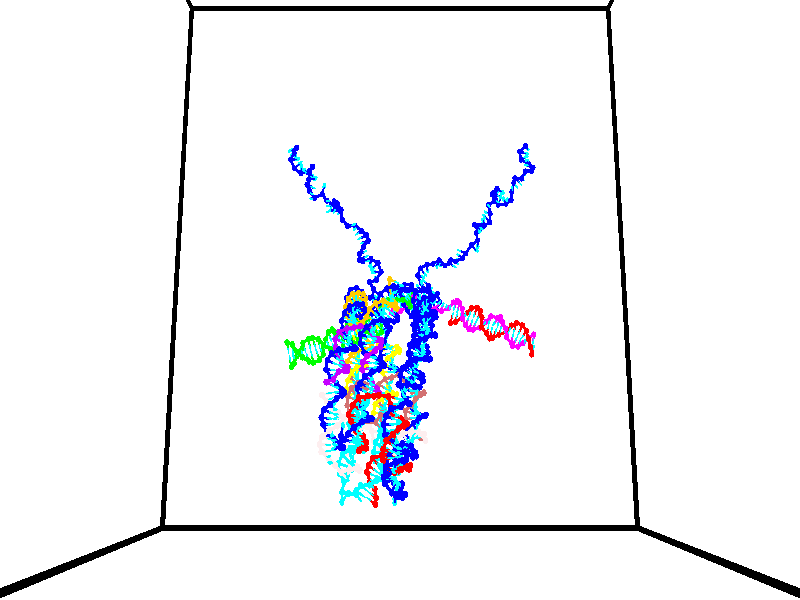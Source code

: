 // switches for output
#declare DRAW_BASES = 1; // possible values are 0, 1; only relevant for DNA ribbons
#declare DRAW_BASES_TYPE = 3; // possible values are 1, 2, 3; only relevant for DNA ribbons
#declare DRAW_FOG = 0; // set to 1 to enable fog

#include "colors.inc"

#include "transforms.inc"
background { rgb <1, 1, 1>}

#default {
   normal{
       ripples 0.25
       frequency 0.20
       turbulence 0.2
       lambda 5
   }
	finish {
		phong 0.1
		phong_size 40.
	}
}

// original window dimensions: 1024x640


// camera settings

camera {
	sky <0, 0.179814, -0.983701>
	up <0, 0.179814, -0.983701>
	right 1.6 * <1, 0, 0>
	location <35, 92.5046, 58.4545>
	look_at <35, 26.874, 46.4577>
	direction <0, -65.6306, -11.9968>
	angle 67.0682
}


# declare cpy_camera_pos = <35, 92.5046, 58.4545>;
# if (DRAW_FOG = 1)
fog {
	fog_type 2
	up vnormalize(cpy_camera_pos)
	color rgbt<1,1,1,0.3>
	distance 1e-5
	fog_alt 3e-3
	fog_offset 56
}
# end


// LIGHTS

# declare lum = 6;
global_settings {
	ambient_light rgb lum * <0.05, 0.05, 0.05>
	max_trace_level 15
}# declare cpy_direct_light_amount = 0.25;
light_source
{	1000 * <-1, -1.16351, -0.803887>,
	rgb lum * cpy_direct_light_amount
	parallel
}

light_source
{	1000 * <1, 1.16351, 0.803887>,
	rgb lum * cpy_direct_light_amount
	parallel
}

// strand 0

// nucleotide -1

// particle -1
sphere {
	<40.018639, 33.126041, 49.538029> 0.250000
	pigment { color rgbt <1,0,0,0> }
	no_shadow
}
cylinder {
	<40.139061, 33.231686, 49.171509>,  <40.211315, 33.295071, 48.951595>, 0.100000
	pigment { color rgbt <1,0,0,0> }
	no_shadow
}
cylinder {
	<40.139061, 33.231686, 49.171509>,  <40.018639, 33.126041, 49.538029>, 0.100000
	pigment { color rgbt <1,0,0,0> }
	no_shadow
}

// particle -1
sphere {
	<40.139061, 33.231686, 49.171509> 0.100000
	pigment { color rgbt <1,0,0,0> }
	no_shadow
}
sphere {
	0, 1
	scale<0.080000,0.200000,0.300000>
	matrix <0.952882, -0.120777, 0.278263,
		-0.037176, -0.956901, -0.288025,
		0.301057, 0.264109, -0.916303,
		40.229378, 33.310917, 48.896618>
	pigment { color rgbt <0,1,1,0> }
	no_shadow
}
cylinder {
	<40.551144, 32.734058, 49.379768>,  <40.018639, 33.126041, 49.538029>, 0.130000
	pigment { color rgbt <1,0,0,0> }
	no_shadow
}

// nucleotide -1

// particle -1
sphere {
	<40.551144, 32.734058, 49.379768> 0.250000
	pigment { color rgbt <1,0,0,0> }
	no_shadow
}
cylinder {
	<40.600868, 33.048573, 49.137680>,  <40.630703, 33.237282, 48.992428>, 0.100000
	pigment { color rgbt <1,0,0,0> }
	no_shadow
}
cylinder {
	<40.600868, 33.048573, 49.137680>,  <40.551144, 32.734058, 49.379768>, 0.100000
	pigment { color rgbt <1,0,0,0> }
	no_shadow
}

// particle -1
sphere {
	<40.600868, 33.048573, 49.137680> 0.100000
	pigment { color rgbt <1,0,0,0> }
	no_shadow
}
sphere {
	0, 1
	scale<0.080000,0.200000,0.300000>
	matrix <0.983412, -0.016431, 0.180643,
		0.132093, -0.617639, -0.775289,
		0.124311, 0.786290, -0.605223,
		40.638161, 33.284458, 48.956112>
	pigment { color rgbt <0,1,1,0> }
	no_shadow
}
cylinder {
	<41.156990, 32.546562, 49.081776>,  <40.551144, 32.734058, 49.379768>, 0.130000
	pigment { color rgbt <1,0,0,0> }
	no_shadow
}

// nucleotide -1

// particle -1
sphere {
	<41.156990, 32.546562, 49.081776> 0.250000
	pigment { color rgbt <1,0,0,0> }
	no_shadow
}
cylinder {
	<41.114902, 32.936810, 49.004730>,  <41.089649, 33.170959, 48.958504>, 0.100000
	pigment { color rgbt <1,0,0,0> }
	no_shadow
}
cylinder {
	<41.114902, 32.936810, 49.004730>,  <41.156990, 32.546562, 49.081776>, 0.100000
	pigment { color rgbt <1,0,0,0> }
	no_shadow
}

// particle -1
sphere {
	<41.114902, 32.936810, 49.004730> 0.100000
	pigment { color rgbt <1,0,0,0> }
	no_shadow
}
sphere {
	0, 1
	scale<0.080000,0.200000,0.300000>
	matrix <0.992063, 0.116385, 0.047599,
		0.068856, -0.186080, -0.980119,
		-0.105214, 0.975617, -0.192617,
		41.083340, 33.229496, 48.946945>
	pigment { color rgbt <0,1,1,0> }
	no_shadow
}
cylinder {
	<41.753326, 32.644329, 48.607128>,  <41.156990, 32.546562, 49.081776>, 0.130000
	pigment { color rgbt <1,0,0,0> }
	no_shadow
}

// nucleotide -1

// particle -1
sphere {
	<41.753326, 32.644329, 48.607128> 0.250000
	pigment { color rgbt <1,0,0,0> }
	no_shadow
}
cylinder {
	<41.618172, 32.992416, 48.750549>,  <41.537079, 33.201267, 48.836601>, 0.100000
	pigment { color rgbt <1,0,0,0> }
	no_shadow
}
cylinder {
	<41.618172, 32.992416, 48.750549>,  <41.753326, 32.644329, 48.607128>, 0.100000
	pigment { color rgbt <1,0,0,0> }
	no_shadow
}

// particle -1
sphere {
	<41.618172, 32.992416, 48.750549> 0.100000
	pigment { color rgbt <1,0,0,0> }
	no_shadow
}
sphere {
	0, 1
	scale<0.080000,0.200000,0.300000>
	matrix <0.925708, 0.376076, -0.040400,
		-0.170001, 0.318267, -0.932634,
		-0.337883, 0.870214, 0.358555,
		41.516808, 33.253479, 48.858116>
	pigment { color rgbt <0,1,1,0> }
	no_shadow
}
cylinder {
	<42.143364, 33.152481, 48.277805>,  <41.753326, 32.644329, 48.607128>, 0.130000
	pigment { color rgbt <1,0,0,0> }
	no_shadow
}

// nucleotide -1

// particle -1
sphere {
	<42.143364, 33.152481, 48.277805> 0.250000
	pigment { color rgbt <1,0,0,0> }
	no_shadow
}
cylinder {
	<42.013100, 33.348701, 48.601112>,  <41.934940, 33.466434, 48.795097>, 0.100000
	pigment { color rgbt <1,0,0,0> }
	no_shadow
}
cylinder {
	<42.013100, 33.348701, 48.601112>,  <42.143364, 33.152481, 48.277805>, 0.100000
	pigment { color rgbt <1,0,0,0> }
	no_shadow
}

// particle -1
sphere {
	<42.013100, 33.348701, 48.601112> 0.100000
	pigment { color rgbt <1,0,0,0> }
	no_shadow
}
sphere {
	0, 1
	scale<0.080000,0.200000,0.300000>
	matrix <0.931319, 0.313868, 0.184750,
		-0.163061, 0.812924, -0.559075,
		-0.325663, 0.490552, 0.808271,
		41.915401, 33.495869, 48.843594>
	pigment { color rgbt <0,1,1,0> }
	no_shadow
}
cylinder {
	<42.633175, 33.686600, 48.337402>,  <42.143364, 33.152481, 48.277805>, 0.130000
	pigment { color rgbt <1,0,0,0> }
	no_shadow
}

// nucleotide -1

// particle -1
sphere {
	<42.633175, 33.686600, 48.337402> 0.250000
	pigment { color rgbt <1,0,0,0> }
	no_shadow
}
cylinder {
	<42.454487, 33.686352, 48.695271>,  <42.347275, 33.686203, 48.909992>, 0.100000
	pigment { color rgbt <1,0,0,0> }
	no_shadow
}
cylinder {
	<42.454487, 33.686352, 48.695271>,  <42.633175, 33.686600, 48.337402>, 0.100000
	pigment { color rgbt <1,0,0,0> }
	no_shadow
}

// particle -1
sphere {
	<42.454487, 33.686352, 48.695271> 0.100000
	pigment { color rgbt <1,0,0,0> }
	no_shadow
}
sphere {
	0, 1
	scale<0.080000,0.200000,0.300000>
	matrix <0.846269, 0.324165, 0.422782,
		-0.290285, 0.946000, -0.144285,
		-0.446724, -0.000624, 0.894671,
		42.320469, 33.686165, 48.963673>
	pigment { color rgbt <0,1,1,0> }
	no_shadow
}
cylinder {
	<42.868469, 34.333393, 48.722359>,  <42.633175, 33.686600, 48.337402>, 0.130000
	pigment { color rgbt <1,0,0,0> }
	no_shadow
}

// nucleotide -1

// particle -1
sphere {
	<42.868469, 34.333393, 48.722359> 0.250000
	pigment { color rgbt <1,0,0,0> }
	no_shadow
}
cylinder {
	<42.742847, 34.099720, 49.021717>,  <42.667473, 33.959515, 49.201332>, 0.100000
	pigment { color rgbt <1,0,0,0> }
	no_shadow
}
cylinder {
	<42.742847, 34.099720, 49.021717>,  <42.868469, 34.333393, 48.722359>, 0.100000
	pigment { color rgbt <1,0,0,0> }
	no_shadow
}

// particle -1
sphere {
	<42.742847, 34.099720, 49.021717> 0.100000
	pigment { color rgbt <1,0,0,0> }
	no_shadow
}
sphere {
	0, 1
	scale<0.080000,0.200000,0.300000>
	matrix <0.816199, 0.236528, 0.527137,
		-0.484961, 0.776393, 0.402526,
		-0.314057, -0.584182, 0.748398,
		42.648632, 33.924465, 49.246235>
	pigment { color rgbt <0,1,1,0> }
	no_shadow
}
cylinder {
	<42.946751, 34.677544, 49.309978>,  <42.868469, 34.333393, 48.722359>, 0.130000
	pigment { color rgbt <1,0,0,0> }
	no_shadow
}

// nucleotide -1

// particle -1
sphere {
	<42.946751, 34.677544, 49.309978> 0.250000
	pigment { color rgbt <1,0,0,0> }
	no_shadow
}
cylinder {
	<42.948257, 34.316380, 49.481907>,  <42.949162, 34.099682, 49.585064>, 0.100000
	pigment { color rgbt <1,0,0,0> }
	no_shadow
}
cylinder {
	<42.948257, 34.316380, 49.481907>,  <42.946751, 34.677544, 49.309978>, 0.100000
	pigment { color rgbt <1,0,0,0> }
	no_shadow
}

// particle -1
sphere {
	<42.948257, 34.316380, 49.481907> 0.100000
	pigment { color rgbt <1,0,0,0> }
	no_shadow
}
sphere {
	0, 1
	scale<0.080000,0.200000,0.300000>
	matrix <0.844363, 0.233156, 0.482378,
		-0.535758, 0.361103, 0.763262,
		0.003771, -0.902908, 0.429817,
		42.949390, 34.045506, 49.610851>
	pigment { color rgbt <0,1,1,0> }
	no_shadow
}
cylinder {
	<42.877384, 34.758427, 50.094273>,  <42.946751, 34.677544, 49.309978>, 0.130000
	pigment { color rgbt <1,0,0,0> }
	no_shadow
}

// nucleotide -1

// particle -1
sphere {
	<42.877384, 34.758427, 50.094273> 0.250000
	pigment { color rgbt <1,0,0,0> }
	no_shadow
}
cylinder {
	<43.049313, 34.419147, 49.970455>,  <43.152470, 34.215580, 49.896164>, 0.100000
	pigment { color rgbt <1,0,0,0> }
	no_shadow
}
cylinder {
	<43.049313, 34.419147, 49.970455>,  <42.877384, 34.758427, 50.094273>, 0.100000
	pigment { color rgbt <1,0,0,0> }
	no_shadow
}

// particle -1
sphere {
	<43.049313, 34.419147, 49.970455> 0.100000
	pigment { color rgbt <1,0,0,0> }
	no_shadow
}
sphere {
	0, 1
	scale<0.080000,0.200000,0.300000>
	matrix <0.809153, 0.209718, 0.548899,
		-0.400657, -0.486396, 0.776462,
		0.429820, -0.848197, -0.309543,
		43.178257, 34.164688, 49.877594>
	pigment { color rgbt <0,1,1,0> }
	no_shadow
}
cylinder {
	<43.382080, 34.545769, 50.610424>,  <42.877384, 34.758427, 50.094273>, 0.130000
	pigment { color rgbt <1,0,0,0> }
	no_shadow
}

// nucleotide -1

// particle -1
sphere {
	<43.382080, 34.545769, 50.610424> 0.250000
	pigment { color rgbt <1,0,0,0> }
	no_shadow
}
cylinder {
	<43.503368, 34.313694, 50.308048>,  <43.576141, 34.174450, 50.126625>, 0.100000
	pigment { color rgbt <1,0,0,0> }
	no_shadow
}
cylinder {
	<43.503368, 34.313694, 50.308048>,  <43.382080, 34.545769, 50.610424>, 0.100000
	pigment { color rgbt <1,0,0,0> }
	no_shadow
}

// particle -1
sphere {
	<43.503368, 34.313694, 50.308048> 0.100000
	pigment { color rgbt <1,0,0,0> }
	no_shadow
}
sphere {
	0, 1
	scale<0.080000,0.200000,0.300000>
	matrix <0.937472, 0.039357, 0.345827,
		-0.170894, -0.813529, 0.555847,
		0.303217, -0.580191, -0.755935,
		43.594334, 34.139637, 50.081268>
	pigment { color rgbt <0,1,1,0> }
	no_shadow
}
cylinder {
	<43.754711, 34.023708, 50.947475>,  <43.382080, 34.545769, 50.610424>, 0.130000
	pigment { color rgbt <1,0,0,0> }
	no_shadow
}

// nucleotide -1

// particle -1
sphere {
	<43.754711, 34.023708, 50.947475> 0.250000
	pigment { color rgbt <1,0,0,0> }
	no_shadow
}
cylinder {
	<43.858070, 34.055607, 50.562378>,  <43.920086, 34.074745, 50.331322>, 0.100000
	pigment { color rgbt <1,0,0,0> }
	no_shadow
}
cylinder {
	<43.858070, 34.055607, 50.562378>,  <43.754711, 34.023708, 50.947475>, 0.100000
	pigment { color rgbt <1,0,0,0> }
	no_shadow
}

// particle -1
sphere {
	<43.858070, 34.055607, 50.562378> 0.100000
	pigment { color rgbt <1,0,0,0> }
	no_shadow
}
sphere {
	0, 1
	scale<0.080000,0.200000,0.300000>
	matrix <0.964539, -0.076811, 0.252518,
		-0.053812, -0.993851, -0.096766,
		0.258398, 0.079746, -0.962741,
		43.935589, 34.079529, 50.273556>
	pigment { color rgbt <0,1,1,0> }
	no_shadow
}
cylinder {
	<44.157917, 33.442799, 50.828911>,  <43.754711, 34.023708, 50.947475>, 0.130000
	pigment { color rgbt <1,0,0,0> }
	no_shadow
}

// nucleotide -1

// particle -1
sphere {
	<44.157917, 33.442799, 50.828911> 0.250000
	pigment { color rgbt <1,0,0,0> }
	no_shadow
}
cylinder {
	<44.278492, 33.696678, 50.544292>,  <44.350838, 33.849007, 50.373520>, 0.100000
	pigment { color rgbt <1,0,0,0> }
	no_shadow
}
cylinder {
	<44.278492, 33.696678, 50.544292>,  <44.157917, 33.442799, 50.828911>, 0.100000
	pigment { color rgbt <1,0,0,0> }
	no_shadow
}

// particle -1
sphere {
	<44.278492, 33.696678, 50.544292> 0.100000
	pigment { color rgbt <1,0,0,0> }
	no_shadow
}
sphere {
	0, 1
	scale<0.080000,0.200000,0.300000>
	matrix <0.952607, -0.232511, 0.196158,
		-0.040942, -0.736953, -0.674703,
		0.301435, 0.634696, -0.711546,
		44.368923, 33.887085, 50.330830>
	pigment { color rgbt <0,1,1,0> }
	no_shadow
}
cylinder {
	<44.812160, 33.145500, 50.518414>,  <44.157917, 33.442799, 50.828911>, 0.130000
	pigment { color rgbt <1,0,0,0> }
	no_shadow
}

// nucleotide -1

// particle -1
sphere {
	<44.812160, 33.145500, 50.518414> 0.250000
	pigment { color rgbt <1,0,0,0> }
	no_shadow
}
cylinder {
	<44.838417, 33.517872, 50.374710>,  <44.854172, 33.741295, 50.288486>, 0.100000
	pigment { color rgbt <1,0,0,0> }
	no_shadow
}
cylinder {
	<44.838417, 33.517872, 50.374710>,  <44.812160, 33.145500, 50.518414>, 0.100000
	pigment { color rgbt <1,0,0,0> }
	no_shadow
}

// particle -1
sphere {
	<44.838417, 33.517872, 50.374710> 0.100000
	pigment { color rgbt <1,0,0,0> }
	no_shadow
}
sphere {
	0, 1
	scale<0.080000,0.200000,0.300000>
	matrix <0.990096, -0.015987, 0.139482,
		0.124103, -0.364861, -0.922754,
		0.065643, 0.930925, -0.359263,
		44.858109, 33.797150, 50.266930>
	pigment { color rgbt <0,1,1,0> }
	no_shadow
}
cylinder {
	<45.490429, 33.215469, 50.288734>,  <44.812160, 33.145500, 50.518414>, 0.130000
	pigment { color rgbt <1,0,0,0> }
	no_shadow
}

// nucleotide -1

// particle -1
sphere {
	<45.490429, 33.215469, 50.288734> 0.250000
	pigment { color rgbt <1,0,0,0> }
	no_shadow
}
cylinder {
	<45.373196, 33.597775, 50.298717>,  <45.302856, 33.827156, 50.304707>, 0.100000
	pigment { color rgbt <1,0,0,0> }
	no_shadow
}
cylinder {
	<45.373196, 33.597775, 50.298717>,  <45.490429, 33.215469, 50.288734>, 0.100000
	pigment { color rgbt <1,0,0,0> }
	no_shadow
}

// particle -1
sphere {
	<45.373196, 33.597775, 50.298717> 0.100000
	pigment { color rgbt <1,0,0,0> }
	no_shadow
}
sphere {
	0, 1
	scale<0.080000,0.200000,0.300000>
	matrix <0.952171, 0.294141, -0.082768,
		-0.086447, -0.000498, -0.996256,
		-0.293081, 0.955762, 0.024953,
		45.285271, 33.884502, 50.306202>
	pigment { color rgbt <0,1,1,0> }
	no_shadow
}
cylinder {
	<45.989101, 33.578365, 49.810928>,  <45.490429, 33.215469, 50.288734>, 0.130000
	pigment { color rgbt <1,0,0,0> }
	no_shadow
}

// nucleotide -1

// particle -1
sphere {
	<45.989101, 33.578365, 49.810928> 0.250000
	pigment { color rgbt <1,0,0,0> }
	no_shadow
}
cylinder {
	<45.834934, 33.862732, 50.046234>,  <45.742435, 34.033352, 50.187416>, 0.100000
	pigment { color rgbt <1,0,0,0> }
	no_shadow
}
cylinder {
	<45.834934, 33.862732, 50.046234>,  <45.989101, 33.578365, 49.810928>, 0.100000
	pigment { color rgbt <1,0,0,0> }
	no_shadow
}

// particle -1
sphere {
	<45.834934, 33.862732, 50.046234> 0.100000
	pigment { color rgbt <1,0,0,0> }
	no_shadow
}
sphere {
	0, 1
	scale<0.080000,0.200000,0.300000>
	matrix <0.920873, 0.255779, 0.294227,
		0.058706, 0.655115, -0.753245,
		-0.385417, 0.710916, 0.588262,
		45.719311, 34.076008, 50.222713>
	pigment { color rgbt <0,1,1,0> }
	no_shadow
}
cylinder {
	<46.351212, 34.242264, 49.686119>,  <45.989101, 33.578365, 49.810928>, 0.130000
	pigment { color rgbt <1,0,0,0> }
	no_shadow
}

// nucleotide -1

// particle -1
sphere {
	<46.351212, 34.242264, 49.686119> 0.250000
	pigment { color rgbt <1,0,0,0> }
	no_shadow
}
cylinder {
	<46.210918, 34.247688, 50.060669>,  <46.126743, 34.250942, 50.285400>, 0.100000
	pigment { color rgbt <1,0,0,0> }
	no_shadow
}
cylinder {
	<46.210918, 34.247688, 50.060669>,  <46.351212, 34.242264, 49.686119>, 0.100000
	pigment { color rgbt <1,0,0,0> }
	no_shadow
}

// particle -1
sphere {
	<46.210918, 34.247688, 50.060669> 0.100000
	pigment { color rgbt <1,0,0,0> }
	no_shadow
}
sphere {
	0, 1
	scale<0.080000,0.200000,0.300000>
	matrix <0.898347, 0.287287, 0.332324,
		-0.264502, 0.957748, -0.112946,
		-0.350731, 0.013565, 0.936378,
		46.105698, 34.251759, 50.341583>
	pigment { color rgbt <0,1,1,0> }
	no_shadow
}
cylinder {
	<46.830730, 34.791248, 49.982056>,  <46.351212, 34.242264, 49.686119>, 0.130000
	pigment { color rgbt <1,0,0,0> }
	no_shadow
}

// nucleotide -1

// particle -1
sphere {
	<46.830730, 34.791248, 49.982056> 0.250000
	pigment { color rgbt <1,0,0,0> }
	no_shadow
}
cylinder {
	<46.661453, 34.622757, 50.302921>,  <46.559887, 34.521660, 50.495441>, 0.100000
	pigment { color rgbt <1,0,0,0> }
	no_shadow
}
cylinder {
	<46.661453, 34.622757, 50.302921>,  <46.830730, 34.791248, 49.982056>, 0.100000
	pigment { color rgbt <1,0,0,0> }
	no_shadow
}

// particle -1
sphere {
	<46.661453, 34.622757, 50.302921> 0.100000
	pigment { color rgbt <1,0,0,0> }
	no_shadow
}
sphere {
	0, 1
	scale<0.080000,0.200000,0.300000>
	matrix <0.823321, 0.190799, 0.534545,
		-0.378220, 0.886656, 0.266065,
		-0.423192, -0.421232, 0.802167,
		46.534496, 34.496387, 50.543571>
	pigment { color rgbt <0,1,1,0> }
	no_shadow
}
cylinder {
	<47.110790, 35.155788, 50.459400>,  <46.830730, 34.791248, 49.982056>, 0.130000
	pigment { color rgbt <1,0,0,0> }
	no_shadow
}

// nucleotide -1

// particle -1
sphere {
	<47.110790, 35.155788, 50.459400> 0.250000
	pigment { color rgbt <1,0,0,0> }
	no_shadow
}
cylinder {
	<46.966732, 34.852047, 50.676170>,  <46.880299, 34.669804, 50.806232>, 0.100000
	pigment { color rgbt <1,0,0,0> }
	no_shadow
}
cylinder {
	<46.966732, 34.852047, 50.676170>,  <47.110790, 35.155788, 50.459400>, 0.100000
	pigment { color rgbt <1,0,0,0> }
	no_shadow
}

// particle -1
sphere {
	<46.966732, 34.852047, 50.676170> 0.100000
	pigment { color rgbt <1,0,0,0> }
	no_shadow
}
sphere {
	0, 1
	scale<0.080000,0.200000,0.300000>
	matrix <0.783852, 0.068673, 0.617139,
		-0.505840, 0.647050, 0.570485,
		-0.360143, -0.759349, 0.541929,
		46.858688, 34.624241, 50.838749>
	pigment { color rgbt <0,1,1,0> }
	no_shadow
}
cylinder {
	<47.231903, 35.400963, 51.183434>,  <47.110790, 35.155788, 50.459400>, 0.130000
	pigment { color rgbt <1,0,0,0> }
	no_shadow
}

// nucleotide -1

// particle -1
sphere {
	<47.231903, 35.400963, 51.183434> 0.250000
	pigment { color rgbt <1,0,0,0> }
	no_shadow
}
cylinder {
	<47.192406, 35.003170, 51.197590>,  <47.168709, 34.764496, 51.206085>, 0.100000
	pigment { color rgbt <1,0,0,0> }
	no_shadow
}
cylinder {
	<47.192406, 35.003170, 51.197590>,  <47.231903, 35.400963, 51.183434>, 0.100000
	pigment { color rgbt <1,0,0,0> }
	no_shadow
}

// particle -1
sphere {
	<47.192406, 35.003170, 51.197590> 0.100000
	pigment { color rgbt <1,0,0,0> }
	no_shadow
}
sphere {
	0, 1
	scale<0.080000,0.200000,0.300000>
	matrix <0.685414, -0.042184, 0.726931,
		-0.721427, 0.096040, 0.685798,
		-0.098745, -0.994483, 0.035394,
		47.162781, 34.704826, 51.208210>
	pigment { color rgbt <0,1,1,0> }
	no_shadow
}
cylinder {
	<47.443966, 35.207985, 51.755898>,  <47.231903, 35.400963, 51.183434>, 0.130000
	pigment { color rgbt <1,0,0,0> }
	no_shadow
}

// nucleotide -1

// particle -1
sphere {
	<47.443966, 35.207985, 51.755898> 0.250000
	pigment { color rgbt <1,0,0,0> }
	no_shadow
}
cylinder {
	<47.474323, 34.853008, 51.574047>,  <47.492538, 34.640022, 51.464935>, 0.100000
	pigment { color rgbt <1,0,0,0> }
	no_shadow
}
cylinder {
	<47.474323, 34.853008, 51.574047>,  <47.443966, 35.207985, 51.755898>, 0.100000
	pigment { color rgbt <1,0,0,0> }
	no_shadow
}

// particle -1
sphere {
	<47.474323, 34.853008, 51.574047> 0.100000
	pigment { color rgbt <1,0,0,0> }
	no_shadow
}
sphere {
	0, 1
	scale<0.080000,0.200000,0.300000>
	matrix <0.832161, -0.194806, 0.519190,
		-0.549315, -0.417728, 0.723710,
		0.075897, -0.887442, -0.454627,
		47.497093, 34.586777, 51.437660>
	pigment { color rgbt <0,1,1,0> }
	no_shadow
}
cylinder {
	<47.632309, 34.828491, 52.328197>,  <47.443966, 35.207985, 51.755898>, 0.130000
	pigment { color rgbt <1,0,0,0> }
	no_shadow
}

// nucleotide -1

// particle -1
sphere {
	<47.632309, 34.828491, 52.328197> 0.250000
	pigment { color rgbt <1,0,0,0> }
	no_shadow
}
cylinder {
	<47.764256, 34.642319, 51.999668>,  <47.843422, 34.530617, 51.802551>, 0.100000
	pigment { color rgbt <1,0,0,0> }
	no_shadow
}
cylinder {
	<47.764256, 34.642319, 51.999668>,  <47.632309, 34.828491, 52.328197>, 0.100000
	pigment { color rgbt <1,0,0,0> }
	no_shadow
}

// particle -1
sphere {
	<47.764256, 34.642319, 51.999668> 0.100000
	pigment { color rgbt <1,0,0,0> }
	no_shadow
}
sphere {
	0, 1
	scale<0.080000,0.200000,0.300000>
	matrix <0.841896, -0.248565, 0.478985,
		-0.427085, -0.849465, 0.309852,
		0.329862, -0.465430, -0.821320,
		47.863213, 34.502689, 51.753273>
	pigment { color rgbt <0,1,1,0> }
	no_shadow
}
// strand 1

// nucleotide -1

// particle -1
sphere {
	<24.203009, 35.183041, 51.394436> 0.250000
	pigment { color rgbt <0,1,0,0> }
	no_shadow
}
cylinder {
	<24.283848, 35.120468, 51.781151>,  <24.332352, 35.082924, 52.013180>, 0.100000
	pigment { color rgbt <0,1,0,0> }
	no_shadow
}
cylinder {
	<24.283848, 35.120468, 51.781151>,  <24.203009, 35.183041, 51.394436>, 0.100000
	pigment { color rgbt <0,1,0,0> }
	no_shadow
}

// particle -1
sphere {
	<24.283848, 35.120468, 51.781151> 0.100000
	pigment { color rgbt <0,1,0,0> }
	no_shadow
}
sphere {
	0, 1
	scale<0.080000,0.200000,0.300000>
	matrix <0.970782, -0.098409, -0.218854,
		0.129377, 0.982774, 0.131971,
		0.202097, -0.156429, 0.966792,
		24.344477, 35.073540, 52.071190>
	pigment { color rgbt <0,1,1,0> }
	no_shadow
}
cylinder {
	<24.799910, 35.714790, 51.613903>,  <24.203009, 35.183041, 51.394436>, 0.130000
	pigment { color rgbt <0,1,0,0> }
	no_shadow
}

// nucleotide -1

// particle -1
sphere {
	<24.799910, 35.714790, 51.613903> 0.250000
	pigment { color rgbt <0,1,0,0> }
	no_shadow
}
cylinder {
	<24.794815, 35.419365, 51.883526>,  <24.791759, 35.242107, 52.045300>, 0.100000
	pigment { color rgbt <0,1,0,0> }
	no_shadow
}
cylinder {
	<24.794815, 35.419365, 51.883526>,  <24.799910, 35.714790, 51.613903>, 0.100000
	pigment { color rgbt <0,1,0,0> }
	no_shadow
}

// particle -1
sphere {
	<24.794815, 35.419365, 51.883526> 0.100000
	pigment { color rgbt <0,1,0,0> }
	no_shadow
}
sphere {
	0, 1
	scale<0.080000,0.200000,0.300000>
	matrix <0.999091, -0.036823, -0.021471,
		0.040679, 0.673175, 0.738363,
		-0.012735, -0.738566, 0.674061,
		24.790995, 35.197796, 52.085743>
	pigment { color rgbt <0,1,1,0> }
	no_shadow
}
cylinder {
	<25.290043, 35.833363, 52.236633>,  <24.799910, 35.714790, 51.613903>, 0.130000
	pigment { color rgbt <0,1,0,0> }
	no_shadow
}

// nucleotide -1

// particle -1
sphere {
	<25.290043, 35.833363, 52.236633> 0.250000
	pigment { color rgbt <0,1,0,0> }
	no_shadow
}
cylinder {
	<25.249521, 35.435425, 52.235195>,  <25.225208, 35.196663, 52.234333>, 0.100000
	pigment { color rgbt <0,1,0,0> }
	no_shadow
}
cylinder {
	<25.249521, 35.435425, 52.235195>,  <25.290043, 35.833363, 52.236633>, 0.100000
	pigment { color rgbt <0,1,0,0> }
	no_shadow
}

// particle -1
sphere {
	<25.249521, 35.435425, 52.235195> 0.100000
	pigment { color rgbt <0,1,0,0> }
	no_shadow
}
sphere {
	0, 1
	scale<0.080000,0.200000,0.300000>
	matrix <0.992759, -0.100855, -0.065259,
		0.064560, -0.010184, 0.997862,
		-0.101304, -0.994849, -0.003599,
		25.219130, 35.136971, 52.234116>
	pigment { color rgbt <0,1,1,0> }
	no_shadow
}
cylinder {
	<25.793650, 35.654808, 52.645840>,  <25.290043, 35.833363, 52.236633>, 0.130000
	pigment { color rgbt <0,1,0,0> }
	no_shadow
}

// nucleotide -1

// particle -1
sphere {
	<25.793650, 35.654808, 52.645840> 0.250000
	pigment { color rgbt <0,1,0,0> }
	no_shadow
}
cylinder {
	<25.700937, 35.294853, 52.498062>,  <25.645309, 35.078880, 52.409397>, 0.100000
	pigment { color rgbt <0,1,0,0> }
	no_shadow
}
cylinder {
	<25.700937, 35.294853, 52.498062>,  <25.793650, 35.654808, 52.645840>, 0.100000
	pigment { color rgbt <0,1,0,0> }
	no_shadow
}

// particle -1
sphere {
	<25.700937, 35.294853, 52.498062> 0.100000
	pigment { color rgbt <0,1,0,0> }
	no_shadow
}
sphere {
	0, 1
	scale<0.080000,0.200000,0.300000>
	matrix <0.922222, -0.324104, 0.210864,
		-0.309490, -0.291835, 0.905013,
		-0.231781, -0.899883, -0.369444,
		25.631403, 35.024887, 52.387230>
	pigment { color rgbt <0,1,1,0> }
	no_shadow
}
cylinder {
	<26.348179, 35.143120, 52.927952>,  <25.793650, 35.654808, 52.645840>, 0.130000
	pigment { color rgbt <0,1,0,0> }
	no_shadow
}

// nucleotide -1

// particle -1
sphere {
	<26.348179, 35.143120, 52.927952> 0.250000
	pigment { color rgbt <0,1,0,0> }
	no_shadow
}
cylinder {
	<26.189571, 34.921764, 52.634956>,  <26.094406, 34.788952, 52.459160>, 0.100000
	pigment { color rgbt <0,1,0,0> }
	no_shadow
}
cylinder {
	<26.189571, 34.921764, 52.634956>,  <26.348179, 35.143120, 52.927952>, 0.100000
	pigment { color rgbt <0,1,0,0> }
	no_shadow
}

// particle -1
sphere {
	<26.189571, 34.921764, 52.634956> 0.100000
	pigment { color rgbt <0,1,0,0> }
	no_shadow
}
sphere {
	0, 1
	scale<0.080000,0.200000,0.300000>
	matrix <0.910381, -0.339795, -0.236106,
		-0.118236, -0.760461, 0.638529,
		-0.396519, -0.553388, -0.732485,
		26.070616, 34.755749, 52.415211>
	pigment { color rgbt <0,1,1,0> }
	no_shadow
}
cylinder {
	<26.685947, 34.549862, 52.955128>,  <26.348179, 35.143120, 52.927952>, 0.130000
	pigment { color rgbt <0,1,0,0> }
	no_shadow
}

// nucleotide -1

// particle -1
sphere {
	<26.685947, 34.549862, 52.955128> 0.250000
	pigment { color rgbt <0,1,0,0> }
	no_shadow
}
cylinder {
	<26.575146, 34.568569, 52.571236>,  <26.508665, 34.579796, 52.340900>, 0.100000
	pigment { color rgbt <0,1,0,0> }
	no_shadow
}
cylinder {
	<26.575146, 34.568569, 52.571236>,  <26.685947, 34.549862, 52.955128>, 0.100000
	pigment { color rgbt <0,1,0,0> }
	no_shadow
}

// particle -1
sphere {
	<26.575146, 34.568569, 52.571236> 0.100000
	pigment { color rgbt <0,1,0,0> }
	no_shadow
}
sphere {
	0, 1
	scale<0.080000,0.200000,0.300000>
	matrix <0.927322, -0.248603, -0.279768,
		-0.251678, -0.967475, 0.025487,
		-0.277005, 0.046777, -0.959729,
		26.492044, 34.582600, 52.283318>
	pigment { color rgbt <0,1,1,0> }
	no_shadow
}
cylinder {
	<27.223352, 34.143970, 52.695477>,  <26.685947, 34.549862, 52.955128>, 0.130000
	pigment { color rgbt <0,1,0,0> }
	no_shadow
}

// nucleotide -1

// particle -1
sphere {
	<27.223352, 34.143970, 52.695477> 0.250000
	pigment { color rgbt <0,1,0,0> }
	no_shadow
}
cylinder {
	<27.075603, 34.288521, 52.353020>,  <26.986954, 34.375252, 52.147545>, 0.100000
	pigment { color rgbt <0,1,0,0> }
	no_shadow
}
cylinder {
	<27.075603, 34.288521, 52.353020>,  <27.223352, 34.143970, 52.695477>, 0.100000
	pigment { color rgbt <0,1,0,0> }
	no_shadow
}

// particle -1
sphere {
	<27.075603, 34.288521, 52.353020> 0.100000
	pigment { color rgbt <0,1,0,0> }
	no_shadow
}
sphere {
	0, 1
	scale<0.080000,0.200000,0.300000>
	matrix <0.873057, -0.180643, -0.452922,
		-0.318330, -0.914755, -0.248775,
		-0.369374, 0.361373, -0.856138,
		26.964792, 34.396935, 52.096180>
	pigment { color rgbt <0,1,1,0> }
	no_shadow
}
cylinder {
	<27.492088, 33.696220, 52.232803>,  <27.223352, 34.143970, 52.695477>, 0.130000
	pigment { color rgbt <0,1,0,0> }
	no_shadow
}

// nucleotide -1

// particle -1
sphere {
	<27.492088, 33.696220, 52.232803> 0.250000
	pigment { color rgbt <0,1,0,0> }
	no_shadow
}
cylinder {
	<27.393139, 34.026394, 52.029842>,  <27.333769, 34.224499, 51.908066>, 0.100000
	pigment { color rgbt <0,1,0,0> }
	no_shadow
}
cylinder {
	<27.393139, 34.026394, 52.029842>,  <27.492088, 33.696220, 52.232803>, 0.100000
	pigment { color rgbt <0,1,0,0> }
	no_shadow
}

// particle -1
sphere {
	<27.393139, 34.026394, 52.029842> 0.100000
	pigment { color rgbt <0,1,0,0> }
	no_shadow
}
sphere {
	0, 1
	scale<0.080000,0.200000,0.300000>
	matrix <0.820064, -0.100546, -0.563370,
		-0.516044, -0.555468, -0.652039,
		-0.247374, 0.825437, -0.507405,
		27.318926, 34.274025, 51.877621>
	pigment { color rgbt <0,1,1,0> }
	no_shadow
}
cylinder {
	<27.496494, 33.528656, 51.615574>,  <27.492088, 33.696220, 52.232803>, 0.130000
	pigment { color rgbt <0,1,0,0> }
	no_shadow
}

// nucleotide -1

// particle -1
sphere {
	<27.496494, 33.528656, 51.615574> 0.250000
	pigment { color rgbt <0,1,0,0> }
	no_shadow
}
cylinder {
	<27.551540, 33.924713, 51.625927>,  <27.584568, 34.162350, 51.632137>, 0.100000
	pigment { color rgbt <0,1,0,0> }
	no_shadow
}
cylinder {
	<27.551540, 33.924713, 51.625927>,  <27.496494, 33.528656, 51.615574>, 0.100000
	pigment { color rgbt <0,1,0,0> }
	no_shadow
}

// particle -1
sphere {
	<27.551540, 33.924713, 51.625927> 0.100000
	pigment { color rgbt <0,1,0,0> }
	no_shadow
}
sphere {
	0, 1
	scale<0.080000,0.200000,0.300000>
	matrix <0.743920, -0.086070, -0.662703,
		-0.653946, 0.110454, -0.748435,
		0.137617, 0.990147, 0.025884,
		27.592825, 34.221756, 51.633694>
	pigment { color rgbt <0,1,1,0> }
	no_shadow
}
cylinder {
	<27.728754, 33.678013, 50.983589>,  <27.496494, 33.528656, 51.615574>, 0.130000
	pigment { color rgbt <0,1,0,0> }
	no_shadow
}

// nucleotide -1

// particle -1
sphere {
	<27.728754, 33.678013, 50.983589> 0.250000
	pigment { color rgbt <0,1,0,0> }
	no_shadow
}
cylinder {
	<27.872969, 33.982597, 51.199066>,  <27.959497, 34.165348, 51.328350>, 0.100000
	pigment { color rgbt <0,1,0,0> }
	no_shadow
}
cylinder {
	<27.872969, 33.982597, 51.199066>,  <27.728754, 33.678013, 50.983589>, 0.100000
	pigment { color rgbt <0,1,0,0> }
	no_shadow
}

// particle -1
sphere {
	<27.872969, 33.982597, 51.199066> 0.100000
	pigment { color rgbt <0,1,0,0> }
	no_shadow
}
sphere {
	0, 1
	scale<0.080000,0.200000,0.300000>
	matrix <0.836772, -0.008885, -0.547479,
		-0.412099, 0.648147, -0.640375,
		0.360536, 0.761464, 0.538689,
		27.981129, 34.211037, 51.360672>
	pigment { color rgbt <0,1,1,0> }
	no_shadow
}
cylinder {
	<28.032335, 34.187702, 50.431931>,  <27.728754, 33.678013, 50.983589>, 0.130000
	pigment { color rgbt <0,1,0,0> }
	no_shadow
}

// nucleotide -1

// particle -1
sphere {
	<28.032335, 34.187702, 50.431931> 0.250000
	pigment { color rgbt <0,1,0,0> }
	no_shadow
}
cylinder {
	<28.178112, 34.314362, 50.782227>,  <28.265579, 34.390358, 50.992405>, 0.100000
	pigment { color rgbt <0,1,0,0> }
	no_shadow
}
cylinder {
	<28.178112, 34.314362, 50.782227>,  <28.032335, 34.187702, 50.431931>, 0.100000
	pigment { color rgbt <0,1,0,0> }
	no_shadow
}

// particle -1
sphere {
	<28.178112, 34.314362, 50.782227> 0.100000
	pigment { color rgbt <0,1,0,0> }
	no_shadow
}
sphere {
	0, 1
	scale<0.080000,0.200000,0.300000>
	matrix <0.855955, 0.256485, -0.448950,
		-0.366772, 0.913209, -0.177560,
		0.364444, 0.316646, 0.875737,
		28.287445, 34.409355, 51.044949>
	pigment { color rgbt <0,1,1,0> }
	no_shadow
}
cylinder {
	<28.455406, 34.848217, 50.324173>,  <28.032335, 34.187702, 50.431931>, 0.130000
	pigment { color rgbt <0,1,0,0> }
	no_shadow
}

// nucleotide -1

// particle -1
sphere {
	<28.455406, 34.848217, 50.324173> 0.250000
	pigment { color rgbt <0,1,0,0> }
	no_shadow
}
cylinder {
	<28.585678, 34.718788, 50.679527>,  <28.663841, 34.641132, 50.892742>, 0.100000
	pigment { color rgbt <0,1,0,0> }
	no_shadow
}
cylinder {
	<28.585678, 34.718788, 50.679527>,  <28.455406, 34.848217, 50.324173>, 0.100000
	pigment { color rgbt <0,1,0,0> }
	no_shadow
}

// particle -1
sphere {
	<28.585678, 34.718788, 50.679527> 0.100000
	pigment { color rgbt <0,1,0,0> }
	no_shadow
}
sphere {
	0, 1
	scale<0.080000,0.200000,0.300000>
	matrix <0.945288, 0.092461, -0.312860,
		0.019091, 0.941675, 0.335981,
		0.325678, -0.323572, 0.888389,
		28.683382, 34.621716, 50.946045>
	pigment { color rgbt <0,1,1,0> }
	no_shadow
}
cylinder {
	<28.855991, 35.394787, 50.648258>,  <28.455406, 34.848217, 50.324173>, 0.130000
	pigment { color rgbt <0,1,0,0> }
	no_shadow
}

// nucleotide -1

// particle -1
sphere {
	<28.855991, 35.394787, 50.648258> 0.250000
	pigment { color rgbt <0,1,0,0> }
	no_shadow
}
cylinder {
	<28.981285, 35.048344, 50.804077>,  <29.056461, 34.840477, 50.897568>, 0.100000
	pigment { color rgbt <0,1,0,0> }
	no_shadow
}
cylinder {
	<28.981285, 35.048344, 50.804077>,  <28.855991, 35.394787, 50.648258>, 0.100000
	pigment { color rgbt <0,1,0,0> }
	no_shadow
}

// particle -1
sphere {
	<28.981285, 35.048344, 50.804077> 0.100000
	pigment { color rgbt <0,1,0,0> }
	no_shadow
}
sphere {
	0, 1
	scale<0.080000,0.200000,0.300000>
	matrix <0.941770, 0.230473, -0.244849,
		0.122285, 0.443558, 0.887864,
		0.313233, -0.866105, 0.389546,
		29.075254, 34.788513, 50.920940>
	pigment { color rgbt <0,1,1,0> }
	no_shadow
}
cylinder {
	<29.543524, 35.513924, 50.878674>,  <28.855991, 35.394787, 50.648258>, 0.130000
	pigment { color rgbt <0,1,0,0> }
	no_shadow
}

// nucleotide -1

// particle -1
sphere {
	<29.543524, 35.513924, 50.878674> 0.250000
	pigment { color rgbt <0,1,0,0> }
	no_shadow
}
cylinder {
	<29.503021, 35.116184, 50.891487>,  <29.478720, 34.877541, 50.899174>, 0.100000
	pigment { color rgbt <0,1,0,0> }
	no_shadow
}
cylinder {
	<29.503021, 35.116184, 50.891487>,  <29.543524, 35.513924, 50.878674>, 0.100000
	pigment { color rgbt <0,1,0,0> }
	no_shadow
}

// particle -1
sphere {
	<29.503021, 35.116184, 50.891487> 0.100000
	pigment { color rgbt <0,1,0,0> }
	no_shadow
}
sphere {
	0, 1
	scale<0.080000,0.200000,0.300000>
	matrix <0.992818, -0.103058, -0.060760,
		0.063717, 0.025651, 0.997638,
		-0.101256, -0.994345, 0.032033,
		29.472645, 34.817883, 50.901096>
	pigment { color rgbt <0,1,1,0> }
	no_shadow
}
cylinder {
	<30.092880, 35.236916, 51.257202>,  <29.543524, 35.513924, 50.878674>, 0.130000
	pigment { color rgbt <0,1,0,0> }
	no_shadow
}

// nucleotide -1

// particle -1
sphere {
	<30.092880, 35.236916, 51.257202> 0.250000
	pigment { color rgbt <0,1,0,0> }
	no_shadow
}
cylinder {
	<29.979334, 34.899242, 51.075314>,  <29.911205, 34.696636, 50.966179>, 0.100000
	pigment { color rgbt <0,1,0,0> }
	no_shadow
}
cylinder {
	<29.979334, 34.899242, 51.075314>,  <30.092880, 35.236916, 51.257202>, 0.100000
	pigment { color rgbt <0,1,0,0> }
	no_shadow
}

// particle -1
sphere {
	<29.979334, 34.899242, 51.075314> 0.100000
	pigment { color rgbt <0,1,0,0> }
	no_shadow
}
sphere {
	0, 1
	scale<0.080000,0.200000,0.300000>
	matrix <0.958093, -0.230701, -0.169808,
		0.038445, -0.483868, 0.874296,
		-0.283866, -0.844185, -0.454722,
		29.894175, 34.645988, 50.938896>
	pigment { color rgbt <0,1,1,0> }
	no_shadow
}
cylinder {
	<30.529587, 34.691349, 51.424648>,  <30.092880, 35.236916, 51.257202>, 0.130000
	pigment { color rgbt <0,1,0,0> }
	no_shadow
}

// nucleotide -1

// particle -1
sphere {
	<30.529587, 34.691349, 51.424648> 0.250000
	pigment { color rgbt <0,1,0,0> }
	no_shadow
}
cylinder {
	<30.374268, 34.577824, 51.073952>,  <30.281076, 34.509708, 50.863533>, 0.100000
	pigment { color rgbt <0,1,0,0> }
	no_shadow
}
cylinder {
	<30.374268, 34.577824, 51.073952>,  <30.529587, 34.691349, 51.424648>, 0.100000
	pigment { color rgbt <0,1,0,0> }
	no_shadow
}

// particle -1
sphere {
	<30.374268, 34.577824, 51.073952> 0.100000
	pigment { color rgbt <0,1,0,0> }
	no_shadow
}
sphere {
	0, 1
	scale<0.080000,0.200000,0.300000>
	matrix <0.908899, -0.274958, -0.313530,
		-0.152082, -0.918611, 0.364725,
		-0.388296, -0.283816, -0.876741,
		30.257778, 34.492680, 50.810928>
	pigment { color rgbt <0,1,1,0> }
	no_shadow
}
cylinder {
	<30.927332, 34.111107, 51.248280>,  <30.529587, 34.691349, 51.424648>, 0.130000
	pigment { color rgbt <0,1,0,0> }
	no_shadow
}

// nucleotide -1

// particle -1
sphere {
	<30.927332, 34.111107, 51.248280> 0.250000
	pigment { color rgbt <0,1,0,0> }
	no_shadow
}
cylinder {
	<30.768595, 34.202629, 50.892715>,  <30.673353, 34.257542, 50.679379>, 0.100000
	pigment { color rgbt <0,1,0,0> }
	no_shadow
}
cylinder {
	<30.768595, 34.202629, 50.892715>,  <30.927332, 34.111107, 51.248280>, 0.100000
	pigment { color rgbt <0,1,0,0> }
	no_shadow
}

// particle -1
sphere {
	<30.768595, 34.202629, 50.892715> 0.100000
	pigment { color rgbt <0,1,0,0> }
	no_shadow
}
sphere {
	0, 1
	scale<0.080000,0.200000,0.300000>
	matrix <0.824059, -0.337733, -0.454822,
		-0.404281, -0.913008, -0.054523,
		-0.396842, 0.228806, -0.888912,
		30.649542, 34.271271, 50.626041>
	pigment { color rgbt <0,1,1,0> }
	no_shadow
}
cylinder {
	<31.072840, 33.527508, 50.869492>,  <30.927332, 34.111107, 51.248280>, 0.130000
	pigment { color rgbt <0,1,0,0> }
	no_shadow
}

// nucleotide -1

// particle -1
sphere {
	<31.072840, 33.527508, 50.869492> 0.250000
	pigment { color rgbt <0,1,0,0> }
	no_shadow
}
cylinder {
	<30.993492, 33.825302, 50.614498>,  <30.945883, 34.003979, 50.461502>, 0.100000
	pigment { color rgbt <0,1,0,0> }
	no_shadow
}
cylinder {
	<30.993492, 33.825302, 50.614498>,  <31.072840, 33.527508, 50.869492>, 0.100000
	pigment { color rgbt <0,1,0,0> }
	no_shadow
}

// particle -1
sphere {
	<30.993492, 33.825302, 50.614498> 0.100000
	pigment { color rgbt <0,1,0,0> }
	no_shadow
}
sphere {
	0, 1
	scale<0.080000,0.200000,0.300000>
	matrix <0.852860, -0.189399, -0.486577,
		-0.482989, -0.640210, -0.597371,
		-0.198370, 0.744486, -0.637487,
		30.933981, 34.048649, 50.423252>
	pigment { color rgbt <0,1,1,0> }
	no_shadow
}
cylinder {
	<31.041817, 33.244869, 50.157753>,  <31.072840, 33.527508, 50.869492>, 0.130000
	pigment { color rgbt <0,1,0,0> }
	no_shadow
}

// nucleotide -1

// particle -1
sphere {
	<31.041817, 33.244869, 50.157753> 0.250000
	pigment { color rgbt <0,1,0,0> }
	no_shadow
}
cylinder {
	<31.136488, 33.631630, 50.119606>,  <31.193291, 33.863686, 50.096718>, 0.100000
	pigment { color rgbt <0,1,0,0> }
	no_shadow
}
cylinder {
	<31.136488, 33.631630, 50.119606>,  <31.041817, 33.244869, 50.157753>, 0.100000
	pigment { color rgbt <0,1,0,0> }
	no_shadow
}

// particle -1
sphere {
	<31.136488, 33.631630, 50.119606> 0.100000
	pigment { color rgbt <0,1,0,0> }
	no_shadow
}
sphere {
	0, 1
	scale<0.080000,0.200000,0.300000>
	matrix <0.913968, -0.254864, -0.315762,
		-0.329614, -0.012426, -0.944034,
		0.236677, 0.966897, -0.095363,
		31.207491, 33.921700, 50.090996>
	pigment { color rgbt <0,1,1,0> }
	no_shadow
}
cylinder {
	<31.567665, 33.283039, 49.682663>,  <31.041817, 33.244869, 50.157753>, 0.130000
	pigment { color rgbt <0,1,0,0> }
	no_shadow
}

// nucleotide -1

// particle -1
sphere {
	<31.567665, 33.283039, 49.682663> 0.250000
	pigment { color rgbt <0,1,0,0> }
	no_shadow
}
cylinder {
	<31.602512, 33.659016, 49.814674>,  <31.623421, 33.884602, 49.893883>, 0.100000
	pigment { color rgbt <0,1,0,0> }
	no_shadow
}
cylinder {
	<31.602512, 33.659016, 49.814674>,  <31.567665, 33.283039, 49.682663>, 0.100000
	pigment { color rgbt <0,1,0,0> }
	no_shadow
}

// particle -1
sphere {
	<31.602512, 33.659016, 49.814674> 0.100000
	pigment { color rgbt <0,1,0,0> }
	no_shadow
}
sphere {
	0, 1
	scale<0.080000,0.200000,0.300000>
	matrix <0.986082, -0.034273, -0.162685,
		-0.141604, 0.339607, -0.929847,
		0.087118, 0.939943, 0.330028,
		31.628649, 33.940998, 49.913681>
	pigment { color rgbt <0,1,1,0> }
	no_shadow
}
cylinder {
	<31.809397, 33.658825, 49.155102>,  <31.567665, 33.283039, 49.682663>, 0.130000
	pigment { color rgbt <0,1,0,0> }
	no_shadow
}

// nucleotide -1

// particle -1
sphere {
	<31.809397, 33.658825, 49.155102> 0.250000
	pigment { color rgbt <0,1,0,0> }
	no_shadow
}
cylinder {
	<31.913004, 33.864281, 49.482292>,  <31.975168, 33.987553, 49.678608>, 0.100000
	pigment { color rgbt <0,1,0,0> }
	no_shadow
}
cylinder {
	<31.913004, 33.864281, 49.482292>,  <31.809397, 33.658825, 49.155102>, 0.100000
	pigment { color rgbt <0,1,0,0> }
	no_shadow
}

// particle -1
sphere {
	<31.913004, 33.864281, 49.482292> 0.100000
	pigment { color rgbt <0,1,0,0> }
	no_shadow
}
sphere {
	0, 1
	scale<0.080000,0.200000,0.300000>
	matrix <0.928663, 0.100364, -0.357087,
		-0.265509, 0.852118, -0.450999,
		0.259016, 0.513636, 0.817978,
		31.990709, 34.018372, 49.727684>
	pigment { color rgbt <0,1,1,0> }
	no_shadow
}
// strand 2

// nucleotide -1

// particle -1
sphere {
	<24.574648, 34.804020, 34.853497> 0.250000
	pigment { color rgbt <0,0,1,0> }
	no_shadow
}
cylinder {
	<24.239120, 34.904957, 35.046455>,  <24.037804, 34.965519, 35.162231>, 0.100000
	pigment { color rgbt <0,0,1,0> }
	no_shadow
}
cylinder {
	<24.239120, 34.904957, 35.046455>,  <24.574648, 34.804020, 34.853497>, 0.100000
	pigment { color rgbt <0,0,1,0> }
	no_shadow
}

// particle -1
sphere {
	<24.239120, 34.904957, 35.046455> 0.100000
	pigment { color rgbt <0,0,1,0> }
	no_shadow
}
sphere {
	0, 1
	scale<0.080000,0.200000,0.300000>
	matrix <0.536902, 0.236805, 0.809728,
		0.090095, 0.938215, -0.334120,
		-0.838820, 0.252342, 0.482394,
		23.987474, 34.980659, 35.191174>
	pigment { color rgbt <0,1,1,0> }
	no_shadow
}
cylinder {
	<24.622948, 35.498398, 35.191372>,  <24.574648, 34.804020, 34.853497>, 0.130000
	pigment { color rgbt <0,0,1,0> }
	no_shadow
}

// nucleotide -1

// particle -1
sphere {
	<24.622948, 35.498398, 35.191372> 0.250000
	pigment { color rgbt <0,0,1,0> }
	no_shadow
}
cylinder {
	<24.366898, 35.278576, 35.406120>,  <24.213268, 35.146683, 35.534969>, 0.100000
	pigment { color rgbt <0,0,1,0> }
	no_shadow
}
cylinder {
	<24.366898, 35.278576, 35.406120>,  <24.622948, 35.498398, 35.191372>, 0.100000
	pigment { color rgbt <0,0,1,0> }
	no_shadow
}

// particle -1
sphere {
	<24.366898, 35.278576, 35.406120> 0.100000
	pigment { color rgbt <0,0,1,0> }
	no_shadow
}
sphere {
	0, 1
	scale<0.080000,0.200000,0.300000>
	matrix <0.623110, 0.037408, 0.781239,
		-0.449417, 0.834619, 0.318488,
		-0.640123, -0.549555, 0.536872,
		24.174860, 35.113708, 35.567181>
	pigment { color rgbt <0,1,1,0> }
	no_shadow
}
cylinder {
	<24.529264, 35.942368, 35.778446>,  <24.622948, 35.498398, 35.191372>, 0.130000
	pigment { color rgbt <0,0,1,0> }
	no_shadow
}

// nucleotide -1

// particle -1
sphere {
	<24.529264, 35.942368, 35.778446> 0.250000
	pigment { color rgbt <0,0,1,0> }
	no_shadow
}
cylinder {
	<24.520384, 35.542706, 35.792236>,  <24.515057, 35.302906, 35.800510>, 0.100000
	pigment { color rgbt <0,0,1,0> }
	no_shadow
}
cylinder {
	<24.520384, 35.542706, 35.792236>,  <24.529264, 35.942368, 35.778446>, 0.100000
	pigment { color rgbt <0,0,1,0> }
	no_shadow
}

// particle -1
sphere {
	<24.520384, 35.542706, 35.792236> 0.100000
	pigment { color rgbt <0,0,1,0> }
	no_shadow
}
sphere {
	0, 1
	scale<0.080000,0.200000,0.300000>
	matrix <0.774071, 0.004647, 0.633082,
		-0.632710, 0.040742, 0.773316,
		-0.022199, -0.999159, 0.034477,
		24.513723, 35.242958, 35.802578>
	pigment { color rgbt <0,1,1,0> }
	no_shadow
}
cylinder {
	<24.130461, 35.522282, 36.215687>,  <24.529264, 35.942368, 35.778446>, 0.130000
	pigment { color rgbt <0,0,1,0> }
	no_shadow
}

// nucleotide -1

// particle -1
sphere {
	<24.130461, 35.522282, 36.215687> 0.250000
	pigment { color rgbt <0,0,1,0> }
	no_shadow
}
cylinder {
	<24.487837, 35.368805, 36.122269>,  <24.702263, 35.276718, 36.066216>, 0.100000
	pigment { color rgbt <0,0,1,0> }
	no_shadow
}
cylinder {
	<24.487837, 35.368805, 36.122269>,  <24.130461, 35.522282, 36.215687>, 0.100000
	pigment { color rgbt <0,0,1,0> }
	no_shadow
}

// particle -1
sphere {
	<24.487837, 35.368805, 36.122269> 0.100000
	pigment { color rgbt <0,0,1,0> }
	no_shadow
}
sphere {
	0, 1
	scale<0.080000,0.200000,0.300000>
	matrix <0.369139, 0.330939, 0.868456,
		-0.255928, -0.862126, 0.437309,
		0.893441, -0.383690, -0.233548,
		24.755869, 35.253696, 36.052204>
	pigment { color rgbt <0,1,1,0> }
	no_shadow
}
cylinder {
	<24.451393, 35.224014, 36.848114>,  <24.130461, 35.522282, 36.215687>, 0.130000
	pigment { color rgbt <0,0,1,0> }
	no_shadow
}

// nucleotide -1

// particle -1
sphere {
	<24.451393, 35.224014, 36.848114> 0.250000
	pigment { color rgbt <0,0,1,0> }
	no_shadow
}
cylinder {
	<24.774973, 35.274773, 36.618507>,  <24.969120, 35.305225, 36.480743>, 0.100000
	pigment { color rgbt <0,0,1,0> }
	no_shadow
}
cylinder {
	<24.774973, 35.274773, 36.618507>,  <24.451393, 35.224014, 36.848114>, 0.100000
	pigment { color rgbt <0,0,1,0> }
	no_shadow
}

// particle -1
sphere {
	<24.774973, 35.274773, 36.618507> 0.100000
	pigment { color rgbt <0,0,1,0> }
	no_shadow
}
sphere {
	0, 1
	scale<0.080000,0.200000,0.300000>
	matrix <0.528731, 0.269799, 0.804768,
		0.256977, -0.954521, 0.151170,
		0.808954, 0.126878, -0.574017,
		25.017658, 35.312840, 36.446301>
	pigment { color rgbt <0,1,1,0> }
	no_shadow
}
cylinder {
	<25.030615, 34.738232, 37.099594>,  <24.451393, 35.224014, 36.848114>, 0.130000
	pigment { color rgbt <0,0,1,0> }
	no_shadow
}

// nucleotide -1

// particle -1
sphere {
	<25.030615, 34.738232, 37.099594> 0.250000
	pigment { color rgbt <0,0,1,0> }
	no_shadow
}
cylinder {
	<25.118526, 35.087631, 36.925838>,  <25.171274, 35.297272, 36.821587>, 0.100000
	pigment { color rgbt <0,0,1,0> }
	no_shadow
}
cylinder {
	<25.118526, 35.087631, 36.925838>,  <25.030615, 34.738232, 37.099594>, 0.100000
	pigment { color rgbt <0,0,1,0> }
	no_shadow
}

// particle -1
sphere {
	<25.118526, 35.087631, 36.925838> 0.100000
	pigment { color rgbt <0,0,1,0> }
	no_shadow
}
sphere {
	0, 1
	scale<0.080000,0.200000,0.300000>
	matrix <0.628329, 0.213874, 0.747971,
		0.746257, -0.437328, -0.501841,
		0.219778, 0.873500, -0.434391,
		25.184460, 35.349682, 36.795521>
	pigment { color rgbt <0,1,1,0> }
	no_shadow
}
cylinder {
	<25.767717, 34.815182, 37.051079>,  <25.030615, 34.738232, 37.099594>, 0.130000
	pigment { color rgbt <0,0,1,0> }
	no_shadow
}

// nucleotide -1

// particle -1
sphere {
	<25.767717, 34.815182, 37.051079> 0.250000
	pigment { color rgbt <0,0,1,0> }
	no_shadow
}
cylinder {
	<25.605656, 35.180256, 37.072464>,  <25.508419, 35.399300, 37.085293>, 0.100000
	pigment { color rgbt <0,0,1,0> }
	no_shadow
}
cylinder {
	<25.605656, 35.180256, 37.072464>,  <25.767717, 34.815182, 37.051079>, 0.100000
	pigment { color rgbt <0,0,1,0> }
	no_shadow
}

// particle -1
sphere {
	<25.605656, 35.180256, 37.072464> 0.100000
	pigment { color rgbt <0,0,1,0> }
	no_shadow
}
sphere {
	0, 1
	scale<0.080000,0.200000,0.300000>
	matrix <0.668234, 0.255718, 0.698621,
		0.623950, 0.318772, -0.713492,
		-0.405154, 0.912684, 0.053458,
		25.484110, 35.454060, 37.088501>
	pigment { color rgbt <0,1,1,0> }
	no_shadow
}
cylinder {
	<26.262676, 35.419189, 36.795403>,  <25.767717, 34.815182, 37.051079>, 0.130000
	pigment { color rgbt <0,0,1,0> }
	no_shadow
}

// nucleotide -1

// particle -1
sphere {
	<26.262676, 35.419189, 36.795403> 0.250000
	pigment { color rgbt <0,0,1,0> }
	no_shadow
}
cylinder {
	<25.993006, 35.546341, 37.062069>,  <25.831203, 35.622631, 37.222069>, 0.100000
	pigment { color rgbt <0,0,1,0> }
	no_shadow
}
cylinder {
	<25.993006, 35.546341, 37.062069>,  <26.262676, 35.419189, 36.795403>, 0.100000
	pigment { color rgbt <0,0,1,0> }
	no_shadow
}

// particle -1
sphere {
	<25.993006, 35.546341, 37.062069> 0.100000
	pigment { color rgbt <0,0,1,0> }
	no_shadow
}
sphere {
	0, 1
	scale<0.080000,0.200000,0.300000>
	matrix <0.734027, 0.188424, 0.652457,
		0.081786, 0.929220, -0.360362,
		-0.674178, 0.317877, 0.666662,
		25.790752, 35.641705, 37.262066>
	pigment { color rgbt <0,1,1,0> }
	no_shadow
}
cylinder {
	<26.440647, 36.124905, 37.057228>,  <26.262676, 35.419189, 36.795403>, 0.130000
	pigment { color rgbt <0,0,1,0> }
	no_shadow
}

// nucleotide -1

// particle -1
sphere {
	<26.440647, 36.124905, 37.057228> 0.250000
	pigment { color rgbt <0,0,1,0> }
	no_shadow
}
cylinder {
	<26.231024, 35.909519, 37.321175>,  <26.105249, 35.780289, 37.479542>, 0.100000
	pigment { color rgbt <0,0,1,0> }
	no_shadow
}
cylinder {
	<26.231024, 35.909519, 37.321175>,  <26.440647, 36.124905, 37.057228>, 0.100000
	pigment { color rgbt <0,0,1,0> }
	no_shadow
}

// particle -1
sphere {
	<26.231024, 35.909519, 37.321175> 0.100000
	pigment { color rgbt <0,0,1,0> }
	no_shadow
}
sphere {
	0, 1
	scale<0.080000,0.200000,0.300000>
	matrix <0.646873, 0.252327, 0.719643,
		-0.554002, 0.803984, 0.216082,
		-0.524059, -0.538461, 0.659865,
		26.073807, 35.747982, 37.519135>
	pigment { color rgbt <0,1,1,0> }
	no_shadow
}
cylinder {
	<26.128649, 36.456455, 37.587700>,  <26.440647, 36.124905, 37.057228>, 0.130000
	pigment { color rgbt <0,0,1,0> }
	no_shadow
}

// nucleotide -1

// particle -1
sphere {
	<26.128649, 36.456455, 37.587700> 0.250000
	pigment { color rgbt <0,0,1,0> }
	no_shadow
}
cylinder {
	<26.264542, 36.096260, 37.696293>,  <26.346077, 35.880142, 37.761448>, 0.100000
	pigment { color rgbt <0,0,1,0> }
	no_shadow
}
cylinder {
	<26.264542, 36.096260, 37.696293>,  <26.128649, 36.456455, 37.587700>, 0.100000
	pigment { color rgbt <0,0,1,0> }
	no_shadow
}

// particle -1
sphere {
	<26.264542, 36.096260, 37.696293> 0.100000
	pigment { color rgbt <0,0,1,0> }
	no_shadow
}
sphere {
	0, 1
	scale<0.080000,0.200000,0.300000>
	matrix <0.644902, 0.433142, 0.629674,
		-0.684604, -0.038841, 0.727879,
		0.339732, -0.900488, 0.271482,
		26.366461, 35.826115, 37.777737>
	pigment { color rgbt <0,1,1,0> }
	no_shadow
}
cylinder {
	<26.110672, 36.354393, 38.251347>,  <26.128649, 36.456455, 37.587700>, 0.130000
	pigment { color rgbt <0,0,1,0> }
	no_shadow
}

// nucleotide -1

// particle -1
sphere {
	<26.110672, 36.354393, 38.251347> 0.250000
	pigment { color rgbt <0,0,1,0> }
	no_shadow
}
cylinder {
	<26.417175, 36.139496, 38.110367>,  <26.601078, 36.010559, 38.025780>, 0.100000
	pigment { color rgbt <0,0,1,0> }
	no_shadow
}
cylinder {
	<26.417175, 36.139496, 38.110367>,  <26.110672, 36.354393, 38.251347>, 0.100000
	pigment { color rgbt <0,0,1,0> }
	no_shadow
}

// particle -1
sphere {
	<26.417175, 36.139496, 38.110367> 0.100000
	pigment { color rgbt <0,0,1,0> }
	no_shadow
}
sphere {
	0, 1
	scale<0.080000,0.200000,0.300000>
	matrix <0.633359, 0.539176, 0.555109,
		-0.108194, -0.648584, 0.753414,
		0.766257, -0.537241, -0.352451,
		26.647053, 35.978325, 38.004631>
	pigment { color rgbt <0,1,1,0> }
	no_shadow
}
cylinder {
	<26.007727, 36.706573, 38.789501>,  <26.110672, 36.354393, 38.251347>, 0.130000
	pigment { color rgbt <0,0,1,0> }
	no_shadow
}

// nucleotide -1

// particle -1
sphere {
	<26.007727, 36.706573, 38.789501> 0.250000
	pigment { color rgbt <0,0,1,0> }
	no_shadow
}
cylinder {
	<26.361177, 36.778732, 38.962318>,  <26.573248, 36.822029, 39.066010>, 0.100000
	pigment { color rgbt <0,0,1,0> }
	no_shadow
}
cylinder {
	<26.361177, 36.778732, 38.962318>,  <26.007727, 36.706573, 38.789501>, 0.100000
	pigment { color rgbt <0,0,1,0> }
	no_shadow
}

// particle -1
sphere {
	<26.361177, 36.778732, 38.962318> 0.100000
	pigment { color rgbt <0,0,1,0> }
	no_shadow
}
sphere {
	0, 1
	scale<0.080000,0.200000,0.300000>
	matrix <-0.336446, -0.397059, 0.853902,
		0.325592, -0.899889, -0.290156,
		0.883626, 0.180402, 0.432043,
		26.626265, 36.832851, 39.091930>
	pigment { color rgbt <0,1,1,0> }
	no_shadow
}
cylinder {
	<26.184843, 36.124771, 39.140907>,  <26.007727, 36.706573, 38.789501>, 0.130000
	pigment { color rgbt <0,0,1,0> }
	no_shadow
}

// nucleotide -1

// particle -1
sphere {
	<26.184843, 36.124771, 39.140907> 0.250000
	pigment { color rgbt <0,0,1,0> }
	no_shadow
}
cylinder {
	<26.353142, 36.409363, 39.366039>,  <26.454121, 36.580116, 39.501118>, 0.100000
	pigment { color rgbt <0,0,1,0> }
	no_shadow
}
cylinder {
	<26.353142, 36.409363, 39.366039>,  <26.184843, 36.124771, 39.140907>, 0.100000
	pigment { color rgbt <0,0,1,0> }
	no_shadow
}

// particle -1
sphere {
	<26.353142, 36.409363, 39.366039> 0.100000
	pigment { color rgbt <0,0,1,0> }
	no_shadow
}
sphere {
	0, 1
	scale<0.080000,0.200000,0.300000>
	matrix <-0.318194, -0.465256, 0.826008,
		0.849543, -0.526629, 0.030632,
		0.420748, 0.711477, 0.562825,
		26.479366, 36.622807, 39.534885>
	pigment { color rgbt <0,1,1,0> }
	no_shadow
}
cylinder {
	<26.663483, 35.888863, 39.652840>,  <26.184843, 36.124771, 39.140907>, 0.130000
	pigment { color rgbt <0,0,1,0> }
	no_shadow
}

// nucleotide -1

// particle -1
sphere {
	<26.663483, 35.888863, 39.652840> 0.250000
	pigment { color rgbt <0,0,1,0> }
	no_shadow
}
cylinder {
	<26.515999, 36.230614, 39.799320>,  <26.427509, 36.435665, 39.887207>, 0.100000
	pigment { color rgbt <0,0,1,0> }
	no_shadow
}
cylinder {
	<26.515999, 36.230614, 39.799320>,  <26.663483, 35.888863, 39.652840>, 0.100000
	pigment { color rgbt <0,0,1,0> }
	no_shadow
}

// particle -1
sphere {
	<26.515999, 36.230614, 39.799320> 0.100000
	pigment { color rgbt <0,0,1,0> }
	no_shadow
}
sphere {
	0, 1
	scale<0.080000,0.200000,0.300000>
	matrix <-0.285340, -0.478962, 0.830167,
		0.884667, 0.201598, 0.420384,
		-0.368708, 0.854373, 0.366197,
		26.405386, 36.486927, 39.909180>
	pigment { color rgbt <0,1,1,0> }
	no_shadow
}
cylinder {
	<27.373600, 35.880497, 39.336521>,  <26.663483, 35.888863, 39.652840>, 0.130000
	pigment { color rgbt <0,0,1,0> }
	no_shadow
}

// nucleotide -1

// particle -1
sphere {
	<27.373600, 35.880497, 39.336521> 0.250000
	pigment { color rgbt <0,0,1,0> }
	no_shadow
}
cylinder {
	<27.488550, 35.940453, 38.958115>,  <27.557520, 35.976425, 38.731071>, 0.100000
	pigment { color rgbt <0,0,1,0> }
	no_shadow
}
cylinder {
	<27.488550, 35.940453, 38.958115>,  <27.373600, 35.880497, 39.336521>, 0.100000
	pigment { color rgbt <0,0,1,0> }
	no_shadow
}

// particle -1
sphere {
	<27.488550, 35.940453, 38.958115> 0.100000
	pigment { color rgbt <0,0,1,0> }
	no_shadow
}
sphere {
	0, 1
	scale<0.080000,0.200000,0.300000>
	matrix <-0.690385, -0.652199, -0.313056,
		-0.663914, 0.743081, -0.083949,
		0.287377, 0.149886, -0.946017,
		27.574764, 35.985416, 38.674309>
	pigment { color rgbt <0,1,1,0> }
	no_shadow
}
cylinder {
	<27.818495, 35.624825, 39.791740>,  <27.373600, 35.880497, 39.336521>, 0.130000
	pigment { color rgbt <0,0,1,0> }
	no_shadow
}

// nucleotide -1

// particle -1
sphere {
	<27.818495, 35.624825, 39.791740> 0.250000
	pigment { color rgbt <0,0,1,0> }
	no_shadow
}
cylinder {
	<27.934439, 35.984390, 39.923157>,  <28.004005, 36.200130, 40.002007>, 0.100000
	pigment { color rgbt <0,0,1,0> }
	no_shadow
}
cylinder {
	<27.934439, 35.984390, 39.923157>,  <27.818495, 35.624825, 39.791740>, 0.100000
	pigment { color rgbt <0,0,1,0> }
	no_shadow
}

// particle -1
sphere {
	<27.934439, 35.984390, 39.923157> 0.100000
	pigment { color rgbt <0,0,1,0> }
	no_shadow
}
sphere {
	0, 1
	scale<0.080000,0.200000,0.300000>
	matrix <-0.018096, -0.338065, 0.940949,
		0.956899, -0.278686, -0.081724,
		0.289858, 0.898914, 0.328538,
		28.021397, 36.254063, 40.021717>
	pigment { color rgbt <0,1,1,0> }
	no_shadow
}
cylinder {
	<28.438076, 35.603226, 40.111153>,  <27.818495, 35.624825, 39.791740>, 0.130000
	pigment { color rgbt <0,0,1,0> }
	no_shadow
}

// nucleotide -1

// particle -1
sphere {
	<28.438076, 35.603226, 40.111153> 0.250000
	pigment { color rgbt <0,0,1,0> }
	no_shadow
}
cylinder {
	<28.219217, 35.896347, 40.272961>,  <28.087902, 36.072220, 40.370045>, 0.100000
	pigment { color rgbt <0,0,1,0> }
	no_shadow
}
cylinder {
	<28.219217, 35.896347, 40.272961>,  <28.438076, 35.603226, 40.111153>, 0.100000
	pigment { color rgbt <0,0,1,0> }
	no_shadow
}

// particle -1
sphere {
	<28.219217, 35.896347, 40.272961> 0.100000
	pigment { color rgbt <0,0,1,0> }
	no_shadow
}
sphere {
	0, 1
	scale<0.080000,0.200000,0.300000>
	matrix <-0.056328, -0.514409, 0.855693,
		0.835140, 0.445403, 0.322734,
		-0.547145, 0.732803, 0.404515,
		28.055075, 36.116188, 40.394314>
	pigment { color rgbt <0,1,1,0> }
	no_shadow
}
cylinder {
	<28.743410, 35.922329, 40.616936>,  <28.438076, 35.603226, 40.111153>, 0.130000
	pigment { color rgbt <0,0,1,0> }
	no_shadow
}

// nucleotide -1

// particle -1
sphere {
	<28.743410, 35.922329, 40.616936> 0.250000
	pigment { color rgbt <0,0,1,0> }
	no_shadow
}
cylinder {
	<28.359867, 35.952797, 40.726326>,  <28.129742, 35.971077, 40.791962>, 0.100000
	pigment { color rgbt <0,0,1,0> }
	no_shadow
}
cylinder {
	<28.359867, 35.952797, 40.726326>,  <28.743410, 35.922329, 40.616936>, 0.100000
	pigment { color rgbt <0,0,1,0> }
	no_shadow
}

// particle -1
sphere {
	<28.359867, 35.952797, 40.726326> 0.100000
	pigment { color rgbt <0,0,1,0> }
	no_shadow
}
sphere {
	0, 1
	scale<0.080000,0.200000,0.300000>
	matrix <0.201598, -0.495551, 0.844860,
		0.199879, 0.865232, 0.459806,
		-0.958857, 0.076174, 0.273479,
		28.072210, 35.975651, 40.808369>
	pigment { color rgbt <0,1,1,0> }
	no_shadow
}
cylinder {
	<28.652174, 36.655704, 40.195923>,  <28.743410, 35.922329, 40.616936>, 0.130000
	pigment { color rgbt <0,0,1,0> }
	no_shadow
}

// nucleotide -1

// particle -1
sphere {
	<28.652174, 36.655704, 40.195923> 0.250000
	pigment { color rgbt <0,0,1,0> }
	no_shadow
}
cylinder {
	<28.472853, 36.723961, 40.546902>,  <28.365259, 36.764915, 40.757488>, 0.100000
	pigment { color rgbt <0,0,1,0> }
	no_shadow
}
cylinder {
	<28.472853, 36.723961, 40.546902>,  <28.652174, 36.655704, 40.195923>, 0.100000
	pigment { color rgbt <0,0,1,0> }
	no_shadow
}

// particle -1
sphere {
	<28.472853, 36.723961, 40.546902> 0.100000
	pigment { color rgbt <0,0,1,0> }
	no_shadow
}
sphere {
	0, 1
	scale<0.080000,0.200000,0.300000>
	matrix <0.816500, -0.321337, 0.479657,
		0.363802, 0.931464, 0.004732,
		-0.448304, 0.170636, 0.877443,
		28.338362, 36.775150, 40.810135>
	pigment { color rgbt <0,1,1,0> }
	no_shadow
}
cylinder {
	<28.997173, 37.136753, 40.514214>,  <28.652174, 36.655704, 40.195923>, 0.130000
	pigment { color rgbt <0,0,1,0> }
	no_shadow
}

// nucleotide -1

// particle -1
sphere {
	<28.997173, 37.136753, 40.514214> 0.250000
	pigment { color rgbt <0,0,1,0> }
	no_shadow
}
cylinder {
	<28.830000, 36.899544, 40.789505>,  <28.729696, 36.757217, 40.954678>, 0.100000
	pigment { color rgbt <0,0,1,0> }
	no_shadow
}
cylinder {
	<28.830000, 36.899544, 40.789505>,  <28.997173, 37.136753, 40.514214>, 0.100000
	pigment { color rgbt <0,0,1,0> }
	no_shadow
}

// particle -1
sphere {
	<28.830000, 36.899544, 40.789505> 0.100000
	pigment { color rgbt <0,0,1,0> }
	no_shadow
}
sphere {
	0, 1
	scale<0.080000,0.200000,0.300000>
	matrix <0.908200, -0.291488, 0.300347,
		0.022496, 0.750571, 0.660407,
		-0.417932, -0.593024, 0.688226,
		28.704620, 36.721638, 40.995972>
	pigment { color rgbt <0,1,1,0> }
	no_shadow
}
cylinder {
	<29.386705, 37.231213, 41.098644>,  <28.997173, 37.136753, 40.514214>, 0.130000
	pigment { color rgbt <0,0,1,0> }
	no_shadow
}

// nucleotide -1

// particle -1
sphere {
	<29.386705, 37.231213, 41.098644> 0.250000
	pigment { color rgbt <0,0,1,0> }
	no_shadow
}
cylinder {
	<29.209509, 36.873848, 41.128529>,  <29.103191, 36.659431, 41.146458>, 0.100000
	pigment { color rgbt <0,0,1,0> }
	no_shadow
}
cylinder {
	<29.209509, 36.873848, 41.128529>,  <29.386705, 37.231213, 41.098644>, 0.100000
	pigment { color rgbt <0,0,1,0> }
	no_shadow
}

// particle -1
sphere {
	<29.209509, 36.873848, 41.128529> 0.100000
	pigment { color rgbt <0,0,1,0> }
	no_shadow
}
sphere {
	0, 1
	scale<0.080000,0.200000,0.300000>
	matrix <0.813255, -0.365373, 0.452900,
		-0.377328, 0.261388, 0.888425,
		-0.442990, -0.893408, 0.074710,
		29.076612, 36.605827, 41.150940>
	pigment { color rgbt <0,1,1,0> }
	no_shadow
}
cylinder {
	<29.489870, 36.974770, 41.812702>,  <29.386705, 37.231213, 41.098644>, 0.130000
	pigment { color rgbt <0,0,1,0> }
	no_shadow
}

// nucleotide -1

// particle -1
sphere {
	<29.489870, 36.974770, 41.812702> 0.250000
	pigment { color rgbt <0,0,1,0> }
	no_shadow
}
cylinder {
	<29.426023, 36.636917, 41.608303>,  <29.387716, 36.434204, 41.485664>, 0.100000
	pigment { color rgbt <0,0,1,0> }
	no_shadow
}
cylinder {
	<29.426023, 36.636917, 41.608303>,  <29.489870, 36.974770, 41.812702>, 0.100000
	pigment { color rgbt <0,0,1,0> }
	no_shadow
}

// particle -1
sphere {
	<29.426023, 36.636917, 41.608303> 0.100000
	pigment { color rgbt <0,0,1,0> }
	no_shadow
}
sphere {
	0, 1
	scale<0.080000,0.200000,0.300000>
	matrix <0.800741, -0.413516, 0.433381,
		-0.577354, -0.340005, 0.742333,
		-0.159615, -0.844631, -0.511001,
		29.378139, 36.383530, 41.455002>
	pigment { color rgbt <0,1,1,0> }
	no_shadow
}
cylinder {
	<30.030735, 37.140594, 42.378681>,  <29.489870, 36.974770, 41.812702>, 0.130000
	pigment { color rgbt <0,0,1,0> }
	no_shadow
}

// nucleotide -1

// particle -1
sphere {
	<30.030735, 37.140594, 42.378681> 0.250000
	pigment { color rgbt <0,0,1,0> }
	no_shadow
}
cylinder {
	<30.373135, 37.347214, 42.370251>,  <30.578575, 37.471184, 42.365192>, 0.100000
	pigment { color rgbt <0,0,1,0> }
	no_shadow
}
cylinder {
	<30.373135, 37.347214, 42.370251>,  <30.030735, 37.140594, 42.378681>, 0.100000
	pigment { color rgbt <0,0,1,0> }
	no_shadow
}

// particle -1
sphere {
	<30.373135, 37.347214, 42.370251> 0.100000
	pigment { color rgbt <0,0,1,0> }
	no_shadow
}
sphere {
	0, 1
	scale<0.080000,0.200000,0.300000>
	matrix <0.336859, -0.526376, 0.780676,
		0.392158, -0.675359, -0.624581,
		0.856001, 0.516544, -0.021078,
		30.629934, 37.502178, 42.363926>
	pigment { color rgbt <0,1,1,0> }
	no_shadow
}
cylinder {
	<30.696972, 36.775620, 42.246677>,  <30.030735, 37.140594, 42.378681>, 0.130000
	pigment { color rgbt <0,0,1,0> }
	no_shadow
}

// nucleotide -1

// particle -1
sphere {
	<30.696972, 36.775620, 42.246677> 0.250000
	pigment { color rgbt <0,0,1,0> }
	no_shadow
}
cylinder {
	<30.705946, 37.092144, 42.491081>,  <30.711330, 37.282059, 42.637722>, 0.100000
	pigment { color rgbt <0,0,1,0> }
	no_shadow
}
cylinder {
	<30.705946, 37.092144, 42.491081>,  <30.696972, 36.775620, 42.246677>, 0.100000
	pigment { color rgbt <0,0,1,0> }
	no_shadow
}

// particle -1
sphere {
	<30.705946, 37.092144, 42.491081> 0.100000
	pigment { color rgbt <0,0,1,0> }
	no_shadow
}
sphere {
	0, 1
	scale<0.080000,0.200000,0.300000>
	matrix <0.391536, -0.569295, 0.722912,
		0.919889, 0.223013, -0.322597,
		0.022434, 0.791308, 0.611007,
		30.712677, 37.329536, 42.674385>
	pigment { color rgbt <0,1,1,0> }
	no_shadow
}
cylinder {
	<31.312082, 36.689972, 42.634399>,  <30.696972, 36.775620, 42.246677>, 0.130000
	pigment { color rgbt <0,0,1,0> }
	no_shadow
}

// nucleotide -1

// particle -1
sphere {
	<31.312082, 36.689972, 42.634399> 0.250000
	pigment { color rgbt <0,0,1,0> }
	no_shadow
}
cylinder {
	<31.095123, 36.943413, 42.855076>,  <30.964949, 37.095478, 42.987480>, 0.100000
	pigment { color rgbt <0,0,1,0> }
	no_shadow
}
cylinder {
	<31.095123, 36.943413, 42.855076>,  <31.312082, 36.689972, 42.634399>, 0.100000
	pigment { color rgbt <0,0,1,0> }
	no_shadow
}

// particle -1
sphere {
	<31.095123, 36.943413, 42.855076> 0.100000
	pigment { color rgbt <0,0,1,0> }
	no_shadow
}
sphere {
	0, 1
	scale<0.080000,0.200000,0.300000>
	matrix <0.460050, -0.325464, 0.826092,
		0.702964, 0.701873, -0.114956,
		-0.542398, 0.633598, 0.551687,
		30.932404, 37.133492, 43.020580>
	pigment { color rgbt <0,1,1,0> }
	no_shadow
}
cylinder {
	<31.823366, 36.966686, 43.089268>,  <31.312082, 36.689972, 42.634399>, 0.130000
	pigment { color rgbt <0,0,1,0> }
	no_shadow
}

// nucleotide -1

// particle -1
sphere {
	<31.823366, 36.966686, 43.089268> 0.250000
	pigment { color rgbt <0,0,1,0> }
	no_shadow
}
cylinder {
	<31.461283, 37.022194, 43.249935>,  <31.244032, 37.055496, 43.346336>, 0.100000
	pigment { color rgbt <0,0,1,0> }
	no_shadow
}
cylinder {
	<31.461283, 37.022194, 43.249935>,  <31.823366, 36.966686, 43.089268>, 0.100000
	pigment { color rgbt <0,0,1,0> }
	no_shadow
}

// particle -1
sphere {
	<31.461283, 37.022194, 43.249935> 0.100000
	pigment { color rgbt <0,0,1,0> }
	no_shadow
}
sphere {
	0, 1
	scale<0.080000,0.200000,0.300000>
	matrix <0.390286, -0.102517, 0.914968,
		0.168146, 0.985004, 0.038640,
		-0.905209, 0.138767, 0.401671,
		31.189720, 37.063824, 43.370438>
	pigment { color rgbt <0,1,1,0> }
	no_shadow
}
cylinder {
	<32.000431, 37.338684, 43.644100>,  <31.823366, 36.966686, 43.089268>, 0.130000
	pigment { color rgbt <0,0,1,0> }
	no_shadow
}

// nucleotide -1

// particle -1
sphere {
	<32.000431, 37.338684, 43.644100> 0.250000
	pigment { color rgbt <0,0,1,0> }
	no_shadow
}
cylinder {
	<31.665031, 37.124226, 43.683033>,  <31.463793, 36.995552, 43.706390>, 0.100000
	pigment { color rgbt <0,0,1,0> }
	no_shadow
}
cylinder {
	<31.665031, 37.124226, 43.683033>,  <32.000431, 37.338684, 43.644100>, 0.100000
	pigment { color rgbt <0,0,1,0> }
	no_shadow
}

// particle -1
sphere {
	<31.665031, 37.124226, 43.683033> 0.100000
	pigment { color rgbt <0,0,1,0> }
	no_shadow
}
sphere {
	0, 1
	scale<0.080000,0.200000,0.300000>
	matrix <0.300141, -0.305349, 0.903702,
		-0.454795, 0.786964, 0.416953,
		-0.838497, -0.536143, 0.097329,
		31.413483, 36.963383, 43.712231>
	pigment { color rgbt <0,1,1,0> }
	no_shadow
}
cylinder {
	<31.553894, 37.512592, 44.193321>,  <32.000431, 37.338684, 43.644100>, 0.130000
	pigment { color rgbt <0,0,1,0> }
	no_shadow
}

// nucleotide -1

// particle -1
sphere {
	<31.553894, 37.512592, 44.193321> 0.250000
	pigment { color rgbt <0,0,1,0> }
	no_shadow
}
cylinder {
	<31.517626, 37.123974, 44.105793>,  <31.495865, 36.890804, 44.053276>, 0.100000
	pigment { color rgbt <0,0,1,0> }
	no_shadow
}
cylinder {
	<31.517626, 37.123974, 44.105793>,  <31.553894, 37.512592, 44.193321>, 0.100000
	pigment { color rgbt <0,0,1,0> }
	no_shadow
}

// particle -1
sphere {
	<31.517626, 37.123974, 44.105793> 0.100000
	pigment { color rgbt <0,0,1,0> }
	no_shadow
}
sphere {
	0, 1
	scale<0.080000,0.200000,0.300000>
	matrix <0.563072, -0.231244, 0.793395,
		-0.821419, -0.051272, 0.568016,
		-0.090672, -0.971544, -0.218818,
		31.490425, 36.832512, 44.040146>
	pigment { color rgbt <0,1,1,0> }
	no_shadow
}
cylinder {
	<31.183754, 37.188728, 44.685753>,  <31.553894, 37.512592, 44.193321>, 0.130000
	pigment { color rgbt <0,0,1,0> }
	no_shadow
}

// nucleotide -1

// particle -1
sphere {
	<31.183754, 37.188728, 44.685753> 0.250000
	pigment { color rgbt <0,0,1,0> }
	no_shadow
}
cylinder {
	<31.439096, 36.938766, 44.505978>,  <31.592302, 36.788788, 44.398113>, 0.100000
	pigment { color rgbt <0,0,1,0> }
	no_shadow
}
cylinder {
	<31.439096, 36.938766, 44.505978>,  <31.183754, 37.188728, 44.685753>, 0.100000
	pigment { color rgbt <0,0,1,0> }
	no_shadow
}

// particle -1
sphere {
	<31.439096, 36.938766, 44.505978> 0.100000
	pigment { color rgbt <0,0,1,0> }
	no_shadow
}
sphere {
	0, 1
	scale<0.080000,0.200000,0.300000>
	matrix <0.362925, -0.270560, 0.891674,
		-0.678813, -0.732317, 0.054080,
		0.638356, -0.624907, -0.449436,
		31.630604, 36.751293, 44.371147>
	pigment { color rgbt <0,1,1,0> }
	no_shadow
}
cylinder {
	<31.131210, 36.513447, 44.978107>,  <31.183754, 37.188728, 44.685753>, 0.130000
	pigment { color rgbt <0,0,1,0> }
	no_shadow
}

// nucleotide -1

// particle -1
sphere {
	<31.131210, 36.513447, 44.978107> 0.250000
	pigment { color rgbt <0,0,1,0> }
	no_shadow
}
cylinder {
	<31.501680, 36.526466, 44.827831>,  <31.723963, 36.534279, 44.737667>, 0.100000
	pigment { color rgbt <0,0,1,0> }
	no_shadow
}
cylinder {
	<31.501680, 36.526466, 44.827831>,  <31.131210, 36.513447, 44.978107>, 0.100000
	pigment { color rgbt <0,0,1,0> }
	no_shadow
}

// particle -1
sphere {
	<31.501680, 36.526466, 44.827831> 0.100000
	pigment { color rgbt <0,0,1,0> }
	no_shadow
}
sphere {
	0, 1
	scale<0.080000,0.200000,0.300000>
	matrix <0.341208, -0.496528, 0.798146,
		-0.160561, -0.867410, -0.470978,
		0.926173, 0.032550, -0.375690,
		31.779533, 36.536232, 44.715126>
	pigment { color rgbt <0,1,1,0> }
	no_shadow
}
cylinder {
	<31.424683, 35.803448, 44.931023>,  <31.131210, 36.513447, 44.978107>, 0.130000
	pigment { color rgbt <0,0,1,0> }
	no_shadow
}

// nucleotide -1

// particle -1
sphere {
	<31.424683, 35.803448, 44.931023> 0.250000
	pigment { color rgbt <0,0,1,0> }
	no_shadow
}
cylinder {
	<31.713226, 36.074787, 44.986858>,  <31.886353, 36.237591, 45.020359>, 0.100000
	pigment { color rgbt <0,0,1,0> }
	no_shadow
}
cylinder {
	<31.713226, 36.074787, 44.986858>,  <31.424683, 35.803448, 44.931023>, 0.100000
	pigment { color rgbt <0,0,1,0> }
	no_shadow
}

// particle -1
sphere {
	<31.713226, 36.074787, 44.986858> 0.100000
	pigment { color rgbt <0,0,1,0> }
	no_shadow
}
sphere {
	0, 1
	scale<0.080000,0.200000,0.300000>
	matrix <0.265301, -0.456842, 0.849065,
		0.639730, -0.575449, -0.509514,
		0.721361, 0.678347, 0.139589,
		31.929634, 36.278290, 45.028736>
	pigment { color rgbt <0,1,1,0> }
	no_shadow
}
cylinder {
	<32.181499, 35.676029, 44.690559>,  <31.424683, 35.803448, 44.931023>, 0.130000
	pigment { color rgbt <0,0,1,0> }
	no_shadow
}

// nucleotide -1

// particle -1
sphere {
	<32.181499, 35.676029, 44.690559> 0.250000
	pigment { color rgbt <0,0,1,0> }
	no_shadow
}
cylinder {
	<32.158913, 35.868294, 45.040592>,  <32.145359, 35.983654, 45.250614>, 0.100000
	pigment { color rgbt <0,0,1,0> }
	no_shadow
}
cylinder {
	<32.158913, 35.868294, 45.040592>,  <32.181499, 35.676029, 44.690559>, 0.100000
	pigment { color rgbt <0,0,1,0> }
	no_shadow
}

// particle -1
sphere {
	<32.158913, 35.868294, 45.040592> 0.100000
	pigment { color rgbt <0,0,1,0> }
	no_shadow
}
sphere {
	0, 1
	scale<0.080000,0.200000,0.300000>
	matrix <0.411580, -0.787336, 0.459025,
		0.909623, 0.386087, -0.153373,
		-0.056467, 0.480665, 0.875084,
		32.141972, 36.012493, 45.303116>
	pigment { color rgbt <0,1,1,0> }
	no_shadow
}
cylinder {
	<32.870941, 35.624149, 45.026699>,  <32.181499, 35.676029, 44.690559>, 0.130000
	pigment { color rgbt <0,0,1,0> }
	no_shadow
}

// nucleotide -1

// particle -1
sphere {
	<32.870941, 35.624149, 45.026699> 0.250000
	pigment { color rgbt <0,0,1,0> }
	no_shadow
}
cylinder {
	<32.584061, 35.691277, 45.297241>,  <32.411934, 35.731552, 45.459568>, 0.100000
	pigment { color rgbt <0,0,1,0> }
	no_shadow
}
cylinder {
	<32.584061, 35.691277, 45.297241>,  <32.870941, 35.624149, 45.026699>, 0.100000
	pigment { color rgbt <0,0,1,0> }
	no_shadow
}

// particle -1
sphere {
	<32.584061, 35.691277, 45.297241> 0.100000
	pigment { color rgbt <0,0,1,0> }
	no_shadow
}
sphere {
	0, 1
	scale<0.080000,0.200000,0.300000>
	matrix <0.226543, -0.861704, 0.454032,
		0.659014, 0.478856, 0.579997,
		-0.717202, 0.167819, 0.676357,
		32.368900, 35.741623, 45.500149>
	pigment { color rgbt <0,1,1,0> }
	no_shadow
}
cylinder {
	<33.168457, 35.551128, 45.725307>,  <32.870941, 35.624149, 45.026699>, 0.130000
	pigment { color rgbt <0,0,1,0> }
	no_shadow
}

// nucleotide -1

// particle -1
sphere {
	<33.168457, 35.551128, 45.725307> 0.250000
	pigment { color rgbt <0,0,1,0> }
	no_shadow
}
cylinder {
	<32.772148, 35.499268, 45.741131>,  <32.534363, 35.468151, 45.750626>, 0.100000
	pigment { color rgbt <0,0,1,0> }
	no_shadow
}
cylinder {
	<32.772148, 35.499268, 45.741131>,  <33.168457, 35.551128, 45.725307>, 0.100000
	pigment { color rgbt <0,0,1,0> }
	no_shadow
}

// particle -1
sphere {
	<32.772148, 35.499268, 45.741131> 0.100000
	pigment { color rgbt <0,0,1,0> }
	no_shadow
}
sphere {
	0, 1
	scale<0.080000,0.200000,0.300000>
	matrix <0.135478, -0.937299, 0.321116,
		-0.004553, 0.323511, 0.946213,
		-0.990770, -0.129653, 0.039561,
		32.474918, 35.460373, 45.752998>
	pigment { color rgbt <0,1,1,0> }
	no_shadow
}
cylinder {
	<32.729748, 35.638145, 46.421101>,  <33.168457, 35.551128, 45.725307>, 0.130000
	pigment { color rgbt <0,0,1,0> }
	no_shadow
}

// nucleotide -1

// particle -1
sphere {
	<32.729748, 35.638145, 46.421101> 0.250000
	pigment { color rgbt <0,0,1,0> }
	no_shadow
}
cylinder {
	<32.674385, 35.293167, 46.226353>,  <32.641167, 35.086182, 46.109505>, 0.100000
	pigment { color rgbt <0,0,1,0> }
	no_shadow
}
cylinder {
	<32.674385, 35.293167, 46.226353>,  <32.729748, 35.638145, 46.421101>, 0.100000
	pigment { color rgbt <0,0,1,0> }
	no_shadow
}

// particle -1
sphere {
	<32.674385, 35.293167, 46.226353> 0.100000
	pigment { color rgbt <0,0,1,0> }
	no_shadow
}
sphere {
	0, 1
	scale<0.080000,0.200000,0.300000>
	matrix <0.146410, -0.504014, 0.851196,
		-0.979494, 0.046527, 0.196028,
		-0.138404, -0.862441, -0.486867,
		32.632862, 35.034435, 46.080292>
	pigment { color rgbt <0,1,1,0> }
	no_shadow
}
cylinder {
	<32.057659, 35.350258, 46.555225>,  <32.729748, 35.638145, 46.421101>, 0.130000
	pigment { color rgbt <0,0,1,0> }
	no_shadow
}

// nucleotide -1

// particle -1
sphere {
	<32.057659, 35.350258, 46.555225> 0.250000
	pigment { color rgbt <0,0,1,0> }
	no_shadow
}
cylinder {
	<32.367142, 35.103985, 46.495476>,  <32.552834, 34.956223, 46.459625>, 0.100000
	pigment { color rgbt <0,0,1,0> }
	no_shadow
}
cylinder {
	<32.367142, 35.103985, 46.495476>,  <32.057659, 35.350258, 46.555225>, 0.100000
	pigment { color rgbt <0,0,1,0> }
	no_shadow
}

// particle -1
sphere {
	<32.367142, 35.103985, 46.495476> 0.100000
	pigment { color rgbt <0,0,1,0> }
	no_shadow
}
sphere {
	0, 1
	scale<0.080000,0.200000,0.300000>
	matrix <-0.032154, -0.273631, 0.961297,
		-0.632725, -0.738961, -0.231507,
		0.773709, -0.615681, -0.149372,
		32.599255, 34.919281, 46.450665>
	pigment { color rgbt <0,1,1,0> }
	no_shadow
}
cylinder {
	<32.451950, 34.901287, 47.037312>,  <32.057659, 35.350258, 46.555225>, 0.130000
	pigment { color rgbt <0,0,1,0> }
	no_shadow
}

// nucleotide -1

// particle -1
sphere {
	<32.451950, 34.901287, 47.037312> 0.250000
	pigment { color rgbt <0,0,1,0> }
	no_shadow
}
cylinder {
	<32.733387, 34.795361, 47.301079>,  <32.902248, 34.731804, 47.459339>, 0.100000
	pigment { color rgbt <0,0,1,0> }
	no_shadow
}
cylinder {
	<32.733387, 34.795361, 47.301079>,  <32.451950, 34.901287, 47.037312>, 0.100000
	pigment { color rgbt <0,0,1,0> }
	no_shadow
}

// particle -1
sphere {
	<32.733387, 34.795361, 47.301079> 0.100000
	pigment { color rgbt <0,0,1,0> }
	no_shadow
}
sphere {
	0, 1
	scale<0.080000,0.200000,0.300000>
	matrix <-0.466869, 0.527314, 0.709911,
		-0.535715, -0.807349, 0.247379,
		0.703593, -0.264816, 0.659416,
		32.944466, 34.715916, 47.498905>
	pigment { color rgbt <0,1,1,0> }
	no_shadow
}
cylinder {
	<32.279598, 34.387161, 47.601269>,  <32.451950, 34.901287, 47.037312>, 0.130000
	pigment { color rgbt <0,0,1,0> }
	no_shadow
}

// nucleotide -1

// particle -1
sphere {
	<32.279598, 34.387161, 47.601269> 0.250000
	pigment { color rgbt <0,0,1,0> }
	no_shadow
}
cylinder {
	<32.495945, 34.718212, 47.661259>,  <32.625751, 34.916843, 47.697254>, 0.100000
	pigment { color rgbt <0,0,1,0> }
	no_shadow
}
cylinder {
	<32.495945, 34.718212, 47.661259>,  <32.279598, 34.387161, 47.601269>, 0.100000
	pigment { color rgbt <0,0,1,0> }
	no_shadow
}

// particle -1
sphere {
	<32.495945, 34.718212, 47.661259> 0.100000
	pigment { color rgbt <0,0,1,0> }
	no_shadow
}
sphere {
	0, 1
	scale<0.080000,0.200000,0.300000>
	matrix <-0.631873, 0.282115, 0.721906,
		0.555161, -0.485219, 0.675543,
		0.540863, 0.827631, 0.149977,
		32.658203, 34.966503, 47.706253>
	pigment { color rgbt <0,1,1,0> }
	no_shadow
}
cylinder {
	<32.512161, 34.360832, 48.293900>,  <32.279598, 34.387161, 47.601269>, 0.130000
	pigment { color rgbt <0,0,1,0> }
	no_shadow
}

// nucleotide -1

// particle -1
sphere {
	<32.512161, 34.360832, 48.293900> 0.250000
	pigment { color rgbt <0,0,1,0> }
	no_shadow
}
cylinder {
	<32.485569, 34.735806, 48.157192>,  <32.469612, 34.960789, 48.075169>, 0.100000
	pigment { color rgbt <0,0,1,0> }
	no_shadow
}
cylinder {
	<32.485569, 34.735806, 48.157192>,  <32.512161, 34.360832, 48.293900>, 0.100000
	pigment { color rgbt <0,0,1,0> }
	no_shadow
}

// particle -1
sphere {
	<32.485569, 34.735806, 48.157192> 0.100000
	pigment { color rgbt <0,0,1,0> }
	no_shadow
}
sphere {
	0, 1
	scale<0.080000,0.200000,0.300000>
	matrix <-0.757636, 0.175461, 0.628650,
		0.649283, 0.300725, 0.698567,
		-0.066480, 0.937432, -0.341764,
		32.465626, 35.017036, 48.054665>
	pigment { color rgbt <0,1,1,0> }
	no_shadow
}
cylinder {
	<32.172596, 34.341484, 48.898476>,  <32.512161, 34.360832, 48.293900>, 0.130000
	pigment { color rgbt <0,0,1,0> }
	no_shadow
}

// nucleotide -1

// particle -1
sphere {
	<32.172596, 34.341484, 48.898476> 0.250000
	pigment { color rgbt <0,0,1,0> }
	no_shadow
}
cylinder {
	<32.300488, 34.267666, 49.270222>,  <32.377220, 34.223377, 49.493271>, 0.100000
	pigment { color rgbt <0,0,1,0> }
	no_shadow
}
cylinder {
	<32.300488, 34.267666, 49.270222>,  <32.172596, 34.341484, 48.898476>, 0.100000
	pigment { color rgbt <0,0,1,0> }
	no_shadow
}

// particle -1
sphere {
	<32.300488, 34.267666, 49.270222> 0.100000
	pigment { color rgbt <0,0,1,0> }
	no_shadow
}
sphere {
	0, 1
	scale<0.080000,0.200000,0.300000>
	matrix <0.947368, 0.045327, -0.316920,
		0.016360, 0.981779, 0.189322,
		0.319727, -0.184542, 0.929365,
		32.396404, 34.212303, 49.549030>
	pigment { color rgbt <0,1,1,0> }
	no_shadow
}
cylinder {
	<32.522453, 34.873970, 48.968708>,  <32.172596, 34.341484, 48.898476>, 0.130000
	pigment { color rgbt <0,0,1,0> }
	no_shadow
}

// nucleotide -1

// particle -1
sphere {
	<32.522453, 34.873970, 48.968708> 0.250000
	pigment { color rgbt <0,0,1,0> }
	no_shadow
}
cylinder {
	<32.655071, 34.596203, 49.224167>,  <32.734642, 34.429543, 49.377441>, 0.100000
	pigment { color rgbt <0,0,1,0> }
	no_shadow
}
cylinder {
	<32.655071, 34.596203, 49.224167>,  <32.522453, 34.873970, 48.968708>, 0.100000
	pigment { color rgbt <0,0,1,0> }
	no_shadow
}

// particle -1
sphere {
	<32.655071, 34.596203, 49.224167> 0.100000
	pigment { color rgbt <0,0,1,0> }
	no_shadow
}
sphere {
	0, 1
	scale<0.080000,0.200000,0.300000>
	matrix <0.936407, 0.159715, -0.312462,
		0.114977, 0.701626, 0.703208,
		0.331544, -0.694415, 0.638644,
		32.754536, 34.387878, 49.415760>
	pigment { color rgbt <0,1,1,0> }
	no_shadow
}
cylinder {
	<33.243992, 35.130764, 49.278889>,  <32.522453, 34.873970, 48.968708>, 0.130000
	pigment { color rgbt <0,0,1,0> }
	no_shadow
}

// nucleotide -1

// particle -1
sphere {
	<33.243992, 35.130764, 49.278889> 0.250000
	pigment { color rgbt <0,0,1,0> }
	no_shadow
}
cylinder {
	<33.223934, 34.741722, 49.369686>,  <33.211899, 34.508297, 49.424164>, 0.100000
	pigment { color rgbt <0,0,1,0> }
	no_shadow
}
cylinder {
	<33.223934, 34.741722, 49.369686>,  <33.243992, 35.130764, 49.278889>, 0.100000
	pigment { color rgbt <0,0,1,0> }
	no_shadow
}

// particle -1
sphere {
	<33.223934, 34.741722, 49.369686> 0.100000
	pigment { color rgbt <0,0,1,0> }
	no_shadow
}
sphere {
	0, 1
	scale<0.080000,0.200000,0.300000>
	matrix <0.924577, -0.131153, -0.357709,
		0.377680, 0.191932, 0.905826,
		-0.050146, -0.972605, 0.226990,
		33.208889, 34.449940, 49.437782>
	pigment { color rgbt <0,1,1,0> }
	no_shadow
}
cylinder {
	<33.901173, 34.931183, 49.628654>,  <33.243992, 35.130764, 49.278889>, 0.130000
	pigment { color rgbt <0,0,1,0> }
	no_shadow
}

// nucleotide -1

// particle -1
sphere {
	<33.901173, 34.931183, 49.628654> 0.250000
	pigment { color rgbt <0,0,1,0> }
	no_shadow
}
cylinder {
	<33.723423, 34.595509, 49.503242>,  <33.616776, 34.394104, 49.427994>, 0.100000
	pigment { color rgbt <0,0,1,0> }
	no_shadow
}
cylinder {
	<33.723423, 34.595509, 49.503242>,  <33.901173, 34.931183, 49.628654>, 0.100000
	pigment { color rgbt <0,0,1,0> }
	no_shadow
}

// particle -1
sphere {
	<33.723423, 34.595509, 49.503242> 0.100000
	pigment { color rgbt <0,0,1,0> }
	no_shadow
}
sphere {
	0, 1
	scale<0.080000,0.200000,0.300000>
	matrix <0.885782, -0.359286, -0.293776,
		0.133886, -0.408265, 0.902992,
		-0.444370, -0.839186, -0.313530,
		33.590111, 34.343754, 49.409184>
	pigment { color rgbt <0,1,1,0> }
	no_shadow
}
cylinder {
	<34.404247, 34.441505, 49.616287>,  <33.901173, 34.931183, 49.628654>, 0.130000
	pigment { color rgbt <0,0,1,0> }
	no_shadow
}

// nucleotide -1

// particle -1
sphere {
	<34.404247, 34.441505, 49.616287> 0.250000
	pigment { color rgbt <0,0,1,0> }
	no_shadow
}
cylinder {
	<34.140812, 34.255932, 49.379299>,  <33.982750, 34.144588, 49.237106>, 0.100000
	pigment { color rgbt <0,0,1,0> }
	no_shadow
}
cylinder {
	<34.140812, 34.255932, 49.379299>,  <34.404247, 34.441505, 49.616287>, 0.100000
	pigment { color rgbt <0,0,1,0> }
	no_shadow
}

// particle -1
sphere {
	<34.140812, 34.255932, 49.379299> 0.100000
	pigment { color rgbt <0,0,1,0> }
	no_shadow
}
sphere {
	0, 1
	scale<0.080000,0.200000,0.300000>
	matrix <0.736053, -0.233433, -0.635402,
		0.156482, -0.854560, 0.495217,
		-0.658589, -0.463935, -0.592473,
		33.943233, 34.116753, 49.201557>
	pigment { color rgbt <0,1,1,0> }
	no_shadow
}
cylinder {
	<34.766216, 33.786491, 49.390350>,  <34.404247, 34.441505, 49.616287>, 0.130000
	pigment { color rgbt <0,0,1,0> }
	no_shadow
}

// nucleotide -1

// particle -1
sphere {
	<34.766216, 33.786491, 49.390350> 0.250000
	pigment { color rgbt <0,0,1,0> }
	no_shadow
}
cylinder {
	<34.473740, 33.834999, 49.121826>,  <34.298252, 33.864105, 48.960712>, 0.100000
	pigment { color rgbt <0,0,1,0> }
	no_shadow
}
cylinder {
	<34.473740, 33.834999, 49.121826>,  <34.766216, 33.786491, 49.390350>, 0.100000
	pigment { color rgbt <0,0,1,0> }
	no_shadow
}

// particle -1
sphere {
	<34.473740, 33.834999, 49.121826> 0.100000
	pigment { color rgbt <0,0,1,0> }
	no_shadow
}
sphere {
	0, 1
	scale<0.080000,0.200000,0.300000>
	matrix <0.572667, -0.425625, -0.700640,
		-0.370689, -0.896737, 0.241768,
		-0.731192, 0.121267, -0.671307,
		34.254383, 33.871380, 48.920433>
	pigment { color rgbt <0,1,1,0> }
	no_shadow
}
cylinder {
	<34.716873, 33.177494, 49.005596>,  <34.766216, 33.786491, 49.390350>, 0.130000
	pigment { color rgbt <0,0,1,0> }
	no_shadow
}

// nucleotide -1

// particle -1
sphere {
	<34.716873, 33.177494, 49.005596> 0.250000
	pigment { color rgbt <0,0,1,0> }
	no_shadow
}
cylinder {
	<34.562340, 33.468136, 48.778339>,  <34.469620, 33.642521, 48.641983>, 0.100000
	pigment { color rgbt <0,0,1,0> }
	no_shadow
}
cylinder {
	<34.562340, 33.468136, 48.778339>,  <34.716873, 33.177494, 49.005596>, 0.100000
	pigment { color rgbt <0,0,1,0> }
	no_shadow
}

// particle -1
sphere {
	<34.562340, 33.468136, 48.778339> 0.100000
	pigment { color rgbt <0,0,1,0> }
	no_shadow
}
sphere {
	0, 1
	scale<0.080000,0.200000,0.300000>
	matrix <0.642094, -0.230338, -0.731204,
		-0.662163, -0.647293, -0.377561,
		-0.386337, 0.726606, -0.568144,
		34.446438, 33.686119, 48.607895>
	pigment { color rgbt <0,1,1,0> }
	no_shadow
}
cylinder {
	<34.512051, 32.867546, 48.411549>,  <34.716873, 33.177494, 49.005596>, 0.130000
	pigment { color rgbt <0,0,1,0> }
	no_shadow
}

// nucleotide -1

// particle -1
sphere {
	<34.512051, 32.867546, 48.411549> 0.250000
	pigment { color rgbt <0,0,1,0> }
	no_shadow
}
cylinder {
	<34.537624, 33.249950, 48.297031>,  <34.552967, 33.479393, 48.228321>, 0.100000
	pigment { color rgbt <0,0,1,0> }
	no_shadow
}
cylinder {
	<34.537624, 33.249950, 48.297031>,  <34.512051, 32.867546, 48.411549>, 0.100000
	pigment { color rgbt <0,0,1,0> }
	no_shadow
}

// particle -1
sphere {
	<34.537624, 33.249950, 48.297031> 0.100000
	pigment { color rgbt <0,0,1,0> }
	no_shadow
}
sphere {
	0, 1
	scale<0.080000,0.200000,0.300000>
	matrix <0.441538, -0.284372, -0.850985,
		-0.894962, -0.072004, -0.440294,
		0.063933, 0.956006, -0.286295,
		34.556805, 33.536751, 48.211143>
	pigment { color rgbt <0,1,1,0> }
	no_shadow
}
cylinder {
	<34.349327, 32.833092, 47.678440>,  <34.512051, 32.867546, 48.411549>, 0.130000
	pigment { color rgbt <0,0,1,0> }
	no_shadow
}

// nucleotide -1

// particle -1
sphere {
	<34.349327, 32.833092, 47.678440> 0.250000
	pigment { color rgbt <0,0,1,0> }
	no_shadow
}
cylinder {
	<34.529148, 33.184937, 47.740650>,  <34.637039, 33.396042, 47.777977>, 0.100000
	pigment { color rgbt <0,0,1,0> }
	no_shadow
}
cylinder {
	<34.529148, 33.184937, 47.740650>,  <34.349327, 32.833092, 47.678440>, 0.100000
	pigment { color rgbt <0,0,1,0> }
	no_shadow
}

// particle -1
sphere {
	<34.529148, 33.184937, 47.740650> 0.100000
	pigment { color rgbt <0,0,1,0> }
	no_shadow
}
sphere {
	0, 1
	scale<0.080000,0.200000,0.300000>
	matrix <0.602537, -0.170072, -0.779759,
		-0.659433, 0.444254, -0.606454,
		0.449553, 0.879610, 0.155528,
		34.664013, 33.448818, 47.787308>
	pigment { color rgbt <0,1,1,0> }
	no_shadow
}
cylinder {
	<34.361050, 33.177624, 47.017929>,  <34.349327, 32.833092, 47.678440>, 0.130000
	pigment { color rgbt <0,0,1,0> }
	no_shadow
}

// nucleotide -1

// particle -1
sphere {
	<34.361050, 33.177624, 47.017929> 0.250000
	pigment { color rgbt <0,0,1,0> }
	no_shadow
}
cylinder {
	<34.641087, 33.351330, 47.244659>,  <34.809109, 33.455555, 47.380695>, 0.100000
	pigment { color rgbt <0,0,1,0> }
	no_shadow
}
cylinder {
	<34.641087, 33.351330, 47.244659>,  <34.361050, 33.177624, 47.017929>, 0.100000
	pigment { color rgbt <0,0,1,0> }
	no_shadow
}

// particle -1
sphere {
	<34.641087, 33.351330, 47.244659> 0.100000
	pigment { color rgbt <0,0,1,0> }
	no_shadow
}
sphere {
	0, 1
	scale<0.080000,0.200000,0.300000>
	matrix <0.684900, -0.183880, -0.705053,
		-0.201952, 0.881818, -0.426161,
		0.700091, 0.434264, 0.566822,
		34.851112, 33.481609, 47.414707>
	pigment { color rgbt <0,1,1,0> }
	no_shadow
}
cylinder {
	<34.781971, 33.608250, 46.624264>,  <34.361050, 33.177624, 47.017929>, 0.130000
	pigment { color rgbt <0,0,1,0> }
	no_shadow
}

// nucleotide -1

// particle -1
sphere {
	<34.781971, 33.608250, 46.624264> 0.250000
	pigment { color rgbt <0,0,1,0> }
	no_shadow
}
cylinder {
	<35.052948, 33.578659, 46.917004>,  <35.215534, 33.560905, 47.092648>, 0.100000
	pigment { color rgbt <0,0,1,0> }
	no_shadow
}
cylinder {
	<35.052948, 33.578659, 46.917004>,  <34.781971, 33.608250, 46.624264>, 0.100000
	pigment { color rgbt <0,0,1,0> }
	no_shadow
}

// particle -1
sphere {
	<35.052948, 33.578659, 46.917004> 0.100000
	pigment { color rgbt <0,0,1,0> }
	no_shadow
}
sphere {
	0, 1
	scale<0.080000,0.200000,0.300000>
	matrix <0.716859, -0.156639, -0.679395,
		0.164897, 0.984881, -0.053080,
		0.677438, -0.073979, 0.731850,
		35.256180, 33.556465, 47.136559>
	pigment { color rgbt <0,1,1,0> }
	no_shadow
}
cylinder {
	<35.436230, 33.961990, 46.474625>,  <34.781971, 33.608250, 46.624264>, 0.130000
	pigment { color rgbt <0,0,1,0> }
	no_shadow
}

// nucleotide -1

// particle -1
sphere {
	<35.436230, 33.961990, 46.474625> 0.250000
	pigment { color rgbt <0,0,1,0> }
	no_shadow
}
cylinder {
	<35.550735, 33.688656, 46.743282>,  <35.619438, 33.524654, 46.904476>, 0.100000
	pigment { color rgbt <0,0,1,0> }
	no_shadow
}
cylinder {
	<35.550735, 33.688656, 46.743282>,  <35.436230, 33.961990, 46.474625>, 0.100000
	pigment { color rgbt <0,0,1,0> }
	no_shadow
}

// particle -1
sphere {
	<35.550735, 33.688656, 46.743282> 0.100000
	pigment { color rgbt <0,0,1,0> }
	no_shadow
}
sphere {
	0, 1
	scale<0.080000,0.200000,0.300000>
	matrix <0.834018, -0.167354, -0.525744,
		0.471661, 0.710665, 0.522006,
		0.286268, -0.683336, 0.671642,
		35.636616, 33.483654, 46.944775>
	pigment { color rgbt <0,1,1,0> }
	no_shadow
}
cylinder {
	<36.129566, 34.081230, 46.497528>,  <35.436230, 33.961990, 46.474625>, 0.130000
	pigment { color rgbt <0,0,1,0> }
	no_shadow
}

// nucleotide -1

// particle -1
sphere {
	<36.129566, 34.081230, 46.497528> 0.250000
	pigment { color rgbt <0,0,1,0> }
	no_shadow
}
cylinder {
	<36.070736, 33.720459, 46.659954>,  <36.035439, 33.503994, 46.757408>, 0.100000
	pigment { color rgbt <0,0,1,0> }
	no_shadow
}
cylinder {
	<36.070736, 33.720459, 46.659954>,  <36.129566, 34.081230, 46.497528>, 0.100000
	pigment { color rgbt <0,0,1,0> }
	no_shadow
}

// particle -1
sphere {
	<36.070736, 33.720459, 46.659954> 0.100000
	pigment { color rgbt <0,0,1,0> }
	no_shadow
}
sphere {
	0, 1
	scale<0.080000,0.200000,0.300000>
	matrix <0.876575, -0.309037, -0.368933,
		0.458241, 0.301685, 0.836063,
		-0.147073, -0.901932, 0.406063,
		36.026615, 33.449879, 46.781773>
	pigment { color rgbt <0,1,1,0> }
	no_shadow
}
cylinder {
	<36.521393, 33.930809, 47.081955>,  <36.129566, 34.081230, 46.497528>, 0.130000
	pigment { color rgbt <0,0,1,0> }
	no_shadow
}

// nucleotide -1

// particle -1
sphere {
	<36.521393, 33.930809, 47.081955> 0.250000
	pigment { color rgbt <0,0,1,0> }
	no_shadow
}
cylinder {
	<36.425510, 33.609985, 46.863140>,  <36.367981, 33.417492, 46.731850>, 0.100000
	pigment { color rgbt <0,0,1,0> }
	no_shadow
}
cylinder {
	<36.425510, 33.609985, 46.863140>,  <36.521393, 33.930809, 47.081955>, 0.100000
	pigment { color rgbt <0,0,1,0> }
	no_shadow
}

// particle -1
sphere {
	<36.425510, 33.609985, 46.863140> 0.100000
	pigment { color rgbt <0,0,1,0> }
	no_shadow
}
sphere {
	0, 1
	scale<0.080000,0.200000,0.300000>
	matrix <0.965105, -0.135676, -0.223972,
		0.105419, -0.581635, 0.806590,
		-0.239705, -0.802055, -0.547037,
		36.353600, 33.369370, 46.699028>
	pigment { color rgbt <0,1,1,0> }
	no_shadow
}
cylinder {
	<37.132702, 33.732185, 46.917183>,  <36.521393, 33.930809, 47.081955>, 0.130000
	pigment { color rgbt <0,0,1,0> }
	no_shadow
}

// nucleotide -1

// particle -1
sphere {
	<37.132702, 33.732185, 46.917183> 0.250000
	pigment { color rgbt <0,0,1,0> }
	no_shadow
}
cylinder {
	<36.923851, 33.486027, 46.680992>,  <36.798542, 33.338329, 46.539276>, 0.100000
	pigment { color rgbt <0,0,1,0> }
	no_shadow
}
cylinder {
	<36.923851, 33.486027, 46.680992>,  <37.132702, 33.732185, 46.917183>, 0.100000
	pigment { color rgbt <0,0,1,0> }
	no_shadow
}

// particle -1
sphere {
	<36.923851, 33.486027, 46.680992> 0.100000
	pigment { color rgbt <0,0,1,0> }
	no_shadow
}
sphere {
	0, 1
	scale<0.080000,0.200000,0.300000>
	matrix <0.852855, -0.380495, -0.357578,
		-0.004620, -0.690294, 0.723514,
		-0.522128, -0.615401, -0.590479,
		36.767212, 33.301407, 46.503849>
	pigment { color rgbt <0,1,1,0> }
	no_shadow
}
cylinder {
	<37.676991, 33.222500, 46.786434>,  <37.132702, 33.732185, 46.917183>, 0.130000
	pigment { color rgbt <0,0,1,0> }
	no_shadow
}

// nucleotide -1

// particle -1
sphere {
	<37.676991, 33.222500, 46.786434> 0.250000
	pigment { color rgbt <0,0,1,0> }
	no_shadow
}
cylinder {
	<37.407715, 33.182247, 46.493397>,  <37.246151, 33.158096, 46.317574>, 0.100000
	pigment { color rgbt <0,0,1,0> }
	no_shadow
}
cylinder {
	<37.407715, 33.182247, 46.493397>,  <37.676991, 33.222500, 46.786434>, 0.100000
	pigment { color rgbt <0,0,1,0> }
	no_shadow
}

// particle -1
sphere {
	<37.407715, 33.182247, 46.493397> 0.100000
	pigment { color rgbt <0,0,1,0> }
	no_shadow
}
sphere {
	0, 1
	scale<0.080000,0.200000,0.300000>
	matrix <0.728101, -0.263278, -0.632893,
		-0.129186, -0.959457, 0.250505,
		-0.673186, -0.100632, -0.732594,
		37.205757, 33.152058, 46.273617>
	pigment { color rgbt <0,1,1,0> }
	no_shadow
}
cylinder {
	<37.888672, 32.668213, 46.325470>,  <37.676991, 33.222500, 46.786434>, 0.130000
	pigment { color rgbt <0,0,1,0> }
	no_shadow
}

// nucleotide -1

// particle -1
sphere {
	<37.888672, 32.668213, 46.325470> 0.250000
	pigment { color rgbt <0,0,1,0> }
	no_shadow
}
cylinder {
	<37.615620, 32.853771, 46.099617>,  <37.451790, 32.965107, 45.964104>, 0.100000
	pigment { color rgbt <0,0,1,0> }
	no_shadow
}
cylinder {
	<37.615620, 32.853771, 46.099617>,  <37.888672, 32.668213, 46.325470>, 0.100000
	pigment { color rgbt <0,0,1,0> }
	no_shadow
}

// particle -1
sphere {
	<37.615620, 32.853771, 46.099617> 0.100000
	pigment { color rgbt <0,0,1,0> }
	no_shadow
}
sphere {
	0, 1
	scale<0.080000,0.200000,0.300000>
	matrix <0.562614, -0.159459, -0.811196,
		-0.466347, -0.871420, -0.152143,
		-0.682631, 0.463897, -0.564636,
		37.410831, 32.992939, 45.930225>
	pigment { color rgbt <0,1,1,0> }
	no_shadow
}
cylinder {
	<38.183807, 32.226086, 46.911148>,  <37.888672, 32.668213, 46.325470>, 0.130000
	pigment { color rgbt <0,0,1,0> }
	no_shadow
}

// nucleotide -1

// particle -1
sphere {
	<38.183807, 32.226086, 46.911148> 0.250000
	pigment { color rgbt <0,0,1,0> }
	no_shadow
}
cylinder {
	<38.291458, 32.610897, 46.929371>,  <38.356049, 32.841782, 46.940304>, 0.100000
	pigment { color rgbt <0,0,1,0> }
	no_shadow
}
cylinder {
	<38.291458, 32.610897, 46.929371>,  <38.183807, 32.226086, 46.911148>, 0.100000
	pigment { color rgbt <0,0,1,0> }
	no_shadow
}

// particle -1
sphere {
	<38.291458, 32.610897, 46.929371> 0.100000
	pigment { color rgbt <0,0,1,0> }
	no_shadow
}
sphere {
	0, 1
	scale<0.080000,0.200000,0.300000>
	matrix <-0.819151, 0.203770, 0.536163,
		0.506519, -0.181615, 0.842885,
		0.269130, 0.962026, 0.045556,
		38.372196, 32.899506, 46.943039>
	pigment { color rgbt <0,1,1,0> }
	no_shadow
}
cylinder {
	<38.770664, 32.594299, 46.979660>,  <38.183807, 32.226086, 46.911148>, 0.130000
	pigment { color rgbt <0,0,1,0> }
	no_shadow
}

// nucleotide -1

// particle -1
sphere {
	<38.770664, 32.594299, 46.979660> 0.250000
	pigment { color rgbt <0,0,1,0> }
	no_shadow
}
cylinder {
	<38.578312, 32.647690, 47.326286>,  <38.462902, 32.679726, 47.534264>, 0.100000
	pigment { color rgbt <0,0,1,0> }
	no_shadow
}
cylinder {
	<38.578312, 32.647690, 47.326286>,  <38.770664, 32.594299, 46.979660>, 0.100000
	pigment { color rgbt <0,0,1,0> }
	no_shadow
}

// particle -1
sphere {
	<38.578312, 32.647690, 47.326286> 0.100000
	pigment { color rgbt <0,0,1,0> }
	no_shadow
}
sphere {
	0, 1
	scale<0.080000,0.200000,0.300000>
	matrix <-0.098364, -0.990318, 0.097956,
		0.871252, -0.038134, 0.489352,
		-0.480878, 0.133479, 0.866568,
		38.434048, 32.687733, 47.586258>
	pigment { color rgbt <0,1,1,0> }
	no_shadow
}
cylinder {
	<39.044228, 32.142670, 47.616280>,  <38.770664, 32.594299, 46.979660>, 0.130000
	pigment { color rgbt <0,0,1,0> }
	no_shadow
}

// nucleotide -1

// particle -1
sphere {
	<39.044228, 32.142670, 47.616280> 0.250000
	pigment { color rgbt <0,0,1,0> }
	no_shadow
}
cylinder {
	<38.653996, 32.222229, 47.579006>,  <38.419857, 32.269962, 47.556641>, 0.100000
	pigment { color rgbt <0,0,1,0> }
	no_shadow
}
cylinder {
	<38.653996, 32.222229, 47.579006>,  <39.044228, 32.142670, 47.616280>, 0.100000
	pigment { color rgbt <0,0,1,0> }
	no_shadow
}

// particle -1
sphere {
	<38.653996, 32.222229, 47.579006> 0.100000
	pigment { color rgbt <0,0,1,0> }
	no_shadow
}
sphere {
	0, 1
	scale<0.080000,0.200000,0.300000>
	matrix <-0.190815, -0.977594, -0.088883,
		-0.108776, -0.068932, 0.991674,
		-0.975581, 0.198894, -0.093186,
		38.361320, 32.281898, 47.551052>
	pigment { color rgbt <0,1,1,0> }
	no_shadow
}
cylinder {
	<38.699192, 31.762882, 48.117260>,  <39.044228, 32.142670, 47.616280>, 0.130000
	pigment { color rgbt <0,0,1,0> }
	no_shadow
}

// nucleotide -1

// particle -1
sphere {
	<38.699192, 31.762882, 48.117260> 0.250000
	pigment { color rgbt <0,0,1,0> }
	no_shadow
}
cylinder {
	<38.464401, 31.836807, 47.801968>,  <38.323528, 31.881163, 47.612793>, 0.100000
	pigment { color rgbt <0,0,1,0> }
	no_shadow
}
cylinder {
	<38.464401, 31.836807, 47.801968>,  <38.699192, 31.762882, 48.117260>, 0.100000
	pigment { color rgbt <0,0,1,0> }
	no_shadow
}

// particle -1
sphere {
	<38.464401, 31.836807, 47.801968> 0.100000
	pigment { color rgbt <0,0,1,0> }
	no_shadow
}
sphere {
	0, 1
	scale<0.080000,0.200000,0.300000>
	matrix <-0.137484, -0.982210, -0.127914,
		-0.797847, 0.033287, 0.601940,
		-0.586973, 0.184813, -0.788230,
		38.288311, 31.892252, 47.565498>
	pigment { color rgbt <0,1,1,0> }
	no_shadow
}
cylinder {
	<38.165154, 31.280554, 48.176182>,  <38.699192, 31.762882, 48.117260>, 0.130000
	pigment { color rgbt <0,0,1,0> }
	no_shadow
}

// nucleotide -1

// particle -1
sphere {
	<38.165154, 31.280554, 48.176182> 0.250000
	pigment { color rgbt <0,0,1,0> }
	no_shadow
}
cylinder {
	<38.156849, 31.417589, 47.800480>,  <38.151867, 31.499811, 47.575058>, 0.100000
	pigment { color rgbt <0,0,1,0> }
	no_shadow
}
cylinder {
	<38.156849, 31.417589, 47.800480>,  <38.165154, 31.280554, 48.176182>, 0.100000
	pigment { color rgbt <0,0,1,0> }
	no_shadow
}

// particle -1
sphere {
	<38.156849, 31.417589, 47.800480> 0.100000
	pigment { color rgbt <0,0,1,0> }
	no_shadow
}
sphere {
	0, 1
	scale<0.080000,0.200000,0.300000>
	matrix <-0.129026, -0.932521, -0.337279,
		-0.991424, 0.114185, 0.063568,
		-0.020766, 0.342588, -0.939256,
		38.150620, 31.520365, 47.518703>
	pigment { color rgbt <0,1,1,0> }
	no_shadow
}
cylinder {
	<37.750359, 30.904825, 48.798325>,  <38.165154, 31.280554, 48.176182>, 0.130000
	pigment { color rgbt <0,0,1,0> }
	no_shadow
}

// nucleotide -1

// particle -1
sphere {
	<37.750359, 30.904825, 48.798325> 0.250000
	pigment { color rgbt <0,0,1,0> }
	no_shadow
}
cylinder {
	<37.563957, 31.249035, 48.880630>,  <37.452114, 31.455561, 48.930012>, 0.100000
	pigment { color rgbt <0,0,1,0> }
	no_shadow
}
cylinder {
	<37.563957, 31.249035, 48.880630>,  <37.750359, 30.904825, 48.798325>, 0.100000
	pigment { color rgbt <0,0,1,0> }
	no_shadow
}

// particle -1
sphere {
	<37.563957, 31.249035, 48.880630> 0.100000
	pigment { color rgbt <0,0,1,0> }
	no_shadow
}
sphere {
	0, 1
	scale<0.080000,0.200000,0.300000>
	matrix <0.870650, 0.487389, -0.066494,
		-0.157505, 0.148159, -0.976341,
		-0.466006, 0.860524, 0.205761,
		37.424156, 31.507193, 48.942360>
	pigment { color rgbt <0,1,1,0> }
	no_shadow
}
cylinder {
	<37.979454, 31.672562, 49.151699>,  <37.750359, 30.904825, 48.798325>, 0.130000
	pigment { color rgbt <0,0,1,0> }
	no_shadow
}

// nucleotide -1

// particle -1
sphere {
	<37.979454, 31.672562, 49.151699> 0.250000
	pigment { color rgbt <0,0,1,0> }
	no_shadow
}
cylinder {
	<37.712254, 31.969831, 49.136356>,  <37.551933, 32.148193, 49.127151>, 0.100000
	pigment { color rgbt <0,0,1,0> }
	no_shadow
}
cylinder {
	<37.712254, 31.969831, 49.136356>,  <37.979454, 31.672562, 49.151699>, 0.100000
	pigment { color rgbt <0,0,1,0> }
	no_shadow
}

// particle -1
sphere {
	<37.712254, 31.969831, 49.136356> 0.100000
	pigment { color rgbt <0,0,1,0> }
	no_shadow
}
sphere {
	0, 1
	scale<0.080000,0.200000,0.300000>
	matrix <-0.032073, 0.022747, 0.999227,
		0.743470, 0.668713, 0.008640,
		-0.667999, 0.743173, -0.038359,
		37.511852, 32.192783, 49.124847>
	pigment { color rgbt <0,1,1,0> }
	no_shadow
}
cylinder {
	<38.256668, 32.304729, 49.620705>,  <37.979454, 31.672562, 49.151699>, 0.130000
	pigment { color rgbt <0,0,1,0> }
	no_shadow
}

// nucleotide -1

// particle -1
sphere {
	<38.256668, 32.304729, 49.620705> 0.250000
	pigment { color rgbt <0,0,1,0> }
	no_shadow
}
cylinder {
	<37.857941, 32.282207, 49.598145>,  <37.618706, 32.268696, 49.584610>, 0.100000
	pigment { color rgbt <0,0,1,0> }
	no_shadow
}
cylinder {
	<37.857941, 32.282207, 49.598145>,  <38.256668, 32.304729, 49.620705>, 0.100000
	pigment { color rgbt <0,0,1,0> }
	no_shadow
}

// particle -1
sphere {
	<37.857941, 32.282207, 49.598145> 0.100000
	pigment { color rgbt <0,0,1,0> }
	no_shadow
}
sphere {
	0, 1
	scale<0.080000,0.200000,0.300000>
	matrix <-0.058963, 0.044975, 0.997246,
		-0.053612, 0.997400, -0.048152,
		-0.996819, -0.056304, -0.056399,
		37.558895, 32.265316, 49.581226>
	pigment { color rgbt <0,1,1,0> }
	no_shadow
}
cylinder {
	<38.046829, 32.796337, 50.065395>,  <38.256668, 32.304729, 49.620705>, 0.130000
	pigment { color rgbt <0,0,1,0> }
	no_shadow
}

// nucleotide -1

// particle -1
sphere {
	<38.046829, 32.796337, 50.065395> 0.250000
	pigment { color rgbt <0,0,1,0> }
	no_shadow
}
cylinder {
	<37.716038, 32.576607, 50.017502>,  <37.517563, 32.444767, 49.988766>, 0.100000
	pigment { color rgbt <0,0,1,0> }
	no_shadow
}
cylinder {
	<37.716038, 32.576607, 50.017502>,  <38.046829, 32.796337, 50.065395>, 0.100000
	pigment { color rgbt <0,0,1,0> }
	no_shadow
}

// particle -1
sphere {
	<37.716038, 32.576607, 50.017502> 0.100000
	pigment { color rgbt <0,0,1,0> }
	no_shadow
}
sphere {
	0, 1
	scale<0.080000,0.200000,0.300000>
	matrix <-0.201075, 0.090097, 0.975424,
		-0.525041, 0.830735, -0.184965,
		-0.826983, -0.549329, -0.119736,
		37.467941, 32.411808, 49.981583>
	pigment { color rgbt <0,1,1,0> }
	no_shadow
}
cylinder {
	<37.428738, 33.178841, 50.358429>,  <38.046829, 32.796337, 50.065395>, 0.130000
	pigment { color rgbt <0,0,1,0> }
	no_shadow
}

// nucleotide -1

// particle -1
sphere {
	<37.428738, 33.178841, 50.358429> 0.250000
	pigment { color rgbt <0,0,1,0> }
	no_shadow
}
cylinder {
	<37.347862, 32.787205, 50.349419>,  <37.299339, 32.552223, 50.344013>, 0.100000
	pigment { color rgbt <0,0,1,0> }
	no_shadow
}
cylinder {
	<37.347862, 32.787205, 50.349419>,  <37.428738, 33.178841, 50.358429>, 0.100000
	pigment { color rgbt <0,0,1,0> }
	no_shadow
}

// particle -1
sphere {
	<37.347862, 32.787205, 50.349419> 0.100000
	pigment { color rgbt <0,0,1,0> }
	no_shadow
}
sphere {
	0, 1
	scale<0.080000,0.200000,0.300000>
	matrix <-0.076559, -0.007130, 0.997039,
		-0.976351, 0.203310, -0.073516,
		-0.202184, -0.979089, -0.022526,
		37.287209, 32.493477, 50.342659>
	pigment { color rgbt <0,1,1,0> }
	no_shadow
}
cylinder {
	<36.989727, 33.201630, 50.888149>,  <37.428738, 33.178841, 50.358429>, 0.130000
	pigment { color rgbt <0,0,1,0> }
	no_shadow
}

// nucleotide -1

// particle -1
sphere {
	<36.989727, 33.201630, 50.888149> 0.250000
	pigment { color rgbt <0,0,1,0> }
	no_shadow
}
cylinder {
	<37.048885, 32.807312, 50.856323>,  <37.084381, 32.570721, 50.837227>, 0.100000
	pigment { color rgbt <0,0,1,0> }
	no_shadow
}
cylinder {
	<37.048885, 32.807312, 50.856323>,  <36.989727, 33.201630, 50.888149>, 0.100000
	pigment { color rgbt <0,0,1,0> }
	no_shadow
}

// particle -1
sphere {
	<37.048885, 32.807312, 50.856323> 0.100000
	pigment { color rgbt <0,0,1,0> }
	no_shadow
}
sphere {
	0, 1
	scale<0.080000,0.200000,0.300000>
	matrix <-0.161027, -0.103378, 0.981521,
		-0.975806, -0.132350, -0.174029,
		0.147895, -0.985797, -0.079565,
		37.093254, 32.511574, 50.832455>
	pigment { color rgbt <0,1,1,0> }
	no_shadow
}
cylinder {
	<36.293076, 32.794094, 51.031254>,  <36.989727, 33.201630, 50.888149>, 0.130000
	pigment { color rgbt <0,0,1,0> }
	no_shadow
}

// nucleotide -1

// particle -1
sphere {
	<36.293076, 32.794094, 51.031254> 0.250000
	pigment { color rgbt <0,0,1,0> }
	no_shadow
}
cylinder {
	<36.619858, 32.578751, 51.113964>,  <36.815926, 32.449543, 51.163589>, 0.100000
	pigment { color rgbt <0,0,1,0> }
	no_shadow
}
cylinder {
	<36.619858, 32.578751, 51.113964>,  <36.293076, 32.794094, 51.031254>, 0.100000
	pigment { color rgbt <0,0,1,0> }
	no_shadow
}

// particle -1
sphere {
	<36.619858, 32.578751, 51.113964> 0.100000
	pigment { color rgbt <0,0,1,0> }
	no_shadow
}
sphere {
	0, 1
	scale<0.080000,0.200000,0.300000>
	matrix <-0.288588, -0.071198, 0.954802,
		-0.499306, -0.839701, -0.213530,
		0.816952, -0.538361, 0.206778,
		36.864944, 32.417244, 51.175999>
	pigment { color rgbt <0,1,1,0> }
	no_shadow
}
cylinder {
	<35.933327, 32.170578, 51.230270>,  <36.293076, 32.794094, 51.031254>, 0.130000
	pigment { color rgbt <0,0,1,0> }
	no_shadow
}

// nucleotide -1

// particle -1
sphere {
	<35.933327, 32.170578, 51.230270> 0.250000
	pigment { color rgbt <0,0,1,0> }
	no_shadow
}
cylinder {
	<36.310112, 32.180943, 51.364159>,  <36.536182, 32.187160, 51.444492>, 0.100000
	pigment { color rgbt <0,0,1,0> }
	no_shadow
}
cylinder {
	<36.310112, 32.180943, 51.364159>,  <35.933327, 32.170578, 51.230270>, 0.100000
	pigment { color rgbt <0,0,1,0> }
	no_shadow
}

// particle -1
sphere {
	<36.310112, 32.180943, 51.364159> 0.100000
	pigment { color rgbt <0,0,1,0> }
	no_shadow
}
sphere {
	0, 1
	scale<0.080000,0.200000,0.300000>
	matrix <-0.326388, -0.162731, 0.931123,
		0.078599, -0.986330, -0.144828,
		0.941962, 0.025915, 0.334717,
		36.592701, 32.188717, 51.464573>
	pigment { color rgbt <0,1,1,0> }
	no_shadow
}
cylinder {
	<35.903854, 31.818558, 51.799061>,  <35.933327, 32.170578, 51.230270>, 0.130000
	pigment { color rgbt <0,0,1,0> }
	no_shadow
}

// nucleotide -1

// particle -1
sphere {
	<35.903854, 31.818558, 51.799061> 0.250000
	pigment { color rgbt <0,0,1,0> }
	no_shadow
}
cylinder {
	<36.263073, 31.977156, 51.875278>,  <36.478603, 32.072315, 51.921009>, 0.100000
	pigment { color rgbt <0,0,1,0> }
	no_shadow
}
cylinder {
	<36.263073, 31.977156, 51.875278>,  <35.903854, 31.818558, 51.799061>, 0.100000
	pigment { color rgbt <0,0,1,0> }
	no_shadow
}

// particle -1
sphere {
	<36.263073, 31.977156, 51.875278> 0.100000
	pigment { color rgbt <0,0,1,0> }
	no_shadow
}
sphere {
	0, 1
	scale<0.080000,0.200000,0.300000>
	matrix <-0.259345, 0.127335, 0.957354,
		0.355326, -0.909162, 0.217183,
		0.898044, 0.396498, 0.190541,
		36.532486, 32.096104, 51.932442>
	pigment { color rgbt <0,1,1,0> }
	no_shadow
}
cylinder {
	<36.143272, 31.407240, 52.405281>,  <35.903854, 31.818558, 51.799061>, 0.130000
	pigment { color rgbt <0,0,1,0> }
	no_shadow
}

// nucleotide -1

// particle -1
sphere {
	<36.143272, 31.407240, 52.405281> 0.250000
	pigment { color rgbt <0,0,1,0> }
	no_shadow
}
cylinder {
	<36.361015, 31.742643, 52.395714>,  <36.491661, 31.943886, 52.389973>, 0.100000
	pigment { color rgbt <0,0,1,0> }
	no_shadow
}
cylinder {
	<36.361015, 31.742643, 52.395714>,  <36.143272, 31.407240, 52.405281>, 0.100000
	pigment { color rgbt <0,0,1,0> }
	no_shadow
}

// particle -1
sphere {
	<36.361015, 31.742643, 52.395714> 0.100000
	pigment { color rgbt <0,0,1,0> }
	no_shadow
}
sphere {
	0, 1
	scale<0.080000,0.200000,0.300000>
	matrix <-0.205648, 0.161042, 0.965285,
		0.813252, -0.520545, 0.260103,
		0.544362, 0.838509, -0.023918,
		36.524323, 31.994196, 52.388538>
	pigment { color rgbt <0,1,1,0> }
	no_shadow
}
cylinder {
	<36.313797, 31.387993, 53.046799>,  <36.143272, 31.407240, 52.405281>, 0.130000
	pigment { color rgbt <0,0,1,0> }
	no_shadow
}

// nucleotide -1

// particle -1
sphere {
	<36.313797, 31.387993, 53.046799> 0.250000
	pigment { color rgbt <0,0,1,0> }
	no_shadow
}
cylinder {
	<36.422752, 31.758411, 52.942303>,  <36.488125, 31.980661, 52.879604>, 0.100000
	pigment { color rgbt <0,0,1,0> }
	no_shadow
}
cylinder {
	<36.422752, 31.758411, 52.942303>,  <36.313797, 31.387993, 53.046799>, 0.100000
	pigment { color rgbt <0,0,1,0> }
	no_shadow
}

// particle -1
sphere {
	<36.422752, 31.758411, 52.942303> 0.100000
	pigment { color rgbt <0,0,1,0> }
	no_shadow
}
sphere {
	0, 1
	scale<0.080000,0.200000,0.300000>
	matrix <-0.132377, 0.304990, 0.943111,
		0.953038, -0.222311, 0.205663,
		0.272389, 0.926045, -0.261238,
		36.504471, 32.036224, 52.863930>
	pigment { color rgbt <0,1,1,0> }
	no_shadow
}
cylinder {
	<36.802170, 31.699734, 53.605495>,  <36.313797, 31.387993, 53.046799>, 0.130000
	pigment { color rgbt <0,0,1,0> }
	no_shadow
}

// nucleotide -1

// particle -1
sphere {
	<36.802170, 31.699734, 53.605495> 0.250000
	pigment { color rgbt <0,0,1,0> }
	no_shadow
}
cylinder {
	<36.633827, 31.993362, 53.392323>,  <36.532822, 32.169540, 53.264420>, 0.100000
	pigment { color rgbt <0,0,1,0> }
	no_shadow
}
cylinder {
	<36.633827, 31.993362, 53.392323>,  <36.802170, 31.699734, 53.605495>, 0.100000
	pigment { color rgbt <0,0,1,0> }
	no_shadow
}

// particle -1
sphere {
	<36.633827, 31.993362, 53.392323> 0.100000
	pigment { color rgbt <0,0,1,0> }
	no_shadow
}
sphere {
	0, 1
	scale<0.080000,0.200000,0.300000>
	matrix <0.013390, 0.592455, 0.805492,
		0.907026, 0.331864, -0.259170,
		-0.420861, 0.734073, -0.532929,
		36.507568, 32.213585, 53.232445>
	pigment { color rgbt <0,1,1,0> }
	no_shadow
}
cylinder {
	<37.245544, 32.250595, 53.746510>,  <36.802170, 31.699734, 53.605495>, 0.130000
	pigment { color rgbt <0,0,1,0> }
	no_shadow
}

// nucleotide -1

// particle -1
sphere {
	<37.245544, 32.250595, 53.746510> 0.250000
	pigment { color rgbt <0,0,1,0> }
	no_shadow
}
cylinder {
	<36.880848, 32.376419, 53.640850>,  <36.662029, 32.451916, 53.577454>, 0.100000
	pigment { color rgbt <0,0,1,0> }
	no_shadow
}
cylinder {
	<36.880848, 32.376419, 53.640850>,  <37.245544, 32.250595, 53.746510>, 0.100000
	pigment { color rgbt <0,0,1,0> }
	no_shadow
}

// particle -1
sphere {
	<36.880848, 32.376419, 53.640850> 0.100000
	pigment { color rgbt <0,0,1,0> }
	no_shadow
}
sphere {
	0, 1
	scale<0.080000,0.200000,0.300000>
	matrix <0.035009, 0.700238, 0.713051,
		0.409263, 0.640873, -0.649450,
		-0.911744, 0.314562, -0.264146,
		36.607323, 32.470787, 53.561607>
	pigment { color rgbt <0,1,1,0> }
	no_shadow
}
cylinder {
	<37.262932, 32.943188, 53.924774>,  <37.245544, 32.250595, 53.746510>, 0.130000
	pigment { color rgbt <0,0,1,0> }
	no_shadow
}

// nucleotide -1

// particle -1
sphere {
	<37.262932, 32.943188, 53.924774> 0.250000
	pigment { color rgbt <0,0,1,0> }
	no_shadow
}
cylinder {
	<36.875290, 32.849125, 53.894997>,  <36.642704, 32.792686, 53.877132>, 0.100000
	pigment { color rgbt <0,0,1,0> }
	no_shadow
}
cylinder {
	<36.875290, 32.849125, 53.894997>,  <37.262932, 32.943188, 53.924774>, 0.100000
	pigment { color rgbt <0,0,1,0> }
	no_shadow
}

// particle -1
sphere {
	<36.875290, 32.849125, 53.894997> 0.100000
	pigment { color rgbt <0,0,1,0> }
	no_shadow
}
sphere {
	0, 1
	scale<0.080000,0.200000,0.300000>
	matrix <-0.217259, 0.670887, 0.709020,
		-0.116791, 0.703286, -0.701248,
		-0.969102, -0.235159, -0.074441,
		36.584560, 32.778576, 53.872665>
	pigment { color rgbt <0,1,1,0> }
	no_shadow
}
cylinder {
	<36.882030, 33.488811, 53.687653>,  <37.262932, 32.943188, 53.924774>, 0.130000
	pigment { color rgbt <0,0,1,0> }
	no_shadow
}

// nucleotide -1

// particle -1
sphere {
	<36.882030, 33.488811, 53.687653> 0.250000
	pigment { color rgbt <0,0,1,0> }
	no_shadow
}
cylinder {
	<36.634476, 33.263474, 53.906601>,  <36.485943, 33.128269, 54.037971>, 0.100000
	pigment { color rgbt <0,0,1,0> }
	no_shadow
}
cylinder {
	<36.634476, 33.263474, 53.906601>,  <36.882030, 33.488811, 53.687653>, 0.100000
	pigment { color rgbt <0,0,1,0> }
	no_shadow
}

// particle -1
sphere {
	<36.634476, 33.263474, 53.906601> 0.100000
	pigment { color rgbt <0,0,1,0> }
	no_shadow
}
sphere {
	0, 1
	scale<0.080000,0.200000,0.300000>
	matrix <-0.102498, 0.748828, 0.654790,
		-0.778762, 0.349139, -0.521184,
		-0.618890, -0.563346, 0.547373,
		36.448811, 33.094471, 54.070812>
	pigment { color rgbt <0,1,1,0> }
	no_shadow
}
cylinder {
	<36.275982, 33.923233, 53.905605>,  <36.882030, 33.488811, 53.687653>, 0.130000
	pigment { color rgbt <0,0,1,0> }
	no_shadow
}

// nucleotide -1

// particle -1
sphere {
	<36.275982, 33.923233, 53.905605> 0.250000
	pigment { color rgbt <0,0,1,0> }
	no_shadow
}
cylinder {
	<36.277363, 33.618507, 54.164719>,  <36.278191, 33.435673, 54.320187>, 0.100000
	pigment { color rgbt <0,0,1,0> }
	no_shadow
}
cylinder {
	<36.277363, 33.618507, 54.164719>,  <36.275982, 33.923233, 53.905605>, 0.100000
	pigment { color rgbt <0,0,1,0> }
	no_shadow
}

// particle -1
sphere {
	<36.277363, 33.618507, 54.164719> 0.100000
	pigment { color rgbt <0,0,1,0> }
	no_shadow
}
sphere {
	0, 1
	scale<0.080000,0.200000,0.300000>
	matrix <-0.147979, 0.640270, 0.753762,
		-0.988984, -0.098458, -0.110524,
		0.003449, -0.761814, 0.647786,
		36.278397, 33.389965, 54.359055>
	pigment { color rgbt <0,1,1,0> }
	no_shadow
}
cylinder {
	<35.691502, 34.053154, 54.418953>,  <36.275982, 33.923233, 53.905605>, 0.130000
	pigment { color rgbt <0,0,1,0> }
	no_shadow
}

// nucleotide -1

// particle -1
sphere {
	<35.691502, 34.053154, 54.418953> 0.250000
	pigment { color rgbt <0,0,1,0> }
	no_shadow
}
cylinder {
	<35.940014, 33.804947, 54.610355>,  <36.089123, 33.656025, 54.725197>, 0.100000
	pigment { color rgbt <0,0,1,0> }
	no_shadow
}
cylinder {
	<35.940014, 33.804947, 54.610355>,  <35.691502, 34.053154, 54.418953>, 0.100000
	pigment { color rgbt <0,0,1,0> }
	no_shadow
}

// particle -1
sphere {
	<35.940014, 33.804947, 54.610355> 0.100000
	pigment { color rgbt <0,0,1,0> }
	no_shadow
}
sphere {
	0, 1
	scale<0.080000,0.200000,0.300000>
	matrix <-0.248116, 0.423461, 0.871275,
		-0.743267, -0.660033, 0.109130,
		0.621282, -0.620513, 0.478510,
		36.126400, 33.618793, 54.753910>
	pigment { color rgbt <0,1,1,0> }
	no_shadow
}
cylinder {
	<35.383129, 33.709480, 55.053974>,  <35.691502, 34.053154, 54.418953>, 0.130000
	pigment { color rgbt <0,0,1,0> }
	no_shadow
}

// nucleotide -1

// particle -1
sphere {
	<35.383129, 33.709480, 55.053974> 0.250000
	pigment { color rgbt <0,0,1,0> }
	no_shadow
}
cylinder {
	<35.778740, 33.684021, 55.107296>,  <36.016106, 33.668747, 55.139290>, 0.100000
	pigment { color rgbt <0,0,1,0> }
	no_shadow
}
cylinder {
	<35.778740, 33.684021, 55.107296>,  <35.383129, 33.709480, 55.053974>, 0.100000
	pigment { color rgbt <0,0,1,0> }
	no_shadow
}

// particle -1
sphere {
	<35.778740, 33.684021, 55.107296> 0.100000
	pigment { color rgbt <0,0,1,0> }
	no_shadow
}
sphere {
	0, 1
	scale<0.080000,0.200000,0.300000>
	matrix <-0.096771, 0.402611, 0.910242,
		-0.111604, -0.913156, 0.392035,
		0.989030, -0.063649, 0.133300,
		36.075447, 33.664925, 55.147285>
	pigment { color rgbt <0,1,1,0> }
	no_shadow
}
cylinder {
	<35.466328, 33.464622, 55.719959>,  <35.383129, 33.709480, 55.053974>, 0.130000
	pigment { color rgbt <0,0,1,0> }
	no_shadow
}

// nucleotide -1

// particle -1
sphere {
	<35.466328, 33.464622, 55.719959> 0.250000
	pigment { color rgbt <0,0,1,0> }
	no_shadow
}
cylinder {
	<35.826363, 33.625515, 55.652962>,  <36.042381, 33.722050, 55.612762>, 0.100000
	pigment { color rgbt <0,0,1,0> }
	no_shadow
}
cylinder {
	<35.826363, 33.625515, 55.652962>,  <35.466328, 33.464622, 55.719959>, 0.100000
	pigment { color rgbt <0,0,1,0> }
	no_shadow
}

// particle -1
sphere {
	<35.826363, 33.625515, 55.652962> 0.100000
	pigment { color rgbt <0,0,1,0> }
	no_shadow
}
sphere {
	0, 1
	scale<0.080000,0.200000,0.300000>
	matrix <0.063729, 0.258749, 0.963840,
		0.431031, -0.878211, 0.207262,
		0.900084, 0.402236, -0.167496,
		36.096390, 33.746185, 55.602715>
	pigment { color rgbt <0,1,1,0> }
	no_shadow
}
cylinder {
	<35.896877, 33.298771, 56.307442>,  <35.466328, 33.464622, 55.719959>, 0.130000
	pigment { color rgbt <0,0,1,0> }
	no_shadow
}

// nucleotide -1

// particle -1
sphere {
	<35.896877, 33.298771, 56.307442> 0.250000
	pigment { color rgbt <0,0,1,0> }
	no_shadow
}
cylinder {
	<36.102440, 33.604980, 56.152584>,  <36.225777, 33.788704, 56.059669>, 0.100000
	pigment { color rgbt <0,0,1,0> }
	no_shadow
}
cylinder {
	<36.102440, 33.604980, 56.152584>,  <35.896877, 33.298771, 56.307442>, 0.100000
	pigment { color rgbt <0,0,1,0> }
	no_shadow
}

// particle -1
sphere {
	<36.102440, 33.604980, 56.152584> 0.100000
	pigment { color rgbt <0,0,1,0> }
	no_shadow
}
sphere {
	0, 1
	scale<0.080000,0.200000,0.300000>
	matrix <0.213404, 0.323030, 0.922014,
		0.830880, -0.556446, 0.002641,
		0.513904, 0.765519, -0.387146,
		36.256611, 33.834637, 56.036442>
	pigment { color rgbt <0,1,1,0> }
	no_shadow
}
cylinder {
	<36.368507, 33.433975, 56.868210>,  <35.896877, 33.298771, 56.307442>, 0.130000
	pigment { color rgbt <0,0,1,0> }
	no_shadow
}

// nucleotide -1

// particle -1
sphere {
	<36.368507, 33.433975, 56.868210> 0.250000
	pigment { color rgbt <0,0,1,0> }
	no_shadow
}
cylinder {
	<36.441177, 33.760250, 56.648521>,  <36.484779, 33.956017, 56.516708>, 0.100000
	pigment { color rgbt <0,0,1,0> }
	no_shadow
}
cylinder {
	<36.441177, 33.760250, 56.648521>,  <36.368507, 33.433975, 56.868210>, 0.100000
	pigment { color rgbt <0,0,1,0> }
	no_shadow
}

// particle -1
sphere {
	<36.441177, 33.760250, 56.648521> 0.100000
	pigment { color rgbt <0,0,1,0> }
	no_shadow
}
sphere {
	0, 1
	scale<0.080000,0.200000,0.300000>
	matrix <0.194591, 0.517649, 0.833171,
		0.963913, -0.258238, -0.064683,
		0.181673, 0.815691, -0.549220,
		36.495678, 34.004959, 56.483757>
	pigment { color rgbt <0,1,1,0> }
	no_shadow
}
cylinder {
	<36.888073, 33.729481, 57.107986>,  <36.368507, 33.433975, 56.868210>, 0.130000
	pigment { color rgbt <0,0,1,0> }
	no_shadow
}

// nucleotide -1

// particle -1
sphere {
	<36.888073, 33.729481, 57.107986> 0.250000
	pigment { color rgbt <0,0,1,0> }
	no_shadow
}
cylinder {
	<36.700405, 34.040882, 56.941223>,  <36.587807, 34.227722, 56.841164>, 0.100000
	pigment { color rgbt <0,0,1,0> }
	no_shadow
}
cylinder {
	<36.700405, 34.040882, 56.941223>,  <36.888073, 33.729481, 57.107986>, 0.100000
	pigment { color rgbt <0,0,1,0> }
	no_shadow
}

// particle -1
sphere {
	<36.700405, 34.040882, 56.941223> 0.100000
	pigment { color rgbt <0,0,1,0> }
	no_shadow
}
sphere {
	0, 1
	scale<0.080000,0.200000,0.300000>
	matrix <0.196067, 0.552139, 0.810370,
		0.861070, 0.298455, -0.411683,
		-0.469166, 0.778503, -0.416913,
		36.559654, 34.274433, 56.816151>
	pigment { color rgbt <0,1,1,0> }
	no_shadow
}
cylinder {
	<37.367210, 34.373165, 57.174656>,  <36.888073, 33.729481, 57.107986>, 0.130000
	pigment { color rgbt <0,0,1,0> }
	no_shadow
}

// nucleotide -1

// particle -1
sphere {
	<37.367210, 34.373165, 57.174656> 0.250000
	pigment { color rgbt <0,0,1,0> }
	no_shadow
}
cylinder {
	<36.999668, 34.513512, 57.102432>,  <36.779144, 34.597721, 57.059097>, 0.100000
	pigment { color rgbt <0,0,1,0> }
	no_shadow
}
cylinder {
	<36.999668, 34.513512, 57.102432>,  <37.367210, 34.373165, 57.174656>, 0.100000
	pigment { color rgbt <0,0,1,0> }
	no_shadow
}

// particle -1
sphere {
	<36.999668, 34.513512, 57.102432> 0.100000
	pigment { color rgbt <0,0,1,0> }
	no_shadow
}
sphere {
	0, 1
	scale<0.080000,0.200000,0.300000>
	matrix <0.179823, 0.779625, 0.599874,
		0.351244, 0.518728, -0.779454,
		-0.918853, 0.350866, -0.180559,
		36.724010, 34.618771, 57.048264>
	pigment { color rgbt <0,1,1,0> }
	no_shadow
}
cylinder {
	<37.457432, 35.095711, 57.099064>,  <37.367210, 34.373165, 57.174656>, 0.130000
	pigment { color rgbt <0,0,1,0> }
	no_shadow
}

// nucleotide -1

// particle -1
sphere {
	<37.457432, 35.095711, 57.099064> 0.250000
	pigment { color rgbt <0,0,1,0> }
	no_shadow
}
cylinder {
	<37.067379, 35.048424, 57.174049>,  <36.833347, 35.020050, 57.219040>, 0.100000
	pigment { color rgbt <0,0,1,0> }
	no_shadow
}
cylinder {
	<37.067379, 35.048424, 57.174049>,  <37.457432, 35.095711, 57.099064>, 0.100000
	pigment { color rgbt <0,0,1,0> }
	no_shadow
}

// particle -1
sphere {
	<37.067379, 35.048424, 57.174049> 0.100000
	pigment { color rgbt <0,0,1,0> }
	no_shadow
}
sphere {
	0, 1
	scale<0.080000,0.200000,0.300000>
	matrix <0.025586, 0.780152, 0.625066,
		-0.220149, 0.614318, -0.757725,
		-0.975131, -0.118221, 0.187467,
		36.774841, 35.012959, 57.230289>
	pigment { color rgbt <0,1,1,0> }
	no_shadow
}
cylinder {
	<37.255207, 35.744720, 57.187412>,  <37.457432, 35.095711, 57.099064>, 0.130000
	pigment { color rgbt <0,0,1,0> }
	no_shadow
}

// nucleotide -1

// particle -1
sphere {
	<37.255207, 35.744720, 57.187412> 0.250000
	pigment { color rgbt <0,0,1,0> }
	no_shadow
}
cylinder {
	<36.963631, 35.548702, 57.378620>,  <36.788685, 35.431091, 57.493343>, 0.100000
	pigment { color rgbt <0,0,1,0> }
	no_shadow
}
cylinder {
	<36.963631, 35.548702, 57.378620>,  <37.255207, 35.744720, 57.187412>, 0.100000
	pigment { color rgbt <0,0,1,0> }
	no_shadow
}

// particle -1
sphere {
	<36.963631, 35.548702, 57.378620> 0.100000
	pigment { color rgbt <0,0,1,0> }
	no_shadow
}
sphere {
	0, 1
	scale<0.080000,0.200000,0.300000>
	matrix <-0.125903, 0.782327, 0.610010,
		-0.672899, 0.384478, -0.631968,
		-0.728941, -0.490042, 0.478020,
		36.744949, 35.401691, 57.522026>
	pigment { color rgbt <0,1,1,0> }
	no_shadow
}
cylinder {
	<36.767593, 36.250500, 57.347771>,  <37.255207, 35.744720, 57.187412>, 0.130000
	pigment { color rgbt <0,0,1,0> }
	no_shadow
}

// nucleotide -1

// particle -1
sphere {
	<36.767593, 36.250500, 57.347771> 0.250000
	pigment { color rgbt <0,0,1,0> }
	no_shadow
}
cylinder {
	<36.692108, 35.956371, 57.608135>,  <36.646816, 35.779896, 57.764355>, 0.100000
	pigment { color rgbt <0,0,1,0> }
	no_shadow
}
cylinder {
	<36.692108, 35.956371, 57.608135>,  <36.767593, 36.250500, 57.347771>, 0.100000
	pigment { color rgbt <0,0,1,0> }
	no_shadow
}

// particle -1
sphere {
	<36.692108, 35.956371, 57.608135> 0.100000
	pigment { color rgbt <0,0,1,0> }
	no_shadow
}
sphere {
	0, 1
	scale<0.080000,0.200000,0.300000>
	matrix <-0.214830, 0.677681, 0.703276,
		-0.958247, -0.007122, -0.285853,
		-0.188708, -0.735322, 0.650916,
		36.635494, 35.735775, 57.803410>
	pigment { color rgbt <0,1,1,0> }
	no_shadow
}
cylinder {
	<36.219788, 36.513996, 57.774864>,  <36.767593, 36.250500, 57.347771>, 0.130000
	pigment { color rgbt <0,0,1,0> }
	no_shadow
}

// nucleotide -1

// particle -1
sphere {
	<36.219788, 36.513996, 57.774864> 0.250000
	pigment { color rgbt <0,0,1,0> }
	no_shadow
}
cylinder {
	<36.346737, 36.211281, 58.003437>,  <36.422905, 36.029652, 58.140583>, 0.100000
	pigment { color rgbt <0,0,1,0> }
	no_shadow
}
cylinder {
	<36.346737, 36.211281, 58.003437>,  <36.219788, 36.513996, 57.774864>, 0.100000
	pigment { color rgbt <0,0,1,0> }
	no_shadow
}

// particle -1
sphere {
	<36.346737, 36.211281, 58.003437> 0.100000
	pigment { color rgbt <0,0,1,0> }
	no_shadow
}
sphere {
	0, 1
	scale<0.080000,0.200000,0.300000>
	matrix <-0.295211, 0.493800, 0.817931,
		-0.901180, -0.428283, -0.066696,
		0.317372, -0.756793, 0.571436,
		36.441948, 35.984241, 58.174870>
	pigment { color rgbt <0,1,1,0> }
	no_shadow
}
cylinder {
	<35.645569, 36.321960, 58.207779>,  <36.219788, 36.513996, 57.774864>, 0.130000
	pigment { color rgbt <0,0,1,0> }
	no_shadow
}

// nucleotide -1

// particle -1
sphere {
	<35.645569, 36.321960, 58.207779> 0.250000
	pigment { color rgbt <0,0,1,0> }
	no_shadow
}
cylinder {
	<36.009403, 36.259083, 58.361633>,  <36.227703, 36.221355, 58.453945>, 0.100000
	pigment { color rgbt <0,0,1,0> }
	no_shadow
}
cylinder {
	<36.009403, 36.259083, 58.361633>,  <35.645569, 36.321960, 58.207779>, 0.100000
	pigment { color rgbt <0,0,1,0> }
	no_shadow
}

// particle -1
sphere {
	<36.009403, 36.259083, 58.361633> 0.100000
	pigment { color rgbt <0,0,1,0> }
	no_shadow
}
sphere {
	0, 1
	scale<0.080000,0.200000,0.300000>
	matrix <-0.196132, 0.653642, 0.730947,
		-0.366309, -0.740299, 0.563715,
		0.909588, -0.157191, 0.384632,
		36.282280, 36.211926, 58.477024>
	pigment { color rgbt <0,1,1,0> }
	no_shadow
}
cylinder {
	<35.563976, 35.971691, 58.844189>,  <35.645569, 36.321960, 58.207779>, 0.130000
	pigment { color rgbt <0,0,1,0> }
	no_shadow
}

// nucleotide -1

// particle -1
sphere {
	<35.563976, 35.971691, 58.844189> 0.250000
	pigment { color rgbt <0,0,1,0> }
	no_shadow
}
cylinder {
	<35.886745, 36.207802, 58.835754>,  <36.080406, 36.349468, 58.830692>, 0.100000
	pigment { color rgbt <0,0,1,0> }
	no_shadow
}
cylinder {
	<35.886745, 36.207802, 58.835754>,  <35.563976, 35.971691, 58.844189>, 0.100000
	pigment { color rgbt <0,0,1,0> }
	no_shadow
}

// particle -1
sphere {
	<35.886745, 36.207802, 58.835754> 0.100000
	pigment { color rgbt <0,0,1,0> }
	no_shadow
}
sphere {
	0, 1
	scale<0.080000,0.200000,0.300000>
	matrix <-0.409377, 0.584658, 0.700418,
		0.425768, -0.556554, 0.713421,
		0.806927, 0.590274, -0.021089,
		36.128822, 36.384884, 58.829430>
	pigment { color rgbt <0,1,1,0> }
	no_shadow
}
cylinder {
	<35.698444, 36.161366, 59.496250>,  <35.563976, 35.971691, 58.844189>, 0.130000
	pigment { color rgbt <0,0,1,0> }
	no_shadow
}

// nucleotide -1

// particle -1
sphere {
	<35.698444, 36.161366, 59.496250> 0.250000
	pigment { color rgbt <0,0,1,0> }
	no_shadow
}
cylinder {
	<35.900208, 36.443176, 59.296566>,  <36.021267, 36.612263, 59.176754>, 0.100000
	pigment { color rgbt <0,0,1,0> }
	no_shadow
}
cylinder {
	<35.900208, 36.443176, 59.296566>,  <35.698444, 36.161366, 59.496250>, 0.100000
	pigment { color rgbt <0,0,1,0> }
	no_shadow
}

// particle -1
sphere {
	<35.900208, 36.443176, 59.296566> 0.100000
	pigment { color rgbt <0,0,1,0> }
	no_shadow
}
sphere {
	0, 1
	scale<0.080000,0.200000,0.300000>
	matrix <-0.430113, 0.706329, 0.562230,
		0.748717, -0.068873, 0.659302,
		0.504406, 0.704526, -0.499217,
		36.051529, 36.654533, 59.146801>
	pigment { color rgbt <0,1,1,0> }
	no_shadow
}
cylinder {
	<35.857826, 36.584370, 59.997608>,  <35.698444, 36.161366, 59.496250>, 0.130000
	pigment { color rgbt <0,0,1,0> }
	no_shadow
}

// nucleotide -1

// particle -1
sphere {
	<35.857826, 36.584370, 59.997608> 0.250000
	pigment { color rgbt <0,0,1,0> }
	no_shadow
}
cylinder {
	<35.916824, 36.829330, 59.686943>,  <35.952225, 36.976307, 59.500546>, 0.100000
	pigment { color rgbt <0,0,1,0> }
	no_shadow
}
cylinder {
	<35.916824, 36.829330, 59.686943>,  <35.857826, 36.584370, 59.997608>, 0.100000
	pigment { color rgbt <0,0,1,0> }
	no_shadow
}

// particle -1
sphere {
	<35.916824, 36.829330, 59.686943> 0.100000
	pigment { color rgbt <0,0,1,0> }
	no_shadow
}
sphere {
	0, 1
	scale<0.080000,0.200000,0.300000>
	matrix <-0.348316, 0.767108, 0.538721,
		0.925700, 0.191066, 0.326454,
		0.147494, 0.612404, -0.776664,
		35.961071, 37.013050, 59.453945>
	pigment { color rgbt <0,1,1,0> }
	no_shadow
}
cylinder {
	<36.146343, 37.218037, 60.287422>,  <35.857826, 36.584370, 59.997608>, 0.130000
	pigment { color rgbt <0,0,1,0> }
	no_shadow
}

// nucleotide -1

// particle -1
sphere {
	<36.146343, 37.218037, 60.287422> 0.250000
	pigment { color rgbt <0,0,1,0> }
	no_shadow
}
cylinder {
	<35.992973, 37.340714, 59.938957>,  <35.900951, 37.414318, 59.729877>, 0.100000
	pigment { color rgbt <0,0,1,0> }
	no_shadow
}
cylinder {
	<35.992973, 37.340714, 59.938957>,  <36.146343, 37.218037, 60.287422>, 0.100000
	pigment { color rgbt <0,0,1,0> }
	no_shadow
}

// particle -1
sphere {
	<35.992973, 37.340714, 59.938957> 0.100000
	pigment { color rgbt <0,0,1,0> }
	no_shadow
}
sphere {
	0, 1
	scale<0.080000,0.200000,0.300000>
	matrix <-0.469042, 0.747896, 0.469735,
		0.795603, 0.588720, -0.142912,
		-0.383425, 0.306691, -0.871163,
		35.877945, 37.432720, 59.677608>
	pigment { color rgbt <0,1,1,0> }
	no_shadow
}
cylinder {
	<36.418335, 37.894539, 60.173870>,  <36.146343, 37.218037, 60.287422>, 0.130000
	pigment { color rgbt <0,0,1,0> }
	no_shadow
}

// nucleotide -1

// particle -1
sphere {
	<36.418335, 37.894539, 60.173870> 0.250000
	pigment { color rgbt <0,0,1,0> }
	no_shadow
}
cylinder {
	<36.097862, 37.843327, 59.940044>,  <35.905579, 37.812599, 59.799747>, 0.100000
	pigment { color rgbt <0,0,1,0> }
	no_shadow
}
cylinder {
	<36.097862, 37.843327, 59.940044>,  <36.418335, 37.894539, 60.173870>, 0.100000
	pigment { color rgbt <0,0,1,0> }
	no_shadow
}

// particle -1
sphere {
	<36.097862, 37.843327, 59.940044> 0.100000
	pigment { color rgbt <0,0,1,0> }
	no_shadow
}
sphere {
	0, 1
	scale<0.080000,0.200000,0.300000>
	matrix <-0.431132, 0.800944, 0.415468,
		0.415012, 0.584891, -0.696899,
		-0.801180, -0.128032, -0.584566,
		35.857510, 37.804916, 59.764675>
	pigment { color rgbt <0,1,1,0> }
	no_shadow
}
cylinder {
	<36.363319, 38.492119, 59.919960>,  <36.418335, 37.894539, 60.173870>, 0.130000
	pigment { color rgbt <0,0,1,0> }
	no_shadow
}

// nucleotide -1

// particle -1
sphere {
	<36.363319, 38.492119, 59.919960> 0.250000
	pigment { color rgbt <0,0,1,0> }
	no_shadow
}
cylinder {
	<36.001560, 38.362072, 59.809429>,  <35.784504, 38.284042, 59.743111>, 0.100000
	pigment { color rgbt <0,0,1,0> }
	no_shadow
}
cylinder {
	<36.001560, 38.362072, 59.809429>,  <36.363319, 38.492119, 59.919960>, 0.100000
	pigment { color rgbt <0,0,1,0> }
	no_shadow
}

// particle -1
sphere {
	<36.001560, 38.362072, 59.809429> 0.100000
	pigment { color rgbt <0,0,1,0> }
	no_shadow
}
sphere {
	0, 1
	scale<0.080000,0.200000,0.300000>
	matrix <-0.382681, 0.904490, 0.188289,
		0.188715, 0.276033, -0.942440,
		-0.904401, -0.325121, -0.276324,
		35.730240, 38.264534, 59.726532>
	pigment { color rgbt <0,1,1,0> }
	no_shadow
}
cylinder {
	<35.961300, 38.975533, 59.446247>,  <36.363319, 38.492119, 59.919960>, 0.130000
	pigment { color rgbt <0,0,1,0> }
	no_shadow
}

// nucleotide -1

// particle -1
sphere {
	<35.961300, 38.975533, 59.446247> 0.250000
	pigment { color rgbt <0,0,1,0> }
	no_shadow
}
cylinder {
	<35.689400, 38.763733, 59.649250>,  <35.526260, 38.636654, 59.771053>, 0.100000
	pigment { color rgbt <0,0,1,0> }
	no_shadow
}
cylinder {
	<35.689400, 38.763733, 59.649250>,  <35.961300, 38.975533, 59.446247>, 0.100000
	pigment { color rgbt <0,0,1,0> }
	no_shadow
}

// particle -1
sphere {
	<35.689400, 38.763733, 59.649250> 0.100000
	pigment { color rgbt <0,0,1,0> }
	no_shadow
}
sphere {
	0, 1
	scale<0.080000,0.200000,0.300000>
	matrix <-0.463442, 0.846401, 0.262349,
		-0.568468, -0.056867, -0.820738,
		-0.679754, -0.529501, 0.507506,
		35.485474, 38.604881, 59.801502>
	pigment { color rgbt <0,1,1,0> }
	no_shadow
}
cylinder {
	<35.210255, 39.248711, 59.244812>,  <35.961300, 38.975533, 59.446247>, 0.130000
	pigment { color rgbt <0,0,1,0> }
	no_shadow
}

// nucleotide -1

// particle -1
sphere {
	<35.210255, 39.248711, 59.244812> 0.250000
	pigment { color rgbt <0,0,1,0> }
	no_shadow
}
cylinder {
	<35.200020, 39.067730, 59.601379>,  <35.193878, 38.959141, 59.815319>, 0.100000
	pigment { color rgbt <0,0,1,0> }
	no_shadow
}
cylinder {
	<35.200020, 39.067730, 59.601379>,  <35.210255, 39.248711, 59.244812>, 0.100000
	pigment { color rgbt <0,0,1,0> }
	no_shadow
}

// particle -1
sphere {
	<35.200020, 39.067730, 59.601379> 0.100000
	pigment { color rgbt <0,0,1,0> }
	no_shadow
}
sphere {
	0, 1
	scale<0.080000,0.200000,0.300000>
	matrix <-0.330765, 0.845321, 0.419555,
		-0.943366, -0.284115, -0.171287,
		-0.025591, -0.452450, 0.891423,
		35.192341, 38.931995, 59.868805>
	pigment { color rgbt <0,1,1,0> }
	no_shadow
}
cylinder {
	<34.608486, 39.502964, 59.558666>,  <35.210255, 39.248711, 59.244812>, 0.130000
	pigment { color rgbt <0,0,1,0> }
	no_shadow
}

// nucleotide -1

// particle -1
sphere {
	<34.608486, 39.502964, 59.558666> 0.250000
	pigment { color rgbt <0,0,1,0> }
	no_shadow
}
cylinder {
	<34.776394, 39.353237, 59.889404>,  <34.877140, 39.263401, 60.087849>, 0.100000
	pigment { color rgbt <0,0,1,0> }
	no_shadow
}
cylinder {
	<34.776394, 39.353237, 59.889404>,  <34.608486, 39.502964, 59.558666>, 0.100000
	pigment { color rgbt <0,0,1,0> }
	no_shadow
}

// particle -1
sphere {
	<34.776394, 39.353237, 59.889404> 0.100000
	pigment { color rgbt <0,0,1,0> }
	no_shadow
}
sphere {
	0, 1
	scale<0.080000,0.200000,0.300000>
	matrix <-0.430572, 0.719837, 0.544466,
		-0.799001, -0.584567, 0.140992,
		0.419768, -0.374321, 0.826848,
		34.902325, 39.240940, 60.137459>
	pigment { color rgbt <0,1,1,0> }
	no_shadow
}
cylinder {
	<34.085815, 39.420479, 60.084023>,  <34.608486, 39.502964, 59.558666>, 0.130000
	pigment { color rgbt <0,0,1,0> }
	no_shadow
}

// nucleotide -1

// particle -1
sphere {
	<34.085815, 39.420479, 60.084023> 0.250000
	pigment { color rgbt <0,0,1,0> }
	no_shadow
}
cylinder {
	<34.427601, 39.434040, 60.291386>,  <34.632671, 39.442177, 60.415802>, 0.100000
	pigment { color rgbt <0,0,1,0> }
	no_shadow
}
cylinder {
	<34.427601, 39.434040, 60.291386>,  <34.085815, 39.420479, 60.084023>, 0.100000
	pigment { color rgbt <0,0,1,0> }
	no_shadow
}

// particle -1
sphere {
	<34.427601, 39.434040, 60.291386> 0.100000
	pigment { color rgbt <0,0,1,0> }
	no_shadow
}
sphere {
	0, 1
	scale<0.080000,0.200000,0.300000>
	matrix <-0.382463, 0.716383, 0.583539,
		-0.351595, -0.696883, 0.625088,
		0.854460, 0.033904, 0.518409,
		34.683941, 39.444210, 60.446907>
	pigment { color rgbt <0,1,1,0> }
	no_shadow
}
cylinder {
	<33.839123, 39.473709, 60.708076>,  <34.085815, 39.420479, 60.084023>, 0.130000
	pigment { color rgbt <0,0,1,0> }
	no_shadow
}

// nucleotide -1

// particle -1
sphere {
	<33.839123, 39.473709, 60.708076> 0.250000
	pigment { color rgbt <0,0,1,0> }
	no_shadow
}
cylinder {
	<34.224144, 39.569489, 60.758926>,  <34.455158, 39.626957, 60.789436>, 0.100000
	pigment { color rgbt <0,0,1,0> }
	no_shadow
}
cylinder {
	<34.224144, 39.569489, 60.758926>,  <33.839123, 39.473709, 60.708076>, 0.100000
	pigment { color rgbt <0,0,1,0> }
	no_shadow
}

// particle -1
sphere {
	<34.224144, 39.569489, 60.758926> 0.100000
	pigment { color rgbt <0,0,1,0> }
	no_shadow
}
sphere {
	0, 1
	scale<0.080000,0.200000,0.300000>
	matrix <-0.241069, 0.541497, 0.805399,
		0.124013, -0.805883, 0.578942,
		0.962552, 0.239445, 0.127120,
		34.512909, 39.641323, 60.797062>
	pigment { color rgbt <0,1,1,0> }
	no_shadow
}
cylinder {
	<34.019550, 39.323204, 61.463501>,  <33.839123, 39.473709, 60.708076>, 0.130000
	pigment { color rgbt <0,0,1,0> }
	no_shadow
}

// nucleotide -1

// particle -1
sphere {
	<34.019550, 39.323204, 61.463501> 0.250000
	pigment { color rgbt <0,0,1,0> }
	no_shadow
}
cylinder {
	<34.293442, 39.584637, 61.334515>,  <34.457775, 39.741497, 61.257122>, 0.100000
	pigment { color rgbt <0,0,1,0> }
	no_shadow
}
cylinder {
	<34.293442, 39.584637, 61.334515>,  <34.019550, 39.323204, 61.463501>, 0.100000
	pigment { color rgbt <0,0,1,0> }
	no_shadow
}

// particle -1
sphere {
	<34.293442, 39.584637, 61.334515> 0.100000
	pigment { color rgbt <0,0,1,0> }
	no_shadow
}
sphere {
	0, 1
	scale<0.080000,0.200000,0.300000>
	matrix <-0.094192, 0.518114, 0.850109,
		0.722690, -0.551716, 0.416327,
		0.684725, 0.653580, -0.322468,
		34.498859, 39.780712, 61.237774>
	pigment { color rgbt <0,1,1,0> }
	no_shadow
}
cylinder {
	<34.440071, 39.388111, 61.951439>,  <34.019550, 39.323204, 61.463501>, 0.130000
	pigment { color rgbt <0,0,1,0> }
	no_shadow
}

// nucleotide -1

// particle -1
sphere {
	<34.440071, 39.388111, 61.951439> 0.250000
	pigment { color rgbt <0,0,1,0> }
	no_shadow
}
cylinder {
	<34.521660, 39.740707, 61.781090>,  <34.570614, 39.952267, 61.678879>, 0.100000
	pigment { color rgbt <0,0,1,0> }
	no_shadow
}
cylinder {
	<34.521660, 39.740707, 61.781090>,  <34.440071, 39.388111, 61.951439>, 0.100000
	pigment { color rgbt <0,0,1,0> }
	no_shadow
}

// particle -1
sphere {
	<34.521660, 39.740707, 61.781090> 0.100000
	pigment { color rgbt <0,0,1,0> }
	no_shadow
}
sphere {
	0, 1
	scale<0.080000,0.200000,0.300000>
	matrix <0.090196, 0.416247, 0.904767,
		0.974814, -0.222955, 0.005394,
		0.203968, 0.881493, -0.425873,
		34.582851, 40.005154, 61.653328>
	pigment { color rgbt <0,1,1,0> }
	no_shadow
}
cylinder {
	<35.188717, 39.595085, 62.049423>,  <34.440071, 39.388111, 61.951439>, 0.130000
	pigment { color rgbt <0,0,1,0> }
	no_shadow
}

// nucleotide -1

// particle -1
sphere {
	<35.188717, 39.595085, 62.049423> 0.250000
	pigment { color rgbt <0,0,1,0> }
	no_shadow
}
cylinder {
	<34.978756, 39.933296, 62.010311>,  <34.852779, 40.136223, 61.986843>, 0.100000
	pigment { color rgbt <0,0,1,0> }
	no_shadow
}
cylinder {
	<34.978756, 39.933296, 62.010311>,  <35.188717, 39.595085, 62.049423>, 0.100000
	pigment { color rgbt <0,0,1,0> }
	no_shadow
}

// particle -1
sphere {
	<34.978756, 39.933296, 62.010311> 0.100000
	pigment { color rgbt <0,0,1,0> }
	no_shadow
}
sphere {
	0, 1
	scale<0.080000,0.200000,0.300000>
	matrix <0.166163, 0.214464, 0.962494,
		0.834787, 0.488965, -0.253068,
		-0.524900, 0.845528, -0.097784,
		34.821285, 40.186954, 61.980976>
	pigment { color rgbt <0,1,1,0> }
	no_shadow
}
cylinder {
	<35.143845, 39.918091, 62.722794>,  <35.188717, 39.595085, 62.049423>, 0.130000
	pigment { color rgbt <0,0,1,0> }
	no_shadow
}

// nucleotide -1

// particle -1
sphere {
	<35.143845, 39.918091, 62.722794> 0.250000
	pigment { color rgbt <0,0,1,0> }
	no_shadow
}
cylinder {
	<34.917194, 40.179661, 62.522266>,  <34.781204, 40.336601, 62.401951>, 0.100000
	pigment { color rgbt <0,0,1,0> }
	no_shadow
}
cylinder {
	<34.917194, 40.179661, 62.522266>,  <35.143845, 39.918091, 62.722794>, 0.100000
	pigment { color rgbt <0,0,1,0> }
	no_shadow
}

// particle -1
sphere {
	<34.917194, 40.179661, 62.522266> 0.100000
	pigment { color rgbt <0,0,1,0> }
	no_shadow
}
sphere {
	0, 1
	scale<0.080000,0.200000,0.300000>
	matrix <-0.034570, 0.589010, 0.807386,
		0.823252, 0.474814, -0.311139,
		-0.566622, 0.653926, -0.501318,
		34.747208, 40.375839, 62.371872>
	pigment { color rgbt <0,1,1,0> }
	no_shadow
}
cylinder {
	<35.434826, 40.738468, 62.677509>,  <35.143845, 39.918091, 62.722794>, 0.130000
	pigment { color rgbt <0,0,1,0> }
	no_shadow
}

// nucleotide -1

// particle -1
sphere {
	<35.434826, 40.738468, 62.677509> 0.250000
	pigment { color rgbt <0,0,1,0> }
	no_shadow
}
cylinder {
	<35.037643, 40.691833, 62.669075>,  <34.799335, 40.663853, 62.664013>, 0.100000
	pigment { color rgbt <0,0,1,0> }
	no_shadow
}
cylinder {
	<35.037643, 40.691833, 62.669075>,  <35.434826, 40.738468, 62.677509>, 0.100000
	pigment { color rgbt <0,0,1,0> }
	no_shadow
}

// particle -1
sphere {
	<35.037643, 40.691833, 62.669075> 0.100000
	pigment { color rgbt <0,0,1,0> }
	no_shadow
}
sphere {
	0, 1
	scale<0.080000,0.200000,0.300000>
	matrix <-0.088466, 0.611203, 0.786514,
		-0.078811, 0.782840, -0.617212,
		-0.992956, -0.116588, -0.021086,
		34.739758, 40.656857, 62.662750>
	pigment { color rgbt <0,1,1,0> }
	no_shadow
}
cylinder {
	<35.206173, 41.330776, 62.832550>,  <35.434826, 40.738468, 62.677509>, 0.130000
	pigment { color rgbt <0,0,1,0> }
	no_shadow
}

// nucleotide -1

// particle -1
sphere {
	<35.206173, 41.330776, 62.832550> 0.250000
	pigment { color rgbt <0,0,1,0> }
	no_shadow
}
cylinder {
	<34.858807, 41.149052, 62.912003>,  <34.650387, 41.040016, 62.959675>, 0.100000
	pigment { color rgbt <0,0,1,0> }
	no_shadow
}
cylinder {
	<34.858807, 41.149052, 62.912003>,  <35.206173, 41.330776, 62.832550>, 0.100000
	pigment { color rgbt <0,0,1,0> }
	no_shadow
}

// particle -1
sphere {
	<34.858807, 41.149052, 62.912003> 0.100000
	pigment { color rgbt <0,0,1,0> }
	no_shadow
}
sphere {
	0, 1
	scale<0.080000,0.200000,0.300000>
	matrix <-0.133433, 0.599946, 0.788835,
		-0.477541, 0.658535, -0.581624,
		-0.868418, -0.454309, 0.198629,
		34.598282, 41.012760, 62.971592>
	pigment { color rgbt <0,1,1,0> }
	no_shadow
}
cylinder {
	<34.686668, 41.849861, 62.713902>,  <35.206173, 41.330776, 62.832550>, 0.130000
	pigment { color rgbt <0,0,1,0> }
	no_shadow
}

// nucleotide -1

// particle -1
sphere {
	<34.686668, 41.849861, 62.713902> 0.250000
	pigment { color rgbt <0,0,1,0> }
	no_shadow
}
cylinder {
	<34.616032, 41.564480, 62.985134>,  <34.573650, 41.393250, 63.147873>, 0.100000
	pigment { color rgbt <0,0,1,0> }
	no_shadow
}
cylinder {
	<34.616032, 41.564480, 62.985134>,  <34.686668, 41.849861, 62.713902>, 0.100000
	pigment { color rgbt <0,0,1,0> }
	no_shadow
}

// particle -1
sphere {
	<34.616032, 41.564480, 62.985134> 0.100000
	pigment { color rgbt <0,0,1,0> }
	no_shadow
}
sphere {
	0, 1
	scale<0.080000,0.200000,0.300000>
	matrix <-0.098224, 0.698243, 0.709090,
		-0.979372, 0.058613, -0.193380,
		-0.176588, -0.713457, 0.678083,
		34.563057, 41.350441, 63.188560>
	pigment { color rgbt <0,1,1,0> }
	no_shadow
}
cylinder {
	<35.045631, 42.488564, 62.426338>,  <34.686668, 41.849861, 62.713902>, 0.130000
	pigment { color rgbt <0,0,1,0> }
	no_shadow
}

// nucleotide -1

// particle -1
sphere {
	<35.045631, 42.488564, 62.426338> 0.250000
	pigment { color rgbt <0,0,1,0> }
	no_shadow
}
cylinder {
	<34.953995, 42.735298, 62.125134>,  <34.899014, 42.883339, 61.944408>, 0.100000
	pigment { color rgbt <0,0,1,0> }
	no_shadow
}
cylinder {
	<34.953995, 42.735298, 62.125134>,  <35.045631, 42.488564, 62.426338>, 0.100000
	pigment { color rgbt <0,0,1,0> }
	no_shadow
}

// particle -1
sphere {
	<34.953995, 42.735298, 62.125134> 0.100000
	pigment { color rgbt <0,0,1,0> }
	no_shadow
}
sphere {
	0, 1
	scale<0.080000,0.200000,0.300000>
	matrix <-0.571448, -0.711478, -0.408958,
		-0.788013, 0.336619, 0.515484,
		-0.229092, 0.616836, -0.753014,
		34.885265, 42.920349, 61.899231>
	pigment { color rgbt <0,1,1,0> }
	no_shadow
}
cylinder {
	<34.336960, 42.545326, 62.419296>,  <35.045631, 42.488564, 62.426338>, 0.130000
	pigment { color rgbt <0,0,1,0> }
	no_shadow
}

// nucleotide -1

// particle -1
sphere {
	<34.336960, 42.545326, 62.419296> 0.250000
	pigment { color rgbt <0,0,1,0> }
	no_shadow
}
cylinder {
	<34.496563, 42.610504, 62.058353>,  <34.592323, 42.649609, 61.841789>, 0.100000
	pigment { color rgbt <0,0,1,0> }
	no_shadow
}
cylinder {
	<34.496563, 42.610504, 62.058353>,  <34.336960, 42.545326, 62.419296>, 0.100000
	pigment { color rgbt <0,0,1,0> }
	no_shadow
}

// particle -1
sphere {
	<34.496563, 42.610504, 62.058353> 0.100000
	pigment { color rgbt <0,0,1,0> }
	no_shadow
}
sphere {
	0, 1
	scale<0.080000,0.200000,0.300000>
	matrix <-0.588196, -0.709455, -0.388199,
		-0.703435, 0.685655, -0.187233,
		0.399004, 0.162943, -0.902356,
		34.616264, 42.659386, 61.787647>
	pigment { color rgbt <0,1,1,0> }
	no_shadow
}
cylinder {
	<33.794449, 42.575363, 61.821564>,  <34.336960, 42.545326, 62.419296>, 0.130000
	pigment { color rgbt <0,0,1,0> }
	no_shadow
}

// nucleotide -1

// particle -1
sphere {
	<33.794449, 42.575363, 61.821564> 0.250000
	pigment { color rgbt <0,0,1,0> }
	no_shadow
}
cylinder {
	<34.151424, 42.487061, 61.664173>,  <34.365608, 42.434078, 61.569736>, 0.100000
	pigment { color rgbt <0,0,1,0> }
	no_shadow
}
cylinder {
	<34.151424, 42.487061, 61.664173>,  <33.794449, 42.575363, 61.821564>, 0.100000
	pigment { color rgbt <0,0,1,0> }
	no_shadow
}

// particle -1
sphere {
	<34.151424, 42.487061, 61.664173> 0.100000
	pigment { color rgbt <0,0,1,0> }
	no_shadow
}
sphere {
	0, 1
	scale<0.080000,0.200000,0.300000>
	matrix <-0.419012, -0.728928, -0.541381,
		-0.167303, 0.648020, -0.743021,
		0.892434, -0.220760, -0.393480,
		34.419155, 42.420834, 61.546127>
	pigment { color rgbt <0,1,1,0> }
	no_shadow
}
cylinder {
	<33.700172, 43.162556, 61.379513>,  <33.794449, 42.575363, 61.821564>, 0.130000
	pigment { color rgbt <0,0,1,0> }
	no_shadow
}

// nucleotide -1

// particle -1
sphere {
	<33.700172, 43.162556, 61.379513> 0.250000
	pigment { color rgbt <0,0,1,0> }
	no_shadow
}
cylinder {
	<34.099628, 43.172569, 61.397842>,  <34.339302, 43.178577, 61.408840>, 0.100000
	pigment { color rgbt <0,0,1,0> }
	no_shadow
}
cylinder {
	<34.099628, 43.172569, 61.397842>,  <33.700172, 43.162556, 61.379513>, 0.100000
	pigment { color rgbt <0,0,1,0> }
	no_shadow
}

// particle -1
sphere {
	<34.099628, 43.172569, 61.397842> 0.100000
	pigment { color rgbt <0,0,1,0> }
	no_shadow
}
sphere {
	0, 1
	scale<0.080000,0.200000,0.300000>
	matrix <0.051416, -0.318742, -0.946446,
		-0.009092, 0.947511, -0.319594,
		0.998636, 0.025037, 0.045819,
		34.399220, 43.180080, 61.411587>
	pigment { color rgbt <0,1,1,0> }
	no_shadow
}
cylinder {
	<33.868248, 43.348534, 60.718624>,  <33.700172, 43.162556, 61.379513>, 0.130000
	pigment { color rgbt <0,0,1,0> }
	no_shadow
}

// nucleotide -1

// particle -1
sphere {
	<33.868248, 43.348534, 60.718624> 0.250000
	pigment { color rgbt <0,0,1,0> }
	no_shadow
}
cylinder {
	<34.172020, 43.155800, 60.893486>,  <34.354282, 43.040157, 60.998402>, 0.100000
	pigment { color rgbt <0,0,1,0> }
	no_shadow
}
cylinder {
	<34.172020, 43.155800, 60.893486>,  <33.868248, 43.348534, 60.718624>, 0.100000
	pigment { color rgbt <0,0,1,0> }
	no_shadow
}

// particle -1
sphere {
	<34.172020, 43.155800, 60.893486> 0.100000
	pigment { color rgbt <0,0,1,0> }
	no_shadow
}
sphere {
	0, 1
	scale<0.080000,0.200000,0.300000>
	matrix <0.214686, -0.448695, -0.867515,
		0.614151, 0.752665, -0.237307,
		0.759427, -0.481838, 0.437153,
		34.399849, 43.011250, 61.024632>
	pigment { color rgbt <0,1,1,0> }
	no_shadow
}
cylinder {
	<34.638340, 43.388718, 60.386078>,  <33.868248, 43.348534, 60.718624>, 0.130000
	pigment { color rgbt <0,0,1,0> }
	no_shadow
}

// nucleotide -1

// particle -1
sphere {
	<34.638340, 43.388718, 60.386078> 0.250000
	pigment { color rgbt <0,0,1,0> }
	no_shadow
}
cylinder {
	<34.610249, 43.049358, 60.595951>,  <34.593395, 42.845745, 60.721874>, 0.100000
	pigment { color rgbt <0,0,1,0> }
	no_shadow
}
cylinder {
	<34.610249, 43.049358, 60.595951>,  <34.638340, 43.388718, 60.386078>, 0.100000
	pigment { color rgbt <0,0,1,0> }
	no_shadow
}

// particle -1
sphere {
	<34.610249, 43.049358, 60.595951> 0.100000
	pigment { color rgbt <0,0,1,0> }
	no_shadow
}
sphere {
	0, 1
	scale<0.080000,0.200000,0.300000>
	matrix <0.308872, -0.518627, -0.797260,
		0.948508, 0.106074, 0.298465,
		-0.070224, -0.848395, 0.524685,
		34.589180, 42.794838, 60.753357>
	pigment { color rgbt <0,1,1,0> }
	no_shadow
}
cylinder {
	<35.294788, 43.001740, 60.328842>,  <34.638340, 43.388718, 60.386078>, 0.130000
	pigment { color rgbt <0,0,1,0> }
	no_shadow
}

// nucleotide -1

// particle -1
sphere {
	<35.294788, 43.001740, 60.328842> 0.250000
	pigment { color rgbt <0,0,1,0> }
	no_shadow
}
cylinder {
	<34.985378, 42.752296, 60.374046>,  <34.799732, 42.602631, 60.401169>, 0.100000
	pigment { color rgbt <0,0,1,0> }
	no_shadow
}
cylinder {
	<34.985378, 42.752296, 60.374046>,  <35.294788, 43.001740, 60.328842>, 0.100000
	pigment { color rgbt <0,0,1,0> }
	no_shadow
}

// particle -1
sphere {
	<34.985378, 42.752296, 60.374046> 0.100000
	pigment { color rgbt <0,0,1,0> }
	no_shadow
}
sphere {
	0, 1
	scale<0.080000,0.200000,0.300000>
	matrix <0.219481, -0.430877, -0.875313,
		0.594544, -0.652275, 0.470165,
		-0.773528, -0.623604, 0.113013,
		34.753319, 42.565216, 60.407951>
	pigment { color rgbt <0,1,1,0> }
	no_shadow
}
cylinder {
	<35.485046, 42.389423, 60.245636>,  <35.294788, 43.001740, 60.328842>, 0.130000
	pigment { color rgbt <0,0,1,0> }
	no_shadow
}

// nucleotide -1

// particle -1
sphere {
	<35.485046, 42.389423, 60.245636> 0.250000
	pigment { color rgbt <0,0,1,0> }
	no_shadow
}
cylinder {
	<35.102257, 42.282188, 60.201221>,  <34.872581, 42.217850, 60.174572>, 0.100000
	pigment { color rgbt <0,0,1,0> }
	no_shadow
}
cylinder {
	<35.102257, 42.282188, 60.201221>,  <35.485046, 42.389423, 60.245636>, 0.100000
	pigment { color rgbt <0,0,1,0> }
	no_shadow
}

// particle -1
sphere {
	<35.102257, 42.282188, 60.201221> 0.100000
	pigment { color rgbt <0,0,1,0> }
	no_shadow
}
sphere {
	0, 1
	scale<0.080000,0.200000,0.300000>
	matrix <0.250333, -0.569246, -0.783130,
		0.146739, -0.777232, 0.611864,
		-0.956975, -0.268085, -0.111037,
		34.815163, 42.201763, 60.167912>
	pigment { color rgbt <0,1,1,0> }
	no_shadow
}
cylinder {
	<35.608135, 41.899632, 59.881950>,  <35.485046, 42.389423, 60.245636>, 0.130000
	pigment { color rgbt <0,0,1,0> }
	no_shadow
}

// nucleotide -1

// particle -1
sphere {
	<35.608135, 41.899632, 59.881950> 0.250000
	pigment { color rgbt <0,0,1,0> }
	no_shadow
}
cylinder {
	<35.208584, 41.897850, 59.863136>,  <34.968853, 41.896782, 59.851849>, 0.100000
	pigment { color rgbt <0,0,1,0> }
	no_shadow
}
cylinder {
	<35.208584, 41.897850, 59.863136>,  <35.608135, 41.899632, 59.881950>, 0.100000
	pigment { color rgbt <0,0,1,0> }
	no_shadow
}

// particle -1
sphere {
	<35.208584, 41.897850, 59.863136> 0.100000
	pigment { color rgbt <0,0,1,0> }
	no_shadow
}
sphere {
	0, 1
	scale<0.080000,0.200000,0.300000>
	matrix <0.042473, -0.520788, -0.852629,
		-0.020698, -0.853674, 0.520396,
		-0.998883, -0.004455, -0.047037,
		34.908920, 41.896515, 59.849026>
	pigment { color rgbt <0,1,1,0> }
	no_shadow
}
cylinder {
	<35.407089, 41.171654, 59.783680>,  <35.608135, 41.899632, 59.881950>, 0.130000
	pigment { color rgbt <0,0,1,0> }
	no_shadow
}

// nucleotide -1

// particle -1
sphere {
	<35.407089, 41.171654, 59.783680> 0.250000
	pigment { color rgbt <0,0,1,0> }
	no_shadow
}
cylinder {
	<35.126305, 41.421013, 59.645908>,  <34.957836, 41.570629, 59.563248>, 0.100000
	pigment { color rgbt <0,0,1,0> }
	no_shadow
}
cylinder {
	<35.126305, 41.421013, 59.645908>,  <35.407089, 41.171654, 59.783680>, 0.100000
	pigment { color rgbt <0,0,1,0> }
	no_shadow
}

// particle -1
sphere {
	<35.126305, 41.421013, 59.645908> 0.100000
	pigment { color rgbt <0,0,1,0> }
	no_shadow
}
sphere {
	0, 1
	scale<0.080000,0.200000,0.300000>
	matrix <-0.010267, -0.492404, -0.870306,
		-0.712146, -0.607381, 0.352046,
		-0.701956, 0.623399, -0.344428,
		34.915718, 41.608032, 59.542580>
	pigment { color rgbt <0,1,1,0> }
	no_shadow
}
cylinder {
	<34.738575, 40.856930, 59.567402>,  <35.407089, 41.171654, 59.783680>, 0.130000
	pigment { color rgbt <0,0,1,0> }
	no_shadow
}

// nucleotide -1

// particle -1
sphere {
	<34.738575, 40.856930, 59.567402> 0.250000
	pigment { color rgbt <0,0,1,0> }
	no_shadow
}
cylinder {
	<34.729412, 41.182297, 59.334911>,  <34.723915, 41.377518, 59.195415>, 0.100000
	pigment { color rgbt <0,0,1,0> }
	no_shadow
}
cylinder {
	<34.729412, 41.182297, 59.334911>,  <34.738575, 40.856930, 59.567402>, 0.100000
	pigment { color rgbt <0,0,1,0> }
	no_shadow
}

// particle -1
sphere {
	<34.729412, 41.182297, 59.334911> 0.100000
	pigment { color rgbt <0,0,1,0> }
	no_shadow
}
sphere {
	0, 1
	scale<0.080000,0.200000,0.300000>
	matrix <-0.185535, -0.574738, -0.797027,
		-0.982371, 0.089580, 0.164084,
		-0.022907, 0.813420, -0.581226,
		34.722538, 41.426323, 59.160545>
	pigment { color rgbt <0,1,1,0> }
	no_shadow
}
cylinder {
	<34.310955, 40.686920, 59.030560>,  <34.738575, 40.856930, 59.567402>, 0.130000
	pigment { color rgbt <0,0,1,0> }
	no_shadow
}

// nucleotide -1

// particle -1
sphere {
	<34.310955, 40.686920, 59.030560> 0.250000
	pigment { color rgbt <0,0,1,0> }
	no_shadow
}
cylinder {
	<34.444942, 41.040276, 58.899460>,  <34.525333, 41.252289, 58.820801>, 0.100000
	pigment { color rgbt <0,0,1,0> }
	no_shadow
}
cylinder {
	<34.444942, 41.040276, 58.899460>,  <34.310955, 40.686920, 59.030560>, 0.100000
	pigment { color rgbt <0,0,1,0> }
	no_shadow
}

// particle -1
sphere {
	<34.444942, 41.040276, 58.899460> 0.100000
	pigment { color rgbt <0,0,1,0> }
	no_shadow
}
sphere {
	0, 1
	scale<0.080000,0.200000,0.300000>
	matrix <-0.300844, -0.229367, -0.925680,
		-0.892912, 0.408672, 0.188933,
		0.334965, 0.883390, -0.327751,
		34.545433, 41.305294, 58.801136>
	pigment { color rgbt <0,1,1,0> }
	no_shadow
}
cylinder {
	<33.755680, 40.986698, 58.637154>,  <34.310955, 40.686920, 59.030560>, 0.130000
	pigment { color rgbt <0,0,1,0> }
	no_shadow
}

// nucleotide -1

// particle -1
sphere {
	<33.755680, 40.986698, 58.637154> 0.250000
	pigment { color rgbt <0,0,1,0> }
	no_shadow
}
cylinder {
	<34.088211, 41.155842, 58.492886>,  <34.287727, 41.257328, 58.406322>, 0.100000
	pigment { color rgbt <0,0,1,0> }
	no_shadow
}
cylinder {
	<34.088211, 41.155842, 58.492886>,  <33.755680, 40.986698, 58.637154>, 0.100000
	pigment { color rgbt <0,0,1,0> }
	no_shadow
}

// particle -1
sphere {
	<34.088211, 41.155842, 58.492886> 0.100000
	pigment { color rgbt <0,0,1,0> }
	no_shadow
}
sphere {
	0, 1
	scale<0.080000,0.200000,0.300000>
	matrix <-0.211921, -0.358742, -0.909062,
		-0.513797, 0.832160, -0.208618,
		0.831325, 0.422863, -0.360673,
		34.337608, 41.282700, 58.384686>
	pigment { color rgbt <0,1,1,0> }
	no_shadow
}
cylinder {
	<33.622074, 41.117901, 57.896645>,  <33.755680, 40.986698, 58.637154>, 0.130000
	pigment { color rgbt <0,0,1,0> }
	no_shadow
}

// nucleotide -1

// particle -1
sphere {
	<33.622074, 41.117901, 57.896645> 0.250000
	pigment { color rgbt <0,0,1,0> }
	no_shadow
}
cylinder {
	<34.021931, 41.107361, 57.898819>,  <34.261845, 41.101036, 57.900124>, 0.100000
	pigment { color rgbt <0,0,1,0> }
	no_shadow
}
cylinder {
	<34.021931, 41.107361, 57.898819>,  <33.622074, 41.117901, 57.896645>, 0.100000
	pigment { color rgbt <0,0,1,0> }
	no_shadow
}

// particle -1
sphere {
	<34.021931, 41.107361, 57.898819> 0.100000
	pigment { color rgbt <0,0,1,0> }
	no_shadow
}
sphere {
	0, 1
	scale<0.080000,0.200000,0.300000>
	matrix <-0.002921, -0.307066, -0.951684,
		0.026749, 0.951323, -0.307032,
		0.999638, -0.026353, 0.005435,
		34.321823, 41.099453, 57.900448>
	pigment { color rgbt <0,1,1,0> }
	no_shadow
}
cylinder {
	<33.817081, 41.448082, 57.337727>,  <33.622074, 41.117901, 57.896645>, 0.130000
	pigment { color rgbt <0,0,1,0> }
	no_shadow
}

// nucleotide -1

// particle -1
sphere {
	<33.817081, 41.448082, 57.337727> 0.250000
	pigment { color rgbt <0,0,1,0> }
	no_shadow
}
cylinder {
	<34.135124, 41.223034, 57.428291>,  <34.325951, 41.088005, 57.482632>, 0.100000
	pigment { color rgbt <0,0,1,0> }
	no_shadow
}
cylinder {
	<34.135124, 41.223034, 57.428291>,  <33.817081, 41.448082, 57.337727>, 0.100000
	pigment { color rgbt <0,0,1,0> }
	no_shadow
}

// particle -1
sphere {
	<34.135124, 41.223034, 57.428291> 0.100000
	pigment { color rgbt <0,0,1,0> }
	no_shadow
}
sphere {
	0, 1
	scale<0.080000,0.200000,0.300000>
	matrix <0.083842, -0.267772, -0.959827,
		0.600646, 0.782148, -0.165736,
		0.795107, -0.562621, 0.226413,
		34.373657, 41.054249, 57.496216>
	pigment { color rgbt <0,1,1,0> }
	no_shadow
}
cylinder {
	<34.264477, 41.595753, 56.817345>,  <33.817081, 41.448082, 57.337727>, 0.130000
	pigment { color rgbt <0,0,1,0> }
	no_shadow
}

// nucleotide -1

// particle -1
sphere {
	<34.264477, 41.595753, 56.817345> 0.250000
	pigment { color rgbt <0,0,1,0> }
	no_shadow
}
cylinder {
	<34.403088, 41.252472, 56.968822>,  <34.486256, 41.046505, 57.059711>, 0.100000
	pigment { color rgbt <0,0,1,0> }
	no_shadow
}
cylinder {
	<34.403088, 41.252472, 56.968822>,  <34.264477, 41.595753, 56.817345>, 0.100000
	pigment { color rgbt <0,0,1,0> }
	no_shadow
}

// particle -1
sphere {
	<34.403088, 41.252472, 56.968822> 0.100000
	pigment { color rgbt <0,0,1,0> }
	no_shadow
}
sphere {
	0, 1
	scale<0.080000,0.200000,0.300000>
	matrix <0.215009, -0.320295, -0.922596,
		0.913066, 0.401129, 0.073529,
		0.346529, -0.858200, 0.378697,
		34.507046, 40.995010, 57.082432>
	pigment { color rgbt <0,1,1,0> }
	no_shadow
}
cylinder {
	<35.079151, 41.510277, 56.685955>,  <34.264477, 41.595753, 56.817345>, 0.130000
	pigment { color rgbt <0,0,1,0> }
	no_shadow
}

// nucleotide -1

// particle -1
sphere {
	<35.079151, 41.510277, 56.685955> 0.250000
	pigment { color rgbt <0,0,1,0> }
	no_shadow
}
cylinder {
	<34.900143, 41.153545, 56.712372>,  <34.792736, 40.939507, 56.728222>, 0.100000
	pigment { color rgbt <0,0,1,0> }
	no_shadow
}
cylinder {
	<34.900143, 41.153545, 56.712372>,  <35.079151, 41.510277, 56.685955>, 0.100000
	pigment { color rgbt <0,0,1,0> }
	no_shadow
}

// particle -1
sphere {
	<34.900143, 41.153545, 56.712372> 0.100000
	pigment { color rgbt <0,0,1,0> }
	no_shadow
}
sphere {
	0, 1
	scale<0.080000,0.200000,0.300000>
	matrix <0.566386, -0.339815, -0.750822,
		0.692048, -0.298604, 0.657195,
		-0.447523, -0.891831, 0.066043,
		34.765884, 40.885998, 56.732185>
	pigment { color rgbt <0,1,1,0> }
	no_shadow
}
cylinder {
	<35.589607, 41.198387, 56.316612>,  <35.079151, 41.510277, 56.685955>, 0.130000
	pigment { color rgbt <0,0,1,0> }
	no_shadow
}

// nucleotide -1

// particle -1
sphere {
	<35.589607, 41.198387, 56.316612> 0.250000
	pigment { color rgbt <0,0,1,0> }
	no_shadow
}
cylinder {
	<35.285347, 40.941166, 56.352139>,  <35.102791, 40.786835, 56.373455>, 0.100000
	pigment { color rgbt <0,0,1,0> }
	no_shadow
}
cylinder {
	<35.285347, 40.941166, 56.352139>,  <35.589607, 41.198387, 56.316612>, 0.100000
	pigment { color rgbt <0,0,1,0> }
	no_shadow
}

// particle -1
sphere {
	<35.285347, 40.941166, 56.352139> 0.100000
	pigment { color rgbt <0,0,1,0> }
	no_shadow
}
sphere {
	0, 1
	scale<0.080000,0.200000,0.300000>
	matrix <0.442405, -0.613639, -0.654007,
		0.475060, -0.458182, 0.751257,
		-0.760655, -0.643053, 0.088814,
		35.057152, 40.748249, 56.378784>
	pigment { color rgbt <0,1,1,0> }
	no_shadow
}
cylinder {
	<35.838585, 40.568218, 56.466843>,  <35.589607, 41.198387, 56.316612>, 0.130000
	pigment { color rgbt <0,0,1,0> }
	no_shadow
}

// nucleotide -1

// particle -1
sphere {
	<35.838585, 40.568218, 56.466843> 0.250000
	pigment { color rgbt <0,0,1,0> }
	no_shadow
}
cylinder {
	<35.478405, 40.487778, 56.312569>,  <35.262299, 40.439514, 56.220005>, 0.100000
	pigment { color rgbt <0,0,1,0> }
	no_shadow
}
cylinder {
	<35.478405, 40.487778, 56.312569>,  <35.838585, 40.568218, 56.466843>, 0.100000
	pigment { color rgbt <0,0,1,0> }
	no_shadow
}

// particle -1
sphere {
	<35.478405, 40.487778, 56.312569> 0.100000
	pigment { color rgbt <0,0,1,0> }
	no_shadow
}
sphere {
	0, 1
	scale<0.080000,0.200000,0.300000>
	matrix <0.428210, -0.565509, -0.704866,
		-0.076358, -0.799849, 0.595324,
		-0.900447, -0.201102, -0.385685,
		35.208271, 40.427448, 56.196861>
	pigment { color rgbt <0,1,1,0> }
	no_shadow
}
cylinder {
	<35.671501, 39.839523, 56.388062>,  <35.838585, 40.568218, 56.466843>, 0.130000
	pigment { color rgbt <0,0,1,0> }
	no_shadow
}

// nucleotide -1

// particle -1
sphere {
	<35.671501, 39.839523, 56.388062> 0.250000
	pigment { color rgbt <0,0,1,0> }
	no_shadow
}
cylinder {
	<35.505959, 40.079220, 56.113941>,  <35.406635, 40.223038, 55.949471>, 0.100000
	pigment { color rgbt <0,0,1,0> }
	no_shadow
}
cylinder {
	<35.505959, 40.079220, 56.113941>,  <35.671501, 39.839523, 56.388062>, 0.100000
	pigment { color rgbt <0,0,1,0> }
	no_shadow
}

// particle -1
sphere {
	<35.505959, 40.079220, 56.113941> 0.100000
	pigment { color rgbt <0,0,1,0> }
	no_shadow
}
sphere {
	0, 1
	scale<0.080000,0.200000,0.300000>
	matrix <0.468016, -0.505636, -0.724771,
		-0.780825, -0.620680, -0.071195,
		-0.413852, 0.599240, -0.685301,
		35.381802, 40.258991, 55.908352>
	pigment { color rgbt <0,1,1,0> }
	no_shadow
}
cylinder {
	<35.307388, 39.435711, 55.735573>,  <35.671501, 39.839523, 56.388062>, 0.130000
	pigment { color rgbt <0,0,1,0> }
	no_shadow
}

// nucleotide -1

// particle -1
sphere {
	<35.307388, 39.435711, 55.735573> 0.250000
	pigment { color rgbt <0,0,1,0> }
	no_shadow
}
cylinder {
	<35.362812, 39.807747, 55.599491>,  <35.396065, 40.030968, 55.517841>, 0.100000
	pigment { color rgbt <0,0,1,0> }
	no_shadow
}
cylinder {
	<35.362812, 39.807747, 55.599491>,  <35.307388, 39.435711, 55.735573>, 0.100000
	pigment { color rgbt <0,0,1,0> }
	no_shadow
}

// particle -1
sphere {
	<35.362812, 39.807747, 55.599491> 0.100000
	pigment { color rgbt <0,0,1,0> }
	no_shadow
}
sphere {
	0, 1
	scale<0.080000,0.200000,0.300000>
	matrix <0.447710, -0.365240, -0.816183,
		-0.883378, -0.039224, -0.467017,
		0.138559, 0.930087, -0.340206,
		35.404381, 40.086773, 55.497429>
	pigment { color rgbt <0,1,1,0> }
	no_shadow
}
cylinder {
	<35.014336, 39.493084, 55.041679>,  <35.307388, 39.435711, 55.735573>, 0.130000
	pigment { color rgbt <0,0,1,0> }
	no_shadow
}

// nucleotide -1

// particle -1
sphere {
	<35.014336, 39.493084, 55.041679> 0.250000
	pigment { color rgbt <0,0,1,0> }
	no_shadow
}
cylinder {
	<35.303116, 39.766842, 55.082443>,  <35.476383, 39.931099, 55.106903>, 0.100000
	pigment { color rgbt <0,0,1,0> }
	no_shadow
}
cylinder {
	<35.303116, 39.766842, 55.082443>,  <35.014336, 39.493084, 55.041679>, 0.100000
	pigment { color rgbt <0,0,1,0> }
	no_shadow
}

// particle -1
sphere {
	<35.303116, 39.766842, 55.082443> 0.100000
	pigment { color rgbt <0,0,1,0> }
	no_shadow
}
sphere {
	0, 1
	scale<0.080000,0.200000,0.300000>
	matrix <0.304983, -0.182533, -0.934702,
		-0.621104, 0.705892, -0.340509,
		0.721952, 0.684397, 0.101913,
		35.519703, 39.972160, 55.113018>
	pigment { color rgbt <0,1,1,0> }
	no_shadow
}
cylinder {
	<35.027950, 39.780560, 54.402378>,  <35.014336, 39.493084, 55.041679>, 0.130000
	pigment { color rgbt <0,0,1,0> }
	no_shadow
}

// nucleotide -1

// particle -1
sphere {
	<35.027950, 39.780560, 54.402378> 0.250000
	pigment { color rgbt <0,0,1,0> }
	no_shadow
}
cylinder {
	<35.386562, 39.886395, 54.544487>,  <35.601730, 39.949894, 54.629753>, 0.100000
	pigment { color rgbt <0,0,1,0> }
	no_shadow
}
cylinder {
	<35.386562, 39.886395, 54.544487>,  <35.027950, 39.780560, 54.402378>, 0.100000
	pigment { color rgbt <0,0,1,0> }
	no_shadow
}

// particle -1
sphere {
	<35.386562, 39.886395, 54.544487> 0.100000
	pigment { color rgbt <0,0,1,0> }
	no_shadow
}
sphere {
	0, 1
	scale<0.080000,0.200000,0.300000>
	matrix <0.386170, -0.073896, -0.919463,
		-0.217025, 0.961526, -0.168426,
		0.896534, 0.264587, 0.355275,
		35.655521, 39.965771, 54.651070>
	pigment { color rgbt <0,1,1,0> }
	no_shadow
}
cylinder {
	<35.251610, 40.283188, 53.887455>,  <35.027950, 39.780560, 54.402378>, 0.130000
	pigment { color rgbt <0,0,1,0> }
	no_shadow
}

// nucleotide -1

// particle -1
sphere {
	<35.251610, 40.283188, 53.887455> 0.250000
	pigment { color rgbt <0,0,1,0> }
	no_shadow
}
cylinder {
	<35.579765, 40.159885, 54.080097>,  <35.776657, 40.085903, 54.195683>, 0.100000
	pigment { color rgbt <0,0,1,0> }
	no_shadow
}
cylinder {
	<35.579765, 40.159885, 54.080097>,  <35.251610, 40.283188, 53.887455>, 0.100000
	pigment { color rgbt <0,0,1,0> }
	no_shadow
}

// particle -1
sphere {
	<35.579765, 40.159885, 54.080097> 0.100000
	pigment { color rgbt <0,0,1,0> }
	no_shadow
}
sphere {
	0, 1
	scale<0.080000,0.200000,0.300000>
	matrix <0.514062, 0.028757, -0.857271,
		0.250413, 0.950867, 0.182057,
		0.820386, -0.308261, 0.481604,
		35.825882, 40.067406, 54.224579>
	pigment { color rgbt <0,1,1,0> }
	no_shadow
}
cylinder {
	<35.696693, 40.631424, 53.586571>,  <35.251610, 40.283188, 53.887455>, 0.130000
	pigment { color rgbt <0,0,1,0> }
	no_shadow
}

// nucleotide -1

// particle -1
sphere {
	<35.696693, 40.631424, 53.586571> 0.250000
	pigment { color rgbt <0,0,1,0> }
	no_shadow
}
cylinder {
	<35.932156, 40.358971, 53.760719>,  <36.073433, 40.195499, 53.865208>, 0.100000
	pigment { color rgbt <0,0,1,0> }
	no_shadow
}
cylinder {
	<35.932156, 40.358971, 53.760719>,  <35.696693, 40.631424, 53.586571>, 0.100000
	pigment { color rgbt <0,0,1,0> }
	no_shadow
}

// particle -1
sphere {
	<35.932156, 40.358971, 53.760719> 0.100000
	pigment { color rgbt <0,0,1,0> }
	no_shadow
}
sphere {
	0, 1
	scale<0.080000,0.200000,0.300000>
	matrix <0.584983, -0.012787, -0.810945,
		0.557928, 0.732049, 0.390924,
		0.588652, -0.681132, 0.435370,
		36.108753, 40.154633, 53.891331>
	pigment { color rgbt <0,1,1,0> }
	no_shadow
}
cylinder {
	<36.375057, 40.790211, 53.325474>,  <35.696693, 40.631424, 53.586571>, 0.130000
	pigment { color rgbt <0,0,1,0> }
	no_shadow
}

// nucleotide -1

// particle -1
sphere {
	<36.375057, 40.790211, 53.325474> 0.250000
	pigment { color rgbt <0,0,1,0> }
	no_shadow
}
cylinder {
	<36.416775, 40.417667, 53.465012>,  <36.441803, 40.194141, 53.548737>, 0.100000
	pigment { color rgbt <0,0,1,0> }
	no_shadow
}
cylinder {
	<36.416775, 40.417667, 53.465012>,  <36.375057, 40.790211, 53.325474>, 0.100000
	pigment { color rgbt <0,0,1,0> }
	no_shadow
}

// particle -1
sphere {
	<36.416775, 40.417667, 53.465012> 0.100000
	pigment { color rgbt <0,0,1,0> }
	no_shadow
}
sphere {
	0, 1
	scale<0.080000,0.200000,0.300000>
	matrix <0.571775, -0.230851, -0.787261,
		0.813755, 0.281566, 0.508452,
		0.104289, -0.931358, 0.348849,
		36.448063, 40.138260, 53.569668>
	pigment { color rgbt <0,1,1,0> }
	no_shadow
}
cylinder {
	<37.148834, 40.554470, 53.245792>,  <36.375057, 40.790211, 53.325474>, 0.130000
	pigment { color rgbt <0,0,1,0> }
	no_shadow
}

// nucleotide -1

// particle -1
sphere {
	<37.148834, 40.554470, 53.245792> 0.250000
	pigment { color rgbt <0,0,1,0> }
	no_shadow
}
cylinder {
	<36.897549, 40.243946, 53.266552>,  <36.746777, 40.057632, 53.279007>, 0.100000
	pigment { color rgbt <0,0,1,0> }
	no_shadow
}
cylinder {
	<36.897549, 40.243946, 53.266552>,  <37.148834, 40.554470, 53.245792>, 0.100000
	pigment { color rgbt <0,0,1,0> }
	no_shadow
}

// particle -1
sphere {
	<36.897549, 40.243946, 53.266552> 0.100000
	pigment { color rgbt <0,0,1,0> }
	no_shadow
}
sphere {
	0, 1
	scale<0.080000,0.200000,0.300000>
	matrix <0.500867, -0.454561, -0.736550,
		0.595378, -0.436719, 0.674389,
		-0.628217, -0.776305, 0.051898,
		36.709084, 40.011055, 53.282120>
	pigment { color rgbt <0,1,1,0> }
	no_shadow
}
cylinder {
	<37.561501, 39.960400, 53.224747>,  <37.148834, 40.554470, 53.245792>, 0.130000
	pigment { color rgbt <0,0,1,0> }
	no_shadow
}

// nucleotide -1

// particle -1
sphere {
	<37.561501, 39.960400, 53.224747> 0.250000
	pigment { color rgbt <0,0,1,0> }
	no_shadow
}
cylinder {
	<37.200005, 39.820435, 53.126099>,  <36.983109, 39.736454, 53.066910>, 0.100000
	pigment { color rgbt <0,0,1,0> }
	no_shadow
}
cylinder {
	<37.200005, 39.820435, 53.126099>,  <37.561501, 39.960400, 53.224747>, 0.100000
	pigment { color rgbt <0,0,1,0> }
	no_shadow
}

// particle -1
sphere {
	<37.200005, 39.820435, 53.126099> 0.100000
	pigment { color rgbt <0,0,1,0> }
	no_shadow
}
sphere {
	0, 1
	scale<0.080000,0.200000,0.300000>
	matrix <0.383424, -0.405422, -0.829831,
		0.190384, -0.844508, 0.500560,
		-0.903736, -0.349914, -0.246619,
		36.928883, 39.715462, 53.052113>
	pigment { color rgbt <0,1,1,0> }
	no_shadow
}
cylinder {
	<37.686626, 39.325027, 53.132565>,  <37.561501, 39.960400, 53.224747>, 0.130000
	pigment { color rgbt <0,0,1,0> }
	no_shadow
}

// nucleotide -1

// particle -1
sphere {
	<37.686626, 39.325027, 53.132565> 0.250000
	pigment { color rgbt <0,0,1,0> }
	no_shadow
}
cylinder {
	<37.332829, 39.367161, 52.950764>,  <37.120548, 39.392441, 52.841682>, 0.100000
	pigment { color rgbt <0,0,1,0> }
	no_shadow
}
cylinder {
	<37.332829, 39.367161, 52.950764>,  <37.686626, 39.325027, 53.132565>, 0.100000
	pigment { color rgbt <0,0,1,0> }
	no_shadow
}

// particle -1
sphere {
	<37.332829, 39.367161, 52.950764> 0.100000
	pigment { color rgbt <0,0,1,0> }
	no_shadow
}
sphere {
	0, 1
	scale<0.080000,0.200000,0.300000>
	matrix <0.313181, -0.588026, -0.745750,
		-0.345811, -0.801954, 0.487118,
		-0.884496, 0.105332, -0.454503,
		37.067478, 39.398762, 52.814411>
	pigment { color rgbt <0,1,1,0> }
	no_shadow
}
cylinder {
	<37.432358, 38.664928, 52.975666>,  <37.686626, 39.325027, 53.132565>, 0.130000
	pigment { color rgbt <0,0,1,0> }
	no_shadow
}

// nucleotide -1

// particle -1
sphere {
	<37.432358, 38.664928, 52.975666> 0.250000
	pigment { color rgbt <0,0,1,0> }
	no_shadow
}
cylinder {
	<37.234787, 38.908054, 52.726959>,  <37.116245, 39.053928, 52.577736>, 0.100000
	pigment { color rgbt <0,0,1,0> }
	no_shadow
}
cylinder {
	<37.234787, 38.908054, 52.726959>,  <37.432358, 38.664928, 52.975666>, 0.100000
	pigment { color rgbt <0,0,1,0> }
	no_shadow
}

// particle -1
sphere {
	<37.234787, 38.908054, 52.726959> 0.100000
	pigment { color rgbt <0,0,1,0> }
	no_shadow
}
sphere {
	0, 1
	scale<0.080000,0.200000,0.300000>
	matrix <0.310651, -0.544529, -0.779092,
		-0.812113, -0.577970, 0.080141,
		-0.493931, 0.607815, -0.621766,
		37.086609, 39.090397, 52.540428>
	pigment { color rgbt <0,1,1,0> }
	no_shadow
}
cylinder {
	<36.907742, 38.236897, 52.540150>,  <37.432358, 38.664928, 52.975666>, 0.130000
	pigment { color rgbt <0,0,1,0> }
	no_shadow
}

// nucleotide -1

// particle -1
sphere {
	<36.907742, 38.236897, 52.540150> 0.250000
	pigment { color rgbt <0,0,1,0> }
	no_shadow
}
cylinder {
	<36.982330, 38.569382, 52.330650>,  <37.027084, 38.768875, 52.204952>, 0.100000
	pigment { color rgbt <0,0,1,0> }
	no_shadow
}
cylinder {
	<36.982330, 38.569382, 52.330650>,  <36.907742, 38.236897, 52.540150>, 0.100000
	pigment { color rgbt <0,0,1,0> }
	no_shadow
}

// particle -1
sphere {
	<36.982330, 38.569382, 52.330650> 0.100000
	pigment { color rgbt <0,0,1,0> }
	no_shadow
}
sphere {
	0, 1
	scale<0.080000,0.200000,0.300000>
	matrix <0.048900, -0.540289, -0.840058,
		-0.981243, 0.131034, -0.141394,
		0.186470, 0.831215, -0.523747,
		37.038273, 38.818745, 52.173527>
	pigment { color rgbt <0,1,1,0> }
	no_shadow
}
cylinder {
	<36.498009, 38.234020, 51.973217>,  <36.907742, 38.236897, 52.540150>, 0.130000
	pigment { color rgbt <0,0,1,0> }
	no_shadow
}

// nucleotide -1

// particle -1
sphere {
	<36.498009, 38.234020, 51.973217> 0.250000
	pigment { color rgbt <0,0,1,0> }
	no_shadow
}
cylinder {
	<36.763622, 38.506657, 51.850254>,  <36.922989, 38.670238, 51.776478>, 0.100000
	pigment { color rgbt <0,0,1,0> }
	no_shadow
}
cylinder {
	<36.763622, 38.506657, 51.850254>,  <36.498009, 38.234020, 51.973217>, 0.100000
	pigment { color rgbt <0,0,1,0> }
	no_shadow
}

// particle -1
sphere {
	<36.763622, 38.506657, 51.850254> 0.100000
	pigment { color rgbt <0,0,1,0> }
	no_shadow
}
sphere {
	0, 1
	scale<0.080000,0.200000,0.300000>
	matrix <0.085687, -0.477796, -0.874282,
		-0.742779, 0.554209, -0.375674,
		0.664030, 0.681589, -0.307409,
		36.962830, 38.711132, 51.758030>
	pigment { color rgbt <0,1,1,0> }
	no_shadow
}
cylinder {
	<36.248177, 38.468899, 51.332397>,  <36.498009, 38.234020, 51.973217>, 0.130000
	pigment { color rgbt <0,0,1,0> }
	no_shadow
}

// nucleotide -1

// particle -1
sphere {
	<36.248177, 38.468899, 51.332397> 0.250000
	pigment { color rgbt <0,0,1,0> }
	no_shadow
}
cylinder {
	<36.628773, 38.589909, 51.309986>,  <36.857132, 38.662514, 51.296539>, 0.100000
	pigment { color rgbt <0,0,1,0> }
	no_shadow
}
cylinder {
	<36.628773, 38.589909, 51.309986>,  <36.248177, 38.468899, 51.332397>, 0.100000
	pigment { color rgbt <0,0,1,0> }
	no_shadow
}

// particle -1
sphere {
	<36.628773, 38.589909, 51.309986> 0.100000
	pigment { color rgbt <0,0,1,0> }
	no_shadow
}
sphere {
	0, 1
	scale<0.080000,0.200000,0.300000>
	matrix <0.060384, -0.362185, -0.930148,
		-0.301688, 0.881646, -0.362884,
		0.951492, 0.302527, -0.056029,
		36.914219, 38.680668, 51.293179>
	pigment { color rgbt <0,1,1,0> }
	no_shadow
}
cylinder {
	<36.308479, 38.643494, 50.628437>,  <36.248177, 38.468899, 51.332397>, 0.130000
	pigment { color rgbt <0,0,1,0> }
	no_shadow
}

// nucleotide -1

// particle -1
sphere {
	<36.308479, 38.643494, 50.628437> 0.250000
	pigment { color rgbt <0,0,1,0> }
	no_shadow
}
cylinder {
	<36.686275, 38.607475, 50.754818>,  <36.912952, 38.585865, 50.830647>, 0.100000
	pigment { color rgbt <0,0,1,0> }
	no_shadow
}
cylinder {
	<36.686275, 38.607475, 50.754818>,  <36.308479, 38.643494, 50.628437>, 0.100000
	pigment { color rgbt <0,0,1,0> }
	no_shadow
}

// particle -1
sphere {
	<36.686275, 38.607475, 50.754818> 0.100000
	pigment { color rgbt <0,0,1,0> }
	no_shadow
}
sphere {
	0, 1
	scale<0.080000,0.200000,0.300000>
	matrix <0.256814, -0.397395, -0.880979,
		0.204889, 0.913219, -0.352210,
		0.944493, -0.090051, 0.315949,
		36.969624, 38.580460, 50.849602>
	pigment { color rgbt <0,1,1,0> }
	no_shadow
}
cylinder {
	<36.723186, 38.862411, 50.113476>,  <36.308479, 38.643494, 50.628437>, 0.130000
	pigment { color rgbt <0,0,1,0> }
	no_shadow
}

// nucleotide -1

// particle -1
sphere {
	<36.723186, 38.862411, 50.113476> 0.250000
	pigment { color rgbt <0,0,1,0> }
	no_shadow
}
cylinder {
	<36.975662, 38.631096, 50.320236>,  <37.127148, 38.492306, 50.444294>, 0.100000
	pigment { color rgbt <0,0,1,0> }
	no_shadow
}
cylinder {
	<36.975662, 38.631096, 50.320236>,  <36.723186, 38.862411, 50.113476>, 0.100000
	pigment { color rgbt <0,0,1,0> }
	no_shadow
}

// particle -1
sphere {
	<36.975662, 38.631096, 50.320236> 0.100000
	pigment { color rgbt <0,0,1,0> }
	no_shadow
}
sphere {
	0, 1
	scale<0.080000,0.200000,0.300000>
	matrix <0.131725, -0.576828, -0.806175,
		0.764363, 0.576936, -0.287912,
		0.631187, -0.578286, 0.516903,
		37.165020, 38.457611, 50.475307>
	pigment { color rgbt <0,1,1,0> }
	no_shadow
}
cylinder {
	<37.386139, 38.755833, 49.744499>,  <36.723186, 38.862411, 50.113476>, 0.130000
	pigment { color rgbt <0,0,1,0> }
	no_shadow
}

// nucleotide -1

// particle -1
sphere {
	<37.386139, 38.755833, 49.744499> 0.250000
	pigment { color rgbt <0,0,1,0> }
	no_shadow
}
cylinder {
	<37.357391, 38.454594, 50.006084>,  <37.340145, 38.273849, 50.163036>, 0.100000
	pigment { color rgbt <0,0,1,0> }
	no_shadow
}
cylinder {
	<37.357391, 38.454594, 50.006084>,  <37.386139, 38.755833, 49.744499>, 0.100000
	pigment { color rgbt <0,0,1,0> }
	no_shadow
}

// particle -1
sphere {
	<37.357391, 38.454594, 50.006084> 0.100000
	pigment { color rgbt <0,0,1,0> }
	no_shadow
}
sphere {
	0, 1
	scale<0.080000,0.200000,0.300000>
	matrix <0.271604, -0.645662, -0.713689,
		0.959722, 0.126330, 0.250946,
		-0.071866, -0.753101, 0.653968,
		37.335831, 38.228664, 50.202274>
	pigment { color rgbt <0,1,1,0> }
	no_shadow
}
cylinder {
	<37.921688, 38.366898, 49.494129>,  <37.386139, 38.755833, 49.744499>, 0.130000
	pigment { color rgbt <0,0,1,0> }
	no_shadow
}

// nucleotide -1

// particle -1
sphere {
	<37.921688, 38.366898, 49.494129> 0.250000
	pigment { color rgbt <0,0,1,0> }
	no_shadow
}
cylinder {
	<37.722221, 38.116016, 49.733444>,  <37.602539, 37.965488, 49.877033>, 0.100000
	pigment { color rgbt <0,0,1,0> }
	no_shadow
}
cylinder {
	<37.722221, 38.116016, 49.733444>,  <37.921688, 38.366898, 49.494129>, 0.100000
	pigment { color rgbt <0,0,1,0> }
	no_shadow
}

// particle -1
sphere {
	<37.722221, 38.116016, 49.733444> 0.100000
	pigment { color rgbt <0,0,1,0> }
	no_shadow
}
sphere {
	0, 1
	scale<0.080000,0.200000,0.300000>
	matrix <0.153647, -0.743261, -0.651119,
		0.853066, -0.232768, 0.467009,
		-0.498669, -0.627202, 0.598287,
		37.572620, 37.927856, 49.912930>
	pigment { color rgbt <0,1,1,0> }
	no_shadow
}
cylinder {
	<38.242939, 37.785107, 49.422424>,  <37.921688, 38.366898, 49.494129>, 0.130000
	pigment { color rgbt <0,0,1,0> }
	no_shadow
}

// nucleotide -1

// particle -1
sphere {
	<38.242939, 37.785107, 49.422424> 0.250000
	pigment { color rgbt <0,0,1,0> }
	no_shadow
}
cylinder {
	<37.889076, 37.659660, 49.560425>,  <37.676758, 37.584393, 49.643223>, 0.100000
	pigment { color rgbt <0,0,1,0> }
	no_shadow
}
cylinder {
	<37.889076, 37.659660, 49.560425>,  <38.242939, 37.785107, 49.422424>, 0.100000
	pigment { color rgbt <0,0,1,0> }
	no_shadow
}

// particle -1
sphere {
	<37.889076, 37.659660, 49.560425> 0.100000
	pigment { color rgbt <0,0,1,0> }
	no_shadow
}
sphere {
	0, 1
	scale<0.080000,0.200000,0.300000>
	matrix <0.022647, -0.767996, -0.640054,
		0.465687, -0.558417, 0.686517,
		-0.884659, -0.313613, 0.345000,
		37.623680, 37.565578, 49.663925>
	pigment { color rgbt <0,1,1,0> }
	no_shadow
}
cylinder {
	<38.344246, 37.006687, 49.645882>,  <38.242939, 37.785107, 49.422424>, 0.130000
	pigment { color rgbt <0,0,1,0> }
	no_shadow
}

// nucleotide -1

// particle -1
sphere {
	<38.344246, 37.006687, 49.645882> 0.250000
	pigment { color rgbt <0,0,1,0> }
	no_shadow
}
cylinder {
	<37.950081, 37.071110, 49.623867>,  <37.713581, 37.109764, 49.610661>, 0.100000
	pigment { color rgbt <0,0,1,0> }
	no_shadow
}
cylinder {
	<37.950081, 37.071110, 49.623867>,  <38.344246, 37.006687, 49.645882>, 0.100000
	pigment { color rgbt <0,0,1,0> }
	no_shadow
}

// particle -1
sphere {
	<37.950081, 37.071110, 49.623867> 0.100000
	pigment { color rgbt <0,0,1,0> }
	no_shadow
}
sphere {
	0, 1
	scale<0.080000,0.200000,0.300000>
	matrix <-0.084805, -0.744964, -0.661692,
		-0.147567, -0.647371, 0.747753,
		-0.985410, 0.161057, -0.055032,
		37.654457, 37.119427, 49.607357>
	pigment { color rgbt <0,1,1,0> }
	no_shadow
}
cylinder {
	<38.005688, 36.361950, 49.764122>,  <38.344246, 37.006687, 49.645882>, 0.130000
	pigment { color rgbt <0,0,1,0> }
	no_shadow
}

// nucleotide -1

// particle -1
sphere {
	<38.005688, 36.361950, 49.764122> 0.250000
	pigment { color rgbt <0,0,1,0> }
	no_shadow
}
cylinder {
	<37.741489, 36.591087, 49.569973>,  <37.582970, 36.728569, 49.453484>, 0.100000
	pigment { color rgbt <0,0,1,0> }
	no_shadow
}
cylinder {
	<37.741489, 36.591087, 49.569973>,  <38.005688, 36.361950, 49.764122>, 0.100000
	pigment { color rgbt <0,0,1,0> }
	no_shadow
}

// particle -1
sphere {
	<37.741489, 36.591087, 49.569973> 0.100000
	pigment { color rgbt <0,0,1,0> }
	no_shadow
}
sphere {
	0, 1
	scale<0.080000,0.200000,0.300000>
	matrix <-0.091618, -0.703111, -0.705153,
		-0.745218, -0.421283, 0.516886,
		-0.660497, 0.572849, -0.485374,
		37.543339, 36.762939, 49.424362>
	pigment { color rgbt <0,1,1,0> }
	no_shadow
}
cylinder {
	<37.523346, 35.932682, 49.611797>,  <38.005688, 36.361950, 49.764122>, 0.130000
	pigment { color rgbt <0,0,1,0> }
	no_shadow
}

// nucleotide -1

// particle -1
sphere {
	<37.523346, 35.932682, 49.611797> 0.250000
	pigment { color rgbt <0,0,1,0> }
	no_shadow
}
cylinder {
	<37.511147, 36.229958, 49.344444>,  <37.503826, 36.408321, 49.184032>, 0.100000
	pigment { color rgbt <0,0,1,0> }
	no_shadow
}
cylinder {
	<37.511147, 36.229958, 49.344444>,  <37.523346, 35.932682, 49.611797>, 0.100000
	pigment { color rgbt <0,0,1,0> }
	no_shadow
}

// particle -1
sphere {
	<37.511147, 36.229958, 49.344444> 0.100000
	pigment { color rgbt <0,0,1,0> }
	no_shadow
}
sphere {
	0, 1
	scale<0.080000,0.200000,0.300000>
	matrix <-0.146244, -0.664819, -0.732549,
		-0.988778, 0.075404, 0.128964,
		-0.030501, 0.743189, -0.668386,
		37.501995, 36.452915, 49.143929>
	pigment { color rgbt <0,1,1,0> }
	no_shadow
}
cylinder {
	<36.983597, 35.726471, 49.313393>,  <37.523346, 35.932682, 49.611797>, 0.130000
	pigment { color rgbt <0,0,1,0> }
	no_shadow
}

// nucleotide -1

// particle -1
sphere {
	<36.983597, 35.726471, 49.313393> 0.250000
	pigment { color rgbt <0,0,1,0> }
	no_shadow
}
cylinder {
	<37.149010, 35.953011, 49.028229>,  <37.248257, 36.088936, 48.857132>, 0.100000
	pigment { color rgbt <0,0,1,0> }
	no_shadow
}
cylinder {
	<37.149010, 35.953011, 49.028229>,  <36.983597, 35.726471, 49.313393>, 0.100000
	pigment { color rgbt <0,0,1,0> }
	no_shadow
}

// particle -1
sphere {
	<37.149010, 35.953011, 49.028229> 0.100000
	pigment { color rgbt <0,0,1,0> }
	no_shadow
}
sphere {
	0, 1
	scale<0.080000,0.200000,0.300000>
	matrix <-0.371730, -0.609745, -0.700020,
		-0.831151, 0.554488, -0.041616,
		0.413528, 0.566352, -0.712909,
		37.273067, 36.122917, 48.814358>
	pigment { color rgbt <0,1,1,0> }
	no_shadow
}
cylinder {
	<36.453728, 35.940460, 48.809616>,  <36.983597, 35.726471, 49.313393>, 0.130000
	pigment { color rgbt <0,0,1,0> }
	no_shadow
}

// nucleotide -1

// particle -1
sphere {
	<36.453728, 35.940460, 48.809616> 0.250000
	pigment { color rgbt <0,0,1,0> }
	no_shadow
}
cylinder {
	<36.785172, 36.031326, 48.604950>,  <36.984039, 36.085846, 48.482151>, 0.100000
	pigment { color rgbt <0,0,1,0> }
	no_shadow
}
cylinder {
	<36.785172, 36.031326, 48.604950>,  <36.453728, 35.940460, 48.809616>, 0.100000
	pigment { color rgbt <0,0,1,0> }
	no_shadow
}

// particle -1
sphere {
	<36.785172, 36.031326, 48.604950> 0.100000
	pigment { color rgbt <0,0,1,0> }
	no_shadow
}
sphere {
	0, 1
	scale<0.080000,0.200000,0.300000>
	matrix <-0.363874, -0.476026, -0.800622,
		-0.425435, 0.849586, -0.311783,
		0.828613, 0.227163, -0.511661,
		37.033756, 36.099476, 48.451450>
	pigment { color rgbt <0,1,1,0> }
	no_shadow
}
cylinder {
	<36.262218, 36.199081, 48.211079>,  <36.453728, 35.940460, 48.809616>, 0.130000
	pigment { color rgbt <0,0,1,0> }
	no_shadow
}

// nucleotide -1

// particle -1
sphere {
	<36.262218, 36.199081, 48.211079> 0.250000
	pigment { color rgbt <0,0,1,0> }
	no_shadow
}
cylinder {
	<36.636726, 36.086575, 48.126907>,  <36.861431, 36.019070, 48.076405>, 0.100000
	pigment { color rgbt <0,0,1,0> }
	no_shadow
}
cylinder {
	<36.636726, 36.086575, 48.126907>,  <36.262218, 36.199081, 48.211079>, 0.100000
	pigment { color rgbt <0,0,1,0> }
	no_shadow
}

// particle -1
sphere {
	<36.636726, 36.086575, 48.126907> 0.100000
	pigment { color rgbt <0,0,1,0> }
	no_shadow
}
sphere {
	0, 1
	scale<0.080000,0.200000,0.300000>
	matrix <-0.309824, -0.378932, -0.872020,
		0.165535, 0.881645, -0.441928,
		0.936273, -0.281270, -0.210428,
		36.917610, 36.002193, 48.063778>
	pigment { color rgbt <0,1,1,0> }
	no_shadow
}
cylinder {
	<36.440521, 36.269039, 47.427151>,  <36.262218, 36.199081, 48.211079>, 0.130000
	pigment { color rgbt <0,0,1,0> }
	no_shadow
}

// nucleotide -1

// particle -1
sphere {
	<36.440521, 36.269039, 47.427151> 0.250000
	pigment { color rgbt <0,0,1,0> }
	no_shadow
}
cylinder {
	<36.651234, 35.988373, 47.619053>,  <36.777660, 35.819973, 47.734196>, 0.100000
	pigment { color rgbt <0,0,1,0> }
	no_shadow
}
cylinder {
	<36.651234, 35.988373, 47.619053>,  <36.440521, 36.269039, 47.427151>, 0.100000
	pigment { color rgbt <0,0,1,0> }
	no_shadow
}

// particle -1
sphere {
	<36.651234, 35.988373, 47.619053> 0.100000
	pigment { color rgbt <0,0,1,0> }
	no_shadow
}
sphere {
	0, 1
	scale<0.080000,0.200000,0.300000>
	matrix <-0.214182, -0.655783, -0.723930,
		0.822574, 0.278596, -0.495738,
		0.526781, -0.701664, 0.479760,
		36.809269, 35.777874, 47.762981>
	pigment { color rgbt <0,1,1,0> }
	no_shadow
}
cylinder {
	<35.769066, 36.167915, 47.358749>,  <36.440521, 36.269039, 47.427151>, 0.130000
	pigment { color rgbt <0,0,1,0> }
	no_shadow
}

// nucleotide -1

// particle -1
sphere {
	<35.769066, 36.167915, 47.358749> 0.250000
	pigment { color rgbt <0,0,1,0> }
	no_shadow
}
cylinder {
	<35.419495, 36.220715, 47.171635>,  <35.209751, 36.252392, 47.059364>, 0.100000
	pigment { color rgbt <0,0,1,0> }
	no_shadow
}
cylinder {
	<35.419495, 36.220715, 47.171635>,  <35.769066, 36.167915, 47.358749>, 0.100000
	pigment { color rgbt <0,0,1,0> }
	no_shadow
}

// particle -1
sphere {
	<35.419495, 36.220715, 47.171635> 0.100000
	pigment { color rgbt <0,0,1,0> }
	no_shadow
}
sphere {
	0, 1
	scale<0.080000,0.200000,0.300000>
	matrix <-0.370889, 0.440949, 0.817316,
		0.314154, 0.887773, -0.336402,
		-0.873927, 0.131995, -0.467791,
		35.157318, 36.260315, 47.031296>
	pigment { color rgbt <0,1,1,0> }
	no_shadow
}
cylinder {
	<35.583042, 36.825531, 47.494793>,  <35.769066, 36.167915, 47.358749>, 0.130000
	pigment { color rgbt <0,0,1,0> }
	no_shadow
}

// nucleotide -1

// particle -1
sphere {
	<35.583042, 36.825531, 47.494793> 0.250000
	pigment { color rgbt <0,0,1,0> }
	no_shadow
}
cylinder {
	<35.243156, 36.642456, 47.390095>,  <35.039227, 36.532612, 47.327274>, 0.100000
	pigment { color rgbt <0,0,1,0> }
	no_shadow
}
cylinder {
	<35.243156, 36.642456, 47.390095>,  <35.583042, 36.825531, 47.494793>, 0.100000
	pigment { color rgbt <0,0,1,0> }
	no_shadow
}

// particle -1
sphere {
	<35.243156, 36.642456, 47.390095> 0.100000
	pigment { color rgbt <0,0,1,0> }
	no_shadow
}
sphere {
	0, 1
	scale<0.080000,0.200000,0.300000>
	matrix <-0.485548, 0.485766, 0.726825,
		-0.205514, 0.744681, -0.634991,
		-0.849710, -0.457691, -0.261747,
		34.988243, 36.505150, 47.311569>
	pigment { color rgbt <0,1,1,0> }
	no_shadow
}
cylinder {
	<35.091885, 37.303532, 47.618793>,  <35.583042, 36.825531, 47.494793>, 0.130000
	pigment { color rgbt <0,0,1,0> }
	no_shadow
}

// nucleotide -1

// particle -1
sphere {
	<35.091885, 37.303532, 47.618793> 0.250000
	pigment { color rgbt <0,0,1,0> }
	no_shadow
}
cylinder {
	<34.919178, 36.942947, 47.606457>,  <34.815556, 36.726597, 47.599056>, 0.100000
	pigment { color rgbt <0,0,1,0> }
	no_shadow
}
cylinder {
	<34.919178, 36.942947, 47.606457>,  <35.091885, 37.303532, 47.618793>, 0.100000
	pigment { color rgbt <0,0,1,0> }
	no_shadow
}

// particle -1
sphere {
	<34.919178, 36.942947, 47.606457> 0.100000
	pigment { color rgbt <0,0,1,0> }
	no_shadow
}
sphere {
	0, 1
	scale<0.080000,0.200000,0.300000>
	matrix <-0.589266, 0.256020, 0.766302,
		-0.682893, 0.349039, -0.641739,
		-0.431767, -0.901457, -0.030843,
		34.789646, 36.672508, 47.597202>
	pigment { color rgbt <0,1,1,0> }
	no_shadow
}
cylinder {
	<34.408451, 37.507893, 47.302086>,  <35.091885, 37.303532, 47.618793>, 0.130000
	pigment { color rgbt <0,0,1,0> }
	no_shadow
}

// nucleotide -1

// particle -1
sphere {
	<34.408451, 37.507893, 47.302086> 0.250000
	pigment { color rgbt <0,0,1,0> }
	no_shadow
}
cylinder {
	<34.358925, 37.153156, 47.480156>,  <34.329208, 36.940315, 47.586998>, 0.100000
	pigment { color rgbt <0,0,1,0> }
	no_shadow
}
cylinder {
	<34.358925, 37.153156, 47.480156>,  <34.408451, 37.507893, 47.302086>, 0.100000
	pigment { color rgbt <0,0,1,0> }
	no_shadow
}

// particle -1
sphere {
	<34.358925, 37.153156, 47.480156> 0.100000
	pigment { color rgbt <0,0,1,0> }
	no_shadow
}
sphere {
	0, 1
	scale<0.080000,0.200000,0.300000>
	matrix <-0.679411, 0.402741, 0.613351,
		-0.723236, -0.226510, -0.652398,
		-0.123818, -0.886844, 0.445170,
		34.321781, 36.887104, 47.613708>
	pigment { color rgbt <0,1,1,0> }
	no_shadow
}
cylinder {
	<33.775597, 37.367828, 47.467228>,  <34.408451, 37.507893, 47.302086>, 0.130000
	pigment { color rgbt <0,0,1,0> }
	no_shadow
}

// nucleotide -1

// particle -1
sphere {
	<33.775597, 37.367828, 47.467228> 0.250000
	pigment { color rgbt <0,0,1,0> }
	no_shadow
}
cylinder {
	<33.914864, 37.100628, 47.730305>,  <33.998425, 36.940308, 47.888149>, 0.100000
	pigment { color rgbt <0,0,1,0> }
	no_shadow
}
cylinder {
	<33.914864, 37.100628, 47.730305>,  <33.775597, 37.367828, 47.467228>, 0.100000
	pigment { color rgbt <0,0,1,0> }
	no_shadow
}

// particle -1
sphere {
	<33.914864, 37.100628, 47.730305> 0.100000
	pigment { color rgbt <0,0,1,0> }
	no_shadow
}
sphere {
	0, 1
	scale<0.080000,0.200000,0.300000>
	matrix <-0.696840, 0.284867, 0.658228,
		-0.627050, -0.687480, -0.366305,
		0.348171, -0.667998, 0.657689,
		34.019314, 36.900227, 47.927612>
	pigment { color rgbt <0,1,1,0> }
	no_shadow
}
cylinder {
	<33.137127, 37.099468, 47.861992>,  <33.775597, 37.367828, 47.467228>, 0.130000
	pigment { color rgbt <0,0,1,0> }
	no_shadow
}

// nucleotide -1

// particle -1
sphere {
	<33.137127, 37.099468, 47.861992> 0.250000
	pigment { color rgbt <0,0,1,0> }
	no_shadow
}
cylinder {
	<33.443607, 37.000687, 48.099293>,  <33.627495, 36.941418, 48.241673>, 0.100000
	pigment { color rgbt <0,0,1,0> }
	no_shadow
}
cylinder {
	<33.443607, 37.000687, 48.099293>,  <33.137127, 37.099468, 47.861992>, 0.100000
	pigment { color rgbt <0,0,1,0> }
	no_shadow
}

// particle -1
sphere {
	<33.443607, 37.000687, 48.099293> 0.100000
	pigment { color rgbt <0,0,1,0> }
	no_shadow
}
sphere {
	0, 1
	scale<0.080000,0.200000,0.300000>
	matrix <-0.530399, 0.278166, 0.800812,
		-0.362784, -0.928245, 0.082150,
		0.766202, -0.246949, 0.593254,
		33.673470, 36.926601, 48.277267>
	pigment { color rgbt <0,1,1,0> }
	no_shadow
}
cylinder {
	<32.850330, 36.733620, 48.459667>,  <33.137127, 37.099468, 47.861992>, 0.130000
	pigment { color rgbt <0,0,1,0> }
	no_shadow
}

// nucleotide -1

// particle -1
sphere {
	<32.850330, 36.733620, 48.459667> 0.250000
	pigment { color rgbt <0,0,1,0> }
	no_shadow
}
cylinder {
	<33.204544, 36.863522, 48.592548>,  <33.417072, 36.941463, 48.672276>, 0.100000
	pigment { color rgbt <0,0,1,0> }
	no_shadow
}
cylinder {
	<33.204544, 36.863522, 48.592548>,  <32.850330, 36.733620, 48.459667>, 0.100000
	pigment { color rgbt <0,0,1,0> }
	no_shadow
}

// particle -1
sphere {
	<33.204544, 36.863522, 48.592548> 0.100000
	pigment { color rgbt <0,0,1,0> }
	no_shadow
}
sphere {
	0, 1
	scale<0.080000,0.200000,0.300000>
	matrix <-0.428669, 0.295555, 0.853751,
		0.179078, -0.898432, 0.400938,
		0.885536, 0.324758, 0.332202,
		33.470203, 36.960949, 48.692207>
	pigment { color rgbt <0,1,1,0> }
	no_shadow
}
cylinder {
	<32.928604, 36.672543, 49.213543>,  <32.850330, 36.733620, 48.459667>, 0.130000
	pigment { color rgbt <0,0,1,0> }
	no_shadow
}

// nucleotide -1

// particle -1
sphere {
	<32.928604, 36.672543, 49.213543> 0.250000
	pigment { color rgbt <0,0,1,0> }
	no_shadow
}
cylinder {
	<33.197994, 36.956402, 49.130772>,  <33.359631, 37.126717, 49.081108>, 0.100000
	pigment { color rgbt <0,0,1,0> }
	no_shadow
}
cylinder {
	<33.197994, 36.956402, 49.130772>,  <32.928604, 36.672543, 49.213543>, 0.100000
	pigment { color rgbt <0,0,1,0> }
	no_shadow
}

// particle -1
sphere {
	<33.197994, 36.956402, 49.130772> 0.100000
	pigment { color rgbt <0,0,1,0> }
	no_shadow
}
sphere {
	0, 1
	scale<0.080000,0.200000,0.300000>
	matrix <-0.400004, 0.585272, 0.705304,
		0.621631, -0.392235, 0.678032,
		0.673478, 0.709654, -0.206928,
		33.400040, 37.169296, 49.068695>
	pigment { color rgbt <0,1,1,0> }
	no_shadow
}
cylinder {
	<33.341549, 36.831207, 49.834179>,  <32.928604, 36.672543, 49.213543>, 0.130000
	pigment { color rgbt <0,0,1,0> }
	no_shadow
}

// nucleotide -1

// particle -1
sphere {
	<33.341549, 36.831207, 49.834179> 0.250000
	pigment { color rgbt <0,0,1,0> }
	no_shadow
}
cylinder {
	<33.381752, 37.161457, 49.612103>,  <33.405872, 37.359608, 49.478855>, 0.100000
	pigment { color rgbt <0,0,1,0> }
	no_shadow
}
cylinder {
	<33.381752, 37.161457, 49.612103>,  <33.341549, 36.831207, 49.834179>, 0.100000
	pigment { color rgbt <0,0,1,0> }
	no_shadow
}

// particle -1
sphere {
	<33.381752, 37.161457, 49.612103> 0.100000
	pigment { color rgbt <0,0,1,0> }
	no_shadow
}
sphere {
	0, 1
	scale<0.080000,0.200000,0.300000>
	matrix <-0.243671, 0.561448, 0.790823,
		0.964636, 0.055804, 0.257609,
		0.100503, 0.825628, -0.555191,
		33.411903, 37.409145, 49.445545>
	pigment { color rgbt <0,1,1,0> }
	no_shadow
}
cylinder {
	<33.698059, 37.282795, 50.233402>,  <33.341549, 36.831207, 49.834179>, 0.130000
	pigment { color rgbt <0,0,1,0> }
	no_shadow
}

// nucleotide -1

// particle -1
sphere {
	<33.698059, 37.282795, 50.233402> 0.250000
	pigment { color rgbt <0,0,1,0> }
	no_shadow
}
cylinder {
	<33.529495, 37.510372, 49.950920>,  <33.428356, 37.646919, 49.781429>, 0.100000
	pigment { color rgbt <0,0,1,0> }
	no_shadow
}
cylinder {
	<33.529495, 37.510372, 49.950920>,  <33.698059, 37.282795, 50.233402>, 0.100000
	pigment { color rgbt <0,0,1,0> }
	no_shadow
}

// particle -1
sphere {
	<33.529495, 37.510372, 49.950920> 0.100000
	pigment { color rgbt <0,0,1,0> }
	no_shadow
}
sphere {
	0, 1
	scale<0.080000,0.200000,0.300000>
	matrix <-0.255731, 0.672572, 0.694442,
		0.870068, 0.473240, -0.137931,
		-0.421406, 0.568938, -0.706205,
		33.403072, 37.681053, 49.739059>
	pigment { color rgbt <0,1,1,0> }
	no_shadow
}
cylinder {
	<33.878036, 37.998173, 50.286011>,  <33.698059, 37.282795, 50.233402>, 0.130000
	pigment { color rgbt <0,0,1,0> }
	no_shadow
}

// nucleotide -1

// particle -1
sphere {
	<33.878036, 37.998173, 50.286011> 0.250000
	pigment { color rgbt <0,0,1,0> }
	no_shadow
}
cylinder {
	<33.533756, 38.003952, 50.082447>,  <33.327187, 38.007420, 49.960308>, 0.100000
	pigment { color rgbt <0,0,1,0> }
	no_shadow
}
cylinder {
	<33.533756, 38.003952, 50.082447>,  <33.878036, 37.998173, 50.286011>, 0.100000
	pigment { color rgbt <0,0,1,0> }
	no_shadow
}

// particle -1
sphere {
	<33.533756, 38.003952, 50.082447> 0.100000
	pigment { color rgbt <0,0,1,0> }
	no_shadow
}
sphere {
	0, 1
	scale<0.080000,0.200000,0.300000>
	matrix <-0.392547, 0.617694, 0.681440,
		0.324194, 0.786286, -0.525978,
		-0.860700, 0.014448, -0.508907,
		33.275547, 38.008286, 49.929775>
	pigment { color rgbt <0,1,1,0> }
	no_shadow
}
cylinder {
	<33.717155, 38.698475, 50.322632>,  <33.878036, 37.998173, 50.286011>, 0.130000
	pigment { color rgbt <0,0,1,0> }
	no_shadow
}

// nucleotide -1

// particle -1
sphere {
	<33.717155, 38.698475, 50.322632> 0.250000
	pigment { color rgbt <0,0,1,0> }
	no_shadow
}
cylinder {
	<33.369076, 38.527157, 50.225208>,  <33.160229, 38.424366, 50.166756>, 0.100000
	pigment { color rgbt <0,0,1,0> }
	no_shadow
}
cylinder {
	<33.369076, 38.527157, 50.225208>,  <33.717155, 38.698475, 50.322632>, 0.100000
	pigment { color rgbt <0,0,1,0> }
	no_shadow
}

// particle -1
sphere {
	<33.369076, 38.527157, 50.225208> 0.100000
	pigment { color rgbt <0,0,1,0> }
	no_shadow
}
sphere {
	0, 1
	scale<0.080000,0.200000,0.300000>
	matrix <-0.475632, 0.601256, 0.642079,
		-0.128556, 0.674580, -0.726922,
		-0.870200, -0.428290, -0.243556,
		33.108017, 38.398670, 50.152142>
	pigment { color rgbt <0,1,1,0> }
	no_shadow
}
cylinder {
	<33.307755, 39.208469, 50.185104>,  <33.717155, 38.698475, 50.322632>, 0.130000
	pigment { color rgbt <0,0,1,0> }
	no_shadow
}

// nucleotide -1

// particle -1
sphere {
	<33.307755, 39.208469, 50.185104> 0.250000
	pigment { color rgbt <0,0,1,0> }
	no_shadow
}
cylinder {
	<33.076126, 38.891991, 50.263779>,  <32.937149, 38.702103, 50.310982>, 0.100000
	pigment { color rgbt <0,0,1,0> }
	no_shadow
}
cylinder {
	<33.076126, 38.891991, 50.263779>,  <33.307755, 39.208469, 50.185104>, 0.100000
	pigment { color rgbt <0,0,1,0> }
	no_shadow
}

// particle -1
sphere {
	<33.076126, 38.891991, 50.263779> 0.100000
	pigment { color rgbt <0,0,1,0> }
	no_shadow
}
sphere {
	0, 1
	scale<0.080000,0.200000,0.300000>
	matrix <-0.388190, 0.479721, 0.786878,
		-0.716931, 0.379303, -0.584926,
		-0.579066, -0.791200, 0.196685,
		32.902405, 38.654633, 50.322784>
	pigment { color rgbt <0,1,1,0> }
	no_shadow
}
cylinder {
	<32.665623, 39.475498, 50.408096>,  <33.307755, 39.208469, 50.185104>, 0.130000
	pigment { color rgbt <0,0,1,0> }
	no_shadow
}

// nucleotide -1

// particle -1
sphere {
	<32.665623, 39.475498, 50.408096> 0.250000
	pigment { color rgbt <0,0,1,0> }
	no_shadow
}
cylinder {
	<32.651314, 39.098099, 50.539871>,  <32.642727, 38.871658, 50.618935>, 0.100000
	pigment { color rgbt <0,0,1,0> }
	no_shadow
}
cylinder {
	<32.651314, 39.098099, 50.539871>,  <32.665623, 39.475498, 50.408096>, 0.100000
	pigment { color rgbt <0,0,1,0> }
	no_shadow
}

// particle -1
sphere {
	<32.651314, 39.098099, 50.539871> 0.100000
	pigment { color rgbt <0,0,1,0> }
	no_shadow
}
sphere {
	0, 1
	scale<0.080000,0.200000,0.300000>
	matrix <-0.358801, 0.319794, 0.876923,
		-0.932728, -0.086833, -0.349969,
		-0.035772, -0.943500, 0.329437,
		32.640583, 38.815048, 50.638702>
	pigment { color rgbt <0,1,1,0> }
	no_shadow
}
cylinder {
	<32.044930, 39.496990, 50.779545>,  <32.665623, 39.475498, 50.408096>, 0.130000
	pigment { color rgbt <0,0,1,0> }
	no_shadow
}

// nucleotide -1

// particle -1
sphere {
	<32.044930, 39.496990, 50.779545> 0.250000
	pigment { color rgbt <0,0,1,0> }
	no_shadow
}
cylinder {
	<32.214966, 39.158775, 50.908764>,  <32.316990, 38.955845, 50.986294>, 0.100000
	pigment { color rgbt <0,0,1,0> }
	no_shadow
}
cylinder {
	<32.214966, 39.158775, 50.908764>,  <32.044930, 39.496990, 50.779545>, 0.100000
	pigment { color rgbt <0,0,1,0> }
	no_shadow
}

// particle -1
sphere {
	<32.214966, 39.158775, 50.908764> 0.100000
	pigment { color rgbt <0,0,1,0> }
	no_shadow
}
sphere {
	0, 1
	scale<0.080000,0.200000,0.300000>
	matrix <-0.171339, 0.275278, 0.945973,
		-0.888784, -0.457478, -0.027855,
		0.425094, -0.845539, 0.323046,
		32.342495, 38.905113, 51.005676>
	pigment { color rgbt <0,1,1,0> }
	no_shadow
}
cylinder {
	<31.501436, 39.179562, 51.302643>,  <32.044930, 39.496990, 50.779545>, 0.130000
	pigment { color rgbt <0,0,1,0> }
	no_shadow
}

// nucleotide -1

// particle -1
sphere {
	<31.501436, 39.179562, 51.302643> 0.250000
	pigment { color rgbt <0,0,1,0> }
	no_shadow
}
cylinder {
	<31.875862, 39.063061, 51.381592>,  <32.100517, 38.993160, 51.428963>, 0.100000
	pigment { color rgbt <0,0,1,0> }
	no_shadow
}
cylinder {
	<31.875862, 39.063061, 51.381592>,  <31.501436, 39.179562, 51.302643>, 0.100000
	pigment { color rgbt <0,0,1,0> }
	no_shadow
}

// particle -1
sphere {
	<31.875862, 39.063061, 51.381592> 0.100000
	pigment { color rgbt <0,0,1,0> }
	no_shadow
}
sphere {
	0, 1
	scale<0.080000,0.200000,0.300000>
	matrix <-0.096386, 0.327242, 0.940012,
		-0.338365, -0.898937, 0.278247,
		0.936066, -0.291248, 0.197372,
		32.156681, 38.975685, 51.440804>
	pigment { color rgbt <0,1,1,0> }
	no_shadow
}
cylinder {
	<31.451902, 38.678459, 51.944069>,  <31.501436, 39.179562, 51.302643>, 0.130000
	pigment { color rgbt <0,0,1,0> }
	no_shadow
}

// nucleotide -1

// particle -1
sphere {
	<31.451902, 38.678459, 51.944069> 0.250000
	pigment { color rgbt <0,0,1,0> }
	no_shadow
}
cylinder {
	<31.826077, 38.819603, 51.935547>,  <32.050579, 38.904289, 51.930435>, 0.100000
	pigment { color rgbt <0,0,1,0> }
	no_shadow
}
cylinder {
	<31.826077, 38.819603, 51.935547>,  <31.451902, 38.678459, 51.944069>, 0.100000
	pigment { color rgbt <0,0,1,0> }
	no_shadow
}

// particle -1
sphere {
	<31.826077, 38.819603, 51.935547> 0.100000
	pigment { color rgbt <0,0,1,0> }
	no_shadow
}
sphere {
	0, 1
	scale<0.080000,0.200000,0.300000>
	matrix <-0.010619, 0.088287, 0.996038,
		0.353342, -0.931502, 0.086334,
		0.935434, 0.352859, -0.021304,
		32.106709, 38.925461, 51.929157>
	pigment { color rgbt <0,1,1,0> }
	no_shadow
}
cylinder {
	<31.761856, 38.437469, 52.562595>,  <31.451902, 38.678459, 51.944069>, 0.130000
	pigment { color rgbt <0,0,1,0> }
	no_shadow
}

// nucleotide -1

// particle -1
sphere {
	<31.761856, 38.437469, 52.562595> 0.250000
	pigment { color rgbt <0,0,1,0> }
	no_shadow
}
cylinder {
	<32.044708, 38.704567, 52.469574>,  <32.214420, 38.864826, 52.413761>, 0.100000
	pigment { color rgbt <0,0,1,0> }
	no_shadow
}
cylinder {
	<32.044708, 38.704567, 52.469574>,  <31.761856, 38.437469, 52.562595>, 0.100000
	pigment { color rgbt <0,0,1,0> }
	no_shadow
}

// particle -1
sphere {
	<32.044708, 38.704567, 52.469574> 0.100000
	pigment { color rgbt <0,0,1,0> }
	no_shadow
}
sphere {
	0, 1
	scale<0.080000,0.200000,0.300000>
	matrix <0.142035, 0.188048, 0.971835,
		0.692672, -0.720244, 0.038130,
		0.707129, 0.667748, -0.232556,
		32.256847, 38.904892, 52.399807>
	pigment { color rgbt <0,1,1,0> }
	no_shadow
}
cylinder {
	<32.530781, 38.201084, 52.737659>,  <31.761856, 38.437469, 52.562595>, 0.130000
	pigment { color rgbt <0,0,1,0> }
	no_shadow
}

// nucleotide -1

// particle -1
sphere {
	<32.530781, 38.201084, 52.737659> 0.250000
	pigment { color rgbt <0,0,1,0> }
	no_shadow
}
cylinder {
	<32.541294, 38.598862, 52.696896>,  <32.547604, 38.837528, 52.672436>, 0.100000
	pigment { color rgbt <0,0,1,0> }
	no_shadow
}
cylinder {
	<32.541294, 38.598862, 52.696896>,  <32.530781, 38.201084, 52.737659>, 0.100000
	pigment { color rgbt <0,0,1,0> }
	no_shadow
}

// particle -1
sphere {
	<32.541294, 38.598862, 52.696896> 0.100000
	pigment { color rgbt <0,0,1,0> }
	no_shadow
}
sphere {
	0, 1
	scale<0.080000,0.200000,0.300000>
	matrix <0.435857, 0.080345, 0.896423,
		0.899632, -0.067978, -0.431324,
		0.026283, 0.994446, -0.101910,
		32.549179, 38.897194, 52.666321>
	pigment { color rgbt <0,1,1,0> }
	no_shadow
}
cylinder {
	<33.078465, 38.438358, 53.132889>,  <32.530781, 38.201084, 52.737659>, 0.130000
	pigment { color rgbt <0,0,1,0> }
	no_shadow
}

// nucleotide -1

// particle -1
sphere {
	<33.078465, 38.438358, 53.132889> 0.250000
	pigment { color rgbt <0,0,1,0> }
	no_shadow
}
cylinder {
	<32.882900, 38.783012, 53.078407>,  <32.765560, 38.989803, 53.045719>, 0.100000
	pigment { color rgbt <0,0,1,0> }
	no_shadow
}
cylinder {
	<32.882900, 38.783012, 53.078407>,  <33.078465, 38.438358, 53.132889>, 0.100000
	pigment { color rgbt <0,0,1,0> }
	no_shadow
}

// particle -1
sphere {
	<32.882900, 38.783012, 53.078407> 0.100000
	pigment { color rgbt <0,0,1,0> }
	no_shadow
}
sphere {
	0, 1
	scale<0.080000,0.200000,0.300000>
	matrix <0.205396, 0.265451, 0.941992,
		0.847806, 0.432578, -0.306759,
		-0.488914, 0.861633, -0.136201,
		32.736225, 39.041504, 53.037548>
	pigment { color rgbt <0,1,1,0> }
	no_shadow
}
cylinder {
	<33.535503, 38.931190, 53.469784>,  <33.078465, 38.438358, 53.132889>, 0.130000
	pigment { color rgbt <0,0,1,0> }
	no_shadow
}

// nucleotide -1

// particle -1
sphere {
	<33.535503, 38.931190, 53.469784> 0.250000
	pigment { color rgbt <0,0,1,0> }
	no_shadow
}
cylinder {
	<33.174019, 39.100719, 53.445530>,  <32.957127, 39.202435, 53.430977>, 0.100000
	pigment { color rgbt <0,0,1,0> }
	no_shadow
}
cylinder {
	<33.174019, 39.100719, 53.445530>,  <33.535503, 38.931190, 53.469784>, 0.100000
	pigment { color rgbt <0,0,1,0> }
	no_shadow
}

// particle -1
sphere {
	<33.174019, 39.100719, 53.445530> 0.100000
	pigment { color rgbt <0,0,1,0> }
	no_shadow
}
sphere {
	0, 1
	scale<0.080000,0.200000,0.300000>
	matrix <0.118863, 0.384419, 0.915474,
		0.411303, 0.820121, -0.397782,
		-0.903715, 0.423819, -0.060630,
		32.902905, 39.227867, 53.427341>
	pigment { color rgbt <0,1,1,0> }
	no_shadow
}
cylinder {
	<33.601913, 39.614326, 53.687641>,  <33.535503, 38.931190, 53.469784>, 0.130000
	pigment { color rgbt <0,0,1,0> }
	no_shadow
}

// nucleotide -1

// particle -1
sphere {
	<33.601913, 39.614326, 53.687641> 0.250000
	pigment { color rgbt <0,0,1,0> }
	no_shadow
}
cylinder {
	<33.211178, 39.545082, 53.737953>,  <32.976738, 39.503536, 53.768139>, 0.100000
	pigment { color rgbt <0,0,1,0> }
	no_shadow
}
cylinder {
	<33.211178, 39.545082, 53.737953>,  <33.601913, 39.614326, 53.687641>, 0.100000
	pigment { color rgbt <0,0,1,0> }
	no_shadow
}

// particle -1
sphere {
	<33.211178, 39.545082, 53.737953> 0.100000
	pigment { color rgbt <0,0,1,0> }
	no_shadow
}
sphere {
	0, 1
	scale<0.080000,0.200000,0.300000>
	matrix <0.023368, 0.498002, 0.866861,
		-0.212701, 0.849722, -0.482422,
		-0.976838, -0.173109, 0.125782,
		32.918125, 39.493149, 53.775688>
	pigment { color rgbt <0,1,1,0> }
	no_shadow
}
cylinder {
	<33.207905, 40.267727, 53.977489>,  <33.601913, 39.614326, 53.687641>, 0.130000
	pigment { color rgbt <0,0,1,0> }
	no_shadow
}

// nucleotide -1

// particle -1
sphere {
	<33.207905, 40.267727, 53.977489> 0.250000
	pigment { color rgbt <0,0,1,0> }
	no_shadow
}
cylinder {
	<32.957962, 39.968323, 54.066292>,  <32.807999, 39.788681, 54.119576>, 0.100000
	pigment { color rgbt <0,0,1,0> }
	no_shadow
}
cylinder {
	<32.957962, 39.968323, 54.066292>,  <33.207905, 40.267727, 53.977489>, 0.100000
	pigment { color rgbt <0,0,1,0> }
	no_shadow
}

// particle -1
sphere {
	<32.957962, 39.968323, 54.066292> 0.100000
	pigment { color rgbt <0,0,1,0> }
	no_shadow
}
sphere {
	0, 1
	scale<0.080000,0.200000,0.300000>
	matrix <-0.184334, 0.417758, 0.889662,
		-0.758669, 0.514985, -0.399014,
		-0.624854, -0.748511, 0.222010,
		32.770504, 39.743771, 54.132896>
	pigment { color rgbt <0,1,1,0> }
	no_shadow
}
cylinder {
	<32.593979, 40.622471, 54.193886>,  <33.207905, 40.267727, 53.977489>, 0.130000
	pigment { color rgbt <0,0,1,0> }
	no_shadow
}

// nucleotide -1

// particle -1
sphere {
	<32.593979, 40.622471, 54.193886> 0.250000
	pigment { color rgbt <0,0,1,0> }
	no_shadow
}
cylinder {
	<32.536716, 40.251675, 54.332565>,  <32.502357, 40.029198, 54.415775>, 0.100000
	pigment { color rgbt <0,0,1,0> }
	no_shadow
}
cylinder {
	<32.536716, 40.251675, 54.332565>,  <32.593979, 40.622471, 54.193886>, 0.100000
	pigment { color rgbt <0,0,1,0> }
	no_shadow
}

// particle -1
sphere {
	<32.536716, 40.251675, 54.332565> 0.100000
	pigment { color rgbt <0,0,1,0> }
	no_shadow
}
sphere {
	0, 1
	scale<0.080000,0.200000,0.300000>
	matrix <-0.209847, 0.370776, 0.904704,
		-0.967197, 0.056763, -0.247605,
		-0.143159, -0.926986, 0.346702,
		32.493767, 39.973579, 54.436577>
	pigment { color rgbt <0,1,1,0> }
	no_shadow
}
cylinder {
	<31.960665, 40.589954, 54.539913>,  <32.593979, 40.622471, 54.193886>, 0.130000
	pigment { color rgbt <0,0,1,0> }
	no_shadow
}

// nucleotide -1

// particle -1
sphere {
	<31.960665, 40.589954, 54.539913> 0.250000
	pigment { color rgbt <0,0,1,0> }
	no_shadow
}
cylinder {
	<32.164604, 40.283199, 54.695831>,  <32.286968, 40.099148, 54.789383>, 0.100000
	pigment { color rgbt <0,0,1,0> }
	no_shadow
}
cylinder {
	<32.164604, 40.283199, 54.695831>,  <31.960665, 40.589954, 54.539913>, 0.100000
	pigment { color rgbt <0,0,1,0> }
	no_shadow
}

// particle -1
sphere {
	<32.164604, 40.283199, 54.695831> 0.100000
	pigment { color rgbt <0,0,1,0> }
	no_shadow
}
sphere {
	0, 1
	scale<0.080000,0.200000,0.300000>
	matrix <-0.318136, 0.252908, 0.913689,
		-0.799277, -0.589851, -0.115029,
		0.509849, -0.766885, 0.389796,
		32.317558, 40.053135, 54.812771>
	pigment { color rgbt <0,1,1,0> }
	no_shadow
}
cylinder {
	<31.576811, 40.414715, 55.018429>,  <31.960665, 40.589954, 54.539913>, 0.130000
	pigment { color rgbt <0,0,1,0> }
	no_shadow
}

// nucleotide -1

// particle -1
sphere {
	<31.576811, 40.414715, 55.018429> 0.250000
	pigment { color rgbt <0,0,1,0> }
	no_shadow
}
cylinder {
	<31.899057, 40.199730, 55.118118>,  <32.092407, 40.070740, 55.177933>, 0.100000
	pigment { color rgbt <0,0,1,0> }
	no_shadow
}
cylinder {
	<31.899057, 40.199730, 55.118118>,  <31.576811, 40.414715, 55.018429>, 0.100000
	pigment { color rgbt <0,0,1,0> }
	no_shadow
}

// particle -1
sphere {
	<31.899057, 40.199730, 55.118118> 0.100000
	pigment { color rgbt <0,0,1,0> }
	no_shadow
}
sphere {
	0, 1
	scale<0.080000,0.200000,0.300000>
	matrix <-0.266914, 0.046288, 0.962608,
		-0.528902, -0.842016, -0.106166,
		0.805617, -0.537463, 0.249228,
		32.140743, 40.038490, 55.192886>
	pigment { color rgbt <0,1,1,0> }
	no_shadow
}
cylinder {
	<31.301470, 39.844826, 55.294849>,  <31.576811, 40.414715, 55.018429>, 0.130000
	pigment { color rgbt <0,0,1,0> }
	no_shadow
}

// nucleotide -1

// particle -1
sphere {
	<31.301470, 39.844826, 55.294849> 0.250000
	pigment { color rgbt <0,0,1,0> }
	no_shadow
}
cylinder {
	<31.669842, 39.908005, 55.437366>,  <31.890865, 39.945911, 55.522877>, 0.100000
	pigment { color rgbt <0,0,1,0> }
	no_shadow
}
cylinder {
	<31.669842, 39.908005, 55.437366>,  <31.301470, 39.844826, 55.294849>, 0.100000
	pigment { color rgbt <0,0,1,0> }
	no_shadow
}

// particle -1
sphere {
	<31.669842, 39.908005, 55.437366> 0.100000
	pigment { color rgbt <0,0,1,0> }
	no_shadow
}
sphere {
	0, 1
	scale<0.080000,0.200000,0.300000>
	matrix <-0.387717, 0.278457, 0.878714,
		0.039577, -0.947373, 0.317677,
		0.920929, 0.157945, 0.356292,
		31.946121, 39.955387, 55.544254>
	pigment { color rgbt <0,1,1,0> }
	no_shadow
}
cylinder {
	<31.421167, 39.521645, 55.977581>,  <31.301470, 39.844826, 55.294849>, 0.130000
	pigment { color rgbt <0,0,1,0> }
	no_shadow
}

// nucleotide -1

// particle -1
sphere {
	<31.421167, 39.521645, 55.977581> 0.250000
	pigment { color rgbt <0,0,1,0> }
	no_shadow
}
cylinder {
	<31.686239, 39.821087, 55.969135>,  <31.845284, 40.000751, 55.964066>, 0.100000
	pigment { color rgbt <0,0,1,0> }
	no_shadow
}
cylinder {
	<31.686239, 39.821087, 55.969135>,  <31.421167, 39.521645, 55.977581>, 0.100000
	pigment { color rgbt <0,0,1,0> }
	no_shadow
}

// particle -1
sphere {
	<31.686239, 39.821087, 55.969135> 0.100000
	pigment { color rgbt <0,0,1,0> }
	no_shadow
}
sphere {
	0, 1
	scale<0.080000,0.200000,0.300000>
	matrix <-0.372016, 0.353527, 0.858267,
		0.649968, -0.560901, 0.512768,
		0.662681, 0.748604, -0.021117,
		31.885044, 40.045670, 55.962799>
	pigment { color rgbt <0,1,1,0> }
	no_shadow
}
cylinder {
	<31.652460, 39.506947, 56.572186>,  <31.421167, 39.521645, 55.977581>, 0.130000
	pigment { color rgbt <0,0,1,0> }
	no_shadow
}

// nucleotide -1

// particle -1
sphere {
	<31.652460, 39.506947, 56.572186> 0.250000
	pigment { color rgbt <0,0,1,0> }
	no_shadow
}
cylinder {
	<31.737419, 39.880722, 56.457844>,  <31.788395, 40.104988, 56.389240>, 0.100000
	pigment { color rgbt <0,0,1,0> }
	no_shadow
}
cylinder {
	<31.737419, 39.880722, 56.457844>,  <31.652460, 39.506947, 56.572186>, 0.100000
	pigment { color rgbt <0,0,1,0> }
	no_shadow
}

// particle -1
sphere {
	<31.737419, 39.880722, 56.457844> 0.100000
	pigment { color rgbt <0,0,1,0> }
	no_shadow
}
sphere {
	0, 1
	scale<0.080000,0.200000,0.300000>
	matrix <-0.174776, 0.324140, 0.929724,
		0.961426, -0.147512, 0.232164,
		0.212399, 0.934438, -0.285855,
		31.801138, 40.161053, 56.372086>
	pigment { color rgbt <0,1,1,0> }
	no_shadow
}
cylinder {
	<32.089958, 39.798981, 57.185951>,  <31.652460, 39.506947, 56.572186>, 0.130000
	pigment { color rgbt <0,0,1,0> }
	no_shadow
}

// nucleotide -1

// particle -1
sphere {
	<32.089958, 39.798981, 57.185951> 0.250000
	pigment { color rgbt <0,0,1,0> }
	no_shadow
}
cylinder {
	<31.961393, 40.108521, 56.967651>,  <31.884254, 40.294247, 56.836670>, 0.100000
	pigment { color rgbt <0,0,1,0> }
	no_shadow
}
cylinder {
	<31.961393, 40.108521, 56.967651>,  <32.089958, 39.798981, 57.185951>, 0.100000
	pigment { color rgbt <0,0,1,0> }
	no_shadow
}

// particle -1
sphere {
	<31.961393, 40.108521, 56.967651> 0.100000
	pigment { color rgbt <0,0,1,0> }
	no_shadow
}
sphere {
	0, 1
	scale<0.080000,0.200000,0.300000>
	matrix <-0.068556, 0.555802, 0.828483,
		0.944454, 0.303701, -0.125590,
		-0.321414, 0.773854, -0.545750,
		31.864969, 40.340675, 56.803928>
	pigment { color rgbt <0,1,1,0> }
	no_shadow
}
cylinder {
	<32.434563, 40.216755, 57.473362>,  <32.089958, 39.798981, 57.185951>, 0.130000
	pigment { color rgbt <0,0,1,0> }
	no_shadow
}

// nucleotide -1

// particle -1
sphere {
	<32.434563, 40.216755, 57.473362> 0.250000
	pigment { color rgbt <0,0,1,0> }
	no_shadow
}
cylinder {
	<32.155434, 40.425762, 57.277397>,  <31.987955, 40.551167, 57.159817>, 0.100000
	pigment { color rgbt <0,0,1,0> }
	no_shadow
}
cylinder {
	<32.155434, 40.425762, 57.277397>,  <32.434563, 40.216755, 57.473362>, 0.100000
	pigment { color rgbt <0,0,1,0> }
	no_shadow
}

// particle -1
sphere {
	<32.155434, 40.425762, 57.277397> 0.100000
	pigment { color rgbt <0,0,1,0> }
	no_shadow
}
sphere {
	0, 1
	scale<0.080000,0.200000,0.300000>
	matrix <-0.087406, 0.616743, 0.782297,
		0.710916, 0.588727, -0.384707,
		-0.697825, 0.522521, -0.489911,
		31.946087, 40.582520, 57.130424>
	pigment { color rgbt <0,1,1,0> }
	no_shadow
}
cylinder {
	<32.613770, 40.921329, 57.508965>,  <32.434563, 40.216755, 57.473362>, 0.130000
	pigment { color rgbt <0,0,1,0> }
	no_shadow
}

// nucleotide -1

// particle -1
sphere {
	<32.613770, 40.921329, 57.508965> 0.250000
	pigment { color rgbt <0,0,1,0> }
	no_shadow
}
cylinder {
	<32.224968, 40.926155, 57.415100>,  <31.991688, 40.929050, 57.358784>, 0.100000
	pigment { color rgbt <0,0,1,0> }
	no_shadow
}
cylinder {
	<32.224968, 40.926155, 57.415100>,  <32.613770, 40.921329, 57.508965>, 0.100000
	pigment { color rgbt <0,0,1,0> }
	no_shadow
}

// particle -1
sphere {
	<32.224968, 40.926155, 57.415100> 0.100000
	pigment { color rgbt <0,0,1,0> }
	no_shadow
}
sphere {
	0, 1
	scale<0.080000,0.200000,0.300000>
	matrix <-0.153693, 0.722777, 0.673774,
		0.177732, 0.690976, -0.700688,
		-0.972003, 0.012060, -0.234659,
		31.933367, 40.929771, 57.344704>
	pigment { color rgbt <0,1,1,0> }
	no_shadow
}
cylinder {
	<32.373867, 41.628048, 57.590950>,  <32.613770, 40.921329, 57.508965>, 0.130000
	pigment { color rgbt <0,0,1,0> }
	no_shadow
}

// nucleotide -1

// particle -1
sphere {
	<32.373867, 41.628048, 57.590950> 0.250000
	pigment { color rgbt <0,0,1,0> }
	no_shadow
}
cylinder {
	<32.065136, 41.376785, 57.630348>,  <31.879898, 41.226028, 57.653988>, 0.100000
	pigment { color rgbt <0,0,1,0> }
	no_shadow
}
cylinder {
	<32.065136, 41.376785, 57.630348>,  <32.373867, 41.628048, 57.590950>, 0.100000
	pigment { color rgbt <0,0,1,0> }
	no_shadow
}

// particle -1
sphere {
	<32.065136, 41.376785, 57.630348> 0.100000
	pigment { color rgbt <0,0,1,0> }
	no_shadow
}
sphere {
	0, 1
	scale<0.080000,0.200000,0.300000>
	matrix <-0.284554, 0.479774, 0.829967,
		-0.568609, 0.612562, -0.549047,
		-0.771825, -0.628160, 0.098497,
		31.833588, 41.188335, 57.659897>
	pigment { color rgbt <0,1,1,0> }
	no_shadow
}
cylinder {
	<31.871496, 42.013935, 57.737705>,  <32.373867, 41.628048, 57.590950>, 0.130000
	pigment { color rgbt <0,0,1,0> }
	no_shadow
}

// nucleotide -1

// particle -1
sphere {
	<31.871496, 42.013935, 57.737705> 0.250000
	pigment { color rgbt <0,0,1,0> }
	no_shadow
}
cylinder {
	<31.757343, 41.657272, 57.878277>,  <31.688852, 41.443275, 57.962620>, 0.100000
	pigment { color rgbt <0,0,1,0> }
	no_shadow
}
cylinder {
	<31.757343, 41.657272, 57.878277>,  <31.871496, 42.013935, 57.737705>, 0.100000
	pigment { color rgbt <0,0,1,0> }
	no_shadow
}

// particle -1
sphere {
	<31.757343, 41.657272, 57.878277> 0.100000
	pigment { color rgbt <0,0,1,0> }
	no_shadow
}
sphere {
	0, 1
	scale<0.080000,0.200000,0.300000>
	matrix <-0.401176, 0.444145, 0.801120,
		-0.870412, 0.087638, -0.484462,
		-0.285380, -0.891658, 0.351431,
		31.671730, 41.389774, 57.983707>
	pigment { color rgbt <0,1,1,0> }
	no_shadow
}
cylinder {
	<31.189657, 42.101368, 58.117851>,  <31.871496, 42.013935, 57.737705>, 0.130000
	pigment { color rgbt <0,0,1,0> }
	no_shadow
}

// nucleotide -1

// particle -1
sphere {
	<31.189657, 42.101368, 58.117851> 0.250000
	pigment { color rgbt <0,0,1,0> }
	no_shadow
}
cylinder {
	<31.304678, 41.751179, 58.273216>,  <31.373690, 41.541065, 58.366436>, 0.100000
	pigment { color rgbt <0,0,1,0> }
	no_shadow
}
cylinder {
	<31.304678, 41.751179, 58.273216>,  <31.189657, 42.101368, 58.117851>, 0.100000
	pigment { color rgbt <0,0,1,0> }
	no_shadow
}

// particle -1
sphere {
	<31.304678, 41.751179, 58.273216> 0.100000
	pigment { color rgbt <0,0,1,0> }
	no_shadow
}
sphere {
	0, 1
	scale<0.080000,0.200000,0.300000>
	matrix <-0.412189, 0.252945, 0.875282,
		-0.864531, -0.411789, -0.288125,
		0.287552, -0.875471, 0.388413,
		31.390944, 41.488537, 58.389740>
	pigment { color rgbt <0,1,1,0> }
	no_shadow
}
cylinder {
	<30.714981, 41.927872, 58.554638>,  <31.189657, 42.101368, 58.117851>, 0.130000
	pigment { color rgbt <0,0,1,0> }
	no_shadow
}

// nucleotide -1

// particle -1
sphere {
	<30.714981, 41.927872, 58.554638> 0.250000
	pigment { color rgbt <0,0,1,0> }
	no_shadow
}
cylinder {
	<30.977961, 41.652359, 58.676846>,  <31.135748, 41.487053, 58.750172>, 0.100000
	pigment { color rgbt <0,0,1,0> }
	no_shadow
}
cylinder {
	<30.977961, 41.652359, 58.676846>,  <30.714981, 41.927872, 58.554638>, 0.100000
	pigment { color rgbt <0,0,1,0> }
	no_shadow
}

// particle -1
sphere {
	<30.977961, 41.652359, 58.676846> 0.100000
	pigment { color rgbt <0,0,1,0> }
	no_shadow
}
sphere {
	0, 1
	scale<0.080000,0.200000,0.300000>
	matrix <-0.522011, -0.123940, 0.843886,
		-0.543387, -0.714296, -0.441036,
		0.657446, -0.688782, 0.305522,
		31.175194, 41.445724, 58.768501>
	pigment { color rgbt <0,1,1,0> }
	no_shadow
}
cylinder {
	<30.381241, 41.390362, 58.939217>,  <30.714981, 41.927872, 58.554638>, 0.130000
	pigment { color rgbt <0,0,1,0> }
	no_shadow
}

// nucleotide -1

// particle -1
sphere {
	<30.381241, 41.390362, 58.939217> 0.250000
	pigment { color rgbt <0,0,1,0> }
	no_shadow
}
cylinder {
	<30.766394, 41.376945, 59.046352>,  <30.997484, 41.368896, 59.110634>, 0.100000
	pigment { color rgbt <0,0,1,0> }
	no_shadow
}
cylinder {
	<30.766394, 41.376945, 59.046352>,  <30.381241, 41.390362, 58.939217>, 0.100000
	pigment { color rgbt <0,0,1,0> }
	no_shadow
}

// particle -1
sphere {
	<30.766394, 41.376945, 59.046352> 0.100000
	pigment { color rgbt <0,0,1,0> }
	no_shadow
}
sphere {
	0, 1
	scale<0.080000,0.200000,0.300000>
	matrix <-0.268148, -0.005003, 0.963365,
		-0.030967, -0.999425, -0.013810,
		0.962880, -0.033536, 0.267839,
		31.055258, 41.366882, 59.126705>
	pigment { color rgbt <0,1,1,0> }
	no_shadow
}
cylinder {
	<30.015989, 40.698509, 58.696796>,  <30.381241, 41.390362, 58.939217>, 0.130000
	pigment { color rgbt <0,0,1,0> }
	no_shadow
}

// nucleotide -1

// particle -1
sphere {
	<30.015989, 40.698509, 58.696796> 0.250000
	pigment { color rgbt <0,0,1,0> }
	no_shadow
}
cylinder {
	<30.101616, 40.814430, 58.323662>,  <30.152992, 40.883984, 58.099781>, 0.100000
	pigment { color rgbt <0,0,1,0> }
	no_shadow
}
cylinder {
	<30.101616, 40.814430, 58.323662>,  <30.015989, 40.698509, 58.696796>, 0.100000
	pigment { color rgbt <0,0,1,0> }
	no_shadow
}

// particle -1
sphere {
	<30.101616, 40.814430, 58.323662> 0.100000
	pigment { color rgbt <0,0,1,0> }
	no_shadow
}
sphere {
	0, 1
	scale<0.080000,0.200000,0.300000>
	matrix <-0.501252, 0.852247, 0.149737,
		0.838404, 0.435535, 0.327702,
		0.214067, 0.289801, -0.932840,
		30.165836, 40.901371, 58.043808>
	pigment { color rgbt <0,1,1,0> }
	no_shadow
}
cylinder {
	<30.024103, 40.766251, 59.474411>,  <30.015989, 40.698509, 58.696796>, 0.130000
	pigment { color rgbt <0,0,1,0> }
	no_shadow
}

// nucleotide -1

// particle -1
sphere {
	<30.024103, 40.766251, 59.474411> 0.250000
	pigment { color rgbt <0,0,1,0> }
	no_shadow
}
cylinder {
	<29.667387, 40.600178, 59.546341>,  <29.453358, 40.500534, 59.589500>, 0.100000
	pigment { color rgbt <0,0,1,0> }
	no_shadow
}
cylinder {
	<29.667387, 40.600178, 59.546341>,  <30.024103, 40.766251, 59.474411>, 0.100000
	pigment { color rgbt <0,0,1,0> }
	no_shadow
}

// particle -1
sphere {
	<29.667387, 40.600178, 59.546341> 0.100000
	pigment { color rgbt <0,0,1,0> }
	no_shadow
}
sphere {
	0, 1
	scale<0.080000,0.200000,0.300000>
	matrix <0.108238, -0.581674, -0.806188,
		0.439315, -0.699486, 0.563669,
		-0.891788, -0.415181, 0.179828,
		29.399851, 40.475624, 59.600288>
	pigment { color rgbt <0,1,1,0> }
	no_shadow
}
cylinder {
	<30.184708, 40.136200, 59.489738>,  <30.024103, 40.766251, 59.474411>, 0.130000
	pigment { color rgbt <0,0,1,0> }
	no_shadow
}

// nucleotide -1

// particle -1
sphere {
	<30.184708, 40.136200, 59.489738> 0.250000
	pigment { color rgbt <0,0,1,0> }
	no_shadow
}
cylinder {
	<29.794628, 40.156197, 59.403492>,  <29.560581, 40.168194, 59.351746>, 0.100000
	pigment { color rgbt <0,0,1,0> }
	no_shadow
}
cylinder {
	<29.794628, 40.156197, 59.403492>,  <30.184708, 40.136200, 59.489738>, 0.100000
	pigment { color rgbt <0,0,1,0> }
	no_shadow
}

// particle -1
sphere {
	<29.794628, 40.156197, 59.403492> 0.100000
	pigment { color rgbt <0,0,1,0> }
	no_shadow
}
sphere {
	0, 1
	scale<0.080000,0.200000,0.300000>
	matrix <0.151220, -0.560864, -0.813980,
		-0.161620, -0.826397, 0.539395,
		-0.975198, 0.049988, -0.215615,
		29.502069, 40.171192, 59.338806>
	pigment { color rgbt <0,1,1,0> }
	no_shadow
}
cylinder {
	<29.856180, 39.436157, 59.203144>,  <30.184708, 40.136200, 59.489738>, 0.130000
	pigment { color rgbt <0,0,1,0> }
	no_shadow
}

// nucleotide -1

// particle -1
sphere {
	<29.856180, 39.436157, 59.203144> 0.250000
	pigment { color rgbt <0,0,1,0> }
	no_shadow
}
cylinder {
	<29.571911, 39.700764, 59.107365>,  <29.401348, 39.859528, 59.049896>, 0.100000
	pigment { color rgbt <0,0,1,0> }
	no_shadow
}
cylinder {
	<29.571911, 39.700764, 59.107365>,  <29.856180, 39.436157, 59.203144>, 0.100000
	pigment { color rgbt <0,0,1,0> }
	no_shadow
}

// particle -1
sphere {
	<29.571911, 39.700764, 59.107365> 0.100000
	pigment { color rgbt <0,0,1,0> }
	no_shadow
}
sphere {
	0, 1
	scale<0.080000,0.200000,0.300000>
	matrix <-0.150340, -0.475295, -0.866886,
		-0.687269, -0.580076, 0.437233,
		-0.710675, 0.661518, -0.239448,
		29.358707, 39.899220, 59.035530>
	pigment { color rgbt <0,1,1,0> }
	no_shadow
}
cylinder {
	<29.240845, 39.007149, 58.936100>,  <29.856180, 39.436157, 59.203144>, 0.130000
	pigment { color rgbt <0,0,1,0> }
	no_shadow
}

// nucleotide -1

// particle -1
sphere {
	<29.240845, 39.007149, 58.936100> 0.250000
	pigment { color rgbt <0,0,1,0> }
	no_shadow
}
cylinder {
	<29.195625, 39.376522, 58.789410>,  <29.168493, 39.598145, 58.701393>, 0.100000
	pigment { color rgbt <0,0,1,0> }
	no_shadow
}
cylinder {
	<29.195625, 39.376522, 58.789410>,  <29.240845, 39.007149, 58.936100>, 0.100000
	pigment { color rgbt <0,0,1,0> }
	no_shadow
}

// particle -1
sphere {
	<29.195625, 39.376522, 58.789410> 0.100000
	pigment { color rgbt <0,0,1,0> }
	no_shadow
}
sphere {
	0, 1
	scale<0.080000,0.200000,0.300000>
	matrix <-0.266288, -0.383752, -0.884209,
		-0.957241, -0.002303, 0.289282,
		-0.113049, 0.923433, -0.366729,
		29.161711, 39.653553, 58.679390>
	pigment { color rgbt <0,1,1,0> }
	no_shadow
}
cylinder {
	<28.648943, 39.017403, 58.571739>,  <29.240845, 39.007149, 58.936100>, 0.130000
	pigment { color rgbt <0,0,1,0> }
	no_shadow
}

// nucleotide -1

// particle -1
sphere {
	<28.648943, 39.017403, 58.571739> 0.250000
	pigment { color rgbt <0,0,1,0> }
	no_shadow
}
cylinder {
	<28.860497, 39.331219, 58.442265>,  <28.987429, 39.519508, 58.364578>, 0.100000
	pigment { color rgbt <0,0,1,0> }
	no_shadow
}
cylinder {
	<28.860497, 39.331219, 58.442265>,  <28.648943, 39.017403, 58.571739>, 0.100000
	pigment { color rgbt <0,0,1,0> }
	no_shadow
}

// particle -1
sphere {
	<28.860497, 39.331219, 58.442265> 0.100000
	pigment { color rgbt <0,0,1,0> }
	no_shadow
}
sphere {
	0, 1
	scale<0.080000,0.200000,0.300000>
	matrix <-0.107222, -0.316572, -0.942489,
		-0.841893, 0.533175, -0.083311,
		0.528886, 0.784542, -0.323688,
		29.019163, 39.566582, 58.345158>
	pigment { color rgbt <0,1,1,0> }
	no_shadow
}
cylinder {
	<28.308342, 39.185116, 57.889614>,  <28.648943, 39.017403, 58.571739>, 0.130000
	pigment { color rgbt <0,0,1,0> }
	no_shadow
}

// nucleotide -1

// particle -1
sphere {
	<28.308342, 39.185116, 57.889614> 0.250000
	pigment { color rgbt <0,0,1,0> }
	no_shadow
}
cylinder {
	<28.638416, 39.411045, 57.892296>,  <28.836462, 39.546600, 57.893906>, 0.100000
	pigment { color rgbt <0,0,1,0> }
	no_shadow
}
cylinder {
	<28.638416, 39.411045, 57.892296>,  <28.308342, 39.185116, 57.889614>, 0.100000
	pigment { color rgbt <0,0,1,0> }
	no_shadow
}

// particle -1
sphere {
	<28.638416, 39.411045, 57.892296> 0.100000
	pigment { color rgbt <0,0,1,0> }
	no_shadow
}
sphere {
	0, 1
	scale<0.080000,0.200000,0.300000>
	matrix <0.006675, 0.002121, -0.999976,
		-0.564819, 0.825213, -0.002020,
		0.825188, 0.564819, 0.006706,
		28.885973, 39.580490, 57.894306>
	pigment { color rgbt <0,1,1,0> }
	no_shadow
}
cylinder {
	<28.205732, 39.676380, 57.412468>,  <28.308342, 39.185116, 57.889614>, 0.130000
	pigment { color rgbt <0,0,1,0> }
	no_shadow
}

// nucleotide -1

// particle -1
sphere {
	<28.205732, 39.676380, 57.412468> 0.250000
	pigment { color rgbt <0,0,1,0> }
	no_shadow
}
cylinder {
	<28.600796, 39.620323, 57.440441>,  <28.837833, 39.586689, 57.457226>, 0.100000
	pigment { color rgbt <0,0,1,0> }
	no_shadow
}
cylinder {
	<28.600796, 39.620323, 57.440441>,  <28.205732, 39.676380, 57.412468>, 0.100000
	pigment { color rgbt <0,0,1,0> }
	no_shadow
}

// particle -1
sphere {
	<28.600796, 39.620323, 57.440441> 0.100000
	pigment { color rgbt <0,0,1,0> }
	no_shadow
}
sphere {
	0, 1
	scale<0.080000,0.200000,0.300000>
	matrix <0.048348, -0.151908, -0.987211,
		0.148972, 0.978409, -0.143258,
		0.987659, -0.140140, 0.069934,
		28.897093, 39.578281, 57.461422>
	pigment { color rgbt <0,1,1,0> }
	no_shadow
}
cylinder {
	<28.470459, 40.059177, 56.856133>,  <28.205732, 39.676380, 57.412468>, 0.130000
	pigment { color rgbt <0,0,1,0> }
	no_shadow
}

// nucleotide -1

// particle -1
sphere {
	<28.470459, 40.059177, 56.856133> 0.250000
	pigment { color rgbt <0,0,1,0> }
	no_shadow
}
cylinder {
	<28.774937, 39.826443, 56.970711>,  <28.957624, 39.686802, 57.039459>, 0.100000
	pigment { color rgbt <0,0,1,0> }
	no_shadow
}
cylinder {
	<28.774937, 39.826443, 56.970711>,  <28.470459, 40.059177, 56.856133>, 0.100000
	pigment { color rgbt <0,0,1,0> }
	no_shadow
}

// particle -1
sphere {
	<28.774937, 39.826443, 56.970711> 0.100000
	pigment { color rgbt <0,0,1,0> }
	no_shadow
}
sphere {
	0, 1
	scale<0.080000,0.200000,0.300000>
	matrix <0.277771, -0.106624, -0.954712,
		0.586024, 0.806289, 0.080455,
		0.761195, -0.581832, 0.286448,
		29.003296, 39.651894, 57.056644>
	pigment { color rgbt <0,1,1,0> }
	no_shadow
}
cylinder {
	<29.012142, 40.324028, 56.477444>,  <28.470459, 40.059177, 56.856133>, 0.130000
	pigment { color rgbt <0,0,1,0> }
	no_shadow
}

// nucleotide -1

// particle -1
sphere {
	<29.012142, 40.324028, 56.477444> 0.250000
	pigment { color rgbt <0,0,1,0> }
	no_shadow
}
cylinder {
	<29.103148, 39.947853, 56.578491>,  <29.157751, 39.722149, 56.639118>, 0.100000
	pigment { color rgbt <0,0,1,0> }
	no_shadow
}
cylinder {
	<29.103148, 39.947853, 56.578491>,  <29.012142, 40.324028, 56.477444>, 0.100000
	pigment { color rgbt <0,0,1,0> }
	no_shadow
}

// particle -1
sphere {
	<29.103148, 39.947853, 56.578491> 0.100000
	pigment { color rgbt <0,0,1,0> }
	no_shadow
}
sphere {
	0, 1
	scale<0.080000,0.200000,0.300000>
	matrix <0.291560, -0.181733, -0.939130,
		0.929102, 0.287318, 0.232847,
		0.227513, -0.940437, 0.252619,
		29.171402, 39.665722, 56.654278>
	pigment { color rgbt <0,1,1,0> }
	no_shadow
}
cylinder {
	<29.562042, 40.188747, 56.047878>,  <29.012142, 40.324028, 56.477444>, 0.130000
	pigment { color rgbt <0,0,1,0> }
	no_shadow
}

// nucleotide -1

// particle -1
sphere {
	<29.562042, 40.188747, 56.047878> 0.250000
	pigment { color rgbt <0,0,1,0> }
	no_shadow
}
cylinder {
	<29.437738, 39.826679, 56.163876>,  <29.363155, 39.609440, 56.233475>, 0.100000
	pigment { color rgbt <0,0,1,0> }
	no_shadow
}
cylinder {
	<29.437738, 39.826679, 56.163876>,  <29.562042, 40.188747, 56.047878>, 0.100000
	pigment { color rgbt <0,0,1,0> }
	no_shadow
}

// particle -1
sphere {
	<29.437738, 39.826679, 56.163876> 0.100000
	pigment { color rgbt <0,0,1,0> }
	no_shadow
}
sphere {
	0, 1
	scale<0.080000,0.200000,0.300000>
	matrix <0.104223, -0.335713, -0.936181,
		0.944757, -0.260702, 0.198665,
		-0.310759, -0.905169, 0.289996,
		29.344511, 39.555130, 56.250874>
	pigment { color rgbt <0,1,1,0> }
	no_shadow
}
cylinder {
	<29.981537, 39.676243, 55.802860>,  <29.562042, 40.188747, 56.047878>, 0.130000
	pigment { color rgbt <0,0,1,0> }
	no_shadow
}

// nucleotide -1

// particle -1
sphere {
	<29.981537, 39.676243, 55.802860> 0.250000
	pigment { color rgbt <0,0,1,0> }
	no_shadow
}
cylinder {
	<29.664602, 39.443966, 55.877689>,  <29.474442, 39.304600, 55.922588>, 0.100000
	pigment { color rgbt <0,0,1,0> }
	no_shadow
}
cylinder {
	<29.664602, 39.443966, 55.877689>,  <29.981537, 39.676243, 55.802860>, 0.100000
	pigment { color rgbt <0,0,1,0> }
	no_shadow
}

// particle -1
sphere {
	<29.664602, 39.443966, 55.877689> 0.100000
	pigment { color rgbt <0,0,1,0> }
	no_shadow
}
sphere {
	0, 1
	scale<0.080000,0.200000,0.300000>
	matrix <0.141297, -0.472967, -0.869676,
		0.593495, -0.662644, 0.456800,
		-0.792338, -0.580693, 0.187074,
		29.426901, 39.269756, 55.933811>
	pigment { color rgbt <0,1,1,0> }
	no_shadow
}
cylinder {
	<30.115229, 39.024933, 55.569252>,  <29.981537, 39.676243, 55.802860>, 0.130000
	pigment { color rgbt <0,0,1,0> }
	no_shadow
}

// nucleotide -1

// particle -1
sphere {
	<30.115229, 39.024933, 55.569252> 0.250000
	pigment { color rgbt <0,0,1,0> }
	no_shadow
}
cylinder {
	<29.715271, 39.029850, 55.566181>,  <29.475296, 39.032799, 55.564339>, 0.100000
	pigment { color rgbt <0,0,1,0> }
	no_shadow
}
cylinder {
	<29.715271, 39.029850, 55.566181>,  <30.115229, 39.024933, 55.569252>, 0.100000
	pigment { color rgbt <0,0,1,0> }
	no_shadow
}

// particle -1
sphere {
	<29.715271, 39.029850, 55.566181> 0.100000
	pigment { color rgbt <0,0,1,0> }
	no_shadow
}
sphere {
	0, 1
	scale<0.080000,0.200000,0.300000>
	matrix <0.002612, -0.368012, -0.929817,
		-0.014253, -0.929740, 0.367941,
		-0.999895, 0.012292, -0.007674,
		29.415302, 39.033539, 55.563881>
	pigment { color rgbt <0,1,1,0> }
	no_shadow
}
cylinder {
	<29.840906, 38.407566, 55.337906>,  <30.115229, 39.024933, 55.569252>, 0.130000
	pigment { color rgbt <0,0,1,0> }
	no_shadow
}

// nucleotide -1

// particle -1
sphere {
	<29.840906, 38.407566, 55.337906> 0.250000
	pigment { color rgbt <0,0,1,0> }
	no_shadow
}
cylinder {
	<29.593019, 38.711239, 55.258320>,  <29.444288, 38.893444, 55.210567>, 0.100000
	pigment { color rgbt <0,0,1,0> }
	no_shadow
}
cylinder {
	<29.593019, 38.711239, 55.258320>,  <29.840906, 38.407566, 55.337906>, 0.100000
	pigment { color rgbt <0,0,1,0> }
	no_shadow
}

// particle -1
sphere {
	<29.593019, 38.711239, 55.258320> 0.100000
	pigment { color rgbt <0,0,1,0> }
	no_shadow
}
sphere {
	0, 1
	scale<0.080000,0.200000,0.300000>
	matrix <0.174155, -0.114169, -0.978077,
		-0.765258, -0.640782, -0.061463,
		-0.619717, 0.759186, -0.198965,
		29.407104, 38.938995, 55.198631>
	pigment { color rgbt <0,1,1,0> }
	no_shadow
}
cylinder {
	<29.292456, 38.167065, 54.838974>,  <29.840906, 38.407566, 55.337906>, 0.130000
	pigment { color rgbt <0,0,1,0> }
	no_shadow
}

// nucleotide -1

// particle -1
sphere {
	<29.292456, 38.167065, 54.838974> 0.250000
	pigment { color rgbt <0,0,1,0> }
	no_shadow
}
cylinder {
	<29.285406, 38.564472, 54.794071>,  <29.281176, 38.802917, 54.767132>, 0.100000
	pigment { color rgbt <0,0,1,0> }
	no_shadow
}
cylinder {
	<29.285406, 38.564472, 54.794071>,  <29.292456, 38.167065, 54.838974>, 0.100000
	pigment { color rgbt <0,0,1,0> }
	no_shadow
}

// particle -1
sphere {
	<29.285406, 38.564472, 54.794071> 0.100000
	pigment { color rgbt <0,0,1,0> }
	no_shadow
}
sphere {
	0, 1
	scale<0.080000,0.200000,0.300000>
	matrix <-0.068878, -0.113210, -0.991181,
		-0.997469, -0.009737, 0.070427,
		-0.017625, 0.993523, -0.112253,
		29.280119, 38.862530, 54.760395>
	pigment { color rgbt <0,1,1,0> }
	no_shadow
}
cylinder {
	<28.812912, 38.194309, 54.406303>,  <29.292456, 38.167065, 54.838974>, 0.130000
	pigment { color rgbt <0,0,1,0> }
	no_shadow
}

// nucleotide -1

// particle -1
sphere {
	<28.812912, 38.194309, 54.406303> 0.250000
	pigment { color rgbt <0,0,1,0> }
	no_shadow
}
cylinder {
	<28.977833, 38.557770, 54.379898>,  <29.076786, 38.775845, 54.364056>, 0.100000
	pigment { color rgbt <0,0,1,0> }
	no_shadow
}
cylinder {
	<28.977833, 38.557770, 54.379898>,  <28.812912, 38.194309, 54.406303>, 0.100000
	pigment { color rgbt <0,0,1,0> }
	no_shadow
}

// particle -1
sphere {
	<28.977833, 38.557770, 54.379898> 0.100000
	pigment { color rgbt <0,0,1,0> }
	no_shadow
}
sphere {
	0, 1
	scale<0.080000,0.200000,0.300000>
	matrix <0.070955, -0.104265, -0.992015,
		-0.908280, 0.404327, -0.107462,
		0.412303, 0.908652, -0.066013,
		29.101524, 38.830364, 54.360096>
	pigment { color rgbt <0,1,1,0> }
	no_shadow
}
cylinder {
	<28.398758, 38.653309, 53.861877>,  <28.812912, 38.194309, 54.406303>, 0.130000
	pigment { color rgbt <0,0,1,0> }
	no_shadow
}

// nucleotide -1

// particle -1
sphere {
	<28.398758, 38.653309, 53.861877> 0.250000
	pigment { color rgbt <0,0,1,0> }
	no_shadow
}
cylinder {
	<28.776085, 38.781536, 53.896275>,  <29.002481, 38.858471, 53.916912>, 0.100000
	pigment { color rgbt <0,0,1,0> }
	no_shadow
}
cylinder {
	<28.776085, 38.781536, 53.896275>,  <28.398758, 38.653309, 53.861877>, 0.100000
	pigment { color rgbt <0,0,1,0> }
	no_shadow
}

// particle -1
sphere {
	<28.776085, 38.781536, 53.896275> 0.100000
	pigment { color rgbt <0,0,1,0> }
	no_shadow
}
sphere {
	0, 1
	scale<0.080000,0.200000,0.300000>
	matrix <0.136081, -0.137237, -0.981146,
		-0.302719, 0.937232, -0.173080,
		0.943315, 0.320564, 0.085995,
		29.059080, 38.877705, 53.922073>
	pigment { color rgbt <0,1,1,0> }
	no_shadow
}
cylinder {
	<28.545313, 38.956078, 53.202553>,  <28.398758, 38.653309, 53.861877>, 0.130000
	pigment { color rgbt <0,0,1,0> }
	no_shadow
}

// nucleotide -1

// particle -1
sphere {
	<28.545313, 38.956078, 53.202553> 0.250000
	pigment { color rgbt <0,0,1,0> }
	no_shadow
}
cylinder {
	<28.914782, 38.881287, 53.336346>,  <29.136463, 38.836414, 53.416622>, 0.100000
	pigment { color rgbt <0,0,1,0> }
	no_shadow
}
cylinder {
	<28.914782, 38.881287, 53.336346>,  <28.545313, 38.956078, 53.202553>, 0.100000
	pigment { color rgbt <0,0,1,0> }
	no_shadow
}

// particle -1
sphere {
	<28.914782, 38.881287, 53.336346> 0.100000
	pigment { color rgbt <0,0,1,0> }
	no_shadow
}
sphere {
	0, 1
	scale<0.080000,0.200000,0.300000>
	matrix <0.328030, -0.065367, -0.942403,
		0.198068, 0.980188, 0.000955,
		0.923669, -0.186973, 0.334478,
		29.191883, 38.825195, 53.436687>
	pigment { color rgbt <0,1,1,0> }
	no_shadow
}
cylinder {
	<28.917377, 39.104317, 52.713310>,  <28.545313, 38.956078, 53.202553>, 0.130000
	pigment { color rgbt <0,0,1,0> }
	no_shadow
}

// nucleotide -1

// particle -1
sphere {
	<28.917377, 39.104317, 52.713310> 0.250000
	pigment { color rgbt <0,0,1,0> }
	no_shadow
}
cylinder {
	<29.198574, 38.906143, 52.917408>,  <29.367292, 38.787239, 53.039867>, 0.100000
	pigment { color rgbt <0,0,1,0> }
	no_shadow
}
cylinder {
	<29.198574, 38.906143, 52.917408>,  <28.917377, 39.104317, 52.713310>, 0.100000
	pigment { color rgbt <0,0,1,0> }
	no_shadow
}

// particle -1
sphere {
	<29.198574, 38.906143, 52.917408> 0.100000
	pigment { color rgbt <0,0,1,0> }
	no_shadow
}
sphere {
	0, 1
	scale<0.080000,0.200000,0.300000>
	matrix <0.416840, -0.294262, -0.860032,
		0.576235, 0.817284, -0.000347,
		0.702992, -0.495436, 0.510241,
		29.409472, 38.757511, 53.070480>
	pigment { color rgbt <0,1,1,0> }
	no_shadow
}
cylinder {
	<29.582306, 39.345989, 52.465981>,  <28.917377, 39.104317, 52.713310>, 0.130000
	pigment { color rgbt <0,0,1,0> }
	no_shadow
}

// nucleotide -1

// particle -1
sphere {
	<29.582306, 39.345989, 52.465981> 0.250000
	pigment { color rgbt <0,0,1,0> }
	no_shadow
}
cylinder {
	<29.638636, 38.994717, 52.648827>,  <29.672434, 38.783951, 52.758533>, 0.100000
	pigment { color rgbt <0,0,1,0> }
	no_shadow
}
cylinder {
	<29.638636, 38.994717, 52.648827>,  <29.582306, 39.345989, 52.465981>, 0.100000
	pigment { color rgbt <0,0,1,0> }
	no_shadow
}

// particle -1
sphere {
	<29.638636, 38.994717, 52.648827> 0.100000
	pigment { color rgbt <0,0,1,0> }
	no_shadow
}
sphere {
	0, 1
	scale<0.080000,0.200000,0.300000>
	matrix <0.356437, -0.385786, -0.850953,
		0.923646, 0.282769, 0.258691,
		0.140824, -0.878186, 0.457119,
		29.680883, 38.731262, 52.785961>
	pigment { color rgbt <0,1,1,0> }
	no_shadow
}
cylinder {
	<30.291901, 39.200428, 52.460209>,  <29.582306, 39.345989, 52.465981>, 0.130000
	pigment { color rgbt <0,0,1,0> }
	no_shadow
}

// nucleotide -1

// particle -1
sphere {
	<30.291901, 39.200428, 52.460209> 0.250000
	pigment { color rgbt <0,0,1,0> }
	no_shadow
}
cylinder {
	<30.134409, 38.835785, 52.507450>,  <30.039913, 38.617001, 52.535793>, 0.100000
	pigment { color rgbt <0,0,1,0> }
	no_shadow
}
cylinder {
	<30.134409, 38.835785, 52.507450>,  <30.291901, 39.200428, 52.460209>, 0.100000
	pigment { color rgbt <0,0,1,0> }
	no_shadow
}

// particle -1
sphere {
	<30.134409, 38.835785, 52.507450> 0.100000
	pigment { color rgbt <0,0,1,0> }
	no_shadow
}
sphere {
	0, 1
	scale<0.080000,0.200000,0.300000>
	matrix <0.509939, -0.323507, -0.797061,
		0.764814, -0.253601, 0.592238,
		-0.393728, -0.911608, 0.118101,
		30.016291, 38.562302, 52.542881>
	pigment { color rgbt <0,1,1,0> }
	no_shadow
}
cylinder {
	<30.776180, 38.667381, 52.342129>,  <30.291901, 39.200428, 52.460209>, 0.130000
	pigment { color rgbt <0,0,1,0> }
	no_shadow
}

// nucleotide -1

// particle -1
sphere {
	<30.776180, 38.667381, 52.342129> 0.250000
	pigment { color rgbt <0,0,1,0> }
	no_shadow
}
cylinder {
	<30.435102, 38.464020, 52.294067>,  <30.230455, 38.342003, 52.265232>, 0.100000
	pigment { color rgbt <0,0,1,0> }
	no_shadow
}
cylinder {
	<30.435102, 38.464020, 52.294067>,  <30.776180, 38.667381, 52.342129>, 0.100000
	pigment { color rgbt <0,0,1,0> }
	no_shadow
}

// particle -1
sphere {
	<30.435102, 38.464020, 52.294067> 0.100000
	pigment { color rgbt <0,0,1,0> }
	no_shadow
}
sphere {
	0, 1
	scale<0.080000,0.200000,0.300000>
	matrix <0.411560, -0.512097, -0.753907,
		0.321756, -0.692305, 0.645901,
		-0.852697, -0.508401, -0.120155,
		30.179293, 38.311501, 52.258022>
	pigment { color rgbt <0,1,1,0> }
	no_shadow
}
cylinder {
	<31.022022, 37.979450, 52.213715>,  <30.776180, 38.667381, 52.342129>, 0.130000
	pigment { color rgbt <0,0,1,0> }
	no_shadow
}

// nucleotide -1

// particle -1
sphere {
	<31.022022, 37.979450, 52.213715> 0.250000
	pigment { color rgbt <0,0,1,0> }
	no_shadow
}
cylinder {
	<30.650169, 37.996918, 52.067360>,  <30.427057, 38.007401, 51.979546>, 0.100000
	pigment { color rgbt <0,0,1,0> }
	no_shadow
}
cylinder {
	<30.650169, 37.996918, 52.067360>,  <31.022022, 37.979450, 52.213715>, 0.100000
	pigment { color rgbt <0,0,1,0> }
	no_shadow
}

// particle -1
sphere {
	<30.650169, 37.996918, 52.067360> 0.100000
	pigment { color rgbt <0,0,1,0> }
	no_shadow
}
sphere {
	0, 1
	scale<0.080000,0.200000,0.300000>
	matrix <0.269513, -0.596543, -0.755976,
		-0.251281, -0.801392, 0.542797,
		-0.929635, 0.043672, -0.365886,
		30.371279, 38.010021, 51.957596>
	pigment { color rgbt <0,1,1,0> }
	no_shadow
}
cylinder {
	<30.811699, 37.309238, 52.034241>,  <31.022022, 37.979450, 52.213715>, 0.130000
	pigment { color rgbt <0,0,1,0> }
	no_shadow
}

// nucleotide -1

// particle -1
sphere {
	<30.811699, 37.309238, 52.034241> 0.250000
	pigment { color rgbt <0,0,1,0> }
	no_shadow
}
cylinder {
	<30.572039, 37.555546, 51.829559>,  <30.428242, 37.703331, 51.706749>, 0.100000
	pigment { color rgbt <0,0,1,0> }
	no_shadow
}
cylinder {
	<30.572039, 37.555546, 51.829559>,  <30.811699, 37.309238, 52.034241>, 0.100000
	pigment { color rgbt <0,0,1,0> }
	no_shadow
}

// particle -1
sphere {
	<30.572039, 37.555546, 51.829559> 0.100000
	pigment { color rgbt <0,0,1,0> }
	no_shadow
}
sphere {
	0, 1
	scale<0.080000,0.200000,0.300000>
	matrix <0.063274, -0.600707, -0.796961,
		-0.798131, -0.509879, 0.320953,
		-0.599152, 0.615771, -0.511705,
		30.392292, 37.740276, 51.676048>
	pigment { color rgbt <0,1,1,0> }
	no_shadow
}
cylinder {
	<30.427713, 36.889259, 51.698647>,  <30.811699, 37.309238, 52.034241>, 0.130000
	pigment { color rgbt <0,0,1,0> }
	no_shadow
}

// nucleotide -1

// particle -1
sphere {
	<30.427713, 36.889259, 51.698647> 0.250000
	pigment { color rgbt <0,0,1,0> }
	no_shadow
}
cylinder {
	<30.360821, 37.230808, 51.501495>,  <30.320684, 37.435738, 51.383205>, 0.100000
	pigment { color rgbt <0,0,1,0> }
	no_shadow
}
cylinder {
	<30.360821, 37.230808, 51.501495>,  <30.427713, 36.889259, 51.698647>, 0.100000
	pigment { color rgbt <0,0,1,0> }
	no_shadow
}

// particle -1
sphere {
	<30.360821, 37.230808, 51.501495> 0.100000
	pigment { color rgbt <0,0,1,0> }
	no_shadow
}
sphere {
	0, 1
	scale<0.080000,0.200000,0.300000>
	matrix <0.127890, -0.476911, -0.869598,
		-0.977588, -0.208459, -0.029448,
		-0.167232, 0.853874, -0.492882,
		30.310652, 37.486969, 51.353630>
	pigment { color rgbt <0,1,1,0> }
	no_shadow
}
cylinder {
	<29.956440, 36.768719, 51.174347>,  <30.427713, 36.889259, 51.698647>, 0.130000
	pigment { color rgbt <0,0,1,0> }
	no_shadow
}

// nucleotide -1

// particle -1
sphere {
	<29.956440, 36.768719, 51.174347> 0.250000
	pigment { color rgbt <0,0,1,0> }
	no_shadow
}
cylinder {
	<30.158043, 37.089233, 51.045399>,  <30.279005, 37.281540, 50.968029>, 0.100000
	pigment { color rgbt <0,0,1,0> }
	no_shadow
}
cylinder {
	<30.158043, 37.089233, 51.045399>,  <29.956440, 36.768719, 51.174347>, 0.100000
	pigment { color rgbt <0,0,1,0> }
	no_shadow
}

// particle -1
sphere {
	<30.158043, 37.089233, 51.045399> 0.100000
	pigment { color rgbt <0,0,1,0> }
	no_shadow
}
sphere {
	0, 1
	scale<0.080000,0.200000,0.300000>
	matrix <0.115929, -0.432626, -0.894089,
		-0.855885, 0.413254, -0.310938,
		0.504006, 0.801284, -0.322369,
		30.309244, 37.329620, 50.948689>
	pigment { color rgbt <0,1,1,0> }
	no_shadow
}
cylinder {
	<29.648064, 36.892120, 50.565853>,  <29.956440, 36.768719, 51.174347>, 0.130000
	pigment { color rgbt <0,0,1,0> }
	no_shadow
}

// nucleotide -1

// particle -1
sphere {
	<29.648064, 36.892120, 50.565853> 0.250000
	pigment { color rgbt <0,0,1,0> }
	no_shadow
}
cylinder {
	<30.004658, 37.072910, 50.553402>,  <30.218615, 37.181385, 50.545929>, 0.100000
	pigment { color rgbt <0,0,1,0> }
	no_shadow
}
cylinder {
	<30.004658, 37.072910, 50.553402>,  <29.648064, 36.892120, 50.565853>, 0.100000
	pigment { color rgbt <0,0,1,0> }
	no_shadow
}

// particle -1
sphere {
	<30.004658, 37.072910, 50.553402> 0.100000
	pigment { color rgbt <0,0,1,0> }
	no_shadow
}
sphere {
	0, 1
	scale<0.080000,0.200000,0.300000>
	matrix <0.176338, -0.409469, -0.895120,
		-0.417321, 0.792498, -0.444737,
		0.891486, 0.451976, -0.031132,
		30.272104, 37.208504, 50.544064>
	pigment { color rgbt <0,1,1,0> }
	no_shadow
}
cylinder {
	<29.579201, 37.097103, 49.964905>,  <29.648064, 36.892120, 50.565853>, 0.130000
	pigment { color rgbt <0,0,1,0> }
	no_shadow
}

// nucleotide -1

// particle -1
sphere {
	<29.579201, 37.097103, 49.964905> 0.250000
	pigment { color rgbt <0,0,1,0> }
	no_shadow
}
cylinder {
	<29.972050, 37.155312, 50.012676>,  <30.207758, 37.190239, 50.041340>, 0.100000
	pigment { color rgbt <0,0,1,0> }
	no_shadow
}
cylinder {
	<29.972050, 37.155312, 50.012676>,  <29.579201, 37.097103, 49.964905>, 0.100000
	pigment { color rgbt <0,0,1,0> }
	no_shadow
}

// particle -1
sphere {
	<29.972050, 37.155312, 50.012676> 0.100000
	pigment { color rgbt <0,0,1,0> }
	no_shadow
}
sphere {
	0, 1
	scale<0.080000,0.200000,0.300000>
	matrix <0.172786, -0.445006, -0.878701,
		-0.074727, 0.883625, -0.462194,
		0.982121, 0.145523, 0.119424,
		30.266685, 37.198967, 50.048504>
	pigment { color rgbt <0,1,1,0> }
	no_shadow
}
cylinder {
	<29.875713, 37.424431, 49.374031>,  <29.579201, 37.097103, 49.964905>, 0.130000
	pigment { color rgbt <0,0,1,0> }
	no_shadow
}

// nucleotide -1

// particle -1
sphere {
	<29.875713, 37.424431, 49.374031> 0.250000
	pigment { color rgbt <0,0,1,0> }
	no_shadow
}
cylinder {
	<30.166840, 37.233109, 49.570602>,  <30.341515, 37.118313, 49.688545>, 0.100000
	pigment { color rgbt <0,0,1,0> }
	no_shadow
}
cylinder {
	<30.166840, 37.233109, 49.570602>,  <29.875713, 37.424431, 49.374031>, 0.100000
	pigment { color rgbt <0,0,1,0> }
	no_shadow
}

// particle -1
sphere {
	<30.166840, 37.233109, 49.570602> 0.100000
	pigment { color rgbt <0,0,1,0> }
	no_shadow
}
sphere {
	0, 1
	scale<0.080000,0.200000,0.300000>
	matrix <0.153863, -0.584445, -0.796712,
		0.668291, 0.655472, -0.351773,
		0.727814, -0.478310, 0.491432,
		30.385183, 37.089615, 49.718033>
	pigment { color rgbt <0,1,1,0> }
	no_shadow
}
cylinder {
	<30.347557, 37.332462, 48.860062>,  <29.875713, 37.424431, 49.374031>, 0.130000
	pigment { color rgbt <0,0,1,0> }
	no_shadow
}

// nucleotide -1

// particle -1
sphere {
	<30.347557, 37.332462, 48.860062> 0.250000
	pigment { color rgbt <0,0,1,0> }
	no_shadow
}
cylinder {
	<30.460173, 37.068951, 49.139130>,  <30.527742, 36.910843, 49.306572>, 0.100000
	pigment { color rgbt <0,0,1,0> }
	no_shadow
}
cylinder {
	<30.460173, 37.068951, 49.139130>,  <30.347557, 37.332462, 48.860062>, 0.100000
	pigment { color rgbt <0,0,1,0> }
	no_shadow
}

// particle -1
sphere {
	<30.460173, 37.068951, 49.139130> 0.100000
	pigment { color rgbt <0,0,1,0> }
	no_shadow
}
sphere {
	0, 1
	scale<0.080000,0.200000,0.300000>
	matrix <0.052419, -0.715439, -0.696706,
		0.958117, 0.232721, -0.166891,
		0.281538, -0.658778, 0.697673,
		30.544634, 36.871319, 49.348431>
	pigment { color rgbt <0,1,1,0> }
	no_shadow
}
cylinder {
	<30.949862, 36.978519, 48.607533>,  <30.347557, 37.332462, 48.860062>, 0.130000
	pigment { color rgbt <0,0,1,0> }
	no_shadow
}

// nucleotide -1

// particle -1
sphere {
	<30.949862, 36.978519, 48.607533> 0.250000
	pigment { color rgbt <0,0,1,0> }
	no_shadow
}
cylinder {
	<30.842510, 36.717274, 48.890774>,  <30.778099, 36.560528, 49.060719>, 0.100000
	pigment { color rgbt <0,0,1,0> }
	no_shadow
}
cylinder {
	<30.842510, 36.717274, 48.890774>,  <30.949862, 36.978519, 48.607533>, 0.100000
	pigment { color rgbt <0,0,1,0> }
	no_shadow
}

// particle -1
sphere {
	<30.842510, 36.717274, 48.890774> 0.100000
	pigment { color rgbt <0,0,1,0> }
	no_shadow
}
sphere {
	0, 1
	scale<0.080000,0.200000,0.300000>
	matrix <0.178474, -0.756058, -0.629701,
		0.946636, -0.042619, 0.319474,
		-0.268378, -0.653116, 0.708105,
		30.761997, 36.521339, 49.103207>
	pigment { color rgbt <0,1,1,0> }
	no_shadow
}
cylinder {
	<31.491503, 36.511864, 48.563648>,  <30.949862, 36.978519, 48.607533>, 0.130000
	pigment { color rgbt <0,0,1,0> }
	no_shadow
}

// nucleotide -1

// particle -1
sphere {
	<31.491503, 36.511864, 48.563648> 0.250000
	pigment { color rgbt <0,0,1,0> }
	no_shadow
}
cylinder {
	<31.182295, 36.319595, 48.729248>,  <30.996769, 36.204235, 48.828609>, 0.100000
	pigment { color rgbt <0,0,1,0> }
	no_shadow
}
cylinder {
	<31.182295, 36.319595, 48.729248>,  <31.491503, 36.511864, 48.563648>, 0.100000
	pigment { color rgbt <0,0,1,0> }
	no_shadow
}

// particle -1
sphere {
	<31.182295, 36.319595, 48.729248> 0.100000
	pigment { color rgbt <0,0,1,0> }
	no_shadow
}
sphere {
	0, 1
	scale<0.080000,0.200000,0.300000>
	matrix <0.140613, -0.766199, -0.627030,
		0.618600, -0.426494, 0.659876,
		-0.773021, -0.480668, 0.414000,
		30.950388, 36.175396, 48.853447>
	pigment { color rgbt <0,1,1,0> }
	no_shadow
}
cylinder {
	<31.729012, 35.795204, 48.876293>,  <31.491503, 36.511864, 48.563648>, 0.130000
	pigment { color rgbt <0,0,1,0> }
	no_shadow
}

// nucleotide -1

// particle -1
sphere {
	<31.729012, 35.795204, 48.876293> 0.250000
	pigment { color rgbt <0,0,1,0> }
	no_shadow
}
cylinder {
	<31.333635, 35.759014, 48.827629>,  <31.096409, 35.737301, 48.798431>, 0.100000
	pigment { color rgbt <0,0,1,0> }
	no_shadow
}
cylinder {
	<31.333635, 35.759014, 48.827629>,  <31.729012, 35.795204, 48.876293>, 0.100000
	pigment { color rgbt <0,0,1,0> }
	no_shadow
}

// particle -1
sphere {
	<31.333635, 35.759014, 48.827629> 0.100000
	pigment { color rgbt <0,0,1,0> }
	no_shadow
}
sphere {
	0, 1
	scale<0.080000,0.200000,0.300000>
	matrix <0.129796, -0.919658, -0.370652,
		-0.078352, -0.382159, 0.920769,
		-0.988440, -0.090471, -0.121660,
		31.037104, 35.731873, 48.791130>
	pigment { color rgbt <0,1,1,0> }
	no_shadow
}
cylinder {
	<31.660652, 35.034275, 49.001156>,  <31.729012, 35.795204, 48.876293>, 0.130000
	pigment { color rgbt <0,0,1,0> }
	no_shadow
}

// nucleotide -1

// particle -1
sphere {
	<31.660652, 35.034275, 49.001156> 0.250000
	pigment { color rgbt <0,0,1,0> }
	no_shadow
}
cylinder {
	<31.315006, 35.151253, 48.837307>,  <31.107618, 35.221439, 48.738998>, 0.100000
	pigment { color rgbt <0,0,1,0> }
	no_shadow
}
cylinder {
	<31.315006, 35.151253, 48.837307>,  <31.660652, 35.034275, 49.001156>, 0.100000
	pigment { color rgbt <0,0,1,0> }
	no_shadow
}

// particle -1
sphere {
	<31.315006, 35.151253, 48.837307> 0.100000
	pigment { color rgbt <0,0,1,0> }
	no_shadow
}
sphere {
	0, 1
	scale<0.080000,0.200000,0.300000>
	matrix <-0.201058, -0.946682, -0.251730,
		-0.461395, -0.135167, 0.876838,
		-0.864113, 0.292442, -0.409618,
		31.055773, 35.238987, 48.714420>
	pigment { color rgbt <0,1,1,0> }
	no_shadow
}
cylinder {
	<31.183914, 34.530506, 49.243473>,  <31.660652, 35.034275, 49.001156>, 0.130000
	pigment { color rgbt <0,0,1,0> }
	no_shadow
}

// nucleotide -1

// particle -1
sphere {
	<31.183914, 34.530506, 49.243473> 0.250000
	pigment { color rgbt <0,0,1,0> }
	no_shadow
}
cylinder {
	<31.033875, 34.694763, 48.911045>,  <30.943851, 34.793320, 48.711590>, 0.100000
	pigment { color rgbt <0,0,1,0> }
	no_shadow
}
cylinder {
	<31.033875, 34.694763, 48.911045>,  <31.183914, 34.530506, 49.243473>, 0.100000
	pigment { color rgbt <0,0,1,0> }
	no_shadow
}

// particle -1
sphere {
	<31.033875, 34.694763, 48.911045> 0.100000
	pigment { color rgbt <0,0,1,0> }
	no_shadow
}
sphere {
	0, 1
	scale<0.080000,0.200000,0.300000>
	matrix <-0.324318, -0.898001, -0.297340,
		-0.868400, 0.157998, 0.470020,
		-0.375100, 0.410646, -0.831066,
		30.921345, 34.817959, 48.661724>
	pigment { color rgbt <0,1,1,0> }
	no_shadow
}
cylinder {
	<30.636229, 34.005272, 49.121307>,  <31.183914, 34.530506, 49.243473>, 0.130000
	pigment { color rgbt <0,0,1,0> }
	no_shadow
}

// nucleotide -1

// particle -1
sphere {
	<30.636229, 34.005272, 49.121307> 0.250000
	pigment { color rgbt <0,0,1,0> }
	no_shadow
}
cylinder {
	<30.695873, 34.225662, 48.792870>,  <30.731661, 34.357899, 48.595806>, 0.100000
	pigment { color rgbt <0,0,1,0> }
	no_shadow
}
cylinder {
	<30.695873, 34.225662, 48.792870>,  <30.636229, 34.005272, 49.121307>, 0.100000
	pigment { color rgbt <0,0,1,0> }
	no_shadow
}

// particle -1
sphere {
	<30.695873, 34.225662, 48.792870> 0.100000
	pigment { color rgbt <0,0,1,0> }
	no_shadow
}
sphere {
	0, 1
	scale<0.080000,0.200000,0.300000>
	matrix <-0.402411, -0.724689, -0.559368,
		-0.903234, 0.413824, 0.113660,
		0.149112, 0.550978, -0.821090,
		30.740606, 34.390957, 48.546543>
	pigment { color rgbt <0,1,1,0> }
	no_shadow
}
cylinder {
	<30.039341, 34.016148, 48.749847>,  <30.636229, 34.005272, 49.121307>, 0.130000
	pigment { color rgbt <0,0,1,0> }
	no_shadow
}

// nucleotide -1

// particle -1
sphere {
	<30.039341, 34.016148, 48.749847> 0.250000
	pigment { color rgbt <0,0,1,0> }
	no_shadow
}
cylinder {
	<30.327391, 34.068874, 48.477364>,  <30.500219, 34.100510, 48.313873>, 0.100000
	pigment { color rgbt <0,0,1,0> }
	no_shadow
}
cylinder {
	<30.327391, 34.068874, 48.477364>,  <30.039341, 34.016148, 48.749847>, 0.100000
	pigment { color rgbt <0,0,1,0> }
	no_shadow
}

// particle -1
sphere {
	<30.327391, 34.068874, 48.477364> 0.100000
	pigment { color rgbt <0,0,1,0> }
	no_shadow
}
sphere {
	0, 1
	scale<0.080000,0.200000,0.300000>
	matrix <-0.364964, -0.763036, -0.533457,
		-0.590106, 0.632772, -0.501373,
		0.720122, 0.131813, -0.681211,
		30.543427, 34.108418, 48.272999>
	pigment { color rgbt <0,1,1,0> }
	no_shadow
}
cylinder {
	<29.723354, 33.797131, 48.164173>,  <30.039341, 34.016148, 48.749847>, 0.130000
	pigment { color rgbt <0,0,1,0> }
	no_shadow
}

// nucleotide -1

// particle -1
sphere {
	<29.723354, 33.797131, 48.164173> 0.250000
	pigment { color rgbt <0,0,1,0> }
	no_shadow
}
cylinder {
	<30.108528, 33.804066, 48.056503>,  <30.339632, 33.808228, 47.991901>, 0.100000
	pigment { color rgbt <0,0,1,0> }
	no_shadow
}
cylinder {
	<30.108528, 33.804066, 48.056503>,  <29.723354, 33.797131, 48.164173>, 0.100000
	pigment { color rgbt <0,0,1,0> }
	no_shadow
}

// particle -1
sphere {
	<30.108528, 33.804066, 48.056503> 0.100000
	pigment { color rgbt <0,0,1,0> }
	no_shadow
}
sphere {
	0, 1
	scale<0.080000,0.200000,0.300000>
	matrix <-0.174603, -0.720581, -0.671026,
		-0.205595, 0.693154, -0.690847,
		0.962936, 0.017336, -0.269174,
		30.397409, 33.809265, 47.975750>
	pigment { color rgbt <0,1,1,0> }
	no_shadow
}
cylinder {
	<29.663893, 33.526470, 47.517490>,  <29.723354, 33.797131, 48.164173>, 0.130000
	pigment { color rgbt <0,0,1,0> }
	no_shadow
}

// nucleotide -1

// particle -1
sphere {
	<29.663893, 33.526470, 47.517490> 0.250000
	pigment { color rgbt <0,0,1,0> }
	no_shadow
}
cylinder {
	<30.057755, 33.508080, 47.584831>,  <30.294071, 33.497047, 47.625237>, 0.100000
	pigment { color rgbt <0,0,1,0> }
	no_shadow
}
cylinder {
	<30.057755, 33.508080, 47.584831>,  <29.663893, 33.526470, 47.517490>, 0.100000
	pigment { color rgbt <0,0,1,0> }
	no_shadow
}

// particle -1
sphere {
	<30.057755, 33.508080, 47.584831> 0.100000
	pigment { color rgbt <0,0,1,0> }
	no_shadow
}
sphere {
	0, 1
	scale<0.080000,0.200000,0.300000>
	matrix <0.052984, -0.840388, -0.539389,
		0.166279, 0.540031, -0.825056,
		0.984654, -0.045975, 0.168352,
		30.353151, 33.494286, 47.635338>
	pigment { color rgbt <0,1,1,0> }
	no_shadow
}
cylinder {
	<30.032839, 33.451744, 46.814693>,  <29.663893, 33.526470, 47.517490>, 0.130000
	pigment { color rgbt <0,0,1,0> }
	no_shadow
}

// nucleotide -1

// particle -1
sphere {
	<30.032839, 33.451744, 46.814693> 0.250000
	pigment { color rgbt <0,0,1,0> }
	no_shadow
}
cylinder {
	<30.256376, 33.315411, 47.117092>,  <30.390499, 33.233612, 47.298531>, 0.100000
	pigment { color rgbt <0,0,1,0> }
	no_shadow
}
cylinder {
	<30.256376, 33.315411, 47.117092>,  <30.032839, 33.451744, 46.814693>, 0.100000
	pigment { color rgbt <0,0,1,0> }
	no_shadow
}

// particle -1
sphere {
	<30.256376, 33.315411, 47.117092> 0.100000
	pigment { color rgbt <0,0,1,0> }
	no_shadow
}
sphere {
	0, 1
	scale<0.080000,0.200000,0.300000>
	matrix <0.116977, -0.870119, -0.478758,
		0.820982, 0.355984, -0.446390,
		0.558842, -0.340834, 0.755994,
		30.424028, 33.213161, 47.343891>
	pigment { color rgbt <0,1,1,0> }
	no_shadow
}
cylinder {
	<30.654259, 33.209309, 46.563393>,  <30.032839, 33.451744, 46.814693>, 0.130000
	pigment { color rgbt <0,0,1,0> }
	no_shadow
}

// nucleotide -1

// particle -1
sphere {
	<30.654259, 33.209309, 46.563393> 0.250000
	pigment { color rgbt <0,0,1,0> }
	no_shadow
}
cylinder {
	<30.569792, 33.010159, 46.899853>,  <30.519112, 32.890671, 47.101730>, 0.100000
	pigment { color rgbt <0,0,1,0> }
	no_shadow
}
cylinder {
	<30.569792, 33.010159, 46.899853>,  <30.654259, 33.209309, 46.563393>, 0.100000
	pigment { color rgbt <0,0,1,0> }
	no_shadow
}

// particle -1
sphere {
	<30.569792, 33.010159, 46.899853> 0.100000
	pigment { color rgbt <0,0,1,0> }
	no_shadow
}
sphere {
	0, 1
	scale<0.080000,0.200000,0.300000>
	matrix <-0.035425, -0.856092, -0.515609,
		0.976808, -0.138677, 0.163142,
		-0.211168, -0.497871, 0.841149,
		30.506441, 32.860798, 47.152199>
	pigment { color rgbt <0,1,1,0> }
	no_shadow
}
cylinder {
	<31.165010, 32.630383, 46.795086>,  <30.654259, 33.209309, 46.563393>, 0.130000
	pigment { color rgbt <0,0,1,0> }
	no_shadow
}

// nucleotide -1

// particle -1
sphere {
	<31.165010, 32.630383, 46.795086> 0.250000
	pigment { color rgbt <0,0,1,0> }
	no_shadow
}
cylinder {
	<30.789347, 32.574780, 46.920723>,  <30.563948, 32.541416, 46.996105>, 0.100000
	pigment { color rgbt <0,0,1,0> }
	no_shadow
}
cylinder {
	<30.789347, 32.574780, 46.920723>,  <31.165010, 32.630383, 46.795086>, 0.100000
	pigment { color rgbt <0,0,1,0> }
	no_shadow
}

// particle -1
sphere {
	<30.789347, 32.574780, 46.920723> 0.100000
	pigment { color rgbt <0,0,1,0> }
	no_shadow
}
sphere {
	0, 1
	scale<0.080000,0.200000,0.300000>
	matrix <0.023219, -0.938046, -0.345733,
		0.342690, -0.317406, 0.884204,
		-0.939162, -0.139010, 0.314089,
		30.507599, 32.533077, 47.014950>
	pigment { color rgbt <0,1,1,0> }
	no_shadow
}
cylinder {
	<31.133867, 31.925262, 47.015488>,  <31.165010, 32.630383, 46.795086>, 0.130000
	pigment { color rgbt <0,0,1,0> }
	no_shadow
}

// nucleotide -1

// particle -1
sphere {
	<31.133867, 31.925262, 47.015488> 0.250000
	pigment { color rgbt <0,0,1,0> }
	no_shadow
}
cylinder {
	<30.757471, 32.029255, 46.928818>,  <30.531633, 32.091648, 46.876816>, 0.100000
	pigment { color rgbt <0,0,1,0> }
	no_shadow
}
cylinder {
	<30.757471, 32.029255, 46.928818>,  <31.133867, 31.925262, 47.015488>, 0.100000
	pigment { color rgbt <0,0,1,0> }
	no_shadow
}

// particle -1
sphere {
	<30.757471, 32.029255, 46.928818> 0.100000
	pigment { color rgbt <0,0,1,0> }
	no_shadow
}
sphere {
	0, 1
	scale<0.080000,0.200000,0.300000>
	matrix <-0.126086, -0.863446, -0.488429,
		-0.314072, -0.432286, 0.845273,
		-0.940989, 0.259979, -0.216679,
		30.475174, 32.107250, 46.863815>
	pigment { color rgbt <0,1,1,0> }
	no_shadow
}
cylinder {
	<31.914795, 31.706085, 47.148724>,  <31.133867, 31.925262, 47.015488>, 0.130000
	pigment { color rgbt <0,0,1,0> }
	no_shadow
}

// nucleotide -1

// particle -1
sphere {
	<31.914795, 31.706085, 47.148724> 0.250000
	pigment { color rgbt <0,0,1,0> }
	no_shadow
}
cylinder {
	<32.120884, 31.367249, 47.200851>,  <32.244537, 31.163946, 47.232128>, 0.100000
	pigment { color rgbt <0,0,1,0> }
	no_shadow
}
cylinder {
	<32.120884, 31.367249, 47.200851>,  <31.914795, 31.706085, 47.148724>, 0.100000
	pigment { color rgbt <0,0,1,0> }
	no_shadow
}

// particle -1
sphere {
	<32.120884, 31.367249, 47.200851> 0.100000
	pigment { color rgbt <0,0,1,0> }
	no_shadow
}
sphere {
	0, 1
	scale<0.080000,0.200000,0.300000>
	matrix <0.803199, 0.424176, -0.418266,
		0.299028, 0.320176, 0.898927,
		0.515222, -0.847090, 0.130324,
		32.275452, 31.113121, 47.239948>
	pigment { color rgbt <0,1,1,0> }
	no_shadow
}
cylinder {
	<32.704487, 31.836405, 47.421940>,  <31.914795, 31.706085, 47.148724>, 0.130000
	pigment { color rgbt <0,0,1,0> }
	no_shadow
}

// nucleotide -1

// particle -1
sphere {
	<32.704487, 31.836405, 47.421940> 0.250000
	pigment { color rgbt <0,0,1,0> }
	no_shadow
}
cylinder {
	<32.724037, 31.500864, 47.205074>,  <32.735767, 31.299540, 47.074955>, 0.100000
	pigment { color rgbt <0,0,1,0> }
	no_shadow
}
cylinder {
	<32.724037, 31.500864, 47.205074>,  <32.704487, 31.836405, 47.421940>, 0.100000
	pigment { color rgbt <0,0,1,0> }
	no_shadow
}

// particle -1
sphere {
	<32.724037, 31.500864, 47.205074> 0.100000
	pigment { color rgbt <0,0,1,0> }
	no_shadow
}
sphere {
	0, 1
	scale<0.080000,0.200000,0.300000>
	matrix <0.946189, 0.212737, -0.243862,
		0.319902, -0.501069, 0.804110,
		0.048872, -0.838852, -0.542161,
		32.738697, 31.249208, 47.042427>
	pigment { color rgbt <0,1,1,0> }
	no_shadow
}
cylinder {
	<33.017220, 31.341002, 47.752621>,  <32.704487, 31.836405, 47.421940>, 0.130000
	pigment { color rgbt <0,0,1,0> }
	no_shadow
}

// nucleotide -1

// particle -1
sphere {
	<33.017220, 31.341002, 47.752621> 0.250000
	pigment { color rgbt <0,0,1,0> }
	no_shadow
}
cylinder {
	<33.108044, 31.275459, 47.368622>,  <33.162537, 31.236134, 47.138222>, 0.100000
	pigment { color rgbt <0,0,1,0> }
	no_shadow
}
cylinder {
	<33.108044, 31.275459, 47.368622>,  <33.017220, 31.341002, 47.752621>, 0.100000
	pigment { color rgbt <0,0,1,0> }
	no_shadow
}

// particle -1
sphere {
	<33.108044, 31.275459, 47.368622> 0.100000
	pigment { color rgbt <0,0,1,0> }
	no_shadow
}
sphere {
	0, 1
	scale<0.080000,0.200000,0.300000>
	matrix <0.970219, 0.123458, 0.208407,
		0.084371, -0.978729, 0.187008,
		0.227061, -0.163855, -0.959997,
		33.176163, 31.226303, 47.080624>
	pigment { color rgbt <0,1,1,0> }
	no_shadow
}
cylinder {
	<33.518478, 30.753462, 47.639576>,  <33.017220, 31.341002, 47.752621>, 0.130000
	pigment { color rgbt <0,0,1,0> }
	no_shadow
}

// nucleotide -1

// particle -1
sphere {
	<33.518478, 30.753462, 47.639576> 0.250000
	pigment { color rgbt <0,0,1,0> }
	no_shadow
}
cylinder {
	<33.555206, 31.035721, 47.358540>,  <33.577244, 31.205076, 47.189919>, 0.100000
	pigment { color rgbt <0,0,1,0> }
	no_shadow
}
cylinder {
	<33.555206, 31.035721, 47.358540>,  <33.518478, 30.753462, 47.639576>, 0.100000
	pigment { color rgbt <0,0,1,0> }
	no_shadow
}

// particle -1
sphere {
	<33.555206, 31.035721, 47.358540> 0.100000
	pigment { color rgbt <0,0,1,0> }
	no_shadow
}
sphere {
	0, 1
	scale<0.080000,0.200000,0.300000>
	matrix <0.992042, -0.003787, 0.125851,
		0.086146, -0.708551, -0.700381,
		0.091824, 0.705649, -0.702586,
		33.582752, 31.247416, 47.147762>
	pigment { color rgbt <0,1,1,0> }
	no_shadow
}
cylinder {
	<34.141632, 30.550829, 47.193981>,  <33.518478, 30.753462, 47.639576>, 0.130000
	pigment { color rgbt <0,0,1,0> }
	no_shadow
}

// nucleotide -1

// particle -1
sphere {
	<34.141632, 30.550829, 47.193981> 0.250000
	pigment { color rgbt <0,0,1,0> }
	no_shadow
}
cylinder {
	<34.073563, 30.944847, 47.183174>,  <34.032722, 31.181257, 47.176689>, 0.100000
	pigment { color rgbt <0,0,1,0> }
	no_shadow
}
cylinder {
	<34.073563, 30.944847, 47.183174>,  <34.141632, 30.550829, 47.193981>, 0.100000
	pigment { color rgbt <0,0,1,0> }
	no_shadow
}

// particle -1
sphere {
	<34.073563, 30.944847, 47.183174> 0.100000
	pigment { color rgbt <0,0,1,0> }
	no_shadow
}
sphere {
	0, 1
	scale<0.080000,0.200000,0.300000>
	matrix <0.985302, 0.169671, -0.019800,
		-0.014920, -0.029992, -0.999439,
		-0.170170, 0.985044, -0.027019,
		34.022511, 31.240360, 47.175068>
	pigment { color rgbt <0,1,1,0> }
	no_shadow
}
cylinder {
	<34.437164, 30.980469, 46.548172>,  <34.141632, 30.550829, 47.193981>, 0.130000
	pigment { color rgbt <0,0,1,0> }
	no_shadow
}

// nucleotide -1

// particle -1
sphere {
	<34.437164, 30.980469, 46.548172> 0.250000
	pigment { color rgbt <0,0,1,0> }
	no_shadow
}
cylinder {
	<34.413219, 31.146183, 46.911442>,  <34.398853, 31.245611, 47.129402>, 0.100000
	pigment { color rgbt <0,0,1,0> }
	no_shadow
}
cylinder {
	<34.413219, 31.146183, 46.911442>,  <34.437164, 30.980469, 46.548172>, 0.100000
	pigment { color rgbt <0,0,1,0> }
	no_shadow
}

// particle -1
sphere {
	<34.413219, 31.146183, 46.911442> 0.100000
	pigment { color rgbt <0,0,1,0> }
	no_shadow
}
sphere {
	0, 1
	scale<0.080000,0.200000,0.300000>
	matrix <0.991215, -0.082822, 0.103116,
		0.117937, 0.906370, -0.405689,
		-0.059861, 0.414286, 0.908176,
		34.395260, 31.270470, 47.183895>
	pigment { color rgbt <0,1,1,0> }
	no_shadow
}
cylinder {
	<34.957958, 31.550514, 46.554165>,  <34.437164, 30.980469, 46.548172>, 0.130000
	pigment { color rgbt <0,0,1,0> }
	no_shadow
}

// nucleotide -1

// particle -1
sphere {
	<34.957958, 31.550514, 46.554165> 0.250000
	pigment { color rgbt <0,0,1,0> }
	no_shadow
}
cylinder {
	<34.860920, 31.414730, 46.917683>,  <34.802696, 31.333260, 47.135796>, 0.100000
	pigment { color rgbt <0,0,1,0> }
	no_shadow
}
cylinder {
	<34.860920, 31.414730, 46.917683>,  <34.957958, 31.550514, 46.554165>, 0.100000
	pigment { color rgbt <0,0,1,0> }
	no_shadow
}

// particle -1
sphere {
	<34.860920, 31.414730, 46.917683> 0.100000
	pigment { color rgbt <0,0,1,0> }
	no_shadow
}
sphere {
	0, 1
	scale<0.080000,0.200000,0.300000>
	matrix <0.931358, 0.180687, 0.316108,
		-0.271514, 0.923104, 0.272323,
		-0.242595, -0.339458, 0.908799,
		34.788143, 31.312893, 47.190323>
	pigment { color rgbt <0,1,1,0> }
	no_shadow
}
cylinder {
	<35.259769, 32.030804, 47.118065>,  <34.957958, 31.550514, 46.554165>, 0.130000
	pigment { color rgbt <0,0,1,0> }
	no_shadow
}

// nucleotide -1

// particle -1
sphere {
	<35.259769, 32.030804, 47.118065> 0.250000
	pigment { color rgbt <0,0,1,0> }
	no_shadow
}
cylinder {
	<35.200066, 31.675249, 47.291321>,  <35.164242, 31.461918, 47.395275>, 0.100000
	pigment { color rgbt <0,0,1,0> }
	no_shadow
}
cylinder {
	<35.200066, 31.675249, 47.291321>,  <35.259769, 32.030804, 47.118065>, 0.100000
	pigment { color rgbt <0,0,1,0> }
	no_shadow
}

// particle -1
sphere {
	<35.200066, 31.675249, 47.291321> 0.100000
	pigment { color rgbt <0,0,1,0> }
	no_shadow
}
sphere {
	0, 1
	scale<0.080000,0.200000,0.300000>
	matrix <0.885609, 0.074653, 0.458392,
		-0.439791, 0.452014, 0.776059,
		-0.149264, -0.888882, 0.433139,
		35.155285, 31.408585, 47.421261>
	pigment { color rgbt <0,1,1,0> }
	no_shadow
}
cylinder {
	<35.359882, 32.107307, 47.827072>,  <35.259769, 32.030804, 47.118065>, 0.130000
	pigment { color rgbt <0,0,1,0> }
	no_shadow
}

// nucleotide -1

// particle -1
sphere {
	<35.359882, 32.107307, 47.827072> 0.250000
	pigment { color rgbt <0,0,1,0> }
	no_shadow
}
cylinder {
	<35.416378, 31.722082, 47.735363>,  <35.450275, 31.490948, 47.680336>, 0.100000
	pigment { color rgbt <0,0,1,0> }
	no_shadow
}
cylinder {
	<35.416378, 31.722082, 47.735363>,  <35.359882, 32.107307, 47.827072>, 0.100000
	pigment { color rgbt <0,0,1,0> }
	no_shadow
}

// particle -1
sphere {
	<35.416378, 31.722082, 47.735363> 0.100000
	pigment { color rgbt <0,0,1,0> }
	no_shadow
}
sphere {
	0, 1
	scale<0.080000,0.200000,0.300000>
	matrix <0.896906, 0.026444, 0.441429,
		-0.419060, -0.267984, 0.867510,
		0.141236, -0.963060, -0.229275,
		35.458748, 31.433165, 47.666580>
	pigment { color rgbt <0,1,1,0> }
	no_shadow
}
cylinder {
	<35.795841, 31.937727, 48.306141>,  <35.359882, 32.107307, 47.827072>, 0.130000
	pigment { color rgbt <0,0,1,0> }
	no_shadow
}

// nucleotide -1

// particle -1
sphere {
	<35.795841, 31.937727, 48.306141> 0.250000
	pigment { color rgbt <0,0,1,0> }
	no_shadow
}
cylinder {
	<35.824451, 31.600418, 48.093060>,  <35.841618, 31.398033, 47.965210>, 0.100000
	pigment { color rgbt <0,0,1,0> }
	no_shadow
}
cylinder {
	<35.824451, 31.600418, 48.093060>,  <35.795841, 31.937727, 48.306141>, 0.100000
	pigment { color rgbt <0,0,1,0> }
	no_shadow
}

// particle -1
sphere {
	<35.824451, 31.600418, 48.093060> 0.100000
	pigment { color rgbt <0,0,1,0> }
	no_shadow
}
sphere {
	0, 1
	scale<0.080000,0.200000,0.300000>
	matrix <0.986071, -0.020623, 0.165038,
		-0.150157, -0.537092, 0.830051,
		0.071523, -0.843272, -0.532708,
		35.845909, 31.347437, 47.933247>
	pigment { color rgbt <0,1,1,0> }
	no_shadow
}
cylinder {
	<36.137630, 31.389215, 48.721783>,  <35.795841, 31.937727, 48.306141>, 0.130000
	pigment { color rgbt <0,0,1,0> }
	no_shadow
}

// nucleotide -1

// particle -1
sphere {
	<36.137630, 31.389215, 48.721783> 0.250000
	pigment { color rgbt <0,0,1,0> }
	no_shadow
}
cylinder {
	<36.187920, 31.317776, 48.331440>,  <36.218094, 31.274912, 48.097233>, 0.100000
	pigment { color rgbt <0,0,1,0> }
	no_shadow
}
cylinder {
	<36.187920, 31.317776, 48.331440>,  <36.137630, 31.389215, 48.721783>, 0.100000
	pigment { color rgbt <0,0,1,0> }
	no_shadow
}

// particle -1
sphere {
	<36.187920, 31.317776, 48.331440> 0.100000
	pigment { color rgbt <0,0,1,0> }
	no_shadow
}
sphere {
	0, 1
	scale<0.080000,0.200000,0.300000>
	matrix <0.990589, 0.076234, 0.113670,
		0.054092, -0.980964, 0.186501,
		0.125724, -0.178597, -0.975857,
		36.225636, 31.264196, 48.038681>
	pigment { color rgbt <0,1,1,0> }
	no_shadow
}
cylinder {
	<36.759136, 30.905010, 48.791393>,  <36.137630, 31.389215, 48.721783>, 0.130000
	pigment { color rgbt <0,0,1,0> }
	no_shadow
}

// nucleotide -1

// particle -1
sphere {
	<36.759136, 30.905010, 48.791393> 0.250000
	pigment { color rgbt <0,0,1,0> }
	no_shadow
}
cylinder {
	<36.728481, 30.984354, 48.400543>,  <36.710087, 31.031960, 48.166031>, 0.100000
	pigment { color rgbt <0,0,1,0> }
	no_shadow
}
cylinder {
	<36.728481, 30.984354, 48.400543>,  <36.759136, 30.905010, 48.791393>, 0.100000
	pigment { color rgbt <0,0,1,0> }
	no_shadow
}

// particle -1
sphere {
	<36.728481, 30.984354, 48.400543> 0.100000
	pigment { color rgbt <0,0,1,0> }
	no_shadow
}
sphere {
	0, 1
	scale<0.080000,0.200000,0.300000>
	matrix <0.987298, -0.121699, -0.102144,
		-0.139177, -0.972545, -0.186513,
		-0.076641, 0.198360, -0.977128,
		36.705490, 31.043861, 48.107407>
	pigment { color rgbt <0,1,1,0> }
	no_shadow
}
cylinder {
	<37.075115, 30.318445, 48.349255>,  <36.759136, 30.905010, 48.791393>, 0.130000
	pigment { color rgbt <0,0,1,0> }
	no_shadow
}

// nucleotide -1

// particle -1
sphere {
	<37.075115, 30.318445, 48.349255> 0.250000
	pigment { color rgbt <0,0,1,0> }
	no_shadow
}
cylinder {
	<37.089569, 30.635813, 48.106213>,  <37.098244, 30.826233, 47.960388>, 0.100000
	pigment { color rgbt <0,0,1,0> }
	no_shadow
}
cylinder {
	<37.089569, 30.635813, 48.106213>,  <37.075115, 30.318445, 48.349255>, 0.100000
	pigment { color rgbt <0,0,1,0> }
	no_shadow
}

// particle -1
sphere {
	<37.089569, 30.635813, 48.106213> 0.100000
	pigment { color rgbt <0,0,1,0> }
	no_shadow
}
sphere {
	0, 1
	scale<0.080000,0.200000,0.300000>
	matrix <0.990005, -0.111362, -0.086537,
		-0.136324, -0.598400, -0.789514,
		0.036138, 0.793420, -0.607600,
		37.100410, 30.873838, 47.923931>
	pigment { color rgbt <0,1,1,0> }
	no_shadow
}
cylinder {
	<37.513859, 30.149015, 47.735764>,  <37.075115, 30.318445, 48.349255>, 0.130000
	pigment { color rgbt <0,0,1,0> }
	no_shadow
}

// nucleotide -1

// particle -1
sphere {
	<37.513859, 30.149015, 47.735764> 0.250000
	pigment { color rgbt <0,0,1,0> }
	no_shadow
}
cylinder {
	<37.502808, 30.543991, 47.797989>,  <37.496178, 30.780977, 47.835323>, 0.100000
	pigment { color rgbt <0,0,1,0> }
	no_shadow
}
cylinder {
	<37.502808, 30.543991, 47.797989>,  <37.513859, 30.149015, 47.735764>, 0.100000
	pigment { color rgbt <0,0,1,0> }
	no_shadow
}

// particle -1
sphere {
	<37.502808, 30.543991, 47.797989> 0.100000
	pigment { color rgbt <0,0,1,0> }
	no_shadow
}
sphere {
	0, 1
	scale<0.080000,0.200000,0.300000>
	matrix <0.976408, 0.059996, -0.207431,
		-0.214159, 0.146162, -0.965802,
		-0.027626, 0.987440, 0.155563,
		37.494518, 30.840223, 47.844658>
	pigment { color rgbt <0,1,1,0> }
	no_shadow
}
cylinder {
	<37.738117, 30.348162, 47.120243>,  <37.513859, 30.149015, 47.735764>, 0.130000
	pigment { color rgbt <0,0,1,0> }
	no_shadow
}

// nucleotide -1

// particle -1
sphere {
	<37.738117, 30.348162, 47.120243> 0.250000
	pigment { color rgbt <0,0,1,0> }
	no_shadow
}
cylinder {
	<37.793243, 30.677233, 47.340862>,  <37.826321, 30.874676, 47.473232>, 0.100000
	pigment { color rgbt <0,0,1,0> }
	no_shadow
}
cylinder {
	<37.793243, 30.677233, 47.340862>,  <37.738117, 30.348162, 47.120243>, 0.100000
	pigment { color rgbt <0,0,1,0> }
	no_shadow
}

// particle -1
sphere {
	<37.793243, 30.677233, 47.340862> 0.100000
	pigment { color rgbt <0,0,1,0> }
	no_shadow
}
sphere {
	0, 1
	scale<0.080000,0.200000,0.300000>
	matrix <0.906815, 0.119168, -0.404333,
		-0.398364, 0.555876, -0.729595,
		0.137815, 0.822679, 0.551549,
		37.834587, 30.924036, 47.506329>
	pigment { color rgbt <0,1,1,0> }
	no_shadow
}
cylinder {
	<38.160282, 30.871075, 46.691940>,  <37.738117, 30.348162, 47.120243>, 0.130000
	pigment { color rgbt <0,0,1,0> }
	no_shadow
}

// nucleotide -1

// particle -1
sphere {
	<38.160282, 30.871075, 46.691940> 0.250000
	pigment { color rgbt <0,0,1,0> }
	no_shadow
}
cylinder {
	<38.210545, 31.011898, 47.062943>,  <38.240700, 31.096392, 47.285545>, 0.100000
	pigment { color rgbt <0,0,1,0> }
	no_shadow
}
cylinder {
	<38.210545, 31.011898, 47.062943>,  <38.160282, 30.871075, 46.691940>, 0.100000
	pigment { color rgbt <0,0,1,0> }
	no_shadow
}

// particle -1
sphere {
	<38.210545, 31.011898, 47.062943> 0.100000
	pigment { color rgbt <0,0,1,0> }
	no_shadow
}
sphere {
	0, 1
	scale<0.080000,0.200000,0.300000>
	matrix <0.917465, 0.314468, -0.243657,
		-0.377452, 0.881570, -0.283486,
		0.125653, 0.352057, 0.927506,
		38.248241, 31.117516, 47.341194>
	pigment { color rgbt <0,1,1,0> }
	no_shadow
}
cylinder {
	<37.471718, 30.792023, 46.294010>,  <38.160282, 30.871075, 46.691940>, 0.130000
	pigment { color rgbt <0,0,1,0> }
	no_shadow
}

// nucleotide -1

// particle -1
sphere {
	<37.471718, 30.792023, 46.294010> 0.250000
	pigment { color rgbt <0,0,1,0> }
	no_shadow
}
cylinder {
	<37.846409, 30.917753, 46.232376>,  <38.071224, 30.993191, 46.195396>, 0.100000
	pigment { color rgbt <0,0,1,0> }
	no_shadow
}
cylinder {
	<37.846409, 30.917753, 46.232376>,  <37.471718, 30.792023, 46.294010>, 0.100000
	pigment { color rgbt <0,0,1,0> }
	no_shadow
}

// particle -1
sphere {
	<37.846409, 30.917753, 46.232376> 0.100000
	pigment { color rgbt <0,0,1,0> }
	no_shadow
}
sphere {
	0, 1
	scale<0.080000,0.200000,0.300000>
	matrix <-0.058517, 0.574566, 0.816363,
		0.345134, -0.755694, 0.556606,
		0.936727, 0.314325, -0.154081,
		38.127426, 31.012051, 46.186153>
	pigment { color rgbt <0,1,1,0> }
	no_shadow
}
cylinder {
	<37.180908, 31.049170, 45.707092>,  <37.471718, 30.792023, 46.294010>, 0.130000
	pigment { color rgbt <0,0,1,0> }
	no_shadow
}

// nucleotide -1

// particle -1
sphere {
	<37.180908, 31.049170, 45.707092> 0.250000
	pigment { color rgbt <0,0,1,0> }
	no_shadow
}
cylinder {
	<37.202293, 31.448582, 45.710602>,  <37.215122, 31.688229, 45.712708>, 0.100000
	pigment { color rgbt <0,0,1,0> }
	no_shadow
}
cylinder {
	<37.202293, 31.448582, 45.710602>,  <37.180908, 31.049170, 45.707092>, 0.100000
	pigment { color rgbt <0,0,1,0> }
	no_shadow
}

// particle -1
sphere {
	<37.202293, 31.448582, 45.710602> 0.100000
	pigment { color rgbt <0,0,1,0> }
	no_shadow
}
sphere {
	0, 1
	scale<0.080000,0.200000,0.300000>
	matrix <0.553229, -0.022305, -0.832731,
		-0.831312, 0.049368, -0.553609,
		0.053458, 0.998532, 0.008770,
		37.218330, 31.748140, 45.713234>
	pigment { color rgbt <0,1,1,0> }
	no_shadow
}
cylinder {
	<36.797443, 31.252691, 45.106762>,  <37.180908, 31.049170, 45.707092>, 0.130000
	pigment { color rgbt <0,0,1,0> }
	no_shadow
}

// nucleotide -1

// particle -1
sphere {
	<36.797443, 31.252691, 45.106762> 0.250000
	pigment { color rgbt <0,0,1,0> }
	no_shadow
}
cylinder {
	<37.128231, 31.441931, 45.228287>,  <37.326702, 31.555475, 45.301201>, 0.100000
	pigment { color rgbt <0,0,1,0> }
	no_shadow
}
cylinder {
	<37.128231, 31.441931, 45.228287>,  <36.797443, 31.252691, 45.106762>, 0.100000
	pigment { color rgbt <0,0,1,0> }
	no_shadow
}

// particle -1
sphere {
	<37.128231, 31.441931, 45.228287> 0.100000
	pigment { color rgbt <0,0,1,0> }
	no_shadow
}
sphere {
	0, 1
	scale<0.080000,0.200000,0.300000>
	matrix <0.516090, -0.424285, -0.744065,
		-0.223113, 0.772112, -0.595032,
		0.826965, 0.473101, 0.303816,
		37.376320, 31.583860, 45.319431>
	pigment { color rgbt <0,1,1,0> }
	no_shadow
}
cylinder {
	<37.108120, 31.679335, 44.562935>,  <36.797443, 31.252691, 45.106762>, 0.130000
	pigment { color rgbt <0,0,1,0> }
	no_shadow
}

// nucleotide -1

// particle -1
sphere {
	<37.108120, 31.679335, 44.562935> 0.250000
	pigment { color rgbt <0,0,1,0> }
	no_shadow
}
cylinder {
	<37.375481, 31.549990, 44.830868>,  <37.535896, 31.472382, 44.991627>, 0.100000
	pigment { color rgbt <0,0,1,0> }
	no_shadow
}
cylinder {
	<37.375481, 31.549990, 44.830868>,  <37.108120, 31.679335, 44.562935>, 0.100000
	pigment { color rgbt <0,0,1,0> }
	no_shadow
}

// particle -1
sphere {
	<37.375481, 31.549990, 44.830868> 0.100000
	pigment { color rgbt <0,0,1,0> }
	no_shadow
}
sphere {
	0, 1
	scale<0.080000,0.200000,0.300000>
	matrix <0.588507, -0.320800, -0.742123,
		0.454857, 0.890238, -0.024121,
		0.668404, -0.323365, 0.669829,
		37.576000, 31.452980, 45.031818>
	pigment { color rgbt <0,1,1,0> }
	no_shadow
}
cylinder {
	<37.767403, 31.974358, 44.287800>,  <37.108120, 31.679335, 44.562935>, 0.130000
	pigment { color rgbt <0,0,1,0> }
	no_shadow
}

// nucleotide -1

// particle -1
sphere {
	<37.767403, 31.974358, 44.287800> 0.250000
	pigment { color rgbt <0,0,1,0> }
	no_shadow
}
cylinder {
	<37.802467, 31.644411, 44.511196>,  <37.823505, 31.446444, 44.645233>, 0.100000
	pigment { color rgbt <0,0,1,0> }
	no_shadow
}
cylinder {
	<37.802467, 31.644411, 44.511196>,  <37.767403, 31.974358, 44.287800>, 0.100000
	pigment { color rgbt <0,0,1,0> }
	no_shadow
}

// particle -1
sphere {
	<37.802467, 31.644411, 44.511196> 0.100000
	pigment { color rgbt <0,0,1,0> }
	no_shadow
}
sphere {
	0, 1
	scale<0.080000,0.200000,0.300000>
	matrix <0.483515, -0.454943, -0.747824,
		0.870935, 0.335595, 0.358953,
		0.087663, -0.824866, 0.558491,
		37.828766, 31.396952, 44.678741>
	pigment { color rgbt <0,1,1,0> }
	no_shadow
}
cylinder {
	<38.397396, 32.099529, 44.271694>,  <37.767403, 31.974358, 44.287800>, 0.130000
	pigment { color rgbt <0,0,1,0> }
	no_shadow
}

// nucleotide -1

// particle -1
sphere {
	<38.397396, 32.099529, 44.271694> 0.250000
	pigment { color rgbt <0,0,1,0> }
	no_shadow
}
cylinder {
	<38.450268, 31.725834, 44.139191>,  <38.481991, 31.501617, 44.059689>, 0.100000
	pigment { color rgbt <0,0,1,0> }
	no_shadow
}
cylinder {
	<38.450268, 31.725834, 44.139191>,  <38.397396, 32.099529, 44.271694>, 0.100000
	pigment { color rgbt <0,0,1,0> }
	no_shadow
}

// particle -1
sphere {
	<38.450268, 31.725834, 44.139191> 0.100000
	pigment { color rgbt <0,0,1,0> }
	no_shadow
}
sphere {
	0, 1
	scale<0.080000,0.200000,0.300000>
	matrix <-0.889639, 0.035560, -0.455278,
		0.437116, 0.354876, -0.826433,
		0.132180, -0.934237, -0.331256,
		38.489922, 31.445562, 44.039814>
	pigment { color rgbt <0,1,1,0> }
	no_shadow
}
cylinder {
	<39.005783, 32.433926, 44.021065>,  <38.397396, 32.099529, 44.271694>, 0.130000
	pigment { color rgbt <0,0,1,0> }
	no_shadow
}

// nucleotide -1

// particle -1
sphere {
	<39.005783, 32.433926, 44.021065> 0.250000
	pigment { color rgbt <0,0,1,0> }
	no_shadow
}
cylinder {
	<38.893269, 32.119923, 44.241844>,  <38.825760, 31.931520, 44.374310>, 0.100000
	pigment { color rgbt <0,0,1,0> }
	no_shadow
}
cylinder {
	<38.893269, 32.119923, 44.241844>,  <39.005783, 32.433926, 44.021065>, 0.100000
	pigment { color rgbt <0,0,1,0> }
	no_shadow
}

// particle -1
sphere {
	<38.893269, 32.119923, 44.241844> 0.100000
	pigment { color rgbt <0,0,1,0> }
	no_shadow
}
sphere {
	0, 1
	scale<0.080000,0.200000,0.300000>
	matrix <0.787484, -0.517522, -0.334724,
		0.548404, 0.340494, 0.763751,
		-0.281286, -0.785006, 0.551945,
		38.808884, 31.884420, 44.407429>
	pigment { color rgbt <0,1,1,0> }
	no_shadow
}
cylinder {
	<39.615017, 32.174580, 44.439369>,  <39.005783, 32.433926, 44.021065>, 0.130000
	pigment { color rgbt <0,0,1,0> }
	no_shadow
}

// nucleotide -1

// particle -1
sphere {
	<39.615017, 32.174580, 44.439369> 0.250000
	pigment { color rgbt <0,0,1,0> }
	no_shadow
}
cylinder {
	<39.362610, 31.884905, 44.328110>,  <39.211166, 31.711100, 44.261353>, 0.100000
	pigment { color rgbt <0,0,1,0> }
	no_shadow
}
cylinder {
	<39.362610, 31.884905, 44.328110>,  <39.615017, 32.174580, 44.439369>, 0.100000
	pigment { color rgbt <0,0,1,0> }
	no_shadow
}

// particle -1
sphere {
	<39.362610, 31.884905, 44.328110> 0.100000
	pigment { color rgbt <0,0,1,0> }
	no_shadow
}
sphere {
	0, 1
	scale<0.080000,0.200000,0.300000>
	matrix <0.769267, -0.537821, -0.344932,
		0.100201, -0.431629, 0.896469,
		-0.631022, -0.724186, -0.278148,
		39.173302, 31.667648, 44.244667>
	pigment { color rgbt <0,1,1,0> }
	no_shadow
}
cylinder {
	<40.094143, 31.698923, 44.084103>,  <39.615017, 32.174580, 44.439369>, 0.130000
	pigment { color rgbt <0,0,1,0> }
	no_shadow
}

// nucleotide -1

// particle -1
sphere {
	<40.094143, 31.698923, 44.084103> 0.250000
	pigment { color rgbt <0,0,1,0> }
	no_shadow
}
cylinder {
	<40.383854, 31.855139, 44.311398>,  <40.557682, 31.948868, 44.447777>, 0.100000
	pigment { color rgbt <0,0,1,0> }
	no_shadow
}
cylinder {
	<40.383854, 31.855139, 44.311398>,  <40.094143, 31.698923, 44.084103>, 0.100000
	pigment { color rgbt <0,0,1,0> }
	no_shadow
}

// particle -1
sphere {
	<40.383854, 31.855139, 44.311398> 0.100000
	pigment { color rgbt <0,0,1,0> }
	no_shadow
}
sphere {
	0, 1
	scale<0.080000,0.200000,0.300000>
	matrix <0.362945, 0.484771, -0.795781,
		-0.586252, 0.782608, 0.209365,
		0.724279, 0.390540, 0.568241,
		40.601139, 31.972301, 44.481869>
	pigment { color rgbt <0,1,1,0> }
	no_shadow
}
cylinder {
	<40.180244, 32.484634, 44.027660>,  <40.094143, 31.698923, 44.084103>, 0.130000
	pigment { color rgbt <0,0,1,0> }
	no_shadow
}

// nucleotide -1

// particle -1
sphere {
	<40.180244, 32.484634, 44.027660> 0.250000
	pigment { color rgbt <0,0,1,0> }
	no_shadow
}
cylinder {
	<40.535786, 32.342693, 44.143604>,  <40.749111, 32.257526, 44.213169>, 0.100000
	pigment { color rgbt <0,0,1,0> }
	no_shadow
}
cylinder {
	<40.535786, 32.342693, 44.143604>,  <40.180244, 32.484634, 44.027660>, 0.100000
	pigment { color rgbt <0,0,1,0> }
	no_shadow
}

// particle -1
sphere {
	<40.535786, 32.342693, 44.143604> 0.100000
	pigment { color rgbt <0,0,1,0> }
	no_shadow
}
sphere {
	0, 1
	scale<0.080000,0.200000,0.300000>
	matrix <0.451530, 0.570890, -0.685715,
		0.077852, 0.740380, 0.667665,
		0.888853, -0.354855, 0.289859,
		40.802441, 32.236237, 44.230560>
	pigment { color rgbt <0,1,1,0> }
	no_shadow
}
cylinder {
	<40.599319, 33.065849, 44.293682>,  <40.180244, 32.484634, 44.027660>, 0.130000
	pigment { color rgbt <0,0,1,0> }
	no_shadow
}

// nucleotide -1

// particle -1
sphere {
	<40.599319, 33.065849, 44.293682> 0.250000
	pigment { color rgbt <0,0,1,0> }
	no_shadow
}
cylinder {
	<40.743305, 32.739941, 44.111881>,  <40.829697, 32.544395, 44.002800>, 0.100000
	pigment { color rgbt <0,0,1,0> }
	no_shadow
}
cylinder {
	<40.743305, 32.739941, 44.111881>,  <40.599319, 33.065849, 44.293682>, 0.100000
	pigment { color rgbt <0,0,1,0> }
	no_shadow
}

// particle -1
sphere {
	<40.743305, 32.739941, 44.111881> 0.100000
	pigment { color rgbt <0,0,1,0> }
	no_shadow
}
sphere {
	0, 1
	scale<0.080000,0.200000,0.300000>
	matrix <0.217511, 0.547026, -0.808364,
		0.907256, 0.192125, 0.374132,
		0.359967, -0.814771, -0.454503,
		40.851295, 32.495510, 43.975529>
	pigment { color rgbt <0,1,1,0> }
	no_shadow
}
cylinder {
	<41.278996, 33.243526, 44.071304>,  <40.599319, 33.065849, 44.293682>, 0.130000
	pigment { color rgbt <0,0,1,0> }
	no_shadow
}

// nucleotide -1

// particle -1
sphere {
	<41.278996, 33.243526, 44.071304> 0.250000
	pigment { color rgbt <0,0,1,0> }
	no_shadow
}
cylinder {
	<41.090893, 32.978016, 43.838665>,  <40.978031, 32.818710, 43.699081>, 0.100000
	pigment { color rgbt <0,0,1,0> }
	no_shadow
}
cylinder {
	<41.090893, 32.978016, 43.838665>,  <41.278996, 33.243526, 44.071304>, 0.100000
	pigment { color rgbt <0,0,1,0> }
	no_shadow
}

// particle -1
sphere {
	<41.090893, 32.978016, 43.838665> 0.100000
	pigment { color rgbt <0,0,1,0> }
	no_shadow
}
sphere {
	0, 1
	scale<0.080000,0.200000,0.300000>
	matrix <0.248427, 0.532799, -0.808956,
		0.846841, -0.524904, -0.085653,
		-0.470259, -0.663779, -0.581596,
		40.949814, 32.778881, 43.664185>
	pigment { color rgbt <0,1,1,0> }
	no_shadow
}
cylinder {
	<41.667706, 32.957561, 43.575825>,  <41.278996, 33.243526, 44.071304>, 0.130000
	pigment { color rgbt <0,0,1,0> }
	no_shadow
}

// nucleotide -1

// particle -1
sphere {
	<41.667706, 32.957561, 43.575825> 0.250000
	pigment { color rgbt <0,0,1,0> }
	no_shadow
}
cylinder {
	<41.303429, 32.915886, 43.415932>,  <41.084862, 32.890881, 43.319996>, 0.100000
	pigment { color rgbt <0,0,1,0> }
	no_shadow
}
cylinder {
	<41.303429, 32.915886, 43.415932>,  <41.667706, 32.957561, 43.575825>, 0.100000
	pigment { color rgbt <0,0,1,0> }
	no_shadow
}

// particle -1
sphere {
	<41.303429, 32.915886, 43.415932> 0.100000
	pigment { color rgbt <0,0,1,0> }
	no_shadow
}
sphere {
	0, 1
	scale<0.080000,0.200000,0.300000>
	matrix <0.312718, 0.458386, -0.831919,
		0.269907, -0.882625, -0.384867,
		-0.910691, -0.104186, -0.399734,
		41.030220, 32.884628, 43.296013>
	pigment { color rgbt <0,1,1,0> }
	no_shadow
}
cylinder {
	<42.190819, 33.258720, 42.933365>,  <41.667706, 32.957561, 43.575825>, 0.130000
	pigment { color rgbt <0,0,1,0> }
	no_shadow
}

// nucleotide -1

// particle -1
sphere {
	<42.190819, 33.258720, 42.933365> 0.250000
	pigment { color rgbt <0,0,1,0> }
	no_shadow
}
cylinder {
	<42.502159, 33.111622, 43.136906>,  <42.688965, 33.023361, 43.259029>, 0.100000
	pigment { color rgbt <0,0,1,0> }
	no_shadow
}
cylinder {
	<42.502159, 33.111622, 43.136906>,  <42.190819, 33.258720, 42.933365>, 0.100000
	pigment { color rgbt <0,0,1,0> }
	no_shadow
}

// particle -1
sphere {
	<42.502159, 33.111622, 43.136906> 0.100000
	pigment { color rgbt <0,0,1,0> }
	no_shadow
}
sphere {
	0, 1
	scale<0.080000,0.200000,0.300000>
	matrix <0.336584, -0.439759, -0.832660,
		0.529979, 0.819375, -0.218511,
		0.778353, -0.367745, 0.508852,
		42.735664, 33.001297, 43.289562>
	pigment { color rgbt <0,1,1,0> }
	no_shadow
}
cylinder {
	<42.852131, 33.429070, 42.551914>,  <42.190819, 33.258720, 42.933365>, 0.130000
	pigment { color rgbt <0,0,1,0> }
	no_shadow
}

// nucleotide -1

// particle -1
sphere {
	<42.852131, 33.429070, 42.551914> 0.250000
	pigment { color rgbt <0,0,1,0> }
	no_shadow
}
cylinder {
	<42.884785, 33.096329, 42.771500>,  <42.904377, 32.896683, 42.903252>, 0.100000
	pigment { color rgbt <0,0,1,0> }
	no_shadow
}
cylinder {
	<42.884785, 33.096329, 42.771500>,  <42.852131, 33.429070, 42.551914>, 0.100000
	pigment { color rgbt <0,0,1,0> }
	no_shadow
}

// particle -1
sphere {
	<42.884785, 33.096329, 42.771500> 0.100000
	pigment { color rgbt <0,0,1,0> }
	no_shadow
}
sphere {
	0, 1
	scale<0.080000,0.200000,0.300000>
	matrix <0.397255, -0.477997, -0.783395,
		0.914070, 0.282030, 0.291435,
		0.081636, -0.831852, 0.548961,
		42.909275, 32.846775, 42.936188>
	pigment { color rgbt <0,1,1,0> }
	no_shadow
}
cylinder {
	<42.761948, 33.066807, 41.822910>,  <42.852131, 33.429070, 42.551914>, 0.130000
	pigment { color rgbt <0,0,1,0> }
	no_shadow
}

// nucleotide -1

// particle -1
sphere {
	<42.761948, 33.066807, 41.822910> 0.250000
	pigment { color rgbt <0,0,1,0> }
	no_shadow
}
cylinder {
	<43.060112, 33.295662, 41.686077>,  <43.239010, 33.432976, 41.603977>, 0.100000
	pigment { color rgbt <0,0,1,0> }
	no_shadow
}
cylinder {
	<43.060112, 33.295662, 41.686077>,  <42.761948, 33.066807, 41.822910>, 0.100000
	pigment { color rgbt <0,0,1,0> }
	no_shadow
}

// particle -1
sphere {
	<43.060112, 33.295662, 41.686077> 0.100000
	pigment { color rgbt <0,0,1,0> }
	no_shadow
}
sphere {
	0, 1
	scale<0.080000,0.200000,0.300000>
	matrix <-0.170314, -0.332680, -0.927533,
		-0.644483, 0.749653, -0.150539,
		0.745409, 0.572140, -0.342083,
		43.283733, 33.467304, 41.583450>
	pigment { color rgbt <0,1,1,0> }
	no_shadow
}
cylinder {
	<43.027050, 33.122044, 41.194180>,  <42.761948, 33.066807, 41.822910>, 0.130000
	pigment { color rgbt <0,0,1,0> }
	no_shadow
}

// nucleotide -1

// particle -1
sphere {
	<43.027050, 33.122044, 41.194180> 0.250000
	pigment { color rgbt <0,0,1,0> }
	no_shadow
}
cylinder {
	<43.038399, 33.345741, 41.525585>,  <43.045208, 33.479961, 41.724430>, 0.100000
	pigment { color rgbt <0,0,1,0> }
	no_shadow
}
cylinder {
	<43.038399, 33.345741, 41.525585>,  <43.027050, 33.122044, 41.194180>, 0.100000
	pigment { color rgbt <0,0,1,0> }
	no_shadow
}

// particle -1
sphere {
	<43.038399, 33.345741, 41.525585> 0.100000
	pigment { color rgbt <0,0,1,0> }
	no_shadow
}
sphere {
	0, 1
	scale<0.080000,0.200000,0.300000>
	matrix <0.099871, 0.823115, -0.559023,
		-0.994596, 0.098603, -0.032502,
		0.028368, 0.559248, 0.828515,
		43.046909, 33.513515, 41.774139>
	pigment { color rgbt <0,1,1,0> }
	no_shadow
}
cylinder {
	<42.518608, 33.709148, 41.269802>,  <43.027050, 33.122044, 41.194180>, 0.130000
	pigment { color rgbt <0,0,1,0> }
	no_shadow
}

// nucleotide -1

// particle -1
sphere {
	<42.518608, 33.709148, 41.269802> 0.250000
	pigment { color rgbt <0,0,1,0> }
	no_shadow
}
cylinder {
	<42.881149, 33.780342, 41.423084>,  <43.098675, 33.823059, 41.515053>, 0.100000
	pigment { color rgbt <0,0,1,0> }
	no_shadow
}
cylinder {
	<42.881149, 33.780342, 41.423084>,  <42.518608, 33.709148, 41.269802>, 0.100000
	pigment { color rgbt <0,0,1,0> }
	no_shadow
}

// particle -1
sphere {
	<42.881149, 33.780342, 41.423084> 0.100000
	pigment { color rgbt <0,0,1,0> }
	no_shadow
}
sphere {
	0, 1
	scale<0.080000,0.200000,0.300000>
	matrix <0.110192, 0.775985, -0.621052,
		-0.407898, 0.605118, 0.683704,
		0.906354, 0.177987, 0.383202,
		43.153057, 33.833736, 41.538044>
	pigment { color rgbt <0,1,1,0> }
	no_shadow
}
cylinder {
	<42.658012, 34.392971, 41.574253>,  <42.518608, 33.709148, 41.269802>, 0.130000
	pigment { color rgbt <0,0,1,0> }
	no_shadow
}

// nucleotide -1

// particle -1
sphere {
	<42.658012, 34.392971, 41.574253> 0.250000
	pigment { color rgbt <0,0,1,0> }
	no_shadow
}
cylinder {
	<43.005539, 34.262943, 41.424866>,  <43.214054, 34.184925, 41.335232>, 0.100000
	pigment { color rgbt <0,0,1,0> }
	no_shadow
}
cylinder {
	<43.005539, 34.262943, 41.424866>,  <42.658012, 34.392971, 41.574253>, 0.100000
	pigment { color rgbt <0,0,1,0> }
	no_shadow
}

// particle -1
sphere {
	<43.005539, 34.262943, 41.424866> 0.100000
	pigment { color rgbt <0,0,1,0> }
	no_shadow
}
sphere {
	0, 1
	scale<0.080000,0.200000,0.300000>
	matrix <0.082771, 0.839030, -0.537752,
		0.488162, 0.436297, 0.755872,
		0.868819, -0.325074, -0.373470,
		43.266186, 34.165421, 41.312824>
	pigment { color rgbt <0,1,1,0> }
	no_shadow
}
cylinder {
	<43.327942, 34.878712, 41.693806>,  <42.658012, 34.392971, 41.574253>, 0.130000
	pigment { color rgbt <0,0,1,0> }
	no_shadow
}

// nucleotide -1

// particle -1
sphere {
	<43.327942, 34.878712, 41.693806> 0.250000
	pigment { color rgbt <0,0,1,0> }
	no_shadow
}
cylinder {
	<43.308899, 34.664795, 41.356350>,  <43.297474, 34.536446, 41.153877>, 0.100000
	pigment { color rgbt <0,0,1,0> }
	no_shadow
}
cylinder {
	<43.308899, 34.664795, 41.356350>,  <43.327942, 34.878712, 41.693806>, 0.100000
	pigment { color rgbt <0,0,1,0> }
	no_shadow
}

// particle -1
sphere {
	<43.308899, 34.664795, 41.356350> 0.100000
	pigment { color rgbt <0,0,1,0> }
	no_shadow
}
sphere {
	0, 1
	scale<0.080000,0.200000,0.300000>
	matrix <0.171608, 0.827660, -0.534349,
		0.984014, -0.170216, 0.052370,
		-0.047610, -0.534794, -0.843640,
		43.294617, 34.504356, 41.103256>
	pigment { color rgbt <0,1,1,0> }
	no_shadow
}
cylinder {
	<43.902020, 34.778076, 41.376556>,  <43.327942, 34.878712, 41.693806>, 0.130000
	pigment { color rgbt <0,0,1,0> }
	no_shadow
}

// nucleotide -1

// particle -1
sphere {
	<43.902020, 34.778076, 41.376556> 0.250000
	pigment { color rgbt <0,0,1,0> }
	no_shadow
}
cylinder {
	<43.612755, 34.798092, 41.101009>,  <43.439198, 34.810101, 40.935680>, 0.100000
	pigment { color rgbt <0,0,1,0> }
	no_shadow
}
cylinder {
	<43.612755, 34.798092, 41.101009>,  <43.902020, 34.778076, 41.376556>, 0.100000
	pigment { color rgbt <0,0,1,0> }
	no_shadow
}

// particle -1
sphere {
	<43.612755, 34.798092, 41.101009> 0.100000
	pigment { color rgbt <0,0,1,0> }
	no_shadow
}
sphere {
	0, 1
	scale<0.080000,0.200000,0.300000>
	matrix <0.445653, 0.795780, -0.410033,
		0.527669, -0.603515, -0.597775,
		-0.723159, 0.050039, -0.688867,
		43.395805, 34.813103, 40.894348>
	pigment { color rgbt <0,1,1,0> }
	no_shadow
}
cylinder {
	<43.978680, 34.675411, 40.618965>,  <43.902020, 34.778076, 41.376556>, 0.130000
	pigment { color rgbt <0,0,1,0> }
	no_shadow
}

// nucleotide -1

// particle -1
sphere {
	<43.978680, 34.675411, 40.618965> 0.250000
	pigment { color rgbt <0,0,1,0> }
	no_shadow
}
cylinder {
	<43.686283, 34.948368, 40.619236>,  <43.510845, 35.112141, 40.619400>, 0.100000
	pigment { color rgbt <0,0,1,0> }
	no_shadow
}
cylinder {
	<43.686283, 34.948368, 40.619236>,  <43.978680, 34.675411, 40.618965>, 0.100000
	pigment { color rgbt <0,0,1,0> }
	no_shadow
}

// particle -1
sphere {
	<43.686283, 34.948368, 40.619236> 0.100000
	pigment { color rgbt <0,0,1,0> }
	no_shadow
}
sphere {
	0, 1
	scale<0.080000,0.200000,0.300000>
	matrix <0.556693, 0.596916, -0.577741,
		-0.394651, -0.421942, -0.816220,
		-0.730988, 0.682390, 0.000681,
		43.466988, 35.153084, 40.619442>
	pigment { color rgbt <0,1,1,0> }
	no_shadow
}
cylinder {
	<43.843025, 34.697029, 39.860786>,  <43.978680, 34.675411, 40.618965>, 0.130000
	pigment { color rgbt <0,0,1,0> }
	no_shadow
}

// nucleotide -1

// particle -1
sphere {
	<43.843025, 34.697029, 39.860786> 0.250000
	pigment { color rgbt <0,0,1,0> }
	no_shadow
}
cylinder {
	<43.796314, 35.060291, 40.021595>,  <43.768288, 35.278248, 40.118080>, 0.100000
	pigment { color rgbt <0,0,1,0> }
	no_shadow
}
cylinder {
	<43.796314, 35.060291, 40.021595>,  <43.843025, 34.697029, 39.860786>, 0.100000
	pigment { color rgbt <0,0,1,0> }
	no_shadow
}

// particle -1
sphere {
	<43.796314, 35.060291, 40.021595> 0.100000
	pigment { color rgbt <0,0,1,0> }
	no_shadow
}
sphere {
	0, 1
	scale<0.080000,0.200000,0.300000>
	matrix <0.652797, 0.375255, -0.658057,
		-0.748477, 0.185593, -0.636661,
		-0.116780, 0.908151, 0.402024,
		43.761280, 35.332737, 40.142200>
	pigment { color rgbt <0,1,1,0> }
	no_shadow
}
cylinder {
	<44.523895, 34.892193, 39.545490>,  <43.843025, 34.697029, 39.860786>, 0.130000
	pigment { color rgbt <0,0,1,0> }
	no_shadow
}

// nucleotide -1

// particle -1
sphere {
	<44.523895, 34.892193, 39.545490> 0.250000
	pigment { color rgbt <0,0,1,0> }
	no_shadow
}
cylinder {
	<44.596050, 35.245724, 39.718147>,  <44.639343, 35.457840, 39.821739>, 0.100000
	pigment { color rgbt <0,0,1,0> }
	no_shadow
}
cylinder {
	<44.596050, 35.245724, 39.718147>,  <44.523895, 34.892193, 39.545490>, 0.100000
	pigment { color rgbt <0,0,1,0> }
	no_shadow
}

// particle -1
sphere {
	<44.596050, 35.245724, 39.718147> 0.100000
	pigment { color rgbt <0,0,1,0> }
	no_shadow
}
sphere {
	0, 1
	scale<0.080000,0.200000,0.300000>
	matrix <0.354070, 0.351071, -0.866824,
		-0.917656, 0.309199, -0.249605,
		0.180392, 0.883824, 0.431641,
		44.650169, 35.510872, 39.847641>
	pigment { color rgbt <0,1,1,0> }
	no_shadow
}
cylinder {
	<44.319569, 35.390873, 39.019001>,  <44.523895, 34.892193, 39.545490>, 0.130000
	pigment { color rgbt <0,0,1,0> }
	no_shadow
}

// nucleotide -1

// particle -1
sphere {
	<44.319569, 35.390873, 39.019001> 0.250000
	pigment { color rgbt <0,0,1,0> }
	no_shadow
}
cylinder {
	<44.593018, 35.528992, 39.276196>,  <44.757088, 35.611862, 39.430511>, 0.100000
	pigment { color rgbt <0,0,1,0> }
	no_shadow
}
cylinder {
	<44.593018, 35.528992, 39.276196>,  <44.319569, 35.390873, 39.019001>, 0.100000
	pigment { color rgbt <0,0,1,0> }
	no_shadow
}

// particle -1
sphere {
	<44.593018, 35.528992, 39.276196> 0.100000
	pigment { color rgbt <0,0,1,0> }
	no_shadow
}
sphere {
	0, 1
	scale<0.080000,0.200000,0.300000>
	matrix <0.586744, 0.263925, -0.765556,
		-0.434045, 0.900618, -0.022177,
		0.683620, 0.345298, 0.642987,
		44.798103, 35.632580, 39.469093>
	pigment { color rgbt <0,1,1,0> }
	no_shadow
}
cylinder {
	<44.672749, 34.976154, 38.526611>,  <44.319569, 35.390873, 39.019001>, 0.130000
	pigment { color rgbt <0,0,1,0> }
	no_shadow
}

// nucleotide -1

// particle -1
sphere {
	<44.672749, 34.976154, 38.526611> 0.250000
	pigment { color rgbt <0,0,1,0> }
	no_shadow
}
cylinder {
	<44.940544, 35.135326, 38.777508>,  <45.101223, 35.230831, 38.928047>, 0.100000
	pigment { color rgbt <0,0,1,0> }
	no_shadow
}
cylinder {
	<44.940544, 35.135326, 38.777508>,  <44.672749, 34.976154, 38.526611>, 0.100000
	pigment { color rgbt <0,0,1,0> }
	no_shadow
}

// particle -1
sphere {
	<44.940544, 35.135326, 38.777508> 0.100000
	pigment { color rgbt <0,0,1,0> }
	no_shadow
}
sphere {
	0, 1
	scale<0.080000,0.200000,0.300000>
	matrix <-0.542081, 0.839051, 0.046282,
		-0.507873, -0.371002, 0.777446,
		0.669488, 0.397933, 0.627244,
		45.141392, 35.254707, 38.965679>
	pigment { color rgbt <0,1,1,0> }
	no_shadow
}
cylinder {
	<44.275085, 34.328709, 38.808342>,  <44.672749, 34.976154, 38.526611>, 0.130000
	pigment { color rgbt <0,0,1,0> }
	no_shadow
}

// nucleotide -1

// particle -1
sphere {
	<44.275085, 34.328709, 38.808342> 0.250000
	pigment { color rgbt <0,0,1,0> }
	no_shadow
}
cylinder {
	<44.411777, 34.018570, 38.595905>,  <44.493793, 33.832485, 38.468445>, 0.100000
	pigment { color rgbt <0,0,1,0> }
	no_shadow
}
cylinder {
	<44.411777, 34.018570, 38.595905>,  <44.275085, 34.328709, 38.808342>, 0.100000
	pigment { color rgbt <0,0,1,0> }
	no_shadow
}

// particle -1
sphere {
	<44.411777, 34.018570, 38.595905> 0.100000
	pigment { color rgbt <0,0,1,0> }
	no_shadow
}
sphere {
	0, 1
	scale<0.080000,0.200000,0.300000>
	matrix <0.907064, 0.124272, 0.402232,
		-0.245870, -0.619188, 0.745757,
		0.341734, -0.775347, -0.531089,
		44.514297, 33.785965, 38.436577>
	pigment { color rgbt <0,1,1,0> }
	no_shadow
}
cylinder {
	<44.569016, 33.917191, 39.217163>,  <44.275085, 34.328709, 38.808342>, 0.130000
	pigment { color rgbt <0,0,1,0> }
	no_shadow
}

// nucleotide -1

// particle -1
sphere {
	<44.569016, 33.917191, 39.217163> 0.250000
	pigment { color rgbt <0,0,1,0> }
	no_shadow
}
cylinder {
	<44.745201, 33.832592, 38.868160>,  <44.850914, 33.781834, 38.658760>, 0.100000
	pigment { color rgbt <0,0,1,0> }
	no_shadow
}
cylinder {
	<44.745201, 33.832592, 38.868160>,  <44.569016, 33.917191, 39.217163>, 0.100000
	pigment { color rgbt <0,0,1,0> }
	no_shadow
}

// particle -1
sphere {
	<44.745201, 33.832592, 38.868160> 0.100000
	pigment { color rgbt <0,0,1,0> }
	no_shadow
}
sphere {
	0, 1
	scale<0.080000,0.200000,0.300000>
	matrix <0.897450, 0.077751, 0.434211,
		-0.023995, -0.974282, 0.224053,
		0.440464, -0.211495, -0.872503,
		44.877342, 33.769142, 38.606411>
	pigment { color rgbt <0,1,1,0> }
	no_shadow
}
cylinder {
	<45.029682, 33.400520, 39.427895>,  <44.569016, 33.917191, 39.217163>, 0.130000
	pigment { color rgbt <0,0,1,0> }
	no_shadow
}

// nucleotide -1

// particle -1
sphere {
	<45.029682, 33.400520, 39.427895> 0.250000
	pigment { color rgbt <0,0,1,0> }
	no_shadow
}
cylinder {
	<45.141132, 33.580288, 39.088394>,  <45.208004, 33.688148, 38.884693>, 0.100000
	pigment { color rgbt <0,0,1,0> }
	no_shadow
}
cylinder {
	<45.141132, 33.580288, 39.088394>,  <45.029682, 33.400520, 39.427895>, 0.100000
	pigment { color rgbt <0,0,1,0> }
	no_shadow
}

// particle -1
sphere {
	<45.141132, 33.580288, 39.088394> 0.100000
	pigment { color rgbt <0,0,1,0> }
	no_shadow
}
sphere {
	0, 1
	scale<0.080000,0.200000,0.300000>
	matrix <0.810055, 0.364775, 0.459076,
		0.515923, -0.815451, -0.262418,
		0.278630, 0.449421, -0.848756,
		45.224720, 33.715115, 38.833767>
	pigment { color rgbt <0,1,1,0> }
	no_shadow
}
cylinder {
	<45.830330, 33.348736, 39.324345>,  <45.029682, 33.400520, 39.427895>, 0.130000
	pigment { color rgbt <0,0,1,0> }
	no_shadow
}

// nucleotide -1

// particle -1
sphere {
	<45.830330, 33.348736, 39.324345> 0.250000
	pigment { color rgbt <0,0,1,0> }
	no_shadow
}
cylinder {
	<45.643219, 33.678951, 39.198055>,  <45.530952, 33.877079, 39.122284>, 0.100000
	pigment { color rgbt <0,0,1,0> }
	no_shadow
}
cylinder {
	<45.643219, 33.678951, 39.198055>,  <45.830330, 33.348736, 39.324345>, 0.100000
	pigment { color rgbt <0,0,1,0> }
	no_shadow
}

// particle -1
sphere {
	<45.643219, 33.678951, 39.198055> 0.100000
	pigment { color rgbt <0,0,1,0> }
	no_shadow
}
sphere {
	0, 1
	scale<0.080000,0.200000,0.300000>
	matrix <0.699334, 0.564140, 0.438950,
		0.540479, -0.015463, -0.841216,
		-0.467776, 0.825534, -0.315720,
		45.502888, 33.926613, 39.103340>
	pigment { color rgbt <0,1,1,0> }
	no_shadow
}
cylinder {
	<46.290775, 33.743011, 39.122841>,  <45.830330, 33.348736, 39.324345>, 0.130000
	pigment { color rgbt <0,0,1,0> }
	no_shadow
}

// nucleotide -1

// particle -1
sphere {
	<46.290775, 33.743011, 39.122841> 0.250000
	pigment { color rgbt <0,0,1,0> }
	no_shadow
}
cylinder {
	<46.004158, 34.012573, 39.194855>,  <45.832188, 34.174313, 39.238064>, 0.100000
	pigment { color rgbt <0,0,1,0> }
	no_shadow
}
cylinder {
	<46.004158, 34.012573, 39.194855>,  <46.290775, 33.743011, 39.122841>, 0.100000
	pigment { color rgbt <0,0,1,0> }
	no_shadow
}

// particle -1
sphere {
	<46.004158, 34.012573, 39.194855> 0.100000
	pigment { color rgbt <0,0,1,0> }
	no_shadow
}
sphere {
	0, 1
	scale<0.080000,0.200000,0.300000>
	matrix <0.656461, 0.564223, 0.500710,
		0.235851, 0.476969, -0.846685,
		-0.716542, 0.673909, 0.180039,
		45.789196, 34.214745, 39.248867>
	pigment { color rgbt <0,1,1,0> }
	no_shadow
}
cylinder {
	<46.374569, 33.807224, 38.399281>,  <46.290775, 33.743011, 39.122841>, 0.130000
	pigment { color rgbt <0,0,1,0> }
	no_shadow
}

// nucleotide -1

// particle -1
sphere {
	<46.374569, 33.807224, 38.399281> 0.250000
	pigment { color rgbt <0,0,1,0> }
	no_shadow
}
cylinder {
	<46.326729, 34.203667, 38.375942>,  <46.298023, 34.441532, 38.361938>, 0.100000
	pigment { color rgbt <0,0,1,0> }
	no_shadow
}
cylinder {
	<46.326729, 34.203667, 38.375942>,  <46.374569, 33.807224, 38.399281>, 0.100000
	pigment { color rgbt <0,0,1,0> }
	no_shadow
}

// particle -1
sphere {
	<46.326729, 34.203667, 38.375942> 0.100000
	pigment { color rgbt <0,0,1,0> }
	no_shadow
}
sphere {
	0, 1
	scale<0.080000,0.200000,0.300000>
	matrix <0.926700, 0.090358, -0.364776,
		-0.356260, -0.097698, -0.929265,
		-0.119604, 0.991106, -0.058346,
		46.290848, 34.500999, 38.358440>
	pigment { color rgbt <0,1,1,0> }
	no_shadow
}
cylinder {
	<46.515533, 34.152828, 37.747528>,  <46.374569, 33.807224, 38.399281>, 0.130000
	pigment { color rgbt <0,0,1,0> }
	no_shadow
}

// nucleotide -1

// particle -1
sphere {
	<46.515533, 34.152828, 37.747528> 0.250000
	pigment { color rgbt <0,0,1,0> }
	no_shadow
}
cylinder {
	<46.609863, 34.433945, 38.015995>,  <46.666462, 34.602615, 38.177074>, 0.100000
	pigment { color rgbt <0,0,1,0> }
	no_shadow
}
cylinder {
	<46.609863, 34.433945, 38.015995>,  <46.515533, 34.152828, 37.747528>, 0.100000
	pigment { color rgbt <0,0,1,0> }
	no_shadow
}

// particle -1
sphere {
	<46.609863, 34.433945, 38.015995> 0.100000
	pigment { color rgbt <0,0,1,0> }
	no_shadow
}
sphere {
	0, 1
	scale<0.080000,0.200000,0.300000>
	matrix <0.889204, 0.122577, -0.440786,
		-0.392052, 0.700752, -0.596022,
		0.235822, 0.702796, 0.671168,
		46.680611, 34.644783, 38.217346>
	pigment { color rgbt <0,1,1,0> }
	no_shadow
}
cylinder {
	<46.506374, 34.879494, 37.578613>,  <46.515533, 34.152828, 37.747528>, 0.130000
	pigment { color rgbt <0,0,1,0> }
	no_shadow
}

// nucleotide -1

// particle -1
sphere {
	<46.506374, 34.879494, 37.578613> 0.250000
	pigment { color rgbt <0,0,1,0> }
	no_shadow
}
cylinder {
	<46.812607, 34.797215, 37.822441>,  <46.996346, 34.747849, 37.968739>, 0.100000
	pigment { color rgbt <0,0,1,0> }
	no_shadow
}
cylinder {
	<46.812607, 34.797215, 37.822441>,  <46.506374, 34.879494, 37.578613>, 0.100000
	pigment { color rgbt <0,0,1,0> }
	no_shadow
}

// particle -1
sphere {
	<46.812607, 34.797215, 37.822441> 0.100000
	pigment { color rgbt <0,0,1,0> }
	no_shadow
}
sphere {
	0, 1
	scale<0.080000,0.200000,0.300000>
	matrix <0.643289, 0.256159, -0.721500,
		-0.007737, 0.944496, 0.328433,
		0.765585, -0.205694, 0.609566,
		47.042282, 34.735508, 38.005310>
	pigment { color rgbt <0,1,1,0> }
	no_shadow
}
cylinder {
	<47.044617, 35.529728, 37.849255>,  <46.506374, 34.879494, 37.578613>, 0.130000
	pigment { color rgbt <0,0,1,0> }
	no_shadow
}

// nucleotide -1

// particle -1
sphere {
	<47.044617, 35.529728, 37.849255> 0.250000
	pigment { color rgbt <0,0,1,0> }
	no_shadow
}
cylinder {
	<47.193687, 35.166210, 37.774208>,  <47.283131, 34.948101, 37.729179>, 0.100000
	pigment { color rgbt <0,0,1,0> }
	no_shadow
}
cylinder {
	<47.193687, 35.166210, 37.774208>,  <47.044617, 35.529728, 37.849255>, 0.100000
	pigment { color rgbt <0,0,1,0> }
	no_shadow
}

// particle -1
sphere {
	<47.193687, 35.166210, 37.774208> 0.100000
	pigment { color rgbt <0,0,1,0> }
	no_shadow
}
sphere {
	0, 1
	scale<0.080000,0.200000,0.300000>
	matrix <0.595709, 0.389325, -0.702535,
		0.711506, 0.150054, 0.686472,
		0.372679, -0.908796, -0.187619,
		47.305492, 34.893570, 37.717922>
	pigment { color rgbt <0,1,1,0> }
	no_shadow
}
cylinder {
	<47.383076, 35.695488, 37.304470>,  <47.044617, 35.529728, 37.849255>, 0.130000
	pigment { color rgbt <0,0,1,0> }
	no_shadow
}

// nucleotide -1

// particle -1
sphere {
	<47.383076, 35.695488, 37.304470> 0.250000
	pigment { color rgbt <0,0,1,0> }
	no_shadow
}
cylinder {
	<47.416260, 35.296867, 37.304127>,  <47.436169, 35.057693, 37.303921>, 0.100000
	pigment { color rgbt <0,0,1,0> }
	no_shadow
}
cylinder {
	<47.416260, 35.296867, 37.304127>,  <47.383076, 35.695488, 37.304470>, 0.100000
	pigment { color rgbt <0,0,1,0> }
	no_shadow
}

// particle -1
sphere {
	<47.416260, 35.296867, 37.304127> 0.100000
	pigment { color rgbt <0,0,1,0> }
	no_shadow
}
sphere {
	0, 1
	scale<0.080000,0.200000,0.300000>
	matrix <0.531099, 0.044943, -0.846117,
		0.843239, 0.069737, 0.532996,
		0.082960, -0.996553, -0.000860,
		47.441147, 34.997902, 37.303867>
	pigment { color rgbt <0,1,1,0> }
	no_shadow
}
cylinder {
	<48.085297, 35.416264, 37.166424>,  <47.383076, 35.695488, 37.304470>, 0.130000
	pigment { color rgbt <0,0,1,0> }
	no_shadow
}

// nucleotide -1

// particle -1
sphere {
	<48.085297, 35.416264, 37.166424> 0.250000
	pigment { color rgbt <0,0,1,0> }
	no_shadow
}
cylinder {
	<47.791416, 35.183292, 37.027287>,  <47.615089, 35.043510, 36.943806>, 0.100000
	pigment { color rgbt <0,0,1,0> }
	no_shadow
}
cylinder {
	<47.791416, 35.183292, 37.027287>,  <48.085297, 35.416264, 37.166424>, 0.100000
	pigment { color rgbt <0,0,1,0> }
	no_shadow
}

// particle -1
sphere {
	<47.791416, 35.183292, 37.027287> 0.100000
	pigment { color rgbt <0,0,1,0> }
	no_shadow
}
sphere {
	0, 1
	scale<0.080000,0.200000,0.300000>
	matrix <0.228958, 0.269777, -0.935307,
		0.638586, -0.766813, -0.064854,
		-0.734701, -0.582425, -0.347844,
		47.571007, 35.008564, 36.922932>
	pigment { color rgbt <0,1,1,0> }
	no_shadow
}
cylinder {
	<48.346989, 34.938049, 36.676517>,  <48.085297, 35.416264, 37.166424>, 0.130000
	pigment { color rgbt <0,0,1,0> }
	no_shadow
}

// nucleotide -1

// particle -1
sphere {
	<48.346989, 34.938049, 36.676517> 0.250000
	pigment { color rgbt <0,0,1,0> }
	no_shadow
}
cylinder {
	<47.961254, 35.002903, 36.592831>,  <47.729813, 35.041813, 36.542618>, 0.100000
	pigment { color rgbt <0,0,1,0> }
	no_shadow
}
cylinder {
	<47.961254, 35.002903, 36.592831>,  <48.346989, 34.938049, 36.676517>, 0.100000
	pigment { color rgbt <0,0,1,0> }
	no_shadow
}

// particle -1
sphere {
	<47.961254, 35.002903, 36.592831> 0.100000
	pigment { color rgbt <0,0,1,0> }
	no_shadow
}
sphere {
	0, 1
	scale<0.080000,0.200000,0.300000>
	matrix <0.226505, 0.096539, -0.969214,
		-0.136943, -0.982035, -0.129820,
		-0.964335, 0.162132, -0.209216,
		47.671955, 35.051540, 36.530067>
	pigment { color rgbt <0,1,1,0> }
	no_shadow
}
cylinder {
	<48.039703, 34.464016, 36.178185>,  <48.346989, 34.938049, 36.676517>, 0.130000
	pigment { color rgbt <0,0,1,0> }
	no_shadow
}

// nucleotide -1

// particle -1
sphere {
	<48.039703, 34.464016, 36.178185> 0.250000
	pigment { color rgbt <0,0,1,0> }
	no_shadow
}
cylinder {
	<47.849339, 34.812920, 36.133167>,  <47.735119, 35.022263, 36.106155>, 0.100000
	pigment { color rgbt <0,0,1,0> }
	no_shadow
}
cylinder {
	<47.849339, 34.812920, 36.133167>,  <48.039703, 34.464016, 36.178185>, 0.100000
	pigment { color rgbt <0,0,1,0> }
	no_shadow
}

// particle -1
sphere {
	<47.849339, 34.812920, 36.133167> 0.100000
	pigment { color rgbt <0,0,1,0> }
	no_shadow
}
sphere {
	0, 1
	scale<0.080000,0.200000,0.300000>
	matrix <-0.014001, -0.135464, -0.990683,
		-0.879381, -0.469904, 0.076681,
		-0.475913, 0.872262, -0.112545,
		47.706566, 35.074596, 36.099403>
	pigment { color rgbt <0,1,1,0> }
	no_shadow
}
cylinder {
	<47.277317, 34.415600, 35.787468>,  <48.039703, 34.464016, 36.178185>, 0.130000
	pigment { color rgbt <0,0,1,0> }
	no_shadow
}

// nucleotide -1

// particle -1
sphere {
	<47.277317, 34.415600, 35.787468> 0.250000
	pigment { color rgbt <0,0,1,0> }
	no_shadow
}
cylinder {
	<47.498436, 34.748371, 35.768238>,  <47.631107, 34.948032, 35.756699>, 0.100000
	pigment { color rgbt <0,0,1,0> }
	no_shadow
}
cylinder {
	<47.498436, 34.748371, 35.768238>,  <47.277317, 34.415600, 35.787468>, 0.100000
	pigment { color rgbt <0,0,1,0> }
	no_shadow
}

// particle -1
sphere {
	<47.498436, 34.748371, 35.768238> 0.100000
	pigment { color rgbt <0,0,1,0> }
	no_shadow
}
sphere {
	0, 1
	scale<0.080000,0.200000,0.300000>
	matrix <0.154392, -0.158942, -0.975141,
		-0.818887, 0.531635, -0.216305,
		0.552799, 0.831927, -0.048075,
		47.664276, 34.997948, 35.753815>
	pigment { color rgbt <0,1,1,0> }
	no_shadow
}
cylinder {
	<47.066296, 34.866013, 35.250858>,  <47.277317, 34.415600, 35.787468>, 0.130000
	pigment { color rgbt <0,0,1,0> }
	no_shadow
}

// nucleotide -1

// particle -1
sphere {
	<47.066296, 34.866013, 35.250858> 0.250000
	pigment { color rgbt <0,0,1,0> }
	no_shadow
}
cylinder {
	<47.458187, 34.842960, 35.327595>,  <47.693321, 34.829128, 35.373638>, 0.100000
	pigment { color rgbt <0,0,1,0> }
	no_shadow
}
cylinder {
	<47.458187, 34.842960, 35.327595>,  <47.066296, 34.866013, 35.250858>, 0.100000
	pigment { color rgbt <0,0,1,0> }
	no_shadow
}

// particle -1
sphere {
	<47.458187, 34.842960, 35.327595> 0.100000
	pigment { color rgbt <0,0,1,0> }
	no_shadow
}
sphere {
	0, 1
	scale<0.080000,0.200000,0.300000>
	matrix <0.179881, -0.168278, -0.969188,
		0.088137, 0.984053, -0.154501,
		0.979732, -0.057630, 0.191844,
		47.752106, 34.825672, 35.385147>
	pigment { color rgbt <0,1,1,0> }
	no_shadow
}
cylinder {
	<47.535500, 35.442787, 34.951580>,  <47.066296, 34.866013, 35.250858>, 0.130000
	pigment { color rgbt <0,0,1,0> }
	no_shadow
}

// nucleotide -1

// particle -1
sphere {
	<47.535500, 35.442787, 34.951580> 0.250000
	pigment { color rgbt <0,0,1,0> }
	no_shadow
}
cylinder {
	<47.737232, 35.099026, 34.985226>,  <47.858273, 34.892769, 35.005413>, 0.100000
	pigment { color rgbt <0,0,1,0> }
	no_shadow
}
cylinder {
	<47.737232, 35.099026, 34.985226>,  <47.535500, 35.442787, 34.951580>, 0.100000
	pigment { color rgbt <0,0,1,0> }
	no_shadow
}

// particle -1
sphere {
	<47.737232, 35.099026, 34.985226> 0.100000
	pigment { color rgbt <0,0,1,0> }
	no_shadow
}
sphere {
	0, 1
	scale<0.080000,0.200000,0.300000>
	matrix <0.140377, -0.014519, -0.989992,
		0.852022, 0.511095, 0.113318,
		0.504335, -0.859401, 0.084116,
		47.888531, 34.841206, 35.010460>
	pigment { color rgbt <0,1,1,0> }
	no_shadow
}
// strand 3

// nucleotide -1

// particle -1
sphere {
	<32.457214, 33.955078, 56.951504> 0.250000
	pigment { color rgbt <1,1,0,0> }
	no_shadow
}
cylinder {
	<32.855865, 33.929951, 56.930370>,  <33.095055, 33.914875, 56.917690>, 0.100000
	pigment { color rgbt <1,1,0,0> }
	no_shadow
}
cylinder {
	<32.855865, 33.929951, 56.930370>,  <32.457214, 33.955078, 56.951504>, 0.100000
	pigment { color rgbt <1,1,0,0> }
	no_shadow
}

// particle -1
sphere {
	<32.855865, 33.929951, 56.930370> 0.100000
	pigment { color rgbt <1,1,0,0> }
	no_shadow
}
sphere {
	0, 1
	scale<0.080000,0.200000,0.300000>
	matrix <-0.080317, -0.613528, -0.785578,
		0.016928, 0.787171, -0.616503,
		0.996626, -0.062814, -0.052837,
		33.154854, 33.911106, 56.914520>
	pigment { color rgbt <0,1,1,0> }
	no_shadow
}
cylinder {
	<32.600384, 33.907013, 56.230179>,  <32.457214, 33.955078, 56.951504>, 0.130000
	pigment { color rgbt <1,1,0,0> }
	no_shadow
}

// nucleotide -1

// particle -1
sphere {
	<32.600384, 33.907013, 56.230179> 0.250000
	pigment { color rgbt <1,1,0,0> }
	no_shadow
}
cylinder {
	<32.937756, 33.781826, 56.404842>,  <33.140179, 33.706715, 56.509640>, 0.100000
	pigment { color rgbt <1,1,0,0> }
	no_shadow
}
cylinder {
	<32.937756, 33.781826, 56.404842>,  <32.600384, 33.907013, 56.230179>, 0.100000
	pigment { color rgbt <1,1,0,0> }
	no_shadow
}

// particle -1
sphere {
	<32.937756, 33.781826, 56.404842> 0.100000
	pigment { color rgbt <1,1,0,0> }
	no_shadow
}
sphere {
	0, 1
	scale<0.080000,0.200000,0.300000>
	matrix <0.165654, -0.621676, -0.765557,
		0.511056, 0.718031, -0.472497,
		0.843434, -0.312972, 0.436656,
		33.190784, 33.687935, 56.535839>
	pigment { color rgbt <0,1,1,0> }
	no_shadow
}
cylinder {
	<33.207088, 34.102154, 55.811352>,  <32.600384, 33.907013, 56.230179>, 0.130000
	pigment { color rgbt <1,1,0,0> }
	no_shadow
}

// nucleotide -1

// particle -1
sphere {
	<33.207088, 34.102154, 55.811352> 0.250000
	pigment { color rgbt <1,1,0,0> }
	no_shadow
}
cylinder {
	<33.328106, 33.791130, 56.031849>,  <33.400719, 33.604515, 56.164146>, 0.100000
	pigment { color rgbt <1,1,0,0> }
	no_shadow
}
cylinder {
	<33.328106, 33.791130, 56.031849>,  <33.207088, 34.102154, 55.811352>, 0.100000
	pigment { color rgbt <1,1,0,0> }
	no_shadow
}

// particle -1
sphere {
	<33.328106, 33.791130, 56.031849> 0.100000
	pigment { color rgbt <1,1,0,0> }
	no_shadow
}
sphere {
	0, 1
	scale<0.080000,0.200000,0.300000>
	matrix <0.255320, -0.491096, -0.832848,
		0.918302, 0.392718, 0.049947,
		0.302546, -0.777559, 0.551243,
		33.418869, 33.557861, 56.197224>
	pigment { color rgbt <0,1,1,0> }
	no_shadow
}
cylinder {
	<33.771694, 33.863659, 55.368626>,  <33.207088, 34.102154, 55.811352>, 0.130000
	pigment { color rgbt <1,1,0,0> }
	no_shadow
}

// nucleotide -1

// particle -1
sphere {
	<33.771694, 33.863659, 55.368626> 0.250000
	pigment { color rgbt <1,1,0,0> }
	no_shadow
}
cylinder {
	<33.725616, 33.557659, 55.622082>,  <33.697971, 33.374058, 55.774155>, 0.100000
	pigment { color rgbt <1,1,0,0> }
	no_shadow
}
cylinder {
	<33.725616, 33.557659, 55.622082>,  <33.771694, 33.863659, 55.368626>, 0.100000
	pigment { color rgbt <1,1,0,0> }
	no_shadow
}

// particle -1
sphere {
	<33.725616, 33.557659, 55.622082> 0.100000
	pigment { color rgbt <1,1,0,0> }
	no_shadow
}
sphere {
	0, 1
	scale<0.080000,0.200000,0.300000>
	matrix <0.453371, -0.608064, -0.651700,
		0.883847, 0.212204, 0.416874,
		-0.115192, -0.765002, 0.633643,
		33.691059, 33.328159, 55.812176>
	pigment { color rgbt <0,1,1,0> }
	no_shadow
}
cylinder {
	<34.349350, 33.464706, 55.346973>,  <33.771694, 33.863659, 55.368626>, 0.130000
	pigment { color rgbt <1,1,0,0> }
	no_shadow
}

// nucleotide -1

// particle -1
sphere {
	<34.349350, 33.464706, 55.346973> 0.250000
	pigment { color rgbt <1,1,0,0> }
	no_shadow
}
cylinder {
	<34.066299, 33.220951, 55.490036>,  <33.896469, 33.074699, 55.575874>, 0.100000
	pigment { color rgbt <1,1,0,0> }
	no_shadow
}
cylinder {
	<34.066299, 33.220951, 55.490036>,  <34.349350, 33.464706, 55.346973>, 0.100000
	pigment { color rgbt <1,1,0,0> }
	no_shadow
}

// particle -1
sphere {
	<34.066299, 33.220951, 55.490036> 0.100000
	pigment { color rgbt <1,1,0,0> }
	no_shadow
}
sphere {
	0, 1
	scale<0.080000,0.200000,0.300000>
	matrix <0.374897, -0.752849, -0.540991,
		0.598933, -0.248733, 0.761190,
		-0.707624, -0.609386, 0.357656,
		33.854012, 33.038136, 55.597332>
	pigment { color rgbt <0,1,1,0> }
	no_shadow
}
cylinder {
	<34.667641, 32.868153, 55.392288>,  <34.349350, 33.464706, 55.346973>, 0.130000
	pigment { color rgbt <1,1,0,0> }
	no_shadow
}

// nucleotide -1

// particle -1
sphere {
	<34.667641, 32.868153, 55.392288> 0.250000
	pigment { color rgbt <1,1,0,0> }
	no_shadow
}
cylinder {
	<34.277039, 32.785706, 55.367157>,  <34.042675, 32.736237, 55.352077>, 0.100000
	pigment { color rgbt <1,1,0,0> }
	no_shadow
}
cylinder {
	<34.277039, 32.785706, 55.367157>,  <34.667641, 32.868153, 55.392288>, 0.100000
	pigment { color rgbt <1,1,0,0> }
	no_shadow
}

// particle -1
sphere {
	<34.277039, 32.785706, 55.367157> 0.100000
	pigment { color rgbt <1,1,0,0> }
	no_shadow
}
sphere {
	0, 1
	scale<0.080000,0.200000,0.300000>
	matrix <0.191587, -0.697081, -0.690921,
		0.098613, -0.686728, 0.720195,
		-0.976509, -0.206114, -0.062827,
		33.984085, 32.723873, 55.348309>
	pigment { color rgbt <0,1,1,0> }
	no_shadow
}
cylinder {
	<34.547054, 32.171574, 55.550713>,  <34.667641, 32.868153, 55.392288>, 0.130000
	pigment { color rgbt <1,1,0,0> }
	no_shadow
}

// nucleotide -1

// particle -1
sphere {
	<34.547054, 32.171574, 55.550713> 0.250000
	pigment { color rgbt <1,1,0,0> }
	no_shadow
}
cylinder {
	<34.238647, 32.303017, 55.332520>,  <34.053604, 32.381882, 55.201603>, 0.100000
	pigment { color rgbt <1,1,0,0> }
	no_shadow
}
cylinder {
	<34.238647, 32.303017, 55.332520>,  <34.547054, 32.171574, 55.550713>, 0.100000
	pigment { color rgbt <1,1,0,0> }
	no_shadow
}

// particle -1
sphere {
	<34.238647, 32.303017, 55.332520> 0.100000
	pigment { color rgbt <1,1,0,0> }
	no_shadow
}
sphere {
	0, 1
	scale<0.080000,0.200000,0.300000>
	matrix <0.220592, -0.665723, -0.712848,
		-0.597389, -0.669946, 0.440794,
		-0.771016, 0.328612, -0.545480,
		34.007343, 32.401600, 55.168877>
	pigment { color rgbt <0,1,1,0> }
	no_shadow
}
cylinder {
	<34.236504, 31.540369, 55.238491>,  <34.547054, 32.171574, 55.550713>, 0.130000
	pigment { color rgbt <1,1,0,0> }
	no_shadow
}

// nucleotide -1

// particle -1
sphere {
	<34.236504, 31.540369, 55.238491> 0.250000
	pigment { color rgbt <1,1,0,0> }
	no_shadow
}
cylinder {
	<34.109417, 31.833504, 54.997822>,  <34.033165, 32.009384, 54.853420>, 0.100000
	pigment { color rgbt <1,1,0,0> }
	no_shadow
}
cylinder {
	<34.109417, 31.833504, 54.997822>,  <34.236504, 31.540369, 55.238491>, 0.100000
	pigment { color rgbt <1,1,0,0> }
	no_shadow
}

// particle -1
sphere {
	<34.109417, 31.833504, 54.997822> 0.100000
	pigment { color rgbt <1,1,0,0> }
	no_shadow
}
sphere {
	0, 1
	scale<0.080000,0.200000,0.300000>
	matrix <0.340481, -0.504051, -0.793729,
		-0.884947, -0.457036, -0.089373,
		-0.317714, 0.732837, -0.601670,
		34.014103, 32.053356, 54.817322>
	pigment { color rgbt <0,1,1,0> }
	no_shadow
}
cylinder {
	<33.820881, 31.278952, 54.610886>,  <34.236504, 31.540369, 55.238491>, 0.130000
	pigment { color rgbt <1,1,0,0> }
	no_shadow
}

// nucleotide -1

// particle -1
sphere {
	<33.820881, 31.278952, 54.610886> 0.250000
	pigment { color rgbt <1,1,0,0> }
	no_shadow
}
cylinder {
	<33.946217, 31.634413, 54.476948>,  <34.021416, 31.847689, 54.396584>, 0.100000
	pigment { color rgbt <1,1,0,0> }
	no_shadow
}
cylinder {
	<33.946217, 31.634413, 54.476948>,  <33.820881, 31.278952, 54.610886>, 0.100000
	pigment { color rgbt <1,1,0,0> }
	no_shadow
}

// particle -1
sphere {
	<33.946217, 31.634413, 54.476948> 0.100000
	pigment { color rgbt <1,1,0,0> }
	no_shadow
}
sphere {
	0, 1
	scale<0.080000,0.200000,0.300000>
	matrix <0.018197, -0.358153, -0.933486,
		-0.949468, 0.286401, -0.128393,
		0.313335, 0.888651, -0.334843,
		34.040218, 31.901009, 54.376495>
	pigment { color rgbt <0,1,1,0> }
	no_shadow
}
cylinder {
	<33.481049, 31.372677, 53.959244>,  <33.820881, 31.278952, 54.610886>, 0.130000
	pigment { color rgbt <1,1,0,0> }
	no_shadow
}

// nucleotide -1

// particle -1
sphere {
	<33.481049, 31.372677, 53.959244> 0.250000
	pigment { color rgbt <1,1,0,0> }
	no_shadow
}
cylinder {
	<33.775612, 31.643005, 53.946758>,  <33.952351, 31.805202, 53.939266>, 0.100000
	pigment { color rgbt <1,1,0,0> }
	no_shadow
}
cylinder {
	<33.775612, 31.643005, 53.946758>,  <33.481049, 31.372677, 53.959244>, 0.100000
	pigment { color rgbt <1,1,0,0> }
	no_shadow
}

// particle -1
sphere {
	<33.775612, 31.643005, 53.946758> 0.100000
	pigment { color rgbt <1,1,0,0> }
	no_shadow
}
sphere {
	0, 1
	scale<0.080000,0.200000,0.300000>
	matrix <0.075552, -0.127992, -0.988893,
		-0.672309, 0.725868, -0.145314,
		0.736405, 0.675820, -0.031209,
		33.996532, 31.845751, 53.937397>
	pigment { color rgbt <0,1,1,0> }
	no_shadow
}
cylinder {
	<33.236183, 31.738495, 53.511509>,  <33.481049, 31.372677, 53.959244>, 0.130000
	pigment { color rgbt <1,1,0,0> }
	no_shadow
}

// nucleotide -1

// particle -1
sphere {
	<33.236183, 31.738495, 53.511509> 0.250000
	pigment { color rgbt <1,1,0,0> }
	no_shadow
}
cylinder {
	<33.625191, 31.830154, 53.494995>,  <33.858593, 31.885149, 53.485085>, 0.100000
	pigment { color rgbt <1,1,0,0> }
	no_shadow
}
cylinder {
	<33.625191, 31.830154, 53.494995>,  <33.236183, 31.738495, 53.511509>, 0.100000
	pigment { color rgbt <1,1,0,0> }
	no_shadow
}

// particle -1
sphere {
	<33.625191, 31.830154, 53.494995> 0.100000
	pigment { color rgbt <1,1,0,0> }
	no_shadow
}
sphere {
	0, 1
	scale<0.080000,0.200000,0.300000>
	matrix <0.000888, -0.180982, -0.983486,
		-0.232835, 0.956419, -0.176211,
		0.972516, 0.229147, -0.041289,
		33.916946, 31.898899, 53.482609>
	pigment { color rgbt <0,1,1,0> }
	no_shadow
}
cylinder {
	<33.357124, 32.147678, 52.860279>,  <33.236183, 31.738495, 53.511509>, 0.130000
	pigment { color rgbt <1,1,0,0> }
	no_shadow
}

// nucleotide -1

// particle -1
sphere {
	<33.357124, 32.147678, 52.860279> 0.250000
	pigment { color rgbt <1,1,0,0> }
	no_shadow
}
cylinder {
	<33.709694, 31.983435, 52.953659>,  <33.921234, 31.884890, 53.009686>, 0.100000
	pigment { color rgbt <1,1,0,0> }
	no_shadow
}
cylinder {
	<33.709694, 31.983435, 52.953659>,  <33.357124, 32.147678, 52.860279>, 0.100000
	pigment { color rgbt <1,1,0,0> }
	no_shadow
}

// particle -1
sphere {
	<33.709694, 31.983435, 52.953659> 0.100000
	pigment { color rgbt <1,1,0,0> }
	no_shadow
}
sphere {
	0, 1
	scale<0.080000,0.200000,0.300000>
	matrix <0.106409, -0.308915, -0.945119,
		0.460187, 0.857889, -0.228592,
		0.881422, -0.410607, 0.233446,
		33.974121, 31.860252, 53.023693>
	pigment { color rgbt <0,1,1,0> }
	no_shadow
}
cylinder {
	<33.794865, 32.271702, 52.358631>,  <33.357124, 32.147678, 52.860279>, 0.130000
	pigment { color rgbt <1,1,0,0> }
	no_shadow
}

// nucleotide -1

// particle -1
sphere {
	<33.794865, 32.271702, 52.358631> 0.250000
	pigment { color rgbt <1,1,0,0> }
	no_shadow
}
cylinder {
	<33.985764, 31.953699, 52.508404>,  <34.100304, 31.762897, 52.598267>, 0.100000
	pigment { color rgbt <1,1,0,0> }
	no_shadow
}
cylinder {
	<33.985764, 31.953699, 52.508404>,  <33.794865, 32.271702, 52.358631>, 0.100000
	pigment { color rgbt <1,1,0,0> }
	no_shadow
}

// particle -1
sphere {
	<33.985764, 31.953699, 52.508404> 0.100000
	pigment { color rgbt <1,1,0,0> }
	no_shadow
}
sphere {
	0, 1
	scale<0.080000,0.200000,0.300000>
	matrix <-0.008622, -0.430304, -0.902643,
		0.878727, 0.427555, -0.212216,
		0.477247, -0.795007, 0.374433,
		34.128937, 31.715197, 52.620735>
	pigment { color rgbt <0,1,1,0> }
	no_shadow
}
cylinder {
	<34.333858, 31.994440, 51.944298>,  <33.794865, 32.271702, 52.358631>, 0.130000
	pigment { color rgbt <1,1,0,0> }
	no_shadow
}

// nucleotide -1

// particle -1
sphere {
	<34.333858, 31.994440, 51.944298> 0.250000
	pigment { color rgbt <1,1,0,0> }
	no_shadow
}
cylinder {
	<34.274426, 31.671968, 52.173386>,  <34.238766, 31.478485, 52.310837>, 0.100000
	pigment { color rgbt <1,1,0,0> }
	no_shadow
}
cylinder {
	<34.274426, 31.671968, 52.173386>,  <34.333858, 31.994440, 51.944298>, 0.100000
	pigment { color rgbt <1,1,0,0> }
	no_shadow
}

// particle -1
sphere {
	<34.274426, 31.671968, 52.173386> 0.100000
	pigment { color rgbt <1,1,0,0> }
	no_shadow
}
sphere {
	0, 1
	scale<0.080000,0.200000,0.300000>
	matrix <-0.005083, -0.578513, -0.815657,
		0.988888, -0.124100, 0.081856,
		-0.148578, -0.806177, 0.572716,
		34.229851, 31.430115, 52.345200>
	pigment { color rgbt <0,1,1,0> }
	no_shadow
}
cylinder {
	<34.920929, 31.493393, 51.784149>,  <34.333858, 31.994440, 51.944298>, 0.130000
	pigment { color rgbt <1,1,0,0> }
	no_shadow
}

// nucleotide -1

// particle -1
sphere {
	<34.920929, 31.493393, 51.784149> 0.250000
	pigment { color rgbt <1,1,0,0> }
	no_shadow
}
cylinder {
	<34.579647, 31.340933, 51.926563>,  <34.374878, 31.249456, 52.012012>, 0.100000
	pigment { color rgbt <1,1,0,0> }
	no_shadow
}
cylinder {
	<34.579647, 31.340933, 51.926563>,  <34.920929, 31.493393, 51.784149>, 0.100000
	pigment { color rgbt <1,1,0,0> }
	no_shadow
}

// particle -1
sphere {
	<34.579647, 31.340933, 51.926563> 0.100000
	pigment { color rgbt <1,1,0,0> }
	no_shadow
}
sphere {
	0, 1
	scale<0.080000,0.200000,0.300000>
	matrix <-0.022822, -0.654686, -0.755556,
		0.521072, -0.652772, 0.549885,
		-0.853208, -0.381149, 0.356036,
		34.323685, 31.226587, 52.033375>
	pigment { color rgbt <0,1,1,0> }
	no_shadow
}
cylinder {
	<34.930836, 30.848547, 51.459335>,  <34.920929, 31.493393, 51.784149>, 0.130000
	pigment { color rgbt <1,1,0,0> }
	no_shadow
}

// nucleotide -1

// particle -1
sphere {
	<34.930836, 30.848547, 51.459335> 0.250000
	pigment { color rgbt <1,1,0,0> }
	no_shadow
}
cylinder {
	<34.552094, 30.886541, 51.582268>,  <34.324848, 30.909338, 51.656025>, 0.100000
	pigment { color rgbt <1,1,0,0> }
	no_shadow
}
cylinder {
	<34.552094, 30.886541, 51.582268>,  <34.930836, 30.848547, 51.459335>, 0.100000
	pigment { color rgbt <1,1,0,0> }
	no_shadow
}

// particle -1
sphere {
	<34.552094, 30.886541, 51.582268> 0.100000
	pigment { color rgbt <1,1,0,0> }
	no_shadow
}
sphere {
	0, 1
	scale<0.080000,0.200000,0.300000>
	matrix <-0.311762, -0.506312, -0.804023,
		0.079231, -0.857103, 0.509016,
		-0.946851, 0.094988, 0.307328,
		34.268040, 30.915037, 51.674465>
	pigment { color rgbt <0,1,1,0> }
	no_shadow
}
cylinder {
	<34.677349, 30.237888, 51.156673>,  <34.930836, 30.848547, 51.459335>, 0.130000
	pigment { color rgbt <1,1,0,0> }
	no_shadow
}

// nucleotide -1

// particle -1
sphere {
	<34.677349, 30.237888, 51.156673> 0.250000
	pigment { color rgbt <1,1,0,0> }
	no_shadow
}
cylinder {
	<34.347462, 30.442135, 51.253918>,  <34.149529, 30.564684, 51.312263>, 0.100000
	pigment { color rgbt <1,1,0,0> }
	no_shadow
}
cylinder {
	<34.347462, 30.442135, 51.253918>,  <34.677349, 30.237888, 51.156673>, 0.100000
	pigment { color rgbt <1,1,0,0> }
	no_shadow
}

// particle -1
sphere {
	<34.347462, 30.442135, 51.253918> 0.100000
	pigment { color rgbt <1,1,0,0> }
	no_shadow
}
sphere {
	0, 1
	scale<0.080000,0.200000,0.300000>
	matrix <-0.500478, -0.458795, -0.734186,
		-0.263351, -0.727170, 0.633932,
		-0.824723, 0.510618, 0.243108,
		34.100044, 30.595320, 51.326851>
	pigment { color rgbt <0,1,1,0> }
	no_shadow
}
cylinder {
	<34.108696, 29.729113, 51.174988>,  <34.677349, 30.237888, 51.156673>, 0.130000
	pigment { color rgbt <1,1,0,0> }
	no_shadow
}

// nucleotide -1

// particle -1
sphere {
	<34.108696, 29.729113, 51.174988> 0.250000
	pigment { color rgbt <1,1,0,0> }
	no_shadow
}
cylinder {
	<33.910183, 30.074553, 51.139442>,  <33.791077, 30.281816, 51.118114>, 0.100000
	pigment { color rgbt <1,1,0,0> }
	no_shadow
}
cylinder {
	<33.910183, 30.074553, 51.139442>,  <34.108696, 29.729113, 51.174988>, 0.100000
	pigment { color rgbt <1,1,0,0> }
	no_shadow
}

// particle -1
sphere {
	<33.910183, 30.074553, 51.139442> 0.100000
	pigment { color rgbt <1,1,0,0> }
	no_shadow
}
sphere {
	0, 1
	scale<0.080000,0.200000,0.300000>
	matrix <-0.535625, -0.385136, -0.751516,
		-0.683235, -0.325366, 0.653703,
		-0.496281, 0.863602, -0.088864,
		33.761299, 30.333633, 51.112782>
	pigment { color rgbt <0,1,1,0> }
	no_shadow
}
cylinder {
	<33.330318, 29.567678, 51.194885>,  <34.108696, 29.729113, 51.174988>, 0.130000
	pigment { color rgbt <1,1,0,0> }
	no_shadow
}

// nucleotide -1

// particle -1
sphere {
	<33.330318, 29.567678, 51.194885> 0.250000
	pigment { color rgbt <1,1,0,0> }
	no_shadow
}
cylinder {
	<33.419838, 29.906870, 51.002701>,  <33.473549, 30.110386, 50.887390>, 0.100000
	pigment { color rgbt <1,1,0,0> }
	no_shadow
}
cylinder {
	<33.419838, 29.906870, 51.002701>,  <33.330318, 29.567678, 51.194885>, 0.100000
	pigment { color rgbt <1,1,0,0> }
	no_shadow
}

// particle -1
sphere {
	<33.419838, 29.906870, 51.002701> 0.100000
	pigment { color rgbt <1,1,0,0> }
	no_shadow
}
sphere {
	0, 1
	scale<0.080000,0.200000,0.300000>
	matrix <-0.486046, -0.330185, -0.809159,
		-0.844791, 0.414617, 0.338261,
		0.223802, 0.847981, -0.480460,
		33.486980, 30.161264, 50.858562>
	pigment { color rgbt <0,1,1,0> }
	no_shadow
}
cylinder {
	<32.723980, 29.866409, 50.978859>,  <33.330318, 29.567678, 51.194885>, 0.130000
	pigment { color rgbt <1,1,0,0> }
	no_shadow
}

// nucleotide -1

// particle -1
sphere {
	<32.723980, 29.866409, 50.978859> 0.250000
	pigment { color rgbt <1,1,0,0> }
	no_shadow
}
cylinder {
	<32.996807, 30.031290, 50.737240>,  <33.160503, 30.130219, 50.592270>, 0.100000
	pigment { color rgbt <1,1,0,0> }
	no_shadow
}
cylinder {
	<32.996807, 30.031290, 50.737240>,  <32.723980, 29.866409, 50.978859>, 0.100000
	pigment { color rgbt <1,1,0,0> }
	no_shadow
}

// particle -1
sphere {
	<32.996807, 30.031290, 50.737240> 0.100000
	pigment { color rgbt <1,1,0,0> }
	no_shadow
}
sphere {
	0, 1
	scale<0.080000,0.200000,0.300000>
	matrix <-0.539331, -0.274285, -0.796172,
		-0.493862, 0.868826, 0.035229,
		0.682072, 0.412199, -0.604044,
		33.201427, 30.154949, 50.556026>
	pigment { color rgbt <0,1,1,0> }
	no_shadow
}
cylinder {
	<32.347603, 30.346401, 50.535759>,  <32.723980, 29.866409, 50.978859>, 0.130000
	pigment { color rgbt <1,1,0,0> }
	no_shadow
}

// nucleotide -1

// particle -1
sphere {
	<32.347603, 30.346401, 50.535759> 0.250000
	pigment { color rgbt <1,1,0,0> }
	no_shadow
}
cylinder {
	<32.686184, 30.287888, 50.330967>,  <32.889332, 30.252779, 50.208092>, 0.100000
	pigment { color rgbt <1,1,0,0> }
	no_shadow
}
cylinder {
	<32.686184, 30.287888, 50.330967>,  <32.347603, 30.346401, 50.535759>, 0.100000
	pigment { color rgbt <1,1,0,0> }
	no_shadow
}

// particle -1
sphere {
	<32.686184, 30.287888, 50.330967> 0.100000
	pigment { color rgbt <1,1,0,0> }
	no_shadow
}
sphere {
	0, 1
	scale<0.080000,0.200000,0.300000>
	matrix <-0.531116, -0.163457, -0.831383,
		0.037932, 0.975645, -0.216052,
		0.846450, -0.146285, -0.511980,
		32.940121, 30.244001, 50.177372>
	pigment { color rgbt <0,1,1,0> }
	no_shadow
}
cylinder {
	<32.166416, 30.539385, 49.850292>,  <32.347603, 30.346401, 50.535759>, 0.130000
	pigment { color rgbt <1,1,0,0> }
	no_shadow
}

// nucleotide -1

// particle -1
sphere {
	<32.166416, 30.539385, 49.850292> 0.250000
	pigment { color rgbt <1,1,0,0> }
	no_shadow
}
cylinder {
	<32.485962, 30.298872, 49.843624>,  <32.677689, 30.154564, 49.839622>, 0.100000
	pigment { color rgbt <1,1,0,0> }
	no_shadow
}
cylinder {
	<32.485962, 30.298872, 49.843624>,  <32.166416, 30.539385, 49.850292>, 0.100000
	pigment { color rgbt <1,1,0,0> }
	no_shadow
}

// particle -1
sphere {
	<32.485962, 30.298872, 49.843624> 0.100000
	pigment { color rgbt <1,1,0,0> }
	no_shadow
}
sphere {
	0, 1
	scale<0.080000,0.200000,0.300000>
	matrix <-0.398607, -0.508424, -0.763294,
		0.450476, 0.616414, -0.645836,
		0.798864, -0.601280, -0.016674,
		32.725620, 30.118488, 49.838623>
	pigment { color rgbt <0,1,1,0> }
	no_shadow
}
cylinder {
	<32.581627, 31.055445, 49.499004>,  <32.166416, 30.539385, 49.850292>, 0.130000
	pigment { color rgbt <1,1,0,0> }
	no_shadow
}

// nucleotide -1

// particle -1
sphere {
	<32.581627, 31.055445, 49.499004> 0.250000
	pigment { color rgbt <1,1,0,0> }
	no_shadow
}
cylinder {
	<32.240150, 31.181393, 49.333084>,  <32.035263, 31.256962, 49.233532>, 0.100000
	pigment { color rgbt <1,1,0,0> }
	no_shadow
}
cylinder {
	<32.240150, 31.181393, 49.333084>,  <32.581627, 31.055445, 49.499004>, 0.100000
	pigment { color rgbt <1,1,0,0> }
	no_shadow
}

// particle -1
sphere {
	<32.240150, 31.181393, 49.333084> 0.100000
	pigment { color rgbt <1,1,0,0> }
	no_shadow
}
sphere {
	0, 1
	scale<0.080000,0.200000,0.300000>
	matrix <-0.229045, 0.488320, 0.842070,
		0.467699, 0.813879, -0.344758,
		-0.853696, 0.314870, -0.414802,
		31.984041, 31.275854, 49.208645>
	pigment { color rgbt <0,1,1,0> }
	no_shadow
}
cylinder {
	<32.417999, 31.705460, 49.795925>,  <32.581627, 31.055445, 49.499004>, 0.130000
	pigment { color rgbt <1,1,0,0> }
	no_shadow
}

// nucleotide -1

// particle -1
sphere {
	<32.417999, 31.705460, 49.795925> 0.250000
	pigment { color rgbt <1,1,0,0> }
	no_shadow
}
cylinder {
	<32.067013, 31.614365, 49.627075>,  <31.856421, 31.559708, 49.525764>, 0.100000
	pigment { color rgbt <1,1,0,0> }
	no_shadow
}
cylinder {
	<32.067013, 31.614365, 49.627075>,  <32.417999, 31.705460, 49.795925>, 0.100000
	pigment { color rgbt <1,1,0,0> }
	no_shadow
}

// particle -1
sphere {
	<32.067013, 31.614365, 49.627075> 0.100000
	pigment { color rgbt <1,1,0,0> }
	no_shadow
}
sphere {
	0, 1
	scale<0.080000,0.200000,0.300000>
	matrix <-0.479285, 0.450183, 0.753407,
		0.018457, 0.863407, -0.504170,
		-0.877465, -0.227735, -0.422127,
		31.803774, 31.546043, 49.500439>
	pigment { color rgbt <0,1,1,0> }
	no_shadow
}
cylinder {
	<32.048325, 32.338963, 49.715656>,  <32.417999, 31.705460, 49.795925>, 0.130000
	pigment { color rgbt <1,1,0,0> }
	no_shadow
}

// nucleotide -1

// particle -1
sphere {
	<32.048325, 32.338963, 49.715656> 0.250000
	pigment { color rgbt <1,1,0,0> }
	no_shadow
}
cylinder {
	<31.815231, 32.015675, 49.749584>,  <31.675375, 31.821701, 49.769939>, 0.100000
	pigment { color rgbt <1,1,0,0> }
	no_shadow
}
cylinder {
	<31.815231, 32.015675, 49.749584>,  <32.048325, 32.338963, 49.715656>, 0.100000
	pigment { color rgbt <1,1,0,0> }
	no_shadow
}

// particle -1
sphere {
	<31.815231, 32.015675, 49.749584> 0.100000
	pigment { color rgbt <1,1,0,0> }
	no_shadow
}
sphere {
	0, 1
	scale<0.080000,0.200000,0.300000>
	matrix <-0.430603, 0.395601, 0.811221,
		-0.689202, 0.436205, -0.578555,
		-0.582736, -0.808223, 0.084818,
		31.640411, 31.773207, 49.775028>
	pigment { color rgbt <0,1,1,0> }
	no_shadow
}
cylinder {
	<31.412348, 32.580647, 49.939980>,  <32.048325, 32.338963, 49.715656>, 0.130000
	pigment { color rgbt <1,1,0,0> }
	no_shadow
}

// nucleotide -1

// particle -1
sphere {
	<31.412348, 32.580647, 49.939980> 0.250000
	pigment { color rgbt <1,1,0,0> }
	no_shadow
}
cylinder {
	<31.418707, 32.191879, 50.033897>,  <31.422522, 31.958620, 50.090248>, 0.100000
	pigment { color rgbt <1,1,0,0> }
	no_shadow
}
cylinder {
	<31.418707, 32.191879, 50.033897>,  <31.412348, 32.580647, 49.939980>, 0.100000
	pigment { color rgbt <1,1,0,0> }
	no_shadow
}

// particle -1
sphere {
	<31.418707, 32.191879, 50.033897> 0.100000
	pigment { color rgbt <1,1,0,0> }
	no_shadow
}
sphere {
	0, 1
	scale<0.080000,0.200000,0.300000>
	matrix <-0.409896, 0.207847, 0.888136,
		-0.911994, -0.110357, -0.395080,
		0.015896, -0.971916, 0.234790,
		31.423475, 31.900305, 50.104336>
	pigment { color rgbt <0,1,1,0> }
	no_shadow
}
cylinder {
	<30.691500, 32.445545, 50.195724>,  <31.412348, 32.580647, 49.939980>, 0.130000
	pigment { color rgbt <1,1,0,0> }
	no_shadow
}

// nucleotide -1

// particle -1
sphere {
	<30.691500, 32.445545, 50.195724> 0.250000
	pigment { color rgbt <1,1,0,0> }
	no_shadow
}
cylinder {
	<30.949835, 32.171650, 50.330795>,  <31.104836, 32.007313, 50.411839>, 0.100000
	pigment { color rgbt <1,1,0,0> }
	no_shadow
}
cylinder {
	<30.949835, 32.171650, 50.330795>,  <30.691500, 32.445545, 50.195724>, 0.100000
	pigment { color rgbt <1,1,0,0> }
	no_shadow
}

// particle -1
sphere {
	<30.949835, 32.171650, 50.330795> 0.100000
	pigment { color rgbt <1,1,0,0> }
	no_shadow
}
sphere {
	0, 1
	scale<0.080000,0.200000,0.300000>
	matrix <-0.392465, 0.081624, 0.916138,
		-0.654878, -0.724203, -0.216020,
		0.645837, -0.684739, 0.337678,
		31.143585, 31.966228, 50.432098>
	pigment { color rgbt <0,1,1,0> }
	no_shadow
}
cylinder {
	<30.252249, 32.000683, 50.625858>,  <30.691500, 32.445545, 50.195724>, 0.130000
	pigment { color rgbt <1,1,0,0> }
	no_shadow
}

// nucleotide -1

// particle -1
sphere {
	<30.252249, 32.000683, 50.625858> 0.250000
	pigment { color rgbt <1,1,0,0> }
	no_shadow
}
cylinder {
	<30.615107, 31.884363, 50.747528>,  <30.832821, 31.814571, 50.820530>, 0.100000
	pigment { color rgbt <1,1,0,0> }
	no_shadow
}
cylinder {
	<30.615107, 31.884363, 50.747528>,  <30.252249, 32.000683, 50.625858>, 0.100000
	pigment { color rgbt <1,1,0,0> }
	no_shadow
}

// particle -1
sphere {
	<30.615107, 31.884363, 50.747528> 0.100000
	pigment { color rgbt <1,1,0,0> }
	no_shadow
}
sphere {
	0, 1
	scale<0.080000,0.200000,0.300000>
	matrix <-0.209252, 0.315422, 0.925593,
		-0.365105, -0.903297, 0.225284,
		0.907145, -0.290798, 0.304179,
		30.887251, 31.797123, 50.838783>
	pigment { color rgbt <0,1,1,0> }
	no_shadow
}
cylinder {
	<30.099478, 31.554502, 51.172531>,  <30.252249, 32.000683, 50.625858>, 0.130000
	pigment { color rgbt <1,1,0,0> }
	no_shadow
}

// nucleotide -1

// particle -1
sphere {
	<30.099478, 31.554502, 51.172531> 0.250000
	pigment { color rgbt <1,1,0,0> }
	no_shadow
}
cylinder {
	<30.481991, 31.669712, 51.192780>,  <30.711498, 31.738838, 51.204929>, 0.100000
	pigment { color rgbt <1,1,0,0> }
	no_shadow
}
cylinder {
	<30.481991, 31.669712, 51.192780>,  <30.099478, 31.554502, 51.172531>, 0.100000
	pigment { color rgbt <1,1,0,0> }
	no_shadow
}

// particle -1
sphere {
	<30.481991, 31.669712, 51.192780> 0.100000
	pigment { color rgbt <1,1,0,0> }
	no_shadow
}
sphere {
	0, 1
	scale<0.080000,0.200000,0.300000>
	matrix <-0.091613, 0.130686, 0.987182,
		0.277720, -0.948663, 0.151360,
		0.956284, 0.288027, 0.050616,
		30.768877, 31.756119, 51.207966>
	pigment { color rgbt <0,1,1,0> }
	no_shadow
}
cylinder {
	<30.287676, 31.008461, 51.726505>,  <30.099478, 31.554502, 51.172531>, 0.130000
	pigment { color rgbt <1,1,0,0> }
	no_shadow
}

// nucleotide -1

// particle -1
sphere {
	<30.287676, 31.008461, 51.726505> 0.250000
	pigment { color rgbt <1,1,0,0> }
	no_shadow
}
cylinder {
	<30.541304, 31.317694, 51.733452>,  <30.693480, 31.503233, 51.737621>, 0.100000
	pigment { color rgbt <1,1,0,0> }
	no_shadow
}
cylinder {
	<30.541304, 31.317694, 51.733452>,  <30.287676, 31.008461, 51.726505>, 0.100000
	pigment { color rgbt <1,1,0,0> }
	no_shadow
}

// particle -1
sphere {
	<30.541304, 31.317694, 51.733452> 0.100000
	pigment { color rgbt <1,1,0,0> }
	no_shadow
}
sphere {
	0, 1
	scale<0.080000,0.200000,0.300000>
	matrix <-0.325239, 0.246243, 0.913008,
		0.701555, -0.584557, 0.407571,
		0.634067, 0.773083, 0.017368,
		30.731524, 31.549618, 51.738663>
	pigment { color rgbt <0,1,1,0> }
	no_shadow
}
cylinder {
	<30.684736, 30.933605, 52.341839>,  <30.287676, 31.008461, 51.726505>, 0.130000
	pigment { color rgbt <1,1,0,0> }
	no_shadow
}

// nucleotide -1

// particle -1
sphere {
	<30.684736, 30.933605, 52.341839> 0.250000
	pigment { color rgbt <1,1,0,0> }
	no_shadow
}
cylinder {
	<30.743692, 31.318712, 52.251194>,  <30.779066, 31.549776, 52.196808>, 0.100000
	pigment { color rgbt <1,1,0,0> }
	no_shadow
}
cylinder {
	<30.743692, 31.318712, 52.251194>,  <30.684736, 30.933605, 52.341839>, 0.100000
	pigment { color rgbt <1,1,0,0> }
	no_shadow
}

// particle -1
sphere {
	<30.743692, 31.318712, 52.251194> 0.100000
	pigment { color rgbt <1,1,0,0> }
	no_shadow
}
sphere {
	0, 1
	scale<0.080000,0.200000,0.300000>
	matrix <-0.153765, 0.248636, 0.956314,
		0.977053, -0.106105, 0.184687,
		0.147390, 0.962768, -0.226615,
		30.787909, 31.607542, 52.183208>
	pigment { color rgbt <0,1,1,0> }
	no_shadow
}
cylinder {
	<31.119680, 31.230156, 52.935429>,  <30.684736, 30.933605, 52.341839>, 0.130000
	pigment { color rgbt <1,1,0,0> }
	no_shadow
}

// nucleotide -1

// particle -1
sphere {
	<31.119680, 31.230156, 52.935429> 0.250000
	pigment { color rgbt <1,1,0,0> }
	no_shadow
}
cylinder {
	<30.996222, 31.549541, 52.728664>,  <30.922146, 31.741173, 52.604607>, 0.100000
	pigment { color rgbt <1,1,0,0> }
	no_shadow
}
cylinder {
	<30.996222, 31.549541, 52.728664>,  <31.119680, 31.230156, 52.935429>, 0.100000
	pigment { color rgbt <1,1,0,0> }
	no_shadow
}

// particle -1
sphere {
	<30.996222, 31.549541, 52.728664> 0.100000
	pigment { color rgbt <1,1,0,0> }
	no_shadow
}
sphere {
	0, 1
	scale<0.080000,0.200000,0.300000>
	matrix <0.214857, 0.587919, 0.779864,
		0.926593, 0.129642, -0.353014,
		-0.308647, 0.798464, -0.516907,
		30.903627, 31.789082, 52.573593>
	pigment { color rgbt <0,1,1,0> }
	no_shadow
}
cylinder {
	<31.579229, 31.738955, 52.944729>,  <31.119680, 31.230156, 52.935429>, 0.130000
	pigment { color rgbt <1,1,0,0> }
	no_shadow
}

// nucleotide -1

// particle -1
sphere {
	<31.579229, 31.738955, 52.944729> 0.250000
	pigment { color rgbt <1,1,0,0> }
	no_shadow
}
cylinder {
	<31.224648, 31.920931, 52.910713>,  <31.011898, 32.030117, 52.890305>, 0.100000
	pigment { color rgbt <1,1,0,0> }
	no_shadow
}
cylinder {
	<31.224648, 31.920931, 52.910713>,  <31.579229, 31.738955, 52.944729>, 0.100000
	pigment { color rgbt <1,1,0,0> }
	no_shadow
}

// particle -1
sphere {
	<31.224648, 31.920931, 52.910713> 0.100000
	pigment { color rgbt <1,1,0,0> }
	no_shadow
}
sphere {
	0, 1
	scale<0.080000,0.200000,0.300000>
	matrix <0.197632, 0.538240, 0.819292,
		0.418501, 0.709457, -0.567035,
		-0.886453, 0.454939, -0.085042,
		30.958712, 32.057411, 52.885201>
	pigment { color rgbt <0,1,1,0> }
	no_shadow
}
cylinder {
	<31.698662, 32.373169, 53.145710>,  <31.579229, 31.738955, 52.944729>, 0.130000
	pigment { color rgbt <1,1,0,0> }
	no_shadow
}

// nucleotide -1

// particle -1
sphere {
	<31.698662, 32.373169, 53.145710> 0.250000
	pigment { color rgbt <1,1,0,0> }
	no_shadow
}
cylinder {
	<31.300322, 32.345562, 53.169422>,  <31.061317, 32.328999, 53.183651>, 0.100000
	pigment { color rgbt <1,1,0,0> }
	no_shadow
}
cylinder {
	<31.300322, 32.345562, 53.169422>,  <31.698662, 32.373169, 53.145710>, 0.100000
	pigment { color rgbt <1,1,0,0> }
	no_shadow
}

// particle -1
sphere {
	<31.300322, 32.345562, 53.169422> 0.100000
	pigment { color rgbt <1,1,0,0> }
	no_shadow
}
sphere {
	0, 1
	scale<0.080000,0.200000,0.300000>
	matrix <-0.000337, 0.654355, 0.756187,
		-0.090984, 0.753031, -0.651664,
		-0.995852, -0.069021, 0.059282,
		31.001566, 32.324856, 53.187206>
	pigment { color rgbt <0,1,1,0> }
	no_shadow
}
cylinder {
	<31.337788, 33.035957, 53.036232>,  <31.698662, 32.373169, 53.145710>, 0.130000
	pigment { color rgbt <1,1,0,0> }
	no_shadow
}

// nucleotide -1

// particle -1
sphere {
	<31.337788, 33.035957, 53.036232> 0.250000
	pigment { color rgbt <1,1,0,0> }
	no_shadow
}
cylinder {
	<31.079222, 32.832325, 53.263561>,  <30.924082, 32.710144, 53.399960>, 0.100000
	pigment { color rgbt <1,1,0,0> }
	no_shadow
}
cylinder {
	<31.079222, 32.832325, 53.263561>,  <31.337788, 33.035957, 53.036232>, 0.100000
	pigment { color rgbt <1,1,0,0> }
	no_shadow
}

// particle -1
sphere {
	<31.079222, 32.832325, 53.263561> 0.100000
	pigment { color rgbt <1,1,0,0> }
	no_shadow
}
sphere {
	0, 1
	scale<0.080000,0.200000,0.300000>
	matrix <-0.070970, 0.781750, 0.619541,
		-0.759679, 0.360146, -0.541463,
		-0.646414, -0.509080, 0.568320,
		30.885298, 32.679600, 53.434055>
	pigment { color rgbt <0,1,1,0> }
	no_shadow
}
cylinder {
	<30.761183, 33.480961, 53.231384>,  <31.337788, 33.035957, 53.036232>, 0.130000
	pigment { color rgbt <1,1,0,0> }
	no_shadow
}

// nucleotide -1

// particle -1
sphere {
	<30.761183, 33.480961, 53.231384> 0.250000
	pigment { color rgbt <1,1,0,0> }
	no_shadow
}
cylinder {
	<30.758917, 33.192200, 53.508175>,  <30.757557, 33.018944, 53.674248>, 0.100000
	pigment { color rgbt <1,1,0,0> }
	no_shadow
}
cylinder {
	<30.758917, 33.192200, 53.508175>,  <30.761183, 33.480961, 53.231384>, 0.100000
	pigment { color rgbt <1,1,0,0> }
	no_shadow
}

// particle -1
sphere {
	<30.758917, 33.192200, 53.508175> 0.100000
	pigment { color rgbt <1,1,0,0> }
	no_shadow
}
sphere {
	0, 1
	scale<0.080000,0.200000,0.300000>
	matrix <-0.104338, 0.688635, 0.717562,
		-0.994526, -0.068135, -0.079222,
		-0.005664, -0.721900, 0.691974,
		30.757217, 32.975628, 53.715767>
	pigment { color rgbt <0,1,1,0> }
	no_shadow
}
cylinder {
	<30.230495, 33.678680, 53.728798>,  <30.761183, 33.480961, 53.231384>, 0.130000
	pigment { color rgbt <1,1,0,0> }
	no_shadow
}

// nucleotide -1

// particle -1
sphere {
	<30.230495, 33.678680, 53.728798> 0.250000
	pigment { color rgbt <1,1,0,0> }
	no_shadow
}
cylinder {
	<30.453331, 33.401402, 53.911716>,  <30.587032, 33.235035, 54.021469>, 0.100000
	pigment { color rgbt <1,1,0,0> }
	no_shadow
}
cylinder {
	<30.453331, 33.401402, 53.911716>,  <30.230495, 33.678680, 53.728798>, 0.100000
	pigment { color rgbt <1,1,0,0> }
	no_shadow
}

// particle -1
sphere {
	<30.453331, 33.401402, 53.911716> 0.100000
	pigment { color rgbt <1,1,0,0> }
	no_shadow
}
sphere {
	0, 1
	scale<0.080000,0.200000,0.300000>
	matrix <-0.112101, 0.482853, 0.868497,
		-0.822852, -0.535094, 0.191284,
		0.557090, -0.693201, 0.457301,
		30.620459, 33.193443, 54.048908>
	pigment { color rgbt <0,1,1,0> }
	no_shadow
}
cylinder {
	<29.905018, 33.496002, 54.300179>,  <30.230495, 33.678680, 53.728798>, 0.130000
	pigment { color rgbt <1,1,0,0> }
	no_shadow
}

// nucleotide -1

// particle -1
sphere {
	<29.905018, 33.496002, 54.300179> 0.250000
	pigment { color rgbt <1,1,0,0> }
	no_shadow
}
cylinder {
	<30.274836, 33.372990, 54.390194>,  <30.496727, 33.299183, 54.444202>, 0.100000
	pigment { color rgbt <1,1,0,0> }
	no_shadow
}
cylinder {
	<30.274836, 33.372990, 54.390194>,  <29.905018, 33.496002, 54.300179>, 0.100000
	pigment { color rgbt <1,1,0,0> }
	no_shadow
}

// particle -1
sphere {
	<30.274836, 33.372990, 54.390194> 0.100000
	pigment { color rgbt <1,1,0,0> }
	no_shadow
}
sphere {
	0, 1
	scale<0.080000,0.200000,0.300000>
	matrix <-0.123009, 0.318068, 0.940054,
		-0.360675, -0.896803, 0.256238,
		0.924544, -0.307535, 0.225034,
		30.552198, 33.280731, 54.457703>
	pigment { color rgbt <0,1,1,0> }
	no_shadow
}
cylinder {
	<29.785046, 33.321743, 54.951599>,  <29.905018, 33.496002, 54.300179>, 0.130000
	pigment { color rgbt <1,1,0,0> }
	no_shadow
}

// nucleotide -1

// particle -1
sphere {
	<29.785046, 33.321743, 54.951599> 0.250000
	pigment { color rgbt <1,1,0,0> }
	no_shadow
}
cylinder {
	<30.184191, 33.326385, 54.925877>,  <30.423677, 33.329170, 54.910442>, 0.100000
	pigment { color rgbt <1,1,0,0> }
	no_shadow
}
cylinder {
	<30.184191, 33.326385, 54.925877>,  <29.785046, 33.321743, 54.951599>, 0.100000
	pigment { color rgbt <1,1,0,0> }
	no_shadow
}

// particle -1
sphere {
	<30.184191, 33.326385, 54.925877> 0.100000
	pigment { color rgbt <1,1,0,0> }
	no_shadow
}
sphere {
	0, 1
	scale<0.080000,0.200000,0.300000>
	matrix <0.040952, 0.655854, 0.753776,
		0.050923, -0.754799, 0.653977,
		0.997863, 0.011603, -0.064309,
		30.483549, 33.329868, 54.906586>
	pigment { color rgbt <0,1,1,0> }
	no_shadow
}
cylinder {
	<29.998907, 33.282471, 55.568527>,  <29.785046, 33.321743, 54.951599>, 0.130000
	pigment { color rgbt <1,1,0,0> }
	no_shadow
}

// nucleotide -1

// particle -1
sphere {
	<29.998907, 33.282471, 55.568527> 0.250000
	pigment { color rgbt <1,1,0,0> }
	no_shadow
}
cylinder {
	<30.327223, 33.434914, 55.398323>,  <30.524212, 33.526379, 55.296200>, 0.100000
	pigment { color rgbt <1,1,0,0> }
	no_shadow
}
cylinder {
	<30.327223, 33.434914, 55.398323>,  <29.998907, 33.282471, 55.568527>, 0.100000
	pigment { color rgbt <1,1,0,0> }
	no_shadow
}

// particle -1
sphere {
	<30.327223, 33.434914, 55.398323> 0.100000
	pigment { color rgbt <1,1,0,0> }
	no_shadow
}
sphere {
	0, 1
	scale<0.080000,0.200000,0.300000>
	matrix <0.098266, 0.639606, 0.762397,
		0.562711, -0.667583, 0.487534,
		0.820793, 0.381101, -0.425513,
		30.573460, 33.549244, 55.270668>
	pigment { color rgbt <0,1,1,0> }
	no_shadow
}
// strand 4

// nucleotide -1

// particle -1
sphere {
	<30.687613, 33.352196, 56.116905> 0.250000
	pigment { color rgbt <0,1,1,0> }
	no_shadow
}
cylinder {
	<30.732038, 33.607567, 55.812256>,  <30.758694, 33.760792, 55.629467>, 0.100000
	pigment { color rgbt <0,1,1,0> }
	no_shadow
}
cylinder {
	<30.732038, 33.607567, 55.812256>,  <30.687613, 33.352196, 56.116905>, 0.100000
	pigment { color rgbt <0,1,1,0> }
	no_shadow
}

// particle -1
sphere {
	<30.732038, 33.607567, 55.812256> 0.100000
	pigment { color rgbt <0,1,1,0> }
	no_shadow
}
sphere {
	0, 1
	scale<0.080000,0.200000,0.300000>
	matrix <0.211168, 0.733705, 0.645821,
		0.971119, -0.232558, -0.053328,
		0.111064, 0.638431, -0.761624,
		30.765358, 33.799095, 55.583767>
	pigment { color rgbt <0,1,1,0> }
	no_shadow
}
cylinder {
	<31.307150, 33.642178, 56.272949>,  <30.687613, 33.352196, 56.116905>, 0.130000
	pigment { color rgbt <0,1,1,0> }
	no_shadow
}

// nucleotide -1

// particle -1
sphere {
	<31.307150, 33.642178, 56.272949> 0.250000
	pigment { color rgbt <0,1,1,0> }
	no_shadow
}
cylinder {
	<31.108669, 33.894241, 56.034058>,  <30.989582, 34.045479, 55.890720>, 0.100000
	pigment { color rgbt <0,1,1,0> }
	no_shadow
}
cylinder {
	<31.108669, 33.894241, 56.034058>,  <31.307150, 33.642178, 56.272949>, 0.100000
	pigment { color rgbt <0,1,1,0> }
	no_shadow
}

// particle -1
sphere {
	<31.108669, 33.894241, 56.034058> 0.100000
	pigment { color rgbt <0,1,1,0> }
	no_shadow
}
sphere {
	0, 1
	scale<0.080000,0.200000,0.300000>
	matrix <0.237342, 0.760141, 0.604859,
		0.835137, 0.158382, -0.526745,
		-0.496199, 0.630159, -0.597232,
		30.959810, 34.083290, 55.854889>
	pigment { color rgbt <0,1,1,0> }
	no_shadow
}
cylinder {
	<31.779510, 34.205685, 56.272858>,  <31.307150, 33.642178, 56.272949>, 0.130000
	pigment { color rgbt <0,1,1,0> }
	no_shadow
}

// nucleotide -1

// particle -1
sphere {
	<31.779510, 34.205685, 56.272858> 0.250000
	pigment { color rgbt <0,1,1,0> }
	no_shadow
}
cylinder {
	<31.430725, 34.338612, 56.129051>,  <31.221455, 34.418365, 56.042767>, 0.100000
	pigment { color rgbt <0,1,1,0> }
	no_shadow
}
cylinder {
	<31.430725, 34.338612, 56.129051>,  <31.779510, 34.205685, 56.272858>, 0.100000
	pigment { color rgbt <0,1,1,0> }
	no_shadow
}

// particle -1
sphere {
	<31.430725, 34.338612, 56.129051> 0.100000
	pigment { color rgbt <0,1,1,0> }
	no_shadow
}
sphere {
	0, 1
	scale<0.080000,0.200000,0.300000>
	matrix <0.114617, 0.852496, 0.510013,
		0.475968, 0.403506, -0.781433,
		-0.871962, 0.332316, -0.359512,
		31.169136, 34.438305, 56.021198>
	pigment { color rgbt <0,1,1,0> }
	no_shadow
}
cylinder {
	<31.937063, 34.901150, 56.071705>,  <31.779510, 34.205685, 56.272858>, 0.130000
	pigment { color rgbt <0,1,1,0> }
	no_shadow
}

// nucleotide -1

// particle -1
sphere {
	<31.937063, 34.901150, 56.071705> 0.250000
	pigment { color rgbt <0,1,1,0> }
	no_shadow
}
cylinder {
	<31.538652, 34.893379, 56.106461>,  <31.299606, 34.888718, 56.127316>, 0.100000
	pigment { color rgbt <0,1,1,0> }
	no_shadow
}
cylinder {
	<31.538652, 34.893379, 56.106461>,  <31.937063, 34.901150, 56.071705>, 0.100000
	pigment { color rgbt <0,1,1,0> }
	no_shadow
}

// particle -1
sphere {
	<31.538652, 34.893379, 56.106461> 0.100000
	pigment { color rgbt <0,1,1,0> }
	no_shadow
}
sphere {
	0, 1
	scale<0.080000,0.200000,0.300000>
	matrix <0.025889, 0.870580, 0.491346,
		-0.085190, 0.491644, -0.866619,
		-0.996028, -0.019422, 0.086893,
		31.239843, 34.887554, 56.132530>
	pigment { color rgbt <0,1,1,0> }
	no_shadow
}
cylinder {
	<31.703793, 35.507896, 55.949512>,  <31.937063, 34.901150, 56.071705>, 0.130000
	pigment { color rgbt <0,1,1,0> }
	no_shadow
}

// nucleotide -1

// particle -1
sphere {
	<31.703793, 35.507896, 55.949512> 0.250000
	pigment { color rgbt <0,1,1,0> }
	no_shadow
}
cylinder {
	<31.412039, 35.340008, 56.165600>,  <31.236986, 35.239273, 56.295250>, 0.100000
	pigment { color rgbt <0,1,1,0> }
	no_shadow
}
cylinder {
	<31.412039, 35.340008, 56.165600>,  <31.703793, 35.507896, 55.949512>, 0.100000
	pigment { color rgbt <0,1,1,0> }
	no_shadow
}

// particle -1
sphere {
	<31.412039, 35.340008, 56.165600> 0.100000
	pigment { color rgbt <0,1,1,0> }
	no_shadow
}
sphere {
	0, 1
	scale<0.080000,0.200000,0.300000>
	matrix <-0.006872, 0.794125, 0.607715,
		-0.684069, 0.439546, -0.582107,
		-0.729385, -0.419720, 0.540216,
		31.193224, 35.214092, 56.327663>
	pigment { color rgbt <0,1,1,0> }
	no_shadow
}
cylinder {
	<31.360708, 36.071304, 56.254448>,  <31.703793, 35.507896, 55.949512>, 0.130000
	pigment { color rgbt <0,1,1,0> }
	no_shadow
}

// nucleotide -1

// particle -1
sphere {
	<31.360708, 36.071304, 56.254448> 0.250000
	pigment { color rgbt <0,1,1,0> }
	no_shadow
}
cylinder {
	<31.241806, 35.753571, 56.466358>,  <31.170464, 35.562931, 56.593506>, 0.100000
	pigment { color rgbt <0,1,1,0> }
	no_shadow
}
cylinder {
	<31.241806, 35.753571, 56.466358>,  <31.360708, 36.071304, 56.254448>, 0.100000
	pigment { color rgbt <0,1,1,0> }
	no_shadow
}

// particle -1
sphere {
	<31.241806, 35.753571, 56.466358> 0.100000
	pigment { color rgbt <0,1,1,0> }
	no_shadow
}
sphere {
	0, 1
	scale<0.080000,0.200000,0.300000>
	matrix <-0.015907, 0.558903, 0.829080,
		-0.954665, 0.238022, -0.178773,
		-0.297256, -0.794338, 0.529779,
		31.152630, 35.515270, 56.625294>
	pigment { color rgbt <0,1,1,0> }
	no_shadow
}
cylinder {
	<30.818251, 36.306324, 56.660007>,  <31.360708, 36.071304, 56.254448>, 0.130000
	pigment { color rgbt <0,1,1,0> }
	no_shadow
}

// nucleotide -1

// particle -1
sphere {
	<30.818251, 36.306324, 56.660007> 0.250000
	pigment { color rgbt <0,1,1,0> }
	no_shadow
}
cylinder {
	<30.968374, 35.987305, 56.848923>,  <31.058449, 35.795895, 56.962273>, 0.100000
	pigment { color rgbt <0,1,1,0> }
	no_shadow
}
cylinder {
	<30.968374, 35.987305, 56.848923>,  <30.818251, 36.306324, 56.660007>, 0.100000
	pigment { color rgbt <0,1,1,0> }
	no_shadow
}

// particle -1
sphere {
	<30.968374, 35.987305, 56.848923> 0.100000
	pigment { color rgbt <0,1,1,0> }
	no_shadow
}
sphere {
	0, 1
	scale<0.080000,0.200000,0.300000>
	matrix <-0.006231, 0.507355, 0.861715,
		-0.926878, -0.326353, 0.185446,
		0.375310, -0.797549, 0.472290,
		31.080967, 35.748039, 56.990608>
	pigment { color rgbt <0,1,1,0> }
	no_shadow
}
cylinder {
	<30.454720, 36.268421, 57.281178>,  <30.818251, 36.306324, 56.660007>, 0.130000
	pigment { color rgbt <0,1,1,0> }
	no_shadow
}

// nucleotide -1

// particle -1
sphere {
	<30.454720, 36.268421, 57.281178> 0.250000
	pigment { color rgbt <0,1,1,0> }
	no_shadow
}
cylinder {
	<30.784666, 36.056480, 57.360020>,  <30.982634, 35.929314, 57.407326>, 0.100000
	pigment { color rgbt <0,1,1,0> }
	no_shadow
}
cylinder {
	<30.784666, 36.056480, 57.360020>,  <30.454720, 36.268421, 57.281178>, 0.100000
	pigment { color rgbt <0,1,1,0> }
	no_shadow
}

// particle -1
sphere {
	<30.784666, 36.056480, 57.360020> 0.100000
	pigment { color rgbt <0,1,1,0> }
	no_shadow
}
sphere {
	0, 1
	scale<0.080000,0.200000,0.300000>
	matrix <-0.009490, 0.335623, 0.941949,
		-0.565248, -0.778852, 0.271816,
		0.824866, -0.529855, 0.197102,
		31.032125, 35.897522, 57.419151>
	pigment { color rgbt <0,1,1,0> }
	no_shadow
}
cylinder {
	<30.269072, 35.816616, 57.792351>,  <30.454720, 36.268421, 57.281178>, 0.130000
	pigment { color rgbt <0,1,1,0> }
	no_shadow
}

// nucleotide -1

// particle -1
sphere {
	<30.269072, 35.816616, 57.792351> 0.250000
	pigment { color rgbt <0,1,1,0> }
	no_shadow
}
cylinder {
	<30.665874, 35.854065, 57.826183>,  <30.903957, 35.876534, 57.846485>, 0.100000
	pigment { color rgbt <0,1,1,0> }
	no_shadow
}
cylinder {
	<30.665874, 35.854065, 57.826183>,  <30.269072, 35.816616, 57.792351>, 0.100000
	pigment { color rgbt <0,1,1,0> }
	no_shadow
}

// particle -1
sphere {
	<30.665874, 35.854065, 57.826183> 0.100000
	pigment { color rgbt <0,1,1,0> }
	no_shadow
}
sphere {
	0, 1
	scale<0.080000,0.200000,0.300000>
	matrix <-0.106555, 0.262644, 0.958991,
		0.067565, -0.960340, 0.270521,
		0.992009, 0.093620, 0.084584,
		30.963476, 35.882153, 57.851559>
	pigment { color rgbt <0,1,1,0> }
	no_shadow
}
cylinder {
	<30.338064, 35.520988, 58.426727>,  <30.269072, 35.816616, 57.792351>, 0.130000
	pigment { color rgbt <0,1,1,0> }
	no_shadow
}

// nucleotide -1

// particle -1
sphere {
	<30.338064, 35.520988, 58.426727> 0.250000
	pigment { color rgbt <0,1,1,0> }
	no_shadow
}
cylinder {
	<30.679491, 35.721897, 58.371384>,  <30.884346, 35.842442, 58.338177>, 0.100000
	pigment { color rgbt <0,1,1,0> }
	no_shadow
}
cylinder {
	<30.679491, 35.721897, 58.371384>,  <30.338064, 35.520988, 58.426727>, 0.100000
	pigment { color rgbt <0,1,1,0> }
	no_shadow
}

// particle -1
sphere {
	<30.679491, 35.721897, 58.371384> 0.100000
	pigment { color rgbt <0,1,1,0> }
	no_shadow
}
sphere {
	0, 1
	scale<0.080000,0.200000,0.300000>
	matrix <-0.098305, 0.416083, 0.903997,
		0.511627, -0.758019, 0.404531,
		0.853566, 0.502276, -0.138362,
		30.935560, 35.872581, 58.329876>
	pigment { color rgbt <0,1,1,0> }
	no_shadow
}
cylinder {
	<30.802420, 35.391087, 58.996189>,  <30.338064, 35.520988, 58.426727>, 0.130000
	pigment { color rgbt <0,1,1,0> }
	no_shadow
}

// nucleotide -1

// particle -1
sphere {
	<30.802420, 35.391087, 58.996189> 0.250000
	pigment { color rgbt <0,1,1,0> }
	no_shadow
}
cylinder {
	<30.955204, 35.727215, 58.842327>,  <31.046875, 35.928894, 58.750008>, 0.100000
	pigment { color rgbt <0,1,1,0> }
	no_shadow
}
cylinder {
	<30.955204, 35.727215, 58.842327>,  <30.802420, 35.391087, 58.996189>, 0.100000
	pigment { color rgbt <0,1,1,0> }
	no_shadow
}

// particle -1
sphere {
	<30.955204, 35.727215, 58.842327> 0.100000
	pigment { color rgbt <0,1,1,0> }
	no_shadow
}
sphere {
	0, 1
	scale<0.080000,0.200000,0.300000>
	matrix <-0.187586, 0.478047, 0.858069,
		0.904941, -0.255592, 0.340228,
		0.381961, 0.840324, -0.384659,
		31.069792, 35.979313, 58.726929>
	pigment { color rgbt <0,1,1,0> }
	no_shadow
}
cylinder {
	<31.320795, 35.654419, 59.510670>,  <30.802420, 35.391087, 58.996189>, 0.130000
	pigment { color rgbt <0,1,1,0> }
	no_shadow
}

// nucleotide -1

// particle -1
sphere {
	<31.320795, 35.654419, 59.510670> 0.250000
	pigment { color rgbt <0,1,1,0> }
	no_shadow
}
cylinder {
	<31.203892, 35.967747, 59.291218>,  <31.133749, 36.155743, 59.159546>, 0.100000
	pigment { color rgbt <0,1,1,0> }
	no_shadow
}
cylinder {
	<31.203892, 35.967747, 59.291218>,  <31.320795, 35.654419, 59.510670>, 0.100000
	pigment { color rgbt <0,1,1,0> }
	no_shadow
}

// particle -1
sphere {
	<31.203892, 35.967747, 59.291218> 0.100000
	pigment { color rgbt <0,1,1,0> }
	no_shadow
}
sphere {
	0, 1
	scale<0.080000,0.200000,0.300000>
	matrix <-0.058581, 0.557936, 0.827814,
		0.954543, 0.274075, -0.117174,
		-0.292259, 0.783320, -0.548630,
		31.116215, 36.202744, 59.126629>
	pigment { color rgbt <0,1,1,0> }
	no_shadow
}
cylinder {
	<31.685366, 36.256012, 59.817390>,  <31.320795, 35.654419, 59.510670>, 0.130000
	pigment { color rgbt <0,1,1,0> }
	no_shadow
}

// nucleotide -1

// particle -1
sphere {
	<31.685366, 36.256012, 59.817390> 0.250000
	pigment { color rgbt <0,1,1,0> }
	no_shadow
}
cylinder {
	<31.394623, 36.432625, 59.606968>,  <31.220177, 36.538593, 59.480717>, 0.100000
	pigment { color rgbt <0,1,1,0> }
	no_shadow
}
cylinder {
	<31.394623, 36.432625, 59.606968>,  <31.685366, 36.256012, 59.817390>, 0.100000
	pigment { color rgbt <0,1,1,0> }
	no_shadow
}

// particle -1
sphere {
	<31.394623, 36.432625, 59.606968> 0.100000
	pigment { color rgbt <0,1,1,0> }
	no_shadow
}
sphere {
	0, 1
	scale<0.080000,0.200000,0.300000>
	matrix <-0.075350, 0.710068, 0.700090,
		0.682644, 0.548503, -0.482848,
		-0.726856, 0.441530, -0.526053,
		31.176565, 36.565083, 59.449150>
	pigment { color rgbt <0,1,1,0> }
	no_shadow
}
cylinder {
	<31.784996, 36.974087, 59.692097>,  <31.685366, 36.256012, 59.817390>, 0.130000
	pigment { color rgbt <0,1,1,0> }
	no_shadow
}

// nucleotide -1

// particle -1
sphere {
	<31.784996, 36.974087, 59.692097> 0.250000
	pigment { color rgbt <0,1,1,0> }
	no_shadow
}
cylinder {
	<31.393551, 36.981941, 59.610191>,  <31.158684, 36.986656, 59.561047>, 0.100000
	pigment { color rgbt <0,1,1,0> }
	no_shadow
}
cylinder {
	<31.393551, 36.981941, 59.610191>,  <31.784996, 36.974087, 59.692097>, 0.100000
	pigment { color rgbt <0,1,1,0> }
	no_shadow
}

// particle -1
sphere {
	<31.393551, 36.981941, 59.610191> 0.100000
	pigment { color rgbt <0,1,1,0> }
	no_shadow
}
sphere {
	0, 1
	scale<0.080000,0.200000,0.300000>
	matrix <-0.081844, 0.876075, 0.475178,
		0.188719, 0.481775, -0.855732,
		-0.978615, 0.019638, -0.204762,
		31.099966, 36.987831, 59.548763>
	pigment { color rgbt <0,1,1,0> }
	no_shadow
}
cylinder {
	<31.630682, 37.610638, 59.306351>,  <31.784996, 36.974087, 59.692097>, 0.130000
	pigment { color rgbt <0,1,1,0> }
	no_shadow
}

// nucleotide -1

// particle -1
sphere {
	<31.630682, 37.610638, 59.306351> 0.250000
	pigment { color rgbt <0,1,1,0> }
	no_shadow
}
cylinder {
	<31.298948, 37.485023, 59.491215>,  <31.099909, 37.409653, 59.602131>, 0.100000
	pigment { color rgbt <0,1,1,0> }
	no_shadow
}
cylinder {
	<31.298948, 37.485023, 59.491215>,  <31.630682, 37.610638, 59.306351>, 0.100000
	pigment { color rgbt <0,1,1,0> }
	no_shadow
}

// particle -1
sphere {
	<31.298948, 37.485023, 59.491215> 0.100000
	pigment { color rgbt <0,1,1,0> }
	no_shadow
}
sphere {
	0, 1
	scale<0.080000,0.200000,0.300000>
	matrix <-0.025177, 0.847278, 0.530552,
		-0.558188, 0.428369, -0.710581,
		-0.829332, -0.314038, 0.462156,
		31.050148, 37.390812, 59.629860>
	pigment { color rgbt <0,1,1,0> }
	no_shadow
}
cylinder {
	<31.231419, 38.196781, 59.437000>,  <31.630682, 37.610638, 59.306351>, 0.130000
	pigment { color rgbt <0,1,1,0> }
	no_shadow
}

// nucleotide -1

// particle -1
sphere {
	<31.231419, 38.196781, 59.437000> 0.250000
	pigment { color rgbt <0,1,1,0> }
	no_shadow
}
cylinder {
	<31.062542, 37.938881, 59.691887>,  <30.961216, 37.784142, 59.844818>, 0.100000
	pigment { color rgbt <0,1,1,0> }
	no_shadow
}
cylinder {
	<31.062542, 37.938881, 59.691887>,  <31.231419, 38.196781, 59.437000>, 0.100000
	pigment { color rgbt <0,1,1,0> }
	no_shadow
}

// particle -1
sphere {
	<31.062542, 37.938881, 59.691887> 0.100000
	pigment { color rgbt <0,1,1,0> }
	no_shadow
}
sphere {
	0, 1
	scale<0.080000,0.200000,0.300000>
	matrix <-0.369142, 0.764296, 0.528759,
		-0.827941, -0.011985, -0.560686,
		-0.422193, -0.644754, 0.637216,
		30.935884, 37.745453, 59.883053>
	pigment { color rgbt <0,1,1,0> }
	no_shadow
}
cylinder {
	<30.646849, 38.530502, 59.594936>,  <31.231419, 38.196781, 59.437000>, 0.130000
	pigment { color rgbt <0,1,1,0> }
	no_shadow
}

// nucleotide -1

// particle -1
sphere {
	<30.646849, 38.530502, 59.594936> 0.250000
	pigment { color rgbt <0,1,1,0> }
	no_shadow
}
cylinder {
	<30.640799, 38.254436, 59.884335>,  <30.637169, 38.088799, 60.057972>, 0.100000
	pigment { color rgbt <0,1,1,0> }
	no_shadow
}
cylinder {
	<30.640799, 38.254436, 59.884335>,  <30.646849, 38.530502, 59.594936>, 0.100000
	pigment { color rgbt <0,1,1,0> }
	no_shadow
}

// particle -1
sphere {
	<30.640799, 38.254436, 59.884335> 0.100000
	pigment { color rgbt <0,1,1,0> }
	no_shadow
}
sphere {
	0, 1
	scale<0.080000,0.200000,0.300000>
	matrix <-0.408519, 0.664695, 0.625533,
		-0.912624, -0.286101, -0.291998,
		-0.015124, -0.690164, 0.723495,
		30.636261, 38.047386, 60.101383>
	pigment { color rgbt <0,1,1,0> }
	no_shadow
}
cylinder {
	<29.956381, 38.386864, 60.052044>,  <30.646849, 38.530502, 59.594936>, 0.130000
	pigment { color rgbt <0,1,1,0> }
	no_shadow
}

// nucleotide -1

// particle -1
sphere {
	<29.956381, 38.386864, 60.052044> 0.250000
	pigment { color rgbt <0,1,1,0> }
	no_shadow
}
cylinder {
	<30.231709, 38.268513, 60.316975>,  <30.396906, 38.197502, 60.475933>, 0.100000
	pigment { color rgbt <0,1,1,0> }
	no_shadow
}
cylinder {
	<30.231709, 38.268513, 60.316975>,  <29.956381, 38.386864, 60.052044>, 0.100000
	pigment { color rgbt <0,1,1,0> }
	no_shadow
}

// particle -1
sphere {
	<30.231709, 38.268513, 60.316975> 0.100000
	pigment { color rgbt <0,1,1,0> }
	no_shadow
}
sphere {
	0, 1
	scale<0.080000,0.200000,0.300000>
	matrix <-0.345024, 0.669617, 0.657702,
		-0.638102, -0.681227, 0.358825,
		0.688320, -0.295878, 0.662323,
		30.438204, 38.179749, 60.515671>
	pigment { color rgbt <0,1,1,0> }
	no_shadow
}
cylinder {
	<29.580973, 38.227303, 60.708199>,  <29.956381, 38.386864, 60.052044>, 0.130000
	pigment { color rgbt <0,1,1,0> }
	no_shadow
}

// nucleotide -1

// particle -1
sphere {
	<29.580973, 38.227303, 60.708199> 0.250000
	pigment { color rgbt <0,1,1,0> }
	no_shadow
}
cylinder {
	<29.960602, 38.321808, 60.791569>,  <30.188379, 38.378513, 60.841591>, 0.100000
	pigment { color rgbt <0,1,1,0> }
	no_shadow
}
cylinder {
	<29.960602, 38.321808, 60.791569>,  <29.580973, 38.227303, 60.708199>, 0.100000
	pigment { color rgbt <0,1,1,0> }
	no_shadow
}

// particle -1
sphere {
	<29.960602, 38.321808, 60.791569> 0.100000
	pigment { color rgbt <0,1,1,0> }
	no_shadow
}
sphere {
	0, 1
	scale<0.080000,0.200000,0.300000>
	matrix <-0.296212, 0.443756, 0.845777,
		0.107339, -0.864441, 0.491141,
		0.949072, 0.236267, 0.208426,
		30.245323, 38.392689, 60.854095>
	pigment { color rgbt <0,1,1,0> }
	no_shadow
}
cylinder {
	<29.712315, 38.027424, 61.428173>,  <29.580973, 38.227303, 60.708199>, 0.130000
	pigment { color rgbt <0,1,1,0> }
	no_shadow
}

// nucleotide -1

// particle -1
sphere {
	<29.712315, 38.027424, 61.428173> 0.250000
	pigment { color rgbt <0,1,1,0> }
	no_shadow
}
cylinder {
	<30.003557, 38.295139, 61.368950>,  <30.178303, 38.455769, 61.333416>, 0.100000
	pigment { color rgbt <0,1,1,0> }
	no_shadow
}
cylinder {
	<30.003557, 38.295139, 61.368950>,  <29.712315, 38.027424, 61.428173>, 0.100000
	pigment { color rgbt <0,1,1,0> }
	no_shadow
}

// particle -1
sphere {
	<30.003557, 38.295139, 61.368950> 0.100000
	pigment { color rgbt <0,1,1,0> }
	no_shadow
}
sphere {
	0, 1
	scale<0.080000,0.200000,0.300000>
	matrix <-0.343644, 0.543294, 0.765990,
		0.593108, -0.506838, 0.625570,
		0.728101, 0.669288, -0.148060,
		30.221989, 38.495926, 61.324532>
	pigment { color rgbt <0,1,1,0> }
	no_shadow
}
cylinder {
	<30.095966, 38.083546, 61.993954>,  <29.712315, 38.027424, 61.428173>, 0.130000
	pigment { color rgbt <0,1,1,0> }
	no_shadow
}

// nucleotide -1

// particle -1
sphere {
	<30.095966, 38.083546, 61.993954> 0.250000
	pigment { color rgbt <0,1,1,0> }
	no_shadow
}
cylinder {
	<30.165747, 38.433891, 61.813988>,  <30.207615, 38.644100, 61.706009>, 0.100000
	pigment { color rgbt <0,1,1,0> }
	no_shadow
}
cylinder {
	<30.165747, 38.433891, 61.813988>,  <30.095966, 38.083546, 61.993954>, 0.100000
	pigment { color rgbt <0,1,1,0> }
	no_shadow
}

// particle -1
sphere {
	<30.165747, 38.433891, 61.813988> 0.100000
	pigment { color rgbt <0,1,1,0> }
	no_shadow
}
sphere {
	0, 1
	scale<0.080000,0.200000,0.300000>
	matrix <-0.191841, 0.478396, 0.856933,
		0.965797, -0.063180, 0.251483,
		0.174450, 0.875868, -0.449913,
		30.218082, 38.696651, 61.679012>
	pigment { color rgbt <0,1,1,0> }
	no_shadow
}
cylinder {
	<29.962467, 38.373749, 62.714535>,  <30.095966, 38.083546, 61.993954>, 0.130000
	pigment { color rgbt <0,1,1,0> }
	no_shadow
}

// nucleotide -1

// particle -1
sphere {
	<29.962467, 38.373749, 62.714535> 0.250000
	pigment { color rgbt <0,1,1,0> }
	no_shadow
}
cylinder {
	<29.957956, 38.329437, 63.112045>,  <29.955250, 38.302849, 63.350552>, 0.100000
	pigment { color rgbt <0,1,1,0> }
	no_shadow
}
cylinder {
	<29.957956, 38.329437, 63.112045>,  <29.962467, 38.373749, 62.714535>, 0.100000
	pigment { color rgbt <0,1,1,0> }
	no_shadow
}

// particle -1
sphere {
	<29.957956, 38.329437, 63.112045> 0.100000
	pigment { color rgbt <0,1,1,0> }
	no_shadow
}
sphere {
	0, 1
	scale<0.080000,0.200000,0.300000>
	matrix <-0.204228, -0.972639, -0.110743,
		0.978858, -0.204207, -0.011655,
		-0.011279, -0.110782, 0.993781,
		29.954573, 38.296204, 63.410179>
	pigment { color rgbt <0,1,1,0> }
	no_shadow
}
cylinder {
	<30.448750, 37.772659, 62.867462>,  <29.962467, 38.373749, 62.714535>, 0.130000
	pigment { color rgbt <0,1,1,0> }
	no_shadow
}

// nucleotide -1

// particle -1
sphere {
	<30.448750, 37.772659, 62.867462> 0.250000
	pigment { color rgbt <0,1,1,0> }
	no_shadow
}
cylinder {
	<30.159124, 37.835907, 63.136009>,  <29.985350, 37.873856, 63.297138>, 0.100000
	pigment { color rgbt <0,1,1,0> }
	no_shadow
}
cylinder {
	<30.159124, 37.835907, 63.136009>,  <30.448750, 37.772659, 62.867462>, 0.100000
	pigment { color rgbt <0,1,1,0> }
	no_shadow
}

// particle -1
sphere {
	<30.159124, 37.835907, 63.136009> 0.100000
	pigment { color rgbt <0,1,1,0> }
	no_shadow
}
sphere {
	0, 1
	scale<0.080000,0.200000,0.300000>
	matrix <-0.256455, -0.965301, -0.049241,
		0.640285, -0.207829, 0.739487,
		-0.724061, 0.158117, 0.671367,
		29.941906, 37.883343, 63.337418>
	pigment { color rgbt <0,1,1,0> }
	no_shadow
}
cylinder {
	<31.145248, 37.411530, 62.946835>,  <30.448750, 37.772659, 62.867462>, 0.130000
	pigment { color rgbt <0,1,1,0> }
	no_shadow
}

// nucleotide -1

// particle -1
sphere {
	<31.145248, 37.411530, 62.946835> 0.250000
	pigment { color rgbt <0,1,1,0> }
	no_shadow
}
cylinder {
	<31.337259, 37.710640, 63.130314>,  <31.452465, 37.890106, 63.240402>, 0.100000
	pigment { color rgbt <0,1,1,0> }
	no_shadow
}
cylinder {
	<31.337259, 37.710640, 63.130314>,  <31.145248, 37.411530, 62.946835>, 0.100000
	pigment { color rgbt <0,1,1,0> }
	no_shadow
}

// particle -1
sphere {
	<31.337259, 37.710640, 63.130314> 0.100000
	pigment { color rgbt <0,1,1,0> }
	no_shadow
}
sphere {
	0, 1
	scale<0.080000,0.200000,0.300000>
	matrix <0.621916, 0.078694, -0.779120,
		-0.618704, 0.659272, -0.427278,
		0.480028, 0.747776, 0.458699,
		31.481268, 37.934971, 63.267925>
	pigment { color rgbt <0,1,1,0> }
	no_shadow
}
cylinder {
	<31.168829, 38.067039, 62.650848>,  <31.145248, 37.411530, 62.946835>, 0.130000
	pigment { color rgbt <0,1,1,0> }
	no_shadow
}

// nucleotide -1

// particle -1
sphere {
	<31.168829, 38.067039, 62.650848> 0.250000
	pigment { color rgbt <0,1,1,0> }
	no_shadow
}
cylinder {
	<31.509430, 38.009377, 62.852509>,  <31.713791, 37.974777, 62.973503>, 0.100000
	pigment { color rgbt <0,1,1,0> }
	no_shadow
}
cylinder {
	<31.509430, 38.009377, 62.852509>,  <31.168829, 38.067039, 62.650848>, 0.100000
	pigment { color rgbt <0,1,1,0> }
	no_shadow
}

// particle -1
sphere {
	<31.509430, 38.009377, 62.852509> 0.100000
	pigment { color rgbt <0,1,1,0> }
	no_shadow
}
sphere {
	0, 1
	scale<0.080000,0.200000,0.300000>
	matrix <0.499112, -0.071880, -0.863551,
		0.160724, 0.986941, 0.010744,
		0.851502, -0.144156, 0.504147,
		31.764881, 37.966129, 63.003754>
	pigment { color rgbt <0,1,1,0> }
	no_shadow
}
cylinder {
	<31.590757, 38.437111, 62.243973>,  <31.168829, 38.067039, 62.650848>, 0.130000
	pigment { color rgbt <0,1,1,0> }
	no_shadow
}

// nucleotide -1

// particle -1
sphere {
	<31.590757, 38.437111, 62.243973> 0.250000
	pigment { color rgbt <0,1,1,0> }
	no_shadow
}
cylinder {
	<31.842356, 38.187832, 62.429871>,  <31.993315, 38.038265, 62.541409>, 0.100000
	pigment { color rgbt <0,1,1,0> }
	no_shadow
}
cylinder {
	<31.842356, 38.187832, 62.429871>,  <31.590757, 38.437111, 62.243973>, 0.100000
	pigment { color rgbt <0,1,1,0> }
	no_shadow
}

// particle -1
sphere {
	<31.842356, 38.187832, 62.429871> 0.100000
	pigment { color rgbt <0,1,1,0> }
	no_shadow
}
sphere {
	0, 1
	scale<0.080000,0.200000,0.300000>
	matrix <0.603452, 0.014505, -0.797267,
		0.490112, 0.781932, 0.385192,
		0.628996, -0.623196, 0.464749,
		32.031055, 38.000874, 62.569294>
	pigment { color rgbt <0,1,1,0> }
	no_shadow
}
cylinder {
	<32.376904, 38.729412, 62.190575>,  <31.590757, 38.437111, 62.243973>, 0.130000
	pigment { color rgbt <0,1,1,0> }
	no_shadow
}

// nucleotide -1

// particle -1
sphere {
	<32.376904, 38.729412, 62.190575> 0.250000
	pigment { color rgbt <0,1,1,0> }
	no_shadow
}
cylinder {
	<32.444839, 38.342453, 62.265728>,  <32.485600, 38.110279, 62.310822>, 0.100000
	pigment { color rgbt <0,1,1,0> }
	no_shadow
}
cylinder {
	<32.444839, 38.342453, 62.265728>,  <32.376904, 38.729412, 62.190575>, 0.100000
	pigment { color rgbt <0,1,1,0> }
	no_shadow
}

// particle -1
sphere {
	<32.444839, 38.342453, 62.265728> 0.100000
	pigment { color rgbt <0,1,1,0> }
	no_shadow
}
sphere {
	0, 1
	scale<0.080000,0.200000,0.300000>
	matrix <0.504178, -0.078518, -0.860023,
		0.846734, 0.240796, 0.474403,
		0.169841, -0.967395, 0.187888,
		32.495792, 38.052235, 62.322094>
	pigment { color rgbt <0,1,1,0> }
	no_shadow
}
cylinder {
	<32.953732, 38.633507, 61.874832>,  <32.376904, 38.729412, 62.190575>, 0.130000
	pigment { color rgbt <0,1,1,0> }
	no_shadow
}

// nucleotide -1

// particle -1
sphere {
	<32.953732, 38.633507, 61.874832> 0.250000
	pigment { color rgbt <0,1,1,0> }
	no_shadow
}
cylinder {
	<32.843388, 38.250538, 61.908878>,  <32.777180, 38.020756, 61.929306>, 0.100000
	pigment { color rgbt <0,1,1,0> }
	no_shadow
}
cylinder {
	<32.843388, 38.250538, 61.908878>,  <32.953732, 38.633507, 61.874832>, 0.100000
	pigment { color rgbt <0,1,1,0> }
	no_shadow
}

// particle -1
sphere {
	<32.843388, 38.250538, 61.908878> 0.100000
	pigment { color rgbt <0,1,1,0> }
	no_shadow
}
sphere {
	0, 1
	scale<0.080000,0.200000,0.300000>
	matrix <0.678097, -0.256610, -0.688720,
		0.681237, -0.132274, 0.720014,
		-0.275862, -0.957421, 0.085118,
		32.760628, 37.963310, 61.934414>
	pigment { color rgbt <0,1,1,0> }
	no_shadow
}
cylinder {
	<33.553413, 38.177631, 61.810112>,  <32.953732, 38.633507, 61.874832>, 0.130000
	pigment { color rgbt <0,1,1,0> }
	no_shadow
}

// nucleotide -1

// particle -1
sphere {
	<33.553413, 38.177631, 61.810112> 0.250000
	pigment { color rgbt <0,1,1,0> }
	no_shadow
}
cylinder {
	<33.243282, 37.934402, 61.741867>,  <33.057205, 37.788464, 61.700920>, 0.100000
	pigment { color rgbt <0,1,1,0> }
	no_shadow
}
cylinder {
	<33.243282, 37.934402, 61.741867>,  <33.553413, 38.177631, 61.810112>, 0.100000
	pigment { color rgbt <0,1,1,0> }
	no_shadow
}

// particle -1
sphere {
	<33.243282, 37.934402, 61.741867> 0.100000
	pigment { color rgbt <0,1,1,0> }
	no_shadow
}
sphere {
	0, 1
	scale<0.080000,0.200000,0.300000>
	matrix <0.555711, -0.528490, -0.641781,
		0.300083, -0.592404, 0.747668,
		-0.775329, -0.608075, -0.170615,
		33.010685, 37.751980, 61.690681>
	pigment { color rgbt <0,1,1,0> }
	no_shadow
}
cylinder {
	<33.903759, 37.636787, 61.888493>,  <33.553413, 38.177631, 61.810112>, 0.130000
	pigment { color rgbt <0,1,1,0> }
	no_shadow
}

// nucleotide -1

// particle -1
sphere {
	<33.903759, 37.636787, 61.888493> 0.250000
	pigment { color rgbt <0,1,1,0> }
	no_shadow
}
cylinder {
	<33.567074, 37.580910, 61.679878>,  <33.365063, 37.547382, 61.554710>, 0.100000
	pigment { color rgbt <0,1,1,0> }
	no_shadow
}
cylinder {
	<33.567074, 37.580910, 61.679878>,  <33.903759, 37.636787, 61.888493>, 0.100000
	pigment { color rgbt <0,1,1,0> }
	no_shadow
}

// particle -1
sphere {
	<33.567074, 37.580910, 61.679878> 0.100000
	pigment { color rgbt <0,1,1,0> }
	no_shadow
}
sphere {
	0, 1
	scale<0.080000,0.200000,0.300000>
	matrix <0.490111, -0.602926, -0.629501,
		-0.226511, -0.785471, 0.575958,
		-0.841715, -0.139695, -0.521538,
		33.314560, 37.539001, 61.523418>
	pigment { color rgbt <0,1,1,0> }
	no_shadow
}
cylinder {
	<33.859451, 36.904961, 61.864662>,  <33.903759, 37.636787, 61.888493>, 0.130000
	pigment { color rgbt <0,1,1,0> }
	no_shadow
}

// nucleotide -1

// particle -1
sphere {
	<33.859451, 36.904961, 61.864662> 0.250000
	pigment { color rgbt <0,1,1,0> }
	no_shadow
}
cylinder {
	<33.617157, 37.055347, 61.584167>,  <33.471779, 37.145580, 61.415871>, 0.100000
	pigment { color rgbt <0,1,1,0> }
	no_shadow
}
cylinder {
	<33.617157, 37.055347, 61.584167>,  <33.859451, 36.904961, 61.864662>, 0.100000
	pigment { color rgbt <0,1,1,0> }
	no_shadow
}

// particle -1
sphere {
	<33.617157, 37.055347, 61.584167> 0.100000
	pigment { color rgbt <0,1,1,0> }
	no_shadow
}
sphere {
	0, 1
	scale<0.080000,0.200000,0.300000>
	matrix <0.347874, -0.667482, -0.658370,
		-0.715589, -0.642740, 0.273527,
		-0.605735, 0.375970, -0.701236,
		33.435436, 37.168137, 61.373798>
	pigment { color rgbt <0,1,1,0> }
	no_shadow
}
cylinder {
	<33.581116, 36.337730, 61.531021>,  <33.859451, 36.904961, 61.864662>, 0.130000
	pigment { color rgbt <0,1,1,0> }
	no_shadow
}

// nucleotide -1

// particle -1
sphere {
	<33.581116, 36.337730, 61.531021> 0.250000
	pigment { color rgbt <0,1,1,0> }
	no_shadow
}
cylinder {
	<33.561630, 36.641781, 61.271843>,  <33.549938, 36.824211, 61.116337>, 0.100000
	pigment { color rgbt <0,1,1,0> }
	no_shadow
}
cylinder {
	<33.561630, 36.641781, 61.271843>,  <33.581116, 36.337730, 61.531021>, 0.100000
	pigment { color rgbt <0,1,1,0> }
	no_shadow
}

// particle -1
sphere {
	<33.561630, 36.641781, 61.271843> 0.100000
	pigment { color rgbt <0,1,1,0> }
	no_shadow
}
sphere {
	0, 1
	scale<0.080000,0.200000,0.300000>
	matrix <0.246045, -0.619594, -0.745362,
		-0.968034, -0.195730, -0.156845,
		-0.048710, 0.760127, -0.647946,
		33.547016, 36.869820, 61.077457>
	pigment { color rgbt <0,1,1,0> }
	no_shadow
}
cylinder {
	<33.257965, 36.089001, 61.065117>,  <33.581116, 36.337730, 61.531021>, 0.130000
	pigment { color rgbt <0,1,1,0> }
	no_shadow
}

// nucleotide -1

// particle -1
sphere {
	<33.257965, 36.089001, 61.065117> 0.250000
	pigment { color rgbt <0,1,1,0> }
	no_shadow
}
cylinder {
	<33.362427, 36.421314, 60.868507>,  <33.425102, 36.620701, 60.750542>, 0.100000
	pigment { color rgbt <0,1,1,0> }
	no_shadow
}
cylinder {
	<33.362427, 36.421314, 60.868507>,  <33.257965, 36.089001, 61.065117>, 0.100000
	pigment { color rgbt <0,1,1,0> }
	no_shadow
}

// particle -1
sphere {
	<33.362427, 36.421314, 60.868507> 0.100000
	pigment { color rgbt <0,1,1,0> }
	no_shadow
}
sphere {
	0, 1
	scale<0.080000,0.200000,0.300000>
	matrix <0.113543, -0.532101, -0.839033,
		-0.958597, 0.163304, -0.233288,
		0.261150, 0.830783, -0.491528,
		33.440773, 36.670547, 60.721050>
	pigment { color rgbt <0,1,1,0> }
	no_shadow
}
cylinder {
	<32.724083, 36.224449, 60.590660>,  <33.257965, 36.089001, 61.065117>, 0.130000
	pigment { color rgbt <0,1,1,0> }
	no_shadow
}

// nucleotide -1

// particle -1
sphere {
	<32.724083, 36.224449, 60.590660> 0.250000
	pigment { color rgbt <0,1,1,0> }
	no_shadow
}
cylinder {
	<33.077965, 36.373035, 60.478008>,  <33.290295, 36.462185, 60.410416>, 0.100000
	pigment { color rgbt <0,1,1,0> }
	no_shadow
}
cylinder {
	<33.077965, 36.373035, 60.478008>,  <32.724083, 36.224449, 60.590660>, 0.100000
	pigment { color rgbt <0,1,1,0> }
	no_shadow
}

// particle -1
sphere {
	<33.077965, 36.373035, 60.478008> 0.100000
	pigment { color rgbt <0,1,1,0> }
	no_shadow
}
sphere {
	0, 1
	scale<0.080000,0.200000,0.300000>
	matrix <-0.033407, -0.552086, -0.833118,
		-0.464958, 0.746470, -0.476022,
		0.884702, 0.371462, -0.281634,
		33.343376, 36.484474, 60.393517>
	pigment { color rgbt <0,1,1,0> }
	no_shadow
}
cylinder {
	<32.612534, 36.517117, 59.930965>,  <32.724083, 36.224449, 60.590660>, 0.130000
	pigment { color rgbt <0,1,1,0> }
	no_shadow
}

// nucleotide -1

// particle -1
sphere {
	<32.612534, 36.517117, 59.930965> 0.250000
	pigment { color rgbt <0,1,1,0> }
	no_shadow
}
cylinder {
	<33.006641, 36.450035, 59.944347>,  <33.243107, 36.409786, 59.952377>, 0.100000
	pigment { color rgbt <0,1,1,0> }
	no_shadow
}
cylinder {
	<33.006641, 36.450035, 59.944347>,  <32.612534, 36.517117, 59.930965>, 0.100000
	pigment { color rgbt <0,1,1,0> }
	no_shadow
}

// particle -1
sphere {
	<33.006641, 36.450035, 59.944347> 0.100000
	pigment { color rgbt <0,1,1,0> }
	no_shadow
}
sphere {
	0, 1
	scale<0.080000,0.200000,0.300000>
	matrix <-0.037982, -0.405340, -0.913376,
		0.166741, 0.898651, -0.405739,
		0.985269, -0.167708, 0.033454,
		33.302223, 36.399723, 59.954384>
	pigment { color rgbt <0,1,1,0> }
	no_shadow
}
cylinder {
	<32.783478, 36.745163, 59.213623>,  <32.612534, 36.517117, 59.930965>, 0.130000
	pigment { color rgbt <0,1,1,0> }
	no_shadow
}

// nucleotide -1

// particle -1
sphere {
	<32.783478, 36.745163, 59.213623> 0.250000
	pigment { color rgbt <0,1,1,0> }
	no_shadow
}
cylinder {
	<33.057919, 36.504765, 59.377609>,  <33.222584, 36.360527, 59.476002>, 0.100000
	pigment { color rgbt <0,1,1,0> }
	no_shadow
}
cylinder {
	<33.057919, 36.504765, 59.377609>,  <32.783478, 36.745163, 59.213623>, 0.100000
	pigment { color rgbt <0,1,1,0> }
	no_shadow
}

// particle -1
sphere {
	<33.057919, 36.504765, 59.377609> 0.100000
	pigment { color rgbt <0,1,1,0> }
	no_shadow
}
sphere {
	0, 1
	scale<0.080000,0.200000,0.300000>
	matrix <0.036237, -0.534588, -0.844335,
		0.726603, 0.594156, -0.345003,
		0.686102, -0.600994, 0.409964,
		33.263748, 36.324467, 59.500599>
	pigment { color rgbt <0,1,1,0> }
	no_shadow
}
cylinder {
	<33.178085, 36.628323, 58.661064>,  <32.783478, 36.745163, 59.213623>, 0.130000
	pigment { color rgbt <0,1,1,0> }
	no_shadow
}

// nucleotide -1

// particle -1
sphere {
	<33.178085, 36.628323, 58.661064> 0.250000
	pigment { color rgbt <0,1,1,0> }
	no_shadow
}
cylinder {
	<33.300323, 36.339588, 58.909439>,  <33.373665, 36.166348, 59.058464>, 0.100000
	pigment { color rgbt <0,1,1,0> }
	no_shadow
}
cylinder {
	<33.300323, 36.339588, 58.909439>,  <33.178085, 36.628323, 58.661064>, 0.100000
	pigment { color rgbt <0,1,1,0> }
	no_shadow
}

// particle -1
sphere {
	<33.300323, 36.339588, 58.909439> 0.100000
	pigment { color rgbt <0,1,1,0> }
	no_shadow
}
sphere {
	0, 1
	scale<0.080000,0.200000,0.300000>
	matrix <0.065057, -0.634778, -0.769951,
		0.949936, 0.275690, -0.147025,
		0.305596, -0.721839, 0.620934,
		33.392002, 36.123035, 59.095718>
	pigment { color rgbt <0,1,1,0> }
	no_shadow
}
cylinder {
	<33.732483, 36.248173, 58.404316>,  <33.178085, 36.628323, 58.661064>, 0.130000
	pigment { color rgbt <0,1,1,0> }
	no_shadow
}

// nucleotide -1

// particle -1
sphere {
	<33.732483, 36.248173, 58.404316> 0.250000
	pigment { color rgbt <0,1,1,0> }
	no_shadow
}
cylinder {
	<33.593857, 35.988121, 58.674789>,  <33.510681, 35.832092, 58.837074>, 0.100000
	pigment { color rgbt <0,1,1,0> }
	no_shadow
}
cylinder {
	<33.593857, 35.988121, 58.674789>,  <33.732483, 36.248173, 58.404316>, 0.100000
	pigment { color rgbt <0,1,1,0> }
	no_shadow
}

// particle -1
sphere {
	<33.593857, 35.988121, 58.674789> 0.100000
	pigment { color rgbt <0,1,1,0> }
	no_shadow
}
sphere {
	0, 1
	scale<0.080000,0.200000,0.300000>
	matrix <0.065812, -0.735939, -0.673842,
		0.935714, -0.189029, 0.297837,
		-0.346566, -0.650125, 0.676188,
		33.489887, 35.793083, 58.877647>
	pigment { color rgbt <0,1,1,0> }
	no_shadow
}
cylinder {
	<34.210194, 35.709698, 58.423763>,  <33.732483, 36.248173, 58.404316>, 0.130000
	pigment { color rgbt <0,1,1,0> }
	no_shadow
}

// nucleotide -1

// particle -1
sphere {
	<34.210194, 35.709698, 58.423763> 0.250000
	pigment { color rgbt <0,1,1,0> }
	no_shadow
}
cylinder {
	<33.840969, 35.607693, 58.538956>,  <33.619434, 35.546490, 58.608070>, 0.100000
	pigment { color rgbt <0,1,1,0> }
	no_shadow
}
cylinder {
	<33.840969, 35.607693, 58.538956>,  <34.210194, 35.709698, 58.423763>, 0.100000
	pigment { color rgbt <0,1,1,0> }
	no_shadow
}

// particle -1
sphere {
	<33.840969, 35.607693, 58.538956> 0.100000
	pigment { color rgbt <0,1,1,0> }
	no_shadow
}
sphere {
	0, 1
	scale<0.080000,0.200000,0.300000>
	matrix <0.026047, -0.788370, -0.614650,
		0.383778, -0.559857, 0.734354,
		-0.923058, -0.255016, 0.287977,
		33.564053, 35.531189, 58.625347>
	pigment { color rgbt <0,1,1,0> }
	no_shadow
}
cylinder {
	<34.305534, 34.932384, 58.509968>,  <34.210194, 35.709698, 58.423763>, 0.130000
	pigment { color rgbt <0,1,1,0> }
	no_shadow
}

// nucleotide -1

// particle -1
sphere {
	<34.305534, 34.932384, 58.509968> 0.250000
	pigment { color rgbt <0,1,1,0> }
	no_shadow
}
cylinder {
	<33.916950, 35.018635, 58.470444>,  <33.683800, 35.070385, 58.446732>, 0.100000
	pigment { color rgbt <0,1,1,0> }
	no_shadow
}
cylinder {
	<33.916950, 35.018635, 58.470444>,  <34.305534, 34.932384, 58.509968>, 0.100000
	pigment { color rgbt <0,1,1,0> }
	no_shadow
}

// particle -1
sphere {
	<33.916950, 35.018635, 58.470444> 0.100000
	pigment { color rgbt <0,1,1,0> }
	no_shadow
}
sphere {
	0, 1
	scale<0.080000,0.200000,0.300000>
	matrix <-0.121193, -0.809359, -0.574674,
		-0.203885, -0.546301, 0.812396,
		-0.971465, 0.215624, -0.098808,
		33.625511, 35.083321, 58.440800>
	pigment { color rgbt <0,1,1,0> }
	no_shadow
}
cylinder {
	<33.955235, 34.369701, 58.754864>,  <34.305534, 34.932384, 58.509968>, 0.130000
	pigment { color rgbt <0,1,1,0> }
	no_shadow
}

// nucleotide -1

// particle -1
sphere {
	<33.955235, 34.369701, 58.754864> 0.250000
	pigment { color rgbt <0,1,1,0> }
	no_shadow
}
cylinder {
	<33.701794, 34.564793, 58.514641>,  <33.549728, 34.681847, 58.370506>, 0.100000
	pigment { color rgbt <0,1,1,0> }
	no_shadow
}
cylinder {
	<33.701794, 34.564793, 58.514641>,  <33.955235, 34.369701, 58.754864>, 0.100000
	pigment { color rgbt <0,1,1,0> }
	no_shadow
}

// particle -1
sphere {
	<33.701794, 34.564793, 58.514641> 0.100000
	pigment { color rgbt <0,1,1,0> }
	no_shadow
}
sphere {
	0, 1
	scale<0.080000,0.200000,0.300000>
	matrix <-0.110433, -0.825323, -0.553757,
		-0.765738, -0.284539, 0.576786,
		-0.633600, 0.487729, -0.600559,
		33.511715, 34.711113, 58.334473>
	pigment { color rgbt <0,1,1,0> }
	no_shadow
}
cylinder {
	<33.599533, 33.847591, 58.480526>,  <33.955235, 34.369701, 58.754864>, 0.130000
	pigment { color rgbt <0,1,1,0> }
	no_shadow
}

// nucleotide -1

// particle -1
sphere {
	<33.599533, 33.847591, 58.480526> 0.250000
	pigment { color rgbt <0,1,1,0> }
	no_shadow
}
cylinder {
	<33.463886, 34.125275, 58.226574>,  <33.382500, 34.291885, 58.074203>, 0.100000
	pigment { color rgbt <0,1,1,0> }
	no_shadow
}
cylinder {
	<33.463886, 34.125275, 58.226574>,  <33.599533, 33.847591, 58.480526>, 0.100000
	pigment { color rgbt <0,1,1,0> }
	no_shadow
}

// particle -1
sphere {
	<33.463886, 34.125275, 58.226574> 0.100000
	pigment { color rgbt <0,1,1,0> }
	no_shadow
}
sphere {
	0, 1
	scale<0.080000,0.200000,0.300000>
	matrix <-0.073991, -0.692465, -0.717647,
		-0.937830, -0.196390, 0.286191,
		-0.339116, 0.694207, -0.634884,
		33.362152, 34.333538, 58.036110>
	pigment { color rgbt <0,1,1,0> }
	no_shadow
}
cylinder {
	<33.121483, 33.500313, 58.114182>,  <33.599533, 33.847591, 58.480526>, 0.130000
	pigment { color rgbt <0,1,1,0> }
	no_shadow
}

// nucleotide -1

// particle -1
sphere {
	<33.121483, 33.500313, 58.114182> 0.250000
	pigment { color rgbt <0,1,1,0> }
	no_shadow
}
cylinder {
	<33.199924, 33.836002, 57.911301>,  <33.246990, 34.037415, 57.789574>, 0.100000
	pigment { color rgbt <0,1,1,0> }
	no_shadow
}
cylinder {
	<33.199924, 33.836002, 57.911301>,  <33.121483, 33.500313, 58.114182>, 0.100000
	pigment { color rgbt <0,1,1,0> }
	no_shadow
}

// particle -1
sphere {
	<33.199924, 33.836002, 57.911301> 0.100000
	pigment { color rgbt <0,1,1,0> }
	no_shadow
}
sphere {
	0, 1
	scale<0.080000,0.200000,0.300000>
	matrix <0.115161, -0.533375, -0.838003,
		-0.973798, 0.105924, -0.201241,
		0.196102, 0.839221, -0.507201,
		33.258755, 34.087769, 57.759140>
	pigment { color rgbt <0,1,1,0> }
	no_shadow
}
cylinder {
	<32.609547, 33.606228, 57.562820>,  <33.121483, 33.500313, 58.114182>, 0.130000
	pigment { color rgbt <0,1,1,0> }
	no_shadow
}

// nucleotide -1

// particle -1
sphere {
	<32.609547, 33.606228, 57.562820> 0.250000
	pigment { color rgbt <0,1,1,0> }
	no_shadow
}
cylinder {
	<32.936317, 33.816914, 57.468838>,  <33.132381, 33.943325, 57.412449>, 0.100000
	pigment { color rgbt <0,1,1,0> }
	no_shadow
}
cylinder {
	<32.936317, 33.816914, 57.468838>,  <32.609547, 33.606228, 57.562820>, 0.100000
	pigment { color rgbt <0,1,1,0> }
	no_shadow
}

// particle -1
sphere {
	<32.936317, 33.816914, 57.468838> 0.100000
	pigment { color rgbt <0,1,1,0> }
	no_shadow
}
sphere {
	0, 1
	scale<0.080000,0.200000,0.300000>
	matrix <0.022365, -0.436009, -0.899664,
		-0.576309, 0.729704, -0.367967,
		0.816926, 0.526714, -0.234956,
		33.181396, 33.974926, 57.398350>
	pigment { color rgbt <0,1,1,0> }
	no_shadow
}
// strand 5

// nucleotide -1

// particle -1
sphere {
	<48.111549, 33.822495, 50.594757> 0.250000
	pigment { color rgbt <1,0,1,0> }
	no_shadow
}
cylinder {
	<48.031181, 33.979420, 50.953804>,  <47.982960, 34.073574, 51.169231>, 0.100000
	pigment { color rgbt <1,0,1,0> }
	no_shadow
}
cylinder {
	<48.031181, 33.979420, 50.953804>,  <48.111549, 33.822495, 50.594757>, 0.100000
	pigment { color rgbt <1,0,1,0> }
	no_shadow
}

// particle -1
sphere {
	<48.031181, 33.979420, 50.953804> 0.100000
	pigment { color rgbt <1,0,1,0> }
	no_shadow
}
sphere {
	0, 1
	scale<0.080000,0.200000,0.300000>
	matrix <-0.979420, -0.062584, -0.191882,
		-0.019101, -0.917701, 0.396813,
		-0.200925, 0.392312, 0.897619,
		47.970905, 34.097115, 51.223091>
	pigment { color rgbt <0,1,1,0> }
	no_shadow
}
cylinder {
	<47.675167, 33.440735, 50.802197>,  <48.111549, 33.822495, 50.594757>, 0.130000
	pigment { color rgbt <1,0,1,0> }
	no_shadow
}

// nucleotide -1

// particle -1
sphere {
	<47.675167, 33.440735, 50.802197> 0.250000
	pigment { color rgbt <1,0,1,0> }
	no_shadow
}
cylinder {
	<47.630630, 33.783821, 51.002964>,  <47.603909, 33.989674, 51.123425>, 0.100000
	pigment { color rgbt <1,0,1,0> }
	no_shadow
}
cylinder {
	<47.630630, 33.783821, 51.002964>,  <47.675167, 33.440735, 50.802197>, 0.100000
	pigment { color rgbt <1,0,1,0> }
	no_shadow
}

// particle -1
sphere {
	<47.630630, 33.783821, 51.002964> 0.100000
	pigment { color rgbt <1,0,1,0> }
	no_shadow
}
sphere {
	0, 1
	scale<0.080000,0.200000,0.300000>
	matrix <-0.984731, -0.027208, -0.171942,
		-0.133821, -0.513402, 0.847650,
		-0.111338, 0.857717, 0.501922,
		47.597229, 34.041138, 51.153542>
	pigment { color rgbt <0,1,1,0> }
	no_shadow
}
cylinder {
	<47.130009, 33.377625, 51.236950>,  <47.675167, 33.440735, 50.802197>, 0.130000
	pigment { color rgbt <1,0,1,0> }
	no_shadow
}

// nucleotide -1

// particle -1
sphere {
	<47.130009, 33.377625, 51.236950> 0.250000
	pigment { color rgbt <1,0,1,0> }
	no_shadow
}
cylinder {
	<47.140011, 33.774986, 51.192173>,  <47.146011, 34.013401, 51.165306>, 0.100000
	pigment { color rgbt <1,0,1,0> }
	no_shadow
}
cylinder {
	<47.140011, 33.774986, 51.192173>,  <47.130009, 33.377625, 51.236950>, 0.100000
	pigment { color rgbt <1,0,1,0> }
	no_shadow
}

// particle -1
sphere {
	<47.140011, 33.774986, 51.192173> 0.100000
	pigment { color rgbt <1,0,1,0> }
	no_shadow
}
sphere {
	0, 1
	scale<0.080000,0.200000,0.300000>
	matrix <-0.986868, 0.006659, -0.161393,
		-0.159583, 0.114506, 0.980521,
		0.025009, 0.993400, -0.111939,
		47.147514, 34.073006, 51.158592>
	pigment { color rgbt <0,1,1,0> }
	no_shadow
}
cylinder {
	<46.547737, 33.624226, 51.568993>,  <47.130009, 33.377625, 51.236950>, 0.130000
	pigment { color rgbt <1,0,1,0> }
	no_shadow
}

// nucleotide -1

// particle -1
sphere {
	<46.547737, 33.624226, 51.568993> 0.250000
	pigment { color rgbt <1,0,1,0> }
	no_shadow
}
cylinder {
	<46.616817, 33.948071, 51.344601>,  <46.658264, 34.142376, 51.209965>, 0.100000
	pigment { color rgbt <1,0,1,0> }
	no_shadow
}
cylinder {
	<46.616817, 33.948071, 51.344601>,  <46.547737, 33.624226, 51.568993>, 0.100000
	pigment { color rgbt <1,0,1,0> }
	no_shadow
}

// particle -1
sphere {
	<46.616817, 33.948071, 51.344601> 0.100000
	pigment { color rgbt <1,0,1,0> }
	no_shadow
}
sphere {
	0, 1
	scale<0.080000,0.200000,0.300000>
	matrix <-0.952019, -0.008889, -0.305910,
		-0.252655, 0.586898, 0.769231,
		0.172700, 0.809612, -0.560983,
		46.668629, 34.190956, 51.176304>
	pigment { color rgbt <0,1,1,0> }
	no_shadow
}
cylinder {
	<45.950363, 33.999912, 51.573887>,  <46.547737, 33.624226, 51.568993>, 0.130000
	pigment { color rgbt <1,0,1,0> }
	no_shadow
}

// nucleotide -1

// particle -1
sphere {
	<45.950363, 33.999912, 51.573887> 0.250000
	pigment { color rgbt <1,0,1,0> }
	no_shadow
}
cylinder {
	<46.133400, 34.169594, 51.261311>,  <46.243221, 34.271404, 51.073765>, 0.100000
	pigment { color rgbt <1,0,1,0> }
	no_shadow
}
cylinder {
	<46.133400, 34.169594, 51.261311>,  <45.950363, 33.999912, 51.573887>, 0.100000
	pigment { color rgbt <1,0,1,0> }
	no_shadow
}

// particle -1
sphere {
	<46.133400, 34.169594, 51.261311> 0.100000
	pigment { color rgbt <1,0,1,0> }
	no_shadow
}
sphere {
	0, 1
	scale<0.080000,0.200000,0.300000>
	matrix <-0.873513, 0.050312, -0.484194,
		-0.166083, 0.904166, 0.393574,
		0.457593, 0.424208, -0.781445,
		46.270679, 34.296856, 51.026878>
	pigment { color rgbt <0,1,1,0> }
	no_shadow
}
cylinder {
	<45.739704, 34.727688, 51.438190>,  <45.950363, 33.999912, 51.573887>, 0.130000
	pigment { color rgbt <1,0,1,0> }
	no_shadow
}

// nucleotide -1

// particle -1
sphere {
	<45.739704, 34.727688, 51.438190> 0.250000
	pigment { color rgbt <1,0,1,0> }
	no_shadow
}
cylinder {
	<45.835522, 34.559536, 51.088127>,  <45.893013, 34.458645, 50.878090>, 0.100000
	pigment { color rgbt <1,0,1,0> }
	no_shadow
}
cylinder {
	<45.835522, 34.559536, 51.088127>,  <45.739704, 34.727688, 51.438190>, 0.100000
	pigment { color rgbt <1,0,1,0> }
	no_shadow
}

// particle -1
sphere {
	<45.835522, 34.559536, 51.088127> 0.100000
	pigment { color rgbt <1,0,1,0> }
	no_shadow
}
sphere {
	0, 1
	scale<0.080000,0.200000,0.300000>
	matrix <-0.948092, 0.092889, -0.304128,
		0.209142, 0.902580, -0.376310,
		0.239544, -0.420383, -0.875156,
		45.907387, 34.433422, 50.825581>
	pigment { color rgbt <0,1,1,0> }
	no_shadow
}
cylinder {
	<45.228119, 35.012012, 50.978226>,  <45.739704, 34.727688, 51.438190>, 0.130000
	pigment { color rgbt <1,0,1,0> }
	no_shadow
}

// nucleotide -1

// particle -1
sphere {
	<45.228119, 35.012012, 50.978226> 0.250000
	pigment { color rgbt <1,0,1,0> }
	no_shadow
}
cylinder {
	<45.373573, 34.723602, 50.742298>,  <45.460846, 34.550556, 50.600742>, 0.100000
	pigment { color rgbt <1,0,1,0> }
	no_shadow
}
cylinder {
	<45.373573, 34.723602, 50.742298>,  <45.228119, 35.012012, 50.978226>, 0.100000
	pigment { color rgbt <1,0,1,0> }
	no_shadow
}

// particle -1
sphere {
	<45.373573, 34.723602, 50.742298> 0.100000
	pigment { color rgbt <1,0,1,0> }
	no_shadow
}
sphere {
	0, 1
	scale<0.080000,0.200000,0.300000>
	matrix <-0.883554, -0.066355, -0.463605,
		0.295134, 0.689722, -0.661195,
		0.363632, -0.721028, -0.589823,
		45.482662, 34.507294, 50.565350>
	pigment { color rgbt <0,1,1,0> }
	no_shadow
}
cylinder {
	<45.135746, 35.191048, 50.304241>,  <45.228119, 35.012012, 50.978226>, 0.130000
	pigment { color rgbt <1,0,1,0> }
	no_shadow
}

// nucleotide -1

// particle -1
sphere {
	<45.135746, 35.191048, 50.304241> 0.250000
	pigment { color rgbt <1,0,1,0> }
	no_shadow
}
cylinder {
	<45.167332, 34.792301, 50.305866>,  <45.186283, 34.553051, 50.306839>, 0.100000
	pigment { color rgbt <1,0,1,0> }
	no_shadow
}
cylinder {
	<45.167332, 34.792301, 50.305866>,  <45.135746, 35.191048, 50.304241>, 0.100000
	pigment { color rgbt <1,0,1,0> }
	no_shadow
}

// particle -1
sphere {
	<45.167332, 34.792301, 50.305866> 0.100000
	pigment { color rgbt <1,0,1,0> }
	no_shadow
}
sphere {
	0, 1
	scale<0.080000,0.200000,0.300000>
	matrix <-0.932766, -0.075324, -0.352527,
		0.351729, 0.024051, -0.935793,
		0.078966, -0.996869, 0.004060,
		45.191021, 34.493240, 50.307083>
	pigment { color rgbt <0,1,1,0> }
	no_shadow
}
cylinder {
	<44.870758, 34.997414, 49.729347>,  <45.135746, 35.191048, 50.304241>, 0.130000
	pigment { color rgbt <1,0,1,0> }
	no_shadow
}

// nucleotide -1

// particle -1
sphere {
	<44.870758, 34.997414, 49.729347> 0.250000
	pigment { color rgbt <1,0,1,0> }
	no_shadow
}
cylinder {
	<44.861229, 34.642052, 49.912727>,  <44.855511, 34.428837, 50.022755>, 0.100000
	pigment { color rgbt <1,0,1,0> }
	no_shadow
}
cylinder {
	<44.861229, 34.642052, 49.912727>,  <44.870758, 34.997414, 49.729347>, 0.100000
	pigment { color rgbt <1,0,1,0> }
	no_shadow
}

// particle -1
sphere {
	<44.861229, 34.642052, 49.912727> 0.100000
	pigment { color rgbt <1,0,1,0> }
	no_shadow
}
sphere {
	0, 1
	scale<0.080000,0.200000,0.300000>
	matrix <-0.900246, -0.180349, -0.396271,
		0.434729, -0.422157, -0.795484,
		-0.023824, -0.888402, 0.458448,
		44.854080, 34.375530, 50.050262>
	pigment { color rgbt <0,1,1,0> }
	no_shadow
}
cylinder {
	<44.763763, 34.464565, 49.226913>,  <44.870758, 34.997414, 49.729347>, 0.130000
	pigment { color rgbt <1,0,1,0> }
	no_shadow
}

// nucleotide -1

// particle -1
sphere {
	<44.763763, 34.464565, 49.226913> 0.250000
	pigment { color rgbt <1,0,1,0> }
	no_shadow
}
cylinder {
	<44.640068, 34.320644, 49.579029>,  <44.565849, 34.234291, 49.790298>, 0.100000
	pigment { color rgbt <1,0,1,0> }
	no_shadow
}
cylinder {
	<44.640068, 34.320644, 49.579029>,  <44.763763, 34.464565, 49.226913>, 0.100000
	pigment { color rgbt <1,0,1,0> }
	no_shadow
}

// particle -1
sphere {
	<44.640068, 34.320644, 49.579029> 0.100000
	pigment { color rgbt <1,0,1,0> }
	no_shadow
}
sphere {
	0, 1
	scale<0.080000,0.200000,0.300000>
	matrix <-0.893405, -0.207287, -0.398572,
		0.325882, -0.909709, -0.257352,
		-0.309239, -0.359807, 0.880290,
		44.547295, 34.212704, 49.843117>
	pigment { color rgbt <0,1,1,0> }
	no_shadow
}
cylinder {
	<44.657276, 33.738071, 49.206112>,  <44.763763, 34.464565, 49.226913>, 0.130000
	pigment { color rgbt <1,0,1,0> }
	no_shadow
}

// nucleotide -1

// particle -1
sphere {
	<44.657276, 33.738071, 49.206112> 0.250000
	pigment { color rgbt <1,0,1,0> }
	no_shadow
}
cylinder {
	<44.409794, 33.888393, 49.482075>,  <44.261307, 33.978588, 49.647652>, 0.100000
	pigment { color rgbt <1,0,1,0> }
	no_shadow
}
cylinder {
	<44.409794, 33.888393, 49.482075>,  <44.657276, 33.738071, 49.206112>, 0.100000
	pigment { color rgbt <1,0,1,0> }
	no_shadow
}

// particle -1
sphere {
	<44.409794, 33.888393, 49.482075> 0.100000
	pigment { color rgbt <1,0,1,0> }
	no_shadow
}
sphere {
	0, 1
	scale<0.080000,0.200000,0.300000>
	matrix <-0.753090, -0.533807, -0.384586,
		0.223749, -0.757509, 0.613283,
		-0.618702, 0.375807, 0.689911,
		44.224182, 34.001137, 49.689049>
	pigment { color rgbt <0,1,1,0> }
	no_shadow
}
cylinder {
	<43.990215, 33.513374, 49.027512>,  <44.657276, 33.738071, 49.206112>, 0.130000
	pigment { color rgbt <1,0,1,0> }
	no_shadow
}

// nucleotide -1

// particle -1
sphere {
	<43.990215, 33.513374, 49.027512> 0.250000
	pigment { color rgbt <1,0,1,0> }
	no_shadow
}
cylinder {
	<43.856091, 33.675861, 49.367523>,  <43.775616, 33.773354, 49.571529>, 0.100000
	pigment { color rgbt <1,0,1,0> }
	no_shadow
}
cylinder {
	<43.856091, 33.675861, 49.367523>,  <43.990215, 33.513374, 49.027512>, 0.100000
	pigment { color rgbt <1,0,1,0> }
	no_shadow
}

// particle -1
sphere {
	<43.856091, 33.675861, 49.367523> 0.100000
	pigment { color rgbt <1,0,1,0> }
	no_shadow
}
sphere {
	0, 1
	scale<0.080000,0.200000,0.300000>
	matrix <-0.936734, -0.239982, -0.254828,
		0.100478, -0.881702, 0.460984,
		-0.335310, 0.406215, 0.850033,
		43.755497, 33.797726, 49.622532>
	pigment { color rgbt <0,1,1,0> }
	no_shadow
}
cylinder {
	<43.565952, 33.004150, 49.417419>,  <43.990215, 33.513374, 49.027512>, 0.130000
	pigment { color rgbt <1,0,1,0> }
	no_shadow
}

// nucleotide -1

// particle -1
sphere {
	<43.565952, 33.004150, 49.417419> 0.250000
	pigment { color rgbt <1,0,1,0> }
	no_shadow
}
cylinder {
	<43.456116, 33.371571, 49.531162>,  <43.390213, 33.592022, 49.599407>, 0.100000
	pigment { color rgbt <1,0,1,0> }
	no_shadow
}
cylinder {
	<43.456116, 33.371571, 49.531162>,  <43.565952, 33.004150, 49.417419>, 0.100000
	pigment { color rgbt <1,0,1,0> }
	no_shadow
}

// particle -1
sphere {
	<43.456116, 33.371571, 49.531162> 0.100000
	pigment { color rgbt <1,0,1,0> }
	no_shadow
}
sphere {
	0, 1
	scale<0.080000,0.200000,0.300000>
	matrix <-0.925914, -0.172814, -0.335886,
		-0.259388, -0.355523, 0.897954,
		-0.274594, 0.918553, 0.284358,
		43.373737, 33.647137, 49.616470>
	pigment { color rgbt <0,1,1,0> }
	no_shadow
}
cylinder {
	<42.951988, 32.802509, 49.889408>,  <43.565952, 33.004150, 49.417419>, 0.130000
	pigment { color rgbt <1,0,1,0> }
	no_shadow
}

// nucleotide -1

// particle -1
sphere {
	<42.951988, 32.802509, 49.889408> 0.250000
	pigment { color rgbt <1,0,1,0> }
	no_shadow
}
cylinder {
	<42.961124, 33.190578, 49.792873>,  <42.966606, 33.423420, 49.734951>, 0.100000
	pigment { color rgbt <1,0,1,0> }
	no_shadow
}
cylinder {
	<42.961124, 33.190578, 49.792873>,  <42.951988, 32.802509, 49.889408>, 0.100000
	pigment { color rgbt <1,0,1,0> }
	no_shadow
}

// particle -1
sphere {
	<42.961124, 33.190578, 49.792873> 0.100000
	pigment { color rgbt <1,0,1,0> }
	no_shadow
}
sphere {
	0, 1
	scale<0.080000,0.200000,0.300000>
	matrix <-0.917552, -0.075509, -0.390379,
		-0.396959, 0.230354, 0.888460,
		0.022839, 0.970173, -0.241336,
		42.967976, 33.481628, 49.720474>
	pigment { color rgbt <0,1,1,0> }
	no_shadow
}
cylinder {
	<42.239296, 33.092724, 50.094704>,  <42.951988, 32.802509, 49.889408>, 0.130000
	pigment { color rgbt <1,0,1,0> }
	no_shadow
}

// nucleotide -1

// particle -1
sphere {
	<42.239296, 33.092724, 50.094704> 0.250000
	pigment { color rgbt <1,0,1,0> }
	no_shadow
}
cylinder {
	<42.361713, 33.364994, 49.828465>,  <42.435162, 33.528358, 49.668720>, 0.100000
	pigment { color rgbt <1,0,1,0> }
	no_shadow
}
cylinder {
	<42.361713, 33.364994, 49.828465>,  <42.239296, 33.092724, 50.094704>, 0.100000
	pigment { color rgbt <1,0,1,0> }
	no_shadow
}

// particle -1
sphere {
	<42.361713, 33.364994, 49.828465> 0.100000
	pigment { color rgbt <1,0,1,0> }
	no_shadow
}
sphere {
	0, 1
	scale<0.080000,0.200000,0.300000>
	matrix <-0.864861, -0.093456, -0.493236,
		-0.397939, 0.726597, 0.560091,
		0.306039, 0.680679, -0.665595,
		42.453526, 33.569199, 49.628784>
	pigment { color rgbt <0,1,1,0> }
	no_shadow
}
cylinder {
	<41.794209, 33.600079, 50.148071>,  <42.239296, 33.092724, 50.094704>, 0.130000
	pigment { color rgbt <1,0,1,0> }
	no_shadow
}

// nucleotide -1

// particle -1
sphere {
	<41.794209, 33.600079, 50.148071> 0.250000
	pigment { color rgbt <1,0,1,0> }
	no_shadow
}
cylinder {
	<41.962242, 33.633957, 49.786663>,  <42.063061, 33.654282, 49.569817>, 0.100000
	pigment { color rgbt <1,0,1,0> }
	no_shadow
}
cylinder {
	<41.962242, 33.633957, 49.786663>,  <41.794209, 33.600079, 50.148071>, 0.100000
	pigment { color rgbt <1,0,1,0> }
	no_shadow
}

// particle -1
sphere {
	<41.962242, 33.633957, 49.786663> 0.100000
	pigment { color rgbt <1,0,1,0> }
	no_shadow
}
sphere {
	0, 1
	scale<0.080000,0.200000,0.300000>
	matrix <-0.897451, 0.186418, -0.399788,
		0.134574, 0.978814, 0.154318,
		0.420085, 0.084692, -0.903524,
		42.088268, 33.659363, 49.515606>
	pigment { color rgbt <0,1,1,0> }
	no_shadow
}
cylinder {
	<41.440842, 34.060009, 49.866024>,  <41.794209, 33.600079, 50.148071>, 0.130000
	pigment { color rgbt <1,0,1,0> }
	no_shadow
}

// nucleotide -1

// particle -1
sphere {
	<41.440842, 34.060009, 49.866024> 0.250000
	pigment { color rgbt <1,0,1,0> }
	no_shadow
}
cylinder {
	<41.596001, 33.891823, 49.537941>,  <41.689098, 33.790913, 49.341091>, 0.100000
	pigment { color rgbt <1,0,1,0> }
	no_shadow
}
cylinder {
	<41.596001, 33.891823, 49.537941>,  <41.440842, 34.060009, 49.866024>, 0.100000
	pigment { color rgbt <1,0,1,0> }
	no_shadow
}

// particle -1
sphere {
	<41.596001, 33.891823, 49.537941> 0.100000
	pigment { color rgbt <1,0,1,0> }
	no_shadow
}
sphere {
	0, 1
	scale<0.080000,0.200000,0.300000>
	matrix <-0.900709, 0.015916, -0.434131,
		0.195591, 0.907169, -0.372543,
		0.387901, -0.420465, -0.820209,
		41.712372, 33.765682, 49.291878>
	pigment { color rgbt <0,1,1,0> }
	no_shadow
}
cylinder {
	<41.058216, 34.409142, 49.341827>,  <41.440842, 34.060009, 49.866024>, 0.130000
	pigment { color rgbt <1,0,1,0> }
	no_shadow
}

// nucleotide -1

// particle -1
sphere {
	<41.058216, 34.409142, 49.341827> 0.250000
	pigment { color rgbt <1,0,1,0> }
	no_shadow
}
cylinder {
	<41.226967, 34.085930, 49.177334>,  <41.328217, 33.892002, 49.078640>, 0.100000
	pigment { color rgbt <1,0,1,0> }
	no_shadow
}
cylinder {
	<41.226967, 34.085930, 49.177334>,  <41.058216, 34.409142, 49.341827>, 0.100000
	pigment { color rgbt <1,0,1,0> }
	no_shadow
}

// particle -1
sphere {
	<41.226967, 34.085930, 49.177334> 0.100000
	pigment { color rgbt <1,0,1,0> }
	no_shadow
}
sphere {
	0, 1
	scale<0.080000,0.200000,0.300000>
	matrix <-0.797879, -0.115464, -0.591656,
		0.430593, 0.577716, -0.693422,
		0.421874, -0.808030, -0.411230,
		41.353531, 33.843521, 49.053967>
	pigment { color rgbt <0,1,1,0> }
	no_shadow
}
cylinder {
	<41.072308, 34.505424, 48.585629>,  <41.058216, 34.409142, 49.341827>, 0.130000
	pigment { color rgbt <1,0,1,0> }
	no_shadow
}

// nucleotide -1

// particle -1
sphere {
	<41.072308, 34.505424, 48.585629> 0.250000
	pigment { color rgbt <1,0,1,0> }
	no_shadow
}
cylinder {
	<41.063358, 34.121880, 48.698830>,  <41.057987, 33.891754, 48.766750>, 0.100000
	pigment { color rgbt <1,0,1,0> }
	no_shadow
}
cylinder {
	<41.063358, 34.121880, 48.698830>,  <41.072308, 34.505424, 48.585629>, 0.100000
	pigment { color rgbt <1,0,1,0> }
	no_shadow
}

// particle -1
sphere {
	<41.063358, 34.121880, 48.698830> 0.100000
	pigment { color rgbt <1,0,1,0> }
	no_shadow
}
sphere {
	0, 1
	scale<0.080000,0.200000,0.300000>
	matrix <-0.814455, -0.146679, -0.561382,
		0.579796, -0.243052, -0.777665,
		-0.022378, -0.958859, 0.282998,
		41.056644, 33.834221, 48.783730>
	pigment { color rgbt <0,1,1,0> }
	no_shadow
}
cylinder {
	<40.841984, 34.107891, 48.042862>,  <41.072308, 34.505424, 48.585629>, 0.130000
	pigment { color rgbt <1,0,1,0> }
	no_shadow
}

// nucleotide -1

// particle -1
sphere {
	<40.841984, 34.107891, 48.042862> 0.250000
	pigment { color rgbt <1,0,1,0> }
	no_shadow
}
cylinder {
	<40.764324, 33.844841, 48.334019>,  <40.717728, 33.687012, 48.508713>, 0.100000
	pigment { color rgbt <1,0,1,0> }
	no_shadow
}
cylinder {
	<40.764324, 33.844841, 48.334019>,  <40.841984, 34.107891, 48.042862>, 0.100000
	pigment { color rgbt <1,0,1,0> }
	no_shadow
}

// particle -1
sphere {
	<40.764324, 33.844841, 48.334019> 0.100000
	pigment { color rgbt <1,0,1,0> }
	no_shadow
}
sphere {
	0, 1
	scale<0.080000,0.200000,0.300000>
	matrix <-0.817959, -0.301084, -0.490195,
		0.541523, -0.690561, -0.479456,
		-0.194153, -0.657627, 0.727895,
		40.706078, 33.647552, 48.552387>
	pigment { color rgbt <0,1,1,0> }
	no_shadow
}
cylinder {
	<40.688240, 33.546791, 47.726051>,  <40.841984, 34.107891, 48.042862>, 0.130000
	pigment { color rgbt <1,0,1,0> }
	no_shadow
}

// nucleotide -1

// particle -1
sphere {
	<40.688240, 33.546791, 47.726051> 0.250000
	pigment { color rgbt <1,0,1,0> }
	no_shadow
}
cylinder {
	<40.515812, 33.501675, 48.084148>,  <40.412354, 33.474606, 48.299007>, 0.100000
	pigment { color rgbt <1,0,1,0> }
	no_shadow
}
cylinder {
	<40.515812, 33.501675, 48.084148>,  <40.688240, 33.546791, 47.726051>, 0.100000
	pigment { color rgbt <1,0,1,0> }
	no_shadow
}

// particle -1
sphere {
	<40.515812, 33.501675, 48.084148> 0.100000
	pigment { color rgbt <1,0,1,0> }
	no_shadow
}
sphere {
	0, 1
	scale<0.080000,0.200000,0.300000>
	matrix <-0.813007, -0.381819, -0.439583,
		0.391400, -0.917329, 0.072892,
		-0.431074, -0.112791, 0.895239,
		40.386490, 33.467838, 48.352718>
	pigment { color rgbt <0,1,1,0> }
	no_shadow
}
cylinder {
	<40.336754, 32.944569, 47.772976>,  <40.688240, 33.546791, 47.726051>, 0.130000
	pigment { color rgbt <1,0,1,0> }
	no_shadow
}

// nucleotide -1

// particle -1
sphere {
	<40.336754, 32.944569, 47.772976> 0.250000
	pigment { color rgbt <1,0,1,0> }
	no_shadow
}
cylinder {
	<40.137577, 33.139427, 48.059956>,  <40.018070, 33.256344, 48.232143>, 0.100000
	pigment { color rgbt <1,0,1,0> }
	no_shadow
}
cylinder {
	<40.137577, 33.139427, 48.059956>,  <40.336754, 32.944569, 47.772976>, 0.100000
	pigment { color rgbt <1,0,1,0> }
	no_shadow
}

// particle -1
sphere {
	<40.137577, 33.139427, 48.059956> 0.100000
	pigment { color rgbt <1,0,1,0> }
	no_shadow
}
sphere {
	0, 1
	scale<0.080000,0.200000,0.300000>
	matrix <-0.867058, -0.295089, -0.401415,
		0.016162, -0.821953, 0.569326,
		-0.497946, 0.487151, 0.717450,
		39.988194, 33.285572, 48.275192>
	pigment { color rgbt <0,1,1,0> }
	no_shadow
}
cylinder {
	<39.927002, 32.393192, 48.160847>,  <40.336754, 32.944569, 47.772976>, 0.130000
	pigment { color rgbt <1,0,1,0> }
	no_shadow
}

// nucleotide -1

// particle -1
sphere {
	<39.927002, 32.393192, 48.160847> 0.250000
	pigment { color rgbt <1,0,1,0> }
	no_shadow
}
cylinder {
	<39.778252, 32.764366, 48.150600>,  <39.689003, 32.987068, 48.144455>, 0.100000
	pigment { color rgbt <1,0,1,0> }
	no_shadow
}
cylinder {
	<39.778252, 32.764366, 48.150600>,  <39.927002, 32.393192, 48.160847>, 0.100000
	pigment { color rgbt <1,0,1,0> }
	no_shadow
}

// particle -1
sphere {
	<39.778252, 32.764366, 48.150600> 0.100000
	pigment { color rgbt <1,0,1,0> }
	no_shadow
}
sphere {
	0, 1
	scale<0.080000,0.200000,0.300000>
	matrix <-0.886964, -0.363324, -0.285116,
		-0.273873, -0.083311, 0.958151,
		-0.371872, 0.927930, -0.025611,
		39.666691, 33.042744, 48.142918>
	pigment { color rgbt <0,1,1,0> }
	no_shadow
}
cylinder {
	<39.191959, 32.517262, 48.432339>,  <39.927002, 32.393192, 48.160847>, 0.130000
	pigment { color rgbt <1,0,1,0> }
	no_shadow
}

// nucleotide -1

// particle -1
sphere {
	<39.191959, 32.517262, 48.432339> 0.250000
	pigment { color rgbt <1,0,1,0> }
	no_shadow
}
cylinder {
	<39.244747, 32.828396, 48.186554>,  <39.276421, 33.015076, 48.039085>, 0.100000
	pigment { color rgbt <1,0,1,0> }
	no_shadow
}
cylinder {
	<39.244747, 32.828396, 48.186554>,  <39.191959, 32.517262, 48.432339>, 0.100000
	pigment { color rgbt <1,0,1,0> }
	no_shadow
}

// particle -1
sphere {
	<39.244747, 32.828396, 48.186554> 0.100000
	pigment { color rgbt <1,0,1,0> }
	no_shadow
}
sphere {
	0, 1
	scale<0.080000,0.200000,0.300000>
	matrix <-0.612714, -0.423269, -0.667402,
		-0.779209, 0.464560, 0.420734,
		0.131965, 0.777835, -0.614458,
		39.284336, 33.061745, 48.002216>
	pigment { color rgbt <0,1,1,0> }
	no_shadow
}
cylinder {
	<38.462753, 32.620029, 48.283741>,  <39.191959, 32.517262, 48.432339>, 0.130000
	pigment { color rgbt <1,0,1,0> }
	no_shadow
}

// nucleotide -1

// particle -1
sphere {
	<38.462753, 32.620029, 48.283741> 0.250000
	pigment { color rgbt <1,0,1,0> }
	no_shadow
}
cylinder {
	<38.729164, 32.739475, 48.010323>,  <38.889011, 32.811142, 47.846272>, 0.100000
	pigment { color rgbt <1,0,1,0> }
	no_shadow
}
cylinder {
	<38.729164, 32.739475, 48.010323>,  <38.462753, 32.620029, 48.283741>, 0.100000
	pigment { color rgbt <1,0,1,0> }
	no_shadow
}

// particle -1
sphere {
	<38.729164, 32.739475, 48.010323> 0.100000
	pigment { color rgbt <1,0,1,0> }
	no_shadow
}
sphere {
	0, 1
	scale<0.080000,0.200000,0.300000>
	matrix <-0.564310, -0.397565, -0.723530,
		-0.487809, 0.867624, -0.096280,
		0.666030, 0.298613, -0.683546,
		38.928974, 32.829060, 47.805260>
	pigment { color rgbt <0,1,1,0> }
	no_shadow
}
cylinder {
	<38.001682, 31.985264, 48.236153>,  <38.462753, 32.620029, 48.283741>, 0.130000
	pigment { color rgbt <1,0,1,0> }
	no_shadow
}

// nucleotide -1

// particle -1
sphere {
	<38.001682, 31.985264, 48.236153> 0.250000
	pigment { color rgbt <1,0,1,0> }
	no_shadow
}
cylinder {
	<37.938976, 31.674065, 47.992794>,  <37.901352, 31.487345, 47.846779>, 0.100000
	pigment { color rgbt <1,0,1,0> }
	no_shadow
}
cylinder {
	<37.938976, 31.674065, 47.992794>,  <38.001682, 31.985264, 48.236153>, 0.100000
	pigment { color rgbt <1,0,1,0> }
	no_shadow
}

// particle -1
sphere {
	<37.938976, 31.674065, 47.992794> 0.100000
	pigment { color rgbt <1,0,1,0> }
	no_shadow
}
sphere {
	0, 1
	scale<0.080000,0.200000,0.300000>
	matrix <-0.981215, 0.052566, 0.185616,
		-0.112429, 0.626063, -0.771625,
		-0.156768, -0.777998, -0.608393,
		37.891945, 31.440664, 47.810276>
	pigment { color rgbt <0,1,1,0> }
	no_shadow
}
cylinder {
	<37.421589, 32.186195, 47.922001>,  <38.001682, 31.985264, 48.236153>, 0.130000
	pigment { color rgbt <1,0,1,0> }
	no_shadow
}

// nucleotide -1

// particle -1
sphere {
	<37.421589, 32.186195, 47.922001> 0.250000
	pigment { color rgbt <1,0,1,0> }
	no_shadow
}
cylinder {
	<37.450027, 31.789793, 47.876663>,  <37.467091, 31.551950, 47.849461>, 0.100000
	pigment { color rgbt <1,0,1,0> }
	no_shadow
}
cylinder {
	<37.450027, 31.789793, 47.876663>,  <37.421589, 32.186195, 47.922001>, 0.100000
	pigment { color rgbt <1,0,1,0> }
	no_shadow
}

// particle -1
sphere {
	<37.450027, 31.789793, 47.876663> 0.100000
	pigment { color rgbt <1,0,1,0> }
	no_shadow
}
sphere {
	0, 1
	scale<0.080000,0.200000,0.300000>
	matrix <-0.997467, -0.070894, -0.005853,
		-0.002235, 0.113472, -0.993539,
		0.071100, -0.991008, -0.113343,
		37.471359, 31.492491, 47.842659>
	pigment { color rgbt <0,1,1,0> }
	no_shadow
}
cylinder {
	<37.032761, 31.982002, 47.271446>,  <37.421589, 32.186195, 47.922001>, 0.130000
	pigment { color rgbt <1,0,1,0> }
	no_shadow
}

// nucleotide -1

// particle -1
sphere {
	<37.032761, 31.982002, 47.271446> 0.250000
	pigment { color rgbt <1,0,1,0> }
	no_shadow
}
cylinder {
	<37.081333, 31.647284, 47.484997>,  <37.110477, 31.446451, 47.613125>, 0.100000
	pigment { color rgbt <1,0,1,0> }
	no_shadow
}
cylinder {
	<37.081333, 31.647284, 47.484997>,  <37.032761, 31.982002, 47.271446>, 0.100000
	pigment { color rgbt <1,0,1,0> }
	no_shadow
}

// particle -1
sphere {
	<37.081333, 31.647284, 47.484997> 0.100000
	pigment { color rgbt <1,0,1,0> }
	no_shadow
}
sphere {
	0, 1
	scale<0.080000,0.200000,0.300000>
	matrix <-0.986707, -0.160287, -0.026797,
		0.107997, -0.523524, -0.845139,
		0.121436, -0.836798, 0.533874,
		37.117764, 31.396244, 47.645161>
	pigment { color rgbt <0,1,1,0> }
	no_shadow
}
cylinder {
	<36.652332, 31.567549, 46.883137>,  <37.032761, 31.982002, 47.271446>, 0.130000
	pigment { color rgbt <1,0,1,0> }
	no_shadow
}

// nucleotide -1

// particle -1
sphere {
	<36.652332, 31.567549, 46.883137> 0.250000
	pigment { color rgbt <1,0,1,0> }
	no_shadow
}
cylinder {
	<36.673866, 31.423641, 47.255733>,  <36.686787, 31.337297, 47.479290>, 0.100000
	pigment { color rgbt <1,0,1,0> }
	no_shadow
}
cylinder {
	<36.673866, 31.423641, 47.255733>,  <36.652332, 31.567549, 46.883137>, 0.100000
	pigment { color rgbt <1,0,1,0> }
	no_shadow
}

// particle -1
sphere {
	<36.673866, 31.423641, 47.255733> 0.100000
	pigment { color rgbt <1,0,1,0> }
	no_shadow
}
sphere {
	0, 1
	scale<0.080000,0.200000,0.300000>
	matrix <-0.985250, -0.170879, -0.009058,
		0.162430, -0.917261, -0.363660,
		0.053833, -0.359768, 0.931488,
		36.690018, 31.315710, 47.535179>
	pigment { color rgbt <0,1,1,0> }
	no_shadow
}
cylinder {
	<36.300068, 30.951035, 46.778675>,  <36.652332, 31.567549, 46.883137>, 0.130000
	pigment { color rgbt <1,0,1,0> }
	no_shadow
}

// nucleotide -1

// particle -1
sphere {
	<36.300068, 30.951035, 46.778675> 0.250000
	pigment { color rgbt <1,0,1,0> }
	no_shadow
}
cylinder {
	<36.301392, 31.064381, 47.162277>,  <36.302185, 31.132389, 47.392437>, 0.100000
	pigment { color rgbt <1,0,1,0> }
	no_shadow
}
cylinder {
	<36.301392, 31.064381, 47.162277>,  <36.300068, 30.951035, 46.778675>, 0.100000
	pigment { color rgbt <1,0,1,0> }
	no_shadow
}

// particle -1
sphere {
	<36.301392, 31.064381, 47.162277> 0.100000
	pigment { color rgbt <1,0,1,0> }
	no_shadow
}
sphere {
	0, 1
	scale<0.080000,0.200000,0.300000>
	matrix <-0.998568, -0.050269, 0.018304,
		0.053395, -0.957694, 0.282793,
		0.003314, 0.283365, 0.959007,
		36.302387, 31.149389, 47.449978>
	pigment { color rgbt <0,1,1,0> }
	no_shadow
}
cylinder {
	<35.937569, 30.410355, 47.076035>,  <36.300068, 30.951035, 46.778675>, 0.130000
	pigment { color rgbt <1,0,1,0> }
	no_shadow
}

// nucleotide -1

// particle -1
sphere {
	<35.937569, 30.410355, 47.076035> 0.250000
	pigment { color rgbt <1,0,1,0> }
	no_shadow
}
cylinder {
	<35.900604, 30.711143, 47.337109>,  <35.878426, 30.891617, 47.493752>, 0.100000
	pigment { color rgbt <1,0,1,0> }
	no_shadow
}
cylinder {
	<35.900604, 30.711143, 47.337109>,  <35.937569, 30.410355, 47.076035>, 0.100000
	pigment { color rgbt <1,0,1,0> }
	no_shadow
}

// particle -1
sphere {
	<35.900604, 30.711143, 47.337109> 0.100000
	pigment { color rgbt <1,0,1,0> }
	no_shadow
}
sphere {
	0, 1
	scale<0.080000,0.200000,0.300000>
	matrix <-0.984998, -0.164976, 0.050611,
		0.145736, -0.638216, 0.755937,
		-0.092410, 0.751973, 0.652684,
		35.872883, 30.936735, 47.532913>
	pigment { color rgbt <0,1,1,0> }
	no_shadow
}
cylinder {
	<35.596024, 30.153563, 47.661041>,  <35.937569, 30.410355, 47.076035>, 0.130000
	pigment { color rgbt <1,0,1,0> }
	no_shadow
}

// nucleotide -1

// particle -1
sphere {
	<35.596024, 30.153563, 47.661041> 0.250000
	pigment { color rgbt <1,0,1,0> }
	no_shadow
}
cylinder {
	<35.548424, 30.549994, 47.637020>,  <35.519863, 30.787851, 47.622608>, 0.100000
	pigment { color rgbt <1,0,1,0> }
	no_shadow
}
cylinder {
	<35.548424, 30.549994, 47.637020>,  <35.596024, 30.153563, 47.661041>, 0.100000
	pigment { color rgbt <1,0,1,0> }
	no_shadow
}

// particle -1
sphere {
	<35.548424, 30.549994, 47.637020> 0.100000
	pigment { color rgbt <1,0,1,0> }
	no_shadow
}
sphere {
	0, 1
	scale<0.080000,0.200000,0.300000>
	matrix <-0.977836, -0.106488, 0.180269,
		0.172266, 0.080171, 0.981783,
		-0.119000, 0.991077, -0.060050,
		35.512722, 30.847317, 47.619003>
	pigment { color rgbt <0,1,1,0> }
	no_shadow
}
cylinder {
	<35.057007, 30.321032, 48.082920>,  <35.596024, 30.153563, 47.661041>, 0.130000
	pigment { color rgbt <1,0,1,0> }
	no_shadow
}

// nucleotide -1

// particle -1
sphere {
	<35.057007, 30.321032, 48.082920> 0.250000
	pigment { color rgbt <1,0,1,0> }
	no_shadow
}
cylinder {
	<35.088013, 30.661739, 47.875660>,  <35.106617, 30.866165, 47.751305>, 0.100000
	pigment { color rgbt <1,0,1,0> }
	no_shadow
}
cylinder {
	<35.088013, 30.661739, 47.875660>,  <35.057007, 30.321032, 48.082920>, 0.100000
	pigment { color rgbt <1,0,1,0> }
	no_shadow
}

// particle -1
sphere {
	<35.088013, 30.661739, 47.875660> 0.100000
	pigment { color rgbt <1,0,1,0> }
	no_shadow
}
sphere {
	0, 1
	scale<0.080000,0.200000,0.300000>
	matrix <-0.996881, 0.073954, -0.027571,
		0.014835, 0.518667, 0.854847,
		0.077519, 0.851772, -0.518147,
		35.111267, 30.917271, 47.720215>
	pigment { color rgbt <0,1,1,0> }
	no_shadow
}
cylinder {
	<34.498970, 30.633375, 48.310429>,  <35.057007, 30.321032, 48.082920>, 0.130000
	pigment { color rgbt <1,0,1,0> }
	no_shadow
}

// nucleotide -1

// particle -1
sphere {
	<34.498970, 30.633375, 48.310429> 0.250000
	pigment { color rgbt <1,0,1,0> }
	no_shadow
}
cylinder {
	<34.579918, 30.816277, 47.964027>,  <34.628487, 30.926018, 47.756187>, 0.100000
	pigment { color rgbt <1,0,1,0> }
	no_shadow
}
cylinder {
	<34.579918, 30.816277, 47.964027>,  <34.498970, 30.633375, 48.310429>, 0.100000
	pigment { color rgbt <1,0,1,0> }
	no_shadow
}

// particle -1
sphere {
	<34.579918, 30.816277, 47.964027> 0.100000
	pigment { color rgbt <1,0,1,0> }
	no_shadow
}
sphere {
	0, 1
	scale<0.080000,0.200000,0.300000>
	matrix <-0.973807, 0.000343, -0.227378,
		-0.103672, 0.889337, 0.445344,
		0.202368, 0.457251, -0.866007,
		34.640629, 30.953451, 47.704224>
	pigment { color rgbt <0,1,1,0> }
	no_shadow
}
cylinder {
	<34.084755, 31.109917, 48.336437>,  <34.498970, 30.633375, 48.310429>, 0.130000
	pigment { color rgbt <1,0,1,0> }
	no_shadow
}

// nucleotide -1

// particle -1
sphere {
	<34.084755, 31.109917, 48.336437> 0.250000
	pigment { color rgbt <1,0,1,0> }
	no_shadow
}
cylinder {
	<34.190067, 31.003593, 47.965488>,  <34.253254, 30.939798, 47.742920>, 0.100000
	pigment { color rgbt <1,0,1,0> }
	no_shadow
}
cylinder {
	<34.190067, 31.003593, 47.965488>,  <34.084755, 31.109917, 48.336437>, 0.100000
	pigment { color rgbt <1,0,1,0> }
	no_shadow
}

// particle -1
sphere {
	<34.190067, 31.003593, 47.965488> 0.100000
	pigment { color rgbt <1,0,1,0> }
	no_shadow
}
sphere {
	0, 1
	scale<0.080000,0.200000,0.300000>
	matrix <-0.958963, 0.032736, -0.281635,
		0.105220, 0.963469, -0.246284,
		0.263284, -0.265810, -0.927376,
		34.269051, 30.923851, 47.687275>
	pigment { color rgbt <0,1,1,0> }
	no_shadow
}
// strand 6

// nucleotide -1

// particle -1
sphere {
	<29.717754, 32.150803, 53.290428> 0.250000
	pigment { color rgbt <1,0.6,0,0> }
	no_shadow
}
cylinder {
	<30.114338, 32.198734, 53.269836>,  <30.352287, 32.227493, 53.257481>, 0.100000
	pigment { color rgbt <1,0.6,0,0> }
	no_shadow
}
cylinder {
	<30.114338, 32.198734, 53.269836>,  <29.717754, 32.150803, 53.290428>, 0.100000
	pigment { color rgbt <1,0.6,0,0> }
	no_shadow
}

// particle -1
sphere {
	<30.114338, 32.198734, 53.269836> 0.100000
	pigment { color rgbt <1,0.6,0,0> }
	no_shadow
}
sphere {
	0, 1
	scale<0.080000,0.200000,0.300000>
	matrix <-0.034544, -0.139358, -0.989639,
		-0.125765, 0.982965, -0.134029,
		0.991459, 0.119832, -0.051482,
		30.411776, 32.234684, 53.254391>
	pigment { color rgbt <0,1,1,0> }
	no_shadow
}
cylinder {
	<29.737411, 32.480469, 52.668247>,  <29.717754, 32.150803, 53.290428>, 0.130000
	pigment { color rgbt <1,0.6,0,0> }
	no_shadow
}

// nucleotide -1

// particle -1
sphere {
	<29.737411, 32.480469, 52.668247> 0.250000
	pigment { color rgbt <1,0.6,0,0> }
	no_shadow
}
cylinder {
	<30.109867, 32.352264, 52.737820>,  <30.333340, 32.275341, 52.779564>, 0.100000
	pigment { color rgbt <1,0.6,0,0> }
	no_shadow
}
cylinder {
	<30.109867, 32.352264, 52.737820>,  <29.737411, 32.480469, 52.668247>, 0.100000
	pigment { color rgbt <1,0.6,0,0> }
	no_shadow
}

// particle -1
sphere {
	<30.109867, 32.352264, 52.737820> 0.100000
	pigment { color rgbt <1,0.6,0,0> }
	no_shadow
}
sphere {
	0, 1
	scale<0.080000,0.200000,0.300000>
	matrix <0.144223, -0.114414, -0.982909,
		0.334936, 0.940309, -0.060310,
		0.931138, -0.320513, 0.173935,
		30.389208, 32.256111, 52.790001>
	pigment { color rgbt <0,1,1,0> }
	no_shadow
}
cylinder {
	<30.134083, 32.767693, 52.170513>,  <29.737411, 32.480469, 52.668247>, 0.130000
	pigment { color rgbt <1,0.6,0,0> }
	no_shadow
}

// nucleotide -1

// particle -1
sphere {
	<30.134083, 32.767693, 52.170513> 0.250000
	pigment { color rgbt <1,0.6,0,0> }
	no_shadow
}
cylinder {
	<30.371592, 32.474426, 52.303123>,  <30.514097, 32.298466, 52.382690>, 0.100000
	pigment { color rgbt <1,0.6,0,0> }
	no_shadow
}
cylinder {
	<30.371592, 32.474426, 52.303123>,  <30.134083, 32.767693, 52.170513>, 0.100000
	pigment { color rgbt <1,0.6,0,0> }
	no_shadow
}

// particle -1
sphere {
	<30.371592, 32.474426, 52.303123> 0.100000
	pigment { color rgbt <1,0.6,0,0> }
	no_shadow
}
sphere {
	0, 1
	scale<0.080000,0.200000,0.300000>
	matrix <0.184726, -0.276809, -0.943002,
		0.783144, 0.621168, -0.028927,
		0.593770, -0.733163, 0.331527,
		30.549723, 32.254478, 52.402580>
	pigment { color rgbt <0,1,1,0> }
	no_shadow
}
cylinder {
	<30.871105, 32.823650, 51.799995>,  <30.134083, 32.767693, 52.170513>, 0.130000
	pigment { color rgbt <1,0.6,0,0> }
	no_shadow
}

// nucleotide -1

// particle -1
sphere {
	<30.871105, 32.823650, 51.799995> 0.250000
	pigment { color rgbt <1,0.6,0,0> }
	no_shadow
}
cylinder {
	<30.858889, 32.446232, 51.931927>,  <30.851559, 32.219780, 52.011086>, 0.100000
	pigment { color rgbt <1,0.6,0,0> }
	no_shadow
}
cylinder {
	<30.858889, 32.446232, 51.931927>,  <30.871105, 32.823650, 51.799995>, 0.100000
	pigment { color rgbt <1,0.6,0,0> }
	no_shadow
}

// particle -1
sphere {
	<30.858889, 32.446232, 51.931927> 0.100000
	pigment { color rgbt <1,0.6,0,0> }
	no_shadow
}
sphere {
	0, 1
	scale<0.080000,0.200000,0.300000>
	matrix <0.363064, -0.317915, -0.875851,
		0.931264, 0.092999, 0.352277,
		-0.030540, -0.943547, 0.329827,
		30.849726, 32.163166, 52.030876>
	pigment { color rgbt <0,1,1,0> }
	no_shadow
}
cylinder {
	<31.560568, 32.546154, 51.681057>,  <30.871105, 32.823650, 51.799995>, 0.130000
	pigment { color rgbt <1,0.6,0,0> }
	no_shadow
}

// nucleotide -1

// particle -1
sphere {
	<31.560568, 32.546154, 51.681057> 0.250000
	pigment { color rgbt <1,0.6,0,0> }
	no_shadow
}
cylinder {
	<31.303352, 32.239994, 51.691372>,  <31.149023, 32.056297, 51.697559>, 0.100000
	pigment { color rgbt <1,0.6,0,0> }
	no_shadow
}
cylinder {
	<31.303352, 32.239994, 51.691372>,  <31.560568, 32.546154, 51.681057>, 0.100000
	pigment { color rgbt <1,0.6,0,0> }
	no_shadow
}

// particle -1
sphere {
	<31.303352, 32.239994, 51.691372> 0.100000
	pigment { color rgbt <1,0.6,0,0> }
	no_shadow
}
sphere {
	0, 1
	scale<0.080000,0.200000,0.300000>
	matrix <0.390355, -0.356545, -0.848822,
		0.658880, -0.535762, 0.528049,
		-0.643040, -0.765399, 0.025783,
		31.110441, 32.010376, 51.699108>
	pigment { color rgbt <0,1,1,0> }
	no_shadow
}
cylinder {
	<32.007996, 31.934412, 51.593971>,  <31.560568, 32.546154, 51.681057>, 0.130000
	pigment { color rgbt <1,0.6,0,0> }
	no_shadow
}

// nucleotide -1

// particle -1
sphere {
	<32.007996, 31.934412, 51.593971> 0.250000
	pigment { color rgbt <1,0.6,0,0> }
	no_shadow
}
cylinder {
	<31.634563, 31.867266, 51.467327>,  <31.410503, 31.826979, 51.391342>, 0.100000
	pigment { color rgbt <1,0.6,0,0> }
	no_shadow
}
cylinder {
	<31.634563, 31.867266, 51.467327>,  <32.007996, 31.934412, 51.593971>, 0.100000
	pigment { color rgbt <1,0.6,0,0> }
	no_shadow
}

// particle -1
sphere {
	<31.634563, 31.867266, 51.467327> 0.100000
	pigment { color rgbt <1,0.6,0,0> }
	no_shadow
}
sphere {
	0, 1
	scale<0.080000,0.200000,0.300000>
	matrix <0.353116, -0.280342, -0.892590,
		0.061076, -0.945108, 0.320999,
		-0.933584, -0.167866, -0.316610,
		31.354488, 31.816906, 51.372345>
	pigment { color rgbt <0,1,1,0> }
	no_shadow
}
cylinder {
	<32.081352, 31.454952, 51.186584>,  <32.007996, 31.934412, 51.593971>, 0.130000
	pigment { color rgbt <1,0.6,0,0> }
	no_shadow
}

// nucleotide -1

// particle -1
sphere {
	<32.081352, 31.454952, 51.186584> 0.250000
	pigment { color rgbt <1,0.6,0,0> }
	no_shadow
}
cylinder {
	<31.716555, 31.581778, 51.082474>,  <31.497677, 31.657873, 51.020008>, 0.100000
	pigment { color rgbt <1,0.6,0,0> }
	no_shadow
}
cylinder {
	<31.716555, 31.581778, 51.082474>,  <32.081352, 31.454952, 51.186584>, 0.100000
	pigment { color rgbt <1,0.6,0,0> }
	no_shadow
}

// particle -1
sphere {
	<31.716555, 31.581778, 51.082474> 0.100000
	pigment { color rgbt <1,0.6,0,0> }
	no_shadow
}
sphere {
	0, 1
	scale<0.080000,0.200000,0.300000>
	matrix <0.157635, -0.314901, -0.935943,
		-0.378719, -0.894598, 0.237205,
		-0.911989, 0.317067, -0.260279,
		31.442957, 31.676897, 51.004391>
	pigment { color rgbt <0,1,1,0> }
	no_shadow
}
cylinder {
	<31.779276, 30.870058, 50.878353>,  <32.081352, 31.454952, 51.186584>, 0.130000
	pigment { color rgbt <1,0.6,0,0> }
	no_shadow
}

// nucleotide -1

// particle -1
sphere {
	<31.779276, 30.870058, 50.878353> 0.250000
	pigment { color rgbt <1,0.6,0,0> }
	no_shadow
}
cylinder {
	<31.583710, 31.193468, 50.747356>,  <31.466370, 31.387514, 50.668758>, 0.100000
	pigment { color rgbt <1,0.6,0,0> }
	no_shadow
}
cylinder {
	<31.583710, 31.193468, 50.747356>,  <31.779276, 30.870058, 50.878353>, 0.100000
	pigment { color rgbt <1,0.6,0,0> }
	no_shadow
}

// particle -1
sphere {
	<31.583710, 31.193468, 50.747356> 0.100000
	pigment { color rgbt <1,0.6,0,0> }
	no_shadow
}
sphere {
	0, 1
	scale<0.080000,0.200000,0.300000>
	matrix <0.188666, -0.268523, -0.944617,
		-0.851684, -0.523625, -0.021256,
		-0.488917, 0.808525, -0.327487,
		31.437035, 31.436026, 50.649109>
	pigment { color rgbt <0,1,1,0> }
	no_shadow
}
cylinder {
	<31.307493, 30.641928, 50.280891>,  <31.779276, 30.870058, 50.878353>, 0.130000
	pigment { color rgbt <1,0.6,0,0> }
	no_shadow
}

// nucleotide -1

// particle -1
sphere {
	<31.307493, 30.641928, 50.280891> 0.250000
	pigment { color rgbt <1,0.6,0,0> }
	no_shadow
}
cylinder {
	<31.319973, 31.039604, 50.239697>,  <31.327461, 31.278210, 50.214977>, 0.100000
	pigment { color rgbt <1,0.6,0,0> }
	no_shadow
}
cylinder {
	<31.319973, 31.039604, 50.239697>,  <31.307493, 30.641928, 50.280891>, 0.100000
	pigment { color rgbt <1,0.6,0,0> }
	no_shadow
}

// particle -1
sphere {
	<31.319973, 31.039604, 50.239697> 0.100000
	pigment { color rgbt <1,0.6,0,0> }
	no_shadow
}
sphere {
	0, 1
	scale<0.080000,0.200000,0.300000>
	matrix <0.094851, -0.105520, -0.989883,
		-0.995003, 0.021116, -0.097592,
		0.031200, 0.994193, -0.102989,
		31.329332, 31.337862, 50.208801>
	pigment { color rgbt <0,1,1,0> }
	no_shadow
}
cylinder {
	<30.705914, 30.877962, 49.841881>,  <31.307493, 30.641928, 50.280891>, 0.130000
	pigment { color rgbt <1,0.6,0,0> }
	no_shadow
}

// nucleotide -1

// particle -1
sphere {
	<30.705914, 30.877962, 49.841881> 0.250000
	pigment { color rgbt <1,0.6,0,0> }
	no_shadow
}
cylinder {
	<30.993668, 31.151596, 49.793694>,  <31.166321, 31.315777, 49.764782>, 0.100000
	pigment { color rgbt <1,0.6,0,0> }
	no_shadow
}
cylinder {
	<30.993668, 31.151596, 49.793694>,  <30.705914, 30.877962, 49.841881>, 0.100000
	pigment { color rgbt <1,0.6,0,0> }
	no_shadow
}

// particle -1
sphere {
	<30.993668, 31.151596, 49.793694> 0.100000
	pigment { color rgbt <1,0.6,0,0> }
	no_shadow
}
sphere {
	0, 1
	scale<0.080000,0.200000,0.300000>
	matrix <0.061538, -0.235524, -0.969918,
		-0.691879, 0.690332, -0.211530,
		0.719387, 0.684083, -0.120472,
		31.209484, 31.356821, 49.757553>
	pigment { color rgbt <0,1,1,0> }
	no_shadow
}
cylinder {
	<30.617500, 31.085945, 49.124596>,  <30.705914, 30.877962, 49.841881>, 0.130000
	pigment { color rgbt <1,0.6,0,0> }
	no_shadow
}

// nucleotide -1

// particle -1
sphere {
	<30.617500, 31.085945, 49.124596> 0.250000
	pigment { color rgbt <1,0.6,0,0> }
	no_shadow
}
cylinder {
	<30.976055, 31.225637, 49.233799>,  <31.191187, 31.309454, 49.299320>, 0.100000
	pigment { color rgbt <1,0.6,0,0> }
	no_shadow
}
cylinder {
	<30.976055, 31.225637, 49.233799>,  <30.617500, 31.085945, 49.124596>, 0.100000
	pigment { color rgbt <1,0.6,0,0> }
	no_shadow
}

// particle -1
sphere {
	<30.976055, 31.225637, 49.233799> 0.100000
	pigment { color rgbt <1,0.6,0,0> }
	no_shadow
}
sphere {
	0, 1
	scale<0.080000,0.200000,0.300000>
	matrix <0.288633, 0.007590, -0.957410,
		-0.336430, 0.937006, -0.093996,
		0.896385, 0.349232, 0.273004,
		31.244970, 31.330406, 49.315701>
	pigment { color rgbt <0,1,1,0> }
	no_shadow
}
cylinder {
	<30.788733, 31.613211, 48.746815>,  <30.617500, 31.085945, 49.124596>, 0.130000
	pigment { color rgbt <1,0.6,0,0> }
	no_shadow
}

// nucleotide -1

// particle -1
sphere {
	<30.788733, 31.613211, 48.746815> 0.250000
	pigment { color rgbt <1,0.6,0,0> }
	no_shadow
}
cylinder {
	<31.142328, 31.476622, 48.874538>,  <31.354486, 31.394669, 48.951172>, 0.100000
	pigment { color rgbt <1,0.6,0,0> }
	no_shadow
}
cylinder {
	<31.142328, 31.476622, 48.874538>,  <30.788733, 31.613211, 48.746815>, 0.100000
	pigment { color rgbt <1,0.6,0,0> }
	no_shadow
}

// particle -1
sphere {
	<31.142328, 31.476622, 48.874538> 0.100000
	pigment { color rgbt <1,0.6,0,0> }
	no_shadow
}
sphere {
	0, 1
	scale<0.080000,0.200000,0.300000>
	matrix <0.381232, 0.131198, -0.915122,
		0.270599, 0.930689, 0.246159,
		0.883990, -0.341475, 0.319307,
		31.407526, 31.374180, 48.970329>
	pigment { color rgbt <0,1,1,0> }
	no_shadow
}
cylinder {
	<30.121538, 31.699232, 48.574799>,  <30.788733, 31.613211, 48.746815>, 0.130000
	pigment { color rgbt <1,0.6,0,0> }
	no_shadow
}

// nucleotide -1

// particle -1
sphere {
	<30.121538, 31.699232, 48.574799> 0.250000
	pigment { color rgbt <1,0.6,0,0> }
	no_shadow
}
cylinder {
	<29.748875, 31.611576, 48.690723>,  <29.525276, 31.558983, 48.760277>, 0.100000
	pigment { color rgbt <1,0.6,0,0> }
	no_shadow
}
cylinder {
	<29.748875, 31.611576, 48.690723>,  <30.121538, 31.699232, 48.574799>, 0.100000
	pigment { color rgbt <1,0.6,0,0> }
	no_shadow
}

// particle -1
sphere {
	<29.748875, 31.611576, 48.690723> 0.100000
	pigment { color rgbt <1,0.6,0,0> }
	no_shadow
}
sphere {
	0, 1
	scale<0.080000,0.200000,0.300000>
	matrix <-0.109060, 0.929526, 0.352262,
		-0.346581, 0.296581, -0.889899,
		-0.931659, -0.219139, 0.289811,
		29.469378, 31.545834, 48.777668>
	pigment { color rgbt <0,1,1,0> }
	no_shadow
}
cylinder {
	<30.010569, 32.066502, 47.937580>,  <30.121538, 31.699232, 48.574799>, 0.130000
	pigment { color rgbt <1,0.6,0,0> }
	no_shadow
}

// nucleotide -1

// particle -1
sphere {
	<30.010569, 32.066502, 47.937580> 0.250000
	pigment { color rgbt <1,0.6,0,0> }
	no_shadow
}
cylinder {
	<30.259811, 32.180344, 47.646175>,  <30.409357, 32.248650, 47.471333>, 0.100000
	pigment { color rgbt <1,0.6,0,0> }
	no_shadow
}
cylinder {
	<30.259811, 32.180344, 47.646175>,  <30.010569, 32.066502, 47.937580>, 0.100000
	pigment { color rgbt <1,0.6,0,0> }
	no_shadow
}

// particle -1
sphere {
	<30.259811, 32.180344, 47.646175> 0.100000
	pigment { color rgbt <1,0.6,0,0> }
	no_shadow
}
sphere {
	0, 1
	scale<0.080000,0.200000,0.300000>
	matrix <0.150070, 0.870633, 0.468483,
		0.767602, -0.401244, 0.499789,
		0.623110, 0.284605, -0.728515,
		30.446745, 32.265724, 47.427620>
	pigment { color rgbt <0,1,1,0> }
	no_shadow
}
cylinder {
	<30.687717, 32.137794, 48.194824>,  <30.010569, 32.066502, 47.937580>, 0.130000
	pigment { color rgbt <1,0.6,0,0> }
	no_shadow
}

// nucleotide -1

// particle -1
sphere {
	<30.687717, 32.137794, 48.194824> 0.250000
	pigment { color rgbt <1,0.6,0,0> }
	no_shadow
}
cylinder {
	<30.630713, 32.383980, 47.884754>,  <30.596510, 32.531693, 47.698711>, 0.100000
	pigment { color rgbt <1,0.6,0,0> }
	no_shadow
}
cylinder {
	<30.630713, 32.383980, 47.884754>,  <30.687717, 32.137794, 48.194824>, 0.100000
	pigment { color rgbt <1,0.6,0,0> }
	no_shadow
}

// particle -1
sphere {
	<30.630713, 32.383980, 47.884754> 0.100000
	pigment { color rgbt <1,0.6,0,0> }
	no_shadow
}
sphere {
	0, 1
	scale<0.080000,0.200000,0.300000>
	matrix <0.194155, 0.785334, 0.587839,
		0.970564, -0.066728, -0.231417,
		-0.142514, 0.615466, -0.775172,
		30.587959, 32.568619, 47.652203>
	pigment { color rgbt <0,1,1,0> }
	no_shadow
}
cylinder {
	<31.133484, 32.675472, 48.371540>,  <30.687717, 32.137794, 48.194824>, 0.130000
	pigment { color rgbt <1,0.6,0,0> }
	no_shadow
}

// nucleotide -1

// particle -1
sphere {
	<31.133484, 32.675472, 48.371540> 0.250000
	pigment { color rgbt <1,0.6,0,0> }
	no_shadow
}
cylinder {
	<30.954266, 32.822231, 48.045437>,  <30.846735, 32.910286, 47.849777>, 0.100000
	pigment { color rgbt <1,0.6,0,0> }
	no_shadow
}
cylinder {
	<30.954266, 32.822231, 48.045437>,  <31.133484, 32.675472, 48.371540>, 0.100000
	pigment { color rgbt <1,0.6,0,0> }
	no_shadow
}

// particle -1
sphere {
	<30.954266, 32.822231, 48.045437> 0.100000
	pigment { color rgbt <1,0.6,0,0> }
	no_shadow
}
sphere {
	0, 1
	scale<0.080000,0.200000,0.300000>
	matrix <0.350067, 0.911092, 0.217635,
		0.822621, -0.187884, -0.536650,
		-0.448048, 0.366895, -0.815256,
		30.819851, 32.932301, 47.800861>
	pigment { color rgbt <0,1,1,0> }
	no_shadow
}
cylinder {
	<31.572371, 33.186440, 47.948555>,  <31.133484, 32.675472, 48.371540>, 0.130000
	pigment { color rgbt <1,0.6,0,0> }
	no_shadow
}

// nucleotide -1

// particle -1
sphere {
	<31.572371, 33.186440, 47.948555> 0.250000
	pigment { color rgbt <1,0.6,0,0> }
	no_shadow
}
cylinder {
	<31.193453, 33.290379, 47.873604>,  <30.966103, 33.352741, 47.828632>, 0.100000
	pigment { color rgbt <1,0.6,0,0> }
	no_shadow
}
cylinder {
	<31.193453, 33.290379, 47.873604>,  <31.572371, 33.186440, 47.948555>, 0.100000
	pigment { color rgbt <1,0.6,0,0> }
	no_shadow
}

// particle -1
sphere {
	<31.193453, 33.290379, 47.873604> 0.100000
	pigment { color rgbt <1,0.6,0,0> }
	no_shadow
}
sphere {
	0, 1
	scale<0.080000,0.200000,0.300000>
	matrix <0.215556, 0.949681, 0.227248,
		0.237003, 0.174880, -0.955640,
		-0.947294, 0.259852, -0.187381,
		30.909266, 33.368336, 47.817390>
	pigment { color rgbt <0,1,1,0> }
	no_shadow
}
cylinder {
	<31.628120, 33.747738, 47.610916>,  <31.572371, 33.186440, 47.948555>, 0.130000
	pigment { color rgbt <1,0.6,0,0> }
	no_shadow
}

// nucleotide -1

// particle -1
sphere {
	<31.628120, 33.747738, 47.610916> 0.250000
	pigment { color rgbt <1,0.6,0,0> }
	no_shadow
}
cylinder {
	<31.240099, 33.782761, 47.701542>,  <31.007286, 33.803776, 47.755917>, 0.100000
	pigment { color rgbt <1,0.6,0,0> }
	no_shadow
}
cylinder {
	<31.240099, 33.782761, 47.701542>,  <31.628120, 33.747738, 47.610916>, 0.100000
	pigment { color rgbt <1,0.6,0,0> }
	no_shadow
}

// particle -1
sphere {
	<31.240099, 33.782761, 47.701542> 0.100000
	pigment { color rgbt <1,0.6,0,0> }
	no_shadow
}
sphere {
	0, 1
	scale<0.080000,0.200000,0.300000>
	matrix <0.132302, 0.972725, 0.190530,
		-0.203701, 0.214799, -0.955179,
		-0.970053, 0.087561, 0.226563,
		30.949083, 33.809029, 47.769512>
	pigment { color rgbt <0,1,1,0> }
	no_shadow
}
cylinder {
	<31.400669, 34.353333, 47.334354>,  <31.628120, 33.747738, 47.610916>, 0.130000
	pigment { color rgbt <1,0.6,0,0> }
	no_shadow
}

// nucleotide -1

// particle -1
sphere {
	<31.400669, 34.353333, 47.334354> 0.250000
	pigment { color rgbt <1,0.6,0,0> }
	no_shadow
}
cylinder {
	<31.139843, 34.280144, 47.628654>,  <30.983347, 34.236229, 47.805237>, 0.100000
	pigment { color rgbt <1,0.6,0,0> }
	no_shadow
}
cylinder {
	<31.139843, 34.280144, 47.628654>,  <31.400669, 34.353333, 47.334354>, 0.100000
	pigment { color rgbt <1,0.6,0,0> }
	no_shadow
}

// particle -1
sphere {
	<31.139843, 34.280144, 47.628654> 0.100000
	pigment { color rgbt <1,0.6,0,0> }
	no_shadow
}
sphere {
	0, 1
	scale<0.080000,0.200000,0.300000>
	matrix <0.011604, 0.967918, 0.250997,
		-0.758075, 0.172204, -0.629021,
		-0.652064, -0.182975, 0.735753,
		30.944223, 34.225250, 47.849380>
	pigment { color rgbt <0,1,1,0> }
	no_shadow
}
cylinder {
	<30.971153, 34.916115, 47.351353>,  <31.400669, 34.353333, 47.334354>, 0.130000
	pigment { color rgbt <1,0.6,0,0> }
	no_shadow
}

// nucleotide -1

// particle -1
sphere {
	<30.971153, 34.916115, 47.351353> 0.250000
	pigment { color rgbt <1,0.6,0,0> }
	no_shadow
}
cylinder {
	<30.888315, 34.765457, 47.712517>,  <30.838612, 34.675064, 47.929214>, 0.100000
	pigment { color rgbt <1,0.6,0,0> }
	no_shadow
}
cylinder {
	<30.888315, 34.765457, 47.712517>,  <30.971153, 34.916115, 47.351353>, 0.100000
	pigment { color rgbt <1,0.6,0,0> }
	no_shadow
}

// particle -1
sphere {
	<30.888315, 34.765457, 47.712517> 0.100000
	pigment { color rgbt <1,0.6,0,0> }
	no_shadow
}
sphere {
	0, 1
	scale<0.080000,0.200000,0.300000>
	matrix <-0.045362, 0.925626, 0.375711,
		-0.977269, 0.036850, -0.208777,
		-0.207095, -0.376641, 0.902914,
		30.826187, 34.652466, 47.983391>
	pigment { color rgbt <0,1,1,0> }
	no_shadow
}
cylinder {
	<30.428864, 35.275978, 47.517349>,  <30.971153, 34.916115, 47.351353>, 0.130000
	pigment { color rgbt <1,0.6,0,0> }
	no_shadow
}

// nucleotide -1

// particle -1
sphere {
	<30.428864, 35.275978, 47.517349> 0.250000
	pigment { color rgbt <1,0.6,0,0> }
	no_shadow
}
cylinder {
	<30.583990, 35.149021, 47.863495>,  <30.677065, 35.072845, 48.071182>, 0.100000
	pigment { color rgbt <1,0.6,0,0> }
	no_shadow
}
cylinder {
	<30.583990, 35.149021, 47.863495>,  <30.428864, 35.275978, 47.517349>, 0.100000
	pigment { color rgbt <1,0.6,0,0> }
	no_shadow
}

// particle -1
sphere {
	<30.583990, 35.149021, 47.863495> 0.100000
	pigment { color rgbt <1,0.6,0,0> }
	no_shadow
}
sphere {
	0, 1
	scale<0.080000,0.200000,0.300000>
	matrix <-0.079555, 0.923816, 0.374480,
		-0.918298, -0.214073, 0.333019,
		0.387814, -0.317391, 0.865369,
		30.700335, 35.053802, 48.123104>
	pigment { color rgbt <0,1,1,0> }
	no_shadow
}
cylinder {
	<30.036753, 35.628269, 47.945934>,  <30.428864, 35.275978, 47.517349>, 0.130000
	pigment { color rgbt <1,0.6,0,0> }
	no_shadow
}

// nucleotide -1

// particle -1
sphere {
	<30.036753, 35.628269, 47.945934> 0.250000
	pigment { color rgbt <1,0.6,0,0> }
	no_shadow
}
cylinder {
	<30.331432, 35.517067, 48.192505>,  <30.508240, 35.450348, 48.340446>, 0.100000
	pigment { color rgbt <1,0.6,0,0> }
	no_shadow
}
cylinder {
	<30.331432, 35.517067, 48.192505>,  <30.036753, 35.628269, 47.945934>, 0.100000
	pigment { color rgbt <1,0.6,0,0> }
	no_shadow
}

// particle -1
sphere {
	<30.331432, 35.517067, 48.192505> 0.100000
	pigment { color rgbt <1,0.6,0,0> }
	no_shadow
}
sphere {
	0, 1
	scale<0.080000,0.200000,0.300000>
	matrix <-0.084030, 0.866883, 0.491379,
		-0.670978, -0.413798, 0.615272,
		0.736700, -0.278003, 0.616431,
		30.552443, 35.433666, 48.377434>
	pigment { color rgbt <0,1,1,0> }
	no_shadow
}
cylinder {
	<29.799232, 35.741604, 48.654186>,  <30.036753, 35.628269, 47.945934>, 0.130000
	pigment { color rgbt <1,0.6,0,0> }
	no_shadow
}

// nucleotide -1

// particle -1
sphere {
	<29.799232, 35.741604, 48.654186> 0.250000
	pigment { color rgbt <1,0.6,0,0> }
	no_shadow
}
cylinder {
	<30.197754, 35.724613, 48.684044>,  <30.436867, 35.714420, 48.701958>, 0.100000
	pigment { color rgbt <1,0.6,0,0> }
	no_shadow
}
cylinder {
	<30.197754, 35.724613, 48.684044>,  <29.799232, 35.741604, 48.654186>, 0.100000
	pigment { color rgbt <1,0.6,0,0> }
	no_shadow
}

// particle -1
sphere {
	<30.197754, 35.724613, 48.684044> 0.100000
	pigment { color rgbt <1,0.6,0,0> }
	no_shadow
}
sphere {
	0, 1
	scale<0.080000,0.200000,0.300000>
	matrix <-0.021700, 0.716408, 0.697344,
		-0.083096, -0.696387, 0.712839,
		0.996305, -0.042478, 0.074642,
		30.496645, 35.711868, 48.706436>
	pigment { color rgbt <0,1,1,0> }
	no_shadow
}
cylinder {
	<29.966999, 35.540394, 49.330879>,  <29.799232, 35.741604, 48.654186>, 0.130000
	pigment { color rgbt <1,0.6,0,0> }
	no_shadow
}

// nucleotide -1

// particle -1
sphere {
	<29.966999, 35.540394, 49.330879> 0.250000
	pigment { color rgbt <1,0.6,0,0> }
	no_shadow
}
cylinder {
	<30.292997, 35.740528, 49.213955>,  <30.488596, 35.860607, 49.143799>, 0.100000
	pigment { color rgbt <1,0.6,0,0> }
	no_shadow
}
cylinder {
	<30.292997, 35.740528, 49.213955>,  <29.966999, 35.540394, 49.330879>, 0.100000
	pigment { color rgbt <1,0.6,0,0> }
	no_shadow
}

// particle -1
sphere {
	<30.292997, 35.740528, 49.213955> 0.100000
	pigment { color rgbt <1,0.6,0,0> }
	no_shadow
}
sphere {
	0, 1
	scale<0.080000,0.200000,0.300000>
	matrix <-0.083998, 0.601129, 0.794725,
		0.573341, -0.623147, 0.531947,
		0.814999, 0.500331, -0.292309,
		30.537497, 35.890629, 49.126263>
	pigment { color rgbt <0,1,1,0> }
	no_shadow
}
cylinder {
	<30.279266, 35.701302, 49.929218>,  <29.966999, 35.540394, 49.330879>, 0.130000
	pigment { color rgbt <1,0.6,0,0> }
	no_shadow
}

// nucleotide -1

// particle -1
sphere {
	<30.279266, 35.701302, 49.929218> 0.250000
	pigment { color rgbt <1,0.6,0,0> }
	no_shadow
}
cylinder {
	<30.429693, 35.961380, 49.665150>,  <30.519949, 36.117428, 49.506710>, 0.100000
	pigment { color rgbt <1,0.6,0,0> }
	no_shadow
}
cylinder {
	<30.429693, 35.961380, 49.665150>,  <30.279266, 35.701302, 49.929218>, 0.100000
	pigment { color rgbt <1,0.6,0,0> }
	no_shadow
}

// particle -1
sphere {
	<30.429693, 35.961380, 49.665150> 0.100000
	pigment { color rgbt <1,0.6,0,0> }
	no_shadow
}
sphere {
	0, 1
	scale<0.080000,0.200000,0.300000>
	matrix <0.078654, 0.687496, 0.721916,
		0.923248, -0.323414, 0.207405,
		0.376068, 0.650193, -0.660167,
		30.542515, 36.156437, 49.467098>
	pigment { color rgbt <0,1,1,0> }
	no_shadow
}
cylinder {
	<30.801338, 36.000851, 50.237717>,  <30.279266, 35.701302, 49.929218>, 0.130000
	pigment { color rgbt <1,0.6,0,0> }
	no_shadow
}

// nucleotide -1

// particle -1
sphere {
	<30.801338, 36.000851, 50.237717> 0.250000
	pigment { color rgbt <1,0.6,0,0> }
	no_shadow
}
cylinder {
	<30.745121, 36.274254, 49.951202>,  <30.711391, 36.438297, 49.779293>, 0.100000
	pigment { color rgbt <1,0.6,0,0> }
	no_shadow
}
cylinder {
	<30.745121, 36.274254, 49.951202>,  <30.801338, 36.000851, 50.237717>, 0.100000
	pigment { color rgbt <1,0.6,0,0> }
	no_shadow
}

// particle -1
sphere {
	<30.745121, 36.274254, 49.951202> 0.100000
	pigment { color rgbt <1,0.6,0,0> }
	no_shadow
}
sphere {
	0, 1
	scale<0.080000,0.200000,0.300000>
	matrix <0.268533, 0.722663, 0.636906,
		0.952963, -0.102835, -0.285108,
		-0.140541, 0.683508, -0.716285,
		30.702959, 36.479305, 49.736317>
	pigment { color rgbt <0,1,1,0> }
	no_shadow
}
cylinder {
	<31.380545, 36.539814, 50.251575>,  <30.801338, 36.000851, 50.237717>, 0.130000
	pigment { color rgbt <1,0.6,0,0> }
	no_shadow
}

// nucleotide -1

// particle -1
sphere {
	<31.380545, 36.539814, 50.251575> 0.250000
	pigment { color rgbt <1,0.6,0,0> }
	no_shadow
}
cylinder {
	<31.052402, 36.704166, 50.092480>,  <30.855516, 36.802776, 49.997025>, 0.100000
	pigment { color rgbt <1,0.6,0,0> }
	no_shadow
}
cylinder {
	<31.052402, 36.704166, 50.092480>,  <31.380545, 36.539814, 50.251575>, 0.100000
	pigment { color rgbt <1,0.6,0,0> }
	no_shadow
}

// particle -1
sphere {
	<31.052402, 36.704166, 50.092480> 0.100000
	pigment { color rgbt <1,0.6,0,0> }
	no_shadow
}
sphere {
	0, 1
	scale<0.080000,0.200000,0.300000>
	matrix <0.070884, 0.763222, 0.642236,
		0.567442, 0.498670, -0.655239,
		-0.820357, 0.410878, -0.397736,
		30.806295, 36.827431, 49.973160>
	pigment { color rgbt <0,1,1,0> }
	no_shadow
}
cylinder {
	<31.531103, 37.287457, 50.135109>,  <31.380545, 36.539814, 50.251575>, 0.130000
	pigment { color rgbt <1,0.6,0,0> }
	no_shadow
}

// nucleotide -1

// particle -1
sphere {
	<31.531103, 37.287457, 50.135109> 0.250000
	pigment { color rgbt <1,0.6,0,0> }
	no_shadow
}
cylinder {
	<31.133320, 37.246952, 50.146385>,  <30.894650, 37.222649, 50.153152>, 0.100000
	pigment { color rgbt <1,0.6,0,0> }
	no_shadow
}
cylinder {
	<31.133320, 37.246952, 50.146385>,  <31.531103, 37.287457, 50.135109>, 0.100000
	pigment { color rgbt <1,0.6,0,0> }
	no_shadow
}

// particle -1
sphere {
	<31.133320, 37.246952, 50.146385> 0.100000
	pigment { color rgbt <1,0.6,0,0> }
	no_shadow
}
sphere {
	0, 1
	scale<0.080000,0.200000,0.300000>
	matrix <-0.059863, 0.766087, 0.639943,
		-0.086401, 0.634710, -0.767905,
		-0.994460, -0.101261, 0.028195,
		30.834982, 37.216576, 50.154842>
	pigment { color rgbt <0,1,1,0> }
	no_shadow
}
cylinder {
	<31.935162, 37.888306, 49.802025>,  <31.531103, 37.287457, 50.135109>, 0.130000
	pigment { color rgbt <1,0.6,0,0> }
	no_shadow
}

// nucleotide -1

// particle -1
sphere {
	<31.935162, 37.888306, 49.802025> 0.250000
	pigment { color rgbt <1,0.6,0,0> }
	no_shadow
}
cylinder {
	<32.294716, 38.025230, 49.911442>,  <32.510448, 38.107384, 49.977093>, 0.100000
	pigment { color rgbt <1,0.6,0,0> }
	no_shadow
}
cylinder {
	<32.294716, 38.025230, 49.911442>,  <31.935162, 37.888306, 49.802025>, 0.100000
	pigment { color rgbt <1,0.6,0,0> }
	no_shadow
}

// particle -1
sphere {
	<32.294716, 38.025230, 49.911442> 0.100000
	pigment { color rgbt <1,0.6,0,0> }
	no_shadow
}
sphere {
	0, 1
	scale<0.080000,0.200000,0.300000>
	matrix <0.362794, -0.231310, -0.902705,
		-0.245733, 0.910669, -0.332109,
		0.898886, 0.342312, 0.273545,
		32.564381, 38.127922, 49.993504>
	pigment { color rgbt <0,1,1,0> }
	no_shadow
}
cylinder {
	<32.232178, 38.047585, 49.184616>,  <31.935162, 37.888306, 49.802025>, 0.130000
	pigment { color rgbt <1,0.6,0,0> }
	no_shadow
}

// nucleotide -1

// particle -1
sphere {
	<32.232178, 38.047585, 49.184616> 0.250000
	pigment { color rgbt <1,0.6,0,0> }
	no_shadow
}
cylinder {
	<32.546669, 38.039337, 49.431652>,  <32.735363, 38.034389, 49.579872>, 0.100000
	pigment { color rgbt <1,0.6,0,0> }
	no_shadow
}
cylinder {
	<32.546669, 38.039337, 49.431652>,  <32.232178, 38.047585, 49.184616>, 0.100000
	pigment { color rgbt <1,0.6,0,0> }
	no_shadow
}

// particle -1
sphere {
	<32.546669, 38.039337, 49.431652> 0.100000
	pigment { color rgbt <1,0.6,0,0> }
	no_shadow
}
sphere {
	0, 1
	scale<0.080000,0.200000,0.300000>
	matrix <0.547754, -0.439341, -0.712001,
		0.286014, 0.898084, -0.334128,
		0.786233, -0.020623, 0.617586,
		32.782539, 38.033150, 49.616928>
	pigment { color rgbt <0,1,1,0> }
	no_shadow
}
cylinder {
	<32.762703, 38.274647, 48.797993>,  <32.232178, 38.047585, 49.184616>, 0.130000
	pigment { color rgbt <1,0.6,0,0> }
	no_shadow
}

// nucleotide -1

// particle -1
sphere {
	<32.762703, 38.274647, 48.797993> 0.250000
	pigment { color rgbt <1,0.6,0,0> }
	no_shadow
}
cylinder {
	<32.957031, 38.094318, 49.097523>,  <33.073627, 37.986122, 49.277241>, 0.100000
	pigment { color rgbt <1,0.6,0,0> }
	no_shadow
}
cylinder {
	<32.957031, 38.094318, 49.097523>,  <32.762703, 38.274647, 48.797993>, 0.100000
	pigment { color rgbt <1,0.6,0,0> }
	no_shadow
}

// particle -1
sphere {
	<32.957031, 38.094318, 49.097523> 0.100000
	pigment { color rgbt <1,0.6,0,0> }
	no_shadow
}
sphere {
	0, 1
	scale<0.080000,0.200000,0.300000>
	matrix <0.691831, -0.325249, -0.644657,
		0.534179, 0.831248, 0.153879,
		0.485821, -0.450821, 0.748825,
		33.102776, 37.959072, 49.322170>
	pigment { color rgbt <0,1,1,0> }
	no_shadow
}
cylinder {
	<33.471725, 38.325966, 48.604782>,  <32.762703, 38.274647, 48.797993>, 0.130000
	pigment { color rgbt <1,0.6,0,0> }
	no_shadow
}

// nucleotide -1

// particle -1
sphere {
	<33.471725, 38.325966, 48.604782> 0.250000
	pigment { color rgbt <1,0.6,0,0> }
	no_shadow
}
cylinder {
	<33.478008, 38.046322, 48.890720>,  <33.481777, 37.878536, 49.062283>, 0.100000
	pigment { color rgbt <1,0.6,0,0> }
	no_shadow
}
cylinder {
	<33.478008, 38.046322, 48.890720>,  <33.471725, 38.325966, 48.604782>, 0.100000
	pigment { color rgbt <1,0.6,0,0> }
	no_shadow
}

// particle -1
sphere {
	<33.478008, 38.046322, 48.890720> 0.100000
	pigment { color rgbt <1,0.6,0,0> }
	no_shadow
}
sphere {
	0, 1
	scale<0.080000,0.200000,0.300000>
	matrix <0.769121, -0.448383, -0.455418,
		0.638910, 0.556955, 0.530656,
		0.015710, -0.699110, 0.714842,
		33.482723, 37.836590, 49.105171>
	pigment { color rgbt <0,1,1,0> }
	no_shadow
}
cylinder {
	<34.279301, 38.126022, 48.893131>,  <33.471725, 38.325966, 48.604782>, 0.130000
	pigment { color rgbt <1,0.6,0,0> }
	no_shadow
}

// nucleotide -1

// particle -1
sphere {
	<34.279301, 38.126022, 48.893131> 0.250000
	pigment { color rgbt <1,0.6,0,0> }
	no_shadow
}
cylinder {
	<34.011471, 37.833202, 48.943359>,  <33.850773, 37.657509, 48.973495>, 0.100000
	pigment { color rgbt <1,0.6,0,0> }
	no_shadow
}
cylinder {
	<34.011471, 37.833202, 48.943359>,  <34.279301, 38.126022, 48.893131>, 0.100000
	pigment { color rgbt <1,0.6,0,0> }
	no_shadow
}

// particle -1
sphere {
	<34.011471, 37.833202, 48.943359> 0.100000
	pigment { color rgbt <1,0.6,0,0> }
	no_shadow
}
sphere {
	0, 1
	scale<0.080000,0.200000,0.300000>
	matrix <0.589434, -0.626586, -0.509860,
		0.451927, -0.267371, 0.851043,
		-0.669574, -0.732053, 0.125573,
		33.810600, 37.613586, 48.981030>
	pigment { color rgbt <0,1,1,0> }
	no_shadow
}
cylinder {
	<34.596901, 37.541969, 48.726299>,  <34.279301, 38.126022, 48.893131>, 0.130000
	pigment { color rgbt <1,0.6,0,0> }
	no_shadow
}

// nucleotide -1

// particle -1
sphere {
	<34.596901, 37.541969, 48.726299> 0.250000
	pigment { color rgbt <1,0.6,0,0> }
	no_shadow
}
cylinder {
	<34.252556, 37.340191, 48.752960>,  <34.045948, 37.219124, 48.768955>, 0.100000
	pigment { color rgbt <1,0.6,0,0> }
	no_shadow
}
cylinder {
	<34.252556, 37.340191, 48.752960>,  <34.596901, 37.541969, 48.726299>, 0.100000
	pigment { color rgbt <1,0.6,0,0> }
	no_shadow
}

// particle -1
sphere {
	<34.252556, 37.340191, 48.752960> 0.100000
	pigment { color rgbt <1,0.6,0,0> }
	no_shadow
}
sphere {
	0, 1
	scale<0.080000,0.200000,0.300000>
	matrix <0.408906, -0.763803, -0.499401,
		0.302833, -0.402661, 0.863803,
		-0.860865, -0.504449, 0.066654,
		33.994297, 37.188854, 48.772957>
	pigment { color rgbt <0,1,1,0> }
	no_shadow
}
cylinder {
	<34.715965, 36.937504, 48.961990>,  <34.596901, 37.541969, 48.726299>, 0.130000
	pigment { color rgbt <1,0.6,0,0> }
	no_shadow
}

// nucleotide -1

// particle -1
sphere {
	<34.715965, 36.937504, 48.961990> 0.250000
	pigment { color rgbt <1,0.6,0,0> }
	no_shadow
}
cylinder {
	<34.385059, 36.930946, 48.737358>,  <34.186516, 36.927013, 48.602581>, 0.100000
	pigment { color rgbt <1,0.6,0,0> }
	no_shadow
}
cylinder {
	<34.385059, 36.930946, 48.737358>,  <34.715965, 36.937504, 48.961990>, 0.100000
	pigment { color rgbt <1,0.6,0,0> }
	no_shadow
}

// particle -1
sphere {
	<34.385059, 36.930946, 48.737358> 0.100000
	pigment { color rgbt <1,0.6,0,0> }
	no_shadow
}
sphere {
	0, 1
	scale<0.080000,0.200000,0.300000>
	matrix <0.442044, -0.635922, -0.632614,
		-0.346747, -0.771579, 0.533322,
		-0.827262, -0.016395, -0.561576,
		34.136879, 36.926029, 48.568886>
	pigment { color rgbt <0,1,1,0> }
	no_shadow
}
cylinder {
	<34.617496, 36.219143, 48.834892>,  <34.715965, 36.937504, 48.961990>, 0.130000
	pigment { color rgbt <1,0.6,0,0> }
	no_shadow
}

// nucleotide -1

// particle -1
sphere {
	<34.617496, 36.219143, 48.834892> 0.250000
	pigment { color rgbt <1,0.6,0,0> }
	no_shadow
}
cylinder {
	<34.416630, 36.416111, 48.550541>,  <34.296112, 36.534290, 48.379929>, 0.100000
	pigment { color rgbt <1,0.6,0,0> }
	no_shadow
}
cylinder {
	<34.416630, 36.416111, 48.550541>,  <34.617496, 36.219143, 48.834892>, 0.100000
	pigment { color rgbt <1,0.6,0,0> }
	no_shadow
}

// particle -1
sphere {
	<34.416630, 36.416111, 48.550541> 0.100000
	pigment { color rgbt <1,0.6,0,0> }
	no_shadow
}
sphere {
	0, 1
	scale<0.080000,0.200000,0.300000>
	matrix <0.460925, -0.543137, -0.701819,
		-0.731697, -0.680091, 0.045773,
		-0.502162, 0.492421, -0.710883,
		34.265980, 36.563839, 48.337276>
	pigment { color rgbt <0,1,1,0> }
	no_shadow
}
cylinder {
	<34.449753, 35.751335, 48.317684>,  <34.617496, 36.219143, 48.834892>, 0.130000
	pigment { color rgbt <1,0.6,0,0> }
	no_shadow
}

// nucleotide -1

// particle -1
sphere {
	<34.449753, 35.751335, 48.317684> 0.250000
	pigment { color rgbt <1,0.6,0,0> }
	no_shadow
}
cylinder {
	<34.374725, 36.077206, 48.098190>,  <34.329708, 36.272728, 47.966492>, 0.100000
	pigment { color rgbt <1,0.6,0,0> }
	no_shadow
}
cylinder {
	<34.374725, 36.077206, 48.098190>,  <34.449753, 35.751335, 48.317684>, 0.100000
	pigment { color rgbt <1,0.6,0,0> }
	no_shadow
}

// particle -1
sphere {
	<34.374725, 36.077206, 48.098190> 0.100000
	pigment { color rgbt <1,0.6,0,0> }
	no_shadow
}
sphere {
	0, 1
	scale<0.080000,0.200000,0.300000>
	matrix <0.429098, -0.434564, -0.791852,
		-0.883568, -0.383992, -0.268065,
		-0.187573, 0.814680, -0.548737,
		34.318455, 36.321609, 47.933571>
	pigment { color rgbt <0,1,1,0> }
	no_shadow
}
cylinder {
	<34.205894, 35.562149, 47.665791>,  <34.449753, 35.751335, 48.317684>, 0.130000
	pigment { color rgbt <1,0.6,0,0> }
	no_shadow
}

// nucleotide -1

// particle -1
sphere {
	<34.205894, 35.562149, 47.665791> 0.250000
	pigment { color rgbt <1,0.6,0,0> }
	no_shadow
}
cylinder {
	<34.361385, 35.925655, 47.605087>,  <34.454681, 36.143761, 47.568665>, 0.100000
	pigment { color rgbt <1,0.6,0,0> }
	no_shadow
}
cylinder {
	<34.361385, 35.925655, 47.605087>,  <34.205894, 35.562149, 47.665791>, 0.100000
	pigment { color rgbt <1,0.6,0,0> }
	no_shadow
}

// particle -1
sphere {
	<34.361385, 35.925655, 47.605087> 0.100000
	pigment { color rgbt <1,0.6,0,0> }
	no_shadow
}
sphere {
	0, 1
	scale<0.080000,0.200000,0.300000>
	matrix <0.360097, -0.301466, -0.882864,
		-0.848068, 0.288548, -0.444433,
		0.388730, 0.908768, -0.151758,
		34.478004, 36.198284, 47.559559>
	pigment { color rgbt <0,1,1,0> }
	no_shadow
}
cylinder {
	<34.022354, 35.702049, 47.024025>,  <34.205894, 35.562149, 47.665791>, 0.130000
	pigment { color rgbt <1,0.6,0,0> }
	no_shadow
}

// nucleotide -1

// particle -1
sphere {
	<34.022354, 35.702049, 47.024025> 0.250000
	pigment { color rgbt <1,0.6,0,0> }
	no_shadow
}
cylinder {
	<34.310062, 35.968777, 47.102005>,  <34.482689, 36.128811, 47.148792>, 0.100000
	pigment { color rgbt <1,0.6,0,0> }
	no_shadow
}
cylinder {
	<34.310062, 35.968777, 47.102005>,  <34.022354, 35.702049, 47.024025>, 0.100000
	pigment { color rgbt <1,0.6,0,0> }
	no_shadow
}

// particle -1
sphere {
	<34.310062, 35.968777, 47.102005> 0.100000
	pigment { color rgbt <1,0.6,0,0> }
	no_shadow
}
sphere {
	0, 1
	scale<0.080000,0.200000,0.300000>
	matrix <0.436782, -0.215830, -0.873292,
		-0.540248, 0.713285, -0.446493,
		0.719273, 0.666814, 0.194948,
		34.525845, 36.168819, 47.160488>
	pigment { color rgbt <0,1,1,0> }
	no_shadow
}
cylinder {
	<34.028698, 36.191113, 46.481907>,  <34.022354, 35.702049, 47.024025>, 0.130000
	pigment { color rgbt <1,0.6,0,0> }
	no_shadow
}

// nucleotide -1

// particle -1
sphere {
	<34.028698, 36.191113, 46.481907> 0.250000
	pigment { color rgbt <1,0.6,0,0> }
	no_shadow
}
cylinder {
	<34.396820, 36.233910, 46.632420>,  <34.617695, 36.259586, 46.722729>, 0.100000
	pigment { color rgbt <1,0.6,0,0> }
	no_shadow
}
cylinder {
	<34.396820, 36.233910, 46.632420>,  <34.028698, 36.191113, 46.481907>, 0.100000
	pigment { color rgbt <1,0.6,0,0> }
	no_shadow
}

// particle -1
sphere {
	<34.396820, 36.233910, 46.632420> 0.100000
	pigment { color rgbt <1,0.6,0,0> }
	no_shadow
}
sphere {
	0, 1
	scale<0.080000,0.200000,0.300000>
	matrix <0.376796, 0.016186, -0.926155,
		-0.105179, 0.994128, -0.025417,
		0.920305, 0.106989, 0.376286,
		34.672913, 36.266006, 46.745304>
	pigment { color rgbt <0,1,1,0> }
	no_shadow
}
// strand 7

// nucleotide -1

// particle -1
sphere {
	<33.218712, 39.632336, 55.653923> 0.250000
	pigment { color rgbt <0.56,0,1,0> }
	no_shadow
}
cylinder {
	<32.870609, 39.771427, 55.514359>,  <32.661747, 39.854881, 55.430618>, 0.100000
	pigment { color rgbt <0.56,0,1,0> }
	no_shadow
}
cylinder {
	<32.870609, 39.771427, 55.514359>,  <33.218712, 39.632336, 55.653923>, 0.100000
	pigment { color rgbt <0.56,0,1,0> }
	no_shadow
}

// particle -1
sphere {
	<32.870609, 39.771427, 55.514359> 0.100000
	pigment { color rgbt <0.56,0,1,0> }
	no_shadow
}
sphere {
	0, 1
	scale<0.080000,0.200000,0.300000>
	matrix <0.073364, -0.608920, -0.789832,
		-0.487107, -0.712953, 0.504405,
		-0.870255, 0.347727, -0.348914,
		32.609531, 39.875744, 55.409683>
	pigment { color rgbt <0,1,1,0> }
	no_shadow
}
cylinder {
	<32.973038, 39.064247, 55.284031>,  <33.218712, 39.632336, 55.653923>, 0.130000
	pigment { color rgbt <0.56,0,1,0> }
	no_shadow
}

// nucleotide -1

// particle -1
sphere {
	<32.973038, 39.064247, 55.284031> 0.250000
	pigment { color rgbt <0.56,0,1,0> }
	no_shadow
}
cylinder {
	<32.746586, 39.367775, 55.155228>,  <32.610714, 39.549892, 55.077946>, 0.100000
	pigment { color rgbt <0.56,0,1,0> }
	no_shadow
}
cylinder {
	<32.746586, 39.367775, 55.155228>,  <32.973038, 39.064247, 55.284031>, 0.100000
	pigment { color rgbt <0.56,0,1,0> }
	no_shadow
}

// particle -1
sphere {
	<32.746586, 39.367775, 55.155228> 0.100000
	pigment { color rgbt <0.56,0,1,0> }
	no_shadow
}
sphere {
	0, 1
	scale<0.080000,0.200000,0.300000>
	matrix <-0.031603, -0.410334, -0.911388,
		-0.823709, -0.505789, 0.256284,
		-0.566132, 0.758817, -0.322011,
		32.576748, 39.595421, 55.058624>
	pigment { color rgbt <0,1,1,0> }
	no_shadow
}
cylinder {
	<32.502415, 38.726318, 54.813484>,  <32.973038, 39.064247, 55.284031>, 0.130000
	pigment { color rgbt <0.56,0,1,0> }
	no_shadow
}

// nucleotide -1

// particle -1
sphere {
	<32.502415, 38.726318, 54.813484> 0.250000
	pigment { color rgbt <0.56,0,1,0> }
	no_shadow
}
cylinder {
	<32.521538, 39.112988, 54.712883>,  <32.533012, 39.344990, 54.652523>, 0.100000
	pigment { color rgbt <0.56,0,1,0> }
	no_shadow
}
cylinder {
	<32.521538, 39.112988, 54.712883>,  <32.502415, 38.726318, 54.813484>, 0.100000
	pigment { color rgbt <0.56,0,1,0> }
	no_shadow
}

// particle -1
sphere {
	<32.521538, 39.112988, 54.712883> 0.100000
	pigment { color rgbt <0.56,0,1,0> }
	no_shadow
}
sphere {
	0, 1
	scale<0.080000,0.200000,0.300000>
	matrix <-0.003851, -0.251613, -0.967820,
		-0.998849, 0.047239, -0.008307,
		0.047809, 0.966674, -0.251506,
		32.535881, 39.402988, 54.637432>
	pigment { color rgbt <0,1,1,0> }
	no_shadow
}
cylinder {
	<31.929214, 38.805470, 54.349796>,  <32.502415, 38.726318, 54.813484>, 0.130000
	pigment { color rgbt <0.56,0,1,0> }
	no_shadow
}

// nucleotide -1

// particle -1
sphere {
	<31.929214, 38.805470, 54.349796> 0.250000
	pigment { color rgbt <0.56,0,1,0> }
	no_shadow
}
cylinder {
	<32.203255, 39.089409, 54.284370>,  <32.367680, 39.259773, 54.245113>, 0.100000
	pigment { color rgbt <0.56,0,1,0> }
	no_shadow
}
cylinder {
	<32.203255, 39.089409, 54.284370>,  <31.929214, 38.805470, 54.349796>, 0.100000
	pigment { color rgbt <0.56,0,1,0> }
	no_shadow
}

// particle -1
sphere {
	<32.203255, 39.089409, 54.284370> 0.100000
	pigment { color rgbt <0.56,0,1,0> }
	no_shadow
}
sphere {
	0, 1
	scale<0.080000,0.200000,0.300000>
	matrix <-0.142008, -0.090088, -0.985758,
		-0.714471, 0.698573, 0.039084,
		0.685102, 0.709845, -0.163568,
		32.408787, 39.302364, 54.235298>
	pigment { color rgbt <0,1,1,0> }
	no_shadow
}
cylinder {
	<31.659328, 39.300762, 53.905636>,  <31.929214, 38.805470, 54.349796>, 0.130000
	pigment { color rgbt <0.56,0,1,0> }
	no_shadow
}

// nucleotide -1

// particle -1
sphere {
	<31.659328, 39.300762, 53.905636> 0.250000
	pigment { color rgbt <0.56,0,1,0> }
	no_shadow
}
cylinder {
	<32.056141, 39.334034, 53.867786>,  <32.294228, 39.353996, 53.845078>, 0.100000
	pigment { color rgbt <0.56,0,1,0> }
	no_shadow
}
cylinder {
	<32.056141, 39.334034, 53.867786>,  <31.659328, 39.300762, 53.905636>, 0.100000
	pigment { color rgbt <0.56,0,1,0> }
	no_shadow
}

// particle -1
sphere {
	<32.056141, 39.334034, 53.867786> 0.100000
	pigment { color rgbt <0.56,0,1,0> }
	no_shadow
}
sphere {
	0, 1
	scale<0.080000,0.200000,0.300000>
	matrix <-0.095726, 0.009358, -0.995364,
		-0.081911, 0.996490, 0.017246,
		0.992032, 0.083182, -0.094624,
		32.353752, 39.358990, 53.839397>
	pigment { color rgbt <0,1,1,0> }
	no_shadow
}
cylinder {
	<31.744740, 39.787052, 53.439251>,  <31.659328, 39.300762, 53.905636>, 0.130000
	pigment { color rgbt <0.56,0,1,0> }
	no_shadow
}

// nucleotide -1

// particle -1
sphere {
	<31.744740, 39.787052, 53.439251> 0.250000
	pigment { color rgbt <0.56,0,1,0> }
	no_shadow
}
cylinder {
	<32.093681, 39.591648, 53.431755>,  <32.303047, 39.474403, 53.427258>, 0.100000
	pigment { color rgbt <0.56,0,1,0> }
	no_shadow
}
cylinder {
	<32.093681, 39.591648, 53.431755>,  <31.744740, 39.787052, 53.439251>, 0.100000
	pigment { color rgbt <0.56,0,1,0> }
	no_shadow
}

// particle -1
sphere {
	<32.093681, 39.591648, 53.431755> 0.100000
	pigment { color rgbt <0.56,0,1,0> }
	no_shadow
}
sphere {
	0, 1
	scale<0.080000,0.200000,0.300000>
	matrix <0.014863, 0.064825, -0.997786,
		0.488647, 0.870145, 0.063811,
		0.872355, -0.488513, -0.018743,
		32.355389, 39.445095, 53.426132>
	pigment { color rgbt <0,1,1,0> }
	no_shadow
}
cylinder {
	<32.110199, 40.207623, 53.020081>,  <31.744740, 39.787052, 53.439251>, 0.130000
	pigment { color rgbt <0.56,0,1,0> }
	no_shadow
}

// nucleotide -1

// particle -1
sphere {
	<32.110199, 40.207623, 53.020081> 0.250000
	pigment { color rgbt <0.56,0,1,0> }
	no_shadow
}
cylinder {
	<32.291260, 39.850956, 53.022888>,  <32.399895, 39.636955, 53.024574>, 0.100000
	pigment { color rgbt <0.56,0,1,0> }
	no_shadow
}
cylinder {
	<32.291260, 39.850956, 53.022888>,  <32.110199, 40.207623, 53.020081>, 0.100000
	pigment { color rgbt <0.56,0,1,0> }
	no_shadow
}

// particle -1
sphere {
	<32.291260, 39.850956, 53.022888> 0.100000
	pigment { color rgbt <0.56,0,1,0> }
	no_shadow
}
sphere {
	0, 1
	scale<0.080000,0.200000,0.300000>
	matrix <0.093605, 0.039688, -0.994818,
		0.886763, 0.450959, 0.101429,
		0.452647, -0.891662, 0.007019,
		32.427055, 39.583458, 53.024994>
	pigment { color rgbt <0,1,1,0> }
	no_shadow
}
cylinder {
	<32.831654, 40.121262, 52.622704>,  <32.110199, 40.207623, 53.020081>, 0.130000
	pigment { color rgbt <0.56,0,1,0> }
	no_shadow
}

// nucleotide -1

// particle -1
sphere {
	<32.831654, 40.121262, 52.622704> 0.250000
	pigment { color rgbt <0.56,0,1,0> }
	no_shadow
}
cylinder {
	<32.692467, 39.748024, 52.659035>,  <32.608955, 39.524082, 52.680836>, 0.100000
	pigment { color rgbt <0.56,0,1,0> }
	no_shadow
}
cylinder {
	<32.692467, 39.748024, 52.659035>,  <32.831654, 40.121262, 52.622704>, 0.100000
	pigment { color rgbt <0.56,0,1,0> }
	no_shadow
}

// particle -1
sphere {
	<32.692467, 39.748024, 52.659035> 0.100000
	pigment { color rgbt <0.56,0,1,0> }
	no_shadow
}
sphere {
	0, 1
	scale<0.080000,0.200000,0.300000>
	matrix <0.037566, -0.110685, -0.993145,
		0.936752, -0.342174, 0.073568,
		-0.347971, -0.933094, 0.090830,
		32.588074, 39.468094, 52.686283>
	pigment { color rgbt <0,1,1,0> }
	no_shadow
}
cylinder {
	<33.264328, 39.678692, 52.274891>,  <32.831654, 40.121262, 52.622704>, 0.130000
	pigment { color rgbt <0.56,0,1,0> }
	no_shadow
}

// nucleotide -1

// particle -1
sphere {
	<33.264328, 39.678692, 52.274891> 0.250000
	pigment { color rgbt <0.56,0,1,0> }
	no_shadow
}
cylinder {
	<32.921444, 39.472866, 52.283085>,  <32.715714, 39.349369, 52.288002>, 0.100000
	pigment { color rgbt <0.56,0,1,0> }
	no_shadow
}
cylinder {
	<32.921444, 39.472866, 52.283085>,  <33.264328, 39.678692, 52.274891>, 0.100000
	pigment { color rgbt <0.56,0,1,0> }
	no_shadow
}

// particle -1
sphere {
	<32.921444, 39.472866, 52.283085> 0.100000
	pigment { color rgbt <0.56,0,1,0> }
	no_shadow
}
sphere {
	0, 1
	scale<0.080000,0.200000,0.300000>
	matrix <0.123906, -0.244699, -0.961650,
		0.499844, -0.821794, 0.273515,
		-0.857207, -0.514565, 0.020486,
		32.664284, 39.318497, 52.289230>
	pigment { color rgbt <0,1,1,0> }
	no_shadow
}
cylinder {
	<33.364750, 39.178791, 51.764996>,  <33.264328, 39.678692, 52.274891>, 0.130000
	pigment { color rgbt <0.56,0,1,0> }
	no_shadow
}

// nucleotide -1

// particle -1
sphere {
	<33.364750, 39.178791, 51.764996> 0.250000
	pigment { color rgbt <0.56,0,1,0> }
	no_shadow
}
cylinder {
	<32.973927, 39.115242, 51.821739>,  <32.739433, 39.077110, 51.855785>, 0.100000
	pigment { color rgbt <0.56,0,1,0> }
	no_shadow
}
cylinder {
	<32.973927, 39.115242, 51.821739>,  <33.364750, 39.178791, 51.764996>, 0.100000
	pigment { color rgbt <0.56,0,1,0> }
	no_shadow
}

// particle -1
sphere {
	<32.973927, 39.115242, 51.821739> 0.100000
	pigment { color rgbt <0.56,0,1,0> }
	no_shadow
}
sphere {
	0, 1
	scale<0.080000,0.200000,0.300000>
	matrix <-0.080032, -0.343363, -0.935787,
		0.197382, -0.925668, 0.322769,
		-0.977055, -0.158875, 0.141857,
		32.680809, 39.067581, 51.864296>
	pigment { color rgbt <0,1,1,0> }
	no_shadow
}
cylinder {
	<33.294605, 38.430618, 51.787918>,  <33.364750, 39.178791, 51.764996>, 0.130000
	pigment { color rgbt <0.56,0,1,0> }
	no_shadow
}

// nucleotide -1

// particle -1
sphere {
	<33.294605, 38.430618, 51.787918> 0.250000
	pigment { color rgbt <0.56,0,1,0> }
	no_shadow
}
cylinder {
	<32.941345, 38.573486, 51.666279>,  <32.729389, 38.659206, 51.593296>, 0.100000
	pigment { color rgbt <0.56,0,1,0> }
	no_shadow
}
cylinder {
	<32.941345, 38.573486, 51.666279>,  <33.294605, 38.430618, 51.787918>, 0.100000
	pigment { color rgbt <0.56,0,1,0> }
	no_shadow
}

// particle -1
sphere {
	<32.941345, 38.573486, 51.666279> 0.100000
	pigment { color rgbt <0.56,0,1,0> }
	no_shadow
}
sphere {
	0, 1
	scale<0.080000,0.200000,0.300000>
	matrix <0.072964, -0.535784, -0.841197,
		-0.463382, -0.765091, 0.447116,
		-0.883150, 0.357172, -0.304097,
		32.676399, 38.680637, 51.575050>
	pigment { color rgbt <0,1,1,0> }
	no_shadow
}
cylinder {
	<32.979156, 37.866344, 51.476006>,  <33.294605, 38.430618, 51.787918>, 0.130000
	pigment { color rgbt <0.56,0,1,0> }
	no_shadow
}

// nucleotide -1

// particle -1
sphere {
	<32.979156, 37.866344, 51.476006> 0.250000
	pigment { color rgbt <0.56,0,1,0> }
	no_shadow
}
cylinder {
	<32.786278, 38.181549, 51.322891>,  <32.670551, 38.370670, 51.231022>, 0.100000
	pigment { color rgbt <0.56,0,1,0> }
	no_shadow
}
cylinder {
	<32.786278, 38.181549, 51.322891>,  <32.979156, 37.866344, 51.476006>, 0.100000
	pigment { color rgbt <0.56,0,1,0> }
	no_shadow
}

// particle -1
sphere {
	<32.786278, 38.181549, 51.322891> 0.100000
	pigment { color rgbt <0.56,0,1,0> }
	no_shadow
}
sphere {
	0, 1
	scale<0.080000,0.200000,0.300000>
	matrix <0.100964, -0.384044, -0.917778,
		-0.870228, -0.481194, 0.105623,
		-0.482193, 0.788012, -0.382788,
		32.641621, 38.417953, 51.208054>
	pigment { color rgbt <0,1,1,0> }
	no_shadow
}
cylinder {
	<32.462215, 37.624737, 51.087616>,  <32.979156, 37.866344, 51.476006>, 0.130000
	pigment { color rgbt <0.56,0,1,0> }
	no_shadow
}

// nucleotide -1

// particle -1
sphere {
	<32.462215, 37.624737, 51.087616> 0.250000
	pigment { color rgbt <0.56,0,1,0> }
	no_shadow
}
cylinder {
	<32.526505, 37.992382, 50.943729>,  <32.565079, 38.212971, 50.857399>, 0.100000
	pigment { color rgbt <0.56,0,1,0> }
	no_shadow
}
cylinder {
	<32.526505, 37.992382, 50.943729>,  <32.462215, 37.624737, 51.087616>, 0.100000
	pigment { color rgbt <0.56,0,1,0> }
	no_shadow
}

// particle -1
sphere {
	<32.526505, 37.992382, 50.943729> 0.100000
	pigment { color rgbt <0.56,0,1,0> }
	no_shadow
}
sphere {
	0, 1
	scale<0.080000,0.200000,0.300000>
	matrix <0.085525, -0.376052, -0.922643,
		-0.983286, 0.117529, -0.139049,
		0.160727, 0.919115, -0.359715,
		32.574722, 38.268116, 50.835815>
	pigment { color rgbt <0,1,1,0> }
	no_shadow
}
cylinder {
	<32.070259, 37.571690, 50.529327>,  <32.462215, 37.624737, 51.087616>, 0.130000
	pigment { color rgbt <0.56,0,1,0> }
	no_shadow
}

// nucleotide -1

// particle -1
sphere {
	<32.070259, 37.571690, 50.529327> 0.250000
	pigment { color rgbt <0.56,0,1,0> }
	no_shadow
}
cylinder {
	<32.298981, 37.894665, 50.471260>,  <32.436214, 38.088451, 50.436420>, 0.100000
	pigment { color rgbt <0.56,0,1,0> }
	no_shadow
}
cylinder {
	<32.298981, 37.894665, 50.471260>,  <32.070259, 37.571690, 50.529327>, 0.100000
	pigment { color rgbt <0.56,0,1,0> }
	no_shadow
}

// particle -1
sphere {
	<32.298981, 37.894665, 50.471260> 0.100000
	pigment { color rgbt <0.56,0,1,0> }
	no_shadow
}
sphere {
	0, 1
	scale<0.080000,0.200000,0.300000>
	matrix <0.175763, -0.293416, -0.939689,
		-0.801338, 0.511807, -0.309696,
		0.571809, 0.807441, -0.145169,
		32.470524, 38.136898, 50.427708>
	pigment { color rgbt <0,1,1,0> }
	no_shadow
}
cylinder {
	<31.383566, 37.884850, 50.514534>,  <32.070259, 37.571690, 50.529327>, 0.130000
	pigment { color rgbt <0.56,0,1,0> }
	no_shadow
}

// nucleotide -1

// particle -1
sphere {
	<31.383566, 37.884850, 50.514534> 0.250000
	pigment { color rgbt <0.56,0,1,0> }
	no_shadow
}
cylinder {
	<31.037727, 37.684338, 50.500725>,  <30.830225, 37.564030, 50.492439>, 0.100000
	pigment { color rgbt <0.56,0,1,0> }
	no_shadow
}
cylinder {
	<31.037727, 37.684338, 50.500725>,  <31.383566, 37.884850, 50.514534>, 0.100000
	pigment { color rgbt <0.56,0,1,0> }
	no_shadow
}

// particle -1
sphere {
	<31.037727, 37.684338, 50.500725> 0.100000
	pigment { color rgbt <0.56,0,1,0> }
	no_shadow
}
sphere {
	0, 1
	scale<0.080000,0.200000,0.300000>
	matrix <-0.357008, 0.564499, 0.744235,
		-0.353582, 0.655788, -0.667025,
		-0.864595, -0.501281, -0.034525,
		30.778349, 37.533955, 50.490368>
	pigment { color rgbt <0,1,1,0> }
	no_shadow
}
cylinder {
	<30.840584, 38.415062, 50.679668>,  <31.383566, 37.884850, 50.514534>, 0.130000
	pigment { color rgbt <0.56,0,1,0> }
	no_shadow
}

// nucleotide -1

// particle -1
sphere {
	<30.840584, 38.415062, 50.679668> 0.250000
	pigment { color rgbt <0.56,0,1,0> }
	no_shadow
}
cylinder {
	<30.661226, 38.060837, 50.728195>,  <30.553612, 37.848301, 50.757313>, 0.100000
	pigment { color rgbt <0.56,0,1,0> }
	no_shadow
}
cylinder {
	<30.661226, 38.060837, 50.728195>,  <30.840584, 38.415062, 50.679668>, 0.100000
	pigment { color rgbt <0.56,0,1,0> }
	no_shadow
}

// particle -1
sphere {
	<30.661226, 38.060837, 50.728195> 0.100000
	pigment { color rgbt <0.56,0,1,0> }
	no_shadow
}
sphere {
	0, 1
	scale<0.080000,0.200000,0.300000>
	matrix <-0.440832, 0.337170, 0.831856,
		-0.777566, 0.319520, -0.541570,
		-0.448395, -0.885564, 0.121317,
		30.526709, 37.795166, 50.764591>
	pigment { color rgbt <0,1,1,0> }
	no_shadow
}
cylinder {
	<30.224634, 38.675739, 50.800369>,  <30.840584, 38.415062, 50.679668>, 0.130000
	pigment { color rgbt <0.56,0,1,0> }
	no_shadow
}

// nucleotide -1

// particle -1
sphere {
	<30.224634, 38.675739, 50.800369> 0.250000
	pigment { color rgbt <0.56,0,1,0> }
	no_shadow
}
cylinder {
	<30.220551, 38.304588, 50.949471>,  <30.218102, 38.081898, 51.038929>, 0.100000
	pigment { color rgbt <0.56,0,1,0> }
	no_shadow
}
cylinder {
	<30.220551, 38.304588, 50.949471>,  <30.224634, 38.675739, 50.800369>, 0.100000
	pigment { color rgbt <0.56,0,1,0> }
	no_shadow
}

// particle -1
sphere {
	<30.220551, 38.304588, 50.949471> 0.100000
	pigment { color rgbt <0.56,0,1,0> }
	no_shadow
}
sphere {
	0, 1
	scale<0.080000,0.200000,0.300000>
	matrix <-0.418821, 0.342463, 0.841016,
		-0.908011, -0.147530, -0.392110,
		-0.010208, -0.927876, 0.372749,
		30.217487, 38.026226, 51.061295>
	pigment { color rgbt <0,1,1,0> }
	no_shadow
}
cylinder {
	<29.520531, 38.561405, 51.024563>,  <30.224634, 38.675739, 50.800369>, 0.130000
	pigment { color rgbt <0.56,0,1,0> }
	no_shadow
}

// nucleotide -1

// particle -1
sphere {
	<29.520531, 38.561405, 51.024563> 0.250000
	pigment { color rgbt <0.56,0,1,0> }
	no_shadow
}
cylinder {
	<29.775156, 38.318684, 51.214962>,  <29.927931, 38.173050, 51.329201>, 0.100000
	pigment { color rgbt <0.56,0,1,0> }
	no_shadow
}
cylinder {
	<29.775156, 38.318684, 51.214962>,  <29.520531, 38.561405, 51.024563>, 0.100000
	pigment { color rgbt <0.56,0,1,0> }
	no_shadow
}

// particle -1
sphere {
	<29.775156, 38.318684, 51.214962> 0.100000
	pigment { color rgbt <0.56,0,1,0> }
	no_shadow
}
sphere {
	0, 1
	scale<0.080000,0.200000,0.300000>
	matrix <-0.363336, 0.308452, 0.879116,
		-0.680277, -0.732558, -0.024127,
		0.636561, -0.606809, 0.475997,
		29.966124, 38.136642, 51.357761>
	pigment { color rgbt <0,1,1,0> }
	no_shadow
}
cylinder {
	<29.134590, 38.229141, 51.535435>,  <29.520531, 38.561405, 51.024563>, 0.130000
	pigment { color rgbt <0.56,0,1,0> }
	no_shadow
}

// nucleotide -1

// particle -1
sphere {
	<29.134590, 38.229141, 51.535435> 0.250000
	pigment { color rgbt <0.56,0,1,0> }
	no_shadow
}
cylinder {
	<29.511969, 38.169888, 51.654072>,  <29.738396, 38.134335, 51.725254>, 0.100000
	pigment { color rgbt <0.56,0,1,0> }
	no_shadow
}
cylinder {
	<29.511969, 38.169888, 51.654072>,  <29.134590, 38.229141, 51.535435>, 0.100000
	pigment { color rgbt <0.56,0,1,0> }
	no_shadow
}

// particle -1
sphere {
	<29.511969, 38.169888, 51.654072> 0.100000
	pigment { color rgbt <0.56,0,1,0> }
	no_shadow
}
sphere {
	0, 1
	scale<0.080000,0.200000,0.300000>
	matrix <-0.264299, 0.203996, 0.942620,
		-0.200138, -0.967699, 0.153307,
		0.943446, -0.148135, 0.296590,
		29.795002, 38.125446, 51.743050>
	pigment { color rgbt <0,1,1,0> }
	no_shadow
}
cylinder {
	<29.101307, 37.632023, 52.072346>,  <29.134590, 38.229141, 51.535435>, 0.130000
	pigment { color rgbt <0.56,0,1,0> }
	no_shadow
}

// nucleotide -1

// particle -1
sphere {
	<29.101307, 37.632023, 52.072346> 0.250000
	pigment { color rgbt <0.56,0,1,0> }
	no_shadow
}
cylinder {
	<29.441877, 37.825214, 52.154133>,  <29.646219, 37.941132, 52.203205>, 0.100000
	pigment { color rgbt <0.56,0,1,0> }
	no_shadow
}
cylinder {
	<29.441877, 37.825214, 52.154133>,  <29.101307, 37.632023, 52.072346>, 0.100000
	pigment { color rgbt <0.56,0,1,0> }
	no_shadow
}

// particle -1
sphere {
	<29.441877, 37.825214, 52.154133> 0.100000
	pigment { color rgbt <0.56,0,1,0> }
	no_shadow
}
sphere {
	0, 1
	scale<0.080000,0.200000,0.300000>
	matrix <-0.267532, 0.064631, 0.961379,
		0.451113, -0.873242, 0.184241,
		0.851424, 0.482981, 0.204465,
		29.697304, 37.970108, 52.215473>
	pigment { color rgbt <0,1,1,0> }
	no_shadow
}
cylinder {
	<29.250978, 37.565712, 52.790001>,  <29.101307, 37.632023, 52.072346>, 0.130000
	pigment { color rgbt <0.56,0,1,0> }
	no_shadow
}

// nucleotide -1

// particle -1
sphere {
	<29.250978, 37.565712, 52.790001> 0.250000
	pigment { color rgbt <0.56,0,1,0> }
	no_shadow
}
cylinder {
	<29.508274, 37.857338, 52.696442>,  <29.662651, 38.032314, 52.640305>, 0.100000
	pigment { color rgbt <0.56,0,1,0> }
	no_shadow
}
cylinder {
	<29.508274, 37.857338, 52.696442>,  <29.250978, 37.565712, 52.790001>, 0.100000
	pigment { color rgbt <0.56,0,1,0> }
	no_shadow
}

// particle -1
sphere {
	<29.508274, 37.857338, 52.696442> 0.100000
	pigment { color rgbt <0.56,0,1,0> }
	no_shadow
}
sphere {
	0, 1
	scale<0.080000,0.200000,0.300000>
	matrix <-0.013808, 0.316479, 0.948499,
		0.765543, -0.606879, 0.213638,
		0.643236, 0.729067, -0.233898,
		29.701244, 38.076057, 52.626270>
	pigment { color rgbt <0,1,1,0> }
	no_shadow
}
cylinder {
	<29.735205, 37.542606, 53.268890>,  <29.250978, 37.565712, 52.790001>, 0.130000
	pigment { color rgbt <0.56,0,1,0> }
	no_shadow
}

// nucleotide -1

// particle -1
sphere {
	<29.735205, 37.542606, 53.268890> 0.250000
	pigment { color rgbt <0.56,0,1,0> }
	no_shadow
}
cylinder {
	<29.746386, 37.911556, 53.114777>,  <29.753094, 38.132927, 53.022308>, 0.100000
	pigment { color rgbt <0.56,0,1,0> }
	no_shadow
}
cylinder {
	<29.746386, 37.911556, 53.114777>,  <29.735205, 37.542606, 53.268890>, 0.100000
	pigment { color rgbt <0.56,0,1,0> }
	no_shadow
}

// particle -1
sphere {
	<29.746386, 37.911556, 53.114777> 0.100000
	pigment { color rgbt <0.56,0,1,0> }
	no_shadow
}
sphere {
	0, 1
	scale<0.080000,0.200000,0.300000>
	matrix <-0.171179, 0.384159, 0.907260,
		0.984843, 0.040592, 0.168629,
		0.027953, 0.922374, -0.385285,
		29.754772, 38.188267, 52.999191>
	pigment { color rgbt <0,1,1,0> }
	no_shadow
}
cylinder {
	<30.285534, 38.009399, 53.625198>,  <29.735205, 37.542606, 53.268890>, 0.130000
	pigment { color rgbt <0.56,0,1,0> }
	no_shadow
}

// nucleotide -1

// particle -1
sphere {
	<30.285534, 38.009399, 53.625198> 0.250000
	pigment { color rgbt <0.56,0,1,0> }
	no_shadow
}
cylinder {
	<30.024818, 38.264088, 53.460388>,  <29.868389, 38.416901, 53.361504>, 0.100000
	pigment { color rgbt <0.56,0,1,0> }
	no_shadow
}
cylinder {
	<30.024818, 38.264088, 53.460388>,  <30.285534, 38.009399, 53.625198>, 0.100000
	pigment { color rgbt <0.56,0,1,0> }
	no_shadow
}

// particle -1
sphere {
	<30.024818, 38.264088, 53.460388> 0.100000
	pigment { color rgbt <0.56,0,1,0> }
	no_shadow
}
sphere {
	0, 1
	scale<0.080000,0.200000,0.300000>
	matrix <-0.192855, 0.386269, 0.902000,
		0.733469, 0.667374, -0.128973,
		-0.651790, 0.636716, -0.412023,
		29.829281, 38.455101, 53.336781>
	pigment { color rgbt <0,1,1,0> }
	no_shadow
}
cylinder {
	<30.330114, 38.692703, 53.935059>,  <30.285534, 38.009399, 53.625198>, 0.130000
	pigment { color rgbt <0.56,0,1,0> }
	no_shadow
}

// nucleotide -1

// particle -1
sphere {
	<30.330114, 38.692703, 53.935059> 0.250000
	pigment { color rgbt <0.56,0,1,0> }
	no_shadow
}
cylinder {
	<29.979900, 38.762085, 53.754681>,  <29.769772, 38.803715, 53.646454>, 0.100000
	pigment { color rgbt <0.56,0,1,0> }
	no_shadow
}
cylinder {
	<29.979900, 38.762085, 53.754681>,  <30.330114, 38.692703, 53.935059>, 0.100000
	pigment { color rgbt <0.56,0,1,0> }
	no_shadow
}

// particle -1
sphere {
	<29.979900, 38.762085, 53.754681> 0.100000
	pigment { color rgbt <0.56,0,1,0> }
	no_shadow
}
sphere {
	0, 1
	scale<0.080000,0.200000,0.300000>
	matrix <-0.318723, 0.494092, 0.808881,
		0.363111, 0.851931, -0.377311,
		-0.875537, 0.173456, -0.450941,
		29.717239, 38.814121, 53.619400>
	pigment { color rgbt <0,1,1,0> }
	no_shadow
}
cylinder {
	<30.186611, 39.438545, 54.014923>,  <30.330114, 38.692703, 53.935059>, 0.130000
	pigment { color rgbt <0.56,0,1,0> }
	no_shadow
}

// nucleotide -1

// particle -1
sphere {
	<30.186611, 39.438545, 54.014923> 0.250000
	pigment { color rgbt <0.56,0,1,0> }
	no_shadow
}
cylinder {
	<29.838802, 39.242096, 53.994030>,  <29.630117, 39.124226, 53.981495>, 0.100000
	pigment { color rgbt <0.56,0,1,0> }
	no_shadow
}
cylinder {
	<29.838802, 39.242096, 53.994030>,  <30.186611, 39.438545, 54.014923>, 0.100000
	pigment { color rgbt <0.56,0,1,0> }
	no_shadow
}

// particle -1
sphere {
	<29.838802, 39.242096, 53.994030> 0.100000
	pigment { color rgbt <0.56,0,1,0> }
	no_shadow
}
sphere {
	0, 1
	scale<0.080000,0.200000,0.300000>
	matrix <-0.229057, 0.307309, 0.923631,
		-0.437566, 0.815082, -0.379707,
		-0.869522, -0.491124, -0.052232,
		29.577946, 39.094757, 53.978359>
	pigment { color rgbt <0,1,1,0> }
	no_shadow
}
cylinder {
	<29.672106, 39.978832, 54.130314>,  <30.186611, 39.438545, 54.014923>, 0.130000
	pigment { color rgbt <0.56,0,1,0> }
	no_shadow
}

// nucleotide -1

// particle -1
sphere {
	<29.672106, 39.978832, 54.130314> 0.250000
	pigment { color rgbt <0.56,0,1,0> }
	no_shadow
}
cylinder {
	<29.517324, 39.617840, 54.205997>,  <29.424456, 39.401245, 54.251408>, 0.100000
	pigment { color rgbt <0.56,0,1,0> }
	no_shadow
}
cylinder {
	<29.517324, 39.617840, 54.205997>,  <29.672106, 39.978832, 54.130314>, 0.100000
	pigment { color rgbt <0.56,0,1,0> }
	no_shadow
}

// particle -1
sphere {
	<29.517324, 39.617840, 54.205997> 0.100000
	pigment { color rgbt <0.56,0,1,0> }
	no_shadow
}
sphere {
	0, 1
	scale<0.080000,0.200000,0.300000>
	matrix <-0.315052, 0.322241, 0.892695,
		-0.866609, 0.285818, -0.409019,
		-0.386951, -0.902479, 0.189209,
		29.401239, 39.347095, 54.262760>
	pigment { color rgbt <0,1,1,0> }
	no_shadow
}
cylinder {
	<29.243252, 40.129501, 54.692635>,  <29.672106, 39.978832, 54.130314>, 0.130000
	pigment { color rgbt <0.56,0,1,0> }
	no_shadow
}

// nucleotide -1

// particle -1
sphere {
	<29.243252, 40.129501, 54.692635> 0.250000
	pigment { color rgbt <0.56,0,1,0> }
	no_shadow
}
cylinder {
	<29.234247, 39.729736, 54.702980>,  <29.228844, 39.489876, 54.709187>, 0.100000
	pigment { color rgbt <0.56,0,1,0> }
	no_shadow
}
cylinder {
	<29.234247, 39.729736, 54.702980>,  <29.243252, 40.129501, 54.692635>, 0.100000
	pigment { color rgbt <0.56,0,1,0> }
	no_shadow
}

// particle -1
sphere {
	<29.234247, 39.729736, 54.702980> 0.100000
	pigment { color rgbt <0.56,0,1,0> }
	no_shadow
}
sphere {
	0, 1
	scale<0.080000,0.200000,0.300000>
	matrix <-0.210481, 0.030029, 0.977137,
		-0.977339, 0.016553, -0.211033,
		-0.022511, -0.999412, 0.025864,
		29.227493, 39.429913, 54.710739>
	pigment { color rgbt <0,1,1,0> }
	no_shadow
}
cylinder {
	<28.590538, 39.887482, 54.873009>,  <29.243252, 40.129501, 54.692635>, 0.130000
	pigment { color rgbt <0.56,0,1,0> }
	no_shadow
}

// nucleotide -1

// particle -1
sphere {
	<28.590538, 39.887482, 54.873009> 0.250000
	pigment { color rgbt <0.56,0,1,0> }
	no_shadow
}
cylinder {
	<28.843538, 39.597988, 54.983391>,  <28.995338, 39.424294, 55.049618>, 0.100000
	pigment { color rgbt <0.56,0,1,0> }
	no_shadow
}
cylinder {
	<28.843538, 39.597988, 54.983391>,  <28.590538, 39.887482, 54.873009>, 0.100000
	pigment { color rgbt <0.56,0,1,0> }
	no_shadow
}

// particle -1
sphere {
	<28.843538, 39.597988, 54.983391> 0.100000
	pigment { color rgbt <0.56,0,1,0> }
	no_shadow
}
sphere {
	0, 1
	scale<0.080000,0.200000,0.300000>
	matrix <-0.417108, -0.018061, 0.908677,
		-0.652657, -0.689842, -0.313299,
		0.632502, -0.723735, 0.275951,
		29.033289, 39.380867, 55.066177>
	pigment { color rgbt <0,1,1,0> }
	no_shadow
}
// strand 8

// nucleotide -1

// particle -1
sphere {
	<36.937260, 35.076794, 58.888935> 0.250000
	pigment { color rgbt <0.647,0.165,0.165,0> }
	no_shadow
}
cylinder {
	<36.758602, 35.347698, 58.655067>,  <36.651409, 35.510239, 58.514748>, 0.100000
	pigment { color rgbt <0.647,0.165,0.165,0> }
	no_shadow
}
cylinder {
	<36.758602, 35.347698, 58.655067>,  <36.937260, 35.076794, 58.888935>, 0.100000
	pigment { color rgbt <0.647,0.165,0.165,0> }
	no_shadow
}

// particle -1
sphere {
	<36.758602, 35.347698, 58.655067> 0.100000
	pigment { color rgbt <0.647,0.165,0.165,0> }
	no_shadow
}
sphere {
	0, 1
	scale<0.080000,0.200000,0.300000>
	matrix <-0.194382, -0.711312, -0.675464,
		-0.873343, -0.188040, 0.449347,
		-0.446640, 0.677257, -0.584667,
		36.624611, 35.550877, 58.479668>
	pigment { color rgbt <0,1,1,0> }
	no_shadow
}
cylinder {
	<36.410301, 34.769821, 58.629471>,  <36.937260, 35.076794, 58.888935>, 0.130000
	pigment { color rgbt <0.647,0.165,0.165,0> }
	no_shadow
}

// nucleotide -1

// particle -1
sphere {
	<36.410301, 34.769821, 58.629471> 0.250000
	pigment { color rgbt <0.647,0.165,0.165,0> }
	no_shadow
}
cylinder {
	<36.471024, 35.074585, 58.377613>,  <36.507458, 35.257442, 58.226498>, 0.100000
	pigment { color rgbt <0.647,0.165,0.165,0> }
	no_shadow
}
cylinder {
	<36.471024, 35.074585, 58.377613>,  <36.410301, 34.769821, 58.629471>, 0.100000
	pigment { color rgbt <0.647,0.165,0.165,0> }
	no_shadow
}

// particle -1
sphere {
	<36.471024, 35.074585, 58.377613> 0.100000
	pigment { color rgbt <0.647,0.165,0.165,0> }
	no_shadow
}
sphere {
	0, 1
	scale<0.080000,0.200000,0.300000>
	matrix <-0.118555, -0.618394, -0.776874,
		-0.981274, 0.192582, -0.003549,
		0.151806, 0.761906, -0.629646,
		36.516567, 35.303158, 58.188721>
	pigment { color rgbt <0,1,1,0> }
	no_shadow
}
cylinder {
	<35.810314, 34.814030, 58.111370>,  <36.410301, 34.769821, 58.629471>, 0.130000
	pigment { color rgbt <0.647,0.165,0.165,0> }
	no_shadow
}

// nucleotide -1

// particle -1
sphere {
	<35.810314, 34.814030, 58.111370> 0.250000
	pigment { color rgbt <0.647,0.165,0.165,0> }
	no_shadow
}
cylinder {
	<36.117317, 34.993374, 57.928108>,  <36.301517, 35.100983, 57.818150>, 0.100000
	pigment { color rgbt <0.647,0.165,0.165,0> }
	no_shadow
}
cylinder {
	<36.117317, 34.993374, 57.928108>,  <35.810314, 34.814030, 58.111370>, 0.100000
	pigment { color rgbt <0.647,0.165,0.165,0> }
	no_shadow
}

// particle -1
sphere {
	<36.117317, 34.993374, 57.928108> 0.100000
	pigment { color rgbt <0.647,0.165,0.165,0> }
	no_shadow
}
sphere {
	0, 1
	scale<0.080000,0.200000,0.300000>
	matrix <-0.094628, -0.627632, -0.772737,
		-0.634020, 0.636434, -0.439283,
		0.767505, 0.448363, -0.458156,
		36.347569, 35.127884, 57.790661>
	pigment { color rgbt <0,1,1,0> }
	no_shadow
}
cylinder {
	<35.540764, 34.770561, 57.439510>,  <35.810314, 34.814030, 58.111370>, 0.130000
	pigment { color rgbt <0.647,0.165,0.165,0> }
	no_shadow
}

// nucleotide -1

// particle -1
sphere {
	<35.540764, 34.770561, 57.439510> 0.250000
	pigment { color rgbt <0.647,0.165,0.165,0> }
	no_shadow
}
cylinder {
	<35.919991, 34.887321, 57.388966>,  <36.147526, 34.957378, 57.358639>, 0.100000
	pigment { color rgbt <0.647,0.165,0.165,0> }
	no_shadow
}
cylinder {
	<35.919991, 34.887321, 57.388966>,  <35.540764, 34.770561, 57.439510>, 0.100000
	pigment { color rgbt <0.647,0.165,0.165,0> }
	no_shadow
}

// particle -1
sphere {
	<35.919991, 34.887321, 57.388966> 0.100000
	pigment { color rgbt <0.647,0.165,0.165,0> }
	no_shadow
}
sphere {
	0, 1
	scale<0.080000,0.200000,0.300000>
	matrix <-0.011778, -0.364784, -0.931018,
		-0.317863, 0.884152, -0.342400,
		0.948063, 0.291903, -0.126365,
		36.204411, 34.974892, 57.351055>
	pigment { color rgbt <0,1,1,0> }
	no_shadow
}
cylinder {
	<35.494751, 35.029129, 56.784317>,  <35.540764, 34.770561, 57.439510>, 0.130000
	pigment { color rgbt <0.647,0.165,0.165,0> }
	no_shadow
}

// nucleotide -1

// particle -1
sphere {
	<35.494751, 35.029129, 56.784317> 0.250000
	pigment { color rgbt <0.647,0.165,0.165,0> }
	no_shadow
}
cylinder {
	<35.860374, 34.902237, 56.885395>,  <36.079750, 34.826099, 56.946041>, 0.100000
	pigment { color rgbt <0.647,0.165,0.165,0> }
	no_shadow
}
cylinder {
	<35.860374, 34.902237, 56.885395>,  <35.494751, 35.029129, 56.784317>, 0.100000
	pigment { color rgbt <0.647,0.165,0.165,0> }
	no_shadow
}

// particle -1
sphere {
	<35.860374, 34.902237, 56.885395> 0.100000
	pigment { color rgbt <0.647,0.165,0.165,0> }
	no_shadow
}
sphere {
	0, 1
	scale<0.080000,0.200000,0.300000>
	matrix <0.093550, -0.441342, -0.892449,
		0.394642, 0.839392, -0.373736,
		0.914060, -0.317235, 0.252697,
		36.134594, 34.807068, 56.961205>
	pigment { color rgbt <0,1,1,0> }
	no_shadow
}
cylinder {
	<36.037296, 35.327896, 56.337524>,  <35.494751, 35.029129, 56.784317>, 0.130000
	pigment { color rgbt <0.647,0.165,0.165,0> }
	no_shadow
}

// nucleotide -1

// particle -1
sphere {
	<36.037296, 35.327896, 56.337524> 0.250000
	pigment { color rgbt <0.647,0.165,0.165,0> }
	no_shadow
}
cylinder {
	<36.162319, 34.971962, 56.470493>,  <36.237331, 34.758400, 56.550274>, 0.100000
	pigment { color rgbt <0.647,0.165,0.165,0> }
	no_shadow
}
cylinder {
	<36.162319, 34.971962, 56.470493>,  <36.037296, 35.327896, 56.337524>, 0.100000
	pigment { color rgbt <0.647,0.165,0.165,0> }
	no_shadow
}

// particle -1
sphere {
	<36.162319, 34.971962, 56.470493> 0.100000
	pigment { color rgbt <0.647,0.165,0.165,0> }
	no_shadow
}
sphere {
	0, 1
	scale<0.080000,0.200000,0.300000>
	matrix <0.157814, -0.296447, -0.941920,
		0.936698, 0.346863, 0.047773,
		0.312555, -0.889834, 0.332422,
		36.256084, 34.705013, 56.570221>
	pigment { color rgbt <0,1,1,0> }
	no_shadow
}
cylinder {
	<36.471512, 35.130463, 55.851070>,  <36.037296, 35.327896, 56.337524>, 0.130000
	pigment { color rgbt <0.647,0.165,0.165,0> }
	no_shadow
}

// nucleotide -1

// particle -1
sphere {
	<36.471512, 35.130463, 55.851070> 0.250000
	pigment { color rgbt <0.647,0.165,0.165,0> }
	no_shadow
}
cylinder {
	<36.430595, 34.782120, 56.043381>,  <36.406048, 34.573112, 56.158768>, 0.100000
	pigment { color rgbt <0.647,0.165,0.165,0> }
	no_shadow
}
cylinder {
	<36.430595, 34.782120, 56.043381>,  <36.471512, 35.130463, 55.851070>, 0.100000
	pigment { color rgbt <0.647,0.165,0.165,0> }
	no_shadow
}

// particle -1
sphere {
	<36.430595, 34.782120, 56.043381> 0.100000
	pigment { color rgbt <0.647,0.165,0.165,0> }
	no_shadow
}
sphere {
	0, 1
	scale<0.080000,0.200000,0.300000>
	matrix <0.245978, -0.490442, -0.836039,
		0.963863, 0.032743, 0.264379,
		-0.102288, -0.870859, 0.480773,
		36.399910, 34.520863, 56.187611>
	pigment { color rgbt <0,1,1,0> }
	no_shadow
}
cylinder {
	<36.972424, 34.753376, 55.540089>,  <36.471512, 35.130463, 55.851070>, 0.130000
	pigment { color rgbt <0.647,0.165,0.165,0> }
	no_shadow
}

// nucleotide -1

// particle -1
sphere {
	<36.972424, 34.753376, 55.540089> 0.250000
	pigment { color rgbt <0.647,0.165,0.165,0> }
	no_shadow
}
cylinder {
	<36.743347, 34.469444, 55.704121>,  <36.605900, 34.299084, 55.802540>, 0.100000
	pigment { color rgbt <0.647,0.165,0.165,0> }
	no_shadow
}
cylinder {
	<36.743347, 34.469444, 55.704121>,  <36.972424, 34.753376, 55.540089>, 0.100000
	pigment { color rgbt <0.647,0.165,0.165,0> }
	no_shadow
}

// particle -1
sphere {
	<36.743347, 34.469444, 55.704121> 0.100000
	pigment { color rgbt <0.647,0.165,0.165,0> }
	no_shadow
}
sphere {
	0, 1
	scale<0.080000,0.200000,0.300000>
	matrix <0.173804, -0.594003, -0.785463,
		0.801136, -0.378553, 0.463551,
		-0.572690, -0.709830, 0.410083,
		36.571541, 34.256496, 55.827145>
	pigment { color rgbt <0,1,1,0> }
	no_shadow
}
cylinder {
	<37.315105, 34.122257, 55.350132>,  <36.972424, 34.753376, 55.540089>, 0.130000
	pigment { color rgbt <0.647,0.165,0.165,0> }
	no_shadow
}

// nucleotide -1

// particle -1
sphere {
	<37.315105, 34.122257, 55.350132> 0.250000
	pigment { color rgbt <0.647,0.165,0.165,0> }
	no_shadow
}
cylinder {
	<36.935810, 34.025341, 55.432251>,  <36.708233, 33.967190, 55.481522>, 0.100000
	pigment { color rgbt <0.647,0.165,0.165,0> }
	no_shadow
}
cylinder {
	<36.935810, 34.025341, 55.432251>,  <37.315105, 34.122257, 55.350132>, 0.100000
	pigment { color rgbt <0.647,0.165,0.165,0> }
	no_shadow
}

// particle -1
sphere {
	<36.935810, 34.025341, 55.432251> 0.100000
	pigment { color rgbt <0.647,0.165,0.165,0> }
	no_shadow
}
sphere {
	0, 1
	scale<0.080000,0.200000,0.300000>
	matrix <0.046893, -0.746197, -0.664071,
		0.314092, -0.620068, 0.718931,
		-0.948234, -0.242293, 0.205298,
		36.651340, 33.952652, 55.493839>
	pigment { color rgbt <0,1,1,0> }
	no_shadow
}
cylinder {
	<37.335957, 33.365986, 55.274845>,  <37.315105, 34.122257, 55.350132>, 0.130000
	pigment { color rgbt <0.647,0.165,0.165,0> }
	no_shadow
}

// nucleotide -1

// particle -1
sphere {
	<37.335957, 33.365986, 55.274845> 0.250000
	pigment { color rgbt <0.647,0.165,0.165,0> }
	no_shadow
}
cylinder {
	<36.950718, 33.462025, 55.226192>,  <36.719574, 33.519646, 55.196999>, 0.100000
	pigment { color rgbt <0.647,0.165,0.165,0> }
	no_shadow
}
cylinder {
	<36.950718, 33.462025, 55.226192>,  <37.335957, 33.365986, 55.274845>, 0.100000
	pigment { color rgbt <0.647,0.165,0.165,0> }
	no_shadow
}

// particle -1
sphere {
	<36.950718, 33.462025, 55.226192> 0.100000
	pigment { color rgbt <0.647,0.165,0.165,0> }
	no_shadow
}
sphere {
	0, 1
	scale<0.080000,0.200000,0.300000>
	matrix <-0.087457, -0.706573, -0.702215,
		-0.254543, -0.665665, 0.701497,
		-0.963099, 0.240095, -0.121636,
		36.661789, 33.534054, 55.189701>
	pigment { color rgbt <0,1,1,0> }
	no_shadow
}
cylinder {
	<36.855007, 32.707378, 55.277458>,  <37.335957, 33.365986, 55.274845>, 0.130000
	pigment { color rgbt <0.647,0.165,0.165,0> }
	no_shadow
}

// nucleotide -1

// particle -1
sphere {
	<36.855007, 32.707378, 55.277458> 0.250000
	pigment { color rgbt <0.647,0.165,0.165,0> }
	no_shadow
}
cylinder {
	<36.627361, 32.991333, 55.111481>,  <36.490772, 33.161705, 55.011894>, 0.100000
	pigment { color rgbt <0.647,0.165,0.165,0> }
	no_shadow
}
cylinder {
	<36.627361, 32.991333, 55.111481>,  <36.855007, 32.707378, 55.277458>, 0.100000
	pigment { color rgbt <0.647,0.165,0.165,0> }
	no_shadow
}

// particle -1
sphere {
	<36.627361, 32.991333, 55.111481> 0.100000
	pigment { color rgbt <0.647,0.165,0.165,0> }
	no_shadow
}
sphere {
	0, 1
	scale<0.080000,0.200000,0.300000>
	matrix <-0.205945, -0.611614, -0.763882,
		-0.796051, -0.349280, 0.494274,
		-0.569113, 0.709882, -0.414943,
		36.456627, 33.204296, 54.987000>
	pigment { color rgbt <0,1,1,0> }
	no_shadow
}
cylinder {
	<36.198338, 32.355202, 55.166267>,  <36.855007, 32.707378, 55.277458>, 0.130000
	pigment { color rgbt <0.647,0.165,0.165,0> }
	no_shadow
}

// nucleotide -1

// particle -1
sphere {
	<36.198338, 32.355202, 55.166267> 0.250000
	pigment { color rgbt <0.647,0.165,0.165,0> }
	no_shadow
}
cylinder {
	<36.233967, 32.671505, 54.924023>,  <36.255344, 32.861286, 54.778675>, 0.100000
	pigment { color rgbt <0.647,0.165,0.165,0> }
	no_shadow
}
cylinder {
	<36.233967, 32.671505, 54.924023>,  <36.198338, 32.355202, 55.166267>, 0.100000
	pigment { color rgbt <0.647,0.165,0.165,0> }
	no_shadow
}

// particle -1
sphere {
	<36.233967, 32.671505, 54.924023> 0.100000
	pigment { color rgbt <0.647,0.165,0.165,0> }
	no_shadow
}
sphere {
	0, 1
	scale<0.080000,0.200000,0.300000>
	matrix <-0.148925, -0.590624, -0.793085,
		-0.984829, 0.160833, 0.065156,
		0.089072, 0.790757, -0.605616,
		36.260689, 32.908733, 54.742336>
	pigment { color rgbt <0,1,1,0> }
	no_shadow
}
cylinder {
	<35.567284, 32.318146, 54.752655>,  <36.198338, 32.355202, 55.166267>, 0.130000
	pigment { color rgbt <0.647,0.165,0.165,0> }
	no_shadow
}

// nucleotide -1

// particle -1
sphere {
	<35.567284, 32.318146, 54.752655> 0.250000
	pigment { color rgbt <0.647,0.165,0.165,0> }
	no_shadow
}
cylinder {
	<35.825581, 32.544609, 54.547722>,  <35.980556, 32.680489, 54.424763>, 0.100000
	pigment { color rgbt <0.647,0.165,0.165,0> }
	no_shadow
}
cylinder {
	<35.825581, 32.544609, 54.547722>,  <35.567284, 32.318146, 54.752655>, 0.100000
	pigment { color rgbt <0.647,0.165,0.165,0> }
	no_shadow
}

// particle -1
sphere {
	<35.825581, 32.544609, 54.547722> 0.100000
	pigment { color rgbt <0.647,0.165,0.165,0> }
	no_shadow
}
sphere {
	0, 1
	scale<0.080000,0.200000,0.300000>
	matrix <-0.088571, -0.610916, -0.786725,
		-0.758405, 0.553397, -0.344347,
		0.645738, 0.566157, -0.512337,
		36.019302, 32.714455, 54.394020>
	pigment { color rgbt <0,1,1,0> }
	no_shadow
}
cylinder {
	<35.380276, 32.401920, 54.107826>,  <35.567284, 32.318146, 54.752655>, 0.130000
	pigment { color rgbt <0.647,0.165,0.165,0> }
	no_shadow
}

// nucleotide -1

// particle -1
sphere {
	<35.380276, 32.401920, 54.107826> 0.250000
	pigment { color rgbt <0.647,0.165,0.165,0> }
	no_shadow
}
cylinder {
	<35.759628, 32.501225, 54.028885>,  <35.987240, 32.560806, 53.981522>, 0.100000
	pigment { color rgbt <0.647,0.165,0.165,0> }
	no_shadow
}
cylinder {
	<35.759628, 32.501225, 54.028885>,  <35.380276, 32.401920, 54.107826>, 0.100000
	pigment { color rgbt <0.647,0.165,0.165,0> }
	no_shadow
}

// particle -1
sphere {
	<35.759628, 32.501225, 54.028885> 0.100000
	pigment { color rgbt <0.647,0.165,0.165,0> }
	no_shadow
}
sphere {
	0, 1
	scale<0.080000,0.200000,0.300000>
	matrix <-0.065317, -0.456040, -0.887559,
		-0.310345, 0.854631, -0.416282,
		0.948377, 0.248259, -0.197351,
		36.044140, 32.575703, 53.969681>
	pigment { color rgbt <0,1,1,0> }
	no_shadow
}
cylinder {
	<34.841194, 32.795181, 53.823132>,  <35.380276, 32.401920, 54.107826>, 0.130000
	pigment { color rgbt <0.647,0.165,0.165,0> }
	no_shadow
}

// nucleotide -1

// particle -1
sphere {
	<34.841194, 32.795181, 53.823132> 0.250000
	pigment { color rgbt <0.647,0.165,0.165,0> }
	no_shadow
}
cylinder {
	<34.574646, 32.499687, 53.863571>,  <34.414719, 32.322392, 53.887836>, 0.100000
	pigment { color rgbt <0.647,0.165,0.165,0> }
	no_shadow
}
cylinder {
	<34.574646, 32.499687, 53.863571>,  <34.841194, 32.795181, 53.823132>, 0.100000
	pigment { color rgbt <0.647,0.165,0.165,0> }
	no_shadow
}

// particle -1
sphere {
	<34.574646, 32.499687, 53.863571> 0.100000
	pigment { color rgbt <0.647,0.165,0.165,0> }
	no_shadow
}
sphere {
	0, 1
	scale<0.080000,0.200000,0.300000>
	matrix <-0.360089, 0.437569, 0.823935,
		-0.652911, 0.512638, -0.557594,
		-0.666366, -0.738739, 0.101098,
		34.374737, 32.278065, 53.893902>
	pigment { color rgbt <0,1,1,0> }
	no_shadow
}
cylinder {
	<34.199039, 33.101070, 54.012741>,  <34.841194, 32.795181, 53.823132>, 0.130000
	pigment { color rgbt <0.647,0.165,0.165,0> }
	no_shadow
}

// nucleotide -1

// particle -1
sphere {
	<34.199039, 33.101070, 54.012741> 0.250000
	pigment { color rgbt <0.647,0.165,0.165,0> }
	no_shadow
}
cylinder {
	<34.157959, 32.717411, 54.118187>,  <34.133312, 32.487217, 54.181454>, 0.100000
	pigment { color rgbt <0.647,0.165,0.165,0> }
	no_shadow
}
cylinder {
	<34.157959, 32.717411, 54.118187>,  <34.199039, 33.101070, 54.012741>, 0.100000
	pigment { color rgbt <0.647,0.165,0.165,0> }
	no_shadow
}

// particle -1
sphere {
	<34.157959, 32.717411, 54.118187> 0.100000
	pigment { color rgbt <0.647,0.165,0.165,0> }
	no_shadow
}
sphere {
	0, 1
	scale<0.080000,0.200000,0.300000>
	matrix <-0.412602, 0.282223, 0.866089,
		-0.905103, -0.019821, -0.424730,
		-0.102702, -0.959144, 0.263619,
		34.127148, 32.429668, 54.197273>
	pigment { color rgbt <0,1,1,0> }
	no_shadow
}
cylinder {
	<33.533115, 33.044968, 54.163311>,  <34.199039, 33.101070, 54.012741>, 0.130000
	pigment { color rgbt <0.647,0.165,0.165,0> }
	no_shadow
}

// nucleotide -1

// particle -1
sphere {
	<33.533115, 33.044968, 54.163311> 0.250000
	pigment { color rgbt <0.647,0.165,0.165,0> }
	no_shadow
}
cylinder {
	<33.709671, 32.739056, 54.351048>,  <33.815605, 32.555508, 54.463692>, 0.100000
	pigment { color rgbt <0.647,0.165,0.165,0> }
	no_shadow
}
cylinder {
	<33.709671, 32.739056, 54.351048>,  <33.533115, 33.044968, 54.163311>, 0.100000
	pigment { color rgbt <0.647,0.165,0.165,0> }
	no_shadow
}

// particle -1
sphere {
	<33.709671, 32.739056, 54.351048> 0.100000
	pigment { color rgbt <0.647,0.165,0.165,0> }
	no_shadow
}
sphere {
	0, 1
	scale<0.080000,0.200000,0.300000>
	matrix <-0.305003, 0.364039, 0.880028,
		-0.843887, -0.531589, -0.072576,
		0.441393, -0.764780, 0.469344,
		33.842091, 32.509621, 54.491852>
	pigment { color rgbt <0,1,1,0> }
	no_shadow
}
cylinder {
	<32.920078, 32.792564, 54.571175>,  <33.533115, 33.044968, 54.163311>, 0.130000
	pigment { color rgbt <0.647,0.165,0.165,0> }
	no_shadow
}

// nucleotide -1

// particle -1
sphere {
	<32.920078, 32.792564, 54.571175> 0.250000
	pigment { color rgbt <0.647,0.165,0.165,0> }
	no_shadow
}
cylinder {
	<33.256519, 32.661274, 54.743137>,  <33.458385, 32.582500, 54.846313>, 0.100000
	pigment { color rgbt <0.647,0.165,0.165,0> }
	no_shadow
}
cylinder {
	<33.256519, 32.661274, 54.743137>,  <32.920078, 32.792564, 54.571175>, 0.100000
	pigment { color rgbt <0.647,0.165,0.165,0> }
	no_shadow
}

// particle -1
sphere {
	<33.256519, 32.661274, 54.743137> 0.100000
	pigment { color rgbt <0.647,0.165,0.165,0> }
	no_shadow
}
sphere {
	0, 1
	scale<0.080000,0.200000,0.300000>
	matrix <-0.300023, 0.378216, 0.875750,
		-0.450039, -0.865576, 0.219643,
		0.841101, -0.328224, 0.429905,
		33.508850, 32.562805, 54.872108>
	pigment { color rgbt <0,1,1,0> }
	no_shadow
}
cylinder {
	<32.731327, 32.432579, 55.244450>,  <32.920078, 32.792564, 54.571175>, 0.130000
	pigment { color rgbt <0.647,0.165,0.165,0> }
	no_shadow
}

// nucleotide -1

// particle -1
sphere {
	<32.731327, 32.432579, 55.244450> 0.250000
	pigment { color rgbt <0.647,0.165,0.165,0> }
	no_shadow
}
cylinder {
	<33.122086, 32.510437, 55.279743>,  <33.356541, 32.557152, 55.300919>, 0.100000
	pigment { color rgbt <0.647,0.165,0.165,0> }
	no_shadow
}
cylinder {
	<33.122086, 32.510437, 55.279743>,  <32.731327, 32.432579, 55.244450>, 0.100000
	pigment { color rgbt <0.647,0.165,0.165,0> }
	no_shadow
}

// particle -1
sphere {
	<33.122086, 32.510437, 55.279743> 0.100000
	pigment { color rgbt <0.647,0.165,0.165,0> }
	no_shadow
}
sphere {
	0, 1
	scale<0.080000,0.200000,0.300000>
	matrix <-0.172410, 0.473862, 0.863556,
		0.126272, -0.858819, 0.496473,
		0.976898, 0.194640, 0.088234,
		33.415154, 32.568829, 55.306213>
	pigment { color rgbt <0,1,1,0> }
	no_shadow
}
cylinder {
	<32.878700, 32.282757, 55.860443>,  <32.731327, 32.432579, 55.244450>, 0.130000
	pigment { color rgbt <0.647,0.165,0.165,0> }
	no_shadow
}

// nucleotide -1

// particle -1
sphere {
	<32.878700, 32.282757, 55.860443> 0.250000
	pigment { color rgbt <0.647,0.165,0.165,0> }
	no_shadow
}
cylinder {
	<33.191689, 32.524124, 55.798965>,  <33.379482, 32.668945, 55.762077>, 0.100000
	pigment { color rgbt <0.647,0.165,0.165,0> }
	no_shadow
}
cylinder {
	<33.191689, 32.524124, 55.798965>,  <32.878700, 32.282757, 55.860443>, 0.100000
	pigment { color rgbt <0.647,0.165,0.165,0> }
	no_shadow
}

// particle -1
sphere {
	<33.191689, 32.524124, 55.798965> 0.100000
	pigment { color rgbt <0.647,0.165,0.165,0> }
	no_shadow
}
sphere {
	0, 1
	scale<0.080000,0.200000,0.300000>
	matrix <-0.101348, 0.366949, 0.924704,
		0.614383, -0.707977, 0.348283,
		0.782472, 0.603421, -0.153695,
		33.426430, 32.705151, 55.752857>
	pigment { color rgbt <0,1,1,0> }
	no_shadow
}
cylinder {
	<33.170486, 32.404037, 56.501167>,  <32.878700, 32.282757, 55.860443>, 0.130000
	pigment { color rgbt <0.647,0.165,0.165,0> }
	no_shadow
}

// nucleotide -1

// particle -1
sphere {
	<33.170486, 32.404037, 56.501167> 0.250000
	pigment { color rgbt <0.647,0.165,0.165,0> }
	no_shadow
}
cylinder {
	<33.366779, 32.696033, 56.310883>,  <33.484554, 32.871231, 56.196712>, 0.100000
	pigment { color rgbt <0.647,0.165,0.165,0> }
	no_shadow
}
cylinder {
	<33.366779, 32.696033, 56.310883>,  <33.170486, 32.404037, 56.501167>, 0.100000
	pigment { color rgbt <0.647,0.165,0.165,0> }
	no_shadow
}

// particle -1
sphere {
	<33.366779, 32.696033, 56.310883> 0.100000
	pigment { color rgbt <0.647,0.165,0.165,0> }
	no_shadow
}
sphere {
	0, 1
	scale<0.080000,0.200000,0.300000>
	matrix <0.000841, 0.545577, 0.838061,
		0.871313, -0.411660, 0.267115,
		0.490727, 0.729988, -0.475714,
		33.513996, 32.915031, 56.168167>
	pigment { color rgbt <0,1,1,0> }
	no_shadow
}
cylinder {
	<33.778576, 32.618736, 56.956921>,  <33.170486, 32.404037, 56.501167>, 0.130000
	pigment { color rgbt <0.647,0.165,0.165,0> }
	no_shadow
}

// nucleotide -1

// particle -1
sphere {
	<33.778576, 32.618736, 56.956921> 0.250000
	pigment { color rgbt <0.647,0.165,0.165,0> }
	no_shadow
}
cylinder {
	<33.658794, 32.910130, 56.710461>,  <33.586926, 33.084965, 56.562584>, 0.100000
	pigment { color rgbt <0.647,0.165,0.165,0> }
	no_shadow
}
cylinder {
	<33.658794, 32.910130, 56.710461>,  <33.778576, 32.618736, 56.956921>, 0.100000
	pigment { color rgbt <0.647,0.165,0.165,0> }
	no_shadow
}

// particle -1
sphere {
	<33.658794, 32.910130, 56.710461> 0.100000
	pigment { color rgbt <0.647,0.165,0.165,0> }
	no_shadow
}
sphere {
	0, 1
	scale<0.080000,0.200000,0.300000>
	matrix <-0.064246, 0.628924, 0.774808,
		0.951944, 0.271608, -0.141534,
		-0.299458, 0.728481, -0.616150,
		33.568958, 33.128674, 56.525616>
	pigment { color rgbt <0,1,1,0> }
	no_shadow
}
cylinder {
	<34.247387, 33.180538, 57.116589>,  <33.778576, 32.618736, 56.956921>, 0.130000
	pigment { color rgbt <0.647,0.165,0.165,0> }
	no_shadow
}

// nucleotide -1

// particle -1
sphere {
	<34.247387, 33.180538, 57.116589> 0.250000
	pigment { color rgbt <0.647,0.165,0.165,0> }
	no_shadow
}
cylinder {
	<33.918579, 33.342484, 56.956406>,  <33.721294, 33.439651, 56.860298>, 0.100000
	pigment { color rgbt <0.647,0.165,0.165,0> }
	no_shadow
}
cylinder {
	<33.918579, 33.342484, 56.956406>,  <34.247387, 33.180538, 57.116589>, 0.100000
	pigment { color rgbt <0.647,0.165,0.165,0> }
	no_shadow
}

// particle -1
sphere {
	<33.918579, 33.342484, 56.956406> 0.100000
	pigment { color rgbt <0.647,0.165,0.165,0> }
	no_shadow
}
sphere {
	0, 1
	scale<0.080000,0.200000,0.300000>
	matrix <0.018773, 0.722108, 0.691526,
		0.569147, 0.560931, -0.601189,
		-0.822022, 0.404866, -0.400455,
		33.671974, 33.463943, 56.836269>
	pigment { color rgbt <0,1,1,0> }
	no_shadow
}
cylinder {
	<34.392857, 33.839733, 57.119049>,  <34.247387, 33.180538, 57.116589>, 0.130000
	pigment { color rgbt <0.647,0.165,0.165,0> }
	no_shadow
}

// nucleotide -1

// particle -1
sphere {
	<34.392857, 33.839733, 57.119049> 0.250000
	pigment { color rgbt <0.647,0.165,0.165,0> }
	no_shadow
}
cylinder {
	<34.000916, 33.852684, 57.040218>,  <33.765751, 33.860455, 56.992920>, 0.100000
	pigment { color rgbt <0.647,0.165,0.165,0> }
	no_shadow
}
cylinder {
	<34.000916, 33.852684, 57.040218>,  <34.392857, 33.839733, 57.119049>, 0.100000
	pigment { color rgbt <0.647,0.165,0.165,0> }
	no_shadow
}

// particle -1
sphere {
	<34.000916, 33.852684, 57.040218> 0.100000
	pigment { color rgbt <0.647,0.165,0.165,0> }
	no_shadow
}
sphere {
	0, 1
	scale<0.080000,0.200000,0.300000>
	matrix <-0.085226, 0.824647, 0.559191,
		0.180626, 0.564721, -0.805273,
		-0.979852, 0.032374, -0.197081,
		33.706959, 33.862396, 56.981094>
	pigment { color rgbt <0,1,1,0> }
	no_shadow
}
cylinder {
	<34.286808, 34.565662, 57.063007>,  <34.392857, 33.839733, 57.119049>, 0.130000
	pigment { color rgbt <0.647,0.165,0.165,0> }
	no_shadow
}

// nucleotide -1

// particle -1
sphere {
	<34.286808, 34.565662, 57.063007> 0.250000
	pigment { color rgbt <0.647,0.165,0.165,0> }
	no_shadow
}
cylinder {
	<33.936527, 34.388565, 57.140083>,  <33.726360, 34.282307, 57.186329>, 0.100000
	pigment { color rgbt <0.647,0.165,0.165,0> }
	no_shadow
}
cylinder {
	<33.936527, 34.388565, 57.140083>,  <34.286808, 34.565662, 57.063007>, 0.100000
	pigment { color rgbt <0.647,0.165,0.165,0> }
	no_shadow
}

// particle -1
sphere {
	<33.936527, 34.388565, 57.140083> 0.100000
	pigment { color rgbt <0.647,0.165,0.165,0> }
	no_shadow
}
sphere {
	0, 1
	scale<0.080000,0.200000,0.300000>
	matrix <-0.255635, 0.763645, 0.592872,
		-0.409639, 0.469917, -0.781904,
		-0.875698, -0.442746, 0.192692,
		33.673817, 34.255741, 57.197891>
	pigment { color rgbt <0,1,1,0> }
	no_shadow
}
cylinder {
	<33.812626, 35.040020, 57.062908>,  <34.286808, 34.565662, 57.063007>, 0.130000
	pigment { color rgbt <0.647,0.165,0.165,0> }
	no_shadow
}

// nucleotide -1

// particle -1
sphere {
	<33.812626, 35.040020, 57.062908> 0.250000
	pigment { color rgbt <0.647,0.165,0.165,0> }
	no_shadow
}
cylinder {
	<33.637096, 34.738125, 57.257969>,  <33.531776, 34.556988, 57.375004>, 0.100000
	pigment { color rgbt <0.647,0.165,0.165,0> }
	no_shadow
}
cylinder {
	<33.637096, 34.738125, 57.257969>,  <33.812626, 35.040020, 57.062908>, 0.100000
	pigment { color rgbt <0.647,0.165,0.165,0> }
	no_shadow
}

// particle -1
sphere {
	<33.637096, 34.738125, 57.257969> 0.100000
	pigment { color rgbt <0.647,0.165,0.165,0> }
	no_shadow
}
sphere {
	0, 1
	scale<0.080000,0.200000,0.300000>
	matrix <-0.360409, 0.644964, 0.673889,
		-0.823126, 0.119967, -0.555042,
		-0.438827, -0.754737, 0.487650,
		33.505447, 34.511703, 57.404263>
	pigment { color rgbt <0,1,1,0> }
	no_shadow
}
cylinder {
	<33.165676, 35.261662, 57.153179>,  <33.812626, 35.040020, 57.062908>, 0.130000
	pigment { color rgbt <0.647,0.165,0.165,0> }
	no_shadow
}

// nucleotide -1

// particle -1
sphere {
	<33.165676, 35.261662, 57.153179> 0.250000
	pigment { color rgbt <0.647,0.165,0.165,0> }
	no_shadow
}
cylinder {
	<33.213116, 34.984509, 57.437672>,  <33.241581, 34.818218, 57.608368>, 0.100000
	pigment { color rgbt <0.647,0.165,0.165,0> }
	no_shadow
}
cylinder {
	<33.213116, 34.984509, 57.437672>,  <33.165676, 35.261662, 57.153179>, 0.100000
	pigment { color rgbt <0.647,0.165,0.165,0> }
	no_shadow
}

// particle -1
sphere {
	<33.213116, 34.984509, 57.437672> 0.100000
	pigment { color rgbt <0.647,0.165,0.165,0> }
	no_shadow
}
sphere {
	0, 1
	scale<0.080000,0.200000,0.300000>
	matrix <-0.294759, 0.659432, 0.691568,
		-0.948183, -0.291660, -0.126026,
		0.118597, -0.692881, 0.711232,
		33.248695, 34.776646, 57.651043>
	pigment { color rgbt <0,1,1,0> }
	no_shadow
}
cylinder {
	<32.739334, 35.439228, 57.693253>,  <33.165676, 35.261662, 57.153179>, 0.130000
	pigment { color rgbt <0.647,0.165,0.165,0> }
	no_shadow
}

// nucleotide -1

// particle -1
sphere {
	<32.739334, 35.439228, 57.693253> 0.250000
	pigment { color rgbt <0.647,0.165,0.165,0> }
	no_shadow
}
cylinder {
	<32.965744, 35.177418, 57.893734>,  <33.101589, 35.020332, 58.014023>, 0.100000
	pigment { color rgbt <0.647,0.165,0.165,0> }
	no_shadow
}
cylinder {
	<32.965744, 35.177418, 57.893734>,  <32.739334, 35.439228, 57.693253>, 0.100000
	pigment { color rgbt <0.647,0.165,0.165,0> }
	no_shadow
}

// particle -1
sphere {
	<32.965744, 35.177418, 57.893734> 0.100000
	pigment { color rgbt <0.647,0.165,0.165,0> }
	no_shadow
}
sphere {
	0, 1
	scale<0.080000,0.200000,0.300000>
	matrix <-0.227755, 0.460147, 0.858133,
		-0.792299, -0.599879, 0.111384,
		0.566030, -0.654530, 0.501200,
		33.135551, 34.981060, 58.044094>
	pigment { color rgbt <0,1,1,0> }
	no_shadow
}
cylinder {
	<32.021255, 35.210541, 57.730164>,  <32.739334, 35.439228, 57.693253>, 0.130000
	pigment { color rgbt <0.647,0.165,0.165,0> }
	no_shadow
}

// nucleotide -1

// particle -1
sphere {
	<32.021255, 35.210541, 57.730164> 0.250000
	pigment { color rgbt <0.647,0.165,0.165,0> }
	no_shadow
}
cylinder {
	<31.697639, 35.426739, 57.637798>,  <31.503469, 35.556458, 57.582378>, 0.100000
	pigment { color rgbt <0.647,0.165,0.165,0> }
	no_shadow
}
cylinder {
	<31.697639, 35.426739, 57.637798>,  <32.021255, 35.210541, 57.730164>, 0.100000
	pigment { color rgbt <0.647,0.165,0.165,0> }
	no_shadow
}

// particle -1
sphere {
	<31.697639, 35.426739, 57.637798> 0.100000
	pigment { color rgbt <0.647,0.165,0.165,0> }
	no_shadow
}
sphere {
	0, 1
	scale<0.080000,0.200000,0.300000>
	matrix <-0.103337, -0.517567, -0.849380,
		-0.578597, -0.663321, 0.474586,
		-0.809041, 0.540491, -0.230917,
		31.454927, 35.588886, 57.568523>
	pigment { color rgbt <0,1,1,0> }
	no_shadow
}
cylinder {
	<31.527647, 34.729042, 57.678268>,  <32.021255, 35.210541, 57.730164>, 0.130000
	pigment { color rgbt <0.647,0.165,0.165,0> }
	no_shadow
}

// nucleotide -1

// particle -1
sphere {
	<31.527647, 34.729042, 57.678268> 0.250000
	pigment { color rgbt <0.647,0.165,0.165,0> }
	no_shadow
}
cylinder {
	<31.416985, 35.045307, 57.459793>,  <31.350586, 35.235065, 57.328709>, 0.100000
	pigment { color rgbt <0.647,0.165,0.165,0> }
	no_shadow
}
cylinder {
	<31.416985, 35.045307, 57.459793>,  <31.527647, 34.729042, 57.678268>, 0.100000
	pigment { color rgbt <0.647,0.165,0.165,0> }
	no_shadow
}

// particle -1
sphere {
	<31.416985, 35.045307, 57.459793> 0.100000
	pigment { color rgbt <0.647,0.165,0.165,0> }
	no_shadow
}
sphere {
	0, 1
	scale<0.080000,0.200000,0.300000>
	matrix <-0.079784, -0.585306, -0.806878,
		-0.957651, -0.179652, 0.225011,
		-0.276657, 0.790659, -0.546185,
		31.333988, 35.282505, 57.295937>
	pigment { color rgbt <0,1,1,0> }
	no_shadow
}
cylinder {
	<30.843561, 34.490681, 57.350994>,  <31.527647, 34.729042, 57.678268>, 0.130000
	pigment { color rgbt <0.647,0.165,0.165,0> }
	no_shadow
}

// nucleotide -1

// particle -1
sphere {
	<30.843561, 34.490681, 57.350994> 0.250000
	pigment { color rgbt <0.647,0.165,0.165,0> }
	no_shadow
}
cylinder {
	<30.926662, 34.822487, 57.143631>,  <30.976524, 35.021572, 57.019215>, 0.100000
	pigment { color rgbt <0.647,0.165,0.165,0> }
	no_shadow
}
cylinder {
	<30.926662, 34.822487, 57.143631>,  <30.843561, 34.490681, 57.350994>, 0.100000
	pigment { color rgbt <0.647,0.165,0.165,0> }
	no_shadow
}

// particle -1
sphere {
	<30.926662, 34.822487, 57.143631> 0.100000
	pigment { color rgbt <0.647,0.165,0.165,0> }
	no_shadow
}
sphere {
	0, 1
	scale<0.080000,0.200000,0.300000>
	matrix <-0.513089, -0.358796, -0.779747,
		-0.832813, 0.427983, 0.351073,
		0.207755, 0.829516, -0.518403,
		30.988989, 35.071342, 56.988110>
	pigment { color rgbt <0,1,1,0> }
	no_shadow
}
cylinder {
	<30.218231, 34.709839, 57.017429>,  <30.843561, 34.490681, 57.350994>, 0.130000
	pigment { color rgbt <0.647,0.165,0.165,0> }
	no_shadow
}

// nucleotide -1

// particle -1
sphere {
	<30.218231, 34.709839, 57.017429> 0.250000
	pigment { color rgbt <0.647,0.165,0.165,0> }
	no_shadow
}
cylinder {
	<30.533274, 34.839928, 56.808086>,  <30.722300, 34.917980, 56.682480>, 0.100000
	pigment { color rgbt <0.647,0.165,0.165,0> }
	no_shadow
}
cylinder {
	<30.533274, 34.839928, 56.808086>,  <30.218231, 34.709839, 57.017429>, 0.100000
	pigment { color rgbt <0.647,0.165,0.165,0> }
	no_shadow
}

// particle -1
sphere {
	<30.533274, 34.839928, 56.808086> 0.100000
	pigment { color rgbt <0.647,0.165,0.165,0> }
	no_shadow
}
sphere {
	0, 1
	scale<0.080000,0.200000,0.300000>
	matrix <-0.400936, -0.374468, -0.836077,
		-0.467893, 0.868333, -0.164541,
		0.787608, 0.325224, -0.523357,
		30.769556, 34.937496, 56.651081>
	pigment { color rgbt <0,1,1,0> }
	no_shadow
}
cylinder {
	<30.007235, 34.930805, 56.348904>,  <30.218231, 34.709839, 57.017429>, 0.130000
	pigment { color rgbt <0.647,0.165,0.165,0> }
	no_shadow
}

// nucleotide -1

// particle -1
sphere {
	<30.007235, 34.930805, 56.348904> 0.250000
	pigment { color rgbt <0.647,0.165,0.165,0> }
	no_shadow
}
cylinder {
	<30.397644, 34.851715, 56.312504>,  <30.631889, 34.804260, 56.290665>, 0.100000
	pigment { color rgbt <0.647,0.165,0.165,0> }
	no_shadow
}
cylinder {
	<30.397644, 34.851715, 56.312504>,  <30.007235, 34.930805, 56.348904>, 0.100000
	pigment { color rgbt <0.647,0.165,0.165,0> }
	no_shadow
}

// particle -1
sphere {
	<30.397644, 34.851715, 56.312504> 0.100000
	pigment { color rgbt <0.647,0.165,0.165,0> }
	no_shadow
}
sphere {
	0, 1
	scale<0.080000,0.200000,0.300000>
	matrix <-0.181512, -0.508652, -0.841621,
		0.120119, 0.837961, -0.532346,
		0.976025, -0.197722, -0.091001,
		30.690451, 34.792397, 56.285202>
	pigment { color rgbt <0,1,1,0> }
	no_shadow
}
cylinder {
	<30.056341, 34.979515, 55.645103>,  <30.007235, 34.930805, 56.348904>, 0.130000
	pigment { color rgbt <0.647,0.165,0.165,0> }
	no_shadow
}

// nucleotide -1

// particle -1
sphere {
	<30.056341, 34.979515, 55.645103> 0.250000
	pigment { color rgbt <0.647,0.165,0.165,0> }
	no_shadow
}
cylinder {
	<30.401072, 34.821117, 55.771881>,  <30.607910, 34.726078, 55.847946>, 0.100000
	pigment { color rgbt <0.647,0.165,0.165,0> }
	no_shadow
}
cylinder {
	<30.401072, 34.821117, 55.771881>,  <30.056341, 34.979515, 55.645103>, 0.100000
	pigment { color rgbt <0.647,0.165,0.165,0> }
	no_shadow
}

// particle -1
sphere {
	<30.401072, 34.821117, 55.771881> 0.100000
	pigment { color rgbt <0.647,0.165,0.165,0> }
	no_shadow
}
sphere {
	0, 1
	scale<0.080000,0.200000,0.300000>
	matrix <0.139268, -0.416108, -0.898587,
		0.487713, 0.818563, -0.303463,
		0.861824, -0.395990, 0.316941,
		30.659618, 34.702320, 55.866962>
	pigment { color rgbt <0,1,1,0> }
	no_shadow
}
cylinder {
	<30.392567, 34.889771, 55.026508>,  <30.056341, 34.979515, 55.645103>, 0.130000
	pigment { color rgbt <0.647,0.165,0.165,0> }
	no_shadow
}

// nucleotide -1

// particle -1
sphere {
	<30.392567, 34.889771, 55.026508> 0.250000
	pigment { color rgbt <0.647,0.165,0.165,0> }
	no_shadow
}
cylinder {
	<30.590723, 34.661819, 55.288754>,  <30.709616, 34.525047, 55.446102>, 0.100000
	pigment { color rgbt <0.647,0.165,0.165,0> }
	no_shadow
}
cylinder {
	<30.590723, 34.661819, 55.288754>,  <30.392567, 34.889771, 55.026508>, 0.100000
	pigment { color rgbt <0.647,0.165,0.165,0> }
	no_shadow
}

// particle -1
sphere {
	<30.590723, 34.661819, 55.288754> 0.100000
	pigment { color rgbt <0.647,0.165,0.165,0> }
	no_shadow
}
sphere {
	0, 1
	scale<0.080000,0.200000,0.300000>
	matrix <0.163047, -0.680316, -0.714553,
		0.853233, 0.460877, -0.244103,
		0.495389, -0.569880, 0.655612,
		30.739340, 34.490856, 55.485435>
	pigment { color rgbt <0,1,1,0> }
	no_shadow
}
cylinder {
	<30.981548, 34.644909, 54.605156>,  <30.392567, 34.889771, 55.026508>, 0.130000
	pigment { color rgbt <0.647,0.165,0.165,0> }
	no_shadow
}

// nucleotide -1

// particle -1
sphere {
	<30.981548, 34.644909, 54.605156> 0.250000
	pigment { color rgbt <0.647,0.165,0.165,0> }
	no_shadow
}
cylinder {
	<30.914186, 34.386425, 54.902897>,  <30.873770, 34.231335, 55.081543>, 0.100000
	pigment { color rgbt <0.647,0.165,0.165,0> }
	no_shadow
}
cylinder {
	<30.914186, 34.386425, 54.902897>,  <30.981548, 34.644909, 54.605156>, 0.100000
	pigment { color rgbt <0.647,0.165,0.165,0> }
	no_shadow
}

// particle -1
sphere {
	<30.914186, 34.386425, 54.902897> 0.100000
	pigment { color rgbt <0.647,0.165,0.165,0> }
	no_shadow
}
sphere {
	0, 1
	scale<0.080000,0.200000,0.300000>
	matrix <0.141873, -0.763163, -0.630439,
		0.975455, -0.000566, 0.220200,
		-0.168405, -0.646205, 0.744351,
		30.863665, 34.192562, 55.126202>
	pigment { color rgbt <0,1,1,0> }
	no_shadow
}
cylinder {
	<31.543753, 34.085793, 54.628609>,  <30.981548, 34.644909, 54.605156>, 0.130000
	pigment { color rgbt <0.647,0.165,0.165,0> }
	no_shadow
}

// nucleotide -1

// particle -1
sphere {
	<31.543753, 34.085793, 54.628609> 0.250000
	pigment { color rgbt <0.647,0.165,0.165,0> }
	no_shadow
}
cylinder {
	<31.239967, 33.924965, 54.833179>,  <31.057697, 33.828468, 54.955921>, 0.100000
	pigment { color rgbt <0.647,0.165,0.165,0> }
	no_shadow
}
cylinder {
	<31.239967, 33.924965, 54.833179>,  <31.543753, 34.085793, 54.628609>, 0.100000
	pigment { color rgbt <0.647,0.165,0.165,0> }
	no_shadow
}

// particle -1
sphere {
	<31.239967, 33.924965, 54.833179> 0.100000
	pigment { color rgbt <0.647,0.165,0.165,0> }
	no_shadow
}
sphere {
	0, 1
	scale<0.080000,0.200000,0.300000>
	matrix <0.041746, -0.814645, -0.578456,
		0.649212, -0.417965, 0.635476,
		-0.759461, -0.402069, 0.511428,
		31.012129, 33.804344, 54.986607>
	pigment { color rgbt <0,1,1,0> }
	no_shadow
}
cylinder {
	<31.769588, 33.508438, 54.929535>,  <31.543753, 34.085793, 54.628609>, 0.130000
	pigment { color rgbt <0.647,0.165,0.165,0> }
	no_shadow
}

// nucleotide -1

// particle -1
sphere {
	<31.769588, 33.508438, 54.929535> 0.250000
	pigment { color rgbt <0.647,0.165,0.165,0> }
	no_shadow
}
cylinder {
	<31.373674, 33.477730, 54.881481>,  <31.136126, 33.459305, 54.852650>, 0.100000
	pigment { color rgbt <0.647,0.165,0.165,0> }
	no_shadow
}
cylinder {
	<31.373674, 33.477730, 54.881481>,  <31.769588, 33.508438, 54.929535>, 0.100000
	pigment { color rgbt <0.647,0.165,0.165,0> }
	no_shadow
}

// particle -1
sphere {
	<31.373674, 33.477730, 54.881481> 0.100000
	pigment { color rgbt <0.647,0.165,0.165,0> }
	no_shadow
}
sphere {
	0, 1
	scale<0.080000,0.200000,0.300000>
	matrix <0.137157, -0.742769, -0.655349,
		-0.038923, -0.665132, 0.745711,
		-0.989784, -0.076771, -0.120138,
		31.076738, 33.454697, 54.845440>
	pigment { color rgbt <0,1,1,0> }
	no_shadow
}
cylinder {
	<31.737761, 32.865837, 54.639820>,  <31.769588, 33.508438, 54.929535>, 0.130000
	pigment { color rgbt <0.647,0.165,0.165,0> }
	no_shadow
}

// nucleotide -1

// particle -1
sphere {
	<31.737761, 32.865837, 54.639820> 0.250000
	pigment { color rgbt <0.647,0.165,0.165,0> }
	no_shadow
}
cylinder {
	<31.369221, 33.008183, 54.577240>,  <31.148098, 33.093590, 54.539692>, 0.100000
	pigment { color rgbt <0.647,0.165,0.165,0> }
	no_shadow
}
cylinder {
	<31.369221, 33.008183, 54.577240>,  <31.737761, 32.865837, 54.639820>, 0.100000
	pigment { color rgbt <0.647,0.165,0.165,0> }
	no_shadow
}

// particle -1
sphere {
	<31.369221, 33.008183, 54.577240> 0.100000
	pigment { color rgbt <0.647,0.165,0.165,0> }
	no_shadow
}
sphere {
	0, 1
	scale<0.080000,0.200000,0.300000>
	matrix <-0.119107, -0.641517, -0.757806,
		-0.370042, -0.679569, 0.633447,
		-0.921348, 0.355868, -0.156447,
		31.092815, 33.114944, 54.530304>
	pigment { color rgbt <0,1,1,0> }
	no_shadow
}
cylinder {
	<31.328005, 32.252419, 54.541065>,  <31.737761, 32.865837, 54.639820>, 0.130000
	pigment { color rgbt <0.647,0.165,0.165,0> }
	no_shadow
}

// nucleotide -1

// particle -1
sphere {
	<31.328005, 32.252419, 54.541065> 0.250000
	pigment { color rgbt <0.647,0.165,0.165,0> }
	no_shadow
}
cylinder {
	<31.116169, 32.562328, 54.402927>,  <30.989067, 32.748272, 54.320045>, 0.100000
	pigment { color rgbt <0.647,0.165,0.165,0> }
	no_shadow
}
cylinder {
	<31.116169, 32.562328, 54.402927>,  <31.328005, 32.252419, 54.541065>, 0.100000
	pigment { color rgbt <0.647,0.165,0.165,0> }
	no_shadow
}

// particle -1
sphere {
	<31.116169, 32.562328, 54.402927> 0.100000
	pigment { color rgbt <0.647,0.165,0.165,0> }
	no_shadow
}
sphere {
	0, 1
	scale<0.080000,0.200000,0.300000>
	matrix <-0.409863, -0.590169, -0.695495,
		-0.742662, -0.226783, 0.630098,
		-0.529591, 0.774771, -0.345346,
		30.957291, 32.794758, 54.299324>
	pigment { color rgbt <0,1,1,0> }
	no_shadow
}
cylinder {
	<30.692696, 31.908981, 54.488232>,  <31.328005, 32.252419, 54.541065>, 0.130000
	pigment { color rgbt <0.647,0.165,0.165,0> }
	no_shadow
}

// nucleotide -1

// particle -1
sphere {
	<30.692696, 31.908981, 54.488232> 0.250000
	pigment { color rgbt <0.647,0.165,0.165,0> }
	no_shadow
}
cylinder {
	<30.734159, 32.229954, 54.253162>,  <30.759039, 32.422539, 54.112122>, 0.100000
	pigment { color rgbt <0.647,0.165,0.165,0> }
	no_shadow
}
cylinder {
	<30.734159, 32.229954, 54.253162>,  <30.692696, 31.908981, 54.488232>, 0.100000
	pigment { color rgbt <0.647,0.165,0.165,0> }
	no_shadow
}

// particle -1
sphere {
	<30.734159, 32.229954, 54.253162> 0.100000
	pigment { color rgbt <0.647,0.165,0.165,0> }
	no_shadow
}
sphere {
	0, 1
	scale<0.080000,0.200000,0.300000>
	matrix <-0.153230, -0.570917, -0.806583,
		-0.982739, 0.173660, 0.063774,
		0.103661, 0.802432, -0.587672,
		30.765257, 32.470684, 54.076862>
	pigment { color rgbt <0,1,1,0> }
	no_shadow
}
cylinder {
	<30.012453, 31.900822, 53.993301>,  <30.692696, 31.908981, 54.488232>, 0.130000
	pigment { color rgbt <0.647,0.165,0.165,0> }
	no_shadow
}

// nucleotide -1

// particle -1
sphere {
	<30.012453, 31.900822, 53.993301> 0.250000
	pigment { color rgbt <0.647,0.165,0.165,0> }
	no_shadow
}
cylinder {
	<30.302504, 32.119606, 53.825958>,  <30.476534, 32.250877, 53.725552>, 0.100000
	pigment { color rgbt <0.647,0.165,0.165,0> }
	no_shadow
}
cylinder {
	<30.302504, 32.119606, 53.825958>,  <30.012453, 31.900822, 53.993301>, 0.100000
	pigment { color rgbt <0.647,0.165,0.165,0> }
	no_shadow
}

// particle -1
sphere {
	<30.302504, 32.119606, 53.825958> 0.100000
	pigment { color rgbt <0.647,0.165,0.165,0> }
	no_shadow
}
sphere {
	0, 1
	scale<0.080000,0.200000,0.300000>
	matrix <-0.140544, -0.477198, -0.867484,
		-0.674122, 0.687833, -0.269156,
		0.725125, 0.546962, -0.418361,
		30.520041, 32.283695, 53.700451>
	pigment { color rgbt <0,1,1,0> }
	no_shadow
}
// strand 9

// nucleotide -1

// particle -1
sphere {
	<28.107973, 39.041412, 55.763035> 0.250000
	pigment { color rgbt <0.98,0.855,0.867,0> }
	no_shadow
}
cylinder {
	<28.498865, 39.035198, 55.678394>,  <28.733400, 39.031471, 55.627609>, 0.100000
	pigment { color rgbt <0.98,0.855,0.867,0> }
	no_shadow
}
cylinder {
	<28.498865, 39.035198, 55.678394>,  <28.107973, 39.041412, 55.763035>, 0.100000
	pigment { color rgbt <0.98,0.855,0.867,0> }
	no_shadow
}

// particle -1
sphere {
	<28.498865, 39.035198, 55.678394> 0.100000
	pigment { color rgbt <0.98,0.855,0.867,0> }
	no_shadow
}
sphere {
	0, 1
	scale<0.080000,0.200000,0.300000>
	matrix <0.212114, 0.094785, 0.972637,
		0.004949, -0.995377, 0.095922,
		0.977232, -0.015533, -0.211603,
		28.792034, 39.030537, 55.614914>
	pigment { color rgbt <0,1,1,0> }
	no_shadow
}
cylinder {
	<28.480890, 38.503223, 56.190094>,  <28.107973, 39.041412, 55.763035>, 0.130000
	pigment { color rgbt <0.98,0.855,0.867,0> }
	no_shadow
}

// nucleotide -1

// particle -1
sphere {
	<28.480890, 38.503223, 56.190094> 0.250000
	pigment { color rgbt <0.98,0.855,0.867,0> }
	no_shadow
}
cylinder {
	<28.734200, 38.801487, 56.107185>,  <28.886185, 38.980446, 56.057438>, 0.100000
	pigment { color rgbt <0.98,0.855,0.867,0> }
	no_shadow
}
cylinder {
	<28.734200, 38.801487, 56.107185>,  <28.480890, 38.503223, 56.190094>, 0.100000
	pigment { color rgbt <0.98,0.855,0.867,0> }
	no_shadow
}

// particle -1
sphere {
	<28.734200, 38.801487, 56.107185> 0.100000
	pigment { color rgbt <0.98,0.855,0.867,0> }
	no_shadow
}
sphere {
	0, 1
	scale<0.080000,0.200000,0.300000>
	matrix <0.235661, 0.069317, 0.969360,
		0.737177, -0.662715, -0.131826,
		0.633272, 0.745657, -0.207275,
		28.924181, 39.025185, 56.045002>
	pigment { color rgbt <0,1,1,0> }
	no_shadow
}
cylinder {
	<28.995090, 38.346821, 56.715248>,  <28.480890, 38.503223, 56.190094>, 0.130000
	pigment { color rgbt <0.98,0.855,0.867,0> }
	no_shadow
}

// nucleotide -1

// particle -1
sphere {
	<28.995090, 38.346821, 56.715248> 0.250000
	pigment { color rgbt <0.98,0.855,0.867,0> }
	no_shadow
}
cylinder {
	<29.097187, 38.708599, 56.578526>,  <29.158445, 38.925667, 56.496494>, 0.100000
	pigment { color rgbt <0.98,0.855,0.867,0> }
	no_shadow
}
cylinder {
	<29.097187, 38.708599, 56.578526>,  <28.995090, 38.346821, 56.715248>, 0.100000
	pigment { color rgbt <0.98,0.855,0.867,0> }
	no_shadow
}

// particle -1
sphere {
	<29.097187, 38.708599, 56.578526> 0.100000
	pigment { color rgbt <0.98,0.855,0.867,0> }
	no_shadow
}
sphere {
	0, 1
	scale<0.080000,0.200000,0.300000>
	matrix <0.368521, 0.235826, 0.899210,
		0.893893, -0.355476, -0.273115,
		0.255240, 0.904446, -0.341804,
		29.173759, 38.979935, 56.475983>
	pigment { color rgbt <0,1,1,0> }
	no_shadow
}
cylinder {
	<29.546391, 38.440784, 57.004650>,  <28.995090, 38.346821, 56.715248>, 0.130000
	pigment { color rgbt <0.98,0.855,0.867,0> }
	no_shadow
}

// nucleotide -1

// particle -1
sphere {
	<29.546391, 38.440784, 57.004650> 0.250000
	pigment { color rgbt <0.98,0.855,0.867,0> }
	no_shadow
}
cylinder {
	<29.423826, 38.808018, 56.904064>,  <29.350288, 39.028358, 56.843712>, 0.100000
	pigment { color rgbt <0.98,0.855,0.867,0> }
	no_shadow
}
cylinder {
	<29.423826, 38.808018, 56.904064>,  <29.546391, 38.440784, 57.004650>, 0.100000
	pigment { color rgbt <0.98,0.855,0.867,0> }
	no_shadow
}

// particle -1
sphere {
	<29.423826, 38.808018, 56.904064> 0.100000
	pigment { color rgbt <0.98,0.855,0.867,0> }
	no_shadow
}
sphere {
	0, 1
	scale<0.080000,0.200000,0.300000>
	matrix <0.223478, 0.326166, 0.918517,
		0.925295, 0.225248, -0.305112,
		-0.306411, 0.918085, -0.251462,
		29.331903, 39.083443, 56.828625>
	pigment { color rgbt <0,1,1,0> }
	no_shadow
}
cylinder {
	<30.001600, 38.917049, 57.351948>,  <29.546391, 38.440784, 57.004650>, 0.130000
	pigment { color rgbt <0.98,0.855,0.867,0> }
	no_shadow
}

// nucleotide -1

// particle -1
sphere {
	<30.001600, 38.917049, 57.351948> 0.250000
	pigment { color rgbt <0.98,0.855,0.867,0> }
	no_shadow
}
cylinder {
	<29.685287, 39.141029, 57.253056>,  <29.495501, 39.275417, 57.193722>, 0.100000
	pigment { color rgbt <0.98,0.855,0.867,0> }
	no_shadow
}
cylinder {
	<29.685287, 39.141029, 57.253056>,  <30.001600, 38.917049, 57.351948>, 0.100000
	pigment { color rgbt <0.98,0.855,0.867,0> }
	no_shadow
}

// particle -1
sphere {
	<29.685287, 39.141029, 57.253056> 0.100000
	pigment { color rgbt <0.98,0.855,0.867,0> }
	no_shadow
}
sphere {
	0, 1
	scale<0.080000,0.200000,0.300000>
	matrix <0.100619, 0.517320, 0.849857,
		0.603774, 0.647174, -0.465428,
		-0.790780, 0.559952, -0.247226,
		29.448053, 39.309013, 57.178886>
	pigment { color rgbt <0,1,1,0> }
	no_shadow
}
cylinder {
	<30.203688, 39.617825, 57.367741>,  <30.001600, 38.917049, 57.351948>, 0.130000
	pigment { color rgbt <0.98,0.855,0.867,0> }
	no_shadow
}

// nucleotide -1

// particle -1
sphere {
	<30.203688, 39.617825, 57.367741> 0.250000
	pigment { color rgbt <0.98,0.855,0.867,0> }
	no_shadow
}
cylinder {
	<29.807623, 39.597748, 57.419987>,  <29.569984, 39.585701, 57.451332>, 0.100000
	pigment { color rgbt <0.98,0.855,0.867,0> }
	no_shadow
}
cylinder {
	<29.807623, 39.597748, 57.419987>,  <30.203688, 39.617825, 57.367741>, 0.100000
	pigment { color rgbt <0.98,0.855,0.867,0> }
	no_shadow
}

// particle -1
sphere {
	<29.807623, 39.597748, 57.419987> 0.100000
	pigment { color rgbt <0.98,0.855,0.867,0> }
	no_shadow
}
sphere {
	0, 1
	scale<0.080000,0.200000,0.300000>
	matrix <0.078166, 0.575814, 0.813836,
		-0.116053, 0.816039, -0.566226,
		-0.990163, -0.050188, 0.130611,
		29.510574, 39.582691, 57.459171>
	pigment { color rgbt <0,1,1,0> }
	no_shadow
}
cylinder {
	<30.010609, 40.177982, 57.802231>,  <30.203688, 39.617825, 57.367741>, 0.130000
	pigment { color rgbt <0.98,0.855,0.867,0> }
	no_shadow
}

// nucleotide -1

// particle -1
sphere {
	<30.010609, 40.177982, 57.802231> 0.250000
	pigment { color rgbt <0.98,0.855,0.867,0> }
	no_shadow
}
cylinder {
	<29.664585, 39.980835, 57.839653>,  <29.456970, 39.862545, 57.862106>, 0.100000
	pigment { color rgbt <0.98,0.855,0.867,0> }
	no_shadow
}
cylinder {
	<29.664585, 39.980835, 57.839653>,  <30.010609, 40.177982, 57.802231>, 0.100000
	pigment { color rgbt <0.98,0.855,0.867,0> }
	no_shadow
}

// particle -1
sphere {
	<29.664585, 39.980835, 57.839653> 0.100000
	pigment { color rgbt <0.98,0.855,0.867,0> }
	no_shadow
}
sphere {
	0, 1
	scale<0.080000,0.200000,0.300000>
	matrix <-0.096934, 0.347197, 0.932769,
		-0.492218, 0.797830, -0.348121,
		-0.865058, -0.492870, 0.093560,
		29.405067, 39.832973, 57.867722>
	pigment { color rgbt <0,1,1,0> }
	no_shadow
}
cylinder {
	<29.682039, 40.691589, 58.008934>,  <30.010609, 40.177982, 57.802231>, 0.130000
	pigment { color rgbt <0.98,0.855,0.867,0> }
	no_shadow
}

// nucleotide -1

// particle -1
sphere {
	<29.682039, 40.691589, 58.008934> 0.250000
	pigment { color rgbt <0.98,0.855,0.867,0> }
	no_shadow
}
cylinder {
	<29.464602, 40.369308, 58.103043>,  <29.334139, 40.175941, 58.159508>, 0.100000
	pigment { color rgbt <0.98,0.855,0.867,0> }
	no_shadow
}
cylinder {
	<29.464602, 40.369308, 58.103043>,  <29.682039, 40.691589, 58.008934>, 0.100000
	pigment { color rgbt <0.98,0.855,0.867,0> }
	no_shadow
}

// particle -1
sphere {
	<29.464602, 40.369308, 58.103043> 0.100000
	pigment { color rgbt <0.98,0.855,0.867,0> }
	no_shadow
}
sphere {
	0, 1
	scale<0.080000,0.200000,0.300000>
	matrix <-0.025007, 0.295721, 0.954947,
		-0.838977, 0.513219, -0.180899,
		-0.543592, -0.805702, 0.235269,
		29.301523, 40.127598, 58.173622>
	pigment { color rgbt <0,1,1,0> }
	no_shadow
}
cylinder {
	<29.040279, 40.879639, 58.335850>,  <29.682039, 40.691589, 58.008934>, 0.130000
	pigment { color rgbt <0.98,0.855,0.867,0> }
	no_shadow
}

// nucleotide -1

// particle -1
sphere {
	<29.040279, 40.879639, 58.335850> 0.250000
	pigment { color rgbt <0.98,0.855,0.867,0> }
	no_shadow
}
cylinder {
	<29.055626, 40.488457, 58.417965>,  <29.064833, 40.253750, 58.467232>, 0.100000
	pigment { color rgbt <0.98,0.855,0.867,0> }
	no_shadow
}
cylinder {
	<29.055626, 40.488457, 58.417965>,  <29.040279, 40.879639, 58.335850>, 0.100000
	pigment { color rgbt <0.98,0.855,0.867,0> }
	no_shadow
}

// particle -1
sphere {
	<29.055626, 40.488457, 58.417965> 0.100000
	pigment { color rgbt <0.98,0.855,0.867,0> }
	no_shadow
}
sphere {
	0, 1
	scale<0.080000,0.200000,0.300000>
	matrix <-0.117055, 0.199622, 0.972856,
		-0.992384, -0.061353, -0.106816,
		0.038365, -0.977950, 0.205283,
		29.067135, 40.195072, 58.479549>
	pigment { color rgbt <0,1,1,0> }
	no_shadow
}
cylinder {
	<28.417149, 40.739231, 58.763592>,  <29.040279, 40.879639, 58.335850>, 0.130000
	pigment { color rgbt <0.98,0.855,0.867,0> }
	no_shadow
}

// nucleotide -1

// particle -1
sphere {
	<28.417149, 40.739231, 58.763592> 0.250000
	pigment { color rgbt <0.98,0.855,0.867,0> }
	no_shadow
}
cylinder {
	<28.706444, 40.473637, 58.839546>,  <28.880020, 40.314281, 58.885120>, 0.100000
	pigment { color rgbt <0.98,0.855,0.867,0> }
	no_shadow
}
cylinder {
	<28.706444, 40.473637, 58.839546>,  <28.417149, 40.739231, 58.763592>, 0.100000
	pigment { color rgbt <0.98,0.855,0.867,0> }
	no_shadow
}

// particle -1
sphere {
	<28.706444, 40.473637, 58.839546> 0.100000
	pigment { color rgbt <0.98,0.855,0.867,0> }
	no_shadow
}
sphere {
	0, 1
	scale<0.080000,0.200000,0.300000>
	matrix <-0.151901, 0.115274, 0.981651,
		-0.673687, -0.738809, -0.017489,
		0.723237, -0.663982, 0.189885,
		28.923414, 40.274441, 58.896511>
	pigment { color rgbt <0,1,1,0> }
	no_shadow
}
cylinder {
	<28.192814, 40.427505, 59.289612>,  <28.417149, 40.739231, 58.763592>, 0.130000
	pigment { color rgbt <0.98,0.855,0.867,0> }
	no_shadow
}

// nucleotide -1

// particle -1
sphere {
	<28.192814, 40.427505, 59.289612> 0.250000
	pigment { color rgbt <0.98,0.855,0.867,0> }
	no_shadow
}
cylinder {
	<28.581844, 40.336185, 59.307396>,  <28.815262, 40.281395, 59.318066>, 0.100000
	pigment { color rgbt <0.98,0.855,0.867,0> }
	no_shadow
}
cylinder {
	<28.581844, 40.336185, 59.307396>,  <28.192814, 40.427505, 59.289612>, 0.100000
	pigment { color rgbt <0.98,0.855,0.867,0> }
	no_shadow
}

// particle -1
sphere {
	<28.581844, 40.336185, 59.307396> 0.100000
	pigment { color rgbt <0.98,0.855,0.867,0> }
	no_shadow
}
sphere {
	0, 1
	scale<0.080000,0.200000,0.300000>
	matrix <-0.055931, -0.044026, 0.997464,
		-0.225764, -0.972595, -0.055588,
		0.972575, -0.228300, 0.044459,
		28.873617, 40.267696, 59.320732>
	pigment { color rgbt <0,1,1,0> }
	no_shadow
}
cylinder {
	<28.276974, 39.858536, 59.810181>,  <28.192814, 40.427505, 59.289612>, 0.130000
	pigment { color rgbt <0.98,0.855,0.867,0> }
	no_shadow
}

// nucleotide -1

// particle -1
sphere {
	<28.276974, 39.858536, 59.810181> 0.250000
	pigment { color rgbt <0.98,0.855,0.867,0> }
	no_shadow
}
cylinder {
	<28.640377, 40.022118, 59.775845>,  <28.858419, 40.120266, 59.755241>, 0.100000
	pigment { color rgbt <0.98,0.855,0.867,0> }
	no_shadow
}
cylinder {
	<28.640377, 40.022118, 59.775845>,  <28.276974, 39.858536, 59.810181>, 0.100000
	pigment { color rgbt <0.98,0.855,0.867,0> }
	no_shadow
}

// particle -1
sphere {
	<28.640377, 40.022118, 59.775845> 0.100000
	pigment { color rgbt <0.98,0.855,0.867,0> }
	no_shadow
}
sphere {
	0, 1
	scale<0.080000,0.200000,0.300000>
	matrix <0.077660, 0.036608, 0.996308,
		0.410588, -0.911820, 0.001499,
		0.908507, 0.408956, -0.085843,
		28.912930, 40.144806, 59.750092>
	pigment { color rgbt <0,1,1,0> }
	no_shadow
}
cylinder {
	<28.850418, 39.538239, 60.262093>,  <28.276974, 39.858536, 59.810181>, 0.130000
	pigment { color rgbt <0.98,0.855,0.867,0> }
	no_shadow
}

// nucleotide -1

// particle -1
sphere {
	<28.850418, 39.538239, 60.262093> 0.250000
	pigment { color rgbt <0.98,0.855,0.867,0> }
	no_shadow
}
cylinder {
	<28.909033, 39.926601, 60.186333>,  <28.944202, 40.159618, 60.140877>, 0.100000
	pigment { color rgbt <0.98,0.855,0.867,0> }
	no_shadow
}
cylinder {
	<28.909033, 39.926601, 60.186333>,  <28.850418, 39.538239, 60.262093>, 0.100000
	pigment { color rgbt <0.98,0.855,0.867,0> }
	no_shadow
}

// particle -1
sphere {
	<28.909033, 39.926601, 60.186333> 0.100000
	pigment { color rgbt <0.98,0.855,0.867,0> }
	no_shadow
}
sphere {
	0, 1
	scale<0.080000,0.200000,0.300000>
	matrix <0.193526, 0.159632, 0.968021,
		0.970090, -0.178506, -0.164503,
		0.146537, 0.970904, -0.189403,
		28.952993, 40.217873, 60.129513>
	pigment { color rgbt <0,1,1,0> }
	no_shadow
}
cylinder {
	<29.466949, 39.726196, 60.762402>,  <28.850418, 39.538239, 60.262093>, 0.130000
	pigment { color rgbt <0.98,0.855,0.867,0> }
	no_shadow
}

// nucleotide -1

// particle -1
sphere {
	<29.466949, 39.726196, 60.762402> 0.250000
	pigment { color rgbt <0.98,0.855,0.867,0> }
	no_shadow
}
cylinder {
	<29.266094, 40.052013, 60.646214>,  <29.145580, 40.247505, 60.576500>, 0.100000
	pigment { color rgbt <0.98,0.855,0.867,0> }
	no_shadow
}
cylinder {
	<29.266094, 40.052013, 60.646214>,  <29.466949, 39.726196, 60.762402>, 0.100000
	pigment { color rgbt <0.98,0.855,0.867,0> }
	no_shadow
}

// particle -1
sphere {
	<29.266094, 40.052013, 60.646214> 0.100000
	pigment { color rgbt <0.98,0.855,0.867,0> }
	no_shadow
}
sphere {
	0, 1
	scale<0.080000,0.200000,0.300000>
	matrix <0.204584, 0.438244, 0.875265,
		0.840240, 0.380077, -0.386702,
		-0.502138, 0.814545, -0.290472,
		29.115454, 40.296375, 60.559071>
	pigment { color rgbt <0,1,1,0> }
	no_shadow
}
cylinder {
	<30.004431, 39.687550, 61.251919>,  <29.466949, 39.726196, 60.762402>, 0.130000
	pigment { color rgbt <0.98,0.855,0.867,0> }
	no_shadow
}

// nucleotide -1

// particle -1
sphere {
	<30.004431, 39.687550, 61.251919> 0.250000
	pigment { color rgbt <0.98,0.855,0.867,0> }
	no_shadow
}
cylinder {
	<30.251957, 39.521122, 61.518440>,  <30.400473, 39.421265, 61.678352>, 0.100000
	pigment { color rgbt <0.98,0.855,0.867,0> }
	no_shadow
}
cylinder {
	<30.251957, 39.521122, 61.518440>,  <30.004431, 39.687550, 61.251919>, 0.100000
	pigment { color rgbt <0.98,0.855,0.867,0> }
	no_shadow
}

// particle -1
sphere {
	<30.251957, 39.521122, 61.518440> 0.100000
	pigment { color rgbt <0.98,0.855,0.867,0> }
	no_shadow
}
sphere {
	0, 1
	scale<0.080000,0.200000,0.300000>
	matrix <0.033479, -0.833471, -0.551548,
		0.784822, 0.363614, -0.501836,
		0.618816, -0.416066, 0.666300,
		30.437601, 39.396301, 61.718330>
	pigment { color rgbt <0,1,1,0> }
	no_shadow
}
cylinder {
	<30.723530, 39.657047, 61.019188>,  <30.004431, 39.687550, 61.251919>, 0.130000
	pigment { color rgbt <0.98,0.855,0.867,0> }
	no_shadow
}

// nucleotide -1

// particle -1
sphere {
	<30.723530, 39.657047, 61.019188> 0.250000
	pigment { color rgbt <0.98,0.855,0.867,0> }
	no_shadow
}
cylinder {
	<30.597824, 39.367870, 61.265308>,  <30.522400, 39.194363, 61.412979>, 0.100000
	pigment { color rgbt <0.98,0.855,0.867,0> }
	no_shadow
}
cylinder {
	<30.597824, 39.367870, 61.265308>,  <30.723530, 39.657047, 61.019188>, 0.100000
	pigment { color rgbt <0.98,0.855,0.867,0> }
	no_shadow
}

// particle -1
sphere {
	<30.597824, 39.367870, 61.265308> 0.100000
	pigment { color rgbt <0.98,0.855,0.867,0> }
	no_shadow
}
sphere {
	0, 1
	scale<0.080000,0.200000,0.300000>
	matrix <0.276737, -0.689752, -0.669073,
		0.908104, -0.039991, 0.416830,
		-0.314266, -0.722941, 0.615299,
		30.503544, 39.150990, 61.449898>
	pigment { color rgbt <0,1,1,0> }
	no_shadow
}
cylinder {
	<31.266472, 39.233780, 61.007320>,  <30.723530, 39.657047, 61.019188>, 0.130000
	pigment { color rgbt <0.98,0.855,0.867,0> }
	no_shadow
}

// nucleotide -1

// particle -1
sphere {
	<31.266472, 39.233780, 61.007320> 0.250000
	pigment { color rgbt <0.98,0.855,0.867,0> }
	no_shadow
}
cylinder {
	<30.963341, 38.999844, 61.123016>,  <30.781462, 38.859482, 61.192432>, 0.100000
	pigment { color rgbt <0.98,0.855,0.867,0> }
	no_shadow
}
cylinder {
	<30.963341, 38.999844, 61.123016>,  <31.266472, 39.233780, 61.007320>, 0.100000
	pigment { color rgbt <0.98,0.855,0.867,0> }
	no_shadow
}

// particle -1
sphere {
	<30.963341, 38.999844, 61.123016> 0.100000
	pigment { color rgbt <0.98,0.855,0.867,0> }
	no_shadow
}
sphere {
	0, 1
	scale<0.080000,0.200000,0.300000>
	matrix <0.192860, -0.624290, -0.757012,
		0.623302, -0.517901, 0.585895,
		-0.757826, -0.584843, 0.289239,
		30.735992, 38.824390, 61.209789>
	pigment { color rgbt <0,1,1,0> }
	no_shadow
}
cylinder {
	<31.498262, 38.572971, 61.164158>,  <31.266472, 39.233780, 61.007320>, 0.130000
	pigment { color rgbt <0.98,0.855,0.867,0> }
	no_shadow
}

// nucleotide -1

// particle -1
sphere {
	<31.498262, 38.572971, 61.164158> 0.250000
	pigment { color rgbt <0.98,0.855,0.867,0> }
	no_shadow
}
cylinder {
	<31.110920, 38.500687, 61.095310>,  <30.878513, 38.457317, 61.054001>, 0.100000
	pigment { color rgbt <0.98,0.855,0.867,0> }
	no_shadow
}
cylinder {
	<31.110920, 38.500687, 61.095310>,  <31.498262, 38.572971, 61.164158>, 0.100000
	pigment { color rgbt <0.98,0.855,0.867,0> }
	no_shadow
}

// particle -1
sphere {
	<31.110920, 38.500687, 61.095310> 0.100000
	pigment { color rgbt <0.98,0.855,0.867,0> }
	no_shadow
}
sphere {
	0, 1
	scale<0.080000,0.200000,0.300000>
	matrix <0.246222, -0.579294, -0.777041,
		0.040712, -0.794834, 0.605460,
		-0.968358, -0.180712, -0.172121,
		30.820412, 38.446472, 61.043674>
	pigment { color rgbt <0,1,1,0> }
	no_shadow
}
cylinder {
	<31.433556, 37.828133, 61.191898>,  <31.498262, 38.572971, 61.164158>, 0.130000
	pigment { color rgbt <0.98,0.855,0.867,0> }
	no_shadow
}

// nucleotide -1

// particle -1
sphere {
	<31.433556, 37.828133, 61.191898> 0.250000
	pigment { color rgbt <0.98,0.855,0.867,0> }
	no_shadow
}
cylinder {
	<31.108511, 37.934124, 60.984268>,  <30.913483, 37.997719, 60.859688>, 0.100000
	pigment { color rgbt <0.98,0.855,0.867,0> }
	no_shadow
}
cylinder {
	<31.108511, 37.934124, 60.984268>,  <31.433556, 37.828133, 61.191898>, 0.100000
	pigment { color rgbt <0.98,0.855,0.867,0> }
	no_shadow
}

// particle -1
sphere {
	<31.108511, 37.934124, 60.984268> 0.100000
	pigment { color rgbt <0.98,0.855,0.867,0> }
	no_shadow
}
sphere {
	0, 1
	scale<0.080000,0.200000,0.300000>
	matrix <0.117940, -0.797465, -0.591726,
		-0.570744, -0.542065, 0.616779,
		-0.812614, 0.264981, -0.519079,
		30.864727, 38.013618, 60.828545>
	pigment { color rgbt <0,1,1,0> }
	no_shadow
}
cylinder {
	<31.216318, 37.234974, 60.976261>,  <31.433556, 37.828133, 61.191898>, 0.130000
	pigment { color rgbt <0.98,0.855,0.867,0> }
	no_shadow
}

// nucleotide -1

// particle -1
sphere {
	<31.216318, 37.234974, 60.976261> 0.250000
	pigment { color rgbt <0.98,0.855,0.867,0> }
	no_shadow
}
cylinder {
	<31.030605, 37.505196, 60.747154>,  <30.919178, 37.667328, 60.609692>, 0.100000
	pigment { color rgbt <0.98,0.855,0.867,0> }
	no_shadow
}
cylinder {
	<31.030605, 37.505196, 60.747154>,  <31.216318, 37.234974, 60.976261>, 0.100000
	pigment { color rgbt <0.98,0.855,0.867,0> }
	no_shadow
}

// particle -1
sphere {
	<31.030605, 37.505196, 60.747154> 0.100000
	pigment { color rgbt <0.98,0.855,0.867,0> }
	no_shadow
}
sphere {
	0, 1
	scale<0.080000,0.200000,0.300000>
	matrix <-0.026193, -0.656884, -0.753536,
		-0.885299, -0.334852, 0.322675,
		-0.464283, 0.675557, -0.572769,
		30.891319, 37.707863, 60.575325>
	pigment { color rgbt <0,1,1,0> }
	no_shadow
}
cylinder {
	<30.485590, 36.874271, 60.743843>,  <31.216318, 37.234974, 60.976261>, 0.130000
	pigment { color rgbt <0.98,0.855,0.867,0> }
	no_shadow
}

// nucleotide -1

// particle -1
sphere {
	<30.485590, 36.874271, 60.743843> 0.250000
	pigment { color rgbt <0.98,0.855,0.867,0> }
	no_shadow
}
cylinder {
	<30.616776, 37.145199, 60.480427>,  <30.695486, 37.307755, 60.322376>, 0.100000
	pigment { color rgbt <0.98,0.855,0.867,0> }
	no_shadow
}
cylinder {
	<30.616776, 37.145199, 60.480427>,  <30.485590, 36.874271, 60.743843>, 0.100000
	pigment { color rgbt <0.98,0.855,0.867,0> }
	no_shadow
}

// particle -1
sphere {
	<30.616776, 37.145199, 60.480427> 0.100000
	pigment { color rgbt <0.98,0.855,0.867,0> }
	no_shadow
}
sphere {
	0, 1
	scale<0.080000,0.200000,0.300000>
	matrix <-0.220813, -0.622824, -0.750554,
		-0.918521, 0.391569, -0.054703,
		0.327964, 0.677321, -0.658541,
		30.715164, 37.348396, 60.282864>
	pigment { color rgbt <0,1,1,0> }
	no_shadow
}
cylinder {
	<29.975082, 36.986664, 60.195282>,  <30.485590, 36.874271, 60.743843>, 0.130000
	pigment { color rgbt <0.98,0.855,0.867,0> }
	no_shadow
}

// nucleotide -1

// particle -1
sphere {
	<29.975082, 36.986664, 60.195282> 0.250000
	pigment { color rgbt <0.98,0.855,0.867,0> }
	no_shadow
}
cylinder {
	<30.316212, 37.117805, 60.032703>,  <30.520889, 37.196491, 59.935154>, 0.100000
	pigment { color rgbt <0.98,0.855,0.867,0> }
	no_shadow
}
cylinder {
	<30.316212, 37.117805, 60.032703>,  <29.975082, 36.986664, 60.195282>, 0.100000
	pigment { color rgbt <0.98,0.855,0.867,0> }
	no_shadow
}

// particle -1
sphere {
	<30.316212, 37.117805, 60.032703> 0.100000
	pigment { color rgbt <0.98,0.855,0.867,0> }
	no_shadow
}
sphere {
	0, 1
	scale<0.080000,0.200000,0.300000>
	matrix <-0.119962, -0.634524, -0.763537,
		-0.508233, 0.699921, -0.501807,
		0.852824, 0.327857, -0.406450,
		30.572060, 37.216164, 59.910770>
	pigment { color rgbt <0,1,1,0> }
	no_shadow
}
cylinder {
	<29.861973, 36.933781, 59.539478>,  <29.975082, 36.986664, 60.195282>, 0.130000
	pigment { color rgbt <0.98,0.855,0.867,0> }
	no_shadow
}

// nucleotide -1

// particle -1
sphere {
	<29.861973, 36.933781, 59.539478> 0.250000
	pigment { color rgbt <0.98,0.855,0.867,0> }
	no_shadow
}
cylinder {
	<30.261879, 36.934887, 59.530918>,  <30.501823, 36.935551, 59.525780>, 0.100000
	pigment { color rgbt <0.98,0.855,0.867,0> }
	no_shadow
}
cylinder {
	<30.261879, 36.934887, 59.530918>,  <29.861973, 36.933781, 59.539478>, 0.100000
	pigment { color rgbt <0.98,0.855,0.867,0> }
	no_shadow
}

// particle -1
sphere {
	<30.261879, 36.934887, 59.530918> 0.100000
	pigment { color rgbt <0.98,0.855,0.867,0> }
	no_shadow
}
sphere {
	0, 1
	scale<0.080000,0.200000,0.300000>
	matrix <-0.013884, -0.676747, -0.736084,
		-0.016524, 0.736210, -0.676551,
		0.999767, 0.002770, -0.021404,
		30.561810, 36.935719, 59.524498>
	pigment { color rgbt <0,1,1,0> }
	no_shadow
}
cylinder {
	<30.159615, 37.016750, 58.805923>,  <29.861973, 36.933781, 59.539478>, 0.130000
	pigment { color rgbt <0.98,0.855,0.867,0> }
	no_shadow
}

// nucleotide -1

// particle -1
sphere {
	<30.159615, 37.016750, 58.805923> 0.250000
	pigment { color rgbt <0.98,0.855,0.867,0> }
	no_shadow
}
cylinder {
	<30.484592, 36.882748, 58.996796>,  <30.679579, 36.802345, 59.111320>, 0.100000
	pigment { color rgbt <0.98,0.855,0.867,0> }
	no_shadow
}
cylinder {
	<30.484592, 36.882748, 58.996796>,  <30.159615, 37.016750, 58.805923>, 0.100000
	pigment { color rgbt <0.98,0.855,0.867,0> }
	no_shadow
}

// particle -1
sphere {
	<30.484592, 36.882748, 58.996796> 0.100000
	pigment { color rgbt <0.98,0.855,0.867,0> }
	no_shadow
}
sphere {
	0, 1
	scale<0.080000,0.200000,0.300000>
	matrix <0.257105, -0.528709, -0.808928,
		0.523286, 0.779896, -0.343415,
		0.812446, -0.335007, 0.477181,
		30.728327, 36.782246, 59.139950>
	pigment { color rgbt <0,1,1,0> }
	no_shadow
}
cylinder {
	<30.761459, 37.145187, 58.336002>,  <30.159615, 37.016750, 58.805923>, 0.130000
	pigment { color rgbt <0.98,0.855,0.867,0> }
	no_shadow
}

// nucleotide -1

// particle -1
sphere {
	<30.761459, 37.145187, 58.336002> 0.250000
	pigment { color rgbt <0.98,0.855,0.867,0> }
	no_shadow
}
cylinder {
	<30.888060, 36.859131, 58.585289>,  <30.964020, 36.687496, 58.734859>, 0.100000
	pigment { color rgbt <0.98,0.855,0.867,0> }
	no_shadow
}
cylinder {
	<30.888060, 36.859131, 58.585289>,  <30.761459, 37.145187, 58.336002>, 0.100000
	pigment { color rgbt <0.98,0.855,0.867,0> }
	no_shadow
}

// particle -1
sphere {
	<30.888060, 36.859131, 58.585289> 0.100000
	pigment { color rgbt <0.98,0.855,0.867,0> }
	no_shadow
}
sphere {
	0, 1
	scale<0.080000,0.200000,0.300000>
	matrix <0.421941, -0.482284, -0.767703,
		0.849584, 0.505940, 0.149104,
		0.316501, -0.715141, 0.623218,
		30.983009, 36.644588, 58.772255>
	pigment { color rgbt <0,1,1,0> }
	no_shadow
}
cylinder {
	<31.417053, 37.025799, 58.113102>,  <30.761459, 37.145187, 58.336002>, 0.130000
	pigment { color rgbt <0.98,0.855,0.867,0> }
	no_shadow
}

// nucleotide -1

// particle -1
sphere {
	<31.417053, 37.025799, 58.113102> 0.250000
	pigment { color rgbt <0.98,0.855,0.867,0> }
	no_shadow
}
cylinder {
	<31.319176, 36.694271, 58.314369>,  <31.260450, 36.495354, 58.435131>, 0.100000
	pigment { color rgbt <0.98,0.855,0.867,0> }
	no_shadow
}
cylinder {
	<31.319176, 36.694271, 58.314369>,  <31.417053, 37.025799, 58.113102>, 0.100000
	pigment { color rgbt <0.98,0.855,0.867,0> }
	no_shadow
}

// particle -1
sphere {
	<31.319176, 36.694271, 58.314369> 0.100000
	pigment { color rgbt <0.98,0.855,0.867,0> }
	no_shadow
}
sphere {
	0, 1
	scale<0.080000,0.200000,0.300000>
	matrix <0.318840, -0.558866, -0.765513,
		0.915679, -0.026884, 0.401011,
		-0.244692, -0.828822, 0.503169,
		31.245768, 36.445625, 58.465321>
	pigment { color rgbt <0,1,1,0> }
	no_shadow
}
cylinder {
	<32.018707, 36.588467, 58.062912>,  <31.417053, 37.025799, 58.113102>, 0.130000
	pigment { color rgbt <0.98,0.855,0.867,0> }
	no_shadow
}

// nucleotide -1

// particle -1
sphere {
	<32.018707, 36.588467, 58.062912> 0.250000
	pigment { color rgbt <0.98,0.855,0.867,0> }
	no_shadow
}
cylinder {
	<31.695660, 36.366081, 58.141567>,  <31.501833, 36.232651, 58.188759>, 0.100000
	pigment { color rgbt <0.98,0.855,0.867,0> }
	no_shadow
}
cylinder {
	<31.695660, 36.366081, 58.141567>,  <32.018707, 36.588467, 58.062912>, 0.100000
	pigment { color rgbt <0.98,0.855,0.867,0> }
	no_shadow
}

// particle -1
sphere {
	<31.695660, 36.366081, 58.141567> 0.100000
	pigment { color rgbt <0.98,0.855,0.867,0> }
	no_shadow
}
sphere {
	0, 1
	scale<0.080000,0.200000,0.300000>
	matrix <0.241471, -0.615980, -0.749840,
		0.538006, -0.558100, 0.631723,
		-0.807615, -0.555961, 0.196636,
		31.453375, 36.199291, 58.200558>
	pigment { color rgbt <0,1,1,0> }
	no_shadow
}
cylinder {
	<32.209675, 35.881294, 58.046787>,  <32.018707, 36.588467, 58.062912>, 0.130000
	pigment { color rgbt <0.98,0.855,0.867,0> }
	no_shadow
}

// nucleotide -1

// particle -1
sphere {
	<32.209675, 35.881294, 58.046787> 0.250000
	pigment { color rgbt <0.98,0.855,0.867,0> }
	no_shadow
}
cylinder {
	<31.819584, 35.903294, 57.961086>,  <31.585529, 35.916492, 57.909664>, 0.100000
	pigment { color rgbt <0.98,0.855,0.867,0> }
	no_shadow
}
cylinder {
	<31.819584, 35.903294, 57.961086>,  <32.209675, 35.881294, 58.046787>, 0.100000
	pigment { color rgbt <0.98,0.855,0.867,0> }
	no_shadow
}

// particle -1
sphere {
	<31.819584, 35.903294, 57.961086> 0.100000
	pigment { color rgbt <0.98,0.855,0.867,0> }
	no_shadow
}
sphere {
	0, 1
	scale<0.080000,0.200000,0.300000>
	matrix <0.129471, -0.643413, -0.754491,
		-0.179351, -0.763541, 0.620354,
		-0.975229, 0.055001, -0.214253,
		31.527016, 35.919792, 57.896809>
	pigment { color rgbt <0,1,1,0> }
	no_shadow
}
cylinder {
	<32.371826, 35.216805, 58.354969>,  <32.209675, 35.881294, 58.046787>, 0.130000
	pigment { color rgbt <0.98,0.855,0.867,0> }
	no_shadow
}

// nucleotide -1

// particle -1
sphere {
	<32.371826, 35.216805, 58.354969> 0.250000
	pigment { color rgbt <0.98,0.855,0.867,0> }
	no_shadow
}
cylinder {
	<32.765408, 35.150581, 58.381599>,  <33.001556, 35.110847, 58.397579>, 0.100000
	pigment { color rgbt <0.98,0.855,0.867,0> }
	no_shadow
}
cylinder {
	<32.765408, 35.150581, 58.381599>,  <32.371826, 35.216805, 58.354969>, 0.100000
	pigment { color rgbt <0.98,0.855,0.867,0> }
	no_shadow
}

// particle -1
sphere {
	<32.765408, 35.150581, 58.381599> 0.100000
	pigment { color rgbt <0.98,0.855,0.867,0> }
	no_shadow
}
sphere {
	0, 1
	scale<0.080000,0.200000,0.300000>
	matrix <0.027587, 0.509763, 0.859872,
		-0.176299, -0.844234, 0.506149,
		0.983950, -0.165557, 0.066581,
		33.060593, 35.100914, 58.401573>
	pigment { color rgbt <0,1,1,0> }
	no_shadow
}
cylinder {
	<32.515762, 34.995724, 59.071396>,  <32.371826, 35.216805, 58.354969>, 0.130000
	pigment { color rgbt <0.98,0.855,0.867,0> }
	no_shadow
}

// nucleotide -1

// particle -1
sphere {
	<32.515762, 34.995724, 59.071396> 0.250000
	pigment { color rgbt <0.98,0.855,0.867,0> }
	no_shadow
}
cylinder {
	<32.875458, 35.114407, 58.942814>,  <33.091274, 35.185616, 58.865665>, 0.100000
	pigment { color rgbt <0.98,0.855,0.867,0> }
	no_shadow
}
cylinder {
	<32.875458, 35.114407, 58.942814>,  <32.515762, 34.995724, 59.071396>, 0.100000
	pigment { color rgbt <0.98,0.855,0.867,0> }
	no_shadow
}

// particle -1
sphere {
	<32.875458, 35.114407, 58.942814> 0.100000
	pigment { color rgbt <0.98,0.855,0.867,0> }
	no_shadow
}
sphere {
	0, 1
	scale<0.080000,0.200000,0.300000>
	matrix <0.089221, 0.594987, 0.798768,
		0.428262, -0.746964, 0.508564,
		0.899239, 0.296707, -0.321455,
		33.145229, 35.203419, 58.846378>
	pigment { color rgbt <0,1,1,0> }
	no_shadow
}
cylinder {
	<33.116150, 34.889614, 59.696064>,  <32.515762, 34.995724, 59.071396>, 0.130000
	pigment { color rgbt <0.98,0.855,0.867,0> }
	no_shadow
}

// nucleotide -1

// particle -1
sphere {
	<33.116150, 34.889614, 59.696064> 0.250000
	pigment { color rgbt <0.98,0.855,0.867,0> }
	no_shadow
}
cylinder {
	<33.218628, 35.161842, 59.421490>,  <33.280113, 35.325180, 59.256744>, 0.100000
	pigment { color rgbt <0.98,0.855,0.867,0> }
	no_shadow
}
cylinder {
	<33.218628, 35.161842, 59.421490>,  <33.116150, 34.889614, 59.696064>, 0.100000
	pigment { color rgbt <0.98,0.855,0.867,0> }
	no_shadow
}

// particle -1
sphere {
	<33.218628, 35.161842, 59.421490> 0.100000
	pigment { color rgbt <0.98,0.855,0.867,0> }
	no_shadow
}
sphere {
	0, 1
	scale<0.080000,0.200000,0.300000>
	matrix <0.194555, 0.659298, 0.726274,
		0.946844, -0.319615, 0.036499,
		0.256192, 0.680567, -0.686436,
		33.295486, 35.366013, 59.215557>
	pigment { color rgbt <0,1,1,0> }
	no_shadow
}
cylinder {
	<33.682720, 35.192848, 59.979385>,  <33.116150, 34.889614, 59.696064>, 0.130000
	pigment { color rgbt <0.98,0.855,0.867,0> }
	no_shadow
}

// nucleotide -1

// particle -1
sphere {
	<33.682720, 35.192848, 59.979385> 0.250000
	pigment { color rgbt <0.98,0.855,0.867,0> }
	no_shadow
}
cylinder {
	<33.596729, 35.471420, 59.705521>,  <33.545135, 35.638565, 59.541203>, 0.100000
	pigment { color rgbt <0.98,0.855,0.867,0> }
	no_shadow
}
cylinder {
	<33.596729, 35.471420, 59.705521>,  <33.682720, 35.192848, 59.979385>, 0.100000
	pigment { color rgbt <0.98,0.855,0.867,0> }
	no_shadow
}

// particle -1
sphere {
	<33.596729, 35.471420, 59.705521> 0.100000
	pigment { color rgbt <0.98,0.855,0.867,0> }
	no_shadow
}
sphere {
	0, 1
	scale<0.080000,0.200000,0.300000>
	matrix <0.166088, 0.716914, 0.677089,
		0.962393, 0.031845, -0.269790,
		-0.214978, 0.696434, -0.684664,
		33.532234, 35.680351, 59.500122>
	pigment { color rgbt <0,1,1,0> }
	no_shadow
}
cylinder {
	<34.267445, 35.644993, 59.935459>,  <33.682720, 35.192848, 59.979385>, 0.130000
	pigment { color rgbt <0.98,0.855,0.867,0> }
	no_shadow
}

// nucleotide -1

// particle -1
sphere {
	<34.267445, 35.644993, 59.935459> 0.250000
	pigment { color rgbt <0.98,0.855,0.867,0> }
	no_shadow
}
cylinder {
	<33.955444, 35.852898, 59.796062>,  <33.768246, 35.977642, 59.712425>, 0.100000
	pigment { color rgbt <0.98,0.855,0.867,0> }
	no_shadow
}
cylinder {
	<33.955444, 35.852898, 59.796062>,  <34.267445, 35.644993, 59.935459>, 0.100000
	pigment { color rgbt <0.98,0.855,0.867,0> }
	no_shadow
}

// particle -1
sphere {
	<33.955444, 35.852898, 59.796062> 0.100000
	pigment { color rgbt <0.98,0.855,0.867,0> }
	no_shadow
}
sphere {
	0, 1
	scale<0.080000,0.200000,0.300000>
	matrix <0.249417, 0.768961, 0.588634,
		0.573931, 0.372211, -0.729425,
		-0.779996, 0.519766, -0.348495,
		33.721447, 36.008827, 59.691513>
	pigment { color rgbt <0,1,1,0> }
	no_shadow
}
cylinder {
	<34.598770, 36.321690, 60.016071>,  <34.267445, 35.644993, 59.935459>, 0.130000
	pigment { color rgbt <0.98,0.855,0.867,0> }
	no_shadow
}

// nucleotide -1

// particle -1
sphere {
	<34.598770, 36.321690, 60.016071> 0.250000
	pigment { color rgbt <0.98,0.855,0.867,0> }
	no_shadow
}
cylinder {
	<34.201576, 36.348232, 59.976925>,  <33.963261, 36.364159, 59.953438>, 0.100000
	pigment { color rgbt <0.98,0.855,0.867,0> }
	no_shadow
}
cylinder {
	<34.201576, 36.348232, 59.976925>,  <34.598770, 36.321690, 60.016071>, 0.100000
	pigment { color rgbt <0.98,0.855,0.867,0> }
	no_shadow
}

// particle -1
sphere {
	<34.201576, 36.348232, 59.976925> 0.100000
	pigment { color rgbt <0.98,0.855,0.867,0> }
	no_shadow
}
sphere {
	0, 1
	scale<0.080000,0.200000,0.300000>
	matrix <-0.010926, 0.772637, 0.634754,
		0.117738, 0.631370, -0.766492,
		-0.992985, 0.066360, -0.097867,
		33.903683, 36.368141, 59.947563>
	pigment { color rgbt <0,1,1,0> }
	no_shadow
}
cylinder {
	<34.459881, 37.057587, 59.919380>,  <34.598770, 36.321690, 60.016071>, 0.130000
	pigment { color rgbt <0.98,0.855,0.867,0> }
	no_shadow
}

// nucleotide -1

// particle -1
sphere {
	<34.459881, 37.057587, 59.919380> 0.250000
	pigment { color rgbt <0.98,0.855,0.867,0> }
	no_shadow
}
cylinder {
	<34.133167, 36.876495, 60.062435>,  <33.937138, 36.767841, 60.148266>, 0.100000
	pigment { color rgbt <0.98,0.855,0.867,0> }
	no_shadow
}
cylinder {
	<34.133167, 36.876495, 60.062435>,  <34.459881, 37.057587, 59.919380>, 0.100000
	pigment { color rgbt <0.98,0.855,0.867,0> }
	no_shadow
}

// particle -1
sphere {
	<34.133167, 36.876495, 60.062435> 0.100000
	pigment { color rgbt <0.98,0.855,0.867,0> }
	no_shadow
}
sphere {
	0, 1
	scale<0.080000,0.200000,0.300000>
	matrix <-0.095426, 0.717350, 0.690147,
		-0.568997, 0.529573, -0.629122,
		-0.816784, -0.452727, 0.357635,
		33.888134, 36.740677, 60.169727>
	pigment { color rgbt <0,1,1,0> }
	no_shadow
}
cylinder {
	<34.535717, 37.814865, 59.572521>,  <34.459881, 37.057587, 59.919380>, 0.130000
	pigment { color rgbt <0.98,0.855,0.867,0> }
	no_shadow
}

// nucleotide -1

// particle -1
sphere {
	<34.535717, 37.814865, 59.572521> 0.250000
	pigment { color rgbt <0.98,0.855,0.867,0> }
	no_shadow
}
cylinder {
	<34.914352, 37.937191, 59.613411>,  <35.141533, 38.010586, 59.637947>, 0.100000
	pigment { color rgbt <0.98,0.855,0.867,0> }
	no_shadow
}
cylinder {
	<34.914352, 37.937191, 59.613411>,  <34.535717, 37.814865, 59.572521>, 0.100000
	pigment { color rgbt <0.98,0.855,0.867,0> }
	no_shadow
}

// particle -1
sphere {
	<34.914352, 37.937191, 59.613411> 0.100000
	pigment { color rgbt <0.98,0.855,0.867,0> }
	no_shadow
}
sphere {
	0, 1
	scale<0.080000,0.200000,0.300000>
	matrix <0.302334, -0.731532, -0.611110,
		-0.112103, 0.609375, -0.784917,
		0.946587, 0.305815, 0.102228,
		35.198330, 38.028934, 59.644081>
	pigment { color rgbt <0,1,1,0> }
	no_shadow
}
cylinder {
	<34.780312, 37.649769, 58.928860>,  <34.535717, 37.814865, 59.572521>, 0.130000
	pigment { color rgbt <0.98,0.855,0.867,0> }
	no_shadow
}

// nucleotide -1

// particle -1
sphere {
	<34.780312, 37.649769, 58.928860> 0.250000
	pigment { color rgbt <0.98,0.855,0.867,0> }
	no_shadow
}
cylinder {
	<35.091949, 37.699570, 59.174629>,  <35.278931, 37.729450, 59.322090>, 0.100000
	pigment { color rgbt <0.98,0.855,0.867,0> }
	no_shadow
}
cylinder {
	<35.091949, 37.699570, 59.174629>,  <34.780312, 37.649769, 58.928860>, 0.100000
	pigment { color rgbt <0.98,0.855,0.867,0> }
	no_shadow
}

// particle -1
sphere {
	<35.091949, 37.699570, 59.174629> 0.100000
	pigment { color rgbt <0.98,0.855,0.867,0> }
	no_shadow
}
sphere {
	0, 1
	scale<0.080000,0.200000,0.300000>
	matrix <0.519899, -0.675987, -0.522252,
		0.350318, 0.726320, -0.591386,
		0.779091, 0.124506, 0.614423,
		35.325676, 37.736923, 59.358955>
	pigment { color rgbt <0,1,1,0> }
	no_shadow
}
cylinder {
	<35.271252, 37.796906, 58.553078>,  <34.780312, 37.649769, 58.928860>, 0.130000
	pigment { color rgbt <0.98,0.855,0.867,0> }
	no_shadow
}

// nucleotide -1

// particle -1
sphere {
	<35.271252, 37.796906, 58.553078> 0.250000
	pigment { color rgbt <0.98,0.855,0.867,0> }
	no_shadow
}
cylinder {
	<35.489399, 37.686836, 58.869774>,  <35.620285, 37.620796, 59.059792>, 0.100000
	pigment { color rgbt <0.98,0.855,0.867,0> }
	no_shadow
}
cylinder {
	<35.489399, 37.686836, 58.869774>,  <35.271252, 37.796906, 58.553078>, 0.100000
	pigment { color rgbt <0.98,0.855,0.867,0> }
	no_shadow
}

// particle -1
sphere {
	<35.489399, 37.686836, 58.869774> 0.100000
	pigment { color rgbt <0.98,0.855,0.867,0> }
	no_shadow
}
sphere {
	0, 1
	scale<0.080000,0.200000,0.300000>
	matrix <0.639336, -0.474290, -0.605227,
		0.542057, 0.836259, -0.082733,
		0.545366, -0.275173, 0.791742,
		35.653008, 37.604282, 59.107296>
	pigment { color rgbt <0,1,1,0> }
	no_shadow
}
cylinder {
	<36.011803, 37.785519, 58.387886>,  <35.271252, 37.796906, 58.553078>, 0.130000
	pigment { color rgbt <0.98,0.855,0.867,0> }
	no_shadow
}

// nucleotide -1

// particle -1
sphere {
	<36.011803, 37.785519, 58.387886> 0.250000
	pigment { color rgbt <0.98,0.855,0.867,0> }
	no_shadow
}
cylinder {
	<35.985046, 37.538963, 58.701725>,  <35.968994, 37.391029, 58.890030>, 0.100000
	pigment { color rgbt <0.98,0.855,0.867,0> }
	no_shadow
}
cylinder {
	<35.985046, 37.538963, 58.701725>,  <36.011803, 37.785519, 58.387886>, 0.100000
	pigment { color rgbt <0.98,0.855,0.867,0> }
	no_shadow
}

// particle -1
sphere {
	<35.985046, 37.538963, 58.701725> 0.100000
	pigment { color rgbt <0.98,0.855,0.867,0> }
	no_shadow
}
sphere {
	0, 1
	scale<0.080000,0.200000,0.300000>
	matrix <0.697110, -0.591465, -0.405225,
		0.713837, 0.519846, 0.469252,
		-0.066892, -0.616384, 0.784599,
		35.964977, 37.354050, 58.937103>
	pigment { color rgbt <0,1,1,0> }
	no_shadow
}
cylinder {
	<36.678776, 37.569656, 58.410889>,  <36.011803, 37.785519, 58.387886>, 0.130000
	pigment { color rgbt <0.98,0.855,0.867,0> }
	no_shadow
}

// nucleotide -1

// particle -1
sphere {
	<36.678776, 37.569656, 58.410889> 0.250000
	pigment { color rgbt <0.98,0.855,0.867,0> }
	no_shadow
}
cylinder {
	<36.453171, 37.314960, 58.621201>,  <36.317806, 37.162144, 58.747387>, 0.100000
	pigment { color rgbt <0.98,0.855,0.867,0> }
	no_shadow
}
cylinder {
	<36.453171, 37.314960, 58.621201>,  <36.678776, 37.569656, 58.410889>, 0.100000
	pigment { color rgbt <0.98,0.855,0.867,0> }
	no_shadow
}

// particle -1
sphere {
	<36.453171, 37.314960, 58.621201> 0.100000
	pigment { color rgbt <0.98,0.855,0.867,0> }
	no_shadow
}
sphere {
	0, 1
	scale<0.080000,0.200000,0.300000>
	matrix <0.630378, -0.743288, -0.223934,
		0.533397, 0.205141, 0.820612,
		-0.564014, -0.636741, 0.525784,
		36.283966, 37.123940, 58.778934>
	pigment { color rgbt <0,1,1,0> }
	no_shadow
}
cylinder {
	<37.179043, 37.198402, 58.579964>,  <36.678776, 37.569656, 58.410889>, 0.130000
	pigment { color rgbt <0.98,0.855,0.867,0> }
	no_shadow
}

// nucleotide -1

// particle -1
sphere {
	<37.179043, 37.198402, 58.579964> 0.250000
	pigment { color rgbt <0.98,0.855,0.867,0> }
	no_shadow
}
cylinder {
	<36.855656, 36.978230, 58.663300>,  <36.661625, 36.846127, 58.713303>, 0.100000
	pigment { color rgbt <0.98,0.855,0.867,0> }
	no_shadow
}
cylinder {
	<36.855656, 36.978230, 58.663300>,  <37.179043, 37.198402, 58.579964>, 0.100000
	pigment { color rgbt <0.98,0.855,0.867,0> }
	no_shadow
}

// particle -1
sphere {
	<36.855656, 36.978230, 58.663300> 0.100000
	pigment { color rgbt <0.98,0.855,0.867,0> }
	no_shadow
}
sphere {
	0, 1
	scale<0.080000,0.200000,0.300000>
	matrix <0.503189, -0.830068, -0.240392,
		0.305259, -0.089512, 0.948053,
		-0.808466, -0.550431, 0.208345,
		36.613117, 36.813099, 58.725803>
	pigment { color rgbt <0,1,1,0> }
	no_shadow
}
cylinder {
	<37.326565, 36.769962, 59.066833>,  <37.179043, 37.198402, 58.579964>, 0.130000
	pigment { color rgbt <0.98,0.855,0.867,0> }
	no_shadow
}

// nucleotide -1

// particle -1
sphere {
	<37.326565, 36.769962, 59.066833> 0.250000
	pigment { color rgbt <0.98,0.855,0.867,0> }
	no_shadow
}
cylinder {
	<37.048351, 36.629436, 58.816135>,  <36.881424, 36.545120, 58.665718>, 0.100000
	pigment { color rgbt <0.98,0.855,0.867,0> }
	no_shadow
}
cylinder {
	<37.048351, 36.629436, 58.816135>,  <37.326565, 36.769962, 59.066833>, 0.100000
	pigment { color rgbt <0.98,0.855,0.867,0> }
	no_shadow
}

// particle -1
sphere {
	<37.048351, 36.629436, 58.816135> 0.100000
	pigment { color rgbt <0.98,0.855,0.867,0> }
	no_shadow
}
sphere {
	0, 1
	scale<0.080000,0.200000,0.300000>
	matrix <0.555316, -0.816366, -0.158654,
		-0.455916, -0.458391, 0.762901,
		-0.695532, -0.351318, -0.626746,
		36.839691, 36.524040, 58.628113>
	pigment { color rgbt <0,1,1,0> }
	no_shadow
}
// strand 10

// nucleotide -1

// particle -1
sphere {
	<31.644337, 41.925255, 59.680096> 0.250000
	pigment { color rgbt <1,0,0,0> }
	no_shadow
}
cylinder {
	<31.594696, 41.530033, 59.716640>,  <31.564911, 41.292900, 59.738567>, 0.100000
	pigment { color rgbt <1,0,0,0> }
	no_shadow
}
cylinder {
	<31.594696, 41.530033, 59.716640>,  <31.644337, 41.925255, 59.680096>, 0.100000
	pigment { color rgbt <1,0,0,0> }
	no_shadow
}

// particle -1
sphere {
	<31.594696, 41.530033, 59.716640> 0.100000
	pigment { color rgbt <1,0,0,0> }
	no_shadow
}
sphere {
	0, 1
	scale<0.080000,0.200000,0.300000>
	matrix <-0.517249, 0.142990, 0.843805,
		-0.846789, 0.057461, -0.528816,
		-0.124101, -0.988055, 0.091361,
		31.557467, 41.233616, 59.744049>
	pigment { color rgbt <0,1,1,0> }
	no_shadow
}
cylinder {
	<32.200333, 41.306950, 59.524403>,  <31.644337, 41.925255, 59.680096>, 0.130000
	pigment { color rgbt <1,0,0,0> }
	no_shadow
}

// nucleotide -1

// particle -1
sphere {
	<32.200333, 41.306950, 59.524403> 0.250000
	pigment { color rgbt <1,0,0,0> }
	no_shadow
}
cylinder {
	<31.825312, 41.269955, 59.390270>,  <31.600300, 41.247757, 59.309792>, 0.100000
	pigment { color rgbt <1,0,0,0> }
	no_shadow
}
cylinder {
	<31.825312, 41.269955, 59.390270>,  <32.200333, 41.306950, 59.524403>, 0.100000
	pigment { color rgbt <1,0,0,0> }
	no_shadow
}

// particle -1
sphere {
	<31.825312, 41.269955, 59.390270> 0.100000
	pigment { color rgbt <1,0,0,0> }
	no_shadow
}
sphere {
	0, 1
	scale<0.080000,0.200000,0.300000>
	matrix <0.343316, -0.401188, -0.849225,
		-0.055991, -0.911315, 0.407885,
		-0.937550, -0.092485, -0.335331,
		31.544046, 41.242210, 59.289669>
	pigment { color rgbt <0,1,1,0> }
	no_shadow
}
cylinder {
	<32.182022, 40.740765, 59.173153>,  <32.200333, 41.306950, 59.524403>, 0.130000
	pigment { color rgbt <1,0,0,0> }
	no_shadow
}

// nucleotide -1

// particle -1
sphere {
	<32.182022, 40.740765, 59.173153> 0.250000
	pigment { color rgbt <1,0,0,0> }
	no_shadow
}
cylinder {
	<31.851891, 40.919384, 59.034924>,  <31.653811, 41.026558, 58.951984>, 0.100000
	pigment { color rgbt <1,0,0,0> }
	no_shadow
}
cylinder {
	<31.851891, 40.919384, 59.034924>,  <32.182022, 40.740765, 59.173153>, 0.100000
	pigment { color rgbt <1,0,0,0> }
	no_shadow
}

// particle -1
sphere {
	<31.851891, 40.919384, 59.034924> 0.100000
	pigment { color rgbt <1,0,0,0> }
	no_shadow
}
sphere {
	0, 1
	scale<0.080000,0.200000,0.300000>
	matrix <0.218026, -0.312524, -0.924550,
		-0.520860, -0.838403, 0.160575,
		-0.825330, 0.446552, -0.345576,
		31.604292, 41.053349, 58.931252>
	pigment { color rgbt <0,1,1,0> }
	no_shadow
}
cylinder {
	<31.877342, 40.329674, 58.706661>,  <32.182022, 40.740765, 59.173153>, 0.130000
	pigment { color rgbt <1,0,0,0> }
	no_shadow
}

// nucleotide -1

// particle -1
sphere {
	<31.877342, 40.329674, 58.706661> 0.250000
	pigment { color rgbt <1,0,0,0> }
	no_shadow
}
cylinder {
	<31.742456, 40.694538, 58.613495>,  <31.661526, 40.913456, 58.557594>, 0.100000
	pigment { color rgbt <1,0,0,0> }
	no_shadow
}
cylinder {
	<31.742456, 40.694538, 58.613495>,  <31.877342, 40.329674, 58.706661>, 0.100000
	pigment { color rgbt <1,0,0,0> }
	no_shadow
}

// particle -1
sphere {
	<31.742456, 40.694538, 58.613495> 0.100000
	pigment { color rgbt <1,0,0,0> }
	no_shadow
}
sphere {
	0, 1
	scale<0.080000,0.200000,0.300000>
	matrix <0.081963, -0.218023, -0.972496,
		-0.937853, -0.347031, -0.001243,
		-0.337215, 0.912160, -0.232917,
		31.641293, 40.968185, 58.543621>
	pigment { color rgbt <0,1,1,0> }
	no_shadow
}
cylinder {
	<31.234529, 40.207932, 58.360939>,  <31.877342, 40.329674, 58.706661>, 0.130000
	pigment { color rgbt <1,0,0,0> }
	no_shadow
}

// nucleotide -1

// particle -1
sphere {
	<31.234529, 40.207932, 58.360939> 0.250000
	pigment { color rgbt <1,0,0,0> }
	no_shadow
}
cylinder {
	<31.356281, 40.573997, 58.255238>,  <31.429333, 40.793636, 58.191818>, 0.100000
	pigment { color rgbt <1,0,0,0> }
	no_shadow
}
cylinder {
	<31.356281, 40.573997, 58.255238>,  <31.234529, 40.207932, 58.360939>, 0.100000
	pigment { color rgbt <1,0,0,0> }
	no_shadow
}

// particle -1
sphere {
	<31.356281, 40.573997, 58.255238> 0.100000
	pigment { color rgbt <1,0,0,0> }
	no_shadow
}
sphere {
	0, 1
	scale<0.080000,0.200000,0.300000>
	matrix <0.018476, -0.283035, -0.958932,
		-0.952371, 0.286999, -0.103059,
		0.304381, 0.915163, -0.264252,
		31.447596, 40.848545, 58.175961>
	pigment { color rgbt <0,1,1,0> }
	no_shadow
}
cylinder {
	<30.818914, 40.363873, 57.674206>,  <31.234529, 40.207932, 58.360939>, 0.130000
	pigment { color rgbt <1,0,0,0> }
	no_shadow
}

// nucleotide -1

// particle -1
sphere {
	<30.818914, 40.363873, 57.674206> 0.250000
	pigment { color rgbt <1,0,0,0> }
	no_shadow
}
cylinder {
	<31.115932, 40.631603, 57.684292>,  <31.294144, 40.792240, 57.690342>, 0.100000
	pigment { color rgbt <1,0,0,0> }
	no_shadow
}
cylinder {
	<31.115932, 40.631603, 57.684292>,  <30.818914, 40.363873, 57.674206>, 0.100000
	pigment { color rgbt <1,0,0,0> }
	no_shadow
}

// particle -1
sphere {
	<31.115932, 40.631603, 57.684292> 0.100000
	pigment { color rgbt <1,0,0,0> }
	no_shadow
}
sphere {
	0, 1
	scale<0.080000,0.200000,0.300000>
	matrix <0.095973, -0.069063, -0.992985,
		-0.662887, 0.739754, -0.115519,
		0.742543, 0.669323, 0.025216,
		31.338696, 40.832401, 57.691856>
	pigment { color rgbt <0,1,1,0> }
	no_shadow
}
cylinder {
	<30.666304, 41.065201, 57.238144>,  <30.818914, 40.363873, 57.674206>, 0.130000
	pigment { color rgbt <1,0,0,0> }
	no_shadow
}

// nucleotide -1

// particle -1
sphere {
	<30.666304, 41.065201, 57.238144> 0.250000
	pigment { color rgbt <1,0,0,0> }
	no_shadow
}
cylinder {
	<31.060585, 41.007256, 57.272568>,  <31.297153, 40.972488, 57.293221>, 0.100000
	pigment { color rgbt <1,0,0,0> }
	no_shadow
}
cylinder {
	<31.060585, 41.007256, 57.272568>,  <30.666304, 41.065201, 57.238144>, 0.100000
	pigment { color rgbt <1,0,0,0> }
	no_shadow
}

// particle -1
sphere {
	<31.060585, 41.007256, 57.272568> 0.100000
	pigment { color rgbt <1,0,0,0> }
	no_shadow
}
sphere {
	0, 1
	scale<0.080000,0.200000,0.300000>
	matrix <0.067432, -0.128905, -0.989362,
		0.154413, 0.981019, -0.117294,
		0.985703, -0.144861, 0.086057,
		31.356297, 40.963799, 57.298386>
	pigment { color rgbt <0,1,1,0> }
	no_shadow
}
cylinder {
	<31.063282, 41.364128, 56.574448>,  <30.666304, 41.065201, 57.238144>, 0.130000
	pigment { color rgbt <1,0,0,0> }
	no_shadow
}

// nucleotide -1

// particle -1
sphere {
	<31.063282, 41.364128, 56.574448> 0.250000
	pigment { color rgbt <1,0,0,0> }
	no_shadow
}
cylinder {
	<31.333988, 41.114906, 56.731312>,  <31.496412, 40.965374, 56.825432>, 0.100000
	pigment { color rgbt <1,0,0,0> }
	no_shadow
}
cylinder {
	<31.333988, 41.114906, 56.731312>,  <31.063282, 41.364128, 56.574448>, 0.100000
	pigment { color rgbt <1,0,0,0> }
	no_shadow
}

// particle -1
sphere {
	<31.333988, 41.114906, 56.731312> 0.100000
	pigment { color rgbt <1,0,0,0> }
	no_shadow
}
sphere {
	0, 1
	scale<0.080000,0.200000,0.300000>
	matrix <0.213363, -0.343830, -0.914471,
		0.704602, 0.702556, -0.099756,
		0.676766, -0.623054, 0.392163,
		31.537018, 40.927990, 56.848961>
	pigment { color rgbt <0,1,1,0> }
	no_shadow
}
cylinder {
	<31.523022, 41.352516, 56.060844>,  <31.063282, 41.364128, 56.574448>, 0.130000
	pigment { color rgbt <1,0,0,0> }
	no_shadow
}

// nucleotide -1

// particle -1
sphere {
	<31.523022, 41.352516, 56.060844> 0.250000
	pigment { color rgbt <1,0,0,0> }
	no_shadow
}
cylinder {
	<31.625257, 41.044727, 56.294971>,  <31.686598, 40.860054, 56.435448>, 0.100000
	pigment { color rgbt <1,0,0,0> }
	no_shadow
}
cylinder {
	<31.625257, 41.044727, 56.294971>,  <31.523022, 41.352516, 56.060844>, 0.100000
	pigment { color rgbt <1,0,0,0> }
	no_shadow
}

// particle -1
sphere {
	<31.625257, 41.044727, 56.294971> 0.100000
	pigment { color rgbt <1,0,0,0> }
	no_shadow
}
sphere {
	0, 1
	scale<0.080000,0.200000,0.300000>
	matrix <0.447496, -0.442504, -0.777134,
		0.856984, 0.460552, 0.231236,
		0.255588, -0.769469, 0.585314,
		31.701933, 40.813885, 56.470566>
	pigment { color rgbt <0,1,1,0> }
	no_shadow
}
cylinder {
	<32.263382, 41.307247, 55.935574>,  <31.523022, 41.352516, 56.060844>, 0.130000
	pigment { color rgbt <1,0,0,0> }
	no_shadow
}

// nucleotide -1

// particle -1
sphere {
	<32.263382, 41.307247, 55.935574> 0.250000
	pigment { color rgbt <1,0,0,0> }
	no_shadow
}
cylinder {
	<32.105904, 40.967468, 56.076115>,  <32.011417, 40.763603, 56.160439>, 0.100000
	pigment { color rgbt <1,0,0,0> }
	no_shadow
}
cylinder {
	<32.105904, 40.967468, 56.076115>,  <32.263382, 41.307247, 55.935574>, 0.100000
	pigment { color rgbt <1,0,0,0> }
	no_shadow
}

// particle -1
sphere {
	<32.105904, 40.967468, 56.076115> 0.100000
	pigment { color rgbt <1,0,0,0> }
	no_shadow
}
sphere {
	0, 1
	scale<0.080000,0.200000,0.300000>
	matrix <0.268804, -0.471896, -0.839678,
		0.879063, -0.236129, 0.414115,
		-0.393691, -0.849445, 0.351354,
		31.987797, 40.712635, 56.181522>
	pigment { color rgbt <0,1,1,0> }
	no_shadow
}
cylinder {
	<32.804050, 40.955635, 55.941357>,  <32.263382, 41.307247, 55.935574>, 0.130000
	pigment { color rgbt <1,0,0,0> }
	no_shadow
}

// nucleotide -1

// particle -1
sphere {
	<32.804050, 40.955635, 55.941357> 0.250000
	pigment { color rgbt <1,0,0,0> }
	no_shadow
}
cylinder {
	<32.514656, 40.680218, 55.961258>,  <32.341019, 40.514969, 55.973198>, 0.100000
	pigment { color rgbt <1,0,0,0> }
	no_shadow
}
cylinder {
	<32.514656, 40.680218, 55.961258>,  <32.804050, 40.955635, 55.941357>, 0.100000
	pigment { color rgbt <1,0,0,0> }
	no_shadow
}

// particle -1
sphere {
	<32.514656, 40.680218, 55.961258> 0.100000
	pigment { color rgbt <1,0,0,0> }
	no_shadow
}
sphere {
	0, 1
	scale<0.080000,0.200000,0.300000>
	matrix <0.415534, -0.491907, -0.765087,
		0.551269, -0.532857, 0.642002,
		-0.723487, -0.688542, 0.049753,
		32.297611, 40.473656, 55.976185>
	pigment { color rgbt <0,1,1,0> }
	no_shadow
}
cylinder {
	<33.185440, 40.351852, 55.844929>,  <32.804050, 40.955635, 55.941357>, 0.130000
	pigment { color rgbt <1,0,0,0> }
	no_shadow
}

// nucleotide -1

// particle -1
sphere {
	<33.185440, 40.351852, 55.844929> 0.250000
	pigment { color rgbt <1,0,0,0> }
	no_shadow
}
cylinder {
	<32.806190, 40.248039, 55.771503>,  <32.578640, 40.185753, 55.727448>, 0.100000
	pigment { color rgbt <1,0,0,0> }
	no_shadow
}
cylinder {
	<32.806190, 40.248039, 55.771503>,  <33.185440, 40.351852, 55.844929>, 0.100000
	pigment { color rgbt <1,0,0,0> }
	no_shadow
}

// particle -1
sphere {
	<32.806190, 40.248039, 55.771503> 0.100000
	pigment { color rgbt <1,0,0,0> }
	no_shadow
}
sphere {
	0, 1
	scale<0.080000,0.200000,0.300000>
	matrix <0.303961, -0.571109, -0.762524,
		0.093065, -0.778767, 0.620372,
		-0.948128, -0.259533, -0.183565,
		32.521751, 40.170181, 55.716434>
	pigment { color rgbt <0,1,1,0> }
	no_shadow
}
cylinder {
	<33.997902, 40.211849, 55.904659>,  <33.185440, 40.351852, 55.844929>, 0.130000
	pigment { color rgbt <1,0,0,0> }
	no_shadow
}

// nucleotide -1

// particle -1
sphere {
	<33.997902, 40.211849, 55.904659> 0.250000
	pigment { color rgbt <1,0,0,0> }
	no_shadow
}
cylinder {
	<34.389061, 40.235600, 55.984840>,  <34.623756, 40.249851, 56.032951>, 0.100000
	pigment { color rgbt <1,0,0,0> }
	no_shadow
}
cylinder {
	<34.389061, 40.235600, 55.984840>,  <33.997902, 40.211849, 55.904659>, 0.100000
	pigment { color rgbt <1,0,0,0> }
	no_shadow
}

// particle -1
sphere {
	<34.389061, 40.235600, 55.984840> 0.100000
	pigment { color rgbt <1,0,0,0> }
	no_shadow
}
sphere {
	0, 1
	scale<0.080000,0.200000,0.300000>
	matrix <-0.209057, 0.287299, 0.934748,
		-0.002088, -0.955999, 0.293364,
		0.977901, 0.059378, 0.200458,
		34.682430, 40.253414, 56.044979>
	pigment { color rgbt <0,1,1,0> }
	no_shadow
}
cylinder {
	<34.160416, 39.804977, 56.473320>,  <33.997902, 40.211849, 55.904659>, 0.130000
	pigment { color rgbt <1,0,0,0> }
	no_shadow
}

// nucleotide -1

// particle -1
sphere {
	<34.160416, 39.804977, 56.473320> 0.250000
	pigment { color rgbt <1,0,0,0> }
	no_shadow
}
cylinder {
	<34.433529, 40.097225, 56.472626>,  <34.597397, 40.272572, 56.472210>, 0.100000
	pigment { color rgbt <1,0,0,0> }
	no_shadow
}
cylinder {
	<34.433529, 40.097225, 56.472626>,  <34.160416, 39.804977, 56.473320>, 0.100000
	pigment { color rgbt <1,0,0,0> }
	no_shadow
}

// particle -1
sphere {
	<34.433529, 40.097225, 56.472626> 0.100000
	pigment { color rgbt <1,0,0,0> }
	no_shadow
}
sphere {
	0, 1
	scale<0.080000,0.200000,0.300000>
	matrix <-0.103313, 0.098905, 0.989719,
		0.723277, -0.675587, 0.143013,
		0.682786, 0.730617, -0.001739,
		34.638363, 40.316410, 56.472103>
	pigment { color rgbt <0,1,1,0> }
	no_shadow
}
cylinder {
	<34.377361, 39.745117, 57.094841>,  <34.160416, 39.804977, 56.473320>, 0.130000
	pigment { color rgbt <1,0,0,0> }
	no_shadow
}

// nucleotide -1

// particle -1
sphere {
	<34.377361, 39.745117, 57.094841> 0.250000
	pigment { color rgbt <1,0,0,0> }
	no_shadow
}
cylinder {
	<34.544056, 40.084278, 56.963760>,  <34.644073, 40.287773, 56.885113>, 0.100000
	pigment { color rgbt <1,0,0,0> }
	no_shadow
}
cylinder {
	<34.544056, 40.084278, 56.963760>,  <34.377361, 39.745117, 57.094841>, 0.100000
	pigment { color rgbt <1,0,0,0> }
	no_shadow
}

// particle -1
sphere {
	<34.544056, 40.084278, 56.963760> 0.100000
	pigment { color rgbt <1,0,0,0> }
	no_shadow
}
sphere {
	0, 1
	scale<0.080000,0.200000,0.300000>
	matrix <0.054590, 0.336501, 0.940099,
		0.907385, -0.409667, 0.093947,
		0.416741, 0.847903, -0.327700,
		34.669079, 40.338650, 56.865452>
	pigment { color rgbt <0,1,1,0> }
	no_shadow
}
cylinder {
	<35.101570, 39.914951, 57.502865>,  <34.377361, 39.745117, 57.094841>, 0.130000
	pigment { color rgbt <1,0,0,0> }
	no_shadow
}

// nucleotide -1

// particle -1
sphere {
	<35.101570, 39.914951, 57.502865> 0.250000
	pigment { color rgbt <1,0,0,0> }
	no_shadow
}
cylinder {
	<34.915470, 40.243908, 57.371891>,  <34.803810, 40.441284, 57.293304>, 0.100000
	pigment { color rgbt <1,0,0,0> }
	no_shadow
}
cylinder {
	<34.915470, 40.243908, 57.371891>,  <35.101570, 39.914951, 57.502865>, 0.100000
	pigment { color rgbt <1,0,0,0> }
	no_shadow
}

// particle -1
sphere {
	<34.915470, 40.243908, 57.371891> 0.100000
	pigment { color rgbt <1,0,0,0> }
	no_shadow
}
sphere {
	0, 1
	scale<0.080000,0.200000,0.300000>
	matrix <0.114012, 0.422504, 0.899162,
		0.877809, 0.380999, -0.290331,
		-0.465245, 0.822393, -0.327439,
		34.775898, 40.490627, 57.273659>
	pigment { color rgbt <0,1,1,0> }
	no_shadow
}
cylinder {
	<35.350491, 40.313236, 58.011284>,  <35.101570, 39.914951, 57.502865>, 0.130000
	pigment { color rgbt <1,0,0,0> }
	no_shadow
}

// nucleotide -1

// particle -1
sphere {
	<35.350491, 40.313236, 58.011284> 0.250000
	pigment { color rgbt <1,0,0,0> }
	no_shadow
}
cylinder {
	<35.094173, 40.551594, 57.817673>,  <34.940384, 40.694611, 57.701504>, 0.100000
	pigment { color rgbt <1,0,0,0> }
	no_shadow
}
cylinder {
	<35.094173, 40.551594, 57.817673>,  <35.350491, 40.313236, 58.011284>, 0.100000
	pigment { color rgbt <1,0,0,0> }
	no_shadow
}

// particle -1
sphere {
	<35.094173, 40.551594, 57.817673> 0.100000
	pigment { color rgbt <1,0,0,0> }
	no_shadow
}
sphere {
	0, 1
	scale<0.080000,0.200000,0.300000>
	matrix <-0.026942, 0.612644, 0.789900,
		0.767238, 0.519205, -0.376525,
		-0.640796, 0.595897, -0.484032,
		34.901936, 40.730362, 57.672462>
	pigment { color rgbt <0,1,1,0> }
	no_shadow
}
cylinder {
	<35.598396, 41.061859, 57.866955>,  <35.350491, 40.313236, 58.011284>, 0.130000
	pigment { color rgbt <1,0,0,0> }
	no_shadow
}

// nucleotide -1

// particle -1
sphere {
	<35.598396, 41.061859, 57.866955> 0.250000
	pigment { color rgbt <1,0,0,0> }
	no_shadow
}
cylinder {
	<35.199066, 41.081226, 57.879570>,  <34.959469, 41.092846, 57.887138>, 0.100000
	pigment { color rgbt <1,0,0,0> }
	no_shadow
}
cylinder {
	<35.199066, 41.081226, 57.879570>,  <35.598396, 41.061859, 57.866955>, 0.100000
	pigment { color rgbt <1,0,0,0> }
	no_shadow
}

// particle -1
sphere {
	<35.199066, 41.081226, 57.879570> 0.100000
	pigment { color rgbt <1,0,0,0> }
	no_shadow
}
sphere {
	0, 1
	scale<0.080000,0.200000,0.300000>
	matrix <0.057257, 0.755071, 0.653138,
		0.007812, 0.653852, -0.756582,
		-0.998329, 0.048422, 0.031539,
		34.899567, 41.095753, 57.889030>
	pigment { color rgbt <0,1,1,0> }
	no_shadow
}
cylinder {
	<35.379925, 41.834724, 57.828434>,  <35.598396, 41.061859, 57.866955>, 0.130000
	pigment { color rgbt <1,0,0,0> }
	no_shadow
}

// nucleotide -1

// particle -1
sphere {
	<35.379925, 41.834724, 57.828434> 0.250000
	pigment { color rgbt <1,0,0,0> }
	no_shadow
}
cylinder {
	<35.087257, 41.629639, 58.008114>,  <34.911655, 41.506588, 58.115921>, 0.100000
	pigment { color rgbt <1,0,0,0> }
	no_shadow
}
cylinder {
	<35.087257, 41.629639, 58.008114>,  <35.379925, 41.834724, 57.828434>, 0.100000
	pigment { color rgbt <1,0,0,0> }
	no_shadow
}

// particle -1
sphere {
	<35.087257, 41.629639, 58.008114> 0.100000
	pigment { color rgbt <1,0,0,0> }
	no_shadow
}
sphere {
	0, 1
	scale<0.080000,0.200000,0.300000>
	matrix <0.092852, 0.577879, 0.810823,
		-0.675302, 0.634966, -0.375212,
		-0.731673, -0.512712, 0.449201,
		34.867756, 41.475826, 58.142876>
	pigment { color rgbt <0,1,1,0> }
	no_shadow
}
cylinder {
	<34.903328, 42.306587, 58.177708>,  <35.379925, 41.834724, 57.828434>, 0.130000
	pigment { color rgbt <1,0,0,0> }
	no_shadow
}

// nucleotide -1

// particle -1
sphere {
	<34.903328, 42.306587, 58.177708> 0.250000
	pigment { color rgbt <1,0,0,0> }
	no_shadow
}
cylinder {
	<34.832577, 41.958691, 58.362000>,  <34.790127, 41.749954, 58.472572>, 0.100000
	pigment { color rgbt <1,0,0,0> }
	no_shadow
}
cylinder {
	<34.832577, 41.958691, 58.362000>,  <34.903328, 42.306587, 58.177708>, 0.100000
	pigment { color rgbt <1,0,0,0> }
	no_shadow
}

// particle -1
sphere {
	<34.832577, 41.958691, 58.362000> 0.100000
	pigment { color rgbt <1,0,0,0> }
	no_shadow
}
sphere {
	0, 1
	scale<0.080000,0.200000,0.300000>
	matrix <-0.128616, 0.484518, 0.865274,
		-0.975793, 0.093793, -0.197564,
		-0.176881, -0.869738, 0.460726,
		34.779514, 41.697769, 58.500217>
	pigment { color rgbt <0,1,1,0> }
	no_shadow
}
cylinder {
	<34.426460, 42.519611, 58.597858>,  <34.903328, 42.306587, 58.177708>, 0.130000
	pigment { color rgbt <1,0,0,0> }
	no_shadow
}

// nucleotide -1

// particle -1
sphere {
	<34.426460, 42.519611, 58.597858> 0.250000
	pigment { color rgbt <1,0,0,0> }
	no_shadow
}
cylinder {
	<34.531769, 42.167538, 58.755829>,  <34.594955, 41.956295, 58.850609>, 0.100000
	pigment { color rgbt <1,0,0,0> }
	no_shadow
}
cylinder {
	<34.531769, 42.167538, 58.755829>,  <34.426460, 42.519611, 58.597858>, 0.100000
	pigment { color rgbt <1,0,0,0> }
	no_shadow
}

// particle -1
sphere {
	<34.531769, 42.167538, 58.755829> 0.100000
	pigment { color rgbt <1,0,0,0> }
	no_shadow
}
sphere {
	0, 1
	scale<0.080000,0.200000,0.300000>
	matrix <-0.269107, 0.326112, 0.906219,
		-0.926427, -0.344861, -0.151006,
		0.263274, -0.880183, 0.394924,
		34.610752, 41.903484, 58.874306>
	pigment { color rgbt <0,1,1,0> }
	no_shadow
}
cylinder {
	<33.885239, 42.247643, 59.017406>,  <34.426460, 42.519611, 58.597858>, 0.130000
	pigment { color rgbt <1,0,0,0> }
	no_shadow
}

// nucleotide -1

// particle -1
sphere {
	<33.885239, 42.247643, 59.017406> 0.250000
	pigment { color rgbt <1,0,0,0> }
	no_shadow
}
cylinder {
	<34.195660, 42.071018, 59.197529>,  <34.381912, 41.965046, 59.305603>, 0.100000
	pigment { color rgbt <1,0,0,0> }
	no_shadow
}
cylinder {
	<34.195660, 42.071018, 59.197529>,  <33.885239, 42.247643, 59.017406>, 0.100000
	pigment { color rgbt <1,0,0,0> }
	no_shadow
}

// particle -1
sphere {
	<34.195660, 42.071018, 59.197529> 0.100000
	pigment { color rgbt <1,0,0,0> }
	no_shadow
}
sphere {
	0, 1
	scale<0.080000,0.200000,0.300000>
	matrix <-0.330258, 0.323760, 0.886628,
		-0.537288, -0.836784, 0.105426,
		0.776049, -0.441557, 0.450307,
		34.428474, 41.938553, 59.332623>
	pigment { color rgbt <0,1,1,0> }
	no_shadow
}
cylinder {
	<33.628849, 41.952457, 59.595905>,  <33.885239, 42.247643, 59.017406>, 0.130000
	pigment { color rgbt <1,0,0,0> }
	no_shadow
}

// nucleotide -1

// particle -1
sphere {
	<33.628849, 41.952457, 59.595905> 0.250000
	pigment { color rgbt <1,0,0,0> }
	no_shadow
}
cylinder {
	<34.020958, 41.969311, 59.673153>,  <34.256222, 41.979424, 59.719501>, 0.100000
	pigment { color rgbt <1,0,0,0> }
	no_shadow
}
cylinder {
	<34.020958, 41.969311, 59.673153>,  <33.628849, 41.952457, 59.595905>, 0.100000
	pigment { color rgbt <1,0,0,0> }
	no_shadow
}

// particle -1
sphere {
	<34.020958, 41.969311, 59.673153> 0.100000
	pigment { color rgbt <1,0,0,0> }
	no_shadow
}
sphere {
	0, 1
	scale<0.080000,0.200000,0.300000>
	matrix <-0.195525, 0.063259, 0.978656,
		0.029013, -0.997107, 0.070248,
		0.980269, 0.042129, 0.193124,
		34.315041, 41.981949, 59.731091>
	pigment { color rgbt <0,1,1,0> }
	no_shadow
}
cylinder {
	<33.588184, 41.763824, 60.282978>,  <33.628849, 41.952457, 59.595905>, 0.130000
	pigment { color rgbt <1,0,0,0> }
	no_shadow
}

// nucleotide -1

// particle -1
sphere {
	<33.588184, 41.763824, 60.282978> 0.250000
	pigment { color rgbt <1,0,0,0> }
	no_shadow
}
cylinder {
	<33.957722, 41.905464, 60.224842>,  <34.179443, 41.990448, 60.189960>, 0.100000
	pigment { color rgbt <1,0,0,0> }
	no_shadow
}
cylinder {
	<33.957722, 41.905464, 60.224842>,  <33.588184, 41.763824, 60.282978>, 0.100000
	pigment { color rgbt <1,0,0,0> }
	no_shadow
}

// particle -1
sphere {
	<33.957722, 41.905464, 60.224842> 0.100000
	pigment { color rgbt <1,0,0,0> }
	no_shadow
}
sphere {
	0, 1
	scale<0.080000,0.200000,0.300000>
	matrix <0.058418, 0.244831, 0.967804,
		0.378288, -0.902590, 0.205499,
		0.923843, 0.354104, -0.145344,
		34.234875, 42.011696, 60.181240>
	pigment { color rgbt <0,1,1,0> }
	no_shadow
}
cylinder {
	<33.900822, 41.647362, 60.827114>,  <33.588184, 41.763824, 60.282978>, 0.130000
	pigment { color rgbt <1,0,0,0> }
	no_shadow
}

// nucleotide -1

// particle -1
sphere {
	<33.900822, 41.647362, 60.827114> 0.250000
	pigment { color rgbt <1,0,0,0> }
	no_shadow
}
cylinder {
	<34.166077, 41.909691, 60.682816>,  <34.325230, 42.067089, 60.596237>, 0.100000
	pigment { color rgbt <1,0,0,0> }
	no_shadow
}
cylinder {
	<34.166077, 41.909691, 60.682816>,  <33.900822, 41.647362, 60.827114>, 0.100000
	pigment { color rgbt <1,0,0,0> }
	no_shadow
}

// particle -1
sphere {
	<34.166077, 41.909691, 60.682816> 0.100000
	pigment { color rgbt <1,0,0,0> }
	no_shadow
}
sphere {
	0, 1
	scale<0.080000,0.200000,0.300000>
	matrix <0.192148, 0.316647, 0.928878,
		0.723411, -0.685293, 0.083965,
		0.663141, 0.655827, -0.360744,
		34.365021, 42.106438, 60.574593>
	pigment { color rgbt <0,1,1,0> }
	no_shadow
}
cylinder {
	<34.542152, 41.589310, 61.148605>,  <33.900822, 41.647362, 60.827114>, 0.130000
	pigment { color rgbt <1,0,0,0> }
	no_shadow
}

// nucleotide -1

// particle -1
sphere {
	<34.542152, 41.589310, 61.148605> 0.250000
	pigment { color rgbt <1,0,0,0> }
	no_shadow
}
cylinder {
	<34.479153, 41.968334, 61.037376>,  <34.441353, 42.195747, 60.970638>, 0.100000
	pigment { color rgbt <1,0,0,0> }
	no_shadow
}
cylinder {
	<34.479153, 41.968334, 61.037376>,  <34.542152, 41.589310, 61.148605>, 0.100000
	pigment { color rgbt <1,0,0,0> }
	no_shadow
}

// particle -1
sphere {
	<34.479153, 41.968334, 61.037376> 0.100000
	pigment { color rgbt <1,0,0,0> }
	no_shadow
}
sphere {
	0, 1
	scale<0.080000,0.200000,0.300000>
	matrix <0.035555, 0.286846, 0.957317,
		0.986879, 0.140889, -0.078868,
		-0.157498, 0.947560, -0.278073,
		34.431904, 42.252602, 60.953953>
	pigment { color rgbt <0,1,1,0> }
	no_shadow
}
cylinder {
	<35.102055, 41.056812, 60.965878>,  <34.542152, 41.589310, 61.148605>, 0.130000
	pigment { color rgbt <1,0,0,0> }
	no_shadow
}

// nucleotide -1

// particle -1
sphere {
	<35.102055, 41.056812, 60.965878> 0.250000
	pigment { color rgbt <1,0,0,0> }
	no_shadow
}
cylinder {
	<34.954788, 40.741203, 61.162609>,  <34.866428, 40.551838, 61.280647>, 0.100000
	pigment { color rgbt <1,0,0,0> }
	no_shadow
}
cylinder {
	<34.954788, 40.741203, 61.162609>,  <35.102055, 41.056812, 60.965878>, 0.100000
	pigment { color rgbt <1,0,0,0> }
	no_shadow
}

// particle -1
sphere {
	<34.954788, 40.741203, 61.162609> 0.100000
	pigment { color rgbt <1,0,0,0> }
	no_shadow
}
sphere {
	0, 1
	scale<0.080000,0.200000,0.300000>
	matrix <0.266257, -0.596306, -0.757315,
		0.890820, -0.147865, 0.429622,
		-0.368167, -0.789021, 0.491832,
		34.844337, 40.504498, 61.310158>
	pigment { color rgbt <0,1,1,0> }
	no_shadow
}
cylinder {
	<35.523529, 40.486046, 60.775719>,  <35.102055, 41.056812, 60.965878>, 0.130000
	pigment { color rgbt <1,0,0,0> }
	no_shadow
}

// nucleotide -1

// particle -1
sphere {
	<35.523529, 40.486046, 60.775719> 0.250000
	pigment { color rgbt <1,0,0,0> }
	no_shadow
}
cylinder {
	<35.242290, 40.264797, 60.954475>,  <35.073547, 40.132046, 61.061729>, 0.100000
	pigment { color rgbt <1,0,0,0> }
	no_shadow
}
cylinder {
	<35.242290, 40.264797, 60.954475>,  <35.523529, 40.486046, 60.775719>, 0.100000
	pigment { color rgbt <1,0,0,0> }
	no_shadow
}

// particle -1
sphere {
	<35.242290, 40.264797, 60.954475> 0.100000
	pigment { color rgbt <1,0,0,0> }
	no_shadow
}
sphere {
	0, 1
	scale<0.080000,0.200000,0.300000>
	matrix <0.208930, -0.761400, -0.613692,
		0.679711, -0.338114, 0.650900,
		-0.703094, -0.553126, 0.446890,
		35.031361, 40.098858, 61.088543>
	pigment { color rgbt <0,1,1,0> }
	no_shadow
}
cylinder {
	<35.803036, 39.937828, 61.009663>,  <35.523529, 40.486046, 60.775719>, 0.130000
	pigment { color rgbt <1,0,0,0> }
	no_shadow
}

// nucleotide -1

// particle -1
sphere {
	<35.803036, 39.937828, 61.009663> 0.250000
	pigment { color rgbt <1,0,0,0> }
	no_shadow
}
cylinder {
	<35.420502, 39.847015, 60.936043>,  <35.190979, 39.792526, 60.891869>, 0.100000
	pigment { color rgbt <1,0,0,0> }
	no_shadow
}
cylinder {
	<35.420502, 39.847015, 60.936043>,  <35.803036, 39.937828, 61.009663>, 0.100000
	pigment { color rgbt <1,0,0,0> }
	no_shadow
}

// particle -1
sphere {
	<35.420502, 39.847015, 60.936043> 0.100000
	pigment { color rgbt <1,0,0,0> }
	no_shadow
}
sphere {
	0, 1
	scale<0.080000,0.200000,0.300000>
	matrix <0.290862, -0.800952, -0.523330,
		-0.028603, -0.554014, 0.832016,
		-0.956337, -0.227033, -0.184052,
		35.133602, 39.778904, 60.880829>
	pigment { color rgbt <0,1,1,0> }
	no_shadow
}
cylinder {
	<35.904839, 39.286404, 60.803173>,  <35.803036, 39.937828, 61.009663>, 0.130000
	pigment { color rgbt <1,0,0,0> }
	no_shadow
}

// nucleotide -1

// particle -1
sphere {
	<35.904839, 39.286404, 60.803173> 0.250000
	pigment { color rgbt <1,0,0,0> }
	no_shadow
}
cylinder {
	<35.508781, 39.313545, 60.754173>,  <35.271145, 39.329830, 60.724773>, 0.100000
	pigment { color rgbt <1,0,0,0> }
	no_shadow
}
cylinder {
	<35.508781, 39.313545, 60.754173>,  <35.904839, 39.286404, 60.803173>, 0.100000
	pigment { color rgbt <1,0,0,0> }
	no_shadow
}

// particle -1
sphere {
	<35.508781, 39.313545, 60.754173> 0.100000
	pigment { color rgbt <1,0,0,0> }
	no_shadow
}
sphere {
	0, 1
	scale<0.080000,0.200000,0.300000>
	matrix <0.011419, -0.832746, -0.553537,
		-0.139570, -0.549482, 0.823766,
		-0.990146, 0.067850, -0.122501,
		35.211739, 39.333900, 60.717422>
	pigment { color rgbt <0,1,1,0> }
	no_shadow
}
cylinder {
	<35.631329, 38.648872, 61.006943>,  <35.904839, 39.286404, 60.803173>, 0.130000
	pigment { color rgbt <1,0,0,0> }
	no_shadow
}

// nucleotide -1

// particle -1
sphere {
	<35.631329, 38.648872, 61.006943> 0.250000
	pigment { color rgbt <1,0,0,0> }
	no_shadow
}
cylinder {
	<35.361942, 38.814316, 60.761868>,  <35.200310, 38.913582, 60.614822>, 0.100000
	pigment { color rgbt <1,0,0,0> }
	no_shadow
}
cylinder {
	<35.361942, 38.814316, 60.761868>,  <35.631329, 38.648872, 61.006943>, 0.100000
	pigment { color rgbt <1,0,0,0> }
	no_shadow
}

// particle -1
sphere {
	<35.361942, 38.814316, 60.761868> 0.100000
	pigment { color rgbt <1,0,0,0> }
	no_shadow
}
sphere {
	0, 1
	scale<0.080000,0.200000,0.300000>
	matrix <0.017965, -0.819420, -0.572913,
		-0.739002, -0.396843, 0.544419,
		-0.673464, 0.413603, -0.612682,
		35.159904, 38.938396, 60.578064>
	pigment { color rgbt <0,1,1,0> }
	no_shadow
}
cylinder {
	<34.968983, 38.194168, 60.982754>,  <35.631329, 38.648872, 61.006943>, 0.130000
	pigment { color rgbt <1,0,0,0> }
	no_shadow
}

// nucleotide -1

// particle -1
sphere {
	<34.968983, 38.194168, 60.982754> 0.250000
	pigment { color rgbt <1,0,0,0> }
	no_shadow
}
cylinder {
	<35.031792, 38.419006, 60.657944>,  <35.069477, 38.553909, 60.463058>, 0.100000
	pigment { color rgbt <1,0,0,0> }
	no_shadow
}
cylinder {
	<35.031792, 38.419006, 60.657944>,  <34.968983, 38.194168, 60.982754>, 0.100000
	pigment { color rgbt <1,0,0,0> }
	no_shadow
}

// particle -1
sphere {
	<35.031792, 38.419006, 60.657944> 0.100000
	pigment { color rgbt <1,0,0,0> }
	no_shadow
}
sphere {
	0, 1
	scale<0.080000,0.200000,0.300000>
	matrix <-0.005523, -0.821715, -0.569871,
		-0.987580, 0.093965, -0.125920,
		0.157018, 0.562098, -0.812029,
		35.078896, 38.587635, 60.414333>
	pigment { color rgbt <0,1,1,0> }
	no_shadow
}
cylinder {
	<34.600105, 37.879910, 60.437126>,  <34.968983, 38.194168, 60.982754>, 0.130000
	pigment { color rgbt <1,0,0,0> }
	no_shadow
}

// nucleotide -1

// particle -1
sphere {
	<34.600105, 37.879910, 60.437126> 0.250000
	pigment { color rgbt <1,0,0,0> }
	no_shadow
}
cylinder {
	<34.868401, 38.104820, 60.243652>,  <35.029377, 38.239769, 60.127567>, 0.100000
	pigment { color rgbt <1,0,0,0> }
	no_shadow
}
cylinder {
	<34.868401, 38.104820, 60.243652>,  <34.600105, 37.879910, 60.437126>, 0.100000
	pigment { color rgbt <1,0,0,0> }
	no_shadow
}

// particle -1
sphere {
	<34.868401, 38.104820, 60.243652> 0.100000
	pigment { color rgbt <1,0,0,0> }
	no_shadow
}
sphere {
	0, 1
	scale<0.080000,0.200000,0.300000>
	matrix <0.257293, -0.788032, -0.559290,
		-0.695635, 0.250690, -0.673235,
		0.670740, 0.562281, -0.483682,
		35.069622, 38.273506, 60.098549>
	pigment { color rgbt <0,1,1,0> }
	no_shadow
}
cylinder {
	<34.043221, 37.627876, 60.054089>,  <34.600105, 37.879910, 60.437126>, 0.130000
	pigment { color rgbt <1,0,0,0> }
	no_shadow
}

// nucleotide -1

// particle -1
sphere {
	<34.043221, 37.627876, 60.054089> 0.250000
	pigment { color rgbt <1,0,0,0> }
	no_shadow
}
cylinder {
	<33.846558, 37.358856, 60.275337>,  <33.728561, 37.197445, 60.408085>, 0.100000
	pigment { color rgbt <1,0,0,0> }
	no_shadow
}
cylinder {
	<33.846558, 37.358856, 60.275337>,  <34.043221, 37.627876, 60.054089>, 0.100000
	pigment { color rgbt <1,0,0,0> }
	no_shadow
}

// particle -1
sphere {
	<33.846558, 37.358856, 60.275337> 0.100000
	pigment { color rgbt <1,0,0,0> }
	no_shadow
}
sphere {
	0, 1
	scale<0.080000,0.200000,0.300000>
	matrix <-0.190573, 0.702904, 0.685279,
		-0.849679, 0.231513, -0.473759,
		-0.491659, -0.672553, 0.553123,
		33.699059, 37.157089, 60.441273>
	pigment { color rgbt <0,1,1,0> }
	no_shadow
}
cylinder {
	<33.353313, 37.740635, 60.144249>,  <34.043221, 37.627876, 60.054089>, 0.130000
	pigment { color rgbt <1,0,0,0> }
	no_shadow
}

// nucleotide -1

// particle -1
sphere {
	<33.353313, 37.740635, 60.144249> 0.250000
	pigment { color rgbt <1,0,0,0> }
	no_shadow
}
cylinder {
	<33.389507, 37.470093, 60.436649>,  <33.411224, 37.307766, 60.612087>, 0.100000
	pigment { color rgbt <1,0,0,0> }
	no_shadow
}
cylinder {
	<33.389507, 37.470093, 60.436649>,  <33.353313, 37.740635, 60.144249>, 0.100000
	pigment { color rgbt <1,0,0,0> }
	no_shadow
}

// particle -1
sphere {
	<33.389507, 37.470093, 60.436649> 0.100000
	pigment { color rgbt <1,0,0,0> }
	no_shadow
}
sphere {
	0, 1
	scale<0.080000,0.200000,0.300000>
	matrix <-0.597781, 0.550187, 0.583053,
		-0.796537, -0.489731, -0.354532,
		0.090481, -0.676356, 0.730997,
		33.416653, 37.267185, 60.655949>
	pigment { color rgbt <0,1,1,0> }
	no_shadow
}
cylinder {
	<32.586971, 37.412395, 60.332630>,  <33.353313, 37.740635, 60.144249>, 0.130000
	pigment { color rgbt <1,0,0,0> }
	no_shadow
}

// nucleotide -1

// particle -1
sphere {
	<32.586971, 37.412395, 60.332630> 0.250000
	pigment { color rgbt <1,0,0,0> }
	no_shadow
}
cylinder {
	<32.851589, 37.398106, 60.632252>,  <33.010361, 37.389530, 60.812023>, 0.100000
	pigment { color rgbt <1,0,0,0> }
	no_shadow
}
cylinder {
	<32.851589, 37.398106, 60.632252>,  <32.586971, 37.412395, 60.332630>, 0.100000
	pigment { color rgbt <1,0,0,0> }
	no_shadow
}

// particle -1
sphere {
	<32.851589, 37.398106, 60.632252> 0.100000
	pigment { color rgbt <1,0,0,0> }
	no_shadow
}
sphere {
	0, 1
	scale<0.080000,0.200000,0.300000>
	matrix <-0.675186, 0.406265, 0.615688,
		-0.326309, -0.913057, 0.244643,
		0.661548, -0.035725, 0.749051,
		33.050053, 37.387390, 60.856968>
	pigment { color rgbt <0,1,1,0> }
	no_shadow
}
cylinder {
	<32.208843, 37.534824, 60.871395>,  <32.586971, 37.412395, 60.332630>, 0.130000
	pigment { color rgbt <1,0,0,0> }
	no_shadow
}

// nucleotide -1

// particle -1
sphere {
	<32.208843, 37.534824, 60.871395> 0.250000
	pigment { color rgbt <1,0,0,0> }
	no_shadow
}
cylinder {
	<32.551479, 37.536358, 61.077793>,  <32.757061, 37.537277, 61.201630>, 0.100000
	pigment { color rgbt <1,0,0,0> }
	no_shadow
}
cylinder {
	<32.551479, 37.536358, 61.077793>,  <32.208843, 37.534824, 60.871395>, 0.100000
	pigment { color rgbt <1,0,0,0> }
	no_shadow
}

// particle -1
sphere {
	<32.551479, 37.536358, 61.077793> 0.100000
	pigment { color rgbt <1,0,0,0> }
	no_shadow
}
sphere {
	0, 1
	scale<0.080000,0.200000,0.300000>
	matrix <-0.499429, 0.257572, 0.827181,
		-0.129736, -0.966252, 0.222546,
		0.856586, 0.003831, 0.515990,
		32.808456, 37.537506, 61.232590>
	pigment { color rgbt <0,1,1,0> }
	no_shadow
}
cylinder {
	<32.021046, 36.994152, 61.358551>,  <32.208843, 37.534824, 60.871395>, 0.130000
	pigment { color rgbt <1,0,0,0> }
	no_shadow
}

// nucleotide -1

// particle -1
sphere {
	<32.021046, 36.994152, 61.358551> 0.250000
	pigment { color rgbt <1,0,0,0> }
	no_shadow
}
cylinder {
	<32.316483, 37.242447, 61.463753>,  <32.493744, 37.391422, 61.526875>, 0.100000
	pigment { color rgbt <1,0,0,0> }
	no_shadow
}
cylinder {
	<32.316483, 37.242447, 61.463753>,  <32.021046, 36.994152, 61.358551>, 0.100000
	pigment { color rgbt <1,0,0,0> }
	no_shadow
}

// particle -1
sphere {
	<32.316483, 37.242447, 61.463753> 0.100000
	pigment { color rgbt <1,0,0,0> }
	no_shadow
}
sphere {
	0, 1
	scale<0.080000,0.200000,0.300000>
	matrix <-0.386287, 0.069945, 0.919723,
		0.552506, -0.780896, 0.291442,
		0.738593, 0.620732, 0.263005,
		32.538059, 37.428665, 61.542656>
	pigment { color rgbt <0,1,1,0> }
	no_shadow
}
cylinder {
	<32.309685, 36.720779, 62.080189>,  <32.021046, 36.994152, 61.358551>, 0.130000
	pigment { color rgbt <1,0,0,0> }
	no_shadow
}

// nucleotide -1

// particle -1
sphere {
	<32.309685, 36.720779, 62.080189> 0.250000
	pigment { color rgbt <1,0,0,0> }
	no_shadow
}
cylinder {
	<32.411976, 37.102051, 62.015629>,  <32.473351, 37.330814, 61.976894>, 0.100000
	pigment { color rgbt <1,0,0,0> }
	no_shadow
}
cylinder {
	<32.411976, 37.102051, 62.015629>,  <32.309685, 36.720779, 62.080189>, 0.100000
	pigment { color rgbt <1,0,0,0> }
	no_shadow
}

// particle -1
sphere {
	<32.411976, 37.102051, 62.015629> 0.100000
	pigment { color rgbt <1,0,0,0> }
	no_shadow
}
sphere {
	0, 1
	scale<0.080000,0.200000,0.300000>
	matrix <-0.418075, 0.259570, 0.870538,
		0.871675, -0.155143, 0.464880,
		0.255727, 0.953181, -0.161400,
		32.488693, 37.388004, 61.967209>
	pigment { color rgbt <0,1,1,0> }
	no_shadow
}
cylinder {
	<32.741665, 36.826065, 62.619385>,  <32.309685, 36.720779, 62.080189>, 0.130000
	pigment { color rgbt <1,0,0,0> }
	no_shadow
}

// nucleotide -1

// particle -1
sphere {
	<32.741665, 36.826065, 62.619385> 0.250000
	pigment { color rgbt <1,0,0,0> }
	no_shadow
}
cylinder {
	<32.628761, 37.194141, 62.510883>,  <32.561020, 37.414986, 62.445782>, 0.100000
	pigment { color rgbt <1,0,0,0> }
	no_shadow
}
cylinder {
	<32.628761, 37.194141, 62.510883>,  <32.741665, 36.826065, 62.619385>, 0.100000
	pigment { color rgbt <1,0,0,0> }
	no_shadow
}

// particle -1
sphere {
	<32.628761, 37.194141, 62.510883> 0.100000
	pigment { color rgbt <1,0,0,0> }
	no_shadow
}
sphere {
	0, 1
	scale<0.080000,0.200000,0.300000>
	matrix <-0.231614, 0.209016, 0.950088,
		0.930958, 0.331000, 0.154131,
		-0.282263, 0.920191, -0.271250,
		32.544083, 37.470200, 62.429508>
	pigment { color rgbt <0,1,1,0> }
	no_shadow
}
cylinder {
	<32.891319, 37.231659, 63.223270>,  <32.741665, 36.826065, 62.619385>, 0.130000
	pigment { color rgbt <1,0,0,0> }
	no_shadow
}

// nucleotide -1

// particle -1
sphere {
	<32.891319, 37.231659, 63.223270> 0.250000
	pigment { color rgbt <1,0,0,0> }
	no_shadow
}
cylinder {
	<32.630302, 37.465508, 63.030434>,  <32.473694, 37.605816, 62.914734>, 0.100000
	pigment { color rgbt <1,0,0,0> }
	no_shadow
}
cylinder {
	<32.630302, 37.465508, 63.030434>,  <32.891319, 37.231659, 63.223270>, 0.100000
	pigment { color rgbt <1,0,0,0> }
	no_shadow
}

// particle -1
sphere {
	<32.630302, 37.465508, 63.030434> 0.100000
	pigment { color rgbt <1,0,0,0> }
	no_shadow
}
sphere {
	0, 1
	scale<0.080000,0.200000,0.300000>
	matrix <-0.431193, 0.236678, 0.870664,
		0.623107, 0.776018, 0.097641,
		-0.652542, 0.584619, -0.482089,
		32.434540, 37.640892, 62.885807>
	pigment { color rgbt <0,1,1,0> }
	no_shadow
}
cylinder {
	<32.841232, 37.823696, 63.641647>,  <32.891319, 37.231659, 63.223270>, 0.130000
	pigment { color rgbt <1,0,0,0> }
	no_shadow
}

// nucleotide -1

// particle -1
sphere {
	<32.841232, 37.823696, 63.641647> 0.250000
	pigment { color rgbt <1,0,0,0> }
	no_shadow
}
cylinder {
	<32.514503, 37.872238, 63.416058>,  <32.318466, 37.901363, 63.280704>, 0.100000
	pigment { color rgbt <1,0,0,0> }
	no_shadow
}
cylinder {
	<32.514503, 37.872238, 63.416058>,  <32.841232, 37.823696, 63.641647>, 0.100000
	pigment { color rgbt <1,0,0,0> }
	no_shadow
}

// particle -1
sphere {
	<32.514503, 37.872238, 63.416058> 0.100000
	pigment { color rgbt <1,0,0,0> }
	no_shadow
}
sphere {
	0, 1
	scale<0.080000,0.200000,0.300000>
	matrix <-0.537059, 0.196968, 0.820227,
		0.210625, 0.972870, -0.095713,
		-0.816826, 0.121357, -0.563975,
		32.269455, 37.908646, 63.246864>
	pigment { color rgbt <0,1,1,0> }
	no_shadow
}
// strand 11

// nucleotide -1

// particle -1
sphere {
	<36.152958, 32.022785, 46.626770> 0.250000
	pigment { color rgbt <0,1,0,0> }
	no_shadow
}
cylinder {
	<36.184074, 32.421516, 46.633488>,  <36.202744, 32.660755, 46.637516>, 0.100000
	pigment { color rgbt <0,1,0,0> }
	no_shadow
}
cylinder {
	<36.184074, 32.421516, 46.633488>,  <36.152958, 32.022785, 46.626770>, 0.100000
	pigment { color rgbt <0,1,0,0> }
	no_shadow
}

// particle -1
sphere {
	<36.184074, 32.421516, 46.633488> 0.100000
	pigment { color rgbt <0,1,0,0> }
	no_shadow
}
sphere {
	0, 1
	scale<0.080000,0.200000,0.300000>
	matrix <-0.511147, 0.025418, 0.859118,
		0.855966, -0.075414, 0.511503,
		0.077790, 0.996828, 0.016791,
		36.207413, 32.720566, 46.638523>
	pigment { color rgbt <0,1,1,0> }
	no_shadow
}
cylinder {
	<35.926357, 32.255733, 47.259464>,  <36.152958, 32.022785, 46.626770>, 0.130000
	pigment { color rgbt <0,1,0,0> }
	no_shadow
}

// nucleotide -1

// particle -1
sphere {
	<35.926357, 32.255733, 47.259464> 0.250000
	pigment { color rgbt <0,1,0,0> }
	no_shadow
}
cylinder {
	<35.944424, 32.626732, 47.111027>,  <35.955265, 32.849331, 47.021965>, 0.100000
	pigment { color rgbt <0,1,0,0> }
	no_shadow
}
cylinder {
	<35.944424, 32.626732, 47.111027>,  <35.926357, 32.255733, 47.259464>, 0.100000
	pigment { color rgbt <0,1,0,0> }
	no_shadow
}

// particle -1
sphere {
	<35.944424, 32.626732, 47.111027> 0.100000
	pigment { color rgbt <0,1,0,0> }
	no_shadow
}
sphere {
	0, 1
	scale<0.080000,0.200000,0.300000>
	matrix <-0.542723, 0.334654, 0.770363,
		0.838696, 0.166607, 0.518489,
		0.045167, 0.927496, -0.371094,
		35.957973, 32.904980, 46.999699>
	pigment { color rgbt <0,1,1,0> }
	no_shadow
}
cylinder {
	<35.967323, 32.634033, 47.859997>,  <35.926357, 32.255733, 47.259464>, 0.130000
	pigment { color rgbt <0,1,0,0> }
	no_shadow
}

// nucleotide -1

// particle -1
sphere {
	<35.967323, 32.634033, 47.859997> 0.250000
	pigment { color rgbt <0,1,0,0> }
	no_shadow
}
cylinder {
	<35.875233, 32.904213, 47.579777>,  <35.819981, 33.066322, 47.411644>, 0.100000
	pigment { color rgbt <0,1,0,0> }
	no_shadow
}
cylinder {
	<35.875233, 32.904213, 47.579777>,  <35.967323, 32.634033, 47.859997>, 0.100000
	pigment { color rgbt <0,1,0,0> }
	no_shadow
}

// particle -1
sphere {
	<35.875233, 32.904213, 47.579777> 0.100000
	pigment { color rgbt <0,1,0,0> }
	no_shadow
}
sphere {
	0, 1
	scale<0.080000,0.200000,0.300000>
	matrix <-0.564000, 0.494037, 0.661688,
		0.793033, 0.547444, 0.267215,
		-0.230223, 0.675450, -0.700546,
		35.806168, 33.106850, 47.369614>
	pigment { color rgbt <0,1,1,0> }
	no_shadow
}
cylinder {
	<36.017120, 33.337448, 48.190063>,  <35.967323, 32.634033, 47.859997>, 0.130000
	pigment { color rgbt <0,1,0,0> }
	no_shadow
}

// nucleotide -1

// particle -1
sphere {
	<36.017120, 33.337448, 48.190063> 0.250000
	pigment { color rgbt <0,1,0,0> }
	no_shadow
}
cylinder {
	<35.800888, 33.411335, 47.861759>,  <35.671146, 33.455666, 47.664776>, 0.100000
	pigment { color rgbt <0,1,0,0> }
	no_shadow
}
cylinder {
	<35.800888, 33.411335, 47.861759>,  <36.017120, 33.337448, 48.190063>, 0.100000
	pigment { color rgbt <0,1,0,0> }
	no_shadow
}

// particle -1
sphere {
	<35.800888, 33.411335, 47.861759> 0.100000
	pigment { color rgbt <0,1,0,0> }
	no_shadow
}
sphere {
	0, 1
	scale<0.080000,0.200000,0.300000>
	matrix <-0.721179, 0.400623, 0.565157,
		0.433210, 0.897430, -0.083356,
		-0.540583, 0.184717, -0.820762,
		35.638714, 33.466751, 47.615532>
	pigment { color rgbt <0,1,1,0> }
	no_shadow
}
cylinder {
	<35.849426, 34.029346, 48.043690>,  <36.017120, 33.337448, 48.190063>, 0.130000
	pigment { color rgbt <0,1,0,0> }
	no_shadow
}

// nucleotide -1

// particle -1
sphere {
	<35.849426, 34.029346, 48.043690> 0.250000
	pigment { color rgbt <0,1,0,0> }
	no_shadow
}
cylinder {
	<35.527851, 33.884533, 47.854961>,  <35.334908, 33.797646, 47.741722>, 0.100000
	pigment { color rgbt <0,1,0,0> }
	no_shadow
}
cylinder {
	<35.527851, 33.884533, 47.854961>,  <35.849426, 34.029346, 48.043690>, 0.100000
	pigment { color rgbt <0,1,0,0> }
	no_shadow
}

// particle -1
sphere {
	<35.527851, 33.884533, 47.854961> 0.100000
	pigment { color rgbt <0,1,0,0> }
	no_shadow
}
sphere {
	0, 1
	scale<0.080000,0.200000,0.300000>
	matrix <-0.594711, 0.486062, 0.640362,
		-0.002495, 0.795409, -0.606067,
		-0.803936, -0.362033, -0.471826,
		35.286671, 33.775925, 47.713413>
	pigment { color rgbt <0,1,1,0> }
	no_shadow
}
cylinder {
	<35.299667, 34.603165, 47.834686>,  <35.849426, 34.029346, 48.043690>, 0.130000
	pigment { color rgbt <0,1,0,0> }
	no_shadow
}

// nucleotide -1

// particle -1
sphere {
	<35.299667, 34.603165, 47.834686> 0.250000
	pigment { color rgbt <0,1,0,0> }
	no_shadow
}
cylinder {
	<35.126064, 34.243340, 47.854374>,  <35.021904, 34.027443, 47.866188>, 0.100000
	pigment { color rgbt <0,1,0,0> }
	no_shadow
}
cylinder {
	<35.126064, 34.243340, 47.854374>,  <35.299667, 34.603165, 47.834686>, 0.100000
	pigment { color rgbt <0,1,0,0> }
	no_shadow
}

// particle -1
sphere {
	<35.126064, 34.243340, 47.854374> 0.100000
	pigment { color rgbt <0,1,0,0> }
	no_shadow
}
sphere {
	0, 1
	scale<0.080000,0.200000,0.300000>
	matrix <-0.559151, 0.311802, 0.768199,
		-0.706390, 0.305884, -0.638317,
		-0.434008, -0.899563, 0.049218,
		34.995861, 33.973469, 47.869141>
	pigment { color rgbt <0,1,1,0> }
	no_shadow
}
cylinder {
	<34.600334, 34.777714, 47.876751>,  <35.299667, 34.603165, 47.834686>, 0.130000
	pigment { color rgbt <0,1,0,0> }
	no_shadow
}

// nucleotide -1

// particle -1
sphere {
	<34.600334, 34.777714, 47.876751> 0.250000
	pigment { color rgbt <0,1,0,0> }
	no_shadow
}
cylinder {
	<34.581196, 34.388145, 47.965466>,  <34.569714, 34.154404, 48.018692>, 0.100000
	pigment { color rgbt <0,1,0,0> }
	no_shadow
}
cylinder {
	<34.581196, 34.388145, 47.965466>,  <34.600334, 34.777714, 47.876751>, 0.100000
	pigment { color rgbt <0,1,0,0> }
	no_shadow
}

// particle -1
sphere {
	<34.581196, 34.388145, 47.965466> 0.100000
	pigment { color rgbt <0,1,0,0> }
	no_shadow
}
sphere {
	0, 1
	scale<0.080000,0.200000,0.300000>
	matrix <-0.744974, 0.182699, 0.641587,
		-0.665375, -0.134527, -0.734287,
		-0.047843, -0.973922, 0.221782,
		34.566845, 34.095970, 48.032001>
	pigment { color rgbt <0,1,1,0> }
	no_shadow
}
cylinder {
	<33.857933, 34.601181, 47.852688>,  <34.600334, 34.777714, 47.876751>, 0.130000
	pigment { color rgbt <0,1,0,0> }
	no_shadow
}

// nucleotide -1

// particle -1
sphere {
	<33.857933, 34.601181, 47.852688> 0.250000
	pigment { color rgbt <0,1,0,0> }
	no_shadow
}
cylinder {
	<34.048496, 34.332943, 48.080139>,  <34.162834, 34.172001, 48.216610>, 0.100000
	pigment { color rgbt <0,1,0,0> }
	no_shadow
}
cylinder {
	<34.048496, 34.332943, 48.080139>,  <33.857933, 34.601181, 47.852688>, 0.100000
	pigment { color rgbt <0,1,0,0> }
	no_shadow
}

// particle -1
sphere {
	<34.048496, 34.332943, 48.080139> 0.100000
	pigment { color rgbt <0,1,0,0> }
	no_shadow
}
sphere {
	0, 1
	scale<0.080000,0.200000,0.300000>
	matrix <-0.707044, 0.092221, 0.701131,
		-0.522614, -0.736070, -0.430205,
		0.476407, -0.670594, 0.568630,
		34.191418, 34.131763, 48.250729>
	pigment { color rgbt <0,1,1,0> }
	no_shadow
}
cylinder {
	<33.421799, 33.999233, 47.957790>,  <33.857933, 34.601181, 47.852688>, 0.130000
	pigment { color rgbt <0,1,0,0> }
	no_shadow
}

// nucleotide -1

// particle -1
sphere {
	<33.421799, 33.999233, 47.957790> 0.250000
	pigment { color rgbt <0,1,0,0> }
	no_shadow
}
cylinder {
	<33.669693, 33.974602, 48.270748>,  <33.818428, 33.959824, 48.458523>, 0.100000
	pigment { color rgbt <0,1,0,0> }
	no_shadow
}
cylinder {
	<33.669693, 33.974602, 48.270748>,  <33.421799, 33.999233, 47.957790>, 0.100000
	pigment { color rgbt <0,1,0,0> }
	no_shadow
}

// particle -1
sphere {
	<33.669693, 33.974602, 48.270748> 0.100000
	pigment { color rgbt <0,1,0,0> }
	no_shadow
}
sphere {
	0, 1
	scale<0.080000,0.200000,0.300000>
	matrix <-0.781846, 0.038149, 0.622303,
		-0.068174, -0.997372, -0.024509,
		0.619732, -0.061587, 0.782393,
		33.855614, 33.956127, 48.505466>
	pigment { color rgbt <0,1,1,0> }
	no_shadow
}
cylinder {
	<33.088413, 33.555447, 48.402504>,  <33.421799, 33.999233, 47.957790>, 0.130000
	pigment { color rgbt <0,1,0,0> }
	no_shadow
}

// nucleotide -1

// particle -1
sphere {
	<33.088413, 33.555447, 48.402504> 0.250000
	pigment { color rgbt <0,1,0,0> }
	no_shadow
}
cylinder {
	<33.345284, 33.742779, 48.645248>,  <33.499405, 33.855179, 48.790894>, 0.100000
	pigment { color rgbt <0,1,0,0> }
	no_shadow
}
cylinder {
	<33.345284, 33.742779, 48.645248>,  <33.088413, 33.555447, 48.402504>, 0.100000
	pigment { color rgbt <0,1,0,0> }
	no_shadow
}

// particle -1
sphere {
	<33.345284, 33.742779, 48.645248> 0.100000
	pigment { color rgbt <0,1,0,0> }
	no_shadow
}
sphere {
	0, 1
	scale<0.080000,0.200000,0.300000>
	matrix <-0.741665, 0.179477, 0.646314,
		0.193788, -0.865120, 0.462616,
		0.642168, 0.468354, 0.606848,
		33.537937, 33.883278, 48.827305>
	pigment { color rgbt <0,1,1,0> }
	no_shadow
}
cylinder {
	<33.085068, 33.193581, 49.045059>,  <33.088413, 33.555447, 48.402504>, 0.130000
	pigment { color rgbt <0,1,0,0> }
	no_shadow
}

// nucleotide -1

// particle -1
sphere {
	<33.085068, 33.193581, 49.045059> 0.250000
	pigment { color rgbt <0,1,0,0> }
	no_shadow
}
cylinder {
	<33.234516, 33.552731, 49.138206>,  <33.324184, 33.768219, 49.194096>, 0.100000
	pigment { color rgbt <0,1,0,0> }
	no_shadow
}
cylinder {
	<33.234516, 33.552731, 49.138206>,  <33.085068, 33.193581, 49.045059>, 0.100000
	pigment { color rgbt <0,1,0,0> }
	no_shadow
}

// particle -1
sphere {
	<33.234516, 33.552731, 49.138206> 0.100000
	pigment { color rgbt <0,1,0,0> }
	no_shadow
}
sphere {
	0, 1
	scale<0.080000,0.200000,0.300000>
	matrix <-0.730857, 0.130361, 0.669966,
		0.571189, -0.420505, 0.704924,
		0.373619, 0.897876, 0.232869,
		33.346603, 33.822094, 49.208069>
	pigment { color rgbt <0,1,1,0> }
	no_shadow
}
cylinder {
	<33.057713, 33.197933, 49.749203>,  <33.085068, 33.193581, 49.045059>, 0.130000
	pigment { color rgbt <0,1,0,0> }
	no_shadow
}

// nucleotide -1

// particle -1
sphere {
	<33.057713, 33.197933, 49.749203> 0.250000
	pigment { color rgbt <0,1,0,0> }
	no_shadow
}
cylinder {
	<33.117569, 33.582855, 49.658360>,  <33.153481, 33.813808, 49.603855>, 0.100000
	pigment { color rgbt <0,1,0,0> }
	no_shadow
}
cylinder {
	<33.117569, 33.582855, 49.658360>,  <33.057713, 33.197933, 49.749203>, 0.100000
	pigment { color rgbt <0,1,0,0> }
	no_shadow
}

// particle -1
sphere {
	<33.117569, 33.582855, 49.658360> 0.100000
	pigment { color rgbt <0,1,0,0> }
	no_shadow
}
sphere {
	0, 1
	scale<0.080000,0.200000,0.300000>
	matrix <-0.748221, 0.260361, 0.610227,
		0.646354, 0.078611, 0.758977,
		0.149638, 0.962306, -0.227104,
		33.162460, 33.871548, 49.590229>
	pigment { color rgbt <0,1,1,0> }
	no_shadow
}
cylinder {
	<33.200600, 33.623955, 50.350567>,  <33.057713, 33.197933, 49.749203>, 0.130000
	pigment { color rgbt <0,1,0,0> }
	no_shadow
}

// nucleotide -1

// particle -1
sphere {
	<33.200600, 33.623955, 50.350567> 0.250000
	pigment { color rgbt <0,1,0,0> }
	no_shadow
}
cylinder {
	<33.054749, 33.865936, 50.067417>,  <32.967239, 34.011124, 49.897530>, 0.100000
	pigment { color rgbt <0,1,0,0> }
	no_shadow
}
cylinder {
	<33.054749, 33.865936, 50.067417>,  <33.200600, 33.623955, 50.350567>, 0.100000
	pigment { color rgbt <0,1,0,0> }
	no_shadow
}

// particle -1
sphere {
	<33.054749, 33.865936, 50.067417> 0.100000
	pigment { color rgbt <0,1,0,0> }
	no_shadow
}
sphere {
	0, 1
	scale<0.080000,0.200000,0.300000>
	matrix <-0.809991, 0.168917, 0.561588,
		0.459305, 0.778140, 0.428413,
		-0.364628, 0.604951, -0.707870,
		32.945358, 34.047421, 49.855057>
	pigment { color rgbt <0,1,1,0> }
	no_shadow
}
cylinder {
	<32.812248, 34.140125, 50.769596>,  <33.200600, 33.623955, 50.350567>, 0.130000
	pigment { color rgbt <0,1,0,0> }
	no_shadow
}

// nucleotide -1

// particle -1
sphere {
	<32.812248, 34.140125, 50.769596> 0.250000
	pigment { color rgbt <0,1,0,0> }
	no_shadow
}
cylinder {
	<32.680977, 34.161911, 50.392380>,  <32.602215, 34.174984, 50.166050>, 0.100000
	pigment { color rgbt <0,1,0,0> }
	no_shadow
}
cylinder {
	<32.680977, 34.161911, 50.392380>,  <32.812248, 34.140125, 50.769596>, 0.100000
	pigment { color rgbt <0,1,0,0> }
	no_shadow
}

// particle -1
sphere {
	<32.680977, 34.161911, 50.392380> 0.100000
	pigment { color rgbt <0,1,0,0> }
	no_shadow
}
sphere {
	0, 1
	scale<0.080000,0.200000,0.300000>
	matrix <-0.925088, 0.183418, 0.332521,
		0.191082, 0.981525, -0.009810,
		-0.328177, 0.054464, -0.943045,
		32.582523, 34.178249, 50.109467>
	pigment { color rgbt <0,1,1,0> }
	no_shadow
}
cylinder {
	<32.326542, 34.710087, 50.789032>,  <32.812248, 34.140125, 50.769596>, 0.130000
	pigment { color rgbt <0,1,0,0> }
	no_shadow
}

// nucleotide -1

// particle -1
sphere {
	<32.326542, 34.710087, 50.789032> 0.250000
	pigment { color rgbt <0,1,0,0> }
	no_shadow
}
cylinder {
	<32.235615, 34.497478, 50.462643>,  <32.181061, 34.369911, 50.266808>, 0.100000
	pigment { color rgbt <0,1,0,0> }
	no_shadow
}
cylinder {
	<32.235615, 34.497478, 50.462643>,  <32.326542, 34.710087, 50.789032>, 0.100000
	pigment { color rgbt <0,1,0,0> }
	no_shadow
}

// particle -1
sphere {
	<32.235615, 34.497478, 50.462643> 0.100000
	pigment { color rgbt <0,1,0,0> }
	no_shadow
}
sphere {
	0, 1
	scale<0.080000,0.200000,0.300000>
	matrix <-0.969660, 0.200918, 0.139252,
		0.089928, 0.822870, -0.561068,
		-0.227315, -0.531523, -0.815973,
		32.167419, 34.338020, 50.217850>
	pigment { color rgbt <0,1,1,0> }
	no_shadow
}
cylinder {
	<31.816141, 35.070263, 50.504684>,  <32.326542, 34.710087, 50.789032>, 0.130000
	pigment { color rgbt <0,1,0,0> }
	no_shadow
}

// nucleotide -1

// particle -1
sphere {
	<31.816141, 35.070263, 50.504684> 0.250000
	pigment { color rgbt <0,1,0,0> }
	no_shadow
}
cylinder {
	<31.744362, 34.722919, 50.319752>,  <31.701294, 34.514515, 50.208790>, 0.100000
	pigment { color rgbt <0,1,0,0> }
	no_shadow
}
cylinder {
	<31.744362, 34.722919, 50.319752>,  <31.816141, 35.070263, 50.504684>, 0.100000
	pigment { color rgbt <0,1,0,0> }
	no_shadow
}

// particle -1
sphere {
	<31.744362, 34.722919, 50.319752> 0.100000
	pigment { color rgbt <0,1,0,0> }
	no_shadow
}
sphere {
	0, 1
	scale<0.080000,0.200000,0.300000>
	matrix <-0.982086, 0.185589, 0.032607,
		0.057490, 0.459905, -0.886105,
		-0.179447, -0.868357, -0.462336,
		31.690527, 34.462414, 50.181049>
	pigment { color rgbt <0,1,1,0> }
	no_shadow
}
cylinder {
	<31.408754, 35.198589, 49.955181>,  <31.816141, 35.070263, 50.504684>, 0.130000
	pigment { color rgbt <0,1,0,0> }
	no_shadow
}

// nucleotide -1

// particle -1
sphere {
	<31.408754, 35.198589, 49.955181> 0.250000
	pigment { color rgbt <0,1,0,0> }
	no_shadow
}
cylinder {
	<31.341602, 34.806370, 49.995853>,  <31.301311, 34.571037, 50.020256>, 0.100000
	pigment { color rgbt <0,1,0,0> }
	no_shadow
}
cylinder {
	<31.341602, 34.806370, 49.995853>,  <31.408754, 35.198589, 49.955181>, 0.100000
	pigment { color rgbt <0,1,0,0> }
	no_shadow
}

// particle -1
sphere {
	<31.341602, 34.806370, 49.995853> 0.100000
	pigment { color rgbt <0,1,0,0> }
	no_shadow
}
sphere {
	0, 1
	scale<0.080000,0.200000,0.300000>
	matrix <-0.971623, 0.182015, 0.151064,
		-0.166633, -0.073436, -0.983281,
		-0.167878, -0.980549, 0.101682,
		31.291239, 34.512203, 50.026360>
	pigment { color rgbt <0,1,1,0> }
	no_shadow
}
cylinder {
	<30.759077, 35.078873, 49.676456>,  <31.408754, 35.198589, 49.955181>, 0.130000
	pigment { color rgbt <0,1,0,0> }
	no_shadow
}

// nucleotide -1

// particle -1
sphere {
	<30.759077, 35.078873, 49.676456> 0.250000
	pigment { color rgbt <0,1,0,0> }
	no_shadow
}
cylinder {
	<30.798809, 34.749199, 49.899475>,  <30.822647, 34.551395, 50.033287>, 0.100000
	pigment { color rgbt <0,1,0,0> }
	no_shadow
}
cylinder {
	<30.798809, 34.749199, 49.899475>,  <30.759077, 35.078873, 49.676456>, 0.100000
	pigment { color rgbt <0,1,0,0> }
	no_shadow
}

// particle -1
sphere {
	<30.798809, 34.749199, 49.899475> 0.100000
	pigment { color rgbt <0,1,0,0> }
	no_shadow
}
sphere {
	0, 1
	scale<0.080000,0.200000,0.300000>
	matrix <-0.974193, 0.033588, 0.223205,
		-0.202688, -0.565330, -0.799575,
		0.099328, -0.824181, 0.557548,
		30.828608, 34.501945, 50.066738>
	pigment { color rgbt <0,1,1,0> }
	no_shadow
}
cylinder {
	<30.160486, 34.614269, 49.493553>,  <30.759077, 35.078873, 49.676456>, 0.130000
	pigment { color rgbt <0,1,0,0> }
	no_shadow
}

// nucleotide -1

// particle -1
sphere {
	<30.160486, 34.614269, 49.493553> 0.250000
	pigment { color rgbt <0,1,0,0> }
	no_shadow
}
cylinder {
	<30.321388, 34.509491, 49.844456>,  <30.417929, 34.446625, 50.054996>, 0.100000
	pigment { color rgbt <0,1,0,0> }
	no_shadow
}
cylinder {
	<30.321388, 34.509491, 49.844456>,  <30.160486, 34.614269, 49.493553>, 0.100000
	pigment { color rgbt <0,1,0,0> }
	no_shadow
}

// particle -1
sphere {
	<30.321388, 34.509491, 49.844456> 0.100000
	pigment { color rgbt <0,1,0,0> }
	no_shadow
}
sphere {
	0, 1
	scale<0.080000,0.200000,0.300000>
	matrix <-0.914946, -0.149174, 0.374995,
		0.032634, -0.953483, -0.299675,
		0.402255, -0.261949, 0.877253,
		30.442064, 34.430904, 50.107632>
	pigment { color rgbt <0,1,1,0> }
	no_shadow
}
cylinder {
	<29.837320, 34.062599, 49.708111>,  <30.160486, 34.614269, 49.493553>, 0.130000
	pigment { color rgbt <0,1,0,0> }
	no_shadow
}

// nucleotide -1

// particle -1
sphere {
	<29.837320, 34.062599, 49.708111> 0.250000
	pigment { color rgbt <0,1,0,0> }
	no_shadow
}
cylinder {
	<29.971619, 34.185181, 50.064396>,  <30.052198, 34.258728, 50.278168>, 0.100000
	pigment { color rgbt <0,1,0,0> }
	no_shadow
}
cylinder {
	<29.971619, 34.185181, 50.064396>,  <29.837320, 34.062599, 49.708111>, 0.100000
	pigment { color rgbt <0,1,0,0> }
	no_shadow
}

// particle -1
sphere {
	<29.971619, 34.185181, 50.064396> 0.100000
	pigment { color rgbt <0,1,0,0> }
	no_shadow
}
sphere {
	0, 1
	scale<0.080000,0.200000,0.300000>
	matrix <-0.938771, 0.031214, 0.343124,
		0.077347, -0.951376, 0.298164,
		0.335746, 0.306447, 0.890710,
		30.072342, 34.277115, 50.331608>
	pigment { color rgbt <0,1,1,0> }
	no_shadow
}
cylinder {
	<29.505566, 33.682861, 50.230736>,  <29.837320, 34.062599, 49.708111>, 0.130000
	pigment { color rgbt <0,1,0,0> }
	no_shadow
}

// nucleotide -1

// particle -1
sphere {
	<29.505566, 33.682861, 50.230736> 0.250000
	pigment { color rgbt <0,1,0,0> }
	no_shadow
}
cylinder {
	<29.640038, 33.983261, 50.458065>,  <29.720720, 34.163502, 50.594463>, 0.100000
	pigment { color rgbt <0,1,0,0> }
	no_shadow
}
cylinder {
	<29.640038, 33.983261, 50.458065>,  <29.505566, 33.682861, 50.230736>, 0.100000
	pigment { color rgbt <0,1,0,0> }
	no_shadow
}

// particle -1
sphere {
	<29.640038, 33.983261, 50.458065> 0.100000
	pigment { color rgbt <0,1,0,0> }
	no_shadow
}
sphere {
	0, 1
	scale<0.080000,0.200000,0.300000>
	matrix <-0.833140, -0.044243, 0.551290,
		0.439160, -0.658824, 0.610810,
		0.336179, 0.750995, 0.568322,
		29.740891, 34.208561, 50.628563>
	pigment { color rgbt <0,1,1,0> }
	no_shadow
}
cylinder {
	<29.434055, 33.535580, 50.863365>,  <29.505566, 33.682861, 50.230736>, 0.130000
	pigment { color rgbt <0,1,0,0> }
	no_shadow
}

// nucleotide -1

// particle -1
sphere {
	<29.434055, 33.535580, 50.863365> 0.250000
	pigment { color rgbt <0,1,0,0> }
	no_shadow
}
cylinder {
	<29.461332, 33.932957, 50.900085>,  <29.477697, 34.171383, 50.922115>, 0.100000
	pigment { color rgbt <0,1,0,0> }
	no_shadow
}
cylinder {
	<29.461332, 33.932957, 50.900085>,  <29.434055, 33.535580, 50.863365>, 0.100000
	pigment { color rgbt <0,1,0,0> }
	no_shadow
}

// particle -1
sphere {
	<29.461332, 33.932957, 50.900085> 0.100000
	pigment { color rgbt <0,1,0,0> }
	no_shadow
}
sphere {
	0, 1
	scale<0.080000,0.200000,0.300000>
	matrix <-0.826003, 0.004615, 0.563647,
		0.559526, -0.114260, 0.820899,
		0.068190, 0.993440, 0.091797,
		29.481789, 34.230988, 50.927624>
	pigment { color rgbt <0,1,1,0> }
	no_shadow
}
cylinder {
	<29.436323, 33.701786, 51.585350>,  <29.434055, 33.535580, 50.863365>, 0.130000
	pigment { color rgbt <0,1,0,0> }
	no_shadow
}

// nucleotide -1

// particle -1
sphere {
	<29.436323, 33.701786, 51.585350> 0.250000
	pigment { color rgbt <0,1,0,0> }
	no_shadow
}
cylinder {
	<29.345648, 34.036640, 51.386223>,  <29.291243, 34.237553, 51.266747>, 0.100000
	pigment { color rgbt <0,1,0,0> }
	no_shadow
}
cylinder {
	<29.345648, 34.036640, 51.386223>,  <29.436323, 33.701786, 51.585350>, 0.100000
	pigment { color rgbt <0,1,0,0> }
	no_shadow
}

// particle -1
sphere {
	<29.345648, 34.036640, 51.386223> 0.100000
	pigment { color rgbt <0,1,0,0> }
	no_shadow
}
sphere {
	0, 1
	scale<0.080000,0.200000,0.300000>
	matrix <-0.883900, 0.037847, 0.466141,
		0.409063, 0.545690, 0.731362,
		-0.226689, 0.837132, -0.497817,
		29.277641, 34.287781, 51.236877>
	pigment { color rgbt <0,1,1,0> }
	no_shadow
}
cylinder {
	<29.082458, 34.164753, 52.066002>,  <29.436323, 33.701786, 51.585350>, 0.130000
	pigment { color rgbt <0,1,0,0> }
	no_shadow
}

// nucleotide -1

// particle -1
sphere {
	<29.082458, 34.164753, 52.066002> 0.250000
	pigment { color rgbt <0,1,0,0> }
	no_shadow
}
cylinder {
	<28.951841, 34.307159, 51.715775>,  <28.873470, 34.392605, 51.505638>, 0.100000
	pigment { color rgbt <0,1,0,0> }
	no_shadow
}
cylinder {
	<28.951841, 34.307159, 51.715775>,  <29.082458, 34.164753, 52.066002>, 0.100000
	pigment { color rgbt <0,1,0,0> }
	no_shadow
}

// particle -1
sphere {
	<28.951841, 34.307159, 51.715775> 0.100000
	pigment { color rgbt <0,1,0,0> }
	no_shadow
}
sphere {
	0, 1
	scale<0.080000,0.200000,0.300000>
	matrix <-0.930615, 0.040907, 0.363705,
		0.165302, 0.933583, 0.317958,
		-0.326542, 0.356018, -0.875569,
		28.853878, 34.413963, 51.453102>
	pigment { color rgbt <0,1,1,0> }
	no_shadow
}
cylinder {
	<28.833078, 34.733662, 52.236946>,  <29.082458, 34.164753, 52.066002>, 0.130000
	pigment { color rgbt <0,1,0,0> }
	no_shadow
}

// nucleotide -1

// particle -1
sphere {
	<28.833078, 34.733662, 52.236946> 0.250000
	pigment { color rgbt <0,1,0,0> }
	no_shadow
}
cylinder {
	<28.675451, 34.636608, 51.882355>,  <28.580875, 34.578377, 51.669601>, 0.100000
	pigment { color rgbt <0,1,0,0> }
	no_shadow
}
cylinder {
	<28.675451, 34.636608, 51.882355>,  <28.833078, 34.733662, 52.236946>, 0.100000
	pigment { color rgbt <0,1,0,0> }
	no_shadow
}

// particle -1
sphere {
	<28.675451, 34.636608, 51.882355> 0.100000
	pigment { color rgbt <0,1,0,0> }
	no_shadow
}
sphere {
	0, 1
	scale<0.080000,0.200000,0.300000>
	matrix <-0.916228, 0.179647, 0.358125,
		0.072359, 0.953339, -0.293103,
		-0.394070, -0.242635, -0.886474,
		28.557230, 34.563816, 51.616413>
	pigment { color rgbt <0,1,1,0> }
	no_shadow
}
cylinder {
	<28.370876, 35.333477, 51.964191>,  <28.833078, 34.733662, 52.236946>, 0.130000
	pigment { color rgbt <0,1,0,0> }
	no_shadow
}

// nucleotide -1

// particle -1
sphere {
	<28.370876, 35.333477, 51.964191> 0.250000
	pigment { color rgbt <0,1,0,0> }
	no_shadow
}
cylinder {
	<28.257250, 34.984138, 51.805912>,  <28.189074, 34.774536, 51.710945>, 0.100000
	pigment { color rgbt <0,1,0,0> }
	no_shadow
}
cylinder {
	<28.257250, 34.984138, 51.805912>,  <28.370876, 35.333477, 51.964191>, 0.100000
	pigment { color rgbt <0,1,0,0> }
	no_shadow
}

// particle -1
sphere {
	<28.257250, 34.984138, 51.805912> 0.100000
	pigment { color rgbt <0,1,0,0> }
	no_shadow
}
sphere {
	0, 1
	scale<0.080000,0.200000,0.300000>
	matrix <-0.898971, 0.099093, 0.426652,
		-0.333403, 0.476917, -0.813260,
		-0.284066, -0.873344, -0.395697,
		28.172029, 34.722134, 51.687202>
	pigment { color rgbt <0,1,1,0> }
	no_shadow
}
cylinder {
	<27.766264, 35.536995, 51.655865>,  <28.370876, 35.333477, 51.964191>, 0.130000
	pigment { color rgbt <0,1,0,0> }
	no_shadow
}

// nucleotide -1

// particle -1
sphere {
	<27.766264, 35.536995, 51.655865> 0.250000
	pigment { color rgbt <0,1,0,0> }
	no_shadow
}
cylinder {
	<27.721737, 35.139950, 51.636589>,  <27.695021, 34.901722, 51.625023>, 0.100000
	pigment { color rgbt <0,1,0,0> }
	no_shadow
}
cylinder {
	<27.721737, 35.139950, 51.636589>,  <27.766264, 35.536995, 51.655865>, 0.100000
	pigment { color rgbt <0,1,0,0> }
	no_shadow
}

// particle -1
sphere {
	<27.721737, 35.139950, 51.636589> 0.100000
	pigment { color rgbt <0,1,0,0> }
	no_shadow
}
sphere {
	0, 1
	scale<0.080000,0.200000,0.300000>
	matrix <-0.981034, 0.102015, 0.164819,
		-0.158686, 0.065622, -0.985146,
		-0.111315, -0.992616, -0.048189,
		27.688343, 34.842163, 51.622131>
	pigment { color rgbt <0,1,1,0> }
	no_shadow
}
cylinder {
	<27.197403, 35.379333, 51.171227>,  <27.766264, 35.536995, 51.655865>, 0.130000
	pigment { color rgbt <0,1,0,0> }
	no_shadow
}

// nucleotide -1

// particle -1
sphere {
	<27.197403, 35.379333, 51.171227> 0.250000
	pigment { color rgbt <0,1,0,0> }
	no_shadow
}
cylinder {
	<27.224125, 35.049301, 51.395645>,  <27.240158, 34.851280, 51.530296>, 0.100000
	pigment { color rgbt <0,1,0,0> }
	no_shadow
}
cylinder {
	<27.224125, 35.049301, 51.395645>,  <27.197403, 35.379333, 51.171227>, 0.100000
	pigment { color rgbt <0,1,0,0> }
	no_shadow
}

// particle -1
sphere {
	<27.224125, 35.049301, 51.395645> 0.100000
	pigment { color rgbt <0,1,0,0> }
	no_shadow
}
sphere {
	0, 1
	scale<0.080000,0.200000,0.300000>
	matrix <-0.975272, 0.064728, 0.211318,
		-0.210670, -0.561293, -0.800355,
		0.066806, -0.825082, 0.561049,
		27.244167, 34.801777, 51.563961>
	pigment { color rgbt <0,1,1,0> }
	no_shadow
}
cylinder {
	<26.612400, 35.020145, 51.021881>,  <27.197403, 35.379333, 51.171227>, 0.130000
	pigment { color rgbt <0,1,0,0> }
	no_shadow
}

// nucleotide -1

// particle -1
sphere {
	<26.612400, 35.020145, 51.021881> 0.250000
	pigment { color rgbt <0,1,0,0> }
	no_shadow
}
cylinder {
	<26.729465, 34.861500, 51.369915>,  <26.799706, 34.766312, 51.578735>, 0.100000
	pigment { color rgbt <0,1,0,0> }
	no_shadow
}
cylinder {
	<26.729465, 34.861500, 51.369915>,  <26.612400, 35.020145, 51.021881>, 0.100000
	pigment { color rgbt <0,1,0,0> }
	no_shadow
}

// particle -1
sphere {
	<26.729465, 34.861500, 51.369915> 0.100000
	pigment { color rgbt <0,1,0,0> }
	no_shadow
}
sphere {
	0, 1
	scale<0.080000,0.200000,0.300000>
	matrix <-0.949946, -0.016568, 0.311976,
		-0.109320, -0.917834, -0.381616,
		0.292664, -0.396619, 0.870081,
		26.817265, 34.742516, 51.630939>
	pigment { color rgbt <0,1,1,0> }
	no_shadow
}
cylinder {
	<26.141623, 34.424488, 51.046421>,  <26.612400, 35.020145, 51.021881>, 0.130000
	pigment { color rgbt <0,1,0,0> }
	no_shadow
}

// nucleotide -1

// particle -1
sphere {
	<26.141623, 34.424488, 51.046421> 0.250000
	pigment { color rgbt <0,1,0,0> }
	no_shadow
}
cylinder {
	<26.242731, 34.491623, 51.427563>,  <26.303396, 34.531902, 51.656250>, 0.100000
	pigment { color rgbt <0,1,0,0> }
	no_shadow
}
cylinder {
	<26.242731, 34.491623, 51.427563>,  <26.141623, 34.424488, 51.046421>, 0.100000
	pigment { color rgbt <0,1,0,0> }
	no_shadow
}

// particle -1
sphere {
	<26.242731, 34.491623, 51.427563> 0.100000
	pigment { color rgbt <0,1,0,0> }
	no_shadow
}
sphere {
	0, 1
	scale<0.080000,0.200000,0.300000>
	matrix <-0.967505, 0.050308, 0.247797,
		-0.006347, -0.984531, 0.175098,
		0.252773, 0.167836, 0.952857,
		26.318563, 34.541973, 51.713421>
	pigment { color rgbt <0,1,1,0> }
	no_shadow
}
cylinder {
	<25.575111, 34.269901, 51.339333>,  <26.141623, 34.424488, 51.046421>, 0.130000
	pigment { color rgbt <0,1,0,0> }
	no_shadow
}

// nucleotide -1

// particle -1
sphere {
	<25.575111, 34.269901, 51.339333> 0.250000
	pigment { color rgbt <0,1,0,0> }
	no_shadow
}
cylinder {
	<25.726986, 34.408596, 51.682404>,  <25.818111, 34.491814, 51.888245>, 0.100000
	pigment { color rgbt <0,1,0,0> }
	no_shadow
}
cylinder {
	<25.726986, 34.408596, 51.682404>,  <25.575111, 34.269901, 51.339333>, 0.100000
	pigment { color rgbt <0,1,0,0> }
	no_shadow
}

// particle -1
sphere {
	<25.726986, 34.408596, 51.682404> 0.100000
	pigment { color rgbt <0,1,0,0> }
	no_shadow
}
sphere {
	0, 1
	scale<0.080000,0.200000,0.300000>
	matrix <-0.894454, -0.099111, 0.436038,
		0.236197, -0.932710, 0.272512,
		0.379688, 0.346740, 0.857676,
		25.840893, 34.512619, 51.939705>
	pigment { color rgbt <0,1,1,0> }
	no_shadow
}
cylinder {
	<25.419659, 33.821419, 51.760193>,  <25.575111, 34.269901, 51.339333>, 0.130000
	pigment { color rgbt <0,1,0,0> }
	no_shadow
}

// nucleotide -1

// particle -1
sphere {
	<25.419659, 33.821419, 51.760193> 0.250000
	pigment { color rgbt <0,1,0,0> }
	no_shadow
}
cylinder {
	<25.479250, 34.158478, 51.967175>,  <25.515005, 34.360714, 52.091362>, 0.100000
	pigment { color rgbt <0,1,0,0> }
	no_shadow
}
cylinder {
	<25.479250, 34.158478, 51.967175>,  <25.419659, 33.821419, 51.760193>, 0.100000
	pigment { color rgbt <0,1,0,0> }
	no_shadow
}

// particle -1
sphere {
	<25.479250, 34.158478, 51.967175> 0.100000
	pigment { color rgbt <0,1,0,0> }
	no_shadow
}
sphere {
	0, 1
	scale<0.080000,0.200000,0.300000>
	matrix <-0.972033, 0.028722, 0.233082,
		0.181544, -0.537703, 0.823357,
		0.148977, 0.842645, 0.517451,
		25.523943, 34.411270, 52.122410>
	pigment { color rgbt <0,1,1,0> }
	no_shadow
}
cylinder {
	<24.978186, 33.896805, 52.363544>,  <25.419659, 33.821419, 51.760193>, 0.130000
	pigment { color rgbt <0,1,0,0> }
	no_shadow
}

// nucleotide -1

// particle -1
sphere {
	<24.978186, 33.896805, 52.363544> 0.250000
	pigment { color rgbt <0,1,0,0> }
	no_shadow
}
cylinder {
	<25.056374, 34.284138, 52.301407>,  <25.103287, 34.516537, 52.264126>, 0.100000
	pigment { color rgbt <0,1,0,0> }
	no_shadow
}
cylinder {
	<25.056374, 34.284138, 52.301407>,  <24.978186, 33.896805, 52.363544>, 0.100000
	pigment { color rgbt <0,1,0,0> }
	no_shadow
}

// particle -1
sphere {
	<25.056374, 34.284138, 52.301407> 0.100000
	pigment { color rgbt <0,1,0,0> }
	no_shadow
}
sphere {
	0, 1
	scale<0.080000,0.200000,0.300000>
	matrix <-0.921243, 0.235617, 0.309509,
		0.336308, 0.082608, 0.938122,
		0.195469, 0.968329, -0.155342,
		25.115015, 34.574635, 52.254803>
	pigment { color rgbt <0,1,1,0> }
	no_shadow
}
cylinder {
	<24.789490, 34.242180, 52.996517>,  <24.978186, 33.896805, 52.363544>, 0.130000
	pigment { color rgbt <0,1,0,0> }
	no_shadow
}

// nucleotide -1

// particle -1
sphere {
	<24.789490, 34.242180, 52.996517> 0.250000
	pigment { color rgbt <0,1,0,0> }
	no_shadow
}
cylinder {
	<24.783216, 34.516232, 52.705215>,  <24.779451, 34.680660, 52.530434>, 0.100000
	pigment { color rgbt <0,1,0,0> }
	no_shadow
}
cylinder {
	<24.783216, 34.516232, 52.705215>,  <24.789490, 34.242180, 52.996517>, 0.100000
	pigment { color rgbt <0,1,0,0> }
	no_shadow
}

// particle -1
sphere {
	<24.783216, 34.516232, 52.705215> 0.100000
	pigment { color rgbt <0,1,0,0> }
	no_shadow
}
sphere {
	0, 1
	scale<0.080000,0.200000,0.300000>
	matrix <-0.826594, 0.400919, 0.394977,
		0.562580, 0.608167, 0.560032,
		-0.015685, 0.685125, -0.728256,
		24.778511, 34.721767, 52.486740>
	pigment { color rgbt <0,1,1,0> }
	no_shadow
}
cylinder {
	<24.611841, 34.792400, 53.324619>,  <24.789490, 34.242180, 52.996517>, 0.130000
	pigment { color rgbt <0,1,0,0> }
	no_shadow
}

// nucleotide -1

// particle -1
sphere {
	<24.611841, 34.792400, 53.324619> 0.250000
	pigment { color rgbt <0,1,0,0> }
	no_shadow
}
cylinder {
	<24.531475, 34.893940, 52.946159>,  <24.483255, 34.954865, 52.719086>, 0.100000
	pigment { color rgbt <0,1,0,0> }
	no_shadow
}
cylinder {
	<24.531475, 34.893940, 52.946159>,  <24.611841, 34.792400, 53.324619>, 0.100000
	pigment { color rgbt <0,1,0,0> }
	no_shadow
}

// particle -1
sphere {
	<24.531475, 34.893940, 52.946159> 0.100000
	pigment { color rgbt <0,1,0,0> }
	no_shadow
}
sphere {
	0, 1
	scale<0.080000,0.200000,0.300000>
	matrix <-0.881292, 0.374885, 0.287724,
		0.427734, 0.891641, 0.148391,
		-0.200917, 0.253846, -0.946147,
		24.471199, 34.970093, 52.662315>
	pigment { color rgbt <0,1,1,0> }
	no_shadow
}
// strand 12

// nucleotide -1

// particle -1
sphere {
	<33.578129, 29.381557, 49.586765> 0.250000
	pigment { color rgbt <0,0,1,0> }
	no_shadow
}
cylinder {
	<33.337742, 29.701086, 49.597458>,  <33.193508, 29.892803, 49.603874>, 0.100000
	pigment { color rgbt <0,0,1,0> }
	no_shadow
}
cylinder {
	<33.337742, 29.701086, 49.597458>,  <33.578129, 29.381557, 49.586765>, 0.100000
	pigment { color rgbt <0,0,1,0> }
	no_shadow
}

// particle -1
sphere {
	<33.337742, 29.701086, 49.597458> 0.100000
	pigment { color rgbt <0,0,1,0> }
	no_shadow
}
sphere {
	0, 1
	scale<0.080000,0.200000,0.300000>
	matrix <0.686549, 0.498804, 0.529005,
		0.409248, 0.336268, -0.848198,
		-0.600971, 0.798824, 0.026730,
		33.157452, 29.940733, 49.605476>
	pigment { color rgbt <0,1,1,0> }
	no_shadow
}
cylinder {
	<34.002762, 30.053770, 49.489223>,  <33.578129, 29.381557, 49.586765>, 0.130000
	pigment { color rgbt <0,0,1,0> }
	no_shadow
}

// nucleotide -1

// particle -1
sphere {
	<34.002762, 30.053770, 49.489223> 0.250000
	pigment { color rgbt <0,0,1,0> }
	no_shadow
}
cylinder {
	<33.663631, 30.113560, 49.692734>,  <33.460152, 30.149433, 49.814838>, 0.100000
	pigment { color rgbt <0,0,1,0> }
	no_shadow
}
cylinder {
	<33.663631, 30.113560, 49.692734>,  <34.002762, 30.053770, 49.489223>, 0.100000
	pigment { color rgbt <0,0,1,0> }
	no_shadow
}

// particle -1
sphere {
	<33.663631, 30.113560, 49.692734> 0.100000
	pigment { color rgbt <0,0,1,0> }
	no_shadow
}
sphere {
	0, 1
	scale<0.080000,0.200000,0.300000>
	matrix <0.471134, 0.652657, 0.593356,
		-0.243363, 0.742762, -0.623762,
		-0.847825, 0.149475, 0.508773,
		33.409283, 30.158401, 49.845367>
	pigment { color rgbt <0,1,1,0> }
	no_shadow
}
cylinder {
	<33.958042, 30.764812, 49.755707>,  <34.002762, 30.053770, 49.489223>, 0.130000
	pigment { color rgbt <0,0,1,0> }
	no_shadow
}

// nucleotide -1

// particle -1
sphere {
	<33.958042, 30.764812, 49.755707> 0.250000
	pigment { color rgbt <0,0,1,0> }
	no_shadow
}
cylinder {
	<33.724148, 30.569876, 50.015118>,  <33.583813, 30.452913, 50.170765>, 0.100000
	pigment { color rgbt <0,0,1,0> }
	no_shadow
}
cylinder {
	<33.724148, 30.569876, 50.015118>,  <33.958042, 30.764812, 49.755707>, 0.100000
	pigment { color rgbt <0,0,1,0> }
	no_shadow
}

// particle -1
sphere {
	<33.724148, 30.569876, 50.015118> 0.100000
	pigment { color rgbt <0,0,1,0> }
	no_shadow
}
sphere {
	0, 1
	scale<0.080000,0.200000,0.300000>
	matrix <0.381626, 0.540201, 0.750030,
		-0.715856, 0.686060, -0.129890,
		-0.584732, -0.487344, 0.648525,
		33.548729, 30.423672, 50.209675>
	pigment { color rgbt <0,1,1,0> }
	no_shadow
}
cylinder {
	<33.677834, 31.310143, 50.179829>,  <33.958042, 30.764812, 49.755707>, 0.130000
	pigment { color rgbt <0,0,1,0> }
	no_shadow
}

// nucleotide -1

// particle -1
sphere {
	<33.677834, 31.310143, 50.179829> 0.250000
	pigment { color rgbt <0,0,1,0> }
	no_shadow
}
cylinder {
	<33.600204, 30.992119, 50.409687>,  <33.553627, 30.801306, 50.547604>, 0.100000
	pigment { color rgbt <0,0,1,0> }
	no_shadow
}
cylinder {
	<33.600204, 30.992119, 50.409687>,  <33.677834, 31.310143, 50.179829>, 0.100000
	pigment { color rgbt <0,0,1,0> }
	no_shadow
}

// particle -1
sphere {
	<33.600204, 30.992119, 50.409687> 0.100000
	pigment { color rgbt <0,0,1,0> }
	no_shadow
}
sphere {
	0, 1
	scale<0.080000,0.200000,0.300000>
	matrix <0.398005, 0.471593, 0.786888,
		-0.896621, 0.381424, 0.224915,
		-0.194069, -0.795057, 0.574649,
		33.541985, 30.753601, 50.582081>
	pigment { color rgbt <0,1,1,0> }
	no_shadow
}
cylinder {
	<33.407833, 31.503300, 50.869621>,  <33.677834, 31.310143, 50.179829>, 0.130000
	pigment { color rgbt <0,0,1,0> }
	no_shadow
}

// nucleotide -1

// particle -1
sphere {
	<33.407833, 31.503300, 50.869621> 0.250000
	pigment { color rgbt <0,0,1,0> }
	no_shadow
}
cylinder {
	<33.476089, 31.120138, 50.961967>,  <33.517044, 30.890242, 51.017376>, 0.100000
	pigment { color rgbt <0,0,1,0> }
	no_shadow
}
cylinder {
	<33.476089, 31.120138, 50.961967>,  <33.407833, 31.503300, 50.869621>, 0.100000
	pigment { color rgbt <0,0,1,0> }
	no_shadow
}

// particle -1
sphere {
	<33.476089, 31.120138, 50.961967> 0.100000
	pigment { color rgbt <0,0,1,0> }
	no_shadow
}
sphere {
	0, 1
	scale<0.080000,0.200000,0.300000>
	matrix <0.305599, 0.274201, 0.911824,
		-0.936745, -0.085037, 0.339524,
		0.170637, -0.957905, 0.230870,
		33.527279, 30.832767, 51.031227>
	pigment { color rgbt <0,1,1,0> }
	no_shadow
}
cylinder {
	<33.069386, 31.349876, 51.514740>,  <33.407833, 31.503300, 50.869621>, 0.130000
	pigment { color rgbt <0,0,1,0> }
	no_shadow
}

// nucleotide -1

// particle -1
sphere {
	<33.069386, 31.349876, 51.514740> 0.250000
	pigment { color rgbt <0,0,1,0> }
	no_shadow
}
cylinder {
	<33.382919, 31.106781, 51.463730>,  <33.571037, 30.960924, 51.433125>, 0.100000
	pigment { color rgbt <0,0,1,0> }
	no_shadow
}
cylinder {
	<33.382919, 31.106781, 51.463730>,  <33.069386, 31.349876, 51.514740>, 0.100000
	pigment { color rgbt <0,0,1,0> }
	no_shadow
}

// particle -1
sphere {
	<33.382919, 31.106781, 51.463730> 0.100000
	pigment { color rgbt <0,0,1,0> }
	no_shadow
}
sphere {
	0, 1
	scale<0.080000,0.200000,0.300000>
	matrix <0.302907, 0.194918, 0.932874,
		-0.542087, -0.769844, 0.336871,
		0.783830, -0.607739, -0.127529,
		33.618069, 30.924459, 51.425472>
	pigment { color rgbt <0,1,1,0> }
	no_shadow
}
cylinder {
	<33.004501, 30.899883, 52.064541>,  <33.069386, 31.349876, 51.514740>, 0.130000
	pigment { color rgbt <0,0,1,0> }
	no_shadow
}

// nucleotide -1

// particle -1
sphere {
	<33.004501, 30.899883, 52.064541> 0.250000
	pigment { color rgbt <0,0,1,0> }
	no_shadow
}
cylinder {
	<33.389053, 30.884047, 51.955601>,  <33.619785, 30.874544, 51.890236>, 0.100000
	pigment { color rgbt <0,0,1,0> }
	no_shadow
}
cylinder {
	<33.389053, 30.884047, 51.955601>,  <33.004501, 30.899883, 52.064541>, 0.100000
	pigment { color rgbt <0,0,1,0> }
	no_shadow
}

// particle -1
sphere {
	<33.389053, 30.884047, 51.955601> 0.100000
	pigment { color rgbt <0,0,1,0> }
	no_shadow
}
sphere {
	0, 1
	scale<0.080000,0.200000,0.300000>
	matrix <0.272881, 0.008698, 0.962008,
		-0.035721, -0.999178, 0.019166,
		0.961384, -0.039594, -0.272346,
		33.677467, 30.872169, 51.873898>
	pigment { color rgbt <0,1,1,0> }
	no_shadow
}
cylinder {
	<33.328445, 30.614012, 52.640282>,  <33.004501, 30.899883, 52.064541>, 0.130000
	pigment { color rgbt <0,0,1,0> }
	no_shadow
}

// nucleotide -1

// particle -1
sphere {
	<33.328445, 30.614012, 52.640282> 0.250000
	pigment { color rgbt <0,0,1,0> }
	no_shadow
}
cylinder {
	<33.637115, 30.782705, 52.449848>,  <33.822319, 30.883921, 52.335590>, 0.100000
	pigment { color rgbt <0,0,1,0> }
	no_shadow
}
cylinder {
	<33.637115, 30.782705, 52.449848>,  <33.328445, 30.614012, 52.640282>, 0.100000
	pigment { color rgbt <0,0,1,0> }
	no_shadow
}

// particle -1
sphere {
	<33.637115, 30.782705, 52.449848> 0.100000
	pigment { color rgbt <0,0,1,0> }
	no_shadow
}
sphere {
	0, 1
	scale<0.080000,0.200000,0.300000>
	matrix <0.421443, 0.221550, 0.879376,
		0.476336, -0.879237, -0.006770,
		0.771680, 0.421732, -0.476081,
		33.868618, 30.909225, 52.307022>
	pigment { color rgbt <0,1,1,0> }
	no_shadow
}
cylinder {
	<33.985458, 30.401892, 52.997265>,  <33.328445, 30.614012, 52.640282>, 0.130000
	pigment { color rgbt <0,0,1,0> }
	no_shadow
}

// nucleotide -1

// particle -1
sphere {
	<33.985458, 30.401892, 52.997265> 0.250000
	pigment { color rgbt <0,0,1,0> }
	no_shadow
}
cylinder {
	<34.041416, 30.733438, 52.780594>,  <34.074993, 30.932365, 52.650593>, 0.100000
	pigment { color rgbt <0,0,1,0> }
	no_shadow
}
cylinder {
	<34.041416, 30.733438, 52.780594>,  <33.985458, 30.401892, 52.997265>, 0.100000
	pigment { color rgbt <0,0,1,0> }
	no_shadow
}

// particle -1
sphere {
	<34.041416, 30.733438, 52.780594> 0.100000
	pigment { color rgbt <0,0,1,0> }
	no_shadow
}
sphere {
	0, 1
	scale<0.080000,0.200000,0.300000>
	matrix <0.223220, 0.506571, 0.832802,
		0.964677, -0.237420, -0.114150,
		0.139899, 0.828865, -0.541674,
		34.083385, 30.982098, 52.618092>
	pigment { color rgbt <0,1,1,0> }
	no_shadow
}
cylinder {
	<34.704624, 30.667395, 53.152580>,  <33.985458, 30.401892, 52.997265>, 0.130000
	pigment { color rgbt <0,0,1,0> }
	no_shadow
}

// nucleotide -1

// particle -1
sphere {
	<34.704624, 30.667395, 53.152580> 0.250000
	pigment { color rgbt <0,0,1,0> }
	no_shadow
}
cylinder {
	<34.511421, 30.985401, 53.005802>,  <34.395500, 31.176205, 52.917736>, 0.100000
	pigment { color rgbt <0,0,1,0> }
	no_shadow
}
cylinder {
	<34.511421, 30.985401, 53.005802>,  <34.704624, 30.667395, 53.152580>, 0.100000
	pigment { color rgbt <0,0,1,0> }
	no_shadow
}

// particle -1
sphere {
	<34.511421, 30.985401, 53.005802> 0.100000
	pigment { color rgbt <0,0,1,0> }
	no_shadow
}
sphere {
	0, 1
	scale<0.080000,0.200000,0.300000>
	matrix <0.227561, 0.518647, 0.824149,
		0.845528, 0.314570, -0.431426,
		-0.483010, 0.795017, -0.366947,
		34.366520, 31.223906, 52.895718>
	pigment { color rgbt <0,1,1,0> }
	no_shadow
}
cylinder {
	<35.136360, 31.341667, 53.265930>,  <34.704624, 30.667395, 53.152580>, 0.130000
	pigment { color rgbt <0,0,1,0> }
	no_shadow
}

// nucleotide -1

// particle -1
sphere {
	<35.136360, 31.341667, 53.265930> 0.250000
	pigment { color rgbt <0,0,1,0> }
	no_shadow
}
cylinder {
	<34.774265, 31.501141, 53.207138>,  <34.557011, 31.596825, 53.171864>, 0.100000
	pigment { color rgbt <0,0,1,0> }
	no_shadow
}
cylinder {
	<34.774265, 31.501141, 53.207138>,  <35.136360, 31.341667, 53.265930>, 0.100000
	pigment { color rgbt <0,0,1,0> }
	no_shadow
}

// particle -1
sphere {
	<34.774265, 31.501141, 53.207138> 0.100000
	pigment { color rgbt <0,0,1,0> }
	no_shadow
}
sphere {
	0, 1
	scale<0.080000,0.200000,0.300000>
	matrix <0.099069, 0.534395, 0.839409,
		0.413202, 0.745301, -0.523250,
		-0.905235, 0.398683, -0.146977,
		34.502693, 31.620745, 53.163044>
	pigment { color rgbt <0,1,1,0> }
	no_shadow
}
cylinder {
	<35.162579, 32.145157, 53.377331>,  <35.136360, 31.341667, 53.265930>, 0.130000
	pigment { color rgbt <0,0,1,0> }
	no_shadow
}

// nucleotide -1

// particle -1
sphere {
	<35.162579, 32.145157, 53.377331> 0.250000
	pigment { color rgbt <0,0,1,0> }
	no_shadow
}
cylinder {
	<34.784637, 32.026264, 53.432316>,  <34.557873, 31.954927, 53.465309>, 0.100000
	pigment { color rgbt <0,0,1,0> }
	no_shadow
}
cylinder {
	<34.784637, 32.026264, 53.432316>,  <35.162579, 32.145157, 53.377331>, 0.100000
	pigment { color rgbt <0,0,1,0> }
	no_shadow
}

// particle -1
sphere {
	<34.784637, 32.026264, 53.432316> 0.100000
	pigment { color rgbt <0,0,1,0> }
	no_shadow
}
sphere {
	0, 1
	scale<0.080000,0.200000,0.300000>
	matrix <-0.076054, 0.607447, 0.790711,
		-0.318530, 0.736654, -0.596557,
		-0.944857, -0.297235, 0.137464,
		34.501179, 31.937094, 53.473557>
	pigment { color rgbt <0,1,1,0> }
	no_shadow
}
cylinder {
	<35.462238, 32.806263, 53.125755>,  <35.162579, 32.145157, 53.377331>, 0.130000
	pigment { color rgbt <0,0,1,0> }
	no_shadow
}

// nucleotide -1

// particle -1
sphere {
	<35.462238, 32.806263, 53.125755> 0.250000
	pigment { color rgbt <0,0,1,0> }
	no_shadow
}
cylinder {
	<35.831200, 32.723633, 53.256290>,  <36.052578, 32.674053, 53.334614>, 0.100000
	pigment { color rgbt <0,0,1,0> }
	no_shadow
}
cylinder {
	<35.831200, 32.723633, 53.256290>,  <35.462238, 32.806263, 53.125755>, 0.100000
	pigment { color rgbt <0,0,1,0> }
	no_shadow
}

// particle -1
sphere {
	<35.831200, 32.723633, 53.256290> 0.100000
	pigment { color rgbt <0,0,1,0> }
	no_shadow
}
sphere {
	0, 1
	scale<0.080000,0.200000,0.300000>
	matrix <0.274408, -0.244079, -0.930122,
		0.271796, 0.947497, -0.168452,
		0.922403, -0.206578, 0.326340,
		36.107922, 32.661659, 53.354191>
	pigment { color rgbt <0,1,1,0> }
	no_shadow
}
cylinder {
	<35.976181, 33.256069, 52.771759>,  <35.462238, 32.806263, 53.125755>, 0.130000
	pigment { color rgbt <0,0,1,0> }
	no_shadow
}

// nucleotide -1

// particle -1
sphere {
	<35.976181, 33.256069, 52.771759> 0.250000
	pigment { color rgbt <0,0,1,0> }
	no_shadow
}
cylinder {
	<36.141209, 32.918056, 52.907829>,  <36.240223, 32.715248, 52.989471>, 0.100000
	pigment { color rgbt <0,0,1,0> }
	no_shadow
}
cylinder {
	<36.141209, 32.918056, 52.907829>,  <35.976181, 33.256069, 52.771759>, 0.100000
	pigment { color rgbt <0,0,1,0> }
	no_shadow
}

// particle -1
sphere {
	<36.141209, 32.918056, 52.907829> 0.100000
	pigment { color rgbt <0,0,1,0> }
	no_shadow
}
sphere {
	0, 1
	scale<0.080000,0.200000,0.300000>
	matrix <0.322749, -0.213609, -0.922065,
		0.851834, 0.490204, 0.184604,
		0.412567, -0.845027, 0.340172,
		36.264980, 32.664547, 53.009880>
	pigment { color rgbt <0,1,1,0> }
	no_shadow
}
cylinder {
	<36.531765, 33.257195, 52.374344>,  <35.976181, 33.256069, 52.771759>, 0.130000
	pigment { color rgbt <0,0,1,0> }
	no_shadow
}

// nucleotide -1

// particle -1
sphere {
	<36.531765, 33.257195, 52.374344> 0.250000
	pigment { color rgbt <0,0,1,0> }
	no_shadow
}
cylinder {
	<36.570488, 32.906685, 52.563141>,  <36.593719, 32.696381, 52.676418>, 0.100000
	pigment { color rgbt <0,0,1,0> }
	no_shadow
}
cylinder {
	<36.570488, 32.906685, 52.563141>,  <36.531765, 33.257195, 52.374344>, 0.100000
	pigment { color rgbt <0,0,1,0> }
	no_shadow
}

// particle -1
sphere {
	<36.570488, 32.906685, 52.563141> 0.100000
	pigment { color rgbt <0,0,1,0> }
	no_shadow
}
sphere {
	0, 1
	scale<0.080000,0.200000,0.300000>
	matrix <0.399804, -0.400041, -0.824696,
		0.911474, 0.268538, 0.311612,
		0.096805, -0.876273, 0.471990,
		36.599529, 32.643803, 52.704739>
	pigment { color rgbt <0,1,1,0> }
	no_shadow
}
cylinder {
	<37.161602, 33.155571, 52.258953>,  <36.531765, 33.257195, 52.374344>, 0.130000
	pigment { color rgbt <0,0,1,0> }
	no_shadow
}

// nucleotide -1

// particle -1
sphere {
	<37.161602, 33.155571, 52.258953> 0.250000
	pigment { color rgbt <0,0,1,0> }
	no_shadow
}
cylinder {
	<36.995285, 32.795956, 52.313866>,  <36.895496, 32.580185, 52.346813>, 0.100000
	pigment { color rgbt <0,0,1,0> }
	no_shadow
}
cylinder {
	<36.995285, 32.795956, 52.313866>,  <37.161602, 33.155571, 52.258953>, 0.100000
	pigment { color rgbt <0,0,1,0> }
	no_shadow
}

// particle -1
sphere {
	<36.995285, 32.795956, 52.313866> 0.100000
	pigment { color rgbt <0,0,1,0> }
	no_shadow
}
sphere {
	0, 1
	scale<0.080000,0.200000,0.300000>
	matrix <0.435420, -0.329313, -0.837832,
		0.798452, -0.288590, 0.528385,
		-0.415794, -0.899038, 0.137283,
		36.870548, 32.526245, 52.355049>
	pigment { color rgbt <0,1,1,0> }
	no_shadow
}
cylinder {
	<37.646214, 32.697178, 52.068096>,  <37.161602, 33.155571, 52.258953>, 0.130000
	pigment { color rgbt <0,0,1,0> }
	no_shadow
}

// nucleotide -1

// particle -1
sphere {
	<37.646214, 32.697178, 52.068096> 0.250000
	pigment { color rgbt <0,0,1,0> }
	no_shadow
}
cylinder {
	<37.304070, 32.493118, 52.032089>,  <37.098782, 32.370682, 52.010483>, 0.100000
	pigment { color rgbt <0,0,1,0> }
	no_shadow
}
cylinder {
	<37.304070, 32.493118, 52.032089>,  <37.646214, 32.697178, 52.068096>, 0.100000
	pigment { color rgbt <0,0,1,0> }
	no_shadow
}

// particle -1
sphere {
	<37.304070, 32.493118, 52.032089> 0.100000
	pigment { color rgbt <0,0,1,0> }
	no_shadow
}
sphere {
	0, 1
	scale<0.080000,0.200000,0.300000>
	matrix <0.321109, -0.385785, -0.864904,
		0.406499, -0.768714, 0.493799,
		-0.855364, -0.510146, -0.090020,
		37.047459, 32.340073, 52.005085>
	pigment { color rgbt <0,1,1,0> }
	no_shadow
}
cylinder {
	<37.841255, 31.965706, 51.862339>,  <37.646214, 32.697178, 52.068096>, 0.130000
	pigment { color rgbt <0,0,1,0> }
	no_shadow
}

// nucleotide -1

// particle -1
sphere {
	<37.841255, 31.965706, 51.862339> 0.250000
	pigment { color rgbt <0,0,1,0> }
	no_shadow
}
cylinder {
	<37.473263, 32.052872, 51.732021>,  <37.252468, 32.105171, 51.653831>, 0.100000
	pigment { color rgbt <0,0,1,0> }
	no_shadow
}
cylinder {
	<37.473263, 32.052872, 51.732021>,  <37.841255, 31.965706, 51.862339>, 0.100000
	pigment { color rgbt <0,0,1,0> }
	no_shadow
}

// particle -1
sphere {
	<37.473263, 32.052872, 51.732021> 0.100000
	pigment { color rgbt <0,0,1,0> }
	no_shadow
}
sphere {
	0, 1
	scale<0.080000,0.200000,0.300000>
	matrix <0.255363, -0.297356, -0.919984,
		-0.297356, -0.929566, 0.217915,
		0.919984, -0.217915, 0.325797,
		37.197269, 32.118248, 51.634281>
	pigment { color rgbt <0,1,1,0> }
	no_shadow
}
cylinder {
	<37.759739, 31.486019, 51.319973>,  <37.841255, 31.965706, 51.862339>, 0.130000
	pigment { color rgbt <0,0,1,0> }
	no_shadow
}

// nucleotide -1

// particle -1
sphere {
	<37.759739, 31.486019, 51.319973> 0.250000
	pigment { color rgbt <0,0,1,0> }
	no_shadow
}
cylinder {
	<37.480270, 31.766014, 51.260822>,  <37.312588, 31.934011, 51.225330>, 0.100000
	pigment { color rgbt <0,0,1,0> }
	no_shadow
}
cylinder {
	<37.480270, 31.766014, 51.260822>,  <37.759739, 31.486019, 51.319973>, 0.100000
	pigment { color rgbt <0,0,1,0> }
	no_shadow
}

// particle -1
sphere {
	<37.480270, 31.766014, 51.260822> 0.100000
	pigment { color rgbt <0,0,1,0> }
	no_shadow
}
sphere {
	0, 1
	scale<0.080000,0.200000,0.300000>
	matrix <0.085982, -0.123046, -0.988669,
		-0.710254, -0.703473, 0.025782,
		-0.698674, 0.699990, -0.147880,
		37.270668, 31.976011, 51.216457>
	pigment { color rgbt <0,1,1,0> }
	no_shadow
}
cylinder {
	<37.399017, 31.301859, 50.761768>,  <37.759739, 31.486019, 51.319973>, 0.130000
	pigment { color rgbt <0,0,1,0> }
	no_shadow
}

// nucleotide -1

// particle -1
sphere {
	<37.399017, 31.301859, 50.761768> 0.250000
	pigment { color rgbt <0,0,1,0> }
	no_shadow
}
cylinder {
	<37.269825, 31.680422, 50.761398>,  <37.192310, 31.907558, 50.761177>, 0.100000
	pigment { color rgbt <0,0,1,0> }
	no_shadow
}
cylinder {
	<37.269825, 31.680422, 50.761398>,  <37.399017, 31.301859, 50.761768>, 0.100000
	pigment { color rgbt <0,0,1,0> }
	no_shadow
}

// particle -1
sphere {
	<37.269825, 31.680422, 50.761398> 0.100000
	pigment { color rgbt <0,0,1,0> }
	no_shadow
}
sphere {
	0, 1
	scale<0.080000,0.200000,0.300000>
	matrix <-0.002905, -0.001965, -0.999994,
		-0.946402, -0.322973, 0.003384,
		-0.322978, 0.946406, -0.000922,
		37.172932, 31.964344, 50.761124>
	pigment { color rgbt <0,1,1,0> }
	no_shadow
}
cylinder {
	<36.889275, 31.307846, 50.279182>,  <37.399017, 31.301859, 50.761768>, 0.130000
	pigment { color rgbt <0,0,1,0> }
	no_shadow
}

// nucleotide -1

// particle -1
sphere {
	<36.889275, 31.307846, 50.279182> 0.250000
	pigment { color rgbt <0,0,1,0> }
	no_shadow
}
cylinder {
	<37.042316, 31.675356, 50.318104>,  <37.134140, 31.895863, 50.341457>, 0.100000
	pigment { color rgbt <0,0,1,0> }
	no_shadow
}
cylinder {
	<37.042316, 31.675356, 50.318104>,  <36.889275, 31.307846, 50.279182>, 0.100000
	pigment { color rgbt <0,0,1,0> }
	no_shadow
}

// particle -1
sphere {
	<37.042316, 31.675356, 50.318104> 0.100000
	pigment { color rgbt <0,0,1,0> }
	no_shadow
}
sphere {
	0, 1
	scale<0.080000,0.200000,0.300000>
	matrix <-0.056617, 0.128432, -0.990101,
		-0.922176, 0.373307, 0.101157,
		0.382603, 0.918775, 0.097302,
		37.157097, 31.950989, 50.347294>
	pigment { color rgbt <0,1,1,0> }
	no_shadow
}
cylinder {
	<36.421745, 31.661671, 49.895863>,  <36.889275, 31.307846, 50.279182>, 0.130000
	pigment { color rgbt <0,0,1,0> }
	no_shadow
}

// nucleotide -1

// particle -1
sphere {
	<36.421745, 31.661671, 49.895863> 0.250000
	pigment { color rgbt <0,0,1,0> }
	no_shadow
}
cylinder {
	<36.758812, 31.876713, 49.907810>,  <36.961052, 32.005737, 49.914978>, 0.100000
	pigment { color rgbt <0,0,1,0> }
	no_shadow
}
cylinder {
	<36.758812, 31.876713, 49.907810>,  <36.421745, 31.661671, 49.895863>, 0.100000
	pigment { color rgbt <0,0,1,0> }
	no_shadow
}

// particle -1
sphere {
	<36.758812, 31.876713, 49.907810> 0.100000
	pigment { color rgbt <0,0,1,0> }
	no_shadow
}
sphere {
	0, 1
	scale<0.080000,0.200000,0.300000>
	matrix <-0.127190, 0.252658, -0.959159,
		-0.523197, 0.804453, 0.281285,
		0.842667, 0.537606, 0.029871,
		37.011612, 32.037994, 49.916771>
	pigment { color rgbt <0,1,1,0> }
	no_shadow
}
cylinder {
	<36.291901, 32.169140, 49.542004>,  <36.421745, 31.661671, 49.895863>, 0.130000
	pigment { color rgbt <0,0,1,0> }
	no_shadow
}

// nucleotide -1

// particle -1
sphere {
	<36.291901, 32.169140, 49.542004> 0.250000
	pigment { color rgbt <0,0,1,0> }
	no_shadow
}
cylinder {
	<36.691856, 32.175068, 49.542534>,  <36.931831, 32.178623, 49.542850>, 0.100000
	pigment { color rgbt <0,0,1,0> }
	no_shadow
}
cylinder {
	<36.691856, 32.175068, 49.542534>,  <36.291901, 32.169140, 49.542004>, 0.100000
	pigment { color rgbt <0,0,1,0> }
	no_shadow
}

// particle -1
sphere {
	<36.691856, 32.175068, 49.542534> 0.100000
	pigment { color rgbt <0,0,1,0> }
	no_shadow
}
sphere {
	0, 1
	scale<0.080000,0.200000,0.300000>
	matrix <0.000155, 0.078451, -0.996918,
		-0.014873, 0.996808, 0.078440,
		0.999889, 0.014815, 0.001321,
		36.991821, 32.179512, 49.542931>
	pigment { color rgbt <0,1,1,0> }
	no_shadow
}
cylinder {
	<36.550251, 32.753780, 49.222954>,  <36.291901, 32.169140, 49.542004>, 0.130000
	pigment { color rgbt <0,0,1,0> }
	no_shadow
}

// nucleotide -1

// particle -1
sphere {
	<36.550251, 32.753780, 49.222954> 0.250000
	pigment { color rgbt <0,0,1,0> }
	no_shadow
}
cylinder {
	<36.784359, 32.430138, 49.201786>,  <36.924824, 32.235950, 49.189087>, 0.100000
	pigment { color rgbt <0,0,1,0> }
	no_shadow
}
cylinder {
	<36.784359, 32.430138, 49.201786>,  <36.550251, 32.753780, 49.222954>, 0.100000
	pigment { color rgbt <0,0,1,0> }
	no_shadow
}

// particle -1
sphere {
	<36.784359, 32.430138, 49.201786> 0.100000
	pigment { color rgbt <0,0,1,0> }
	no_shadow
}
sphere {
	0, 1
	scale<0.080000,0.200000,0.300000>
	matrix <-0.144227, -0.039660, -0.988749,
		0.797907, 0.586319, -0.139907,
		0.585271, -0.809109, -0.052919,
		36.959942, 32.187405, 49.185909>
	pigment { color rgbt <0,1,1,0> }
	no_shadow
}
cylinder {
	<36.864819, 32.829357, 48.580677>,  <36.550251, 32.753780, 49.222954>, 0.130000
	pigment { color rgbt <0,0,1,0> }
	no_shadow
}

// nucleotide -1

// particle -1
sphere {
	<36.864819, 32.829357, 48.580677> 0.250000
	pigment { color rgbt <0,0,1,0> }
	no_shadow
}
cylinder {
	<36.920086, 32.451321, 48.699139>,  <36.953247, 32.224499, 48.770214>, 0.100000
	pigment { color rgbt <0,0,1,0> }
	no_shadow
}
cylinder {
	<36.920086, 32.451321, 48.699139>,  <36.864819, 32.829357, 48.580677>, 0.100000
	pigment { color rgbt <0,0,1,0> }
	no_shadow
}

// particle -1
sphere {
	<36.920086, 32.451321, 48.699139> 0.100000
	pigment { color rgbt <0,0,1,0> }
	no_shadow
}
sphere {
	0, 1
	scale<0.080000,0.200000,0.300000>
	matrix <-0.075036, -0.308149, -0.948374,
		0.987562, 0.108813, -0.113493,
		0.138169, -0.945095, 0.296151,
		36.961536, 32.167793, 48.787983>
	pigment { color rgbt <0,1,1,0> }
	no_shadow
}
cylinder {
	<36.944740, 33.617424, 48.890778>,  <36.864819, 32.829357, 48.580677>, 0.130000
	pigment { color rgbt <0,0,1,0> }
	no_shadow
}

// nucleotide -1

// particle -1
sphere {
	<36.944740, 33.617424, 48.890778> 0.250000
	pigment { color rgbt <0,0,1,0> }
	no_shadow
}
cylinder {
	<36.992577, 33.895252, 48.607014>,  <37.021278, 34.061951, 48.436756>, 0.100000
	pigment { color rgbt <0,0,1,0> }
	no_shadow
}
cylinder {
	<36.992577, 33.895252, 48.607014>,  <36.944740, 33.617424, 48.890778>, 0.100000
	pigment { color rgbt <0,0,1,0> }
	no_shadow
}

// particle -1
sphere {
	<36.992577, 33.895252, 48.607014> 0.100000
	pigment { color rgbt <0,0,1,0> }
	no_shadow
}
sphere {
	0, 1
	scale<0.080000,0.200000,0.300000>
	matrix <0.746446, 0.408221, 0.525522,
		0.654611, -0.592385, -0.469642,
		0.119594, 0.694575, -0.709410,
		37.028454, 34.103626, 48.394192>
	pigment { color rgbt <0,1,1,0> }
	no_shadow
}
cylinder {
	<37.682499, 33.726467, 48.657459>,  <36.944740, 33.617424, 48.890778>, 0.130000
	pigment { color rgbt <0,0,1,0> }
	no_shadow
}

// nucleotide -1

// particle -1
sphere {
	<37.682499, 33.726467, 48.657459> 0.250000
	pigment { color rgbt <0,0,1,0> }
	no_shadow
}
cylinder {
	<37.462982, 34.059792, 48.630890>,  <37.331272, 34.259789, 48.614948>, 0.100000
	pigment { color rgbt <0,0,1,0> }
	no_shadow
}
cylinder {
	<37.462982, 34.059792, 48.630890>,  <37.682499, 33.726467, 48.657459>, 0.100000
	pigment { color rgbt <0,0,1,0> }
	no_shadow
}

// particle -1
sphere {
	<37.462982, 34.059792, 48.630890> 0.100000
	pigment { color rgbt <0,0,1,0> }
	no_shadow
}
sphere {
	0, 1
	scale<0.080000,0.200000,0.300000>
	matrix <0.737794, 0.520181, 0.430199,
		0.393043, 0.187085, -0.900287,
		-0.548796, 0.833313, -0.066424,
		37.298344, 34.309784, 48.610962>
	pigment { color rgbt <0,1,1,0> }
	no_shadow
}
cylinder {
	<37.888428, 34.456139, 48.342571>,  <37.682499, 33.726467, 48.657459>, 0.130000
	pigment { color rgbt <0,0,1,0> }
	no_shadow
}

// nucleotide -1

// particle -1
sphere {
	<37.888428, 34.456139, 48.342571> 0.250000
	pigment { color rgbt <0,0,1,0> }
	no_shadow
}
cylinder {
	<37.695522, 34.491199, 48.691223>,  <37.579781, 34.512238, 48.900414>, 0.100000
	pigment { color rgbt <0,0,1,0> }
	no_shadow
}
cylinder {
	<37.695522, 34.491199, 48.691223>,  <37.888428, 34.456139, 48.342571>, 0.100000
	pigment { color rgbt <0,0,1,0> }
	no_shadow
}

// particle -1
sphere {
	<37.695522, 34.491199, 48.691223> 0.100000
	pigment { color rgbt <0,0,1,0> }
	no_shadow
}
sphere {
	0, 1
	scale<0.080000,0.200000,0.300000>
	matrix <0.857665, 0.249898, 0.449402,
		-0.178427, 0.964297, -0.195693,
		-0.482260, 0.087654, 0.871632,
		37.550846, 34.517494, 48.952713>
	pigment { color rgbt <0,1,1,0> }
	no_shadow
}
cylinder {
	<37.512997, 35.106964, 48.213337>,  <37.888428, 34.456139, 48.342571>, 0.130000
	pigment { color rgbt <0,0,1,0> }
	no_shadow
}

// nucleotide -1

// particle -1
sphere {
	<37.512997, 35.106964, 48.213337> 0.250000
	pigment { color rgbt <0,0,1,0> }
	no_shadow
}
cylinder {
	<37.422199, 35.391201, 47.946941>,  <37.367722, 35.561745, 47.787106>, 0.100000
	pigment { color rgbt <0,0,1,0> }
	no_shadow
}
cylinder {
	<37.422199, 35.391201, 47.946941>,  <37.512997, 35.106964, 48.213337>, 0.100000
	pigment { color rgbt <0,0,1,0> }
	no_shadow
}

// particle -1
sphere {
	<37.422199, 35.391201, 47.946941> 0.100000
	pigment { color rgbt <0,0,1,0> }
	no_shadow
}
sphere {
	0, 1
	scale<0.080000,0.200000,0.300000>
	matrix <0.098872, 0.697116, 0.710109,
		0.968865, 0.095340, -0.228495,
		-0.226989, 0.710591, -0.665985,
		37.354103, 35.604378, 47.747147>
	pigment { color rgbt <0,1,1,0> }
	no_shadow
}
cylinder {
	<38.107491, 35.559948, 47.996674>,  <37.512997, 35.106964, 48.213337>, 0.130000
	pigment { color rgbt <0,0,1,0> }
	no_shadow
}

// nucleotide -1

// particle -1
sphere {
	<38.107491, 35.559948, 47.996674> 0.250000
	pigment { color rgbt <0,0,1,0> }
	no_shadow
}
cylinder {
	<37.754646, 35.745316, 47.962898>,  <37.542942, 35.856537, 47.942631>, 0.100000
	pigment { color rgbt <0,0,1,0> }
	no_shadow
}
cylinder {
	<37.754646, 35.745316, 47.962898>,  <38.107491, 35.559948, 47.996674>, 0.100000
	pigment { color rgbt <0,0,1,0> }
	no_shadow
}

// particle -1
sphere {
	<37.754646, 35.745316, 47.962898> 0.100000
	pigment { color rgbt <0,0,1,0> }
	no_shadow
}
sphere {
	0, 1
	scale<0.080000,0.200000,0.300000>
	matrix <0.266288, 0.638453, 0.722128,
		0.388559, 0.614509, -0.686586,
		-0.882107, 0.463419, -0.084440,
		37.490013, 35.884342, 47.937565>
	pigment { color rgbt <0,1,1,0> }
	no_shadow
}
cylinder {
	<38.233780, 36.246510, 47.916145>,  <38.107491, 35.559948, 47.996674>, 0.130000
	pigment { color rgbt <0,0,1,0> }
	no_shadow
}

// nucleotide -1

// particle -1
sphere {
	<38.233780, 36.246510, 47.916145> 0.250000
	pigment { color rgbt <0,0,1,0> }
	no_shadow
}
cylinder {
	<37.858776, 36.221581, 48.053078>,  <37.633774, 36.206623, 48.135239>, 0.100000
	pigment { color rgbt <0,0,1,0> }
	no_shadow
}
cylinder {
	<37.858776, 36.221581, 48.053078>,  <38.233780, 36.246510, 47.916145>, 0.100000
	pigment { color rgbt <0,0,1,0> }
	no_shadow
}

// particle -1
sphere {
	<37.858776, 36.221581, 48.053078> 0.100000
	pigment { color rgbt <0,0,1,0> }
	no_shadow
}
sphere {
	0, 1
	scale<0.080000,0.200000,0.300000>
	matrix <0.188307, 0.736443, 0.649763,
		-0.292606, 0.673623, -0.678686,
		-0.937509, -0.062324, 0.342335,
		37.577522, 36.202885, 48.155777>
	pigment { color rgbt <0,1,1,0> }
	no_shadow
}
cylinder {
	<37.826687, 36.967133, 48.035904>,  <38.233780, 36.246510, 47.916145>, 0.130000
	pigment { color rgbt <0,0,1,0> }
	no_shadow
}

// nucleotide -1

// particle -1
sphere {
	<37.826687, 36.967133, 48.035904> 0.250000
	pigment { color rgbt <0,0,1,0> }
	no_shadow
}
cylinder {
	<37.671535, 36.689156, 48.278095>,  <37.578445, 36.522369, 48.423412>, 0.100000
	pigment { color rgbt <0,0,1,0> }
	no_shadow
}
cylinder {
	<37.671535, 36.689156, 48.278095>,  <37.826687, 36.967133, 48.035904>, 0.100000
	pigment { color rgbt <0,0,1,0> }
	no_shadow
}

// particle -1
sphere {
	<37.671535, 36.689156, 48.278095> 0.100000
	pigment { color rgbt <0,0,1,0> }
	no_shadow
}
sphere {
	0, 1
	scale<0.080000,0.200000,0.300000>
	matrix <-0.070310, 0.677306, 0.732334,
		-0.919023, 0.241489, -0.311576,
		-0.387883, -0.694939, 0.605481,
		37.555172, 36.480675, 48.459740>
	pigment { color rgbt <0,1,1,0> }
	no_shadow
}
cylinder {
	<37.221066, 37.303024, 48.211872>,  <37.826687, 36.967133, 48.035904>, 0.130000
	pigment { color rgbt <0,0,1,0> }
	no_shadow
}

// nucleotide -1

// particle -1
sphere {
	<37.221066, 37.303024, 48.211872> 0.250000
	pigment { color rgbt <0,0,1,0> }
	no_shadow
}
cylinder {
	<37.314697, 37.044785, 48.502640>,  <37.370876, 36.889843, 48.677101>, 0.100000
	pigment { color rgbt <0,0,1,0> }
	no_shadow
}
cylinder {
	<37.314697, 37.044785, 48.502640>,  <37.221066, 37.303024, 48.211872>, 0.100000
	pigment { color rgbt <0,0,1,0> }
	no_shadow
}

// particle -1
sphere {
	<37.314697, 37.044785, 48.502640> 0.100000
	pigment { color rgbt <0,0,1,0> }
	no_shadow
}
sphere {
	0, 1
	scale<0.080000,0.200000,0.300000>
	matrix <-0.334541, 0.648547, 0.683717,
		-0.912847, -0.403227, -0.064168,
		0.234077, -0.645597, 0.726920,
		37.384922, 36.851105, 48.720715>
	pigment { color rgbt <0,1,1,0> }
	no_shadow
}
cylinder {
	<36.764717, 37.471390, 48.712963>,  <37.221066, 37.303024, 48.211872>, 0.130000
	pigment { color rgbt <0,0,1,0> }
	no_shadow
}

// nucleotide -1

// particle -1
sphere {
	<36.764717, 37.471390, 48.712963> 0.250000
	pigment { color rgbt <0,0,1,0> }
	no_shadow
}
cylinder {
	<36.982506, 37.236069, 48.952114>,  <37.113178, 37.094875, 49.095604>, 0.100000
	pigment { color rgbt <0,0,1,0> }
	no_shadow
}
cylinder {
	<36.982506, 37.236069, 48.952114>,  <36.764717, 37.471390, 48.712963>, 0.100000
	pigment { color rgbt <0,0,1,0> }
	no_shadow
}

// particle -1
sphere {
	<36.982506, 37.236069, 48.952114> 0.100000
	pigment { color rgbt <0,0,1,0> }
	no_shadow
}
sphere {
	0, 1
	scale<0.080000,0.200000,0.300000>
	matrix <-0.153565, 0.630826, 0.760576,
		-0.824604, -0.505922, 0.253122,
		0.544468, -0.588304, 0.597874,
		37.145847, 37.059578, 49.131477>
	pigment { color rgbt <0,1,1,0> }
	no_shadow
}
cylinder {
	<36.391174, 37.293060, 49.427380>,  <36.764717, 37.471390, 48.712963>, 0.130000
	pigment { color rgbt <0,0,1,0> }
	no_shadow
}

// nucleotide -1

// particle -1
sphere {
	<36.391174, 37.293060, 49.427380> 0.250000
	pigment { color rgbt <0,0,1,0> }
	no_shadow
}
cylinder {
	<36.785011, 37.243286, 49.476536>,  <37.021313, 37.213421, 49.506031>, 0.100000
	pigment { color rgbt <0,0,1,0> }
	no_shadow
}
cylinder {
	<36.785011, 37.243286, 49.476536>,  <36.391174, 37.293060, 49.427380>, 0.100000
	pigment { color rgbt <0,0,1,0> }
	no_shadow
}

// particle -1
sphere {
	<36.785011, 37.243286, 49.476536> 0.100000
	pigment { color rgbt <0,0,1,0> }
	no_shadow
}
sphere {
	0, 1
	scale<0.080000,0.200000,0.300000>
	matrix <-0.041863, 0.514576, 0.856422,
		-0.169807, -0.848368, 0.501436,
		0.984588, -0.124435, 0.122894,
		37.080387, 37.205956, 49.513405>
	pigment { color rgbt <0,1,1,0> }
	no_shadow
}
cylinder {
	<36.469124, 37.170387, 50.162849>,  <36.391174, 37.293060, 49.427380>, 0.130000
	pigment { color rgbt <0,0,1,0> }
	no_shadow
}

// nucleotide -1

// particle -1
sphere {
	<36.469124, 37.170387, 50.162849> 0.250000
	pigment { color rgbt <0,0,1,0> }
	no_shadow
}
cylinder {
	<36.834942, 37.263954, 50.030857>,  <37.054432, 37.320095, 49.951660>, 0.100000
	pigment { color rgbt <0,0,1,0> }
	no_shadow
}
cylinder {
	<36.834942, 37.263954, 50.030857>,  <36.469124, 37.170387, 50.162849>, 0.100000
	pigment { color rgbt <0,0,1,0> }
	no_shadow
}

// particle -1
sphere {
	<36.834942, 37.263954, 50.030857> 0.100000
	pigment { color rgbt <0,0,1,0> }
	no_shadow
}
sphere {
	0, 1
	scale<0.080000,0.200000,0.300000>
	matrix <0.184216, 0.485419, 0.854654,
		0.360102, -0.842407, 0.400845,
		0.914544, 0.233921, -0.329985,
		37.109306, 37.334129, 49.931862>
	pigment { color rgbt <0,1,1,0> }
	no_shadow
}
cylinder {
	<36.890827, 37.107861, 50.667583>,  <36.469124, 37.170387, 50.162849>, 0.130000
	pigment { color rgbt <0,0,1,0> }
	no_shadow
}

// nucleotide -1

// particle -1
sphere {
	<36.890827, 37.107861, 50.667583> 0.250000
	pigment { color rgbt <0,0,1,0> }
	no_shadow
}
cylinder {
	<37.101337, 37.354271, 50.433132>,  <37.227642, 37.502117, 50.292461>, 0.100000
	pigment { color rgbt <0,0,1,0> }
	no_shadow
}
cylinder {
	<37.101337, 37.354271, 50.433132>,  <36.890827, 37.107861, 50.667583>, 0.100000
	pigment { color rgbt <0,0,1,0> }
	no_shadow
}

// particle -1
sphere {
	<37.101337, 37.354271, 50.433132> 0.100000
	pigment { color rgbt <0,0,1,0> }
	no_shadow
}
sphere {
	0, 1
	scale<0.080000,0.200000,0.300000>
	matrix <0.186949, 0.588619, 0.786497,
		0.829511, -0.523488, 0.194608,
		0.526271, 0.616026, -0.586131,
		37.259220, 37.539078, 50.257294>
	pigment { color rgbt <0,1,1,0> }
	no_shadow
}
cylinder {
	<37.477058, 37.249550, 50.983856>,  <36.890827, 37.107861, 50.667583>, 0.130000
	pigment { color rgbt <0,0,1,0> }
	no_shadow
}

// nucleotide -1

// particle -1
sphere {
	<37.477058, 37.249550, 50.983856> 0.250000
	pigment { color rgbt <0,0,1,0> }
	no_shadow
}
cylinder {
	<37.424370, 37.565090, 50.743736>,  <37.392757, 37.754414, 50.599663>, 0.100000
	pigment { color rgbt <0,0,1,0> }
	no_shadow
}
cylinder {
	<37.424370, 37.565090, 50.743736>,  <37.477058, 37.249550, 50.983856>, 0.100000
	pigment { color rgbt <0,0,1,0> }
	no_shadow
}

// particle -1
sphere {
	<37.424370, 37.565090, 50.743736> 0.100000
	pigment { color rgbt <0,0,1,0> }
	no_shadow
}
sphere {
	0, 1
	scale<0.080000,0.200000,0.300000>
	matrix <0.267407, 0.611405, 0.744767,
		0.954538, -0.062420, -0.291482,
		-0.131725, 0.788852, -0.600300,
		37.384853, 37.801746, 50.563644>
	pigment { color rgbt <0,1,1,0> }
	no_shadow
}
cylinder {
	<37.908886, 37.699146, 51.167622>,  <37.477058, 37.249550, 50.983856>, 0.130000
	pigment { color rgbt <0,0,1,0> }
	no_shadow
}

// nucleotide -1

// particle -1
sphere {
	<37.908886, 37.699146, 51.167622> 0.250000
	pigment { color rgbt <0,0,1,0> }
	no_shadow
}
cylinder {
	<37.693783, 37.951149, 50.943512>,  <37.564720, 38.102352, 50.809048>, 0.100000
	pigment { color rgbt <0,0,1,0> }
	no_shadow
}
cylinder {
	<37.693783, 37.951149, 50.943512>,  <37.908886, 37.699146, 51.167622>, 0.100000
	pigment { color rgbt <0,0,1,0> }
	no_shadow
}

// particle -1
sphere {
	<37.693783, 37.951149, 50.943512> 0.100000
	pigment { color rgbt <0,0,1,0> }
	no_shadow
}
sphere {
	0, 1
	scale<0.080000,0.200000,0.300000>
	matrix <0.017265, 0.672628, 0.739779,
		0.842921, 0.388151, -0.372591,
		-0.537761, 0.630008, -0.560271,
		37.532455, 38.140152, 50.775433>
	pigment { color rgbt <0,1,1,0> }
	no_shadow
}
cylinder {
	<38.209293, 38.375805, 51.294224>,  <37.908886, 37.699146, 51.167622>, 0.130000
	pigment { color rgbt <0,0,1,0> }
	no_shadow
}

// nucleotide -1

// particle -1
sphere {
	<38.209293, 38.375805, 51.294224> 0.250000
	pigment { color rgbt <0,0,1,0> }
	no_shadow
}
cylinder {
	<37.833363, 38.409428, 51.161766>,  <37.607803, 38.429600, 51.082291>, 0.100000
	pigment { color rgbt <0,0,1,0> }
	no_shadow
}
cylinder {
	<37.833363, 38.409428, 51.161766>,  <38.209293, 38.375805, 51.294224>, 0.100000
	pigment { color rgbt <0,0,1,0> }
	no_shadow
}

// particle -1
sphere {
	<37.833363, 38.409428, 51.161766> 0.100000
	pigment { color rgbt <0,0,1,0> }
	no_shadow
}
sphere {
	0, 1
	scale<0.080000,0.200000,0.300000>
	matrix <-0.153043, 0.762993, 0.628029,
		0.305446, 0.640919, -0.704220,
		-0.939830, 0.084053, -0.331142,
		37.551414, 38.434643, 51.062424>
	pigment { color rgbt <0,1,1,0> }
	no_shadow
}
cylinder {
	<38.129585, 39.145317, 51.306797>,  <38.209293, 38.375805, 51.294224>, 0.130000
	pigment { color rgbt <0,0,1,0> }
	no_shadow
}

// nucleotide -1

// particle -1
sphere {
	<38.129585, 39.145317, 51.306797> 0.250000
	pigment { color rgbt <0,0,1,0> }
	no_shadow
}
cylinder {
	<37.758404, 38.996265, 51.309853>,  <37.535694, 38.906834, 51.311684>, 0.100000
	pigment { color rgbt <0,0,1,0> }
	no_shadow
}
cylinder {
	<37.758404, 38.996265, 51.309853>,  <38.129585, 39.145317, 51.306797>, 0.100000
	pigment { color rgbt <0,0,1,0> }
	no_shadow
}

// particle -1
sphere {
	<37.758404, 38.996265, 51.309853> 0.100000
	pigment { color rgbt <0,0,1,0> }
	no_shadow
}
sphere {
	0, 1
	scale<0.080000,0.200000,0.300000>
	matrix <-0.289209, 0.732842, 0.615874,
		-0.235086, 0.569292, -0.787808,
		-0.927951, -0.372625, 0.007637,
		37.480019, 38.884480, 51.312145>
	pigment { color rgbt <0,1,1,0> }
	no_shadow
}
cylinder {
	<37.754044, 39.764545, 51.422630>,  <38.129585, 39.145317, 51.306797>, 0.130000
	pigment { color rgbt <0,0,1,0> }
	no_shadow
}

// nucleotide -1

// particle -1
sphere {
	<37.754044, 39.764545, 51.422630> 0.250000
	pigment { color rgbt <0,0,1,0> }
	no_shadow
}
cylinder {
	<37.507076, 39.458797, 51.496964>,  <37.358898, 39.275349, 51.541561>, 0.100000
	pigment { color rgbt <0,0,1,0> }
	no_shadow
}
cylinder {
	<37.507076, 39.458797, 51.496964>,  <37.754044, 39.764545, 51.422630>, 0.100000
	pigment { color rgbt <0,0,1,0> }
	no_shadow
}

// particle -1
sphere {
	<37.507076, 39.458797, 51.496964> 0.100000
	pigment { color rgbt <0,0,1,0> }
	no_shadow
}
sphere {
	0, 1
	scale<0.080000,0.200000,0.300000>
	matrix <-0.389404, 0.502243, 0.772086,
		-0.683492, 0.404336, -0.607743,
		-0.617416, -0.764372, 0.185829,
		37.321850, 39.229485, 51.552711>
	pigment { color rgbt <0,1,1,0> }
	no_shadow
}
cylinder {
	<37.225925, 40.061615, 51.709301>,  <37.754044, 39.764545, 51.422630>, 0.130000
	pigment { color rgbt <0,0,1,0> }
	no_shadow
}

// nucleotide -1

// particle -1
sphere {
	<37.225925, 40.061615, 51.709301> 0.250000
	pigment { color rgbt <0,0,1,0> }
	no_shadow
}
cylinder {
	<37.168976, 39.683392, 51.826363>,  <37.134804, 39.456455, 51.896599>, 0.100000
	pigment { color rgbt <0,0,1,0> }
	no_shadow
}
cylinder {
	<37.168976, 39.683392, 51.826363>,  <37.225925, 40.061615, 51.709301>, 0.100000
	pigment { color rgbt <0,0,1,0> }
	no_shadow
}

// particle -1
sphere {
	<37.168976, 39.683392, 51.826363> 0.100000
	pigment { color rgbt <0,0,1,0> }
	no_shadow
}
sphere {
	0, 1
	scale<0.080000,0.200000,0.300000>
	matrix <-0.448848, 0.325193, 0.832338,
		-0.882193, -0.012849, -0.470713,
		-0.142377, -0.945561, 0.292650,
		37.126263, 39.399723, 51.914158>
	pigment { color rgbt <0,1,1,0> }
	no_shadow
}
cylinder {
	<36.457417, 39.997372, 51.927814>,  <37.225925, 40.061615, 51.709301>, 0.130000
	pigment { color rgbt <0,0,1,0> }
	no_shadow
}

// nucleotide -1

// particle -1
sphere {
	<36.457417, 39.997372, 51.927814> 0.250000
	pigment { color rgbt <0,0,1,0> }
	no_shadow
}
cylinder {
	<36.651443, 39.685993, 52.087181>,  <36.767860, 39.499165, 52.182800>, 0.100000
	pigment { color rgbt <0,0,1,0> }
	no_shadow
}
cylinder {
	<36.651443, 39.685993, 52.087181>,  <36.457417, 39.997372, 51.927814>, 0.100000
	pigment { color rgbt <0,0,1,0> }
	no_shadow
}

// particle -1
sphere {
	<36.651443, 39.685993, 52.087181> 0.100000
	pigment { color rgbt <0,0,1,0> }
	no_shadow
}
sphere {
	0, 1
	scale<0.080000,0.200000,0.300000>
	matrix <-0.415209, 0.195949, 0.888372,
		-0.769618, -0.596345, -0.228169,
		0.485067, -0.778445, 0.398413,
		36.796963, 39.452461, 52.206703>
	pigment { color rgbt <0,1,1,0> }
	no_shadow
}
cylinder {
	<35.926567, 39.715488, 52.225151>,  <36.457417, 39.997372, 51.927814>, 0.130000
	pigment { color rgbt <0,0,1,0> }
	no_shadow
}

// nucleotide -1

// particle -1
sphere {
	<35.926567, 39.715488, 52.225151> 0.250000
	pigment { color rgbt <0,0,1,0> }
	no_shadow
}
cylinder {
	<36.261868, 39.583492, 52.398788>,  <36.463047, 39.504295, 52.502972>, 0.100000
	pigment { color rgbt <0,0,1,0> }
	no_shadow
}
cylinder {
	<36.261868, 39.583492, 52.398788>,  <35.926567, 39.715488, 52.225151>, 0.100000
	pigment { color rgbt <0,0,1,0> }
	no_shadow
}

// particle -1
sphere {
	<36.261868, 39.583492, 52.398788> 0.100000
	pigment { color rgbt <0,0,1,0> }
	no_shadow
}
sphere {
	0, 1
	scale<0.080000,0.200000,0.300000>
	matrix <-0.409120, 0.145687, 0.900775,
		-0.360492, -0.932673, -0.012885,
		0.838252, -0.329994, 0.434095,
		36.513344, 39.484493, 52.529018>
	pigment { color rgbt <0,1,1,0> }
	no_shadow
}
cylinder {
	<35.743958, 39.252045, 52.746799>,  <35.926567, 39.715488, 52.225151>, 0.130000
	pigment { color rgbt <0,0,1,0> }
	no_shadow
}

// nucleotide -1

// particle -1
sphere {
	<35.743958, 39.252045, 52.746799> 0.250000
	pigment { color rgbt <0,0,1,0> }
	no_shadow
}
cylinder {
	<36.114727, 39.374073, 52.834194>,  <36.337189, 39.447292, 52.886631>, 0.100000
	pigment { color rgbt <0,0,1,0> }
	no_shadow
}
cylinder {
	<36.114727, 39.374073, 52.834194>,  <35.743958, 39.252045, 52.746799>, 0.100000
	pigment { color rgbt <0,0,1,0> }
	no_shadow
}

// particle -1
sphere {
	<36.114727, 39.374073, 52.834194> 0.100000
	pigment { color rgbt <0,0,1,0> }
	no_shadow
}
sphere {
	0, 1
	scale<0.080000,0.200000,0.300000>
	matrix <-0.279463, 0.172684, 0.944500,
		0.250415, -0.936541, 0.245323,
		0.926927, 0.305076, 0.218486,
		36.392803, 39.465595, 52.899738>
	pigment { color rgbt <0,1,1,0> }
	no_shadow
}
cylinder {
	<35.958031, 38.953876, 53.315125>,  <35.743958, 39.252045, 52.746799>, 0.130000
	pigment { color rgbt <0,0,1,0> }
	no_shadow
}

// nucleotide -1

// particle -1
sphere {
	<35.958031, 38.953876, 53.315125> 0.250000
	pigment { color rgbt <0,0,1,0> }
	no_shadow
}
cylinder {
	<36.199738, 39.272579, 53.312748>,  <36.344761, 39.463802, 53.311321>, 0.100000
	pigment { color rgbt <0,0,1,0> }
	no_shadow
}
cylinder {
	<36.199738, 39.272579, 53.312748>,  <35.958031, 38.953876, 53.315125>, 0.100000
	pigment { color rgbt <0,0,1,0> }
	no_shadow
}

// particle -1
sphere {
	<36.199738, 39.272579, 53.312748> 0.100000
	pigment { color rgbt <0,0,1,0> }
	no_shadow
}
sphere {
	0, 1
	scale<0.080000,0.200000,0.300000>
	matrix <-0.168729, 0.135248, 0.976339,
		0.778712, -0.588967, 0.216162,
		0.604267, 0.796760, -0.005943,
		36.381020, 39.511608, 53.310966>
	pigment { color rgbt <0,1,1,0> }
	no_shadow
}
cylinder {
	<36.303947, 38.912594, 53.909061>,  <35.958031, 38.953876, 53.315125>, 0.130000
	pigment { color rgbt <0,0,1,0> }
	no_shadow
}

// nucleotide -1

// particle -1
sphere {
	<36.303947, 38.912594, 53.909061> 0.250000
	pigment { color rgbt <0,0,1,0> }
	no_shadow
}
cylinder {
	<36.370529, 39.296242, 53.817520>,  <36.410480, 39.526432, 53.762596>, 0.100000
	pigment { color rgbt <0,0,1,0> }
	no_shadow
}
cylinder {
	<36.370529, 39.296242, 53.817520>,  <36.303947, 38.912594, 53.909061>, 0.100000
	pigment { color rgbt <0,0,1,0> }
	no_shadow
}

// particle -1
sphere {
	<36.370529, 39.296242, 53.817520> 0.100000
	pigment { color rgbt <0,0,1,0> }
	no_shadow
}
sphere {
	0, 1
	scale<0.080000,0.200000,0.300000>
	matrix <-0.218231, 0.262171, 0.940022,
		0.961596, -0.106532, 0.252951,
		0.166459, 0.959123, -0.228854,
		36.420467, 39.583981, 53.748863>
	pigment { color rgbt <0,1,1,0> }
	no_shadow
}
cylinder {
	<36.847698, 39.286701, 54.391964>,  <36.303947, 38.912594, 53.909061>, 0.130000
	pigment { color rgbt <0,0,1,0> }
	no_shadow
}

// nucleotide -1

// particle -1
sphere {
	<36.847698, 39.286701, 54.391964> 0.250000
	pigment { color rgbt <0,0,1,0> }
	no_shadow
}
cylinder {
	<36.596859, 39.565174, 54.252201>,  <36.446358, 39.732258, 54.168343>, 0.100000
	pigment { color rgbt <0,0,1,0> }
	no_shadow
}
cylinder {
	<36.596859, 39.565174, 54.252201>,  <36.847698, 39.286701, 54.391964>, 0.100000
	pigment { color rgbt <0,0,1,0> }
	no_shadow
}

// particle -1
sphere {
	<36.596859, 39.565174, 54.252201> 0.100000
	pigment { color rgbt <0,0,1,0> }
	no_shadow
}
sphere {
	0, 1
	scale<0.080000,0.200000,0.300000>
	matrix <-0.226964, 0.265794, 0.936932,
		0.745144, 0.666847, -0.008669,
		-0.627095, 0.696181, -0.349405,
		36.408730, 39.774029, 54.147381>
	pigment { color rgbt <0,1,1,0> }
	no_shadow
}
cylinder {
	<36.993877, 39.861671, 54.796955>,  <36.847698, 39.286701, 54.391964>, 0.130000
	pigment { color rgbt <0,0,1,0> }
	no_shadow
}

// nucleotide -1

// particle -1
sphere {
	<36.993877, 39.861671, 54.796955> 0.250000
	pigment { color rgbt <0,0,1,0> }
	no_shadow
}
cylinder {
	<36.629753, 39.911526, 54.639072>,  <36.411278, 39.941437, 54.544342>, 0.100000
	pigment { color rgbt <0,0,1,0> }
	no_shadow
}
cylinder {
	<36.629753, 39.911526, 54.639072>,  <36.993877, 39.861671, 54.796955>, 0.100000
	pigment { color rgbt <0,0,1,0> }
	no_shadow
}

// particle -1
sphere {
	<36.629753, 39.911526, 54.639072> 0.100000
	pigment { color rgbt <0,0,1,0> }
	no_shadow
}
sphere {
	0, 1
	scale<0.080000,0.200000,0.300000>
	matrix <-0.354706, 0.256588, 0.899081,
		0.213336, 0.958451, -0.189367,
		-0.910314, 0.124637, -0.394708,
		36.356659, 39.948917, 54.520660>
	pigment { color rgbt <0,1,1,0> }
	no_shadow
}
cylinder {
	<36.693047, 40.433460, 55.263683>,  <36.993877, 39.861671, 54.796955>, 0.130000
	pigment { color rgbt <0,0,1,0> }
	no_shadow
}

// nucleotide -1

// particle -1
sphere {
	<36.693047, 40.433460, 55.263683> 0.250000
	pigment { color rgbt <0,0,1,0> }
	no_shadow
}
cylinder {
	<36.374096, 40.302452, 55.060932>,  <36.182724, 40.223846, 54.939281>, 0.100000
	pigment { color rgbt <0,0,1,0> }
	no_shadow
}
cylinder {
	<36.374096, 40.302452, 55.060932>,  <36.693047, 40.433460, 55.263683>, 0.100000
	pigment { color rgbt <0,0,1,0> }
	no_shadow
}

// particle -1
sphere {
	<36.374096, 40.302452, 55.060932> 0.100000
	pigment { color rgbt <0,0,1,0> }
	no_shadow
}
sphere {
	0, 1
	scale<0.080000,0.200000,0.300000>
	matrix <-0.596160, 0.297062, 0.745887,
		-0.093717, 0.896932, -0.432123,
		-0.797377, -0.327516, -0.506876,
		36.134884, 40.204197, 54.908871>
	pigment { color rgbt <0,1,1,0> }
	no_shadow
}
cylinder {
	<36.277855, 40.974892, 55.290138>,  <36.693047, 40.433460, 55.263683>, 0.130000
	pigment { color rgbt <0,0,1,0> }
	no_shadow
}

// nucleotide -1

// particle -1
sphere {
	<36.277855, 40.974892, 55.290138> 0.250000
	pigment { color rgbt <0,0,1,0> }
	no_shadow
}
cylinder {
	<36.036655, 40.664452, 55.216320>,  <35.891933, 40.478188, 55.172028>, 0.100000
	pigment { color rgbt <0,0,1,0> }
	no_shadow
}
cylinder {
	<36.036655, 40.664452, 55.216320>,  <36.277855, 40.974892, 55.290138>, 0.100000
	pigment { color rgbt <0,0,1,0> }
	no_shadow
}

// particle -1
sphere {
	<36.036655, 40.664452, 55.216320> 0.100000
	pigment { color rgbt <0,0,1,0> }
	no_shadow
}
sphere {
	0, 1
	scale<0.080000,0.200000,0.300000>
	matrix <-0.627055, 0.318121, 0.711056,
		-0.493144, 0.544487, -0.678485,
		-0.603002, -0.776101, -0.184544,
		35.855755, 40.431622, 55.160957>
	pigment { color rgbt <0,1,1,0> }
	no_shadow
}
cylinder {
	<35.629921, 41.309940, 55.137489>,  <36.277855, 40.974892, 55.290138>, 0.130000
	pigment { color rgbt <0,0,1,0> }
	no_shadow
}

// nucleotide -1

// particle -1
sphere {
	<35.629921, 41.309940, 55.137489> 0.250000
	pigment { color rgbt <0,0,1,0> }
	no_shadow
}
cylinder {
	<35.568008, 40.929779, 55.245403>,  <35.530861, 40.701683, 55.310150>, 0.100000
	pigment { color rgbt <0,0,1,0> }
	no_shadow
}
cylinder {
	<35.568008, 40.929779, 55.245403>,  <35.629921, 41.309940, 55.137489>, 0.100000
	pigment { color rgbt <0,0,1,0> }
	no_shadow
}

// particle -1
sphere {
	<35.568008, 40.929779, 55.245403> 0.100000
	pigment { color rgbt <0,0,1,0> }
	no_shadow
}
sphere {
	0, 1
	scale<0.080000,0.200000,0.300000>
	matrix <-0.581064, 0.308426, 0.753152,
		-0.799004, -0.040188, -0.599981,
		-0.154782, -0.950399, 0.269786,
		35.521572, 40.644661, 55.326340>
	pigment { color rgbt <0,1,1,0> }
	no_shadow
}
cylinder {
	<34.865547, 41.107628, 55.125488>,  <35.629921, 41.309940, 55.137489>, 0.130000
	pigment { color rgbt <0,0,1,0> }
	no_shadow
}

// nucleotide -1

// particle -1
sphere {
	<34.865547, 41.107628, 55.125488> 0.250000
	pigment { color rgbt <0,0,1,0> }
	no_shadow
}
cylinder {
	<35.036228, 40.862946, 55.391941>,  <35.138638, 40.716137, 55.551815>, 0.100000
	pigment { color rgbt <0,0,1,0> }
	no_shadow
}
cylinder {
	<35.036228, 40.862946, 55.391941>,  <34.865547, 41.107628, 55.125488>, 0.100000
	pigment { color rgbt <0,0,1,0> }
	no_shadow
}

// particle -1
sphere {
	<35.036228, 40.862946, 55.391941> 0.100000
	pigment { color rgbt <0,0,1,0> }
	no_shadow
}
sphere {
	0, 1
	scale<0.080000,0.200000,0.300000>
	matrix <-0.806720, 0.075506, 0.586090,
		-0.408815, -0.787470, -0.461260,
		0.426701, -0.611710, 0.666136,
		35.164238, 40.679432, 55.591782>
	pigment { color rgbt <0,1,1,0> }
	no_shadow
}
// box output
cylinder {
	<0.000000, 0.000000, 0.000000>,  <70.000000, 0.000000, 0.000000>, 0.350000
	pigment { color rgbt <0,0,0,0> }
	no_shadow
}
cylinder {
	<0.000000, 0.000000, 0.000000>,  <0.000000, 70.000000, 0.000000>, 0.350000
	pigment { color rgbt <0,0,0,0> }
	no_shadow
}
cylinder {
	<0.000000, 0.000000, 0.000000>,  <0.000000, 0.000000, 70.000000>, 0.350000
	pigment { color rgbt <0,0,0,0> }
	no_shadow
}
cylinder {
	<70.000000, 70.000000, 70.000000>,  <0.000000, 70.000000, 70.000000>, 0.350000
	pigment { color rgbt <0,0,0,0> }
	no_shadow
}
cylinder {
	<70.000000, 70.000000, 70.000000>,  <70.000000, 0.000000, 70.000000>, 0.350000
	pigment { color rgbt <0,0,0,0> }
	no_shadow
}
cylinder {
	<70.000000, 70.000000, 70.000000>,  <70.000000, 70.000000, 0.000000>, 0.350000
	pigment { color rgbt <0,0,0,0> }
	no_shadow
}
cylinder {
	<0.000000, 0.000000, 70.000000>,  <0.000000, 70.000000, 70.000000>, 0.350000
	pigment { color rgbt <0,0,0,0> }
	no_shadow
}
cylinder {
	<0.000000, 0.000000, 70.000000>,  <70.000000, 0.000000, 70.000000>, 0.350000
	pigment { color rgbt <0,0,0,0> }
	no_shadow
}
cylinder {
	<70.000000, 70.000000, 0.000000>,  <0.000000, 70.000000, 0.000000>, 0.350000
	pigment { color rgbt <0,0,0,0> }
	no_shadow
}
cylinder {
	<70.000000, 70.000000, 0.000000>,  <70.000000, 0.000000, 0.000000>, 0.350000
	pigment { color rgbt <0,0,0,0> }
	no_shadow
}
cylinder {
	<70.000000, 0.000000, 70.000000>,  <70.000000, 0.000000, 0.000000>, 0.350000
	pigment { color rgbt <0,0,0,0> }
	no_shadow
}
cylinder {
	<0.000000, 70.000000, 0.000000>,  <0.000000, 70.000000, 70.000000>, 0.350000
	pigment { color rgbt <0,0,0,0> }
	no_shadow
}
// end of box output
